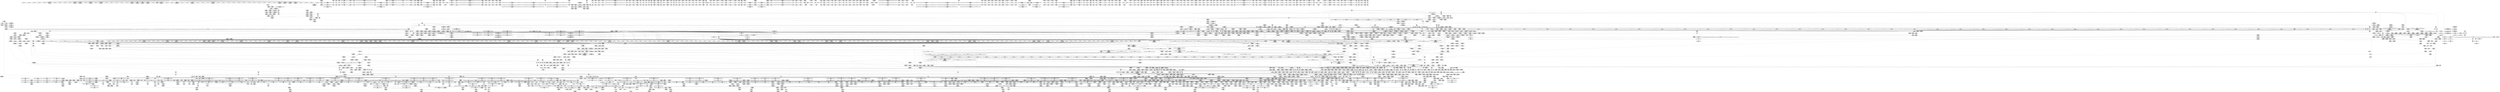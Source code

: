 digraph {
	CE0x5d3b8e0 [shape=record,shape=Mrecord,label="{CE0x5d3b8e0|tomoyo_path_number_perm:_tmp27|security/tomoyo/file.c,708}"]
	CE0x7554790 [shape=record,shape=Mrecord,label="{CE0x7554790|tomoyo_audit_path_number_log:_arrayidx5|security/tomoyo/file.c,233|*SummSink*}"]
	CE0x43b3af0 [shape=record,shape=Mrecord,label="{CE0x43b3af0|24:_%struct.dentry*,_:_SCMRE_64,65_}"]
	CE0x427b6a0 [shape=record,shape=Mrecord,label="{CE0x427b6a0|i64*_getelementptr_inbounds_(_14_x_i64_,_14_x_i64_*___llvm_gcov_ctr18115,_i64_0,_i64_0)|*Constant*|*SummSource*}"]
	CE0x4f5c1e0 [shape=record,shape=Mrecord,label="{CE0x4f5c1e0|24:_%struct.dentry*,_:_SCMRE_115,116_}"]
	CE0x4ec5af0 [shape=record,shape=Mrecord,label="{CE0x4ec5af0|tomoyo_audit_path_number_log:_tmp|*SummSink*}"]
	CE0x5e056a0 [shape=record,shape=Mrecord,label="{CE0x5e056a0|tomoyo_get_mode:_idxprom|security/tomoyo/util.c,981|*SummSource*}"]
	CE0x42d3480 [shape=record,shape=Mrecord,label="{CE0x42d3480|tomoyo_audit_path_number_log:_tmp4|security/tomoyo/file.c,222|*SummSource*}"]
	CE0x5cb1400 [shape=record,shape=Mrecord,label="{CE0x5cb1400|GLOBAL:___llvm_gcov_ctr28130|Global_var:__llvm_gcov_ctr28130|*SummSource*}"]
	CE0x4d9f1a0 [shape=record,shape=Mrecord,label="{CE0x4d9f1a0|tomoyo_const_part_length:_tmp41|security/tomoyo/util.c,644|*SummSink*}"]
	CE0x7610e60 [shape=record,shape=Mrecord,label="{CE0x7610e60|_call_void_rcu_lock_acquire(%struct.lockdep_map*_%dep_map)_#9,_!dbg_!38906|include/linux/srcu.h,222|*SummSink*}"]
	CE0x6042380 [shape=record,shape=Mrecord,label="{CE0x6042380|i8*_getelementptr_inbounds_(_15_x_i8_,_15_x_i8_*_.str3,_i32_0,_i32_0)|*Constant*|*SummSink*}"]
	CE0x404fa80 [shape=record,shape=Mrecord,label="{CE0x404fa80|24:_%struct.dentry*,_:_SCMRE_8,9_}"]
	CE0x5be27e0 [shape=record,shape=Mrecord,label="{CE0x5be27e0|i64**_getelementptr_inbounds_(_3_x_i64*_,_3_x_i64*_*___llvm_gcda_edge_table44,_i64_0,_i64_0)|*Constant*|*SummSource*}"]
	CE0x4d9d880 [shape=record,shape=Mrecord,label="{CE0x4d9d880|tomoyo_path_number_perm:_tmp11|security/tomoyo/file.c,702}"]
	CE0x50b69c0 [shape=record,shape=Mrecord,label="{CE0x50b69c0|i32_5|*Constant*}"]
	CE0x76685f0 [shape=record,shape=Mrecord,label="{CE0x76685f0|i64*_getelementptr_inbounds_(_14_x_i64_,_14_x_i64_*___llvm_gcov_ctr18115,_i64_0,_i64_13)|*Constant*|*SummSink*}"]
	CE0x5dc2d30 [shape=record,shape=Mrecord,label="{CE0x5dc2d30|tomoyo_print_ulong:_tmp16|security/tomoyo/util.c,243}"]
	CE0x5bd0ea0 [shape=record,shape=Mrecord,label="{CE0x5bd0ea0|tomoyo_get_realpath:_path|Function::tomoyo_get_realpath&Arg::path::|*SummSource*}"]
	CE0x75aadc0 [shape=record,shape=Mrecord,label="{CE0x75aadc0|tomoyo_const_part_length:_tmp53|security/tomoyo/util.c,652|*SummSink*}"]
	CE0x4fc1650 [shape=record,shape=Mrecord,label="{CE0x4fc1650|24:_%struct.dentry*,_:_SCMRE_213,214_}"]
	CE0x7603890 [shape=record,shape=Mrecord,label="{CE0x7603890|rcu_lock_acquire:_tmp2|*SummSource*}"]
	CE0x5e80dc0 [shape=record,shape=Mrecord,label="{CE0x5e80dc0|tomoyo_const_part_length:_tmp48|security/tomoyo/util.c,649|*SummSink*}"]
	CE0x5fe6cb0 [shape=record,shape=Mrecord,label="{CE0x5fe6cb0|i32_4|*Constant*|*SummSink*}"]
	CE0x7610a40 [shape=record,shape=Mrecord,label="{CE0x7610a40|srcu_read_lock:_dep_map|include/linux/srcu.h,222|*SummSource*}"]
	CE0x5c58900 [shape=record,shape=Mrecord,label="{CE0x5c58900|tomoyo_init_request_info:_tmp5|security/tomoyo/util.c,1004|*SummSink*}"]
	CE0x611e350 [shape=record,shape=Mrecord,label="{CE0x611e350|_call_void_mcount()_#3|*SummSink*}"]
	CE0x5c0c410 [shape=record,shape=Mrecord,label="{CE0x5c0c410|tomoyo_path_number_perm:_tmp17|security/tomoyo/file.c,703}"]
	CE0x5bd0d00 [shape=record,shape=Mrecord,label="{CE0x5bd0d00|i64_6|*Constant*}"]
	CE0x4d90670 [shape=record,shape=Mrecord,label="{CE0x4d90670|24:_%struct.dentry*,_:_SCMRE_59,60_}"]
	CE0x50a19a0 [shape=record,shape=Mrecord,label="{CE0x50a19a0|tomoyo_path_number_perm:_tmp47|security/tomoyo/file.c,722|*SummSource*}"]
	CE0x5bd2ac0 [shape=record,shape=Mrecord,label="{CE0x5bd2ac0|tomoyo_path_number_perm:_buf|security/tomoyo/file.c, 698}"]
	CE0x77718b0 [shape=record,shape=Mrecord,label="{CE0x77718b0|rcu_lock_release:___here}"]
	CE0x4d17220 [shape=record,shape=Mrecord,label="{CE0x4d17220|i64_1|*Constant*}"]
	CE0x75c5030 [shape=record,shape=Mrecord,label="{CE0x75c5030|rcu_lock_release:_bb}"]
	CE0x5cc1070 [shape=record,shape=Mrecord,label="{CE0x5cc1070|tomoyo_const_part_length:_tmp14|security/tomoyo/util.c,626|*SummSource*}"]
	CE0x6bd7440 [shape=record,shape=Mrecord,label="{CE0x6bd7440|0:_i8,_array:_GCRE_tomoyo_index2category_constant_39_x_i8_c_00_00_00_00_00_00_00_00_00_00_00_00_00_00_00_00_00_00_00_00_00_00_00_01_01_01_01_01_01_01_01_01_01_01_01_01_01_01_02_,_align_16:_elem_7::|security/tomoyo/util.c,983}"]
	CE0x5d45440 [shape=record,shape=Mrecord,label="{CE0x5d45440|i64_1|*Constant*}"]
	CE0x5d44bb0 [shape=record,shape=Mrecord,label="{CE0x5d44bb0|tomoyo_fill_path_info:_call2|security/tomoyo/util.c,666|*SummSource*}"]
	CE0x76cf670 [shape=record,shape=Mrecord,label="{CE0x76cf670|i64*_getelementptr_inbounds_(_2_x_i64_,_2_x_i64_*___llvm_gcov_ctr31,_i64_0,_i64_1)|*Constant*}"]
	CE0x78762e0 [shape=record,shape=Mrecord,label="{CE0x78762e0|tomoyo_domain:_tmp21|security/tomoyo/common.h,1205|*SummSink*}"]
	CE0x40e5e50 [shape=record,shape=Mrecord,label="{CE0x40e5e50|GLOBAL:___llvm_gcov_global_state_pred30|Global_var:__llvm_gcov_global_state_pred30|*SummSink*}"]
	CE0x5064850 [shape=record,shape=Mrecord,label="{CE0x5064850|tomoyo_fill_path_info:_const_len6|security/tomoyo/util.c,668}"]
	CE0x76ce160 [shape=record,shape=Mrecord,label="{CE0x76ce160|srcu_read_unlock:_sp|Function::srcu_read_unlock&Arg::sp::|*SummSink*}"]
	CE0x5c46c80 [shape=record,shape=Mrecord,label="{CE0x5c46c80|i64*_getelementptr_inbounds_(_6_x_i64_,_6_x_i64_*___llvm_gcov_ctr26,_i64_0,_i64_4)|*Constant*}"]
	CE0x4eecc00 [shape=record,shape=Mrecord,label="{CE0x4eecc00|i8*_getelementptr_inbounds_(_25_x_i8_,_25_x_i8_*_.str12,_i32_0,_i32_0)|*Constant*}"]
	CE0x43c2000 [shape=record,shape=Mrecord,label="{CE0x43c2000|tomoyo_const_part_length:_tmp39|security/tomoyo/util.c,644}"]
	CE0x4f73e20 [shape=record,shape=Mrecord,label="{CE0x4f73e20|i64*_getelementptr_inbounds_(_31_x_i64_,_31_x_i64_*___llvm_gcov_ctr43150,_i64_0,_i64_26)|*Constant*|*SummSource*}"]
	CE0x78d9850 [shape=record,shape=Mrecord,label="{CE0x78d9850|i64*_getelementptr_inbounds_(_2_x_i64_,_2_x_i64_*___llvm_gcov_ctr22,_i64_0,_i64_0)|*Constant*|*SummSource*}"]
	CE0x5b30710 [shape=record,shape=Mrecord,label="{CE0x5b30710|tomoyo_get_mode:_cmp|security/tomoyo/util.c,982}"]
	CE0x4e17e80 [shape=record,shape=Mrecord,label="{CE0x4e17e80|tomoyo_get_mode:_conv15|security/tomoyo/util.c,987|*SummSink*}"]
	CE0x76ce520 [shape=record,shape=Mrecord,label="{CE0x76ce520|i64**_getelementptr_inbounds_(_3_x_i64*_,_3_x_i64*_*___llvm_gcda_edge_table29,_i64_0,_i64_2)|*Constant*|*SummSink*}"]
	CE0x417f280 [shape=record,shape=Mrecord,label="{CE0x417f280|i64*_getelementptr_inbounds_(_14_x_i64_,_14_x_i64_*___llvm_gcov_ctr18115,_i64_0,_i64_9)|*Constant*}"]
	CE0x4f24980 [shape=record,shape=Mrecord,label="{CE0x4f24980|tomoyo_fill_path_info:_name1|security/tomoyo/util.c,663|*SummSource*}"]
	CE0x4e13a50 [shape=record,shape=Mrecord,label="{CE0x4e13a50|tomoyo_get_realpath:_tmp9|security/tomoyo/file.c,155|*SummSource*}"]
	CE0x4f08240 [shape=record,shape=Mrecord,label="{CE0x4f08240|GLOBAL:___llvm_gcov_ctr43150|Global_var:__llvm_gcov_ctr43150|*SummSource*}"]
	CE0x4d176e0 [shape=record,shape=Mrecord,label="{CE0x4d176e0|%struct.dentry*_null|*Constant*}"]
	CE0x4e4a1a0 [shape=record,shape=Mrecord,label="{CE0x4e4a1a0|tomoyo_path_number_perm:_call1|security/tomoyo/file.c,704|*SummSink*}"]
	CE0x6019590 [shape=record,shape=Mrecord,label="{CE0x6019590|tomoyo_fill_path_info:_conv3|security/tomoyo/util.c,666|*SummSink*}"]
	CE0x5b36bf0 [shape=record,shape=Mrecord,label="{CE0x5b36bf0|_ret_%struct.task_struct*_%tmp4,_!dbg_!38905|./arch/x86/include/asm/current.h,14}"]
	CE0x4d76100 [shape=record,shape=Mrecord,label="{CE0x4d76100|24:_%struct.dentry*,_:_SCMRE_87,88_}"]
	CE0x422d560 [shape=record,shape=Mrecord,label="{CE0x422d560|tomoyo_audit_path_number_log:_sw.bb|*SummSink*}"]
	CE0x609dd40 [shape=record,shape=Mrecord,label="{CE0x609dd40|tomoyo_print_ulong:_call19|security/tomoyo/util.c,246}"]
	CE0x5d9b3b0 [shape=record,shape=Mrecord,label="{CE0x5d9b3b0|0:_%struct.tomoyo_obj_info*,_24:_%struct.tomoyo_path_info*,_32:_i64,_40:_i8,_72:_i8,_76:_i8,_:_SCMRE_38,39_}"]
	CE0x4128c90 [shape=record,shape=Mrecord,label="{CE0x4128c90|tomoyo_audit_path_number_log:_tmp9|security/tomoyo/file.c,228|*SummSource*}"]
	CE0x5d82610 [shape=record,shape=Mrecord,label="{CE0x5d82610|GLOBAL:_tomoyo_mac_keywords|Global_var:tomoyo_mac_keywords|*SummSource*}"]
	CE0x78d23c0 [shape=record,shape=Mrecord,label="{CE0x78d23c0|tomoyo_audit_path_number_log:_tmp5|security/tomoyo/file.c,222|*SummSource*}"]
	CE0x7653fd0 [shape=record,shape=Mrecord,label="{CE0x7653fd0|tomoyo_path_number_perm:_tmp52|security/tomoyo/file.c,724|*SummSink*}"]
	CE0x4e469b0 [shape=record,shape=Mrecord,label="{CE0x4e469b0|i64*_getelementptr_inbounds_(_2_x_i64_,_2_x_i64_*___llvm_gcov_ctr22,_i64_0,_i64_0)|*Constant*}"]
	CE0x61c7f50 [shape=record,shape=Mrecord,label="{CE0x61c7f50|tomoyo_add_slash:_buf|Function::tomoyo_add_slash&Arg::buf::|*SummSource*}"]
	CE0x5bb8b40 [shape=record,shape=Mrecord,label="{CE0x5bb8b40|_ret_i32_%retval.0,_!dbg_!38967|security/tomoyo/file.c,724|*SummSource*}"]
	CE0x76b5f40 [shape=record,shape=Mrecord,label="{CE0x76b5f40|_ret_i32_%call,_!dbg_!38932|security/tomoyo/file.c,236|*SummSource*}"]
	CE0x5c47110 [shape=record,shape=Mrecord,label="{CE0x5c47110|__llvm_gcov_indirect_counter_increment:_pred|*SummSource*}"]
	CE0x4e6cb90 [shape=record,shape=Mrecord,label="{CE0x4e6cb90|_call_void_mcount()_#3|*SummSource*}"]
	CE0x4e6e610 [shape=record,shape=Mrecord,label="{CE0x4e6e610|__llvm_gcov_indirect_counter_increment114:_counter|*SummSource*}"]
	CE0x4d9da20 [shape=record,shape=Mrecord,label="{CE0x4d9da20|tomoyo_path_number_perm:_tmp11|security/tomoyo/file.c,702|*SummSource*}"]
	CE0x78bf660 [shape=record,shape=Mrecord,label="{CE0x78bf660|_switch_i32_%conv8,_label_%sw.epilog_i32_92,_label_%sw.bb_i32_48,_label_%sw.bb9_i32_49,_label_%sw.bb9_i32_50,_label_%sw.bb9_i32_51,_label_%sw.bb9_,_!dbg_!38926|security/tomoyo/util.c,632}"]
	CE0x78d1820 [shape=record,shape=Mrecord,label="{CE0x78d1820|tomoyo_audit_path_number_log:_operation|security/tomoyo/file.c,213}"]
	CE0x50b6c10 [shape=record,shape=Mrecord,label="{CE0x50b6c10|i32_5|*Constant*|*SummSink*}"]
	CE0x5c59ae0 [shape=record,shape=Mrecord,label="{CE0x5c59ae0|i64_6|*Constant*|*SummSink*}"]
	CE0x78f84a0 [shape=record,shape=Mrecord,label="{CE0x78f84a0|24:_%struct.dentry*,_:_SCMRE_7,8_}"]
	CE0x40896e0 [shape=record,shape=Mrecord,label="{CE0x40896e0|tomoyo_const_part_length:_filename|Function::tomoyo_const_part_length&Arg::filename::}"]
	CE0x4f31fa0 [shape=record,shape=Mrecord,label="{CE0x4f31fa0|tomoyo_const_part_length:_tmp35|security/tomoyo/util.c,643|*SummSource*}"]
	CE0x5084600 [shape=record,shape=Mrecord,label="{CE0x5084600|tomoyo_audit_path_number_log:_tmp12|security/tomoyo/file.c,231|*SummSource*}"]
	CE0x6031270 [shape=record,shape=Mrecord,label="{CE0x6031270|tomoyo_audit_path_number_log:_tmp16|security/tomoyo/file.c,235}"]
	CE0x6155f90 [shape=record,shape=Mrecord,label="{CE0x6155f90|tomoyo_path_number_perm:_tmp15|security/tomoyo/file.c,701|*SummSource*}"]
	CE0x61a1d10 [shape=record,shape=Mrecord,label="{CE0x61a1d10|128:_i8*,_1208:_%struct.file*,_:_CMRE_26,27_}"]
	CE0x75cc780 [shape=record,shape=Mrecord,label="{CE0x75cc780|tomoyo_path_number_perm:_tmp33|security/tomoyo/file.c,715}"]
	CE0x5b8f470 [shape=record,shape=Mrecord,label="{CE0x5b8f470|tomoyo_init_request_info:_tmp9|security/tomoyo/util.c,1006}"]
	CE0x76829b0 [shape=record,shape=Mrecord,label="{CE0x76829b0|tomoyo_get_mode:_entry|*SummSink*}"]
	CE0x60fa410 [shape=record,shape=Mrecord,label="{CE0x60fa410|_call_void_tomoyo_add_slash(%struct.tomoyo_path_info*_%buf)_#9,_!dbg_!38934|security/tomoyo/file.c,709}"]
	CE0x76cdbc0 [shape=record,shape=Mrecord,label="{CE0x76cdbc0|tomoyo_audit_path_number_log:_tmp2|security/tomoyo/file.c,213}"]
	CE0x4de0f70 [shape=record,shape=Mrecord,label="{CE0x4de0f70|tomoyo_get_mode:_conv|security/tomoyo/util.c,982|*SummSource*}"]
	CE0x4f67600 [shape=record,shape=Mrecord,label="{CE0x4f67600|24:_%struct.dentry*,_:_SCMRE_150,151_}"]
	CE0x4385980 [shape=record,shape=Mrecord,label="{CE0x4385980|tomoyo_get_mode:_cmp11|security/tomoyo/util.c,985|*SummSource*}"]
	CE0x41b8a50 [shape=record,shape=Mrecord,label="{CE0x41b8a50|tomoyo_print_ulong:_conv10|security/tomoyo/util.c,243|*SummSource*}"]
	CE0x43b3be0 [shape=record,shape=Mrecord,label="{CE0x43b3be0|24:_%struct.dentry*,_:_SCMRE_65,66_}"]
	CE0x5cbbaf0 [shape=record,shape=Mrecord,label="{CE0x5cbbaf0|tomoyo_get_realpath:_tmp12|security/tomoyo/file.c,156}"]
	CE0x5d00b00 [shape=record,shape=Mrecord,label="{CE0x5d00b00|GLOBAL:_tomoyo_policy_loaded|Global_var:tomoyo_policy_loaded|*SummSource*}"]
	CE0x5d8cc10 [shape=record,shape=Mrecord,label="{CE0x5d8cc10|i64*_getelementptr_inbounds_(_4_x_i64_,_4_x_i64_*___llvm_gcov_ctr33,_i64_0,_i64_0)|*Constant*|*SummSource*}"]
	CE0x5dce690 [shape=record,shape=Mrecord,label="{CE0x5dce690|tomoyo_init_request_info:_domain.addr.0|*SummSource*}"]
	CE0x438f750 [shape=record,shape=Mrecord,label="{CE0x438f750|24:_%struct.dentry*,_:_SCMRE_94,95_}"]
	CE0x4e17d10 [shape=record,shape=Mrecord,label="{CE0x4e17d10|tomoyo_get_mode:_conv15|security/tomoyo/util.c,987|*SummSource*}"]
	CE0x7603390 [shape=record,shape=Mrecord,label="{CE0x7603390|i64*_getelementptr_inbounds_(_31_x_i64_,_31_x_i64_*___llvm_gcov_ctr43150,_i64_0,_i64_0)|*Constant*}"]
	CE0x7677600 [shape=record,shape=Mrecord,label="{CE0x7677600|i64*_getelementptr_inbounds_(_5_x_i64_,_5_x_i64_*___llvm_gcov_ctr32134,_i64_0,_i64_0)|*Constant*}"]
	CE0x4ea2450 [shape=record,shape=Mrecord,label="{CE0x4ea2450|tomoyo_audit_path_number_log:_tmp14|security/tomoyo/file.c,233}"]
	CE0x427bba0 [shape=record,shape=Mrecord,label="{CE0x427bba0|_call_void___srcu_read_unlock(%struct.srcu_struct*_%sp,_i32_%idx)_#9,_!dbg_!38906|include/linux/srcu.h,237}"]
	CE0x4300d40 [shape=record,shape=Mrecord,label="{CE0x4300d40|24:_%struct.dentry*,_:_SCMRE_2,3_}"]
	CE0x5cf0c60 [shape=record,shape=Mrecord,label="{CE0x5cf0c60|tomoyo_audit_path_number_log:_param6|security/tomoyo/file.c,235|*SummSink*}"]
	CE0x5f4ae80 [shape=record,shape=Mrecord,label="{CE0x5f4ae80|%struct.task_struct*_(%struct.task_struct**)*_asm_movq_%gs:$_1:P_,$0_,_r,im,_dirflag_,_fpsr_,_flags_|*SummSource*}"]
	CE0x4f90b80 [shape=record,shape=Mrecord,label="{CE0x4f90b80|24:_%struct.dentry*,_:_SCMRE_186,187_}"]
	CE0x76133d0 [shape=record,shape=Mrecord,label="{CE0x76133d0|tomoyo_fill_path_info:_tmp13|*LoadInst*|security/tomoyo/util.c,668|*SummSink*}"]
	CE0x75c5410 [shape=record,shape=Mrecord,label="{CE0x75c5410|tomoyo_const_part_length:_tmp10|security/tomoyo/util.c,626|*SummSink*}"]
	CE0x5f09540 [shape=record,shape=Mrecord,label="{CE0x5f09540|tomoyo_path_number_perm:_call|security/tomoyo/file.c,701|*SummSink*}"]
	CE0x4268070 [shape=record,shape=Mrecord,label="{CE0x4268070|srcu_read_lock:_tmp2|*SummSource*}"]
	CE0x5cadb30 [shape=record,shape=Mrecord,label="{CE0x5cadb30|0:_i8*,_8:_i32,_12:_i16,_14:_i8,_15:_i8,_:_SCMRE_0,8_|*MultipleSource*|security/tomoyo/file.c, 698|Function::tomoyo_get_realpath&Arg::buf::|Function::tomoyo_add_slash&Arg::buf::|security/tomoyo/file.c,718}"]
	CE0x7658b40 [shape=record,shape=Mrecord,label="{CE0x7658b40|i64*_getelementptr_inbounds_(_14_x_i64_,_14_x_i64_*___llvm_gcov_ctr18115,_i64_0,_i64_12)|*Constant*|*SummSink*}"]
	CE0x78d63a0 [shape=record,shape=Mrecord,label="{CE0x78d63a0|tomoyo_domain:_tmp2}"]
	CE0x60c6030 [shape=record,shape=Mrecord,label="{CE0x60c6030|0:_%struct.tomoyo_obj_info*,_24:_%struct.tomoyo_path_info*,_32:_i64,_40:_i8,_72:_i8,_76:_i8,_:_SCMRE_62,63_}"]
	CE0x78d6060 [shape=record,shape=Mrecord,label="{CE0x78d6060|__llvm_gcov_indirect_counter_increment:_entry|*SummSource*}"]
	CE0x61c5550 [shape=record,shape=Mrecord,label="{CE0x61c5550|i32_3|*Constant*}"]
	CE0x78d5ae0 [shape=record,shape=Mrecord,label="{CE0x78d5ae0|COLLAPSED:_GCMRE___llvm_gcov_ctr54147_internal_global_11_x_i64_zeroinitializer:_elem_0:default:}"]
	CE0x5c68820 [shape=record,shape=Mrecord,label="{CE0x5c68820|tomoyo_print_ulong:_tmp2|security/tomoyo/util.c,239|*SummSink*}"]
	CE0x6116620 [shape=record,shape=Mrecord,label="{CE0x6116620|rcu_lock_release:_tmp1|*SummSink*}"]
	CE0x5ddd520 [shape=record,shape=Mrecord,label="{CE0x5ddd520|tomoyo_path_number_perm:_tmp3|security/tomoyo/file.c,694|*SummSource*}"]
	CE0x5d3c0c0 [shape=record,shape=Mrecord,label="{CE0x5d3c0c0|tomoyo_path_number_perm:_tmp29|security/tomoyo/file.c,709|*SummSink*}"]
	CE0x5b37560 [shape=record,shape=Mrecord,label="{CE0x5b37560|tomoyo_domain:_cred|security/tomoyo/common.h,1205|*SummSink*}"]
	CE0x776b890 [shape=record,shape=Mrecord,label="{CE0x776b890|i64_15|*Constant*|*SummSource*}"]
	CE0x759a040 [shape=record,shape=Mrecord,label="{CE0x759a040|tomoyo_path_number_perm:_param12|security/tomoyo/file.c,713}"]
	CE0x61c8320 [shape=record,shape=Mrecord,label="{CE0x61c8320|_ret_void,_!dbg_!38913|security/tomoyo/file.c,138}"]
	CE0x4d761f0 [shape=record,shape=Mrecord,label="{CE0x4d761f0|24:_%struct.dentry*,_:_SCMRE_88,89_}"]
	CE0x5cd9d20 [shape=record,shape=Mrecord,label="{CE0x5cd9d20|_call_void_mcount()_#3|*SummSink*}"]
	CE0x4f242c0 [shape=record,shape=Mrecord,label="{CE0x4f242c0|i64*_getelementptr_inbounds_(_2_x_i64_,_2_x_i64_*___llvm_gcov_ctr23,_i64_0,_i64_0)|*Constant*|*SummSink*}"]
	CE0x4e6d610 [shape=record,shape=Mrecord,label="{CE0x4e6d610|i64*_getelementptr_inbounds_(_14_x_i64_,_14_x_i64_*___llvm_gcov_ctr18115,_i64_0,_i64_10)|*Constant*}"]
	CE0x41295a0 [shape=record,shape=Mrecord,label="{CE0x41295a0|i8_3|*Constant*|*SummSink*}"]
	CE0x43b3cd0 [shape=record,shape=Mrecord,label="{CE0x43b3cd0|24:_%struct.dentry*,_:_SCMRE_66,67_}"]
	CE0x4d9dd10 [shape=record,shape=Mrecord,label="{CE0x4d9dd10|24:_%struct.dentry*,_:_SCMRE_0,1_}"]
	CE0x502c800 [shape=record,shape=Mrecord,label="{CE0x502c800|tomoyo_const_part_length:_tmp47|security/tomoyo/util.c,646|*SummSink*}"]
	CE0x5d15ef0 [shape=record,shape=Mrecord,label="{CE0x5d15ef0|tomoyo_audit_path_number_log:_tmp3|security/tomoyo/file.c,215}"]
	CE0x4f4dbe0 [shape=record,shape=Mrecord,label="{CE0x4f4dbe0|24:_%struct.dentry*,_:_SCMRE_102,103_}"]
	CE0x6041c40 [shape=record,shape=Mrecord,label="{CE0x6041c40|tomoyo_audit_path_number_log:_call|security/tomoyo/file.c,233|*SummSource*}"]
	CE0x75817f0 [shape=record,shape=Mrecord,label="{CE0x75817f0|tomoyo_get_mode:_tmp13|security/tomoyo/util.c,982|*SummSink*}"]
	CE0x4e908a0 [shape=record,shape=Mrecord,label="{CE0x4e908a0|tomoyo_get_realpath:_name1|security/tomoyo/file.c,151|*SummSource*}"]
	CE0x40b9620 [shape=record,shape=Mrecord,label="{CE0x40b9620|tomoyo_add_slash:_call|security/tomoyo/file.c,136|*SummSource*}"]
	CE0x7522dd0 [shape=record,shape=Mrecord,label="{CE0x7522dd0|tomoyo_domain:_tmp10|security/tomoyo/common.h,1205|*SummSink*}"]
	CE0x7610f10 [shape=record,shape=Mrecord,label="{CE0x7610f10|GLOBAL:_rcu_lock_acquire|*Constant*|*SummSink*}"]
	CE0x4ef8aa0 [shape=record,shape=Mrecord,label="{CE0x4ef8aa0|i64_22|*Constant*|*SummSource*}"]
	CE0x4375de0 [shape=record,shape=Mrecord,label="{CE0x4375de0|tomoyo_file_ioctl:_f_path|security/tomoyo/tomoyo.c,350}"]
	CE0x5f73080 [shape=record,shape=Mrecord,label="{CE0x5f73080|tomoyo_const_part_length:_conv8|security/tomoyo/util.c,632|*SummSource*}"]
	CE0x75cbe20 [shape=record,shape=Mrecord,label="{CE0x75cbe20|tomoyo_path_number_perm:_param12|security/tomoyo/file.c,713|*SummSink*}"]
	CE0x5f0b500 [shape=record,shape=Mrecord,label="{CE0x5f0b500|i64*_getelementptr_inbounds_(_2_x_i64_,_2_x_i64_*___llvm_gcov_ctr22,_i64_0,_i64_1)|*Constant*}"]
	CE0x611e910 [shape=record,shape=Mrecord,label="{CE0x611e910|tomoyo_get_realpath:_tmp4|security/tomoyo/file.c,151}"]
	CE0x4f81e80 [shape=record,shape=Mrecord,label="{CE0x4f81e80|24:_%struct.dentry*,_:_SCMRE_175,176_}"]
	CE0x50a1a10 [shape=record,shape=Mrecord,label="{CE0x50a1a10|tomoyo_path_number_perm:_tmp47|security/tomoyo/file.c,722|*SummSink*}"]
	CE0x61b3240 [shape=record,shape=Mrecord,label="{CE0x61b3240|tomoyo_path_number_perm:_tmp45|security/tomoyo/file.c,721|*SummSource*}"]
	CE0x6080250 [shape=record,shape=Mrecord,label="{CE0x6080250|_call_void_srcu_read_unlock(%struct.srcu_struct*_tomoyo_ss,_i32_%idx)_#9,_!dbg_!38903|security/tomoyo/common.h,1109|*SummSource*}"]
	CE0x6073b10 [shape=record,shape=Mrecord,label="{CE0x6073b10|tomoyo_print_ulong:_tmp20|security/tomoyo/util.c,246|*SummSource*}"]
	CE0x7646b20 [shape=record,shape=Mrecord,label="{CE0x7646b20|i64*_getelementptr_inbounds_(_22_x_i64_,_22_x_i64_*___llvm_gcov_ctr9,_i64_0,_i64_21)|*Constant*}"]
	CE0x417f9b0 [shape=record,shape=Mrecord,label="{CE0x417f9b0|tomoyo_print_ulong:_tmp12|security/tomoyo/util.c,242|*SummSource*}"]
	CE0x413e310 [shape=record,shape=Mrecord,label="{CE0x413e310|tomoyo_print_ulong:_tmp19|security/tomoyo/util.c,244}"]
	CE0x5b30c30 [shape=record,shape=Mrecord,label="{CE0x5b30c30|tomoyo_domain:_tmp23|security/tomoyo/common.h,1205}"]
	CE0x7774560 [shape=record,shape=Mrecord,label="{CE0x7774560|i32_0|*Constant*}"]
	CE0x506df10 [shape=record,shape=Mrecord,label="{CE0x506df10|tomoyo_path_number_perm:_type|Function::tomoyo_path_number_perm&Arg::type::|*SummSource*}"]
	CE0x7581680 [shape=record,shape=Mrecord,label="{CE0x7581680|tomoyo_get_mode:_tmp13|security/tomoyo/util.c,982|*SummSource*}"]
	CE0x773d460 [shape=record,shape=Mrecord,label="{CE0x773d460|i64*_getelementptr_inbounds_(_31_x_i64_,_31_x_i64_*___llvm_gcov_ctr43150,_i64_0,_i64_4)|*Constant*|*SummSource*}"]
	CE0x5c47d10 [shape=record,shape=Mrecord,label="{CE0x5c47d10|tomoyo_fill_path_info:_cmp|security/tomoyo/util.c,667|*SummSink*}"]
	CE0x769a3b0 [shape=record,shape=Mrecord,label="{CE0x769a3b0|srcu_read_unlock:_entry|*SummSink*}"]
	CE0x4e4a580 [shape=record,shape=Mrecord,label="{CE0x4e4a580|GLOBAL:_tomoyo_read_lock|*Constant*|*SummSink*}"]
	CE0x5f4ac00 [shape=record,shape=Mrecord,label="{CE0x5f4ac00|GLOBAL:_current_task|Global_var:current_task}"]
	CE0x50a1930 [shape=record,shape=Mrecord,label="{CE0x50a1930|tomoyo_path_number_perm:_tmp47|security/tomoyo/file.c,722}"]
	CE0x5e81150 [shape=record,shape=Mrecord,label="{CE0x5e81150|tomoyo_const_part_length:_tmp49|security/tomoyo/util.c,649}"]
	CE0x5dba5c0 [shape=record,shape=Mrecord,label="{CE0x5dba5c0|tomoyo_read_lock:_tmp2}"]
	CE0x5064660 [shape=record,shape=Mrecord,label="{CE0x5064660|tomoyo_fill_path_info:_land.rhs|*SummSource*}"]
	CE0x6048490 [shape=record,shape=Mrecord,label="{CE0x6048490|GLOBAL:___llvm_gcov_indirect_counter_increment|*Constant*}"]
	CE0x5c73270 [shape=record,shape=Mrecord,label="{CE0x5c73270|tomoyo_const_part_length:_lor.lhs.false}"]
	CE0x763bb90 [shape=record,shape=Mrecord,label="{CE0x763bb90|tomoyo_const_part_length:_tmp26|security/tomoyo/util.c,641|*SummSink*}"]
	CE0x6042310 [shape=record,shape=Mrecord,label="{CE0x6042310|i8*_getelementptr_inbounds_(_15_x_i8_,_15_x_i8_*_.str3,_i32_0,_i32_0)|*Constant*|*SummSource*}"]
	CE0x6021c40 [shape=record,shape=Mrecord,label="{CE0x6021c40|tomoyo_const_part_length:_incdec.ptr10|security/tomoyo/util.c,640|*SummSink*}"]
	CE0x5e5a650 [shape=record,shape=Mrecord,label="{CE0x5e5a650|_call_void_lockdep_rcu_suspicious(i8*_getelementptr_inbounds_(_25_x_i8_,_25_x_i8_*_.str12,_i32_0,_i32_0),_i32_1205,_i8*_getelementptr_inbounds_(_45_x_i8_,_45_x_i8_*_.str13,_i32_0,_i32_0))_#9,_!dbg_!38917|security/tomoyo/common.h,1205|*SummSource*}"]
	"CONST[source:1(input),value:2(dynamic)][purpose:{object}]"
	CE0x40706a0 [shape=record,shape=Mrecord,label="{CE0x40706a0|tomoyo_fill_path_info:_tmp9|security/tomoyo/util.c,667}"]
	CE0x413dc60 [shape=record,shape=Mrecord,label="{CE0x413dc60|i64*_getelementptr_inbounds_(_14_x_i64_,_14_x_i64_*___llvm_gcov_ctr18115,_i64_0,_i64_9)|*Constant*|*SummSink*}"]
	CE0x5d735e0 [shape=record,shape=Mrecord,label="{CE0x5d735e0|tomoyo_fill_path_info:_tmp8|security/tomoyo/util.c,667}"]
	CE0x60faa00 [shape=record,shape=Mrecord,label="{CE0x60faa00|GLOBAL:_tomoyo_add_slash|*Constant*}"]
	CE0x75c5950 [shape=record,shape=Mrecord,label="{CE0x75c5950|rcu_lock_acquire:_indirectgoto|*SummSource*}"]
	CE0x4d75800 [shape=record,shape=Mrecord,label="{CE0x4d75800|24:_%struct.dentry*,_:_SCMRE_56,57_}"]
	CE0x5e01310 [shape=record,shape=Mrecord,label="{CE0x5e01310|tomoyo_path_number_perm:_tmp4|security/tomoyo/file.c,694|*SummSource*}"]
	CE0x4d8e420 [shape=record,shape=Mrecord,label="{CE0x4d8e420|24:_%struct.dentry*,_:_SCMRE_67,68_}"]
	CE0x5d0d340 [shape=record,shape=Mrecord,label="{CE0x5d0d340|%struct.tomoyo_domain_info*_null|*Constant*}"]
	CE0x75b7480 [shape=record,shape=Mrecord,label="{CE0x75b7480|tomoyo_get_mode:_config|security/tomoyo/util.c,981|*SummSource*}"]
	CE0x432d660 [shape=record,shape=Mrecord,label="{CE0x432d660|tomoyo_get_mode:_arrayidx8|security/tomoyo/util.c,983|*SummSink*}"]
	CE0x77323f0 [shape=record,shape=Mrecord,label="{CE0x77323f0|__llvm_gcov_indirect_counter_increment114:_tmp6|*SummSink*}"]
	CE0x41e6620 [shape=record,shape=Mrecord,label="{CE0x41e6620|tomoyo_domain:_tmp5|security/tomoyo/common.h,1205|*SummSink*}"]
	CE0x612b800 [shape=record,shape=Mrecord,label="{CE0x612b800|tomoyo_get_realpath:_tmp|*SummSink*}"]
	CE0x4f6dc60 [shape=record,shape=Mrecord,label="{CE0x4f6dc60|24:_%struct.dentry*,_:_SCMRE_162,163_}"]
	CE0x60417c0 [shape=record,shape=Mrecord,label="{CE0x60417c0|tomoyo_audit_path_number_log:_arraydecay8|security/tomoyo/file.c,235|*SummSource*}"]
	CE0x4268990 [shape=record,shape=Mrecord,label="{CE0x4268990|tomoyo_get_mode:_tmp|*SummSink*}"]
	CE0x7739450 [shape=record,shape=Mrecord,label="{CE0x7739450|tomoyo_const_part_length:_len.0}"]
	CE0x5d82350 [shape=record,shape=Mrecord,label="{CE0x5d82350|tomoyo_audit_path_number_log:_idxprom4|security/tomoyo/file.c,233|*SummSink*}"]
	CE0x5c4a760 [shape=record,shape=Mrecord,label="{CE0x5c4a760|i64*_getelementptr_inbounds_(_31_x_i64_,_31_x_i64_*___llvm_gcov_ctr43150,_i64_0,_i64_21)|*Constant*|*SummSource*}"]
	CE0x61a2ad0 [shape=record,shape=Mrecord,label="{CE0x61a2ad0|128:_i8*,_1208:_%struct.file*,_:_CMRE_37,38_}"]
	CE0x76cdd20 [shape=record,shape=Mrecord,label="{CE0x76cdd20|tomoyo_audit_path_number_log:_tmp2|security/tomoyo/file.c,213|*SummSource*}"]
	CE0x619cdd0 [shape=record,shape=Mrecord,label="{CE0x619cdd0|tomoyo_get_mode:_config|security/tomoyo/util.c,981}"]
	CE0x6080530 [shape=record,shape=Mrecord,label="{CE0x6080530|i64*_getelementptr_inbounds_(_12_x_i64_,_12_x_i64_*___llvm_gcov_ctr28,_i64_0,_i64_0)|*Constant*|*SummSink*}"]
	CE0x40e35f0 [shape=record,shape=Mrecord,label="{CE0x40e35f0|rcu_lock_release:_tmp7|*SummSink*}"]
	CE0x4ef5ed0 [shape=record,shape=Mrecord,label="{CE0x4ef5ed0|i64*_getelementptr_inbounds_(_12_x_i64_,_12_x_i64_*___llvm_gcov_ctr31133,_i64_0,_i64_11)|*Constant*}"]
	CE0x42632a0 [shape=record,shape=Mrecord,label="{CE0x42632a0|tomoyo_get_mode:_if.end9|*SummSink*}"]
	CE0x7739b90 [shape=record,shape=Mrecord,label="{CE0x7739b90|tomoyo_const_part_length:_tmp20|security/tomoyo/util.c,628|*SummSource*}"]
	CE0x5e5a4e0 [shape=record,shape=Mrecord,label="{CE0x5e5a4e0|_call_void_lockdep_rcu_suspicious(i8*_getelementptr_inbounds_(_25_x_i8_,_25_x_i8_*_.str12,_i32_0,_i32_0),_i32_1205,_i8*_getelementptr_inbounds_(_45_x_i8_,_45_x_i8_*_.str13,_i32_0,_i32_0))_#9,_!dbg_!38917|security/tomoyo/common.h,1205}"]
	CE0x608f5c0 [shape=record,shape=Mrecord,label="{CE0x608f5c0|tomoyo_fill_path_info:_tmp11|security/tomoyo/util.c,667}"]
	CE0x41ed950 [shape=record,shape=Mrecord,label="{CE0x41ed950|tomoyo_domain:_tmp4|security/tomoyo/common.h,1205}"]
	CE0x4ea1d50 [shape=record,shape=Mrecord,label="{CE0x4ea1d50|0:_i8*,_array:_GCRE_tomoyo_mac_keywords_external_constant_42_x_i8*_:_elem_38::|security/tomoyo/file.c,233}"]
	CE0x5fc96e0 [shape=record,shape=Mrecord,label="{CE0x5fc96e0|tomoyo_const_part_length:_tmp17|security/tomoyo/util.c,627}"]
	CE0x4d05bd0 [shape=record,shape=Mrecord,label="{CE0x4d05bd0|tomoyo_file_ioctl:_tmp2|*SummSource*}"]
	CE0x5d82770 [shape=record,shape=Mrecord,label="{CE0x5d82770|GLOBAL:_tomoyo_mac_keywords|Global_var:tomoyo_mac_keywords|*SummSink*}"]
	CE0x5fb6570 [shape=record,shape=Mrecord,label="{CE0x5fb6570|tomoyo_init_request_info:_if.then}"]
	CE0x7614e60 [shape=record,shape=Mrecord,label="{CE0x7614e60|tomoyo_path_number_perm:_param10|security/tomoyo/file.c,712|*SummSink*}"]
	CE0x616f660 [shape=record,shape=Mrecord,label="{CE0x616f660|128:_i8*,_1208:_%struct.file*,_:_CMRE_21,22_}"]
	CE0x5ff2b60 [shape=record,shape=Mrecord,label="{CE0x5ff2b60|GLOBAL:___llvm_gcov_ctr26|Global_var:__llvm_gcov_ctr26|*SummSource*}"]
	CE0x5ec3b90 [shape=record,shape=Mrecord,label="{CE0x5ec3b90|tomoyo_const_part_length:_bb|*SummSource*}"]
	CE0x405ddc0 [shape=record,shape=Mrecord,label="{CE0x405ddc0|24:_%struct.dentry*,_:_SCMRE_12,13_}"]
	CE0x4ea20d0 [shape=record,shape=Mrecord,label="{CE0x4ea20d0|0:_i8*,_array:_GCRE_tomoyo_mac_keywords_external_constant_42_x_i8*_:_elem_40::|security/tomoyo/file.c,233}"]
	CE0x4fc0d10 [shape=record,shape=Mrecord,label="{CE0x4fc0d10|tomoyo_fill_path_info:_frombool|security/tomoyo/util.c,667}"]
	CE0x4dbfd00 [shape=record,shape=Mrecord,label="{CE0x4dbfd00|i64*_getelementptr_inbounds_(_22_x_i64_,_22_x_i64_*___llvm_gcov_ctr9,_i64_0,_i64_8)|*Constant*|*SummSource*}"]
	CE0x7614460 [shape=record,shape=Mrecord,label="{CE0x7614460|tomoyo_fill_path_info:_is_patterned|security/tomoyo/util.c,668|*SummSource*}"]
	CE0x4f4deb0 [shape=record,shape=Mrecord,label="{CE0x4f4deb0|24:_%struct.dentry*,_:_SCMRE_105,106_}"]
	CE0x5f6f360 [shape=record,shape=Mrecord,label="{CE0x5f6f360|GLOBAL:_tomoyo_domain|*Constant*|*SummSink*}"]
	CE0x5ce1500 [shape=record,shape=Mrecord,label="{CE0x5ce1500|tomoyo_get_realpath:_tmp11|security/tomoyo/file.c,156}"]
	CE0x75b62f0 [shape=record,shape=Mrecord,label="{CE0x75b62f0|_call_void___llvm_gcov_indirect_counter_increment114(i32*___llvm_gcov_global_state_pred45,_i64**_getelementptr_inbounds_(_3_x_i64*_,_3_x_i64*_*___llvm_gcda_edge_table44,_i64_0,_i64_1)),_!dbg_!38927|security/tomoyo/util.c,634|*SummSink*}"]
	CE0x5e05170 [shape=record,shape=Mrecord,label="{CE0x5e05170|tomoyo_fill_path_info:_tmp4|security/tomoyo/util.c,667|*SummSink*}"]
	CE0x5cce250 [shape=record,shape=Mrecord,label="{CE0x5cce250|tomoyo_read_lock:_entry|*SummSource*}"]
	CE0x5c145d0 [shape=record,shape=Mrecord,label="{CE0x5c145d0|tomoyo_print_ulong:_buffer_len|Function::tomoyo_print_ulong&Arg::buffer_len::|*SummSink*}"]
	CE0x5bdd230 [shape=record,shape=Mrecord,label="{CE0x5bdd230|0:_%struct.tomoyo_obj_info*,_24:_%struct.tomoyo_path_info*,_32:_i64,_40:_i8,_72:_i8,_76:_i8,_:_SCMRE_27,28_}"]
	CE0x418dba0 [shape=record,shape=Mrecord,label="{CE0x418dba0|tomoyo_print_ulong:_cmp|security/tomoyo/util.c,239|*SummSink*}"]
	CE0x76692e0 [shape=record,shape=Mrecord,label="{CE0x76692e0|srcu_read_unlock:_bb}"]
	CE0x4d05300 [shape=record,shape=Mrecord,label="{CE0x4d05300|tomoyo_print_ulong:_if.then6}"]
	CE0x4e15f90 [shape=record,shape=Mrecord,label="{CE0x4e15f90|srcu_read_lock:_tmp}"]
	CE0x60a9510 [shape=record,shape=Mrecord,label="{CE0x60a9510|tomoyo_print_ulong:_tmp23}"]
	CE0x5c34ef0 [shape=record,shape=Mrecord,label="{CE0x5c34ef0|i64*_getelementptr_inbounds_(_22_x_i64_,_22_x_i64_*___llvm_gcov_ctr9,_i64_0,_i64_19)|*Constant*|*SummSink*}"]
	CE0x4daa530 [shape=record,shape=Mrecord,label="{CE0x4daa530|tomoyo_get_mode:_tmp24|security/tomoyo/util.c,986}"]
	CE0x76b5990 [shape=record,shape=Mrecord,label="{CE0x76b5990|tomoyo_audit_path_number_log:_r|Function::tomoyo_audit_path_number_log&Arg::r::}"]
	CE0x5056190 [shape=record,shape=Mrecord,label="{CE0x5056190|tomoyo_fill_path_info:_tmp10|*SummSink*}"]
	CE0x408a170 [shape=record,shape=Mrecord,label="{CE0x408a170|tomoyo_get_mode:_tmp15|security/tomoyo/util.c,983}"]
	CE0x4d1ca30 [shape=record,shape=Mrecord,label="{CE0x4d1ca30|24:_%struct.dentry*,_:_SCMRE_16,24_|*MultipleSource*|security/tomoyo/tomoyo.c,350|Function::tomoyo_file_ioctl&Arg::file::}"]
	CE0x5f0a060 [shape=record,shape=Mrecord,label="{CE0x5f0a060|tomoyo_path_number_perm:_tmp9|security/tomoyo/file.c,702|*SummSource*}"]
	CE0x5eaa400 [shape=record,shape=Mrecord,label="{CE0x5eaa400|i64*_getelementptr_inbounds_(_5_x_i64_,_5_x_i64_*___llvm_gcov_ctr32134,_i64_0,_i64_3)|*Constant*|*SummSink*}"]
	CE0x5f276c0 [shape=record,shape=Mrecord,label="{CE0x5f276c0|tomoyo_get_mode:_idxprom3|security/tomoyo/util.c,983|*SummSource*}"]
	CE0x7613850 [shape=record,shape=Mrecord,label="{CE0x7613850|tomoyo_fill_path_info:_conv7|security/tomoyo/util.c,668}"]
	CE0x5f830c0 [shape=record,shape=Mrecord,label="{CE0x5f830c0|tomoyo_print_ulong:_if.end}"]
	CE0x5c58430 [shape=record,shape=Mrecord,label="{CE0x5c58430|tomoyo_path_number_perm:_tmp10|security/tomoyo/file.c,702}"]
	CE0x5f0c130 [shape=record,shape=Mrecord,label="{CE0x5f0c130|tomoyo_path_number_perm:_if.then21|*SummSource*}"]
	CE0x4e1bbb0 [shape=record,shape=Mrecord,label="{CE0x4e1bbb0|__llvm_gcov_indirect_counter_increment114:_pred|*SummSource*}"]
	CE0x75dcb60 [shape=record,shape=Mrecord,label="{CE0x75dcb60|0:_i8*,_array:_GCRE_tomoyo_mac_keywords_external_constant_42_x_i8*_:_elem_6::|security/tomoyo/file.c,233}"]
	CE0x40b1b80 [shape=record,shape=Mrecord,label="{CE0x40b1b80|tomoyo_domain:_tmp|*SummSource*}"]
	CE0x5c4b830 [shape=record,shape=Mrecord,label="{CE0x5c4b830|tomoyo_path_number_perm:_path|Function::tomoyo_path_number_perm&Arg::path::|*SummSource*}"]
	CE0x78e75e0 [shape=record,shape=Mrecord,label="{CE0x78e75e0|i64*_getelementptr_inbounds_(_6_x_i64_,_6_x_i64_*___llvm_gcov_ctr25,_i64_0,_i64_0)|*Constant*|*SummSink*}"]
	CE0x5c03310 [shape=record,shape=Mrecord,label="{CE0x5c03310|tomoyo_read_unlock:_idx|Function::tomoyo_read_unlock&Arg::idx::|*SummSink*}"]
	CE0x607fca0 [shape=record,shape=Mrecord,label="{CE0x607fca0|i64*_getelementptr_inbounds_(_12_x_i64_,_12_x_i64_*___llvm_gcov_ctr28,_i64_0,_i64_10)|*Constant*|*SummSink*}"]
	CE0x4fc0a00 [shape=record,shape=Mrecord,label="{CE0x4fc0a00|tomoyo_fill_path_info:_tmp4|security/tomoyo/util.c,667|*SummSource*}"]
	CE0x4d47900 [shape=record,shape=Mrecord,label="{CE0x4d47900|_call_void_lock_acquire(%struct.lockdep_map*_%map,_i32_0,_i32_0,_i32_2,_i32_0,_%struct.lockdep_map*_null,_i64_ptrtoint_(i8*_blockaddress(_rcu_lock_acquire,_%__here)_to_i64))_#9,_!dbg_!38907|include/linux/rcupdate.h,418}"]
	CE0x42083b0 [shape=record,shape=Mrecord,label="{CE0x42083b0|i64_25|*Constant*|*SummSink*}"]
	CE0x4d17bf0 [shape=record,shape=Mrecord,label="{CE0x4d17bf0|i64_3|*Constant*|*SummSink*}"]
	CE0x7688ac0 [shape=record,shape=Mrecord,label="{CE0x7688ac0|tomoyo_add_slash:_bb}"]
	CE0x42d36c0 [shape=record,shape=Mrecord,label="{CE0x42d36c0|tomoyo_audit_path_number_log:_tmp5|security/tomoyo/file.c,222|*SummSink*}"]
	CE0x4281860 [shape=record,shape=Mrecord,label="{CE0x4281860|tomoyo_get_mode:_config7|security/tomoyo/util.c,983}"]
	CE0x5f91260 [shape=record,shape=Mrecord,label="{CE0x5f91260|tomoyo_init_request_info:_ns|security/tomoyo/util.c,1010|*SummSource*}"]
	CE0x4f335b0 [shape=record,shape=Mrecord,label="{CE0x4f335b0|tomoyo_print_ulong:_entry}"]
	CE0x4058b80 [shape=record,shape=Mrecord,label="{CE0x4058b80|tomoyo_file_ioctl:_file|Function::tomoyo_file_ioctl&Arg::file::}"]
	CE0x611dda0 [shape=record,shape=Mrecord,label="{CE0x611dda0|tomoyo_get_realpath:_name|security/tomoyo/file.c,150|*SummSource*}"]
	CE0x5c7b000 [shape=record,shape=Mrecord,label="{CE0x5c7b000|tomoyo_path_number_perm:_if.then|*SummSink*}"]
	CE0x7642770 [shape=record,shape=Mrecord,label="{CE0x7642770|tomoyo_path_number_perm:_tmp27|security/tomoyo/file.c,708|*SummSink*}"]
	CE0x4fb88b0 [shape=record,shape=Mrecord,label="{CE0x4fb88b0|0:_i8,_array:_GCRE_tomoyo_index2category_constant_39_x_i8_c_00_00_00_00_00_00_00_00_00_00_00_00_00_00_00_00_00_00_00_00_00_00_00_01_01_01_01_01_01_01_01_01_01_01_01_01_01_01_02_,_align_16:_elem_18::|security/tomoyo/util.c,983}"]
	CE0x5d0ce50 [shape=record,shape=Mrecord,label="{CE0x5d0ce50|i64*_getelementptr_inbounds_(_6_x_i64_,_6_x_i64_*___llvm_gcov_ctr26,_i64_0,_i64_3)|*Constant*}"]
	CE0x504ced0 [shape=record,shape=Mrecord,label="{CE0x504ced0|i32_-1|*Constant*|*SummSource*}"]
	CE0x4089cd0 [shape=record,shape=Mrecord,label="{CE0x4089cd0|__llvm_gcov_indirect_counter_increment:_tmp3|*SummSink*}"]
	CE0x6155c10 [shape=record,shape=Mrecord,label="{CE0x6155c10|tomoyo_path_number_perm:_tmp14|security/tomoyo/file.c,701|*SummSink*}"]
	CE0x4e1bf20 [shape=record,shape=Mrecord,label="{CE0x4e1bf20|tomoyo_const_part_length:_tmp2|security/tomoyo/util.c,624|*SummSource*}"]
	CE0x50568a0 [shape=record,shape=Mrecord,label="{CE0x50568a0|tomoyo_fill_path_info:_tmp11|security/tomoyo/util.c,667|*SummSource*}"]
	CE0x7774cb0 [shape=record,shape=Mrecord,label="{CE0x7774cb0|tomoyo_print_ulong:_tmp9|security/tomoyo/util.c,241|*SummSink*}"]
	CE0x4f670f0 [shape=record,shape=Mrecord,label="{CE0x4f670f0|24:_%struct.dentry*,_:_SCMRE_144,145_}"]
	CE0x4f39590 [shape=record,shape=Mrecord,label="{CE0x4f39590|GLOBAL:___llvm_gcov_ctr43150|Global_var:__llvm_gcov_ctr43150|*SummSink*}"]
	CE0x5fd4b20 [shape=record,shape=Mrecord,label="{CE0x5fd4b20|tomoyo_get_realpath:_tmp10|security/tomoyo/file.c,155|*SummSink*}"]
	CE0x7682cc0 [shape=record,shape=Mrecord,label="{CE0x7682cc0|tomoyo_get_mode:_ns|Function::tomoyo_get_mode&Arg::ns::|*SummSource*}"]
	CE0x41ee530 [shape=record,shape=Mrecord,label="{CE0x41ee530|i64*_getelementptr_inbounds_(_12_x_i64_,_12_x_i64_*___llvm_gcov_ctr28,_i64_0,_i64_0)|*Constant*}"]
	CE0x4f5c280 [shape=record,shape=Mrecord,label="{CE0x4f5c280|24:_%struct.dentry*,_:_SCMRE_116,117_}"]
	CE0x76d69b0 [shape=record,shape=Mrecord,label="{CE0x76d69b0|COLLAPSED:_GCMRE___llvm_gcov_ctr25_internal_global_6_x_i64_zeroinitializer:_elem_0:default:}"]
	CE0x7688470 [shape=record,shape=Mrecord,label="{CE0x7688470|GLOBAL:___llvm_gcov_indirect_counter_increment|*Constant*|*SummSink*}"]
	CE0x5ceb120 [shape=record,shape=Mrecord,label="{CE0x5ceb120|GLOBAL:_tomoyo_print_ulong|*Constant*|*SummSink*}"]
	CE0x5b96b20 [shape=record,shape=Mrecord,label="{CE0x5b96b20|i64_5|*Constant*}"]
	CE0x502c790 [shape=record,shape=Mrecord,label="{CE0x502c790|tomoyo_const_part_length:_tmp46|security/tomoyo/util.c,646|*SummSink*}"]
	CE0x41b8bc0 [shape=record,shape=Mrecord,label="{CE0x41b8bc0|tomoyo_print_ulong:_conv10|security/tomoyo/util.c,243|*SummSink*}"]
	CE0x76cf770 [shape=record,shape=Mrecord,label="{CE0x76cf770|i64*_getelementptr_inbounds_(_2_x_i64_,_2_x_i64_*___llvm_gcov_ctr31,_i64_0,_i64_1)|*Constant*|*SummSource*}"]
	CE0x4eb2250 [shape=record,shape=Mrecord,label="{CE0x4eb2250|i64*_getelementptr_inbounds_(_11_x_i64_,_11_x_i64_*___llvm_gcov_ctr54147,_i64_0,_i64_8)|*Constant*|*SummSource*}"]
	CE0x4db9320 [shape=record,shape=Mrecord,label="{CE0x4db9320|_call_void_mcount()_#3|*SummSource*}"]
	CE0x4226a40 [shape=record,shape=Mrecord,label="{CE0x4226a40|tomoyo_add_slash:_tmp12|security/tomoyo/file.c,138|*SummSource*}"]
	CE0x78a9380 [shape=record,shape=Mrecord,label="{CE0x78a9380|_call_void_mcount()_#3}"]
	CE0x606ec20 [shape=record,shape=Mrecord,label="{CE0x606ec20|i64_19|*Constant*|*SummSource*}"]
	CE0x422d220 [shape=record,shape=Mrecord,label="{CE0x422d220|tomoyo_add_slash:_tmp13|security/tomoyo/file.c,138}"]
	CE0x616e8c0 [shape=record,shape=Mrecord,label="{CE0x616e8c0|tomoyo_get_mode:_if.end9}"]
	CE0x4fb4280 [shape=record,shape=Mrecord,label="{CE0x4fb4280|24:_%struct.dentry*,_:_SCMRE_202,203_}"]
	CE0x7731f90 [shape=record,shape=Mrecord,label="{CE0x7731f90|tomoyo_const_part_length:_tmp35|security/tomoyo/util.c,643}"]
	CE0x5be24e0 [shape=record,shape=Mrecord,label="{CE0x5be24e0|i64**_getelementptr_inbounds_(_3_x_i64*_,_3_x_i64*_*___llvm_gcda_edge_table44,_i64_0,_i64_0)|*Constant*}"]
	CE0x4fb43b0 [shape=record,shape=Mrecord,label="{CE0x4fb43b0|24:_%struct.dentry*,_:_SCMRE_203,204_}"]
	CE0x4ef9250 [shape=record,shape=Mrecord,label="{CE0x4ef9250|tomoyo_const_part_length:_tmp36|security/tomoyo/util.c,644|*SummSink*}"]
	CE0x4190eb0 [shape=record,shape=Mrecord,label="{CE0x4190eb0|i64_2|*Constant*}"]
	CE0x6021ae0 [shape=record,shape=Mrecord,label="{CE0x6021ae0|i64**_getelementptr_inbounds_(_3_x_i64*_,_3_x_i64*_*___llvm_gcda_edge_table44,_i64_0,_i64_2)|*Constant*|*SummSink*}"]
	CE0x43d4ec0 [shape=record,shape=Mrecord,label="{CE0x43d4ec0|tomoyo_fill_path_info:_conv3|security/tomoyo/util.c,666|*SummSource*}"]
	CE0x7631d20 [shape=record,shape=Mrecord,label="{CE0x7631d20|_call_void_mcount()_#3|*SummSink*}"]
	CE0x5b374f0 [shape=record,shape=Mrecord,label="{CE0x5b374f0|tomoyo_domain:_cred|security/tomoyo/common.h,1205|*SummSource*}"]
	CE0x4feb9e0 [shape=record,shape=Mrecord,label="{CE0x4feb9e0|24:_%struct.dentry*,_:_SCMRE_314,315_}"]
	CE0x617e950 [shape=record,shape=Mrecord,label="{CE0x617e950|tomoyo_add_slash:_tmp2|*LoadInst*|security/tomoyo/file.c,131}"]
	CE0x5dba980 [shape=record,shape=Mrecord,label="{CE0x5dba980|tomoyo_path_number_perm:_tmp4|security/tomoyo/file.c,694|*SummSink*}"]
	CE0x432cfd0 [shape=record,shape=Mrecord,label="{CE0x432cfd0|i32_39|*Constant*|*SummSource*}"]
	CE0x6051250 [shape=record,shape=Mrecord,label="{CE0x6051250|40:_%struct.tomoyo_policy_namespace*,_48:_i8,_:_GCRE_tomoyo_kernel_domain_external_global_%struct.tomoyo_domain_info_48,49_|*MultipleSource*|security/tomoyo/util.c,1005|security/tomoyo/util.c,1007|Function::tomoyo_init_request_info&Arg::domain::}"]
	CE0x5d8aed0 [shape=record,shape=Mrecord,label="{CE0x5d8aed0|tomoyo_fill_path_info:_conv|security/tomoyo/util.c,664|*SummSink*}"]
	CE0x5bc7690 [shape=record,shape=Mrecord,label="{CE0x5bc7690|tomoyo_get_mode:_tmp3|security/tomoyo/util.c,978|*SummSink*}"]
	CE0x76ce680 [shape=record,shape=Mrecord,label="{CE0x76ce680|i64*_getelementptr_inbounds_(_12_x_i64_,_12_x_i64_*___llvm_gcov_ctr28,_i64_0,_i64_9)|*Constant*|*SummSink*}"]
	CE0x7613b00 [shape=record,shape=Mrecord,label="{CE0x7613b00|tomoyo_fill_path_info:_conv7|security/tomoyo/util.c,668|*SummSink*}"]
	CE0x5f15c90 [shape=record,shape=Mrecord,label="{CE0x5f15c90|i64*_getelementptr_inbounds_(_22_x_i64_,_22_x_i64_*___llvm_gcov_ctr9,_i64_0,_i64_0)|*Constant*|*SummSource*}"]
	CE0x5fc88a0 [shape=record,shape=Mrecord,label="{CE0x5fc88a0|i64*_getelementptr_inbounds_(_31_x_i64_,_31_x_i64_*___llvm_gcov_ctr43150,_i64_0,_i64_4)|*Constant*|*SummSink*}"]
	CE0x78f8400 [shape=record,shape=Mrecord,label="{CE0x78f8400|24:_%struct.dentry*,_:_SCMRE_6,7_}"]
	CE0x6135670 [shape=record,shape=Mrecord,label="{CE0x6135670|tomoyo_path_number_perm:_tmp42|security/tomoyo/file.c,721|*SummSink*}"]
	CE0x5cbfcb0 [shape=record,shape=Mrecord,label="{CE0x5cbfcb0|tomoyo_const_part_length:_add|security/tomoyo/util.c,634}"]
	CE0x5ded940 [shape=record,shape=Mrecord,label="{CE0x5ded940|tomoyo_init_request_info:_domain|Function::tomoyo_init_request_info&Arg::domain::|*SummSink*}"]
	CE0x405e1e0 [shape=record,shape=Mrecord,label="{CE0x405e1e0|24:_%struct.dentry*,_:_SCMRE_117,118_}"]
	CE0x7603820 [shape=record,shape=Mrecord,label="{CE0x7603820|rcu_lock_acquire:_tmp2}"]
	CE0x5da3cd0 [shape=record,shape=Mrecord,label="{CE0x5da3cd0|tomoyo_path_number_perm:_path1|security/tomoyo/file.c,694|*SummSink*}"]
	CE0x5e5ada0 [shape=record,shape=Mrecord,label="{CE0x5e5ada0|tomoyo_file_ioctl:_bb|*SummSource*}"]
	CE0x60310c0 [shape=record,shape=Mrecord,label="{CE0x60310c0|tomoyo_audit_path_number_log:_name|security/tomoyo/file.c,235|*SummSink*}"]
	CE0x61da490 [shape=record,shape=Mrecord,label="{CE0x61da490|tomoyo_init_request_info:_if.then|*SummSink*}"]
	CE0x6be03d0 [shape=record,shape=Mrecord,label="{CE0x6be03d0|i32_1205|*Constant*|*SummSource*}"]
	CE0x4eb90e0 [shape=record,shape=Mrecord,label="{CE0x4eb90e0|__llvm_gcov_indirect_counter_increment114:_tmp3|*SummSource*}"]
	CE0x5f09650 [shape=record,shape=Mrecord,label="{CE0x5f09650|GLOBAL:_tomoyo_init_request_info|*Constant*}"]
	CE0x6bd77b0 [shape=record,shape=Mrecord,label="{CE0x6bd77b0|i64_4|*Constant*}"]
	CE0x5d0d070 [shape=record,shape=Mrecord,label="{CE0x5d0d070|tomoyo_add_slash:_tobool|security/tomoyo/file.c,131|*SummSink*}"]
	CE0x508c8e0 [shape=record,shape=Mrecord,label="{CE0x508c8e0|GLOBAL:_tomoyo_read_unlock|*Constant*}"]
	CE0x61b00e0 [shape=record,shape=Mrecord,label="{CE0x61b00e0|tomoyo_fill_path_info:_hash|security/tomoyo/util.c,669}"]
	CE0x438f840 [shape=record,shape=Mrecord,label="{CE0x438f840|24:_%struct.dentry*,_:_SCMRE_95,96_}"]
	CE0x60a99f0 [shape=record,shape=Mrecord,label="{CE0x60a99f0|tomoyo_print_ulong:_tmp23|*SummSink*}"]
	CE0x5c7a650 [shape=record,shape=Mrecord,label="{CE0x5c7a650|tomoyo_path_number_perm:_dentry|security/tomoyo/file.c,702}"]
	CE0x5c49b20 [shape=record,shape=Mrecord,label="{CE0x5c49b20|tomoyo_domain:_tmp13|security/tomoyo/common.h,1205|*SummSink*}"]
	CE0x4e90b60 [shape=record,shape=Mrecord,label="{CE0x4e90b60|tomoyo_get_realpath:_tmp2|*LoadInst*|security/tomoyo/file.c,151}"]
	CE0x759bfd0 [shape=record,shape=Mrecord,label="{CE0x759bfd0|_ret_i32_%conv6,_!dbg_!38926|security/tomoyo/util.c,1011|*SummSource*}"]
	CE0x426ef10 [shape=record,shape=Mrecord,label="{CE0x426ef10|i32_50|*Constant*}"]
	CE0x5143600 [shape=record,shape=Mrecord,label="{CE0x5143600|i64_8|*Constant*}"]
	CE0x6bd7190 [shape=record,shape=Mrecord,label="{CE0x6bd7190|0:_i8,_array:_GCRE_tomoyo_index2category_constant_39_x_i8_c_00_00_00_00_00_00_00_00_00_00_00_00_00_00_00_00_00_00_00_00_00_00_00_01_01_01_01_01_01_01_01_01_01_01_01_01_01_01_02_,_align_16:_elem_6::|security/tomoyo/util.c,983}"]
	CE0x5f18cf0 [shape=record,shape=Mrecord,label="{CE0x5f18cf0|tomoyo_path_number_perm:_out|*SummSource*}"]
	CE0x4154520 [shape=record,shape=Mrecord,label="{CE0x4154520|tomoyo_print_ulong:_conv2|security/tomoyo/util.c,240|*SummSource*}"]
	CE0x5b03530 [shape=record,shape=Mrecord,label="{CE0x5b03530|GLOBAL:_tomoyo_get_realpath|*Constant*|*SummSource*}"]
	CE0x43c1d90 [shape=record,shape=Mrecord,label="{CE0x43c1d90|tomoyo_const_part_length:_tmp38|security/tomoyo/util.c,644|*SummSink*}"]
	CE0x4e3fff0 [shape=record,shape=Mrecord,label="{CE0x4e3fff0|tomoyo_const_part_length:_tmp24|security/tomoyo/util.c,640|*SummSource*}"]
	CE0x427be80 [shape=record,shape=Mrecord,label="{CE0x427be80|tomoyo_print_ulong:_if.then}"]
	CE0x4f90590 [shape=record,shape=Mrecord,label="{CE0x4f90590|24:_%struct.dentry*,_:_SCMRE_181,182_}"]
	CE0x5c7ae20 [shape=record,shape=Mrecord,label="{CE0x5c7ae20|tomoyo_init_request_info:_call|security/tomoyo/util.c,1005}"]
	CE0x5c4efe0 [shape=record,shape=Mrecord,label="{CE0x5c4efe0|tomoyo_const_part_length:_conv|security/tomoyo/util.c,626}"]
	CE0x426ed30 [shape=record,shape=Mrecord,label="{CE0x426ed30|i32_49|*Constant*|*SummSink*}"]
	CE0x5c4a8f0 [shape=record,shape=Mrecord,label="{CE0x5c4a8f0|tomoyo_const_part_length:_tmp34|security/tomoyo/util.c,642|*SummSink*}"]
	CE0x61a1e50 [shape=record,shape=Mrecord,label="{CE0x61a1e50|128:_i8*,_1208:_%struct.file*,_:_CMRE_27,28_}"]
	CE0x76dd540 [shape=record,shape=Mrecord,label="{CE0x76dd540|tomoyo_get_realpath:_tmp7|security/tomoyo/file.c,152|*SummSink*}"]
	CE0x4f33ec0 [shape=record,shape=Mrecord,label="{CE0x4f33ec0|tomoyo_audit_path_number_log:_tmp12|security/tomoyo/file.c,231}"]
	CE0x4e365f0 [shape=record,shape=Mrecord,label="{CE0x4e365f0|_call_void_mcount()_#3|*SummSink*}"]
	CE0x5ff7ff0 [shape=record,shape=Mrecord,label="{CE0x5ff7ff0|tomoyo_add_slash:_if.end|*SummSink*}"]
	CE0x5f6f5b0 [shape=record,shape=Mrecord,label="{CE0x5f6f5b0|tomoyo_read_unlock:_tmp2|*SummSink*}"]
	CE0x5bedba0 [shape=record,shape=Mrecord,label="{CE0x5bedba0|tomoyo_print_ulong:_if.end|*SummSource*}"]
	CE0x4e06c50 [shape=record,shape=Mrecord,label="{CE0x4e06c50|VOIDTB_TE_array:_GCR_.str4118_private_unnamed_addr_constant_6_x_i8_c_0x%lX_00_,_align_1:_elem_0:default:}"]
	CE0x4f4e630 [shape=record,shape=Mrecord,label="{CE0x4f4e630|24:_%struct.dentry*,_:_SCMRE_113,114_}"]
	CE0x5084ec0 [shape=record,shape=Mrecord,label="{CE0x5084ec0|tomoyo_print_ulong:_type|Function::tomoyo_print_ulong&Arg::type::|*SummSource*}"]
	CE0x4dcd600 [shape=record,shape=Mrecord,label="{CE0x4dcd600|tomoyo_add_slash:_tmp6|security/tomoyo/file.c,131}"]
	CE0x4208110 [shape=record,shape=Mrecord,label="{CE0x4208110|i64_24|*Constant*|*SummSink*}"]
	CE0x78d8f90 [shape=record,shape=Mrecord,label="{CE0x78d8f90|tomoyo_init_request_info:_mode|security/tomoyo/util.c,1010}"]
	CE0x5eaa1e0 [shape=record,shape=Mrecord,label="{CE0x5eaa1e0|tomoyo_path_number_perm:_if.end4}"]
	CE0x4058dc0 [shape=record,shape=Mrecord,label="{CE0x4058dc0|tomoyo_file_ioctl:_tmp3}"]
	CE0x4f6d4a0 [shape=record,shape=Mrecord,label="{CE0x4f6d4a0|24:_%struct.dentry*,_:_SCMRE_154,155_}"]
	CE0x4f81500 [shape=record,shape=Mrecord,label="{CE0x4f81500|24:_%struct.dentry*,_:_SCMRE_167,168_}"]
	CE0x4ee6080 [shape=record,shape=Mrecord,label="{CE0x4ee6080|GLOBAL:___llvm_gcov_ctr9|Global_var:__llvm_gcov_ctr9|*SummSource*}"]
	CE0x7653d00 [shape=record,shape=Mrecord,label="{CE0x7653d00|tomoyo_path_number_perm:_tmp51|security/tomoyo/file.c,724|*SummSource*}"]
	CE0x504c7e0 [shape=record,shape=Mrecord,label="{CE0x504c7e0|i64_2|*Constant*}"]
	CE0x4d5b200 [shape=record,shape=Mrecord,label="{CE0x4d5b200|tomoyo_get_realpath:_path|Function::tomoyo_get_realpath&Arg::path::|*SummSink*}"]
	CE0x4e4a930 [shape=record,shape=Mrecord,label="{CE0x4e4a930|tomoyo_get_realpath:_tmp1|*SummSink*}"]
	CE0x5ca5940 [shape=record,shape=Mrecord,label="{CE0x5ca5940|get_current:_tmp4|./arch/x86/include/asm/current.h,14|*SummSink*}"]
	CE0x5c36780 [shape=record,shape=Mrecord,label="{CE0x5c36780|tomoyo_path_number_perm:_tmp1|*SummSource*}"]
	CE0x4fa0330 [shape=record,shape=Mrecord,label="{CE0x4fa0330|24:_%struct.dentry*,_:_SCMRE_192,193_}"]
	CE0x5dbad90 [shape=record,shape=Mrecord,label="{CE0x5dbad90|tomoyo_init_request_info:_tmp8|security/tomoyo/util.c,1005|*SummSink*}"]
	CE0x5083150 [shape=record,shape=Mrecord,label="{CE0x5083150|__llvm_gcov_indirect_counter_increment114:_tmp5}"]
	CE0x5fd5020 [shape=record,shape=Mrecord,label="{CE0x5fd5020|i1_true|*Constant*|*SummSink*}"]
	CE0x7754c40 [shape=record,shape=Mrecord,label="{CE0x7754c40|_call_void_mcount()_#3|*SummSink*}"]
	CE0x5f82020 [shape=record,shape=Mrecord,label="{CE0x5f82020|tomoyo_domain:_tmp1|*SummSource*}"]
	CE0x6021720 [shape=record,shape=Mrecord,label="{CE0x6021720|i64**_getelementptr_inbounds_(_3_x_i64*_,_3_x_i64*_*___llvm_gcda_edge_table44,_i64_0,_i64_2)|*Constant*}"]
	CE0x5f6ddb0 [shape=record,shape=Mrecord,label="{CE0x5f6ddb0|tomoyo_domain:_tmp3}"]
	CE0x4058520 [shape=record,shape=Mrecord,label="{CE0x4058520|24:_%struct.dentry*,_:_SCMRE_71,72_}"]
	CE0x76f10b0 [shape=record,shape=Mrecord,label="{CE0x76f10b0|i64_1|*Constant*}"]
	CE0x6bdedc0 [shape=record,shape=Mrecord,label="{CE0x6bdedc0|128:_i8*,_1208:_%struct.file*,_:_CMRE_40,41_}"]
	CE0x4d483f0 [shape=record,shape=Mrecord,label="{CE0x4d483f0|tomoyo_print_ulong:_if.else|*SummSource*}"]
	CE0x610a7b0 [shape=record,shape=Mrecord,label="{CE0x610a7b0|_ret_void,_!dbg_!38913|security/tomoyo/file.c,138|*SummSink*}"]
	CE0x5df9c90 [shape=record,shape=Mrecord,label="{CE0x5df9c90|tomoyo_const_part_length:_incdec.ptr|security/tomoyo/util.c,626|*SummSource*}"]
	CE0x7676e00 [shape=record,shape=Mrecord,label="{CE0x7676e00|tomoyo_init_request_info:_if.end}"]
	CE0x5f44e60 [shape=record,shape=Mrecord,label="{CE0x5f44e60|i8_2|*Constant*}"]
	CE0x5c89b40 [shape=record,shape=Mrecord,label="{CE0x5c89b40|tomoyo_path_number_perm:_tmp38|security/tomoyo/file.c,717}"]
	CE0x5e8daa0 [shape=record,shape=Mrecord,label="{CE0x5e8daa0|tomoyo_get_mode:_tmp12|security/tomoyo/util.c,982}"]
	CE0x7618680 [shape=record,shape=Mrecord,label="{CE0x7618680|_ret_void}"]
	CE0x607fd10 [shape=record,shape=Mrecord,label="{CE0x607fd10|tomoyo_audit_path_number_log:_tmp8|security/tomoyo/file.c,228}"]
	CE0x5bede70 [shape=record,shape=Mrecord,label="{CE0x5bede70|tomoyo_print_ulong:_bb|*SummSource*}"]
	CE0x5d82b20 [shape=record,shape=Mrecord,label="{CE0x5d82b20|tomoyo_audit_path_number_log:_arrayidx5|security/tomoyo/file.c,233|*SummSource*}"]
	CE0x42d2cf0 [shape=record,shape=Mrecord,label="{CE0x42d2cf0|__llvm_gcov_indirect_counter_increment:_counters|Function::__llvm_gcov_indirect_counter_increment&Arg::counters::}"]
	CE0x4fec230 [shape=record,shape=Mrecord,label="{CE0x4fec230|24:_%struct.dentry*,_:_SCMRE_328,336_|*MultipleSource*|security/tomoyo/tomoyo.c,350|Function::tomoyo_file_ioctl&Arg::file::}"]
	CE0x7602d20 [shape=record,shape=Mrecord,label="{CE0x7602d20|rcu_lock_acquire:_tmp5|include/linux/rcupdate.h,418}"]
	CE0x7642970 [shape=record,shape=Mrecord,label="{CE0x7642970|tomoyo_path_number_perm:_tmp28|security/tomoyo/file.c,708}"]
	CE0x775a820 [shape=record,shape=Mrecord,label="{CE0x775a820|0:_%struct.tomoyo_obj_info*,_24:_%struct.tomoyo_path_info*,_32:_i64,_40:_i8,_72:_i8,_76:_i8,_:_SCMRE_32,33_}"]
	CE0x78d2260 [shape=record,shape=Mrecord,label="{CE0x78d2260|tomoyo_audit_path_number_log:_tmp5|security/tomoyo/file.c,222}"]
	CE0x3f9e690 [shape=record,shape=Mrecord,label="{CE0x3f9e690|tomoyo_fill_path_info:_name1|security/tomoyo/util.c,663}"]
	CE0x4d463c0 [shape=record,shape=Mrecord,label="{CE0x4d463c0|tomoyo_path_number_perm:_tmp24|security/tomoyo/file.c,706|*SummSink*}"]
	CE0x4f76470 [shape=record,shape=Mrecord,label="{CE0x4f76470|srcu_read_unlock:_dep_map|include/linux/srcu.h,236}"]
	CE0x6135460 [shape=record,shape=Mrecord,label="{CE0x6135460|tomoyo_path_number_perm:_tmp42|security/tomoyo/file.c,721}"]
	CE0x6043830 [shape=record,shape=Mrecord,label="{CE0x6043830|tomoyo_init_request_info:_profile2|security/tomoyo/util.c,1007|*SummSource*}"]
	CE0x7683430 [shape=record,shape=Mrecord,label="{CE0x7683430|_ret_i32_%retval.0,_!dbg_!38935|security/tomoyo/util.c,988|*SummSink*}"]
	CE0x5c995f0 [shape=record,shape=Mrecord,label="{CE0x5c995f0|_ret_void,_!dbg_!38907|include/linux/srcu.h,238}"]
	CE0x5f7fdf0 [shape=record,shape=Mrecord,label="{CE0x5f7fdf0|tomoyo_fill_path_info:_hash|security/tomoyo/util.c,669|*SummSource*}"]
	CE0x5ff99b0 [shape=record,shape=Mrecord,label="{CE0x5ff99b0|tomoyo_get_realpath:_tobool|security/tomoyo/file.c,151|*SummSink*}"]
	CE0x5f4ca90 [shape=record,shape=Mrecord,label="{CE0x5f4ca90|tomoyo_audit_path_number_log:_tmp15|security/tomoyo/file.c,235|*SummSource*}"]
	CE0x60483f0 [shape=record,shape=Mrecord,label="{CE0x60483f0|tomoyo_get_mode:_tmp2|security/tomoyo/util.c,978|*SummSource*}"]
	CE0x773ddc0 [shape=record,shape=Mrecord,label="{CE0x773ddc0|rcu_lock_acquire:_tmp1|*SummSink*}"]
	CE0x763b8f0 [shape=record,shape=Mrecord,label="{CE0x763b8f0|tomoyo_const_part_length:_tmp26|security/tomoyo/util.c,641}"]
	CE0x5d88710 [shape=record,shape=Mrecord,label="{CE0x5d88710|tomoyo_const_part_length:_return|*SummSink*}"]
	CE0x4d1cb70 [shape=record,shape=Mrecord,label="{CE0x4d1cb70|24:_%struct.dentry*,_:_SCMRE_24,32_|*MultipleSource*|security/tomoyo/tomoyo.c,350|Function::tomoyo_file_ioctl&Arg::file::}"]
	CE0x7682840 [shape=record,shape=Mrecord,label="{CE0x7682840|GLOBAL:_tomoyo_get_mode|*Constant*|*SummSource*}"]
	CE0x50153a0 [shape=record,shape=Mrecord,label="{CE0x50153a0|24:_%struct.dentry*,_:_SCMRE_397,398_}"]
	CE0x41126a0 [shape=record,shape=Mrecord,label="{CE0x41126a0|srcu_read_unlock:_tmp}"]
	CE0x40e3880 [shape=record,shape=Mrecord,label="{CE0x40e3880|i8*_undef|*Constant*}"]
	CE0x60eba20 [shape=record,shape=Mrecord,label="{CE0x60eba20|tomoyo_path_number_perm:_tmp26|security/tomoyo/file.c,708}"]
	CE0x5c89910 [shape=record,shape=Mrecord,label="{CE0x5c89910|tomoyo_path_number_perm:_tmp37|security/tomoyo/file.c,717|*SummSink*}"]
	CE0x4de0200 [shape=record,shape=Mrecord,label="{CE0x4de0200|tomoyo_print_ulong:_if.end21}"]
	CE0x5c692c0 [shape=record,shape=Mrecord,label="{CE0x5c692c0|tomoyo_print_ulong:_conv3|security/tomoyo/util.c,241}"]
	CE0x7843590 [shape=record,shape=Mrecord,label="{CE0x7843590|tomoyo_domain:_tmp22|security/tomoyo/common.h,1205}"]
	CE0x77326f0 [shape=record,shape=Mrecord,label="{CE0x77326f0|tomoyo_const_part_length:_tmp15|security/tomoyo/util.c,627}"]
	CE0x616f160 [shape=record,shape=Mrecord,label="{CE0x616f160|128:_i8*,_1208:_%struct.file*,_:_CMRE_16,20_|*MultipleSource*|security/tomoyo/common.h,1205|security/tomoyo/common.h,1205}"]
	CE0x4f084c0 [shape=record,shape=Mrecord,label="{CE0x4f084c0|i64*_getelementptr_inbounds_(_4_x_i64_,_4_x_i64_*___llvm_gcov_ctr33,_i64_0,_i64_2)|*Constant*|*SummSink*}"]
	CE0x606eaf0 [shape=record,shape=Mrecord,label="{CE0x606eaf0|i64_19|*Constant*}"]
	CE0x5f6f4d0 [shape=record,shape=Mrecord,label="{CE0x5f6f4d0|tomoyo_read_unlock:_tmp2}"]
	CE0x4f5cb30 [shape=record,shape=Mrecord,label="{CE0x4f5cb30|24:_%struct.dentry*,_:_SCMRE_136,137_}"]
	CE0x78ed7e0 [shape=record,shape=Mrecord,label="{CE0x78ed7e0|tomoyo_fill_path_info:_tmp9|security/tomoyo/util.c,667}"]
	CE0x4e16bd0 [shape=record,shape=Mrecord,label="{CE0x4e16bd0|tomoyo_domain:_if.end|*SummSink*}"]
	CE0x5c46150 [shape=record,shape=Mrecord,label="{CE0x5c46150|GLOBAL:___llvm_gcov_ctr31133|Global_var:__llvm_gcov_ctr31133|*SummSink*}"]
	CE0x7631a50 [shape=record,shape=Mrecord,label="{CE0x7631a50|get_current:_tmp1|*SummSink*}"]
	CE0x4e18950 [shape=record,shape=Mrecord,label="{CE0x4e18950|GLOBAL:___llvm_gcov_ctr25|Global_var:__llvm_gcov_ctr25}"]
	CE0x4e16070 [shape=record,shape=Mrecord,label="{CE0x4e16070|srcu_read_lock:_tmp|*SummSource*}"]
	CE0x6048d40 [shape=record,shape=Mrecord,label="{CE0x6048d40|tomoyo_audit_path_number_log:_sw.epilog|*SummSink*}"]
	CE0x41e6ab0 [shape=record,shape=Mrecord,label="{CE0x41e6ab0|i64*_getelementptr_inbounds_(_12_x_i64_,_12_x_i64_*___llvm_gcov_ctr28,_i64_0,_i64_8)|*Constant*}"]
	CE0x5c477c0 [shape=record,shape=Mrecord,label="{CE0x5c477c0|i32_47|*Constant*}"]
	CE0x5c4b4f0 [shape=record,shape=Mrecord,label="{CE0x5c4b4f0|tomoyo_const_part_length:_sw.epilog|*SummSink*}"]
	CE0x5fc8a70 [shape=record,shape=Mrecord,label="{CE0x5fc8a70|tomoyo_const_part_length:_tmp9|security/tomoyo/util.c,626}"]
	CE0x6bdf7c0 [shape=record,shape=Mrecord,label="{CE0x6bdf7c0|128:_i8*,_1208:_%struct.file*,_:_CMRE_48,49_}"]
	CE0x4096c40 [shape=record,shape=Mrecord,label="{CE0x4096c40|srcu_read_lock:_tmp1}"]
	CE0x5d44d20 [shape=record,shape=Mrecord,label="{CE0x5d44d20|tomoyo_fill_path_info:_call2|security/tomoyo/util.c,666|*SummSink*}"]
	CE0x4edcc70 [shape=record,shape=Mrecord,label="{CE0x4edcc70|tomoyo_audit_path_number_log:_arraydecay|security/tomoyo/file.c,231}"]
	CE0x60fa110 [shape=record,shape=Mrecord,label="{CE0x60fa110|tomoyo_path_number_perm:_tmp30|security/tomoyo/file.c,709|*SummSource*}"]
	CE0x75c4ee0 [shape=record,shape=Mrecord,label="{CE0x75c4ee0|%struct.lockdep_map*_null|*Constant*|*SummSource*}"]
	CE0x426df10 [shape=record,shape=Mrecord,label="{CE0x426df10|__llvm_gcov_indirect_counter_increment114:_exit}"]
	CE0x4248380 [shape=record,shape=Mrecord,label="{CE0x4248380|0:_i8,_array:_GCRE_tomoyo_index2category_constant_39_x_i8_c_00_00_00_00_00_00_00_00_00_00_00_00_00_00_00_00_00_00_00_00_00_00_00_01_01_01_01_01_01_01_01_01_01_01_01_01_01_01_02_,_align_16:_elem_37::|security/tomoyo/util.c,983}"]
	CE0x6116820 [shape=record,shape=Mrecord,label="{CE0x6116820|i64*_getelementptr_inbounds_(_4_x_i64_,_4_x_i64_*___llvm_gcov_ctr33,_i64_0,_i64_1)|*Constant*|*SummSource*}"]
	CE0x609e2b0 [shape=record,shape=Mrecord,label="{CE0x609e2b0|VOIDTB_TE_array:_GCR_.str5119_private_unnamed_addr_constant_9_x_i8_c_type(%u)_00_,_align_1:_elem_0:default:}"]
	CE0x5dcf210 [shape=record,shape=Mrecord,label="{CE0x5dcf210|tomoyo_path_number_perm:_if.end22}"]
	CE0x4d5b300 [shape=record,shape=Mrecord,label="{CE0x4d5b300|_ret_i1_%retval.0,_!dbg_!38916|security/tomoyo/file.c,156|*SummSource*}"]
	CE0x6122d80 [shape=record,shape=Mrecord,label="{CE0x6122d80|tomoyo_get_mode:_if.then|*SummSource*}"]
	CE0x4f76260 [shape=record,shape=Mrecord,label="{CE0x4f76260|tomoyo_print_ulong:_tmp6|security/tomoyo/util.c,240|*SummSource*}"]
	CE0x5be09e0 [shape=record,shape=Mrecord,label="{CE0x5be09e0|i64*_getelementptr_inbounds_(_5_x_i64_,_5_x_i64_*___llvm_gcov_ctr32134,_i64_0,_i64_3)|*Constant*|*SummSource*}"]
	CE0x5ded080 [shape=record,shape=Mrecord,label="{CE0x5ded080|i32_2|*Constant*}"]
	CE0x4fec410 [shape=record,shape=Mrecord,label="{CE0x4fec410|24:_%struct.dentry*,_:_SCMRE_336,344_|*MultipleSource*|security/tomoyo/tomoyo.c,350|Function::tomoyo_file_ioctl&Arg::file::}"]
	CE0x5b88f80 [shape=record,shape=Mrecord,label="{CE0x5b88f80|tomoyo_get_mode:_tmp|*SummSource*}"]
	CE0x6048080 [shape=record,shape=Mrecord,label="{CE0x6048080|tomoyo_get_mode:_tobool|security/tomoyo/util.c,978|*SummSink*}"]
	CE0x7891dc0 [shape=record,shape=Mrecord,label="{CE0x7891dc0|tomoyo_get_mode:_tmp1}"]
	CE0x78a9d20 [shape=record,shape=Mrecord,label="{CE0x78a9d20|tomoyo_get_mode:_tmp10|security/tomoyo/util.c,982}"]
	CE0x76e4d00 [shape=record,shape=Mrecord,label="{CE0x76e4d00|tomoyo_add_slash:_tmp3|security/tomoyo/file.c,131|*SummSink*}"]
	CE0x4f67160 [shape=record,shape=Mrecord,label="{CE0x4f67160|24:_%struct.dentry*,_:_SCMRE_147,148_}"]
	CE0x78533d0 [shape=record,shape=Mrecord,label="{CE0x78533d0|GLOBAL:_kfree|*Constant*|*SummSource*}"]
	CE0x769a6f0 [shape=record,shape=Mrecord,label="{CE0x769a6f0|tomoyo_audit_path_number_log:_bb|*SummSink*}"]
	CE0x5cb2010 [shape=record,shape=Mrecord,label="{CE0x5cb2010|0:_i8,_array:_GCRE_tomoyo_index2category_constant_39_x_i8_c_00_00_00_00_00_00_00_00_00_00_00_00_00_00_00_00_00_00_00_00_00_00_00_01_01_01_01_01_01_01_01_01_01_01_01_01_01_01_02_,_align_16:_elem_20::|security/tomoyo/util.c,983}"]
	CE0x4f4e450 [shape=record,shape=Mrecord,label="{CE0x4f4e450|24:_%struct.dentry*,_:_SCMRE_111,112_}"]
	CE0x6122660 [shape=record,shape=Mrecord,label="{CE0x6122660|0:_i8,_array:_GCRE_tomoyo_index2category_constant_39_x_i8_c_00_00_00_00_00_00_00_00_00_00_00_00_00_00_00_00_00_00_00_00_00_00_00_01_01_01_01_01_01_01_01_01_01_01_01_01_01_01_02_,_align_16:_elem_10::|security/tomoyo/util.c,983}"]
	CE0x609dfc0 [shape=record,shape=Mrecord,label="{CE0x609dfc0|tomoyo_print_ulong:_call19|security/tomoyo/util.c,246|*SummSink*}"]
	CE0x4e1be60 [shape=record,shape=Mrecord,label="{CE0x4e1be60|tomoyo_const_part_length:_tobool|security/tomoyo/util.c,624|*SummSource*}"]
	CE0x4385280 [shape=record,shape=Mrecord,label="{CE0x4385280|tomoyo_get_mode:_conv10|security/tomoyo/util.c,985}"]
	CE0x5e59ff0 [shape=record,shape=Mrecord,label="{CE0x5e59ff0|0:_i8,_array:_GCRE_tomoyo_index2category_constant_39_x_i8_c_00_00_00_00_00_00_00_00_00_00_00_00_00_00_00_00_00_00_00_00_00_00_00_01_01_01_01_01_01_01_01_01_01_01_01_01_01_01_02_,_align_16:_elem_3::|security/tomoyo/util.c,983}"]
	CE0x5c7aa30 [shape=record,shape=Mrecord,label="{CE0x5c7aa30|tomoyo_path_number_perm:_tmp9|security/tomoyo/file.c,702|*SummSink*}"]
	CE0x4d0e6c0 [shape=record,shape=Mrecord,label="{CE0x4d0e6c0|i64*_getelementptr_inbounds_(_12_x_i64_,_12_x_i64_*___llvm_gcov_ctr31133,_i64_0,_i64_9)|*Constant*|*SummSource*}"]
	CE0x4fec100 [shape=record,shape=Mrecord,label="{CE0x4fec100|24:_%struct.dentry*,_:_SCMRE_324,328_|*MultipleSource*|security/tomoyo/tomoyo.c,350|Function::tomoyo_file_ioctl&Arg::file::}"]
	CE0x508cd30 [shape=record,shape=Mrecord,label="{CE0x508cd30|_call_void_tomoyo_read_unlock(i32_%call1)_#9,_!dbg_!38957|security/tomoyo/file.c,720|*SummSource*}"]
	CE0x4e6ed30 [shape=record,shape=Mrecord,label="{CE0x4e6ed30|tomoyo_const_part_length:_tmp25|security/tomoyo/util.c,641}"]
	CE0x5e5aa10 [shape=record,shape=Mrecord,label="{CE0x5e5aa10|_call_void_lockdep_rcu_suspicious(i8*_getelementptr_inbounds_(_25_x_i8_,_25_x_i8_*_.str12,_i32_0,_i32_0),_i32_1205,_i8*_getelementptr_inbounds_(_45_x_i8_,_45_x_i8_*_.str13,_i32_0,_i32_0))_#9,_!dbg_!38917|security/tomoyo/common.h,1205|*SummSink*}"]
	CE0x4154730 [shape=record,shape=Mrecord,label="{CE0x4154730|_call_void_rcu_lock_release(%struct.lockdep_map*_%dep_map)_#9,_!dbg_!38905|include/linux/srcu.h,236|*SummSink*}"]
	CE0x760f720 [shape=record,shape=Mrecord,label="{CE0x760f720|tomoyo_add_slash:_tmp9|security/tomoyo/file.c,136|*SummSink*}"]
	CE0x60d1280 [shape=record,shape=Mrecord,label="{CE0x60d1280|tomoyo_path_number_perm:_conv|security/tomoyo/file.c,708|*SummSource*}"]
	CE0x4207190 [shape=record,shape=Mrecord,label="{CE0x4207190|tomoyo_const_part_length:_conv24|security/tomoyo/util.c,644|*SummSink*}"]
	CE0x4f337a0 [shape=record,shape=Mrecord,label="{CE0x4f337a0|tomoyo_print_ulong:_buffer|Function::tomoyo_print_ulong&Arg::buffer::|*SummSource*}"]
	CE0x4f73fb0 [shape=record,shape=Mrecord,label="{CE0x4f73fb0|tomoyo_const_part_length:_tmp45|security/tomoyo/util.c,645|*SummSink*}"]
	CE0x763c030 [shape=record,shape=Mrecord,label="{CE0x763c030|tomoyo_const_part_length:_tmp27|security/tomoyo/util.c,641|*SummSink*}"]
	CE0x502c670 [shape=record,shape=Mrecord,label="{CE0x502c670|i64*_getelementptr_inbounds_(_31_x_i64_,_31_x_i64_*___llvm_gcov_ctr43150,_i64_0,_i64_27)|*Constant*|*SummSource*}"]
	CE0x427b3b0 [shape=record,shape=Mrecord,label="{CE0x427b3b0|_call_void_lock_acquire(%struct.lockdep_map*_%map,_i32_0,_i32_0,_i32_2,_i32_0,_%struct.lockdep_map*_null,_i64_ptrtoint_(i8*_blockaddress(_rcu_lock_acquire,_%__here)_to_i64))_#9,_!dbg_!38907|include/linux/rcupdate.h,418|*SummSink*}"]
	CE0x6020f10 [shape=record,shape=Mrecord,label="{CE0x6020f10|tomoyo_const_part_length:_sw.bb|*SummSink*}"]
	CE0x6020e00 [shape=record,shape=Mrecord,label="{CE0x6020e00|tomoyo_const_part_length:_sw.bb|*SummSource*}"]
	CE0x4191980 [shape=record,shape=Mrecord,label="{CE0x4191980|tomoyo_fill_path_info:_sub|security/tomoyo/util.c,667|*SummSink*}"]
	CE0x405e880 [shape=record,shape=Mrecord,label="{CE0x405e880|i32_1|*Constant*}"]
	CE0x4f33b50 [shape=record,shape=Mrecord,label="{CE0x4f33b50|tomoyo_audit_path_number_log:_number|security/tomoyo/file.c,231|*SummSource*}"]
	CE0x43c2130 [shape=record,shape=Mrecord,label="{CE0x43c2130|tomoyo_const_part_length:_tmp39|security/tomoyo/util.c,644|*SummSource*}"]
	CE0x5f195c0 [shape=record,shape=Mrecord,label="{CE0x5f195c0|tomoyo_path_number_perm:_tmp8|security/tomoyo/file.c,702}"]
	CE0x4e6cf50 [shape=record,shape=Mrecord,label="{CE0x4e6cf50|tomoyo_print_ulong:_tmp19|security/tomoyo/util.c,244|*SummSource*}"]
	CE0x41ede00 [shape=record,shape=Mrecord,label="{CE0x41ede00|__llvm_gcov_indirect_counter_increment:_predecessor|Function::__llvm_gcov_indirect_counter_increment&Arg::predecessor::}"]
	CE0x75fdfd0 [shape=record,shape=Mrecord,label="{CE0x75fdfd0|_call_void_tomoyo_check_acl(%struct.tomoyo_request_info*_%r,_i1_(%struct.tomoyo_request_info*,_%struct.tomoyo_acl_info*)*_tomoyo_check_path_number_acl)_#9,_!dbg_!38950|security/tomoyo/file.c,715|*SummSink*}"]
	CE0x5f731f0 [shape=record,shape=Mrecord,label="{CE0x5f731f0|tomoyo_const_part_length:_conv8|security/tomoyo/util.c,632|*SummSink*}"]
	CE0x5083350 [shape=record,shape=Mrecord,label="{CE0x5083350|tomoyo_const_part_length:_tmp31|security/tomoyo/util.c,641}"]
	CE0x5b36970 [shape=record,shape=Mrecord,label="{CE0x5b36970|get_current:_entry|*SummSink*}"]
	CE0x6030a10 [shape=record,shape=Mrecord,label="{CE0x6030a10|tomoyo_read_unlock:_tmp}"]
	CE0x5ec3d60 [shape=record,shape=Mrecord,label="{CE0x5ec3d60|tomoyo_const_part_length:_while.end|*SummSource*}"]
	CE0x61c5f50 [shape=record,shape=Mrecord,label="{CE0x61c5f50|tomoyo_fill_path_info:_frombool|security/tomoyo/util.c,667|*SummSink*}"]
	CE0x5d8d050 [shape=record,shape=Mrecord,label="{CE0x5d8d050|%struct.lockdep_map*_null|*Constant*|*SummSink*}"]
	CE0x4f03010 [shape=record,shape=Mrecord,label="{CE0x4f03010|tomoyo_const_part_length:_if.end28|*SummSource*}"]
	CE0x4248630 [shape=record,shape=Mrecord,label="{CE0x4248630|0:_i8,_array:_GCRE_tomoyo_index2category_constant_39_x_i8_c_00_00_00_00_00_00_00_00_00_00_00_00_00_00_00_00_00_00_00_00_00_00_00_01_01_01_01_01_01_01_01_01_01_01_01_01_01_01_02_,_align_16:_elem_38::|security/tomoyo/util.c,983}"]
	CE0x4e6cc50 [shape=record,shape=Mrecord,label="{CE0x4e6cc50|_call_void_mcount()_#3|*SummSink*}"]
	CE0x5e40d00 [shape=record,shape=Mrecord,label="{CE0x5e40d00|tomoyo_path_number_perm:_tmp21|security/tomoyo/file.c,705|*SummSource*}"]
	CE0x5f7fcc0 [shape=record,shape=Mrecord,label="{CE0x5f7fcc0|GLOBAL:_full_name_hash|*Constant*|*SummSink*}"]
	CE0x5dc3870 [shape=record,shape=Mrecord,label="{CE0x5dc3870|tomoyo_print_ulong:_tmp11|security/tomoyo/util.c,241}"]
	CE0x40b94c0 [shape=record,shape=Mrecord,label="{CE0x40b94c0|tomoyo_add_slash:_call|security/tomoyo/file.c,136}"]
	CE0x5ceb290 [shape=record,shape=Mrecord,label="{CE0x5ceb290|tomoyo_audit_path_number_log:_idxprom|security/tomoyo/file.c,234}"]
	CE0x76939e0 [shape=record,shape=Mrecord,label="{CE0x76939e0|0:_i8*,_array:_GCRE_tomoyo_mac_keywords_external_constant_42_x_i8*_:_elem_17::|security/tomoyo/file.c,233}"]
	CE0x4f080b0 [shape=record,shape=Mrecord,label="{CE0x4f080b0|GLOBAL:___llvm_gcov_ctr43150|Global_var:__llvm_gcov_ctr43150}"]
	CE0x4208340 [shape=record,shape=Mrecord,label="{CE0x4208340|i64_25|*Constant*|*SummSource*}"]
	CE0x604ac70 [shape=record,shape=Mrecord,label="{CE0x604ac70|tomoyo_path_number_perm:_do.body|*SummSource*}"]
	CE0x5d57830 [shape=record,shape=Mrecord,label="{CE0x5d57830|rcu_lock_release:_tmp6}"]
	CE0x616eda0 [shape=record,shape=Mrecord,label="{CE0x616eda0|128:_i8*,_1208:_%struct.file*,_:_CMRE_6,7_}"]
	CE0x6bd6b90 [shape=record,shape=Mrecord,label="{CE0x6bd6b90|_call_void_mcount()_#3}"]
	CE0x414b7a0 [shape=record,shape=Mrecord,label="{CE0x414b7a0|__llvm_gcov_indirect_counter_increment:_tmp2}"]
	CE0x6048a40 [shape=record,shape=Mrecord,label="{CE0x6048a40|srcu_read_unlock:_idx|Function::srcu_read_unlock&Arg::idx::}"]
	CE0x5f4d3e0 [shape=record,shape=Mrecord,label="{CE0x5f4d3e0|tomoyo_domain:_tobool|security/tomoyo/common.h,1205|*SummSource*}"]
	CE0x4214890 [shape=record,shape=Mrecord,label="{CE0x4214890|tomoyo_domain:_tmp7|security/tomoyo/common.h,1205|*SummSink*}"]
	CE0x60a9330 [shape=record,shape=Mrecord,label="{CE0x60a9330|i64*_getelementptr_inbounds_(_14_x_i64_,_14_x_i64_*___llvm_gcov_ctr18115,_i64_0,_i64_11)|*Constant*|*SummSink*}"]
	CE0x7581260 [shape=record,shape=Mrecord,label="{CE0x7581260|tomoyo_get_mode:_if.end|*SummSource*}"]
	CE0x4f3bee0 [shape=record,shape=Mrecord,label="{CE0x4f3bee0|tomoyo_fill_path_info:_land.rhs}"]
	CE0x4d1d440 [shape=record,shape=Mrecord,label="{CE0x4d1d440|24:_%struct.dentry*,_:_SCMRE_48,49_}"]
	CE0x4de11f0 [shape=record,shape=Mrecord,label="{CE0x4de11f0|i64_3|*Constant*}"]
	CE0x5ead3a0 [shape=record,shape=Mrecord,label="{CE0x5ead3a0|i64_2|*Constant*}"]
	CE0x7613d30 [shape=record,shape=Mrecord,label="{CE0x7613d30|tomoyo_fill_path_info:_cmp8|security/tomoyo/util.c,668}"]
	CE0x6041a80 [shape=record,shape=Mrecord,label="{CE0x6041a80|tomoyo_audit_path_number_log:_call|security/tomoyo/file.c,233}"]
	CE0x4154460 [shape=record,shape=Mrecord,label="{CE0x4154460|tomoyo_print_ulong:_conv2|security/tomoyo/util.c,240}"]
	CE0x5d47870 [shape=record,shape=Mrecord,label="{CE0x5d47870|tomoyo_const_part_length:_conv2|security/tomoyo/util.c,627}"]
	CE0x4070300 [shape=record,shape=Mrecord,label="{CE0x4070300|GLOBAL:_tomoyo_profile|*Constant*|*SummSource*}"]
	CE0x7708ac0 [shape=record,shape=Mrecord,label="{CE0x7708ac0|srcu_read_unlock:_bb|*SummSource*}"]
	CE0x7612150 [shape=record,shape=Mrecord,label="{CE0x7612150|_ret_void,_!dbg_!38908|include/linux/rcupdate.h,419}"]
	CE0x4323e90 [shape=record,shape=Mrecord,label="{CE0x4323e90|i64*_getelementptr_inbounds_(_2_x_i64_,_2_x_i64_*___llvm_gcov_ctr40189,_i64_0,_i64_0)|*Constant*}"]
	CE0x4f4e270 [shape=record,shape=Mrecord,label="{CE0x4f4e270|24:_%struct.dentry*,_:_SCMRE_109,110_}"]
	CE0x429ccf0 [shape=record,shape=Mrecord,label="{CE0x429ccf0|tomoyo_get_mode:_tmp17|security/tomoyo/util.c,983|*SummSource*}"]
	CE0x6061b30 [shape=record,shape=Mrecord,label="{CE0x6061b30|__llvm_gcov_indirect_counter_increment:_exit|*SummSink*}"]
	CE0x4f03130 [shape=record,shape=Mrecord,label="{CE0x4f03130|tomoyo_const_part_length:_if.end28|*SummSink*}"]
	CE0x5e80d50 [shape=record,shape=Mrecord,label="{CE0x5e80d50|i64*_getelementptr_inbounds_(_31_x_i64_,_31_x_i64_*___llvm_gcov_ctr43150,_i64_0,_i64_28)|*Constant*|*SummSink*}"]
	CE0x4d1d1b0 [shape=record,shape=Mrecord,label="{CE0x4d1d1b0|tomoyo_file_ioctl:_entry|*SummSink*}"]
	CE0x4e47320 [shape=record,shape=Mrecord,label="{CE0x4e47320|tomoyo_get_realpath:_if.end|*SummSink*}"]
	CE0x5b36b50 [shape=record,shape=Mrecord,label="{CE0x5b36b50|_ret_%struct.task_struct*_%tmp4,_!dbg_!38905|./arch/x86/include/asm/current.h,14|*SummSource*}"]
	CE0x76e4ac0 [shape=record,shape=Mrecord,label="{CE0x76e4ac0|tomoyo_add_slash:_tmp3|security/tomoyo/file.c,131}"]
	CE0x4fc02e0 [shape=record,shape=Mrecord,label="{CE0x4fc02e0|__llvm_gcov_indirect_counter_increment:_tmp1}"]
	CE0x75b6120 [shape=record,shape=Mrecord,label="{CE0x75b6120|_call_void___llvm_gcov_indirect_counter_increment114(i32*___llvm_gcov_global_state_pred45,_i64**_getelementptr_inbounds_(_3_x_i64*_,_3_x_i64*_*___llvm_gcda_edge_table44,_i64_0,_i64_1)),_!dbg_!38927|security/tomoyo/util.c,634}"]
	CE0x5d51440 [shape=record,shape=Mrecord,label="{CE0x5d51440|tomoyo_const_part_length:_tmp13|security/tomoyo/util.c,626|*SummSink*}"]
	CE0x5184560 [shape=record,shape=Mrecord,label="{CE0x5184560|srcu_read_lock:_call|include/linux/srcu.h,220|*SummSource*}"]
	CE0x4f33690 [shape=record,shape=Mrecord,label="{CE0x4f33690|tomoyo_print_ulong:_entry|*SummSink*}"]
	CE0x76ee6e0 [shape=record,shape=Mrecord,label="{CE0x76ee6e0|__llvm_gcov_indirect_counter_increment:_bb|*SummSink*}"]
	CE0x5f255f0 [shape=record,shape=Mrecord,label="{CE0x5f255f0|_call_void_mcount()_#3|*SummSource*}"]
	CE0x4055e10 [shape=record,shape=Mrecord,label="{CE0x4055e10|tomoyo_get_mode:_tmp19|security/tomoyo/util.c,985|*SummSource*}"]
	CE0x75aac30 [shape=record,shape=Mrecord,label="{CE0x75aac30|i64*_getelementptr_inbounds_(_31_x_i64_,_31_x_i64_*___llvm_gcov_ctr43150,_i64_0,_i64_30)|*Constant*|*SummSource*}"]
	CE0x4d8e600 [shape=record,shape=Mrecord,label="{CE0x4d8e600|24:_%struct.dentry*,_:_SCMRE_69,70_}"]
	CE0x5083260 [shape=record,shape=Mrecord,label="{CE0x5083260|__llvm_gcov_indirect_counter_increment114:_tmp5|*SummSource*}"]
	CE0x7852f20 [shape=record,shape=Mrecord,label="{CE0x7852f20|GLOBAL:_kfree|*Constant*}"]
	CE0x7876560 [shape=record,shape=Mrecord,label="{CE0x7876560|i32_22|*Constant*}"]
	CE0x43d4f30 [shape=record,shape=Mrecord,label="{CE0x43d4f30|tomoyo_fill_path_info:_conv3|security/tomoyo/util.c,666}"]
	CE0x5fd49d0 [shape=record,shape=Mrecord,label="{CE0x5fd49d0|tomoyo_get_realpath:_tmp10|security/tomoyo/file.c,155|*SummSource*}"]
	CE0x40568a0 [shape=record,shape=Mrecord,label="{CE0x40568a0|tomoyo_get_mode:_tmp21|security/tomoyo/util.c,985|*SummSource*}"]
	CE0x7731df0 [shape=record,shape=Mrecord,label="{CE0x7731df0|tomoyo_const_part_length:_tmp35|security/tomoyo/util.c,643|*SummSink*}"]
	CE0x78e7190 [shape=record,shape=Mrecord,label="{CE0x78e7190|_call_void_mcount()_#3|*SummSink*}"]
	CE0x4f14530 [shape=record,shape=Mrecord,label="{CE0x4f14530|tomoyo_audit_path_number_log:_path_number3|security/tomoyo/file.c,231|*SummSink*}"]
	CE0x78ee650 [shape=record,shape=Mrecord,label="{CE0x78ee650|i32_1|*Constant*}"]
	CE0x76bcf70 [shape=record,shape=Mrecord,label="{CE0x76bcf70|i64*_getelementptr_inbounds_(_12_x_i64_,_12_x_i64_*___llvm_gcov_ctr28,_i64_0,_i64_10)|*Constant*|*SummSource*}"]
	CE0x5fc42c0 [shape=record,shape=Mrecord,label="{CE0x5fc42c0|tomoyo_path_number_perm:_if.end9|*SummSource*}"]
	CE0x5e5a260 [shape=record,shape=Mrecord,label="{CE0x5e5a260|0:_i8,_array:_GCRE_tomoyo_index2category_constant_39_x_i8_c_00_00_00_00_00_00_00_00_00_00_00_00_00_00_00_00_00_00_00_00_00_00_00_01_01_01_01_01_01_01_01_01_01_01_01_01_01_01_02_,_align_16:_elem_4::|security/tomoyo/util.c,983}"]
	CE0x414ab00 [shape=record,shape=Mrecord,label="{CE0x414ab00|tomoyo_add_slash:_name|security/tomoyo/file.c,136|*SummSource*}"]
	CE0x422d830 [shape=record,shape=Mrecord,label="{CE0x422d830|tomoyo_audit_path_number_log:_sw.bb|*SummSource*}"]
	CE0x5b37080 [shape=record,shape=Mrecord,label="{CE0x5b37080|i32_78|*Constant*}"]
	CE0x5184790 [shape=record,shape=Mrecord,label="{CE0x5184790|COLLAPSED:_GCMRE___llvm_gcov_ctr31133_internal_global_12_x_i64_zeroinitializer:_elem_0:default:}"]
	CE0x5cc1220 [shape=record,shape=Mrecord,label="{CE0x5cc1220|tomoyo_const_part_length:_tmp14|security/tomoyo/util.c,626|*SummSink*}"]
	CE0x5c789d0 [shape=record,shape=Mrecord,label="{CE0x5c789d0|i64*_null|*Constant*|*SummSource*}"]
	CE0x5b87b00 [shape=record,shape=Mrecord,label="{CE0x5b87b00|tomoyo_print_ulong:_tmp14|security/tomoyo/util.c,243}"]
	CE0x4191300 [shape=record,shape=Mrecord,label="{CE0x4191300|i1_false|*Constant*}"]
	CE0x4e6e010 [shape=record,shape=Mrecord,label="{CE0x4e6e010|tomoyo_const_part_length:_filename.addr.0|*SummSource*}"]
	CE0x6058f30 [shape=record,shape=Mrecord,label="{CE0x6058f30|tomoyo_path_number_perm:_bb}"]
	CE0x5ff9f60 [shape=record,shape=Mrecord,label="{CE0x5ff9f60|tomoyo_init_request_info:_tmp|*SummSource*}"]
	CE0x5cad070 [shape=record,shape=Mrecord,label="{CE0x5cad070|tomoyo_path_number_perm:_tmp40|security/tomoyo/file.c,718}"]
	CE0x61afb40 [shape=record,shape=Mrecord,label="{CE0x61afb40|tomoyo_print_ulong:_tmp5|security/tomoyo/util.c,239}"]
	CE0x5b88000 [shape=record,shape=Mrecord,label="{CE0x5b88000|tomoyo_fill_path_info:_tmp1}"]
	CE0x4f73f40 [shape=record,shape=Mrecord,label="{CE0x4f73f40|tomoyo_const_part_length:_tmp44|security/tomoyo/util.c,645|*SummSink*}"]
	CE0x5ea8920 [shape=record,shape=Mrecord,label="{CE0x5ea8920|_call_void_mcount()_#3|*SummSink*}"]
	CE0x5dcf170 [shape=record,shape=Mrecord,label="{CE0x5dcf170|tomoyo_path_number_perm:_if.then21|*SummSink*}"]
	CE0x4e163c0 [shape=record,shape=Mrecord,label="{CE0x4e163c0|tomoyo_domain:_tmp2|*SummSource*}"]
	CE0x414ba70 [shape=record,shape=Mrecord,label="{CE0x414ba70|__llvm_gcov_indirect_counter_increment:_tmp2|*SummSink*}"]
	CE0x4f3a440 [shape=record,shape=Mrecord,label="{CE0x4f3a440|tomoyo_const_part_length:_tmp21|security/tomoyo/util.c,631}"]
	CE0x4e26f80 [shape=record,shape=Mrecord,label="{CE0x4e26f80|tomoyo_path_number_perm:_call2|security/tomoyo/file.c,705}"]
	CE0x5c7a780 [shape=record,shape=Mrecord,label="{CE0x5c7a780|tomoyo_path_number_perm:_dentry|security/tomoyo/file.c,702|*SummSink*}"]
	CE0x5d9abe0 [shape=record,shape=Mrecord,label="{CE0x5d9abe0|tomoyo_init_request_info:_tmp2|security/tomoyo/util.c,1003|*SummSource*}"]
	CE0x5038230 [shape=record,shape=Mrecord,label="{CE0x5038230|i64*_getelementptr_inbounds_(_11_x_i64_,_11_x_i64_*___llvm_gcov_ctr54147,_i64_0,_i64_10)|*Constant*}"]
	CE0x4ef6930 [shape=record,shape=Mrecord,label="{CE0x4ef6930|tomoyo_get_mode:_tmp28|security/tomoyo/util.c,988}"]
	CE0x78ee2f0 [shape=record,shape=Mrecord,label="{CE0x78ee2f0|tomoyo_fill_path_info:_tmp8|security/tomoyo/util.c,667|*SummSink*}"]
	CE0x5f4c7e0 [shape=record,shape=Mrecord,label="{CE0x5f4c7e0|tomoyo_audit_path_number_log:_filename|security/tomoyo/file.c,235|*SummSink*}"]
	CE0x5f92b50 [shape=record,shape=Mrecord,label="{CE0x5f92b50|tomoyo_init_request_info:_call4|security/tomoyo/util.c,1010|*SummSink*}"]
	CE0x61b5550 [shape=record,shape=Mrecord,label="{CE0x61b5550|tomoyo_path_number_perm:_conv18|security/tomoyo/file.c,721|*SummSource*}"]
	CE0x61a1bd0 [shape=record,shape=Mrecord,label="{CE0x61a1bd0|128:_i8*,_1208:_%struct.file*,_:_CMRE_25,26_}"]
	CE0x4e14820 [shape=record,shape=Mrecord,label="{CE0x4e14820|i64*_getelementptr_inbounds_(_12_x_i64_,_12_x_i64_*___llvm_gcov_ctr31133,_i64_0,_i64_10)|*Constant*|*SummSource*}"]
	CE0x427b750 [shape=record,shape=Mrecord,label="{CE0x427b750|i64*_getelementptr_inbounds_(_14_x_i64_,_14_x_i64_*___llvm_gcov_ctr18115,_i64_0,_i64_0)|*Constant*|*SummSink*}"]
	CE0x50b6690 [shape=record,shape=Mrecord,label="{CE0x50b6690|tomoyo_path_number_perm:_tmp32|security/tomoyo/file.c,710|*SummSource*}"]
	CE0x5042120 [shape=record,shape=Mrecord,label="{CE0x5042120|VOIDTB_TE:_CE_6384,6388_|*MultipleSource*|security/tomoyo/util.c,1010|Function::tomoyo_get_mode&Arg::ns::}"]
	CE0x5c47a30 [shape=record,shape=Mrecord,label="{CE0x5c47a30|i32_47|*Constant*|*SummSink*}"]
	CE0x4f6dff0 [shape=record,shape=Mrecord,label="{CE0x4f6dff0|24:_%struct.dentry*,_:_SCMRE_165,166_}"]
	CE0x5ca6620 [shape=record,shape=Mrecord,label="{CE0x5ca6620|rcu_lock_acquire:___here}"]
	CE0x76cdf90 [shape=record,shape=Mrecord,label="{CE0x76cdf90|srcu_read_unlock:_sp|Function::srcu_read_unlock&Arg::sp::}"]
	CE0x5f4bc30 [shape=record,shape=Mrecord,label="{CE0x5f4bc30|i64*_getelementptr_inbounds_(_4_x_i64_,_4_x_i64_*___llvm_gcov_ctr24,_i64_0,_i64_1)|*Constant*|*SummSink*}"]
	CE0x759be80 [shape=record,shape=Mrecord,label="{CE0x759be80|GLOBAL:_tomoyo_fill_path_info|*Constant*}"]
	CE0x5ff8830 [shape=record,shape=Mrecord,label="{CE0x5ff8830|tomoyo_add_slash:_if.then|*SummSink*}"]
	CE0x4e4a6d0 [shape=record,shape=Mrecord,label="{CE0x4e4a6d0|GLOBAL:_tomoyo_read_lock|*Constant*|*SummSource*}"]
	CE0x4f07ff0 [shape=record,shape=Mrecord,label="{CE0x4f07ff0|i64_0|*Constant*}"]
	CE0x76b1d20 [shape=record,shape=Mrecord,label="{CE0x76b1d20|tomoyo_const_part_length:_tmp28|security/tomoyo/util.c,641|*SummSource*}"]
	CE0x4e5d7a0 [shape=record,shape=Mrecord,label="{CE0x4e5d7a0|GLOBAL:___srcu_read_unlock|*Constant*|*SummSource*}"]
	CE0x5fd4ea0 [shape=record,shape=Mrecord,label="{CE0x5fd4ea0|i1_true|*Constant*|*SummSource*}"]
	CE0x5e59dd0 [shape=record,shape=Mrecord,label="{CE0x5e59dd0|0:_i8,_array:_GCRE_tomoyo_index2category_constant_39_x_i8_c_00_00_00_00_00_00_00_00_00_00_00_00_00_00_00_00_00_00_00_00_00_00_00_01_01_01_01_01_01_01_01_01_01_01_01_01_01_01_02_,_align_16:_elem_2::|security/tomoyo/util.c,983}"]
	CE0x4ddfcd0 [shape=record,shape=Mrecord,label="{CE0x4ddfcd0|rcu_lock_acquire:_tmp2|*SummSink*}"]
	CE0x40b1640 [shape=record,shape=Mrecord,label="{CE0x40b1640|rcu_lock_acquire:_tmp4|include/linux/rcupdate.h,418|*SummSource*}"]
	CE0x4292130 [shape=record,shape=Mrecord,label="{CE0x4292130|tomoyo_const_part_length:_tmp11|security/tomoyo/util.c,626|*SummSink*}"]
	CE0x5d72a50 [shape=record,shape=Mrecord,label="{CE0x5d72a50|GLOBAL:_tomoyo_const_part_length|*Constant*|*SummSource*}"]
	CE0x5b88e30 [shape=record,shape=Mrecord,label="{CE0x5b88e30|i64*_getelementptr_inbounds_(_12_x_i64_,_12_x_i64_*___llvm_gcov_ctr31133,_i64_0,_i64_0)|*Constant*|*SummSource*}"]
	CE0x6064f10 [shape=record,shape=Mrecord,label="{CE0x6064f10|tomoyo_const_part_length:_tmp29|security/tomoyo/util.c,641|*SummSink*}"]
	CE0x4304f10 [shape=record,shape=Mrecord,label="{CE0x4304f10|0:_i8,_array:_GCRE_tomoyo_index2category_constant_39_x_i8_c_00_00_00_00_00_00_00_00_00_00_00_00_00_00_00_00_00_00_00_00_00_00_00_01_01_01_01_01_01_01_01_01_01_01_01_01_01_01_02_,_align_16:_elem_26::|security/tomoyo/util.c,983}"]
	CE0x4d90850 [shape=record,shape=Mrecord,label="{CE0x4d90850|24:_%struct.dentry*,_:_SCMRE_61,62_}"]
	CE0x4d47890 [shape=record,shape=Mrecord,label="{CE0x4d47890|rcu_lock_acquire:_tmp5|include/linux/rcupdate.h,418|*SummSink*}"]
	CE0x4207960 [shape=record,shape=Mrecord,label="{CE0x4207960|tomoyo_const_part_length:_cmp25|security/tomoyo/util.c,644|*SummSource*}"]
	CE0x4f39df0 [shape=record,shape=Mrecord,label="{CE0x4f39df0|GLOBAL:___llvm_gcov_global_state_pred45|Global_var:__llvm_gcov_global_state_pred45|*SummSink*}"]
	CE0x418dc10 [shape=record,shape=Mrecord,label="{CE0x418dc10|tomoyo_print_ulong:_tmp2|security/tomoyo/util.c,239|*SummSource*}"]
	CE0x5b896c0 [shape=record,shape=Mrecord,label="{CE0x5b896c0|i8_1|*Constant*}"]
	CE0x4d0ea70 [shape=record,shape=Mrecord,label="{CE0x4d0ea70|i32_5|*Constant*}"]
	CE0x612b450 [shape=record,shape=Mrecord,label="{CE0x612b450|tomoyo_add_slash:_tmp4|security/tomoyo/file.c,131|*SummSink*}"]
	CE0x5d52140 [shape=record,shape=Mrecord,label="{CE0x5d52140|__llvm_gcov_indirect_counter_increment114:_predecessor|Function::__llvm_gcov_indirect_counter_increment114&Arg::predecessor::}"]
	CE0x5c908d0 [shape=record,shape=Mrecord,label="{CE0x5c908d0|tomoyo_path_number_perm:_tmp39|security/tomoyo/file.c,718}"]
	CE0x4d05e80 [shape=record,shape=Mrecord,label="{CE0x4d05e80|tomoyo_file_ioctl:_tmp2|*SummSink*}"]
	CE0x5c99170 [shape=record,shape=Mrecord,label="{CE0x5c99170|_switch_i32_%conv,_label_%sw.default_i32_0,_label_%sw.bb_i32_1,_label_%sw.bb_i32_2,_label_%sw.bb_i32_3,_label_%sw.bb_i32_5,_label_%sw.bb_i32_4,_label_%sw.bb1_,_!dbg_!38910|security/tomoyo/file.c,216}"]
	CE0x5bc7280 [shape=record,shape=Mrecord,label="{CE0x5bc7280|tomoyo_domain:_tmp|*SummSink*}"]
	CE0x4e13700 [shape=record,shape=Mrecord,label="{CE0x4e13700|i8*_null|*Constant*|*SummSink*}"]
	CE0x5c032a0 [shape=record,shape=Mrecord,label="{CE0x5c032a0|tomoyo_read_unlock:_entry}"]
	CE0x4eecd30 [shape=record,shape=Mrecord,label="{CE0x4eecd30|i8*_getelementptr_inbounds_(_25_x_i8_,_25_x_i8_*_.str12,_i32_0,_i32_0)|*Constant*|*SummSource*}"]
	CE0x5d888b0 [shape=record,shape=Mrecord,label="{CE0x5d888b0|rcu_lock_acquire:_tmp7}"]
	CE0x4e01d70 [shape=record,shape=Mrecord,label="{CE0x4e01d70|tomoyo_init_request_info:_conv6|security/tomoyo/util.c,1011|*SummSink*}"]
	CE0x76d6a20 [shape=record,shape=Mrecord,label="{CE0x76d6a20|tomoyo_get_realpath:_tmp|*SummSource*}"]
	CE0x4e18cd0 [shape=record,shape=Mrecord,label="{CE0x4e18cd0|i64*_getelementptr_inbounds_(_6_x_i64_,_6_x_i64_*___llvm_gcov_ctr25,_i64_0,_i64_3)|*Constant*}"]
	CE0x4e6e4a0 [shape=record,shape=Mrecord,label="{CE0x4e6e4a0|__llvm_gcov_indirect_counter_increment114:_counter}"]
	CE0x4e360e0 [shape=record,shape=Mrecord,label="{CE0x4e360e0|tomoyo_const_part_length:_if.then27|*SummSource*}"]
	CE0x75ffb90 [shape=record,shape=Mrecord,label="{CE0x75ffb90|0:_%struct.tomoyo_obj_info*,_24:_%struct.tomoyo_path_info*,_32:_i64,_40:_i8,_72:_i8,_76:_i8,_:_SCMRE_53,54_}"]
	CE0x5c46630 [shape=record,shape=Mrecord,label="{CE0x5c46630|i64*_getelementptr_inbounds_(_11_x_i64_,_11_x_i64_*___llvm_gcov_ctr54147,_i64_0,_i64_1)|*Constant*|*SummSource*}"]
	CE0x4268370 [shape=record,shape=Mrecord,label="{CE0x4268370|srcu_read_lock:_call|include/linux/srcu.h,220}"]
	CE0x4385380 [shape=record,shape=Mrecord,label="{CE0x4385380|tomoyo_get_mode:_conv10|security/tomoyo/util.c,985|*SummSource*}"]
	CE0x5d0d670 [shape=record,shape=Mrecord,label="{CE0x5d0d670|tomoyo_init_request_info:_domain|Function::tomoyo_init_request_info&Arg::domain::}"]
	CE0x5d9b7a0 [shape=record,shape=Mrecord,label="{CE0x5d9b7a0|0:_%struct.tomoyo_obj_info*,_24:_%struct.tomoyo_path_info*,_32:_i64,_40:_i8,_72:_i8,_76:_i8,_:_SCMRE_41,42_}"]
	CE0x6bd7f10 [shape=record,shape=Mrecord,label="{CE0x6bd7f10|__llvm_gcov_indirect_counter_increment:_counters|Function::__llvm_gcov_indirect_counter_increment&Arg::counters::|*SummSink*}"]
	CE0x5ff26a0 [shape=record,shape=Mrecord,label="{CE0x5ff26a0|tomoyo_init_request_info:_tmp|*SummSink*}"]
	CE0x502ca90 [shape=record,shape=Mrecord,label="{CE0x502ca90|tomoyo_const_part_length:_tmp47|security/tomoyo/util.c,646}"]
	CE0x763b0d0 [shape=record,shape=Mrecord,label="{CE0x763b0d0|tomoyo_const_part_length:_if.end18|*SummSink*}"]
	CE0x617e680 [shape=record,shape=Mrecord,label="{CE0x617e680|tomoyo_get_realpath:_tmp8|security/tomoyo/file.c,152|*SummSink*}"]
	CE0x43d4880 [shape=record,shape=Mrecord,label="{CE0x43d4880|COLLAPSED:_GCMRE___llvm_gcov_ctr26_internal_global_6_x_i64_zeroinitializer:_elem_0:default:}"]
	CE0x76dd810 [shape=record,shape=Mrecord,label="{CE0x76dd810|i64*_getelementptr_inbounds_(_12_x_i64_,_12_x_i64_*___llvm_gcov_ctr28,_i64_0,_i64_10)|*Constant*}"]
	CE0x4f08c00 [shape=record,shape=Mrecord,label="{CE0x4f08c00|_switch_i32_%conv8,_label_%sw.epilog_i32_92,_label_%sw.bb_i32_48,_label_%sw.bb9_i32_49,_label_%sw.bb9_i32_50,_label_%sw.bb9_i32_51,_label_%sw.bb9_,_!dbg_!38926|security/tomoyo/util.c,632|*SummSink*}"]
	CE0x7682940 [shape=record,shape=Mrecord,label="{CE0x7682940|tomoyo_get_mode:_entry}"]
	CE0x7877090 [shape=record,shape=Mrecord,label="{CE0x7877090|128:_i8*,_1208:_%struct.file*,_:_CMRE_2,3_}"]
	CE0x5f80820 [shape=record,shape=Mrecord,label="{CE0x5f80820|tomoyo_fill_path_info:_bb}"]
	CE0x5f6df50 [shape=record,shape=Mrecord,label="{CE0x5f6df50|tomoyo_domain:_tmp3|*SummSource*}"]
	CE0x776be40 [shape=record,shape=Mrecord,label="{CE0x776be40|tomoyo_path_number_perm:_tmp35|security/tomoyo/file.c,717|*SummSource*}"]
	CE0x42811d0 [shape=record,shape=Mrecord,label="{CE0x42811d0|tomoyo_get_mode:_tmp16|security/tomoyo/util.c,983|*SummSource*}"]
	CE0x7665360 [shape=record,shape=Mrecord,label="{CE0x7665360|tomoyo_path_number_perm:_tmp54|security/tomoyo/file.c,724}"]
	CE0x7682db0 [shape=record,shape=Mrecord,label="{CE0x7682db0|tomoyo_get_mode:_ns|Function::tomoyo_get_mode&Arg::ns::|*SummSink*}"]
	CE0x7733270 [shape=record,shape=Mrecord,label="{CE0x7733270|_call_void___llvm_gcov_indirect_counter_increment(i32*___llvm_gcov_global_state_pred30,_i64**_getelementptr_inbounds_(_3_x_i64*_,_3_x_i64*_*___llvm_gcda_edge_table29,_i64_0,_i64_1)),_!dbg_!38911|security/tomoyo/file.c,222|*SummSource*}"]
	CE0x5c78d10 [shape=record,shape=Mrecord,label="{CE0x5c78d10|tomoyo_fill_path_info:_conv|security/tomoyo/util.c,664}"]
	CE0x76bcfe0 [shape=record,shape=Mrecord,label="{CE0x76bcfe0|_call_void___llvm_gcov_indirect_counter_increment(i32*___llvm_gcov_global_state_pred30,_i64**_getelementptr_inbounds_(_3_x_i64*_,_3_x_i64*_*___llvm_gcda_edge_table29,_i64_0,_i64_0)),_!dbg_!38917|security/tomoyo/file.c,228}"]
	CE0x774bd20 [shape=record,shape=Mrecord,label="{CE0x774bd20|GLOBAL:_tomoyo_domain.__warned|Global_var:tomoyo_domain.__warned}"]
	CE0x432c7d0 [shape=record,shape=Mrecord,label="{CE0x432c7d0|tomoyo_get_mode:_conv5|security/tomoyo/util.c,983|*SummSource*}"]
	CE0x75ffd50 [shape=record,shape=Mrecord,label="{CE0x75ffd50|0:_%struct.tomoyo_obj_info*,_24:_%struct.tomoyo_path_info*,_32:_i64,_40:_i8,_72:_i8,_76:_i8,_:_SCMRE_54,55_}"]
	CE0x5dbaba0 [shape=record,shape=Mrecord,label="{CE0x5dbaba0|i8_0|*Constant*}"]
	CE0x5b87a90 [shape=record,shape=Mrecord,label="{CE0x5b87a90|tomoyo_print_ulong:_cmp11|security/tomoyo/util.c,243|*SummSink*}"]
	CE0x4f673e0 [shape=record,shape=Mrecord,label="{CE0x4f673e0|24:_%struct.dentry*,_:_SCMRE_240,248_|*MultipleSource*|security/tomoyo/tomoyo.c,350|Function::tomoyo_file_ioctl&Arg::file::}"]
	CE0x4e1c840 [shape=record,shape=Mrecord,label="{CE0x4e1c840|tomoyo_const_part_length:_conv14|security/tomoyo/util.c,641}"]
	CE0x43ea050 [shape=record,shape=Mrecord,label="{CE0x43ea050|tomoyo_fill_path_info:_frombool10|security/tomoyo/util.c,668}"]
	CE0x3f9e420 [shape=record,shape=Mrecord,label="{CE0x3f9e420|_call_void_mcount()_#3|*SummSink*}"]
	CE0x5f09f30 [shape=record,shape=Mrecord,label="{CE0x5f09f30|tomoyo_path_number_perm:_tmp12|*LoadInst*|security/tomoyo/file.c,702}"]
	CE0x61b2ef0 [shape=record,shape=Mrecord,label="{CE0x61b2ef0|tomoyo_path_number_perm:_tmp44|security/tomoyo/file.c,721|*SummSink*}"]
	CE0x4d46010 [shape=record,shape=Mrecord,label="{CE0x4d46010|24:_%struct.dentry*,_:_SCMRE_5,6_}"]
	CE0x438f2a0 [shape=record,shape=Mrecord,label="{CE0x438f2a0|24:_%struct.dentry*,_:_SCMRE_89,90_}"]
	CE0x4e17be0 [shape=record,shape=Mrecord,label="{CE0x4e17be0|tomoyo_get_mode:_conv15|security/tomoyo/util.c,987}"]
	CE0x4f24bc0 [shape=record,shape=Mrecord,label="{CE0x4f24bc0|tomoyo_fill_path_info:_tmp2|*LoadInst*|security/tomoyo/util.c,663}"]
	CE0x4d17a60 [shape=record,shape=Mrecord,label="{CE0x4d17a60|%struct.dentry*_null|*Constant*|*SummSink*}"]
	CE0x4281e40 [shape=record,shape=Mrecord,label="{CE0x4281e40|tomoyo_get_mode:_tmp17|security/tomoyo/util.c,983|*SummSink*}"]
	CE0x502c720 [shape=record,shape=Mrecord,label="{CE0x502c720|i64*_getelementptr_inbounds_(_31_x_i64_,_31_x_i64_*___llvm_gcov_ctr43150,_i64_0,_i64_27)|*Constant*|*SummSink*}"]
	CE0x60c0dc0 [shape=record,shape=Mrecord,label="{CE0x60c0dc0|i32_8|*Constant*}"]
	CE0x5c4b3a0 [shape=record,shape=Mrecord,label="{CE0x5c4b3a0|tomoyo_const_part_length:_sw.epilog|*SummSource*}"]
	CE0x42d3160 [shape=record,shape=Mrecord,label="{CE0x42d3160|tomoyo_domain:_tmp9|security/tomoyo/common.h,1205|*SummSource*}"]
	CE0x60d0c00 [shape=record,shape=Mrecord,label="{CE0x60d0c00|0:_%struct.tomoyo_obj_info*,_24:_%struct.tomoyo_path_info*,_32:_i64,_40:_i8,_72:_i8,_76:_i8,_:_SCMRE_76,77_|*MultipleSource*|security/tomoyo/file.c, 693|security/tomoyo/file.c,693|security/tomoyo/file.c,707|Function::tomoyo_init_request_info&Arg::r::}"]
	CE0x40e5940 [shape=record,shape=Mrecord,label="{CE0x40e5940|tomoyo_domain:_call|security/tomoyo/common.h,1205|*SummSink*}"]
	CE0x4f245d0 [shape=record,shape=Mrecord,label="{CE0x4f245d0|srcu_read_lock:_bb|*SummSink*}"]
	CE0x4e90030 [shape=record,shape=Mrecord,label="{CE0x4e90030|i64*_getelementptr_inbounds_(_6_x_i64_,_6_x_i64_*___llvm_gcov_ctr25,_i64_0,_i64_4)|*Constant*|*SummSource*}"]
	CE0x7653d70 [shape=record,shape=Mrecord,label="{CE0x7653d70|tomoyo_path_number_perm:_tmp51|security/tomoyo/file.c,724|*SummSink*}"]
	CE0x5c4c1a0 [shape=record,shape=Mrecord,label="{CE0x5c4c1a0|tomoyo_file_ioctl:_call|security/tomoyo/tomoyo.c,350}"]
	CE0x4da9d90 [shape=record,shape=Mrecord,label="{CE0x4da9d90|tomoyo_get_mode:_tmp24|security/tomoyo/util.c,986|*SummSink*}"]
	CE0x60b83c0 [shape=record,shape=Mrecord,label="{CE0x60b83c0|tomoyo_path_number_perm:_if.end22|*SummSink*}"]
	CE0x5056ba0 [shape=record,shape=Mrecord,label="{CE0x5056ba0|tomoyo_fill_path_info:_const_len6|security/tomoyo/util.c,668|*SummSink*}"]
	CE0x6bcbc10 [shape=record,shape=Mrecord,label="{CE0x6bcbc10|tomoyo_fill_path_info:_tmp7|security/tomoyo/util.c,667|*SummSink*}"]
	CE0x4f02020 [shape=record,shape=Mrecord,label="{CE0x4f02020|__llvm_gcov_indirect_counter_increment114:_tmp3|*SummSink*}"]
	CE0x4da9c20 [shape=record,shape=Mrecord,label="{CE0x4da9c20|tomoyo_get_mode:_default_config|security/tomoyo/util.c,986|*SummSource*}"]
	CE0x4089440 [shape=record,shape=Mrecord,label="{CE0x4089440|tomoyo_const_part_length:_entry|*SummSource*}"]
	CE0x61223b0 [shape=record,shape=Mrecord,label="{CE0x61223b0|0:_i8,_array:_GCRE_tomoyo_index2category_constant_39_x_i8_c_00_00_00_00_00_00_00_00_00_00_00_00_00_00_00_00_00_00_00_00_00_00_00_01_01_01_01_01_01_01_01_01_01_01_01_01_01_01_02_,_align_16:_elem_9::|security/tomoyo/util.c,983}"]
	CE0x7693f20 [shape=record,shape=Mrecord,label="{CE0x7693f20|0:_i8*,_array:_GCRE_tomoyo_mac_keywords_external_constant_42_x_i8*_:_elem_20::|security/tomoyo/file.c,233}"]
	CE0x429cf80 [shape=record,shape=Mrecord,label="{CE0x429cf80|tomoyo_get_mode:_mode.0|*SummSource*}"]
	CE0x5f34830 [shape=record,shape=Mrecord,label="{CE0x5f34830|i64*_getelementptr_inbounds_(_4_x_i64_,_4_x_i64_*___llvm_gcov_ctr24,_i64_0,_i64_0)|*Constant*|*SummSink*}"]
	CE0x5cda060 [shape=record,shape=Mrecord,label="{CE0x5cda060|0:_%struct.tomoyo_obj_info*,_24:_%struct.tomoyo_path_info*,_32:_i64,_40:_i8,_72:_i8,_76:_i8,_:_SCMRE_16,24_|*MultipleSource*|security/tomoyo/file.c, 693|security/tomoyo/file.c,693|security/tomoyo/file.c,707|Function::tomoyo_init_request_info&Arg::r::}"]
	CE0x5064d90 [shape=record,shape=Mrecord,label="{CE0x5064d90|i64*_getelementptr_inbounds_(_5_x_i64_,_5_x_i64_*___llvm_gcov_ctr28130,_i64_0,_i64_3)|*Constant*|*SummSource*}"]
	CE0x4f5cc60 [shape=record,shape=Mrecord,label="{CE0x4f5cc60|24:_%struct.dentry*,_:_SCMRE_119,120_}"]
	CE0x5f82340 [shape=record,shape=Mrecord,label="{CE0x5f82340|tomoyo_get_mode:_conv|security/tomoyo/util.c,982|*SummSink*}"]
	CE0x5cc04b0 [shape=record,shape=Mrecord,label="{CE0x5cc04b0|tomoyo_const_part_length:_tmp17|security/tomoyo/util.c,627|*SummSource*}"]
	CE0x61b5c10 [shape=record,shape=Mrecord,label="{CE0x61b5c10|tomoyo_path_number_perm:_cmp19|security/tomoyo/file.c,721|*SummSink*}"]
	CE0x5ec3c40 [shape=record,shape=Mrecord,label="{CE0x5ec3c40|tomoyo_const_part_length:_bb|*SummSink*}"]
	CE0x4f73550 [shape=record,shape=Mrecord,label="{CE0x4f73550|tomoyo_const_part_length:_tmp44|security/tomoyo/util.c,645}"]
	CE0x51aee20 [shape=record,shape=Mrecord,label="{CE0x51aee20|tomoyo_domain:_call3|security/tomoyo/common.h,1205|*SummSink*}"]
	CE0x7713c20 [shape=record,shape=Mrecord,label="{CE0x7713c20|0:_i8*,_array:_GCRE_tomoyo_mac_keywords_external_constant_42_x_i8*_:_elem_30::|security/tomoyo/file.c,233}"]
	CE0x4112e30 [shape=record,shape=Mrecord,label="{CE0x4112e30|srcu_read_unlock:_tmp|*SummSink*}"]
	CE0x6bd80d0 [shape=record,shape=Mrecord,label="{CE0x6bd80d0|_ret_void|*SummSource*}"]
	CE0x4e16870 [shape=record,shape=Mrecord,label="{CE0x4e16870|GLOBAL:___llvm_gcov_ctr31133|Global_var:__llvm_gcov_ctr31133}"]
	CE0x5c68d40 [shape=record,shape=Mrecord,label="{CE0x5c68d40|_call_void_mcount()_#3}"]
	CE0x4304700 [shape=record,shape=Mrecord,label="{CE0x4304700|0:_i8,_array:_GCRE_tomoyo_index2category_constant_39_x_i8_c_00_00_00_00_00_00_00_00_00_00_00_00_00_00_00_00_00_00_00_00_00_00_00_01_01_01_01_01_01_01_01_01_01_01_01_01_01_01_02_,_align_16:_elem_23::|security/tomoyo/util.c,983}"]
	CE0x61ba960 [shape=record,shape=Mrecord,label="{CE0x61ba960|128:_i8*,_1208:_%struct.file*,_:_CMRE_80,88_|*MultipleSource*|security/tomoyo/common.h,1205|security/tomoyo/common.h,1205}"]
	CE0x6003d70 [shape=record,shape=Mrecord,label="{CE0x6003d70|tomoyo_domain:_tmp}"]
	CE0x5014890 [shape=record,shape=Mrecord,label="{CE0x5014890|24:_%struct.dentry*,_:_SCMRE_360,368_|*MultipleSource*|security/tomoyo/tomoyo.c,350|Function::tomoyo_file_ioctl&Arg::file::}"]
	CE0x6021a70 [shape=record,shape=Mrecord,label="{CE0x6021a70|i64**_getelementptr_inbounds_(_3_x_i64*_,_3_x_i64*_*___llvm_gcda_edge_table44,_i64_0,_i64_2)|*Constant*|*SummSource*}"]
	CE0x6061ee0 [shape=record,shape=Mrecord,label="{CE0x6061ee0|rcu_lock_acquire:_tmp3}"]
	CE0x5d88eb0 [shape=record,shape=Mrecord,label="{CE0x5d88eb0|i8*_undef|*Constant*|*SummSink*}"]
	CE0x76b63c0 [shape=record,shape=Mrecord,label="{CE0x76b63c0|tomoyo_path_number_perm:_cmp16|security/tomoyo/file.c,717|*SummSource*}"]
	CE0x604a830 [shape=record,shape=Mrecord,label="{CE0x604a830|tomoyo_init_request_info:_type|security/tomoyo/util.c,1009|*SummSink*}"]
	CE0x61af710 [shape=record,shape=Mrecord,label="{CE0x61af710|tomoyo_fill_path_info:_tmp13|*LoadInst*|security/tomoyo/util.c,668}"]
	CE0x4ed6460 [shape=record,shape=Mrecord,label="{CE0x4ed6460|tomoyo_audit_path_number_log:_tmp10|security/tomoyo/file.c,231}"]
	CE0x5f09480 [shape=record,shape=Mrecord,label="{CE0x5f09480|tomoyo_path_number_perm:_call|security/tomoyo/file.c,701|*SummSource*}"]
	CE0x5da3910 [shape=record,shape=Mrecord,label="{CE0x5da3910|tomoyo_get_realpath:_if.then|*SummSink*}"]
	CE0x5040b30 [shape=record,shape=Mrecord,label="{CE0x5040b30|24:_%struct.dentry*,_:_SCMRE_416,424_|*MultipleSource*|security/tomoyo/tomoyo.c,350|Function::tomoyo_file_ioctl&Arg::file::}"]
	CE0x5f27830 [shape=record,shape=Mrecord,label="{CE0x5f27830|tomoyo_get_mode:_idxprom3|security/tomoyo/util.c,983|*SummSink*}"]
	CE0x5cb15e0 [shape=record,shape=Mrecord,label="{CE0x5cb15e0|GLOBAL:___llvm_gcov_ctr28130|Global_var:__llvm_gcov_ctr28130|*SummSink*}"]
	CE0x40b15d0 [shape=record,shape=Mrecord,label="{CE0x40b15d0|rcu_lock_acquire:_tmp4|include/linux/rcupdate.h,418}"]
	CE0x5d16780 [shape=record,shape=Mrecord,label="{CE0x5d16780|i64*_getelementptr_inbounds_(_6_x_i64_,_6_x_i64_*___llvm_gcov_ctr26,_i64_0,_i64_0)|*Constant*|*SummSink*}"]
	CE0x4d33a60 [shape=record,shape=Mrecord,label="{CE0x4d33a60|srcu_read_unlock:_tmp1|*SummSource*}"]
	CE0x6bcc170 [shape=record,shape=Mrecord,label="{CE0x6bcc170|tomoyo_domain:_tmp12|security/tomoyo/common.h,1205|*SummSink*}"]
	CE0x5bfbe50 [shape=record,shape=Mrecord,label="{CE0x5bfbe50|tomoyo_const_part_length:_tmp4|security/tomoyo/util.c,624|*SummSink*}"]
	CE0x60a93a0 [shape=record,shape=Mrecord,label="{CE0x60a93a0|tomoyo_print_ulong:_tmp22|*SummSink*}"]
	CE0x76d6ff0 [shape=record,shape=Mrecord,label="{CE0x76d6ff0|tomoyo_get_realpath:_return|*SummSink*}"]
	CE0x5173ca0 [shape=record,shape=Mrecord,label="{CE0x5173ca0|tomoyo_print_ulong:_tmp1|*SummSink*}"]
	CE0x4f4dcd0 [shape=record,shape=Mrecord,label="{CE0x4f4dcd0|24:_%struct.dentry*,_:_SCMRE_103,104_}"]
	CE0x417fca0 [shape=record,shape=Mrecord,label="{CE0x417fca0|tomoyo_print_ulong:_conv10|security/tomoyo/util.c,243}"]
	CE0x41540b0 [shape=record,shape=Mrecord,label="{CE0x41540b0|_call_void_rcu_lock_release(%struct.lockdep_map*_%dep_map)_#9,_!dbg_!38905|include/linux/srcu.h,236|*SummSource*}"]
	CE0x4f76990 [shape=record,shape=Mrecord,label="{CE0x4f76990|tomoyo_print_ulong:_tmp12|security/tomoyo/util.c,242}"]
	CE0x5f275e0 [shape=record,shape=Mrecord,label="{CE0x5f275e0|tomoyo_get_mode:_idxprom3|security/tomoyo/util.c,983}"]
	CE0x42686f0 [shape=record,shape=Mrecord,label="{CE0x42686f0|i32_1|*Constant*}"]
	CE0x78f1c00 [shape=record,shape=Mrecord,label="{CE0x78f1c00|rcu_lock_release:_tmp5|include/linux/rcupdate.h,423}"]
	CE0x4d04500 [shape=record,shape=Mrecord,label="{CE0x4d04500|tomoyo_print_ulong:_tmp7|security/tomoyo/util.c,240|*SummSource*}"]
	CE0x5c0c480 [shape=record,shape=Mrecord,label="{CE0x5c0c480|tomoyo_path_number_perm:_tmp17|security/tomoyo/file.c,703|*SummSource*}"]
	CE0x5c4bb20 [shape=record,shape=Mrecord,label="{CE0x5c4bb20|tomoyo_path_number_perm:_type|Function::tomoyo_path_number_perm&Arg::type::|*SummSink*}"]
	CE0x4f24330 [shape=record,shape=Mrecord,label="{CE0x4f24330|srcu_read_lock:_bb}"]
	CE0x78d9600 [shape=record,shape=Mrecord,label="{CE0x78d9600|tomoyo_init_request_info:_mode5|security/tomoyo/util.c,1011}"]
	CE0x7643350 [shape=record,shape=Mrecord,label="{CE0x7643350|tomoyo_path_number_perm:_if.then|*SummSource*}"]
	CE0x61b5ac0 [shape=record,shape=Mrecord,label="{CE0x61b5ac0|tomoyo_path_number_perm:_cmp19|security/tomoyo/file.c,721|*SummSource*}"]
	CE0x4f13e70 [shape=record,shape=Mrecord,label="{CE0x4f13e70|tomoyo_audit_path_number_log:_param2|security/tomoyo/file.c,231|*SummSource*}"]
	CE0x5fb6310 [shape=record,shape=Mrecord,label="{CE0x5fb6310|__llvm_gcov_indirect_counter_increment:_counters|Function::__llvm_gcov_indirect_counter_increment&Arg::counters::|*SummSource*}"]
	CE0x78e7a10 [shape=record,shape=Mrecord,label="{CE0x78e7a10|tomoyo_init_request_info:_tmp13|*LoadInst*|security/tomoyo/util.c,1011}"]
	CE0x5f18bc0 [shape=record,shape=Mrecord,label="{CE0x5f18bc0|tomoyo_path_number_perm:_out}"]
	CE0x7809e00 [shape=record,shape=Mrecord,label="{CE0x7809e00|_ret_i32_%conv6,_!dbg_!38926|security/tomoyo/util.c,1011}"]
	CE0x5ead540 [shape=record,shape=Mrecord,label="{CE0x5ead540|tomoyo_fill_path_info:_tmp3|security/tomoyo/util.c,667|*SummSource*}"]
	CE0x5c89d90 [shape=record,shape=Mrecord,label="{CE0x5c89d90|tomoyo_path_number_perm:_tmp38|security/tomoyo/file.c,717|*SummSink*}"]
	CE0x6bd6620 [shape=record,shape=Mrecord,label="{CE0x6bd6620|__llvm_gcov_indirect_counter_increment:_tmp|*SummSource*}"]
	CE0x4f766b0 [shape=record,shape=Mrecord,label="{CE0x4f766b0|srcu_read_unlock:_dep_map|include/linux/srcu.h,236|*SummSink*}"]
	CE0x50423e0 [shape=record,shape=Mrecord,label="{CE0x50423e0|i32_6|*Constant*}"]
	"CONST[source:2(external),value:2(dynamic)][purpose:{subject}]"
	CE0x7614970 [shape=record,shape=Mrecord,label="{CE0x7614970|i32_3|*Constant*|*SummSink*}"]
	CE0x4d75f20 [shape=record,shape=Mrecord,label="{CE0x4d75f20|24:_%struct.dentry*,_:_SCMRE_85,86_}"]
	CE0x5dcea90 [shape=record,shape=Mrecord,label="{CE0x5dcea90|tomoyo_path_number_perm:_path1|security/tomoyo/file.c,694}"]
	CE0x5d0ca90 [shape=record,shape=Mrecord,label="{CE0x5d0ca90|tomoyo_init_request_info:_entry|*SummSink*}"]
	CE0x5bec920 [shape=record,shape=Mrecord,label="{CE0x5bec920|tomoyo_const_part_length:_incdec.ptr19|security/tomoyo/util.c,643|*SummSink*}"]
	CE0x6003880 [shape=record,shape=Mrecord,label="{CE0x6003880|i64*_getelementptr_inbounds_(_2_x_i64_,_2_x_i64_*___llvm_gcov_ctr23,_i64_0,_i64_1)|*Constant*|*SummSink*}"]
	CE0x5d577c0 [shape=record,shape=Mrecord,label="{CE0x5d577c0|i64*_getelementptr_inbounds_(_4_x_i64_,_4_x_i64_*___llvm_gcov_ctr33,_i64_0,_i64_3)|*Constant*|*SummSink*}"]
	CE0x5dce790 [shape=record,shape=Mrecord,label="{CE0x5dce790|i64*_getelementptr_inbounds_(_5_x_i64_,_5_x_i64_*___llvm_gcov_ctr32134,_i64_0,_i64_4)|*Constant*}"]
	CE0x4e1c970 [shape=record,shape=Mrecord,label="{CE0x4e1c970|tomoyo_const_part_length:_conv14|security/tomoyo/util.c,641|*SummSource*}"]
	CE0x4edec30 [shape=record,shape=Mrecord,label="{CE0x4edec30|0:_%struct.tomoyo_obj_info*,_24:_%struct.tomoyo_path_info*,_32:_i64,_40:_i8,_72:_i8,_76:_i8,_:_SCMRE_60,61_}"]
	CE0x4edce30 [shape=record,shape=Mrecord,label="{CE0x4edce30|tomoyo_audit_path_number_log:_arraydecay|security/tomoyo/file.c,231|*SummSource*}"]
	CE0x5f84420 [shape=record,shape=Mrecord,label="{CE0x5f84420|tomoyo_path_number_perm:_tmp|*SummSource*}"]
	CE0x7682a20 [shape=record,shape=Mrecord,label="{CE0x7682a20|tomoyo_get_mode:_profile|Function::tomoyo_get_mode&Arg::profile::|*SummSink*}"]
	CE0x76141e0 [shape=record,shape=Mrecord,label="{CE0x76141e0|i32_4|*Constant*}"]
	CE0x4e47410 [shape=record,shape=Mrecord,label="{CE0x4e47410|i64*_getelementptr_inbounds_(_6_x_i64_,_6_x_i64_*___llvm_gcov_ctr25,_i64_0,_i64_0)|*Constant*}"]
	CE0x5c59d80 [shape=record,shape=Mrecord,label="{CE0x5c59d80|i64_7|*Constant*|*SummSource*}"]
	CE0x5e81af0 [shape=record,shape=Mrecord,label="{CE0x5e81af0|tomoyo_const_part_length:_tmp50|security/tomoyo/util.c,651|*SummSource*}"]
	CE0x5bb89f0 [shape=record,shape=Mrecord,label="{CE0x5bb89f0|i8_4|*Constant*|*SummSink*}"]
	CE0x4fa0200 [shape=record,shape=Mrecord,label="{CE0x4fa0200|24:_%struct.dentry*,_:_SCMRE_191,192_}"]
	CE0x4e368d0 [shape=record,shape=Mrecord,label="{CE0x4e368d0|tomoyo_print_ulong:_if.else16|*SummSink*}"]
	CE0x418d800 [shape=record,shape=Mrecord,label="{CE0x418d800|GLOBAL:_rcu_lock_release|*Constant*|*SummSource*}"]
	CE0x5fb6490 [shape=record,shape=Mrecord,label="{CE0x5fb6490|tomoyo_init_request_info:_if.end|*SummSink*}"]
	CE0x7642fb0 [shape=record,shape=Mrecord,label="{CE0x7642fb0|tomoyo_add_slash:_is_dir|security/tomoyo/file.c,131|*SummSource*}"]
	CE0x61bb2c0 [shape=record,shape=Mrecord,label="{CE0x61bb2c0|128:_i8*,_1208:_%struct.file*,_:_CMRE_120,128_|*MultipleSource*|security/tomoyo/common.h,1205|security/tomoyo/common.h,1205}"]
	CE0x4d85050 [shape=record,shape=Mrecord,label="{CE0x4d85050|__llvm_gcov_indirect_counter_increment:_bb4|*SummSink*}"]
	CE0x7669e00 [shape=record,shape=Mrecord,label="{CE0x7669e00|tomoyo_const_part_length:_lor.lhs.false23|*SummSink*}"]
	CE0x61b04c0 [shape=record,shape=Mrecord,label="{CE0x61b04c0|__llvm_gcov_indirect_counter_increment:_bb|*SummSource*}"]
	CE0x61b56a0 [shape=record,shape=Mrecord,label="{CE0x61b56a0|tomoyo_path_number_perm:_conv18|security/tomoyo/file.c,721|*SummSink*}"]
	CE0x6074a10 [shape=record,shape=Mrecord,label="{CE0x6074a10|tomoyo_print_ulong:_conv18|security/tomoyo/util.c,246|*SummSource*}"]
	CE0x5ead9c0 [shape=record,shape=Mrecord,label="{CE0x5ead9c0|__llvm_gcov_indirect_counter_increment:_counter}"]
	CE0x61a1a90 [shape=record,shape=Mrecord,label="{CE0x61a1a90|128:_i8*,_1208:_%struct.file*,_:_CMRE_24,25_}"]
	CE0x4089f00 [shape=record,shape=Mrecord,label="{CE0x4089f00|__llvm_gcov_indirect_counter_increment:_tmp3}"]
	CE0x5c59cb0 [shape=record,shape=Mrecord,label="{CE0x5c59cb0|i64_7|*Constant*}"]
	CE0x76b5ed0 [shape=record,shape=Mrecord,label="{CE0x76b5ed0|_ret_i32_%call,_!dbg_!38932|security/tomoyo/file.c,236|*SummSink*}"]
	CE0x5d3bfe0 [shape=record,shape=Mrecord,label="{CE0x5d3bfe0|tomoyo_path_number_perm:_tmp29|security/tomoyo/file.c,709}"]
	CE0x60739f0 [shape=record,shape=Mrecord,label="{CE0x60739f0|i64*_getelementptr_inbounds_(_14_x_i64_,_14_x_i64_*___llvm_gcov_ctr18115,_i64_0,_i64_10)|*Constant*|*SummSource*}"]
	CE0x5b97300 [shape=record,shape=Mrecord,label="{CE0x5b97300|tomoyo_domain:_do.body}"]
	CE0x5f15650 [shape=record,shape=Mrecord,label="{CE0x5f15650|tomoyo_init_request_info:_tobool|security/tomoyo/util.c,1004}"]
	CE0x4fc07b0 [shape=record,shape=Mrecord,label="{CE0x4fc07b0|tomoyo_fill_path_info:_tmp4|security/tomoyo/util.c,667}"]
	CE0x5da9e80 [shape=record,shape=Mrecord,label="{CE0x5da9e80|0:_%struct.tomoyo_obj_info*,_24:_%struct.tomoyo_path_info*,_32:_i64,_40:_i8,_72:_i8,_76:_i8,_:_SCMRE_50,51_}"]
	CE0x75a57a0 [shape=record,shape=Mrecord,label="{CE0x75a57a0|tomoyo_path_number_perm:_operation|security/tomoyo/file.c,711|*SummSource*}"]
	CE0x5e81b60 [shape=record,shape=Mrecord,label="{CE0x5e81b60|tomoyo_const_part_length:_tmp50|security/tomoyo/util.c,651}"]
	CE0x4e189c0 [shape=record,shape=Mrecord,label="{CE0x4e189c0|GLOBAL:___llvm_gcov_ctr25|Global_var:__llvm_gcov_ctr25|*SummSource*}"]
	CE0x4f33620 [shape=record,shape=Mrecord,label="{CE0x4f33620|tomoyo_print_ulong:_entry|*SummSource*}"]
	CE0x5174fe0 [shape=record,shape=Mrecord,label="{CE0x5174fe0|tomoyo_get_mode:_call|security/tomoyo/util.c,980}"]
	CE0x5ea95d0 [shape=record,shape=Mrecord,label="{CE0x5ea95d0|i64*_getelementptr_inbounds_(_31_x_i64_,_31_x_i64_*___llvm_gcov_ctr43150,_i64_0,_i64_16)|*Constant*}"]
	CE0x5c48140 [shape=record,shape=Mrecord,label="{CE0x5c48140|tomoyo_fill_path_info:_tmp10}"]
	CE0x5c59e50 [shape=record,shape=Mrecord,label="{CE0x5c59e50|i64*_getelementptr_inbounds_(_22_x_i64_,_22_x_i64_*___llvm_gcov_ctr9,_i64_0,_i64_8)|*Constant*|*SummSink*}"]
	CE0x4089c10 [shape=record,shape=Mrecord,label="{CE0x4089c10|i64*_null|*Constant*|*SummSink*}"]
	CE0x6032dc0 [shape=record,shape=Mrecord,label="{CE0x6032dc0|tomoyo_init_request_info:_tmp9|security/tomoyo/util.c,1006|*SummSource*}"]
	CE0x760fa40 [shape=record,shape=Mrecord,label="{CE0x760fa40|tomoyo_add_slash:_tmp10|security/tomoyo/file.c,136}"]
	CE0x7658770 [shape=record,shape=Mrecord,label="{CE0x7658770|tomoyo_print_ulong:_tmp24|*SummSource*}"]
	CE0x40e3400 [shape=record,shape=Mrecord,label="{CE0x40e3400|i64*_getelementptr_inbounds_(_31_x_i64_,_31_x_i64_*___llvm_gcov_ctr43150,_i64_0,_i64_21)|*Constant*}"]
	CE0x4247e20 [shape=record,shape=Mrecord,label="{CE0x4247e20|0:_i8,_array:_GCRE_tomoyo_index2category_constant_39_x_i8_c_00_00_00_00_00_00_00_00_00_00_00_00_00_00_00_00_00_00_00_00_00_00_00_01_01_01_01_01_01_01_01_01_01_01_01_01_01_01_02_,_align_16:_elem_35::|security/tomoyo/util.c,983}"]
	CE0x5f270b0 [shape=record,shape=Mrecord,label="{CE0x5f270b0|GLOBAL:___llvm_gcov_ctr18115|Global_var:__llvm_gcov_ctr18115}"]
	CE0x4f90230 [shape=record,shape=Mrecord,label="{CE0x4f90230|24:_%struct.dentry*,_:_SCMRE_178,179_}"]
	CE0x7631c60 [shape=record,shape=Mrecord,label="{CE0x7631c60|get_current:_tmp4|./arch/x86/include/asm/current.h,14}"]
	CE0x5bd09d0 [shape=record,shape=Mrecord,label="{CE0x5bd09d0|tomoyo_get_realpath:_buf|Function::tomoyo_get_realpath&Arg::buf::}"]
	CE0x4e01c10 [shape=record,shape=Mrecord,label="{CE0x4e01c10|tomoyo_init_request_info:_conv6|security/tomoyo/util.c,1011|*SummSource*}"]
	CE0x4d47210 [shape=record,shape=Mrecord,label="{CE0x4d47210|tomoyo_print_ulong:_tmp|*SummSink*}"]
	CE0x40b98e0 [shape=record,shape=Mrecord,label="{CE0x40b98e0|_call_void_tomoyo_fill_path_info(%struct.tomoyo_path_info*_%buf)_#9,_!dbg_!38911|security/tomoyo/file.c,137|*SummSink*}"]
	CE0x61b2750 [shape=record,shape=Mrecord,label="{CE0x61b2750|tomoyo_path_number_perm:_tmp43|security/tomoyo/file.c,721|*SummSink*}"]
	CE0x5174a10 [shape=record,shape=Mrecord,label="{CE0x5174a10|tomoyo_fill_path_info:_arrayidx|security/tomoyo/util.c,667}"]
	CE0x5c4c260 [shape=record,shape=Mrecord,label="{CE0x5c4c260|tomoyo_file_ioctl:_call|security/tomoyo/tomoyo.c,350|*SummSource*}"]
	CE0x60619d0 [shape=record,shape=Mrecord,label="{CE0x60619d0|__llvm_gcov_indirect_counter_increment:_tmp5}"]
	CE0x5f15970 [shape=record,shape=Mrecord,label="{CE0x5f15970|tomoyo_path_number_perm:_if.end|*SummSource*}"]
	CE0x4d849a0 [shape=record,shape=Mrecord,label="{CE0x4d849a0|tomoyo_domain:_tmp8|security/tomoyo/common.h,1205|*SummSink*}"]
	CE0x5c89700 [shape=record,shape=Mrecord,label="{CE0x5c89700|tomoyo_path_number_perm:_tmp37|security/tomoyo/file.c,717}"]
	CE0x5d26db0 [shape=record,shape=Mrecord,label="{CE0x5d26db0|tomoyo_init_request_info:_tmp6|security/tomoyo/util.c,1004}"]
	CE0x5ff2f20 [shape=record,shape=Mrecord,label="{CE0x5ff2f20|_ret_%struct.tomoyo_domain_info*_%tmp23,_!dbg_!38929|security/tomoyo/common.h,1205}"]
	CE0x5ded220 [shape=record,shape=Mrecord,label="{CE0x5ded220|i32_2|*Constant*|*SummSink*}"]
	CE0x4d17d60 [shape=record,shape=Mrecord,label="{CE0x4d17d60|i64_4|*Constant*|*SummSource*}"]
	CE0x4d0e240 [shape=record,shape=Mrecord,label="{CE0x4d0e240|i64*_getelementptr_inbounds_(_12_x_i64_,_12_x_i64_*___llvm_gcov_ctr31133,_i64_0,_i64_9)|*Constant*}"]
	CE0x5e8d780 [shape=record,shape=Mrecord,label="{CE0x5e8d780|_ret_void,_!dbg_!38908|include/linux/rcupdate.h,419|*SummSink*}"]
	CE0x7677340 [shape=record,shape=Mrecord,label="{CE0x7677340|tomoyo_init_request_info:_bb}"]
	CE0x7754710 [shape=record,shape=Mrecord,label="{CE0x7754710|i64*_getelementptr_inbounds_(_2_x_i64_,_2_x_i64_*___llvm_gcov_ctr31,_i64_0,_i64_1)|*Constant*|*SummSink*}"]
	CE0x4d04950 [shape=record,shape=Mrecord,label="{CE0x4d04950|i64*_getelementptr_inbounds_(_31_x_i64_,_31_x_i64_*___llvm_gcov_ctr43150,_i64_0,_i64_3)|*Constant*|*SummSource*}"]
	CE0x5f90cf0 [shape=record,shape=Mrecord,label="{CE0x5f90cf0|tomoyo_get_mode:_index|Function::tomoyo_get_mode&Arg::index::}"]
	CE0x5dfa4b0 [shape=record,shape=Mrecord,label="{CE0x5dfa4b0|tomoyo_const_part_length:_cmp3|security/tomoyo/util.c,627|*SummSink*}"]
	CE0x7889350 [shape=record,shape=Mrecord,label="{CE0x7889350|tomoyo_audit_path_number_log:_sw.bb1|*SummSink*}"]
	CE0x4d8fca0 [shape=record,shape=Mrecord,label="{CE0x4d8fca0|tomoyo_file_ioctl:_tmp1|*SummSink*}"]
	CE0x76dddc0 [shape=record,shape=Mrecord,label="{CE0x76dddc0|i64**_getelementptr_inbounds_(_3_x_i64*_,_3_x_i64*_*___llvm_gcda_edge_table29,_i64_0,_i64_0)|*Constant*}"]
	CE0x5d251a0 [shape=record,shape=Mrecord,label="{CE0x5d251a0|GLOBAL:_tomoyo_pn2mac|Global_var:tomoyo_pn2mac}"]
	CE0x506dc00 [shape=record,shape=Mrecord,label="{CE0x506dc00|tomoyo_file_ioctl:_cmd|Function::tomoyo_file_ioctl&Arg::cmd::}"]
	CE0x60800d0 [shape=record,shape=Mrecord,label="{CE0x60800d0|GLOBAL:_srcu_read_unlock|*Constant*|*SummSink*}"]
	CE0x4f76820 [shape=record,shape=Mrecord,label="{CE0x4f76820|i64*_getelementptr_inbounds_(_14_x_i64_,_14_x_i64_*___llvm_gcov_ctr18115,_i64_0,_i64_6)|*Constant*}"]
	CE0x40e52a0 [shape=record,shape=Mrecord,label="{CE0x40e52a0|i64*_getelementptr_inbounds_(_12_x_i64_,_12_x_i64_*___llvm_gcov_ctr31133,_i64_0,_i64_6)|*Constant*|*SummSource*}"]
	CE0x5dc2e40 [shape=record,shape=Mrecord,label="{CE0x5dc2e40|tomoyo_print_ulong:_tmp16|security/tomoyo/util.c,243|*SummSource*}"]
	CE0x5084d60 [shape=record,shape=Mrecord,label="{CE0x5084d60|tomoyo_print_ulong:_type|Function::tomoyo_print_ulong&Arg::type::}"]
	CE0x5d16710 [shape=record,shape=Mrecord,label="{CE0x5d16710|tomoyo_add_slash:_if.then}"]
	CE0x4e4a7d0 [shape=record,shape=Mrecord,label="{CE0x4e4a7d0|tomoyo_read_lock:_entry}"]
	CE0x3f9efe0 [shape=record,shape=Mrecord,label="{CE0x3f9efe0|tomoyo_audit_path_number_log:_tmp1}"]
	CE0x50851a0 [shape=record,shape=Mrecord,label="{CE0x50851a0|_ret_void,_!dbg_!38931|security/tomoyo/util.c,247}"]
	CE0x42680e0 [shape=record,shape=Mrecord,label="{CE0x42680e0|srcu_read_lock:_tmp2|*SummSink*}"]
	CE0x5b314b0 [shape=record,shape=Mrecord,label="{CE0x5b314b0|_call_void_mcount()_#3}"]
	CE0x5c47880 [shape=record,shape=Mrecord,label="{CE0x5c47880|i32_47|*Constant*|*SummSource*}"]
	CE0x616f020 [shape=record,shape=Mrecord,label="{CE0x616f020|128:_i8*,_1208:_%struct.file*,_:_CMRE_8,16_|*MultipleSource*|security/tomoyo/common.h,1205|security/tomoyo/common.h,1205}"]
	CE0x4f6d680 [shape=record,shape=Mrecord,label="{CE0x4f6d680|24:_%struct.dentry*,_:_SCMRE_156,157_}"]
	CE0x5afaf60 [shape=record,shape=Mrecord,label="{CE0x5afaf60|tomoyo_fill_path_info:_tmp}"]
	CE0x40e5350 [shape=record,shape=Mrecord,label="{CE0x40e5350|i64*_getelementptr_inbounds_(_12_x_i64_,_12_x_i64_*___llvm_gcov_ctr31133,_i64_0,_i64_6)|*Constant*|*SummSink*}"]
	CE0x4f3df40 [shape=record,shape=Mrecord,label="{CE0x4f3df40|i64_ptrtoint_(i8*_blockaddress(_rcu_lock_acquire,_%__here)_to_i64)|*Constant*|*SummSink*}"]
	CE0x4f75e50 [shape=record,shape=Mrecord,label="{CE0x4f75e50|get_current:_bb|*SummSource*}"]
	CE0x5d9b730 [shape=record,shape=Mrecord,label="{CE0x5d9b730|0:_%struct.tomoyo_obj_info*,_24:_%struct.tomoyo_path_info*,_32:_i64,_40:_i8,_72:_i8,_76:_i8,_:_SCMRE_40,41_}"]
	CE0x504c2a0 [shape=record,shape=Mrecord,label="{CE0x504c2a0|__llvm_gcov_indirect_counter_increment:_tmp6|*SummSink*}"]
	CE0x40b1b10 [shape=record,shape=Mrecord,label="{CE0x40b1b10|i64*_getelementptr_inbounds_(_11_x_i64_,_11_x_i64_*___llvm_gcov_ctr54147,_i64_0,_i64_0)|*Constant*|*SummSink*}"]
	CE0x7676a00 [shape=record,shape=Mrecord,label="{CE0x7676a00|tomoyo_path_number_perm:_tmp54|security/tomoyo/file.c,724|*SummSink*}"]
	CE0x5c78960 [shape=record,shape=Mrecord,label="{CE0x5c78960|i64_1|*Constant*}"]
	CE0x4ef8e10 [shape=record,shape=Mrecord,label="{CE0x4ef8e10|i64_23|*Constant*}"]
	CE0x417ffd0 [shape=record,shape=Mrecord,label="{CE0x417ffd0|tomoyo_print_ulong:_tmp13|security/tomoyo/util.c,242}"]
	CE0x76bf240 [shape=record,shape=Mrecord,label="{CE0x76bf240|tomoyo_init_request_info:_conv|security/tomoyo/util.c,1010|*SummSink*}"]
	CE0x5f929d0 [shape=record,shape=Mrecord,label="{CE0x5f929d0|tomoyo_init_request_info:_call4|security/tomoyo/util.c,1010|*SummSource*}"]
	CE0x4112f10 [shape=record,shape=Mrecord,label="{CE0x4112f10|i64_1|*Constant*}"]
	CE0x5eaa850 [shape=record,shape=Mrecord,label="{CE0x5eaa850|tomoyo_path_number_perm:_if.then8|*SummSink*}"]
	CE0x759bef0 [shape=record,shape=Mrecord,label="{CE0x759bef0|_call_void_tomoyo_fill_path_info(%struct.tomoyo_path_info*_%buf)_#9,_!dbg_!38913|security/tomoyo/file.c,152|*SummSource*}"]
	CE0x5cd9ee0 [shape=record,shape=Mrecord,label="{CE0x5cd9ee0|0:_%struct.tomoyo_obj_info*,_24:_%struct.tomoyo_path_info*,_32:_i64,_40:_i8,_72:_i8,_76:_i8,_:_SCMRE_0,8_|*MultipleSource*|security/tomoyo/file.c, 693|security/tomoyo/file.c,693|security/tomoyo/file.c,707|Function::tomoyo_init_request_info&Arg::r::}"]
	CE0x5bec7c0 [shape=record,shape=Mrecord,label="{CE0x5bec7c0|tomoyo_const_part_length:_incdec.ptr19|security/tomoyo/util.c,643|*SummSource*}"]
	CE0x760f080 [shape=record,shape=Mrecord,label="{CE0x760f080|i64*_getelementptr_inbounds_(_6_x_i64_,_6_x_i64_*___llvm_gcov_ctr26,_i64_0,_i64_4)|*Constant*|*SummSink*}"]
	CE0x5c467a0 [shape=record,shape=Mrecord,label="{CE0x5c467a0|tomoyo_domain:_tmp2|*SummSink*}"]
	CE0x429d920 [shape=record,shape=Mrecord,label="{CE0x429d920|tomoyo_get_mode:_mode.0|*SummSink*}"]
	CE0x5be28c0 [shape=record,shape=Mrecord,label="{CE0x5be28c0|i64*_getelementptr_inbounds_(_31_x_i64_,_31_x_i64_*___llvm_gcov_ctr43150,_i64_0,_i64_28)|*Constant*}"]
	CE0x5f0b5d0 [shape=record,shape=Mrecord,label="{CE0x5f0b5d0|i64*_getelementptr_inbounds_(_2_x_i64_,_2_x_i64_*___llvm_gcov_ctr22,_i64_0,_i64_1)|*Constant*|*SummSource*}"]
	CE0x6bdef00 [shape=record,shape=Mrecord,label="{CE0x6bdef00|128:_i8*,_1208:_%struct.file*,_:_CMRE_41,42_}"]
	CE0x418e980 [shape=record,shape=Mrecord,label="{CE0x418e980|tomoyo_print_ulong:_conv7|security/tomoyo/util.c,242|*SummSource*}"]
	CE0x5fd51a0 [shape=record,shape=Mrecord,label="{CE0x5fd51a0|i64*_getelementptr_inbounds_(_22_x_i64_,_22_x_i64_*___llvm_gcov_ctr9,_i64_0,_i64_0)|*Constant*|*SummSink*}"]
	CE0x4e26950 [shape=record,shape=Mrecord,label="{CE0x4e26950|tomoyo_get_realpath:_buf|Function::tomoyo_get_realpath&Arg::buf::|*SummSink*}"]
	CE0x51af300 [shape=record,shape=Mrecord,label="{CE0x51af300|GLOBAL:_get_current|*Constant*|*SummSource*}"]
	CE0x4385660 [shape=record,shape=Mrecord,label="{CE0x4385660|i64_8|*Constant*}"]
	CE0x4d84fe0 [shape=record,shape=Mrecord,label="{CE0x4d84fe0|__llvm_gcov_indirect_counter_increment:_bb4|*SummSource*}"]
	CE0x75b56b0 [shape=record,shape=Mrecord,label="{CE0x75b56b0|i64_5|*Constant*}"]
	CE0x4f56910 [shape=record,shape=Mrecord,label="{CE0x4f56910|tomoyo_get_realpath:_tmp5|security/tomoyo/file.c,151}"]
	CE0x4e6daa0 [shape=record,shape=Mrecord,label="{CE0x4e6daa0|__llvm_gcov_indirect_counter_increment114:_tmp2|*SummSource*}"]
	CE0x612b980 [shape=record,shape=Mrecord,label="{CE0x612b980|tomoyo_read_unlock:_tmp1|*SummSource*}"]
	CE0x4e14b80 [shape=record,shape=Mrecord,label="{CE0x4e14b80|tomoyo_get_mode:_tmp26|security/tomoyo/util.c,987|*SummSink*}"]
	CE0x4dcd4a0 [shape=record,shape=Mrecord,label="{CE0x4dcd4a0|tomoyo_add_slash:_tmp5|security/tomoyo/file.c,131|*SummSink*}"]
	CE0x51ae810 [shape=record,shape=Mrecord,label="{CE0x51ae810|tomoyo_domain:_tmp20|security/tomoyo/common.h,1205|*SummSink*}"]
	CE0x76d4960 [shape=record,shape=Mrecord,label="{CE0x76d4960|0:_i8*,_array:_GCRE_tomoyo_mac_keywords_external_constant_42_x_i8*_:_elem_25::|security/tomoyo/file.c,233}"]
	CE0x600a100 [shape=record,shape=Mrecord,label="{CE0x600a100|_call_void___llvm_gcov_indirect_counter_increment(i32*___llvm_gcov_global_state_pred30,_i64**_getelementptr_inbounds_(_3_x_i64*_,_3_x_i64*_*___llvm_gcda_edge_table29,_i64_0,_i64_2)),_!dbg_!38915|security/tomoyo/file.c,225}"]
	CE0x4ef9140 [shape=record,shape=Mrecord,label="{CE0x4ef9140|tomoyo_const_part_length:_tmp36|security/tomoyo/util.c,644|*SummSource*}"]
	CE0x5eacd40 [shape=record,shape=Mrecord,label="{CE0x5eacd40|i64_0|*Constant*}"]
	CE0x4e1c090 [shape=record,shape=Mrecord,label="{CE0x4e1c090|tomoyo_const_part_length:_tobool|security/tomoyo/util.c,624|*SummSink*}"]
	CE0x5037f90 [shape=record,shape=Mrecord,label="{CE0x5037f90|tomoyo_domain:_tmp19|security/tomoyo/common.h,1205}"]
	CE0x4263230 [shape=record,shape=Mrecord,label="{CE0x4263230|tomoyo_get_mode:_if.end9|*SummSource*}"]
	CE0x5f72b90 [shape=record,shape=Mrecord,label="{CE0x5f72b90|rcu_lock_release:_tmp1}"]
	CE0x418d940 [shape=record,shape=Mrecord,label="{CE0x418d940|rcu_lock_release:_entry}"]
	CE0x5bedd00 [shape=record,shape=Mrecord,label="{CE0x5bedd00|tomoyo_print_ulong:_if.end|*SummSink*}"]
	CE0x78433b0 [shape=record,shape=Mrecord,label="{CE0x78433b0|128:_i8*,_1208:_%struct.file*,_:_CMRE_168,176_|*MultipleSource*|security/tomoyo/common.h,1205|security/tomoyo/common.h,1205}"]
	CE0x609e860 [shape=record,shape=Mrecord,label="{CE0x609e860|rcu_lock_acquire:_tmp}"]
	CE0x61b5070 [shape=record,shape=Mrecord,label="{CE0x61b5070|i64_17|*Constant*|*SummSink*}"]
	CE0x41ee470 [shape=record,shape=Mrecord,label="{CE0x41ee470|tomoyo_get_mode:_tmp6|security/tomoyo/util.c,978}"]
	CE0x5be1f00 [shape=record,shape=Mrecord,label="{CE0x5be1f00|tomoyo_const_part_length:_tmp48|security/tomoyo/util.c,649}"]
	CE0x5d8cdd0 [shape=record,shape=Mrecord,label="{CE0x5d8cdd0|COLLAPSED:_GCMRE___llvm_gcov_ctr33_internal_global_4_x_i64_zeroinitializer:_elem_0:default:}"]
	CE0x616f2a0 [shape=record,shape=Mrecord,label="{CE0x616f2a0|128:_i8*,_1208:_%struct.file*,_:_CMRE_20,21_}"]
	CE0x5ed6990 [shape=record,shape=Mrecord,label="{CE0x5ed6990|i32_8|*Constant*|*SummSink*}"]
	CE0x75b7530 [shape=record,shape=Mrecord,label="{CE0x75b7530|tomoyo_get_mode:_tmp9|security/tomoyo/util.c,981}"]
	CE0x5d482e0 [shape=record,shape=Mrecord,label="{CE0x5d482e0|tomoyo_const_part_length:_tmp30|security/tomoyo/util.c,641|*SummSink*}"]
	CE0x5d88170 [shape=record,shape=Mrecord,label="{CE0x5d88170|rcu_lock_acquire:_tmp6}"]
	CE0x7733090 [shape=record,shape=Mrecord,label="{CE0x7733090|i32_5|*Constant*}"]
	CE0x6bdf180 [shape=record,shape=Mrecord,label="{CE0x6bdf180|128:_i8*,_1208:_%struct.file*,_:_CMRE_43,44_}"]
	CE0x4de1180 [shape=record,shape=Mrecord,label="{CE0x4de1180|tomoyo_domain:_tmp5|security/tomoyo/common.h,1205}"]
	CE0x4268b30 [shape=record,shape=Mrecord,label="{CE0x4268b30|GLOBAL:_tomoyo_policy_loaded|Global_var:tomoyo_policy_loaded}"]
	CE0x78d60d0 [shape=record,shape=Mrecord,label="{CE0x78d60d0|__llvm_gcov_indirect_counter_increment:_entry|*SummSink*}"]
	CE0x5c34920 [shape=record,shape=Mrecord,label="{CE0x5c34920|_ret_void,_!dbg_!38904|security/tomoyo/common.h,1110}"]
	CE0x773a0f0 [shape=record,shape=Mrecord,label="{CE0x773a0f0|GLOBAL:___llvm_gcov_global_state_pred45|Global_var:__llvm_gcov_global_state_pred45|*SummSource*}"]
	CE0x5174790 [shape=record,shape=Mrecord,label="{CE0x5174790|tomoyo_fill_path_info:_idxprom|security/tomoyo/util.c,667|*SummSink*}"]
	CE0x5cd9fa0 [shape=record,shape=Mrecord,label="{CE0x5cd9fa0|0:_%struct.tomoyo_obj_info*,_24:_%struct.tomoyo_path_info*,_32:_i64,_40:_i8,_72:_i8,_76:_i8,_:_SCMRE_8,16_|*MultipleSource*|security/tomoyo/file.c, 693|security/tomoyo/file.c,693|security/tomoyo/file.c,707|Function::tomoyo_init_request_info&Arg::r::}"]
	CE0x5beed10 [shape=record,shape=Mrecord,label="{CE0x5beed10|tomoyo_get_mode:_add|security/tomoyo/util.c,984|*SummSource*}"]
	CE0x5175750 [shape=record,shape=Mrecord,label="{CE0x5175750|tomoyo_get_mode:_return}"]
	CE0x5c49040 [shape=record,shape=Mrecord,label="{CE0x5c49040|tomoyo_domain:_call|security/tomoyo/common.h,1205|*SummSource*}"]
	CE0x4d47330 [shape=record,shape=Mrecord,label="{CE0x4d47330|i32_1|*Constant*}"]
	CE0x6048b20 [shape=record,shape=Mrecord,label="{CE0x6048b20|srcu_read_unlock:_idx|Function::srcu_read_unlock&Arg::idx::|*SummSource*}"]
	CE0x4154f60 [shape=record,shape=Mrecord,label="{CE0x4154f60|tomoyo_print_ulong:_call8|security/tomoyo/util.c,242|*SummSource*}"]
	CE0x406ff50 [shape=record,shape=Mrecord,label="{CE0x406ff50|tomoyo_print_ulong:_cmp4|security/tomoyo/util.c,241|*SummSource*}"]
	CE0x61b5400 [shape=record,shape=Mrecord,label="{CE0x61b5400|tomoyo_path_number_perm:_conv18|security/tomoyo/file.c,721}"]
	CE0x7732f90 [shape=record,shape=Mrecord,label="{CE0x7732f90|_switch_i32_%conv,_label_%sw.default_i32_0,_label_%sw.bb_i32_1,_label_%sw.bb_i32_2,_label_%sw.bb_i32_3,_label_%sw.bb_i32_5,_label_%sw.bb_i32_4,_label_%sw.bb1_,_!dbg_!38910|security/tomoyo/file.c,216|*SummSource*}"]
	CE0x4070130 [shape=record,shape=Mrecord,label="{CE0x4070130|COLLAPSED:_CRE:_elem_0:default:}"]
	CE0x5c5a1b0 [shape=record,shape=Mrecord,label="{CE0x5c5a1b0|GLOBAL:___llvm_gcov_ctr32134|Global_var:__llvm_gcov_ctr32134|*SummSink*}"]
	CE0x4db9090 [shape=record,shape=Mrecord,label="{CE0x4db9090|tomoyo_path_number_perm:_buf|security/tomoyo/file.c, 698|*SummSink*}"]
	CE0x414c630 [shape=record,shape=Mrecord,label="{CE0x414c630|tomoyo_fill_path_info:_tmp7|security/tomoyo/util.c,667}"]
	CE0x5037c20 [shape=record,shape=Mrecord,label="{CE0x5037c20|tomoyo_domain:_tmp18|security/tomoyo/common.h,1205|*SummSink*}"]
	CE0x4fb44e0 [shape=record,shape=Mrecord,label="{CE0x4fb44e0|24:_%struct.dentry*,_:_SCMRE_204,205_}"]
	CE0x619cb50 [shape=record,shape=Mrecord,label="{CE0x619cb50|0:_i32,_8:_%struct.srcu_struct_array*,_16:_i32,_20:_i32,_24:_i32,_32:_i8*,_40:_%struct.lock_class_key*,_48:_2_x_%struct.lock_class*_,_64:_i8*,_72:_i32,_80:_i64,_88:_i8,_96:_%struct.callback_head*,_104:_%struct.callback_head**,_112:_%struct.callback_head*,_120:_%struct.callback_head**,_128:_%struct.callback_head*,_136:_%struct.callback_head**,_144:_%struct.callback_head*,_152:_%struct.callback_head**,_160:_i64,_168:_%struct.list_head*,_176:_%struct.list_head*,_184:_void_(%struct.work_struct*)*,_192:_%struct.lock_class_key*,_200:_2_x_%struct.lock_class*_,_216:_i8*,_224:_i32,_232:_i64,_240:_%struct.list_head*,_248:_%struct.list_head*,_256:_i64,_264:_%struct.tvec_base*,_272:_void_(i64)*,_280:_i64,_288:_i32,_292:_i32,_296:_i8*,_304:_16_x_i8_,_320:_%struct.lock_class_key*,_328:_2_x_%struct.lock_class*_,_344:_i8*,_352:_i32,_360:_i64,_368:_%struct.workqueue_struct*,_376:_i32,_384:_%struct.lock_class_key*,_392:_2_x_%struct.lock_class*_,_408:_i8*,_416:_i32,_424:_i64,_:_GCE_tomoyo_ss_global_%struct.srcu_struct_i32_-300,_%struct.srcu_struct_array*_tomoyo_ss_srcu_array,_%struct.spinlock_%union.anon.14_%struct.raw_spinlock_%struct.arch_spinlock_zeroinitializer,_i32_-559067475,_i32_-1,_i8*_inttoptr_(i64_-1_to_i8*),_%struct.lockdep_map_%struct.lock_class_key*_null,_2_x_%struct.lock_class*_zeroinitializer,_i8*_getelementptr_inbounds_(_21_x_i8_,_21_x_i8_*_.str171,_i32_0,_i32_0),_i32_0,_i64_0_,_i8_0,_%struct.rcu_batch_%struct.callback_head*_null,_%struct.callback_head**_bitcast_(i8*_getelementptr_(i8,_i8*_bitcast_(%struct.srcu_struct*_tomoyo_ss_to_i8*),_i64_96)_to_%struct.callback_head**)_,_%struct.rcu_batch_%struct.callback_head*_null,_%struct.callback_head**_bitcast_(i8*_getelementptr_(i8,_i8*_bitcast_(%struct.srcu_struct*_tomoyo_ss_to_i8*),_i64_112)_to_%struct.callback_head**)_,_%struct.rcu_batch_%struct.callback_head*_null,_%struct.callback_head**_bitcast_(i8*_getelementptr_(i8,_i8*_bitcast_(%struct.srcu_struct*_tomoyo_ss_to_i8*),_i64_128)_to_%struct.callback_head**)_,_%struct.rcu_batch_%struct.callback_head*_null,_%struct.callback_head**_bitcast_(i8*_getelementptr_(i8,_i8*_bitcast_(%struct.srcu_struct*_tomoyo_ss_to_i8*),_i64_144)_to_%struct.callback_head**)_,_%struct.delayed_work_%struct.work_struct_%struct.atomic64_t_i64_137438953424_,_%struct.list_head_%struct.list_head*_bitcast_(i8*_getelementptr_(i8,_i8*_bitcast_(%struct.srcu_struct*_tomoyo_ss_to_i8*),_i64_168)_to_%struct.list_head*),_%struct.list_head*_bitcast_(i8*_getelementptr_(i8,_i8*_bitcast_(%struct.srcu_struct*_tomoyo_ss_to_i8*),_i64_168)_to_%struct.list_head*)_,_void_(%struct.work_struct*)*_process_srcu,_%struct.lockdep_map_%struct.lock_class_key*_bitcast_(i8*_getelementptr_(i8,_i8*_bitcast_(%struct.srcu_struct*_tomoyo_ss_to_i8*),_i64_160)_to_%struct.lock_class_key*),_2_x_%struct.lock_class*_zeroinitializer,_i8*_getelementptr_inbounds_(_22_x_i8_,_22_x_i8_*_.str1172,_i32_0,_i32_0),_i32_0,_i64_0_,_%struct.timer_list_%struct.list_head_%struct.list_head*_null,_%struct.list_head*_inttoptr_(i64_1953723489_to_%struct.list_head*)_,_i64_0,_%struct.tvec_base*_bitcast_(i8*_getelementptr_(i8,_i8*_bitcast_(%struct.tvec_base*_boot_tvec_bases_to_i8*),_i64_2)_to_%struct.tvec_base*),_void_(i64)*_delayed_work_timer_fn,_i64_ptrtoint_(i8*_getelementptr_(i8,_i8*_bitcast_(%struct.srcu_struct*_tomoyo_ss_to_i8*),_i64_160)_to_i64),_i32_-1,_i32_0,_i8*_null,_16_x_i8_zeroinitializer,_%struct.lockdep_map_%struct.lock_class_key*_bitcast_(_29_x_i8_*_.str2173_to_%struct.lock_class_key*),_2_x_%struct.lock_class*_zeroinitializer,_i8*_getelementptr_inbounds_(_29_x_i8_,_29_x_i8_*_.str2173,_i32_0,_i32_0),_i32_0,_i64_0_,_%struct.workqueue_struct*_null,_i32_0_,_%struct.lockdep_map_%struct.lock_class_key*_null,_2_x_%struct.lock_class*_zeroinitializer,_i8*_getelementptr_inbounds_(_10_x_i8_,_10_x_i8_*_.str3174,_i32_0,_i32_0),_i32_0,_i64_0_,_align_8:_elem_0:default:}"]
	CE0x61c7eb0 [shape=record,shape=Mrecord,label="{CE0x61c7eb0|tomoyo_add_slash:_buf|Function::tomoyo_add_slash&Arg::buf::}"]
	CE0x40e5c70 [shape=record,shape=Mrecord,label="{CE0x40e5c70|i32_0|*Constant*}"]
	CE0x5c36aa0 [shape=record,shape=Mrecord,label="{CE0x5c36aa0|GLOBAL:_tomoyo_realpath_from_path|*Constant*|*SummSource*}"]
	CE0x426e6c0 [shape=record,shape=Mrecord,label="{CE0x426e6c0|__llvm_gcov_indirect_counter_increment114:_bb}"]
	CE0x609e1a0 [shape=record,shape=Mrecord,label="{CE0x609e1a0|tomoyo_print_ulong:_tmp22}"]
	CE0x4de0310 [shape=record,shape=Mrecord,label="{CE0x4de0310|tomoyo_print_ulong:_if.end21|*SummSource*}"]
	CE0x5df9b00 [shape=record,shape=Mrecord,label="{CE0x5df9b00|tomoyo_const_part_length:_return|*SummSource*}"]
	CE0x5e05880 [shape=record,shape=Mrecord,label="{CE0x5e05880|tomoyo_fill_path_info:_tmp5|security/tomoyo/util.c,667|*SummSource*}"]
	CE0x7613f60 [shape=record,shape=Mrecord,label="{CE0x7613f60|tomoyo_fill_path_info:_cmp8|security/tomoyo/util.c,668|*SummSink*}"]
	CE0x5bd0d70 [shape=record,shape=Mrecord,label="{CE0x5bd0d70|tomoyo_get_realpath:_path|Function::tomoyo_get_realpath&Arg::path::}"]
	CE0x41ff800 [shape=record,shape=Mrecord,label="{CE0x41ff800|_call_void_mcount()_#3|*SummSink*}"]
	CE0x7739fc0 [shape=record,shape=Mrecord,label="{CE0x7739fc0|GLOBAL:___llvm_gcov_global_state_pred45|Global_var:__llvm_gcov_global_state_pred45}"]
	CE0x4d17cf0 [shape=record,shape=Mrecord,label="{CE0x4d17cf0|i64_4|*Constant*}"]
	CE0x5c396a0 [shape=record,shape=Mrecord,label="{CE0x5c396a0|i64_1|*Constant*}"]
	CE0x5fd8310 [shape=record,shape=Mrecord,label="{CE0x5fd8310|tomoyo_const_part_length:_incdec.ptr7|security/tomoyo/util.c,631|*SummSource*}"]
	CE0x50835f0 [shape=record,shape=Mrecord,label="{CE0x50835f0|tomoyo_const_part_length:_tmp31|security/tomoyo/util.c,641|*SummSink*}"]
	CE0x4fc0450 [shape=record,shape=Mrecord,label="{CE0x4fc0450|__llvm_gcov_indirect_counter_increment:_tmp1|*SummSource*}"]
	CE0x4ea2610 [shape=record,shape=Mrecord,label="{CE0x4ea2610|tomoyo_audit_path_number_log:_tmp14|security/tomoyo/file.c,233|*SummSource*}"]
	CE0x5f84e40 [shape=record,shape=Mrecord,label="{CE0x5f84e40|0:_i8,_array:_GCRE_tomoyo_pn2mac_constant_8_x_i8_c_02_05_07_08_12_0F_10_11_,_align_1:_elem_7::|security/tomoyo/file.c,701}"]
	CE0x6bcc4c0 [shape=record,shape=Mrecord,label="{CE0x6bcc4c0|tomoyo_domain:_tmp13|security/tomoyo/common.h,1205}"]
	CE0x5ec3410 [shape=record,shape=Mrecord,label="{CE0x5ec3410|rcu_lock_release:_tmp7}"]
	CE0x5c723b0 [shape=record,shape=Mrecord,label="{CE0x5c723b0|tomoyo_const_part_length:_tmp34|security/tomoyo/util.c,642}"]
	CE0x60804c0 [shape=record,shape=Mrecord,label="{CE0x60804c0|tomoyo_audit_path_number_log:_bb}"]
	CE0x4ed6540 [shape=record,shape=Mrecord,label="{CE0x4ed6540|tomoyo_audit_path_number_log:_tmp10|security/tomoyo/file.c,231|*SummSink*}"]
	CE0x4febc00 [shape=record,shape=Mrecord,label="{CE0x4febc00|24:_%struct.dentry*,_:_SCMRE_316,317_}"]
	CE0x4f75d30 [shape=record,shape=Mrecord,label="{CE0x4f75d30|get_current:_bb}"]
	CE0x43c22e0 [shape=record,shape=Mrecord,label="{CE0x43c22e0|tomoyo_const_part_length:_tmp39|security/tomoyo/util.c,644|*SummSink*}"]
	CE0x5cbbee0 [shape=record,shape=Mrecord,label="{CE0x5cbbee0|tomoyo_add_slash:_return|*SummSink*}"]
	CE0x43756b0 [shape=record,shape=Mrecord,label="{CE0x43756b0|tomoyo_path_number_perm:_tmp16|security/tomoyo/file.c,701|*SummSink*}"]
	CE0x5b89320 [shape=record,shape=Mrecord,label="{CE0x5b89320|tomoyo_domain:_tmp16|security/tomoyo/common.h,1205|*SummSink*}"]
	CE0x76ce200 [shape=record,shape=Mrecord,label="{CE0x76ce200|i64**_getelementptr_inbounds_(_3_x_i64*_,_3_x_i64*_*___llvm_gcda_edge_table29,_i64_0,_i64_2)|*Constant*}"]
	CE0x5d72d00 [shape=record,shape=Mrecord,label="{CE0x5d72d00|tomoyo_const_part_length:_entry}"]
	CE0x5cce2c0 [shape=record,shape=Mrecord,label="{CE0x5cce2c0|tomoyo_path_number_perm:_call1|security/tomoyo/file.c,704}"]
	CE0x40e55b0 [shape=record,shape=Mrecord,label="{CE0x40e55b0|tomoyo_get_mode:_tmp15|security/tomoyo/util.c,983|*SummSink*}"]
	CE0x76b57c0 [shape=record,shape=Mrecord,label="{CE0x76b57c0|tomoyo_audit_path_number_log:_entry|*SummSink*}"]
	CE0x7613df0 [shape=record,shape=Mrecord,label="{CE0x7613df0|tomoyo_fill_path_info:_cmp8|security/tomoyo/util.c,668|*SummSource*}"]
	CE0x7643260 [shape=record,shape=Mrecord,label="{CE0x7643260|tomoyo_add_slash:_is_dir|security/tomoyo/file.c,131|*SummSink*}"]
	CE0x5d8c300 [shape=record,shape=Mrecord,label="{CE0x5d8c300|GLOBAL:_lock_acquire|*Constant*|*SummSink*}"]
	CE0x42d3260 [shape=record,shape=Mrecord,label="{CE0x42d3260|tomoyo_domain:_tmp9|security/tomoyo/common.h,1205|*SummSink*}"]
	CE0x5040d70 [shape=record,shape=Mrecord,label="{CE0x5040d70|24:_%struct.dentry*,_:_SCMRE_424,428_|*MultipleSource*|security/tomoyo/tomoyo.c,350|Function::tomoyo_file_ioctl&Arg::file::}"]
	CE0x76e4f40 [shape=record,shape=Mrecord,label="{CE0x76e4f40|tomoyo_fill_path_info:_entry|*SummSink*}"]
	CE0x5b88710 [shape=record,shape=Mrecord,label="{CE0x5b88710|GLOBAL:_tomoyo_profile|*Constant*}"]
	CE0x5f84340 [shape=record,shape=Mrecord,label="{CE0x5f84340|tomoyo_path_number_perm:_tmp}"]
	CE0x773dfc0 [shape=record,shape=Mrecord,label="{CE0x773dfc0|i64*_getelementptr_inbounds_(_4_x_i64_,_4_x_i64_*___llvm_gcov_ctr24,_i64_0,_i64_1)|*Constant*|*SummSource*}"]
	CE0x76b1bf0 [shape=record,shape=Mrecord,label="{CE0x76b1bf0|tomoyo_const_part_length:_tmp28|security/tomoyo/util.c,641}"]
	CE0x7645f40 [shape=record,shape=Mrecord,label="{CE0x7645f40|tomoyo_path_number_perm:_tmp50|security/tomoyo/file.c,723|*SummSource*}"]
	CE0x41b8120 [shape=record,shape=Mrecord,label="{CE0x41b8120|tomoyo_print_ulong:_cmp|security/tomoyo/util.c,239}"]
	CE0x5f806b0 [shape=record,shape=Mrecord,label="{CE0x5f806b0|tomoyo_fill_path_info:_land.rhs}"]
	CE0x76ed760 [shape=record,shape=Mrecord,label="{CE0x76ed760|__llvm_gcov_indirect_counter_increment:_tmp5|*SummSink*}"]
	CE0x5fd4d90 [shape=record,shape=Mrecord,label="{CE0x5fd4d90|i1_true|*Constant*}"]
	CE0x4096f70 [shape=record,shape=Mrecord,label="{CE0x4096f70|i64*_getelementptr_inbounds_(_12_x_i64_,_12_x_i64_*___llvm_gcov_ctr28,_i64_0,_i64_8)|*Constant*|*SummSink*}"]
	CE0x5cdf6a0 [shape=record,shape=Mrecord,label="{CE0x5cdf6a0|i1_false|*Constant*|*SummSource*}"]
	CE0x5f834a0 [shape=record,shape=Mrecord,label="{CE0x5f834a0|tomoyo_fill_path_info:_call2|security/tomoyo/util.c,666}"]
	CE0x5f27330 [shape=record,shape=Mrecord,label="{CE0x5f27330|tomoyo_print_ulong:_tmp3|security/tomoyo/util.c,239|*SummSink*}"]
	CE0x5c12fe0 [shape=record,shape=Mrecord,label="{CE0x5c12fe0|tomoyo_const_part_length:_if.then|*SummSource*}"]
	CE0x5dc3b20 [shape=record,shape=Mrecord,label="{CE0x5dc3b20|tomoyo_print_ulong:_tmp11|security/tomoyo/util.c,241|*SummSink*}"]
	CE0x4f6dd90 [shape=record,shape=Mrecord,label="{CE0x4f6dd90|24:_%struct.dentry*,_:_SCMRE_163,164_}"]
	CE0x422d6e0 [shape=record,shape=Mrecord,label="{CE0x422d6e0|tomoyo_audit_path_number_log:_sw.bb}"]
	CE0x77546a0 [shape=record,shape=Mrecord,label="{CE0x77546a0|tomoyo_read_unlock:_tmp|*SummSink*}"]
	CE0x4300db0 [shape=record,shape=Mrecord,label="{CE0x4300db0|24:_%struct.dentry*,_:_SCMRE_4,5_}"]
	CE0x5ddde60 [shape=record,shape=Mrecord,label="{CE0x5ddde60|tomoyo_path_number_perm:_tmp16|security/tomoyo/file.c,701|*SummSource*}"]
	CE0x4e364c0 [shape=record,shape=Mrecord,label="{CE0x4e364c0|_call_void_mcount()_#3|*SummSource*}"]
	CE0x4e35890 [shape=record,shape=Mrecord,label="{CE0x4e35890|tomoyo_print_ulong:_tmp6|security/tomoyo/util.c,240}"]
	CE0x43d5f70 [shape=record,shape=Mrecord,label="{CE0x43d5f70|tomoyo_const_part_length:_tmp47|security/tomoyo/util.c,646|*SummSource*}"]
	CE0x5c73070 [shape=record,shape=Mrecord,label="{CE0x5c73070|tomoyo_const_part_length:_while.body|*SummSource*}"]
	CE0x616eb20 [shape=record,shape=Mrecord,label="{CE0x616eb20|128:_i8*,_1208:_%struct.file*,_:_CMRE_4,5_}"]
	CE0x4ef5890 [shape=record,shape=Mrecord,label="{CE0x4ef5890|tomoyo_get_mode:_retval.0}"]
	CE0x773d100 [shape=record,shape=Mrecord,label="{CE0x773d100|i64*_getelementptr_inbounds_(_31_x_i64_,_31_x_i64_*___llvm_gcov_ctr43150,_i64_0,_i64_4)|*Constant*}"]
	CE0x4e4aad0 [shape=record,shape=Mrecord,label="{CE0x4e4aad0|_call_void_mcount()_#3}"]
	CE0x4e26df0 [shape=record,shape=Mrecord,label="{CE0x4e26df0|_ret_i32_%call,_!dbg_!38902|security/tomoyo/common.h,1097|*SummSink*}"]
	CE0x417ee10 [shape=record,shape=Mrecord,label="{CE0x417ee10|tomoyo_print_ulong:_tmp17|security/tomoyo/util.c,243|*SummSink*}"]
	CE0x3f9ee40 [shape=record,shape=Mrecord,label="{CE0x3f9ee40|tomoyo_domain:_tmp10|security/tomoyo/common.h,1205}"]
	CE0x7773d60 [shape=record,shape=Mrecord,label="{CE0x7773d60|srcu_read_unlock:_tmp2}"]
	CE0x60d7730 [shape=record,shape=Mrecord,label="{CE0x60d7730|i64_10|*Constant*|*SummSource*}"]
	CE0x4e5d130 [shape=record,shape=Mrecord,label="{CE0x4e5d130|tomoyo_print_ulong:_conv3|security/tomoyo/util.c,241|*SummSource*}"]
	CE0x6062430 [shape=record,shape=Mrecord,label="{CE0x6062430|_call_void_mcount()_#3}"]
	CE0x4ed64d0 [shape=record,shape=Mrecord,label="{CE0x4ed64d0|tomoyo_audit_path_number_log:_tmp10|security/tomoyo/file.c,231|*SummSource*}"]
	CE0x4e35e90 [shape=record,shape=Mrecord,label="{CE0x4e35e90|get_current:_tmp2|*SummSink*}"]
	CE0x61c8040 [shape=record,shape=Mrecord,label="{CE0x61c8040|tomoyo_add_slash:_buf|Function::tomoyo_add_slash&Arg::buf::|*SummSink*}"]
	CE0x5d88420 [shape=record,shape=Mrecord,label="{CE0x5d88420|rcu_lock_acquire:_tmp6|*SummSource*}"]
	CE0x76d5060 [shape=record,shape=Mrecord,label="{CE0x76d5060|0:_i8*,_array:_GCRE_tomoyo_mac_keywords_external_constant_42_x_i8*_:_elem_29::|security/tomoyo/file.c,233}"]
	CE0x6041f40 [shape=record,shape=Mrecord,label="{CE0x6041f40|GLOBAL:_tomoyo_supervisor|*Constant*}"]
	CE0x4128900 [shape=record,shape=Mrecord,label="{CE0x4128900|srcu_read_lock:_tmp1|*SummSink*}"]
	CE0x61c4ff0 [shape=record,shape=Mrecord,label="{CE0x61c4ff0|tomoyo_fill_path_info:_tmp12|security/tomoyo/util.c,667}"]
	CE0x4f3c140 [shape=record,shape=Mrecord,label="{CE0x4f3c140|tomoyo_domain:_do.end|*SummSource*}"]
	CE0x5c34d70 [shape=record,shape=Mrecord,label="{CE0x5c34d70|i32_9|*Constant*|*SummSource*}"]
	CE0x4070550 [shape=record,shape=Mrecord,label="{CE0x4070550|tomoyo_fill_path_info:_arrayidx|security/tomoyo/util.c,667}"]
	CE0x76ce6f0 [shape=record,shape=Mrecord,label="{CE0x76ce6f0|tomoyo_audit_path_number_log:_tmp6|security/tomoyo/file.c,225}"]
	CE0x504c640 [shape=record,shape=Mrecord,label="{CE0x504c640|tomoyo_print_ulong:_if.else16}"]
	CE0x77746d0 [shape=record,shape=Mrecord,label="{CE0x77746d0|srcu_read_unlock:_tmp3}"]
	CE0x606e6a0 [shape=record,shape=Mrecord,label="{CE0x606e6a0|tomoyo_const_part_length:_cmp15|security/tomoyo/util.c,641}"]
	CE0x5184830 [shape=record,shape=Mrecord,label="{CE0x5184830|tomoyo_get_mode:_if.then2|*SummSource*}"]
	CE0x5040570 [shape=record,shape=Mrecord,label="{CE0x5040570|24:_%struct.dentry*,_:_SCMRE_401,402_}"]
	CE0x41edaf0 [shape=record,shape=Mrecord,label="{CE0x41edaf0|tomoyo_domain:_tmp4|security/tomoyo/common.h,1205|*SummSource*}"]
	CE0x4f56a20 [shape=record,shape=Mrecord,label="{CE0x4f56a20|tomoyo_get_realpath:_tmp5|security/tomoyo/file.c,151|*SummSource*}"]
	CE0x75cc7f0 [shape=record,shape=Mrecord,label="{CE0x75cc7f0|tomoyo_path_number_perm:_tmp33|security/tomoyo/file.c,715|*SummSource*}"]
	CE0x4edc930 [shape=record,shape=Mrecord,label="{CE0x4edc930|tomoyo_audit_path_number_log:_tmp11|security/tomoyo/file.c,231|*SummSource*}"]
	CE0x5e015f0 [shape=record,shape=Mrecord,label="{CE0x5e015f0|i64_2|*Constant*}"]
	CE0x5c46fb0 [shape=record,shape=Mrecord,label="{CE0x5c46fb0|__llvm_gcov_indirect_counter_increment:_pred}"]
	CE0x426e820 [shape=record,shape=Mrecord,label="{CE0x426e820|__llvm_gcov_indirect_counter_increment114:_bb|*SummSource*}"]
	CE0x5c36c00 [shape=record,shape=Mrecord,label="{CE0x5c36c00|GLOBAL:_tomoyo_realpath_from_path|*Constant*|*SummSink*}"]
	CE0x4e1cb20 [shape=record,shape=Mrecord,label="{CE0x4e1cb20|tomoyo_const_part_length:_conv14|security/tomoyo/util.c,641|*SummSink*}"]
	CE0x5f6f0e0 [shape=record,shape=Mrecord,label="{CE0x5f6f0e0|GLOBAL:_tomoyo_domain|*Constant*}"]
	CE0x4f90330 [shape=record,shape=Mrecord,label="{CE0x4f90330|24:_%struct.dentry*,_:_SCMRE_179,180_}"]
	CE0x5fc3f00 [shape=record,shape=Mrecord,label="{CE0x5fc3f00|tomoyo_init_request_info:_tmp11|security/tomoyo/util.c,1007|*SummSink*}"]
	CE0x612b910 [shape=record,shape=Mrecord,label="{CE0x612b910|tomoyo_read_unlock:_tmp1}"]
	CE0x4dcdfe0 [shape=record,shape=Mrecord,label="{CE0x4dcdfe0|tomoyo_add_slash:_tmp7|security/tomoyo/file.c,132}"]
	CE0x600a490 [shape=record,shape=Mrecord,label="{CE0x600a490|i64*_getelementptr_inbounds_(_12_x_i64_,_12_x_i64_*___llvm_gcov_ctr28,_i64_0,_i64_9)|*Constant*}"]
	CE0x60fa3a0 [shape=record,shape=Mrecord,label="{CE0x60fa3a0|tomoyo_add_slash:_entry|*SummSource*}"]
	CE0x5f92520 [shape=record,shape=Mrecord,label="{CE0x5f92520|tomoyo_init_request_info:_tmp12|security/tomoyo/util.c,1010|*SummSource*}"]
	CE0x75aace0 [shape=record,shape=Mrecord,label="{CE0x75aace0|i64*_getelementptr_inbounds_(_31_x_i64_,_31_x_i64_*___llvm_gcov_ctr43150,_i64_0,_i64_30)|*Constant*|*SummSink*}"]
	CE0x4ddffc0 [shape=record,shape=Mrecord,label="{CE0x4ddffc0|i64*_getelementptr_inbounds_(_4_x_i64_,_4_x_i64_*___llvm_gcov_ctr24,_i64_0,_i64_2)|*Constant*|*SummSource*}"]
	CE0x5db4290 [shape=record,shape=Mrecord,label="{CE0x5db4290|_ret_i32_%call,_!dbg_!38907|include/linux/srcu.h,223|*SummSink*}"]
	CE0x6bd7a90 [shape=record,shape=Mrecord,label="{CE0x6bd7a90|i32_-1|*Constant*}"]
	CE0x4eb2700 [shape=record,shape=Mrecord,label="{CE0x4eb2700|tomoyo_domain:_tmp16|security/tomoyo/common.h,1205|*SummSource*}"]
	CE0x5f354d0 [shape=record,shape=Mrecord,label="{CE0x5f354d0|rcu_lock_acquire:_tmp|*SummSource*}"]
	CE0x7599680 [shape=record,shape=Mrecord,label="{CE0x7599680|tomoyo_path_number_perm:_path_number11|security/tomoyo/file.c,712}"]
	CE0x4e02080 [shape=record,shape=Mrecord,label="{CE0x4e02080|tomoyo_read_lock:_bb}"]
	CE0x5dfa3c0 [shape=record,shape=Mrecord,label="{CE0x5dfa3c0|i64*_getelementptr_inbounds_(_4_x_i64_,_4_x_i64_*___llvm_gcov_ctr33,_i64_0,_i64_1)|*Constant*|*SummSink*}"]
	CE0x506dea0 [shape=record,shape=Mrecord,label="{CE0x506dea0|tomoyo_path_number_perm:_type|Function::tomoyo_path_number_perm&Arg::type::}"]
	CE0x4f3b870 [shape=record,shape=Mrecord,label="{CE0x4f3b870|tomoyo_domain:_tmp6|security/tomoyo/common.h,1205|*SummSink*}"]
	CE0x5c59960 [shape=record,shape=Mrecord,label="{CE0x5c59960|i64_6|*Constant*|*SummSource*}"]
	CE0x5e19080 [shape=record,shape=Mrecord,label="{CE0x5e19080|tomoyo_path_number_perm:_tmp6|security/tomoyo/file.c,695|*SummSink*}"]
	CE0x78d5ff0 [shape=record,shape=Mrecord,label="{CE0x78d5ff0|__llvm_gcov_indirect_counter_increment:_entry}"]
	CE0x4112f80 [shape=record,shape=Mrecord,label="{CE0x4112f80|srcu_read_unlock:_tmp1}"]
	CE0x773df00 [shape=record,shape=Mrecord,label="{CE0x773df00|i64*_getelementptr_inbounds_(_4_x_i64_,_4_x_i64_*___llvm_gcov_ctr24,_i64_0,_i64_1)|*Constant*}"]
	CE0x4385810 [shape=record,shape=Mrecord,label="{CE0x4385810|tomoyo_get_mode:_cmp11|security/tomoyo/util.c,985}"]
	CE0x43049b0 [shape=record,shape=Mrecord,label="{CE0x43049b0|0:_i8,_array:_GCRE_tomoyo_index2category_constant_39_x_i8_c_00_00_00_00_00_00_00_00_00_00_00_00_00_00_00_00_00_00_00_00_00_00_00_01_01_01_01_01_01_01_01_01_01_01_01_01_01_01_02_,_align_16:_elem_24::|security/tomoyo/util.c,983}"]
	CE0x43d4d00 [shape=record,shape=Mrecord,label="{CE0x43d4d00|tomoyo_fill_path_info:_const_len|security/tomoyo/util.c,666|*SummSink*}"]
	CE0x5ccdf90 [shape=record,shape=Mrecord,label="{CE0x5ccdf90|tomoyo_path_number_perm:_tmp18|security/tomoyo/file.c,703|*SummSource*}"]
	CE0x4de0c20 [shape=record,shape=Mrecord,label="{CE0x4de0c20|tomoyo_get_mode:_cmp|security/tomoyo/util.c,982|*SummSink*}"]
	CE0x4e021d0 [shape=record,shape=Mrecord,label="{CE0x4e021d0|tomoyo_read_lock:_bb|*SummSource*}"]
	CE0x5d0c9d0 [shape=record,shape=Mrecord,label="{CE0x5d0c9d0|tomoyo_init_request_info:_entry|*SummSource*}"]
	CE0x5cb1fa0 [shape=record,shape=Mrecord,label="{CE0x5cb1fa0|0:_i8,_array:_GCRE_tomoyo_index2category_constant_39_x_i8_c_00_00_00_00_00_00_00_00_00_00_00_00_00_00_00_00_00_00_00_00_00_00_00_01_01_01_01_01_01_01_01_01_01_01_01_01_01_01_02_,_align_16:_elem_14::|security/tomoyo/util.c,983}"]
	CE0x6117110 [shape=record,shape=Mrecord,label="{CE0x6117110|rcu_lock_release:_tmp2|*SummSource*}"]
	CE0x4e5cab0 [shape=record,shape=Mrecord,label="{CE0x4e5cab0|tomoyo_print_ulong:_tmp8|security/tomoyo/util.c,241|*SummSink*}"]
	CE0x7614860 [shape=record,shape=Mrecord,label="{CE0x7614860|tomoyo_path_number_perm:_param|security/tomoyo/file.c,711}"]
	CE0x4154040 [shape=record,shape=Mrecord,label="{CE0x4154040|GLOBAL:_rcu_lock_release|*Constant*}"]
	CE0x75dd520 [shape=record,shape=Mrecord,label="{CE0x75dd520|0:_i8*,_array:_GCRE_tomoyo_mac_keywords_external_constant_42_x_i8*_:_elem_12::|security/tomoyo/file.c,233}"]
	CE0x5c12930 [shape=record,shape=Mrecord,label="{CE0x5c12930|tomoyo_const_part_length:_inc|security/tomoyo/util.c,628|*SummSink*}"]
	CE0x438fc00 [shape=record,shape=Mrecord,label="{CE0x438fc00|24:_%struct.dentry*,_:_SCMRE_99,100_}"]
	CE0x61c5220 [shape=record,shape=Mrecord,label="{CE0x61c5220|tomoyo_fill_path_info:_tmp12|security/tomoyo/util.c,667|*SummSink*}"]
	CE0x7621660 [shape=record,shape=Mrecord,label="{CE0x7621660|GLOBAL:_tomoyo_audit_path_number_log|*Constant*|*SummSink*}"]
	CE0x42d34f0 [shape=record,shape=Mrecord,label="{CE0x42d34f0|tomoyo_audit_path_number_log:_tmp4|security/tomoyo/file.c,222|*SummSink*}"]
	CE0x4f328f0 [shape=record,shape=Mrecord,label="{CE0x4f328f0|GLOBAL:_lock_release|*Constant*}"]
	CE0x5f09980 [shape=record,shape=Mrecord,label="{CE0x5f09980|tomoyo_init_request_info:_tmp4|security/tomoyo/util.c,1004|*SummSource*}"]
	CE0x5c892e0 [shape=record,shape=Mrecord,label="{CE0x5c892e0|tomoyo_path_number_perm:_tmp36|security/tomoyo/file.c,717|*SummSource*}"]
	CE0x75cc940 [shape=record,shape=Mrecord,label="{CE0x75cc940|tomoyo_path_number_perm:_tmp33|security/tomoyo/file.c,715|*SummSink*}"]
	CE0x42d3410 [shape=record,shape=Mrecord,label="{CE0x42d3410|tomoyo_audit_path_number_log:_tmp4|security/tomoyo/file.c,222}"]
	CE0x405e3e0 [shape=record,shape=Mrecord,label="{CE0x405e3e0|24:_%struct.dentry*,_:_SCMRE_54,55_}"]
	CE0x4375a00 [shape=record,shape=Mrecord,label="{CE0x4375a00|i64*_getelementptr_inbounds_(_22_x_i64_,_22_x_i64_*___llvm_gcov_ctr9,_i64_0,_i64_5)|*Constant*}"]
	CE0x7581190 [shape=record,shape=Mrecord,label="{CE0x7581190|tomoyo_get_mode:_if.end}"]
	CE0x4222150 [shape=record,shape=Mrecord,label="{CE0x4222150|0:_i8,_array:_GCRE_tomoyo_index2category_constant_39_x_i8_c_00_00_00_00_00_00_00_00_00_00_00_00_00_00_00_00_00_00_00_00_00_00_00_01_01_01_01_01_01_01_01_01_01_01_01_01_01_01_02_,_align_16:_elem_30::|security/tomoyo/util.c,983}"]
	CE0x4ef8e80 [shape=record,shape=Mrecord,label="{CE0x4ef8e80|i64_23|*Constant*|*SummSource*}"]
	CE0x60d0a30 [shape=record,shape=Mrecord,label="{CE0x60d0a30|0:_%struct.tomoyo_obj_info*,_24:_%struct.tomoyo_path_info*,_32:_i64,_40:_i8,_72:_i8,_76:_i8,_:_SCMRE_75,76_|*MultipleSource*|security/tomoyo/file.c, 693|security/tomoyo/file.c,693|security/tomoyo/file.c,707|Function::tomoyo_init_request_info&Arg::r::}"]
	CE0x6bcb5b0 [shape=record,shape=Mrecord,label="{CE0x6bcb5b0|tomoyo_print_ulong:_tmp10|security/tomoyo/util.c,241|*SummSink*}"]
	CE0x5dceb60 [shape=record,shape=Mrecord,label="{CE0x5dceb60|tomoyo_path_number_perm:_arrayidx|security/tomoyo/file.c,701|*SummSink*}"]
	CE0x438fed0 [shape=record,shape=Mrecord,label="{CE0x438fed0|tomoyo_file_ioctl:_f_path|security/tomoyo/tomoyo.c,350|*SummSink*}"]
	CE0x4ede4f0 [shape=record,shape=Mrecord,label="{CE0x4ede4f0|0:_%struct.tomoyo_obj_info*,_24:_%struct.tomoyo_path_info*,_32:_i64,_40:_i8,_72:_i8,_76:_i8,_:_SCMRE_56,57_}"]
	CE0x610a740 [shape=record,shape=Mrecord,label="{CE0x610a740|tomoyo_add_slash:_entry|*SummSink*}"]
	CE0x5d57080 [shape=record,shape=Mrecord,label="{CE0x5d57080|tomoyo_const_part_length:_add29|security/tomoyo/util.c,646|*SummSource*}"]
	CE0x60e0920 [shape=record,shape=Mrecord,label="{CE0x60e0920|tomoyo_print_ulong:_if.else9}"]
	CE0x4fb49a0 [shape=record,shape=Mrecord,label="{CE0x4fb49a0|24:_%struct.dentry*,_:_SCMRE_208,209_}"]
	CE0x5d57750 [shape=record,shape=Mrecord,label="{CE0x5d57750|rcu_lock_release:_tmp6|*SummSource*}"]
	CE0x768a550 [shape=record,shape=Mrecord,label="{CE0x768a550|0:_i8,_array:_GCRE_tomoyo_pn2mac_constant_8_x_i8_c_02_05_07_08_12_0F_10_11_,_align_1:_elem_1::|security/tomoyo/file.c,701}"]
	CE0x4ee5ef0 [shape=record,shape=Mrecord,label="{CE0x4ee5ef0|GLOBAL:___llvm_gcov_ctr9|Global_var:__llvm_gcov_ctr9}"]
	CE0x5174350 [shape=record,shape=Mrecord,label="{CE0x5174350|tomoyo_print_ulong:_if.end20|*SummSink*}"]
	CE0x5cc1a60 [shape=record,shape=Mrecord,label="{CE0x5cc1a60|GLOBAL:___llvm_gcov_indirect_counter_increment114|*Constant*}"]
	CE0x4f67450 [shape=record,shape=Mrecord,label="{CE0x4f67450|24:_%struct.dentry*,_:_SCMRE_148,149_}"]
	CE0x5da92b0 [shape=record,shape=Mrecord,label="{CE0x5da92b0|_call_void_mcount()_#3|*SummSink*}"]
	CE0x5014e30 [shape=record,shape=Mrecord,label="{CE0x5014e30|24:_%struct.dentry*,_:_SCMRE_384,392_|*MultipleSource*|security/tomoyo/tomoyo.c,350|Function::tomoyo_file_ioctl&Arg::file::}"]
	CE0x5d63480 [shape=record,shape=Mrecord,label="{CE0x5d63480|tomoyo_audit_path_number_log:_path_number7|security/tomoyo/file.c,235|*SummSink*}"]
	CE0x6bcbb30 [shape=record,shape=Mrecord,label="{CE0x6bcbb30|tomoyo_fill_path_info:_tmp7|security/tomoyo/util.c,667}"]
	CE0x5c90940 [shape=record,shape=Mrecord,label="{CE0x5c90940|tomoyo_path_number_perm:_tmp39|security/tomoyo/file.c,718|*SummSource*}"]
	CE0x405e250 [shape=record,shape=Mrecord,label="{CE0x405e250|24:_%struct.dentry*,_:_SCMRE_52,53_}"]
	CE0x5ff30c0 [shape=record,shape=Mrecord,label="{CE0x5ff30c0|tomoyo_path_number_perm:_cleanup|*SummSink*}"]
	CE0x7646710 [shape=record,shape=Mrecord,label="{CE0x7646710|tomoyo_path_number_perm:_retval.0|*SummSource*}"]
	CE0x5d27480 [shape=record,shape=Mrecord,label="{CE0x5d27480|tomoyo_path_number_perm:_tobool|security/tomoyo/file.c,702|*SummSink*}"]
	CE0x4fa00d0 [shape=record,shape=Mrecord,label="{CE0x4fa00d0|24:_%struct.dentry*,_:_SCMRE_190,191_}"]
	CE0x4e14a00 [shape=record,shape=Mrecord,label="{CE0x4e14a00|tomoyo_get_mode:_tmp25|security/tomoyo/util.c,987|*SummSink*}"]
	CE0x5e91910 [shape=record,shape=Mrecord,label="{CE0x5e91910|0:_i8*,_array:_GCRE_tomoyo_mac_keywords_external_constant_42_x_i8*_:_elem_5::|security/tomoyo/file.c,233}"]
	CE0x5d8a8d0 [shape=record,shape=Mrecord,label="{CE0x5d8a8d0|tomoyo_domain:_tmp11|security/tomoyo/common.h,1205|*SummSink*}"]
	CE0x4e16000 [shape=record,shape=Mrecord,label="{CE0x4e16000|COLLAPSED:_GCMRE___llvm_gcov_ctr23_internal_global_2_x_i64_zeroinitializer:_elem_0:default:}"]
	CE0x5eaa310 [shape=record,shape=Mrecord,label="{CE0x5eaa310|tomoyo_path_number_perm:_if.end4|*SummSource*}"]
	CE0x4f08c70 [shape=record,shape=Mrecord,label="{CE0x4f08c70|tomoyo_const_part_length:_conv8|security/tomoyo/util.c,632}"]
	CE0x4ed6220 [shape=record,shape=Mrecord,label="{CE0x4ed6220|i64*_getelementptr_inbounds_(_12_x_i64_,_12_x_i64_*___llvm_gcov_ctr28,_i64_0,_i64_11)|*Constant*|*SummSource*}"]
	CE0x4da9af0 [shape=record,shape=Mrecord,label="{CE0x4da9af0|tomoyo_get_mode:_default_config|security/tomoyo/util.c,986}"]
	CE0x4d04e10 [shape=record,shape=Mrecord,label="{CE0x4d04e10|rcu_lock_acquire:_bb}"]
	CE0x5ec31f0 [shape=record,shape=Mrecord,label="{CE0x5ec31f0|tomoyo_const_part_length:_tmp13|security/tomoyo/util.c,626}"]
	CE0x4f32b70 [shape=record,shape=Mrecord,label="{CE0x4f32b70|tomoyo_const_part_length:_if.end|*SummSink*}"]
	CE0x418e870 [shape=record,shape=Mrecord,label="{CE0x418e870|tomoyo_print_ulong:_conv7|security/tomoyo/util.c,242}"]
	CE0x5d829d0 [shape=record,shape=Mrecord,label="{CE0x5d829d0|tomoyo_audit_path_number_log:_arrayidx5|security/tomoyo/file.c,233}"]
	CE0x5b8bee0 [shape=record,shape=Mrecord,label="{CE0x5b8bee0|i64*_getelementptr_inbounds_(_11_x_i64_,_11_x_i64_*___llvm_gcov_ctr54147,_i64_0,_i64_9)|*Constant*}"]
	CE0x5f19330 [shape=record,shape=Mrecord,label="{CE0x5f19330|i64_2|*Constant*|*SummSource*}"]
	CE0x76d67d0 [shape=record,shape=Mrecord,label="{CE0x76d67d0|i64*_getelementptr_inbounds_(_6_x_i64_,_6_x_i64_*___llvm_gcov_ctr25,_i64_0,_i64_0)|*Constant*|*SummSource*}"]
	CE0x4f67340 [shape=record,shape=Mrecord,label="{CE0x4f67340|24:_%struct.dentry*,_:_SCMRE_146,147_}"]
	CE0x5ec1e20 [shape=record,shape=Mrecord,label="{CE0x5ec1e20|0:_%struct.tomoyo_obj_info*,_24:_%struct.tomoyo_path_info*,_32:_i64,_40:_i8,_72:_i8,_76:_i8,_:_SCMRE_42,43_}"]
	CE0x5f271c0 [shape=record,shape=Mrecord,label="{CE0x5f271c0|GLOBAL:___llvm_gcov_ctr18115|Global_var:__llvm_gcov_ctr18115|*SummSource*}"]
	CE0x4153d90 [shape=record,shape=Mrecord,label="{CE0x4153d90|srcu_read_unlock:_dep_map|include/linux/srcu.h,236|*SummSource*}"]
	CE0x5c399b0 [shape=record,shape=Mrecord,label="{CE0x5c399b0|get_current:_tmp3|*SummSource*}"]
	CE0x418ddb0 [shape=record,shape=Mrecord,label="{CE0x418ddb0|tomoyo_print_ulong:_tmp2|security/tomoyo/util.c,239}"]
	CE0x6bdf400 [shape=record,shape=Mrecord,label="{CE0x6bdf400|128:_i8*,_1208:_%struct.file*,_:_CMRE_45,46_}"]
	CE0x5c78ab0 [shape=record,shape=Mrecord,label="{CE0x5c78ab0|tomoyo_fill_path_info:_call|security/tomoyo/util.c,664|*SummSink*}"]
	CE0x5be0ad0 [shape=record,shape=Mrecord,label="{CE0x5be0ad0|tomoyo_path_number_perm:_if.then8|*SummSource*}"]
	CE0x4edc7d0 [shape=record,shape=Mrecord,label="{CE0x4edc7d0|tomoyo_audit_path_number_log:_tmp11|security/tomoyo/file.c,231}"]
	CE0x76dd2e0 [shape=record,shape=Mrecord,label="{CE0x76dd2e0|tomoyo_get_realpath:_tmp7|security/tomoyo/file.c,152}"]
	CE0x5d01890 [shape=record,shape=Mrecord,label="{CE0x5d01890|tomoyo_domain:_land.lhs.true|*SummSource*}"]
	CE0x5bfc5b0 [shape=record,shape=Mrecord,label="{CE0x5bfc5b0|tomoyo_const_part_length:_tmp20|security/tomoyo/util.c,628|*SummSink*}"]
	CE0x7603470 [shape=record,shape=Mrecord,label="{CE0x7603470|i64*_getelementptr_inbounds_(_31_x_i64_,_31_x_i64_*___llvm_gcov_ctr43150,_i64_0,_i64_0)|*Constant*|*SummSource*}"]
	CE0x7658c20 [shape=record,shape=Mrecord,label="{CE0x7658c20|tomoyo_print_ulong:_tmp26|security/tomoyo/util.c,247}"]
	CE0x7613980 [shape=record,shape=Mrecord,label="{CE0x7613980|tomoyo_fill_path_info:_conv7|security/tomoyo/util.c,668|*SummSource*}"]
	CE0x4207f60 [shape=record,shape=Mrecord,label="{CE0x4207f60|i64_24|*Constant*|*SummSource*}"]
	CE0x4385cb0 [shape=record,shape=Mrecord,label="{CE0x4385cb0|i64_7|*Constant*}"]
	CE0x5f6f540 [shape=record,shape=Mrecord,label="{CE0x5f6f540|tomoyo_read_unlock:_tmp2|*SummSource*}"]
	CE0x4e14040 [shape=record,shape=Mrecord,label="{CE0x4e14040|tomoyo_get_mode:_mode.1|*SummSource*}"]
	CE0x5d9b1f0 [shape=record,shape=Mrecord,label="{CE0x5d9b1f0|0:_%struct.tomoyo_obj_info*,_24:_%struct.tomoyo_path_info*,_32:_i64,_40:_i8,_72:_i8,_76:_i8,_:_SCMRE_37,38_}"]
	CE0x5f16000 [shape=record,shape=Mrecord,label="{CE0x5f16000|tomoyo_read_lock:_tmp3|*SummSink*}"]
	CE0x4056770 [shape=record,shape=Mrecord,label="{CE0x4056770|tomoyo_get_mode:_tmp21|security/tomoyo/util.c,985}"]
	CE0x7882330 [shape=record,shape=Mrecord,label="{CE0x7882330|tomoyo_const_part_length:_if.then5|*SummSink*}"]
	CE0x4197550 [shape=record,shape=Mrecord,label="{CE0x4197550|tomoyo_file_ioctl:_tmp3|*SummSink*}"]
	CE0x75a5de0 [shape=record,shape=Mrecord,label="{CE0x75a5de0|tomoyo_path_number_perm:_param10|security/tomoyo/file.c,712}"]
	CE0x75a9050 [shape=record,shape=Mrecord,label="{CE0x75a9050|tomoyo_path_number_perm:_path_number13|security/tomoyo/file.c,713|*SummSource*}"]
	CE0x4eec8e0 [shape=record,shape=Mrecord,label="{CE0x4eec8e0|GLOBAL:_lockdep_rcu_suspicious|*Constant*|*SummSink*}"]
	CE0x4fa0920 [shape=record,shape=Mrecord,label="{CE0x4fa0920|24:_%struct.dentry*,_:_SCMRE_197,198_}"]
	CE0x6bcb440 [shape=record,shape=Mrecord,label="{CE0x6bcb440|tomoyo_print_ulong:_tmp10|security/tomoyo/util.c,241|*SummSource*}"]
	CE0x763b200 [shape=record,shape=Mrecord,label="{CE0x763b200|tomoyo_const_part_length:_if.end6}"]
	CE0x4d8e2a0 [shape=record,shape=Mrecord,label="{CE0x4d8e2a0|24:_%struct.dentry*,_:_SCMRE_15,16_}"]
	CE0x5cdf8b0 [shape=record,shape=Mrecord,label="{CE0x5cdf8b0|tomoyo_get_realpath:_retval.0|*SummSource*}"]
	CE0x6073b80 [shape=record,shape=Mrecord,label="{CE0x6073b80|tomoyo_print_ulong:_tmp20|security/tomoyo/util.c,246|*SummSink*}"]
	CE0x4f90460 [shape=record,shape=Mrecord,label="{CE0x4f90460|24:_%struct.dentry*,_:_SCMRE_180,181_}"]
	CE0x5c34a80 [shape=record,shape=Mrecord,label="{CE0x5c34a80|_ret_void,_!dbg_!38904|security/tomoyo/common.h,1110|*SummSource*}"]
	CE0x7888950 [shape=record,shape=Mrecord,label="{CE0x7888950|tomoyo_domain:_land.lhs.true2|*SummSource*}"]
	CE0x5cbfee0 [shape=record,shape=Mrecord,label="{CE0x5cbfee0|tomoyo_const_part_length:_add|security/tomoyo/util.c,634|*SummSink*}"]
	CE0x4e078e0 [shape=record,shape=Mrecord,label="{CE0x4e078e0|tomoyo_print_ulong:_conv|security/tomoyo/util.c,239}"]
	CE0x7618520 [shape=record,shape=Mrecord,label="{CE0x7618520|__llvm_gcov_indirect_counter_increment114:_counters|Function::__llvm_gcov_indirect_counter_increment114&Arg::counters::|*SummSink*}"]
	CE0x4207e30 [shape=record,shape=Mrecord,label="{CE0x4207e30|i64_24|*Constant*}"]
	CE0x427b990 [shape=record,shape=Mrecord,label="{CE0x427b990|rcu_lock_release:_map|Function::rcu_lock_release&Arg::map::|*SummSink*}"]
	CE0x40e3160 [shape=record,shape=Mrecord,label="{CE0x40e3160|tomoyo_const_part_length:_tmp33|security/tomoyo/util.c,642}"]
	CE0x5bdd100 [shape=record,shape=Mrecord,label="{CE0x5bdd100|0:_%struct.tomoyo_obj_info*,_24:_%struct.tomoyo_path_info*,_32:_i64,_40:_i8,_72:_i8,_76:_i8,_:_SCMRE_26,27_}"]
	CE0x611e5c0 [shape=record,shape=Mrecord,label="{CE0x611e5c0|tomoyo_get_realpath:_name|security/tomoyo/file.c,150}"]
	CE0x5d62e90 [shape=record,shape=Mrecord,label="{CE0x5d62e90|tomoyo_audit_path_number_log:_param6|security/tomoyo/file.c,235}"]
	CE0x60d7a70 [shape=record,shape=Mrecord,label="{CE0x60d7a70|i64*_getelementptr_inbounds_(_22_x_i64_,_22_x_i64_*___llvm_gcov_ctr9,_i64_0,_i64_11)|*Constant*|*SummSink*}"]
	CE0x4292ec0 [shape=record,shape=Mrecord,label="{CE0x4292ec0|i32_55|*Constant*|*SummSink*}"]
	CE0x5f88880 [shape=record,shape=Mrecord,label="{CE0x5f88880|tomoyo_const_part_length:_tmp23|security/tomoyo/util.c,634|*SummSink*}"]
	CE0x5da9cc0 [shape=record,shape=Mrecord,label="{CE0x5da9cc0|0:_%struct.tomoyo_obj_info*,_24:_%struct.tomoyo_path_info*,_32:_i64,_40:_i8,_72:_i8,_76:_i8,_:_SCMRE_49,50_}"]
	CE0x4248b90 [shape=record,shape=Mrecord,label="{CE0x4248b90|tomoyo_get_mode:_tmp16|security/tomoyo/util.c,983}"]
	CE0x4f23b10 [shape=record,shape=Mrecord,label="{CE0x4f23b10|tomoyo_get_mode:_tmp28|security/tomoyo/util.c,988|*SummSource*}"]
	CE0x75b6ed0 [shape=record,shape=Mrecord,label="{CE0x75b6ed0|tomoyo_fill_path_info:_cmp|security/tomoyo/util.c,667}"]
	CE0x61a1f90 [shape=record,shape=Mrecord,label="{CE0x61a1f90|128:_i8*,_1208:_%struct.file*,_:_CMRE_28,29_}"]
	CE0x4eb2370 [shape=record,shape=Mrecord,label="{CE0x4eb2370|tomoyo_domain:_tmp15|security/tomoyo/common.h,1205|*SummSink*}"]
	CE0x5ea9ff0 [shape=record,shape=Mrecord,label="{CE0x5ea9ff0|tomoyo_path_number_perm:_do.end|*SummSource*}"]
	CE0x404fb70 [shape=record,shape=Mrecord,label="{CE0x404fb70|24:_%struct.dentry*,_:_SCMRE_9,10_}"]
	CE0x766aa90 [shape=record,shape=Mrecord,label="{CE0x766aa90|i64**_getelementptr_inbounds_(_3_x_i64*_,_3_x_i64*_*___llvm_gcda_edge_table44,_i64_0,_i64_1)|*Constant*}"]
	CE0x4375ac0 [shape=record,shape=Mrecord,label="{CE0x4375ac0|i64*_getelementptr_inbounds_(_22_x_i64_,_22_x_i64_*___llvm_gcov_ctr9,_i64_0,_i64_5)|*Constant*|*SummSource*}"]
	CE0x5c99a70 [shape=record,shape=Mrecord,label="{CE0x5c99a70|tomoyo_audit_path_number_log:_tmp6|security/tomoyo/file.c,225|*SummSink*}"]
	CE0x5e8d900 [shape=record,shape=Mrecord,label="{CE0x5e8d900|rcu_lock_acquire:_entry|*SummSource*}"]
	CE0x4d758f0 [shape=record,shape=Mrecord,label="{CE0x4d758f0|24:_%struct.dentry*,_:_SCMRE_57,58_}"]
	CE0x60d77a0 [shape=record,shape=Mrecord,label="{CE0x60d77a0|i64_10|*Constant*|*SummSink*}"]
	CE0x5e0dc60 [shape=record,shape=Mrecord,label="{CE0x5e0dc60|tomoyo_fill_path_info:_call11|security/tomoyo/util.c,669|*SummSource*}"]
	CE0x776bf10 [shape=record,shape=Mrecord,label="{CE0x776bf10|tomoyo_path_number_perm:_tmp35|security/tomoyo/file.c,717|*SummSink*}"]
	CE0x4fa0b80 [shape=record,shape=Mrecord,label="{CE0x4fa0b80|24:_%struct.dentry*,_:_SCMRE_199,200_}"]
	CE0x41974e0 [shape=record,shape=Mrecord,label="{CE0x41974e0|tomoyo_file_ioctl:_tmp3|*SummSource*}"]
	CE0x5f825f0 [shape=record,shape=Mrecord,label="{CE0x5f825f0|i32_255|*Constant*}"]
	CE0x4207830 [shape=record,shape=Mrecord,label="{CE0x4207830|tomoyo_const_part_length:_cmp25|security/tomoyo/util.c,644}"]
	CE0x4058750 [shape=record,shape=Mrecord,label="{CE0x4058750|24:_%struct.dentry*,_:_SCMRE_73,74_}"]
	CE0x5cc1cf0 [shape=record,shape=Mrecord,label="{CE0x5cc1cf0|GLOBAL:___llvm_gcov_indirect_counter_increment114|*Constant*|*SummSource*}"]
	CE0x4129190 [shape=record,shape=Mrecord,label="{CE0x4129190|i8_1|*Constant*|*SummSource*}"]
	CE0x6bd7d20 [shape=record,shape=Mrecord,label="{CE0x6bd7d20|__llvm_gcov_indirect_counter_increment:_exit|*SummSource*}"]
	CE0x60d7640 [shape=record,shape=Mrecord,label="{CE0x60d7640|tomoyo_path_number_perm:_tmp25|security/tomoyo/file.c,708}"]
	CE0x5ed6d40 [shape=record,shape=Mrecord,label="{CE0x5ed6d40|tomoyo_read_lock:_tmp1|*SummSink*}"]
	CE0x782a1d0 [shape=record,shape=Mrecord,label="{CE0x782a1d0|0:_i8*,_8:_i32,_12:_i16,_14:_i8,_15:_i8,_:_SCMRE_15,16_|*MultipleSource*|security/tomoyo/file.c, 698|Function::tomoyo_get_realpath&Arg::buf::|Function::tomoyo_add_slash&Arg::buf::|security/tomoyo/file.c,718}"]
	CE0x4edf180 [shape=record,shape=Mrecord,label="{CE0x4edf180|tomoyo_file_ioctl:_tmp|*SummSink*}"]
	CE0x5f25b70 [shape=record,shape=Mrecord,label="{CE0x5f25b70|__llvm_gcov_indirect_counter_increment114:_counters|Function::__llvm_gcov_indirect_counter_increment114&Arg::counters::}"]
	CE0x5d8ac40 [shape=record,shape=Mrecord,label="{CE0x5d8ac40|tomoyo_domain:_tmp12|security/tomoyo/common.h,1205|*SummSource*}"]
	CE0x4dbc9f0 [shape=record,shape=Mrecord,label="{CE0x4dbc9f0|srcu_read_lock:_entry}"]
	CE0x5bb8c40 [shape=record,shape=Mrecord,label="{CE0x5bb8c40|_ret_i32_%call,_!dbg_!38908|security/tomoyo/tomoyo.c,350|*SummSource*}"]
	CE0x4d341f0 [shape=record,shape=Mrecord,label="{CE0x4d341f0|i64*_getelementptr_inbounds_(_2_x_i64_,_2_x_i64_*___llvm_gcov_ctr32,_i64_0,_i64_1)|*Constant*}"]
	CE0x606dfb0 [shape=record,shape=Mrecord,label="{CE0x606dfb0|tomoyo_const_part_length:_if.then17|*SummSource*}"]
	CE0x5f81a90 [shape=record,shape=Mrecord,label="{CE0x5f81a90|tomoyo_fill_path_info:_tmp3|security/tomoyo/util.c,667}"]
	CE0x5dfab90 [shape=record,shape=Mrecord,label="{CE0x5dfab90|i64*_getelementptr_inbounds_(_2_x_i64_,_2_x_i64_*___llvm_gcov_ctr53148,_i64_0,_i64_1)|*Constant*|*SummSource*}"]
	CE0x427b5c0 [shape=record,shape=Mrecord,label="{CE0x427b5c0|i64*_getelementptr_inbounds_(_14_x_i64_,_14_x_i64_*___llvm_gcov_ctr18115,_i64_0,_i64_0)|*Constant*}"]
	CE0x4fb4c00 [shape=record,shape=Mrecord,label="{CE0x4fb4c00|24:_%struct.dentry*,_:_SCMRE_210,211_}"]
	CE0x5c4a880 [shape=record,shape=Mrecord,label="{CE0x5c4a880|tomoyo_const_part_length:_tmp33|security/tomoyo/util.c,642|*SummSink*}"]
	CE0x60faad0 [shape=record,shape=Mrecord,label="{CE0x60faad0|GLOBAL:_tomoyo_add_slash|*Constant*|*SummSink*}"]
	CE0x5d82ec0 [shape=record,shape=Mrecord,label="{CE0x5d82ec0|0:_i8*,_array:_GCRE_tomoyo_mac_keywords_external_constant_42_x_i8*_:_elem_1::|security/tomoyo/file.c,233}"]
	CE0x7876800 [shape=record,shape=Mrecord,label="{CE0x7876800|i32_22|*Constant*|*SummSink*}"]
	CE0x6074110 [shape=record,shape=Mrecord,label="{CE0x6074110|tomoyo_print_ulong:_tmp21|security/tomoyo/util.c,246}"]
	CE0x5e0f1e0 [shape=record,shape=Mrecord,label="{CE0x5e0f1e0|tomoyo_path_number_perm:_arrayidx|security/tomoyo/file.c,701|*SummSource*}"]
	CE0x5fd48c0 [shape=record,shape=Mrecord,label="{CE0x5fd48c0|tomoyo_init_request_info:_domain1|security/tomoyo/util.c,1006|*SummSource*}"]
	CE0x4fc18b0 [shape=record,shape=Mrecord,label="{CE0x4fc18b0|24:_%struct.dentry*,_:_SCMRE_215,216_}"]
	CE0x5c47c40 [shape=record,shape=Mrecord,label="{CE0x5c47c40|tomoyo_fill_path_info:_cmp|security/tomoyo/util.c,667|*SummSource*}"]
	CE0x5f72980 [shape=record,shape=Mrecord,label="{CE0x5f72980|tomoyo_const_part_length:_tmp6|security/tomoyo/util.c,625}"]
	CE0x4f678d0 [shape=record,shape=Mrecord,label="{CE0x4f678d0|24:_%struct.dentry*,_:_SCMRE_153,154_}"]
	CE0x4e4ac20 [shape=record,shape=Mrecord,label="{CE0x4e4ac20|_call_void_mcount()_#3|*SummSource*}"]
	CE0x61c8570 [shape=record,shape=Mrecord,label="{CE0x61c8570|i64*_getelementptr_inbounds_(_22_x_i64_,_22_x_i64_*___llvm_gcov_ctr9,_i64_0,_i64_12)|*Constant*|*SummSource*}"]
	CE0x4ea27d0 [shape=record,shape=Mrecord,label="{CE0x4ea27d0|tomoyo_audit_path_number_log:_tmp14|security/tomoyo/file.c,233|*SummSink*}"]
	CE0x4f3d7d0 [shape=record,shape=Mrecord,label="{CE0x4f3d7d0|rcu_lock_acquire:_tmp1}"]
	CE0x5ead860 [shape=record,shape=Mrecord,label="{CE0x5ead860|i64*_null|*Constant*}"]
	CE0x76ce050 [shape=record,shape=Mrecord,label="{CE0x76ce050|srcu_read_unlock:_sp|Function::srcu_read_unlock&Arg::sp::|*SummSource*}"]
	CE0x612b300 [shape=record,shape=Mrecord,label="{CE0x612b300|tomoyo_add_slash:_tmp4|security/tomoyo/file.c,131|*SummSource*}"]
	CE0x78431d0 [shape=record,shape=Mrecord,label="{CE0x78431d0|128:_i8*,_1208:_%struct.file*,_:_CMRE_160,168_|*MultipleSource*|security/tomoyo/common.h,1205|security/tomoyo/common.h,1205}"]
	CE0x5fd4730 [shape=record,shape=Mrecord,label="{CE0x5fd4730|tomoyo_init_request_info:_domain1|security/tomoyo/util.c,1006}"]
	CE0x4d17e40 [shape=record,shape=Mrecord,label="{CE0x4d17e40|tomoyo_path_number_perm:_tmp13|security/tomoyo/file.c,701}"]
	CE0x5b81050 [shape=record,shape=Mrecord,label="{CE0x5b81050|tomoyo_get_mode:_bb|*SummSink*}"]
	CE0x60eb2c0 [shape=record,shape=Mrecord,label="{CE0x60eb2c0|tomoyo_path_number_perm:_cmp6|security/tomoyo/file.c,708}"]
	CE0x7599f40 [shape=record,shape=Mrecord,label="{CE0x7599f40|tomoyo_path_number_perm:_path_number11|security/tomoyo/file.c,712|*SummSource*}"]
	CE0x42262a0 [shape=record,shape=Mrecord,label="{CE0x42262a0|i64*_getelementptr_inbounds_(_6_x_i64_,_6_x_i64_*___llvm_gcov_ctr26,_i64_0,_i64_5)|*Constant*}"]
	CE0x7773dd0 [shape=record,shape=Mrecord,label="{CE0x7773dd0|srcu_read_unlock:_tmp2|*SummSource*}"]
	CE0x5f19730 [shape=record,shape=Mrecord,label="{CE0x5f19730|tomoyo_path_number_perm:_tmp8|security/tomoyo/file.c,702|*SummSink*}"]
	CE0x5ce1040 [shape=record,shape=Mrecord,label="{CE0x5ce1040|tomoyo_get_realpath:_tmp3|security/tomoyo/file.c,151}"]
	CE0x5056830 [shape=record,shape=Mrecord,label="{CE0x5056830|tomoyo_fill_path_info:_tmp11|security/tomoyo/util.c,667}"]
	CE0x4d8e1e0 [shape=record,shape=Mrecord,label="{CE0x4d8e1e0|24:_%struct.dentry*,_:_SCMRE_14,15_}"]
	CE0x60a9d00 [shape=record,shape=Mrecord,label="{CE0x60a9d00|tomoyo_print_ulong:_tmp24}"]
	CE0x43d68e0 [shape=record,shape=Mrecord,label="{CE0x43d68e0|_call_void___llvm_gcov_indirect_counter_increment114(i32*___llvm_gcov_global_state_pred45,_i64**_getelementptr_inbounds_(_3_x_i64*_,_3_x_i64*_*___llvm_gcda_edge_table44,_i64_0,_i64_0)),_!dbg_!38954|security/tomoyo/util.c,649}"]
	CE0x51aeb80 [shape=record,shape=Mrecord,label="{CE0x51aeb80|tomoyo_domain:_call3|security/tomoyo/common.h,1205}"]
	CE0x5ddd460 [shape=record,shape=Mrecord,label="{CE0x5ddd460|tomoyo_path_number_perm:_tmp3|security/tomoyo/file.c,694}"]
	CE0x7876b30 [shape=record,shape=Mrecord,label="{CE0x7876b30|tomoyo_domain:_security|security/tomoyo/common.h,1205|*SummSource*}"]
	CE0x5b310b0 [shape=record,shape=Mrecord,label="{CE0x5b310b0|tomoyo_get_mode:_if.end14|*SummSink*}"]
	CE0x60742b0 [shape=record,shape=Mrecord,label="{CE0x60742b0|tomoyo_print_ulong:_tmp21|security/tomoyo/util.c,246|*SummSource*}"]
	CE0x5c351d0 [shape=record,shape=Mrecord,label="{CE0x5c351d0|tomoyo_path_number_perm:_mode|security/tomoyo/file.c,721|*SummSink*}"]
	CE0x604a160 [shape=record,shape=Mrecord,label="{CE0x604a160|tomoyo_init_request_info:_profile3|security/tomoyo/util.c,1008}"]
	CE0x5d3c050 [shape=record,shape=Mrecord,label="{CE0x5d3c050|tomoyo_path_number_perm:_tmp29|security/tomoyo/file.c,709|*SummSource*}"]
	CE0x438fa20 [shape=record,shape=Mrecord,label="{CE0x438fa20|24:_%struct.dentry*,_:_SCMRE_97,98_}"]
	CE0x76d6bb0 [shape=record,shape=Mrecord,label="{CE0x76d6bb0|tomoyo_add_slash:_tmp1|*SummSource*}"]
	CE0x5cb1290 [shape=record,shape=Mrecord,label="{CE0x5cb1290|GLOBAL:___llvm_gcov_ctr28130|Global_var:__llvm_gcov_ctr28130}"]
	CE0x5b033e0 [shape=record,shape=Mrecord,label="{CE0x5b033e0|GLOBAL:_tomoyo_get_realpath|*Constant*}"]
	CE0x7603170 [shape=record,shape=Mrecord,label="{CE0x7603170|tomoyo_const_part_length:_tmp}"]
	CE0x414c7e0 [shape=record,shape=Mrecord,label="{CE0x414c7e0|COLLAPSED:_GCMRE___llvm_gcov_ctr28130_internal_global_5_x_i64_zeroinitializer:_elem_0:default:}"]
	CE0x4385fc0 [shape=record,shape=Mrecord,label="{CE0x4385fc0|tomoyo_get_mode:_tmp18|security/tomoyo/util.c,985|*SummSink*}"]
	CE0x5e8d100 [shape=record,shape=Mrecord,label="{CE0x5e8d100|GLOBAL:_rcu_lock_acquire|*Constant*|*SummSource*}"]
	CE0x76686d0 [shape=record,shape=Mrecord,label="{CE0x76686d0|tomoyo_print_ulong:_tmp26|security/tomoyo/util.c,247|*SummSink*}"]
	CE0x5bd28f0 [shape=record,shape=Mrecord,label="{CE0x5bd28f0|tomoyo_path_number_perm:_obj|security/tomoyo/file.c, 694|*SummSink*}"]
	CE0x776bb40 [shape=record,shape=Mrecord,label="{CE0x776bb40|i64*_getelementptr_inbounds_(_22_x_i64_,_22_x_i64_*___llvm_gcov_ctr9,_i64_0,_i64_16)|*Constant*|*SummSink*}"]
	CE0x604a7c0 [shape=record,shape=Mrecord,label="{CE0x604a7c0|i32_10|*Constant*|*SummSink*}"]
	CE0x7809700 [shape=record,shape=Mrecord,label="{CE0x7809700|tomoyo_path_number_perm:_call|security/tomoyo/file.c,701}"]
	CE0x60fa660 [shape=record,shape=Mrecord,label="{CE0x60fa660|_call_void_tomoyo_add_slash(%struct.tomoyo_path_info*_%buf)_#9,_!dbg_!38934|security/tomoyo/file.c,709|*SummSink*}"]
	CE0x5c46810 [shape=record,shape=Mrecord,label="{CE0x5c46810|_call_void_mcount()_#3}"]
	CE0x5c46380 [shape=record,shape=Mrecord,label="{CE0x5c46380|tomoyo_get_mode:_tmp4|security/tomoyo/util.c,978}"]
	CE0x78d1b40 [shape=record,shape=Mrecord,label="{CE0x78d1b40|tomoyo_audit_path_number_log:_operation|security/tomoyo/file.c,213|*SummSink*}"]
	CE0x5e91420 [shape=record,shape=Mrecord,label="{CE0x5e91420|i64*_getelementptr_inbounds_(_12_x_i64_,_12_x_i64_*___llvm_gcov_ctr31133,_i64_0,_i64_3)|*Constant*}"]
	CE0x4e6ee10 [shape=record,shape=Mrecord,label="{CE0x4e6ee10|tomoyo_const_part_length:_cmp12|security/tomoyo/util.c,641|*SummSink*}"]
	CE0x42266d0 [shape=record,shape=Mrecord,label="{CE0x42266d0|i64*_getelementptr_inbounds_(_6_x_i64_,_6_x_i64_*___llvm_gcov_ctr26,_i64_0,_i64_5)|*Constant*|*SummSource*}"]
	CE0x5eaa690 [shape=record,shape=Mrecord,label="{CE0x5eaa690|GLOBAL:___llvm_gcov_ctr32134|Global_var:__llvm_gcov_ctr32134}"]
	CE0x609db60 [shape=record,shape=Mrecord,label="{CE0x609db60|tomoyo_print_ulong:_conv18|security/tomoyo/util.c,246|*SummSink*}"]
	CE0x60dfd30 [shape=record,shape=Mrecord,label="{CE0x60dfd30|tomoyo_print_ulong:_tmp14|security/tomoyo/util.c,243|*SummSource*}"]
	CE0x5ead330 [shape=record,shape=Mrecord,label="{CE0x5ead330|i64*_getelementptr_inbounds_(_5_x_i64_,_5_x_i64_*___llvm_gcov_ctr28130,_i64_0,_i64_3)|*Constant*|*SummSink*}"]
	CE0x4d99f50 [shape=record,shape=Mrecord,label="{CE0x4d99f50|tomoyo_path_number_perm:_obj|security/tomoyo/file.c, 694}"]
	CE0x6073aa0 [shape=record,shape=Mrecord,label="{CE0x6073aa0|i64*_getelementptr_inbounds_(_14_x_i64_,_14_x_i64_*___llvm_gcov_ctr18115,_i64_0,_i64_10)|*Constant*|*SummSink*}"]
	CE0x7581370 [shape=record,shape=Mrecord,label="{CE0x7581370|tomoyo_get_mode:_if.end|*SummSink*}"]
	CE0x5fd4630 [shape=record,shape=Mrecord,label="{CE0x5fd4630|i32_0|*Constant*}"]
	CE0x76684f0 [shape=record,shape=Mrecord,label="{CE0x76684f0|i64*_getelementptr_inbounds_(_14_x_i64_,_14_x_i64_*___llvm_gcov_ctr18115,_i64_0,_i64_13)|*Constant*|*SummSource*}"]
	CE0x78299e0 [shape=record,shape=Mrecord,label="{CE0x78299e0|0:_i8*,_8:_i32,_12:_i16,_14:_i8,_15:_i8,_:_SCMRE_12,14_|*MultipleSource*|security/tomoyo/file.c, 698|Function::tomoyo_get_realpath&Arg::buf::|Function::tomoyo_add_slash&Arg::buf::|security/tomoyo/file.c,718}"]
	CE0x78f2170 [shape=record,shape=Mrecord,label="{CE0x78f2170|tomoyo_const_part_length:_tmp5|security/tomoyo/util.c,624|*SummSink*}"]
	CE0x5038510 [shape=record,shape=Mrecord,label="{CE0x5038510|i64*_getelementptr_inbounds_(_11_x_i64_,_11_x_i64_*___llvm_gcov_ctr54147,_i64_0,_i64_10)|*Constant*|*SummSource*}"]
	CE0x41915d0 [shape=record,shape=Mrecord,label="{CE0x41915d0|i64*_getelementptr_inbounds_(_5_x_i64_,_5_x_i64_*___llvm_gcov_ctr28130,_i64_0,_i64_4)|*Constant*}"]
	CE0x759b890 [shape=record,shape=Mrecord,label="{CE0x759b890|i32_1|*Constant*}"]
	CE0x6bcbba0 [shape=record,shape=Mrecord,label="{CE0x6bcbba0|tomoyo_fill_path_info:_tmp7|security/tomoyo/util.c,667|*SummSource*}"]
	CE0x78d6750 [shape=record,shape=Mrecord,label="{CE0x78d6750|tomoyo_audit_path_number_log:_sw.default|*SummSource*}"]
	CE0x76b5a50 [shape=record,shape=Mrecord,label="{CE0x76b5a50|tomoyo_audit_path_number_log:_r|Function::tomoyo_audit_path_number_log&Arg::r::|*SummSource*}"]
	CE0x5d15ff0 [shape=record,shape=Mrecord,label="{CE0x5d15ff0|tomoyo_audit_path_number_log:_tmp3|security/tomoyo/file.c,215|*SummSource*}"]
	CE0x5bb8ad0 [shape=record,shape=Mrecord,label="{CE0x5bb8ad0|_ret_i32_%retval.0,_!dbg_!38967|security/tomoyo/file.c,724|*SummSink*}"]
	CE0x5cad200 [shape=record,shape=Mrecord,label="{CE0x5cad200|tomoyo_path_number_perm:_tmp40|security/tomoyo/file.c,718|*SummSource*}"]
	CE0x5e981a0 [shape=record,shape=Mrecord,label="{CE0x5e981a0|tomoyo_path_number_perm:_if.end22|*SummSource*}"]
	CE0x5174f70 [shape=record,shape=Mrecord,label="{CE0x5174f70|VOIDTB_TE:_CE_0,2048_|*MultipleSource*|security/tomoyo/util.c,1010|Function::tomoyo_get_mode&Arg::ns::}"]
	CE0x5d48130 [shape=record,shape=Mrecord,label="{CE0x5d48130|tomoyo_const_part_length:_tmp30|security/tomoyo/util.c,641|*SummSource*}"]
	CE0x76107d0 [shape=record,shape=Mrecord,label="{CE0x76107d0|srcu_read_lock:_dep_map|include/linux/srcu.h,222}"]
	CE0x5c997f0 [shape=record,shape=Mrecord,label="{CE0x5c997f0|tomoyo_audit_path_number_log:_tmp6|security/tomoyo/file.c,225|*SummSource*}"]
	CE0x4385e50 [shape=record,shape=Mrecord,label="{CE0x4385e50|i64_8|*Constant*|*SummSink*}"]
	CE0x4e40170 [shape=record,shape=Mrecord,label="{CE0x4e40170|tomoyo_const_part_length:_tmp24|security/tomoyo/util.c,640|*SummSink*}"]
	CE0x5f4b5e0 [shape=record,shape=Mrecord,label="{CE0x5f4b5e0|tomoyo_const_part_length:_cmp|security/tomoyo/util.c,626}"]
	CE0x40b9a30 [shape=record,shape=Mrecord,label="{CE0x40b9a30|_ret_void,_!dbg_!38929|security/tomoyo/util.c,670}"]
	CE0x5c46d90 [shape=record,shape=Mrecord,label="{CE0x5c46d90|tomoyo_add_slash:_tmp8|security/tomoyo/file.c,132}"]
	CE0x7708c60 [shape=record,shape=Mrecord,label="{CE0x7708c60|srcu_read_unlock:_bb|*SummSink*}"]
	CE0x5cda570 [shape=record,shape=Mrecord,label="{CE0x5cda570|0:_%struct.tomoyo_obj_info*,_24:_%struct.tomoyo_path_info*,_32:_i64,_40:_i8,_72:_i8,_76:_i8,_:_SCMRE_24,25_}"]
	CE0x5e06050 [shape=record,shape=Mrecord,label="{CE0x5e06050|tomoyo_get_mode:_tmp16|security/tomoyo/util.c,983|*SummSink*}"]
	CE0x5d449b0 [shape=record,shape=Mrecord,label="{CE0x5d449b0|i64*_getelementptr_inbounds_(_4_x_i64_,_4_x_i64_*___llvm_gcov_ctr24,_i64_0,_i64_2)|*Constant*|*SummSink*}"]
	CE0x5c46730 [shape=record,shape=Mrecord,label="{CE0x5c46730|i64*_getelementptr_inbounds_(_11_x_i64_,_11_x_i64_*___llvm_gcov_ctr54147,_i64_0,_i64_1)|*Constant*|*SummSink*}"]
	CE0x604a5c0 [shape=record,shape=Mrecord,label="{CE0x604a5c0|i32_10|*Constant*}"]
	CE0x5b37130 [shape=record,shape=Mrecord,label="{CE0x5b37130|i32_78|*Constant*|*SummSink*}"]
	CE0x6117710 [shape=record,shape=Mrecord,label="{CE0x6117710|i32_92|*Constant*|*SummSource*}"]
	CE0x4154aa0 [shape=record,shape=Mrecord,label="{CE0x4154aa0|tomoyo_print_ulong:_conv7|security/tomoyo/util.c,242|*SummSink*}"]
	CE0x4d0f320 [shape=record,shape=Mrecord,label="{CE0x4d0f320|tomoyo_get_mode:_default_config|security/tomoyo/util.c,986|*SummSink*}"]
	CE0x3f9e750 [shape=record,shape=Mrecord,label="{CE0x3f9e750|tomoyo_fill_path_info:_name1|security/tomoyo/util.c,663|*SummSink*}"]
	CE0x50a2920 [shape=record,shape=Mrecord,label="{CE0x50a2920|tomoyo_const_part_length:_tmp50|security/tomoyo/util.c,651|*SummSink*}"]
	CE0x5f84840 [shape=record,shape=Mrecord,label="{CE0x5f84840|_call_void_mcount()_#3|*SummSink*}"]
	CE0x4fac8a0 [shape=record,shape=Mrecord,label="{CE0x4fac8a0|_call_void_mcount()_#3}"]
	CE0x51752d0 [shape=record,shape=Mrecord,label="{CE0x51752d0|tomoyo_get_mode:_call|security/tomoyo/util.c,980|*SummSink*}"]
	CE0x5c5a3a0 [shape=record,shape=Mrecord,label="{CE0x5c5a3a0|i64_0|*Constant*}"]
	CE0x61ba2a0 [shape=record,shape=Mrecord,label="{CE0x61ba2a0|128:_i8*,_1208:_%struct.file*,_:_CMRE_52,56_|*MultipleSource*|security/tomoyo/common.h,1205|security/tomoyo/common.h,1205}"]
	CE0x6032aa0 [shape=record,shape=Mrecord,label="{CE0x6032aa0|tomoyo_get_realpath:_tmp6|security/tomoyo/file.c,151}"]
	CE0x4e6deb0 [shape=record,shape=Mrecord,label="{CE0x4e6deb0|tomoyo_const_part_length:_filename.addr.0}"]
	CE0x78f1aa0 [shape=record,shape=Mrecord,label="{CE0x78f1aa0|_call_void_lock_release(%struct.lockdep_map*_%map,_i32_1,_i64_ptrtoint_(i8*_blockaddress(_rcu_lock_release,_%__here)_to_i64))_#9,_!dbg_!38907|include/linux/rcupdate.h,423}"]
	CE0x4222400 [shape=record,shape=Mrecord,label="{CE0x4222400|0:_i8,_array:_GCRE_tomoyo_index2category_constant_39_x_i8_c_00_00_00_00_00_00_00_00_00_00_00_00_00_00_00_00_00_00_00_00_00_00_00_01_01_01_01_01_01_01_01_01_01_01_01_01_01_01_02_,_align_16:_elem_31::|security/tomoyo/util.c,983}"]
	CE0x5d00ed0 [shape=record,shape=Mrecord,label="{CE0x5d00ed0|srcu_read_lock:_call|include/linux/srcu.h,220|*SummSink*}"]
	CE0x617e6f0 [shape=record,shape=Mrecord,label="{CE0x617e6f0|_call_void_tomoyo_fill_path_info(%struct.tomoyo_path_info*_%buf)_#9,_!dbg_!38913|security/tomoyo/file.c,152}"]
	CE0x4d480d0 [shape=record,shape=Mrecord,label="{CE0x4d480d0|_call_void___srcu_read_unlock(%struct.srcu_struct*_%sp,_i32_%idx)_#9,_!dbg_!38906|include/linux/srcu.h,237|*SummSource*}"]
	CE0x50e0170 [shape=record,shape=Mrecord,label="{CE0x50e0170|tomoyo_audit_path_number_log:_tmp7|security/tomoyo/file.c,225}"]
	CE0x4e14d20 [shape=record,shape=Mrecord,label="{CE0x4e14d20|i32_3|*Constant*}"]
	CE0x60eb550 [shape=record,shape=Mrecord,label="{CE0x60eb550|i64_10|*Constant*}"]
	CE0x4e06960 [shape=record,shape=Mrecord,label="{CE0x4e06960|tomoyo_print_ulong:_call15|security/tomoyo/util.c,244|*SummSink*}"]
	CE0x4f39710 [shape=record,shape=Mrecord,label="{CE0x4f39710|tomoyo_const_part_length:_tmp3|security/tomoyo/util.c,624}"]
	CE0x4dbc980 [shape=record,shape=Mrecord,label="{CE0x4dbc980|tomoyo_get_realpath:_entry|*SummSink*}"]
	CE0x51af1d0 [shape=record,shape=Mrecord,label="{CE0x51af1d0|GLOBAL:_get_current|*Constant*}"]
	CE0x60e0b30 [shape=record,shape=Mrecord,label="{CE0x60e0b30|tomoyo_print_ulong:_if.else9|*SummSink*}"]
	CE0x50a2560 [shape=record,shape=Mrecord,label="{CE0x50a2560|i64*_getelementptr_inbounds_(_31_x_i64_,_31_x_i64_*___llvm_gcov_ctr43150,_i64_0,_i64_29)|*Constant*}"]
	CE0x776b740 [shape=record,shape=Mrecord,label="{CE0x776b740|i64_15|*Constant*}"]
	CE0x75b76b0 [shape=record,shape=Mrecord,label="{CE0x75b76b0|__llvm_gcov_indirect_counter_increment:_bb4}"]
	CE0x50d1100 [shape=record,shape=Mrecord,label="{CE0x50d1100|tomoyo_path_number_perm:_error.1|*SummSink*}"]
	CE0x4fada60 [shape=record,shape=Mrecord,label="{CE0x4fada60|i64*_getelementptr_inbounds_(_31_x_i64_,_31_x_i64_*___llvm_gcov_ctr43150,_i64_0,_i64_9)|*Constant*|*SummSource*}"]
	CE0x76324d0 [shape=record,shape=Mrecord,label="{CE0x76324d0|tomoyo_print_ulong:_if.end20|*SummSource*}"]
	CE0x5bfb8c0 [shape=record,shape=Mrecord,label="{CE0x5bfb8c0|GLOBAL:_lock_release|*Constant*|*SummSource*}"]
	CE0x4f81d50 [shape=record,shape=Mrecord,label="{CE0x4f81d50|24:_%struct.dentry*,_:_SCMRE_174,175_}"]
	CE0x426f0a0 [shape=record,shape=Mrecord,label="{CE0x426f0a0|i32_50|*Constant*|*SummSink*}"]
	CE0x4128f60 [shape=record,shape=Mrecord,label="{CE0x4128f60|i64*_getelementptr_inbounds_(_12_x_i64_,_12_x_i64_*___llvm_gcov_ctr28,_i64_0,_i64_11)|*Constant*|*SummSink*}"]
	CE0x5cf1330 [shape=record,shape=Mrecord,label="{CE0x5cf1330|GLOBAL:___llvm_gcov_ctr54147|Global_var:__llvm_gcov_ctr54147|*SummSink*}"]
	CE0x5e01750 [shape=record,shape=Mrecord,label="{CE0x5e01750|tomoyo_init_request_info:_tmp3|security/tomoyo/util.c,1004}"]
	CE0x4f31b30 [shape=record,shape=Mrecord,label="{CE0x4f31b30|rcu_lock_release:_tmp4|include/linux/rcupdate.h,423}"]
	CE0x5e0eae0 [shape=record,shape=Mrecord,label="{CE0x5e0eae0|tomoyo_get_realpath:_bb}"]
	CE0x776bc50 [shape=record,shape=Mrecord,label="{CE0x776bc50|i64_14|*Constant*|*SummSink*}"]
	CE0x5083960 [shape=record,shape=Mrecord,label="{CE0x5083960|tomoyo_const_part_length:_tmp32|security/tomoyo/util.c,641|*SummSource*}"]
	CE0x4e25210 [shape=record,shape=Mrecord,label="{CE0x4e25210|tomoyo_file_ioctl:_f_path|security/tomoyo/tomoyo.c,350|*SummSource*}"]
	CE0x76b12e0 [shape=record,shape=Mrecord,label="{CE0x76b12e0|tomoyo_const_part_length:_while.cond|*SummSink*}"]
	CE0x5bd08c0 [shape=record,shape=Mrecord,label="{CE0x5bd08c0|_ret_i1_%retval.0,_!dbg_!38916|security/tomoyo/file.c,156}"]
	CE0x50a12b0 [shape=record,shape=Mrecord,label="{CE0x50a12b0|i64_18|*Constant*|*SummSink*}"]
	CE0x7581070 [shape=record,shape=Mrecord,label="{CE0x7581070|tomoyo_fill_path_info:_bb}"]
	CE0x5e05510 [shape=record,shape=Mrecord,label="{CE0x5e05510|tomoyo_get_mode:_idxprom|security/tomoyo/util.c,981}"]
	CE0x5c494c0 [shape=record,shape=Mrecord,label="{CE0x5c494c0|tomoyo_get_mode:_arrayidx|security/tomoyo/util.c,981|*SummSink*}"]
	CE0x4d05410 [shape=record,shape=Mrecord,label="{CE0x4d05410|tomoyo_print_ulong:_if.then6|*SummSource*}"]
	CE0x7852f90 [shape=record,shape=Mrecord,label="{CE0x7852f90|_call_void_kfree(i8*_%tmp41)_#9,_!dbg_!38956|security/tomoyo/file.c,718}"]
	CE0x5bfc540 [shape=record,shape=Mrecord,label="{CE0x5bfc540|tomoyo_const_part_length:_tmp19|security/tomoyo/util.c,628|*SummSink*}"]
	CE0x61ba700 [shape=record,shape=Mrecord,label="{CE0x61ba700|128:_i8*,_1208:_%struct.file*,_:_CMRE_72,80_|*MultipleSource*|security/tomoyo/common.h,1205|security/tomoyo/common.h,1205}"]
	CE0x4d9f4a0 [shape=record,shape=Mrecord,label="{CE0x4d9f4a0|tomoyo_const_part_length:_tmp42|security/tomoyo/util.c,644}"]
	CE0x5fc8d10 [shape=record,shape=Mrecord,label="{CE0x5fc8d10|rcu_lock_release:_tmp3}"]
	CE0x5fc8470 [shape=record,shape=Mrecord,label="{CE0x5fc8470|rcu_lock_release:_tmp2|*SummSink*}"]
	CE0x438f480 [shape=record,shape=Mrecord,label="{CE0x438f480|24:_%struct.dentry*,_:_SCMRE_91,92_}"]
	CE0x50d0f70 [shape=record,shape=Mrecord,label="{CE0x50d0f70|tomoyo_path_number_perm:_error.1|*SummSource*}"]
	CE0x600a420 [shape=record,shape=Mrecord,label="{CE0x600a420|_call_void___llvm_gcov_indirect_counter_increment(i32*___llvm_gcov_global_state_pred30,_i64**_getelementptr_inbounds_(_3_x_i64*_,_3_x_i64*_*___llvm_gcda_edge_table29,_i64_0,_i64_2)),_!dbg_!38915|security/tomoyo/file.c,225|*SummSink*}"]
	CE0x769a220 [shape=record,shape=Mrecord,label="{CE0x769a220|_call_void_srcu_read_unlock(%struct.srcu_struct*_tomoyo_ss,_i32_%idx)_#9,_!dbg_!38903|security/tomoyo/common.h,1109|*SummSink*}"]
	CE0x4e35db0 [shape=record,shape=Mrecord,label="{CE0x4e35db0|get_current:_tmp2}"]
	CE0x600a2c0 [shape=record,shape=Mrecord,label="{CE0x600a2c0|_call_void___llvm_gcov_indirect_counter_increment(i32*___llvm_gcov_global_state_pred30,_i64**_getelementptr_inbounds_(_3_x_i64*_,_3_x_i64*_*___llvm_gcda_edge_table29,_i64_0,_i64_2)),_!dbg_!38915|security/tomoyo/file.c,225|*SummSource*}"]
	CE0x61b3390 [shape=record,shape=Mrecord,label="{CE0x61b3390|tomoyo_path_number_perm:_tmp45|security/tomoyo/file.c,721|*SummSink*}"]
	CE0x4e17b70 [shape=record,shape=Mrecord,label="{CE0x4e17b70|tomoyo_get_mode:_and|security/tomoyo/util.c,987|*SummSink*}"]
	CE0x6121bf0 [shape=record,shape=Mrecord,label="{CE0x6121bf0|tomoyo_const_part_length:_filename|Function::tomoyo_const_part_length&Arg::filename::|*SummSource*}"]
	CE0x6bd6ee0 [shape=record,shape=Mrecord,label="{CE0x6bd6ee0|0:_i8,_array:_GCRE_tomoyo_index2category_constant_39_x_i8_c_00_00_00_00_00_00_00_00_00_00_00_00_00_00_00_00_00_00_00_00_00_00_00_01_01_01_01_01_01_01_01_01_01_01_01_01_01_01_02_,_align_16:_elem_5::|security/tomoyo/util.c,983}"]
	CE0x60eb380 [shape=record,shape=Mrecord,label="{CE0x60eb380|tomoyo_path_number_perm:_cmp6|security/tomoyo/file.c,708|*SummSource*}"]
	CE0x5e8d6a0 [shape=record,shape=Mrecord,label="{CE0x5e8d6a0|rcu_lock_acquire:_entry}"]
	CE0x506ff60 [shape=record,shape=Mrecord,label="{CE0x506ff60|24:_%struct.dentry*,_:_SCMRE_436,440_|*MultipleSource*|security/tomoyo/tomoyo.c,350|Function::tomoyo_file_ioctl&Arg::file::}"]
	CE0x5ceb020 [shape=record,shape=Mrecord,label="{CE0x5ceb020|_call_void_tomoyo_print_ulong(i8*_%arraydecay,_i32_64,_i64_%tmp12,_i8_zeroext_%radix.0)_#9,_!dbg_!38923|security/tomoyo/file.c,231|*SummSink*}"]
	CE0x43c17f0 [shape=record,shape=Mrecord,label="{CE0x43c17f0|tomoyo_const_part_length:_tmp37|security/tomoyo/util.c,644|*SummSink*}"]
	CE0x759bf60 [shape=record,shape=Mrecord,label="{CE0x759bf60|_ret_i32_%conv6,_!dbg_!38926|security/tomoyo/util.c,1011|*SummSink*}"]
	CE0x4248d30 [shape=record,shape=Mrecord,label="{CE0x4248d30|tomoyo_get_mode:_idxprom6|security/tomoyo/util.c,983|*SummSource*}"]
	CE0x5ea9cf0 [shape=record,shape=Mrecord,label="{CE0x5ea9cf0|tomoyo_read_lock:_call|security/tomoyo/common.h,1097|*SummSink*}"]
	CE0x61afc50 [shape=record,shape=Mrecord,label="{CE0x61afc50|tomoyo_print_ulong:_tmp5|security/tomoyo/util.c,239|*SummSource*}"]
	CE0x5ca6280 [shape=record,shape=Mrecord,label="{CE0x5ca6280|get_current:_tmp1|*SummSource*}"]
	CE0x5c348b0 [shape=record,shape=Mrecord,label="{CE0x5c348b0|i32_9|*Constant*}"]
	CE0x4d0ef50 [shape=record,shape=Mrecord,label="{CE0x4d0ef50|tomoyo_get_mode:_tmp23|security/tomoyo/util.c,986|*SummSource*}"]
	CE0x5014a90 [shape=record,shape=Mrecord,label="{CE0x5014a90|24:_%struct.dentry*,_:_SCMRE_368,372_|*MultipleSource*|security/tomoyo/tomoyo.c,350|Function::tomoyo_file_ioctl&Arg::file::}"]
	CE0x5e05940 [shape=record,shape=Mrecord,label="{CE0x5e05940|tomoyo_fill_path_info:_tmp5|security/tomoyo/util.c,667|*SummSink*}"]
	CE0x78d19e0 [shape=record,shape=Mrecord,label="{CE0x78d19e0|tomoyo_audit_path_number_log:_operation|security/tomoyo/file.c,213|*SummSource*}"]
	CE0x6064be0 [shape=record,shape=Mrecord,label="{CE0x6064be0|i64_20|*Constant*|*SummSink*}"]
	CE0x61baf00 [shape=record,shape=Mrecord,label="{CE0x61baf00|128:_i8*,_1208:_%struct.file*,_:_CMRE_104,112_|*MultipleSource*|security/tomoyo/common.h,1205|security/tomoyo/common.h,1205}"]
	CE0x60c61f0 [shape=record,shape=Mrecord,label="{CE0x60c61f0|0:_%struct.tomoyo_obj_info*,_24:_%struct.tomoyo_path_info*,_32:_i64,_40:_i8,_72:_i8,_76:_i8,_:_SCMRE_63,64_}"]
	CE0x4f66cf0 [shape=record,shape=Mrecord,label="{CE0x4f66cf0|24:_%struct.dentry*,_:_SCMRE_132,136_|*MultipleSource*|security/tomoyo/tomoyo.c,350|Function::tomoyo_file_ioctl&Arg::file::}"]
	CE0x4e3f150 [shape=record,shape=Mrecord,label="{CE0x4e3f150|__llvm_gcov_indirect_counter_increment114:_tmp1|*SummSource*}"]
	CE0x5d25650 [shape=record,shape=Mrecord,label="{CE0x5d25650|tomoyo_audit_path_number_log:_arrayidx|security/tomoyo/file.c,234}"]
	CE0x4d9a0b0 [shape=record,shape=Mrecord,label="{CE0x4d9a0b0|tomoyo_path_number_perm:_obj|security/tomoyo/file.c, 694|*SummSource*}"]
	CE0x405df00 [shape=record,shape=Mrecord,label="{CE0x405df00|24:_%struct.dentry*,_:_SCMRE_13,14_}"]
	CE0x5c12af0 [shape=record,shape=Mrecord,label="{CE0x5c12af0|tomoyo_const_part_length:_add29|security/tomoyo/util.c,646}"]
	CE0x619d580 [shape=record,shape=Mrecord,label="{CE0x619d580|tomoyo_get_mode:_tmp13|security/tomoyo/util.c,982}"]
	CE0x4fad430 [shape=record,shape=Mrecord,label="{CE0x4fad430|i64*_getelementptr_inbounds_(_31_x_i64_,_31_x_i64_*___llvm_gcov_ctr43150,_i64_0,_i64_9)|*Constant*}"]
	CE0x5b371a0 [shape=record,shape=Mrecord,label="{CE0x5b371a0|i32_78|*Constant*|*SummSource*}"]
	CE0x4e15100 [shape=record,shape=Mrecord,label="{CE0x4e15100|tomoyo_get_mode:_tmp26|security/tomoyo/util.c,987}"]
	CE0x4fbff40 [shape=record,shape=Mrecord,label="{CE0x4fbff40|tomoyo_fill_path_info:_tmp2|*LoadInst*|security/tomoyo/util.c,663|*SummSource*}"]
	CE0x41ee160 [shape=record,shape=Mrecord,label="{CE0x41ee160|tomoyo_get_mode:_tmp5|security/tomoyo/util.c,978}"]
	CE0x60e0690 [shape=record,shape=Mrecord,label="{CE0x60e0690|GLOBAL:___srcu_read_unlock|*Constant*}"]
	CE0x4d76010 [shape=record,shape=Mrecord,label="{CE0x4d76010|24:_%struct.dentry*,_:_SCMRE_86,87_}"]
	CE0x5f44f90 [shape=record,shape=Mrecord,label="{CE0x5f44f90|i8_2|*Constant*|*SummSource*}"]
	CE0x7853360 [shape=record,shape=Mrecord,label="{CE0x7853360|i32_-12|*Constant*}"]
	CE0x609de50 [shape=record,shape=Mrecord,label="{CE0x609de50|tomoyo_print_ulong:_call19|security/tomoyo/util.c,246|*SummSource*}"]
	CE0x41543f0 [shape=record,shape=Mrecord,label="{CE0x41543f0|tomoyo_print_ulong:_conv3|security/tomoyo/util.c,241|*SummSink*}"]
	CE0x4f6d770 [shape=record,shape=Mrecord,label="{CE0x4f6d770|24:_%struct.dentry*,_:_SCMRE_157,158_}"]
	CE0x5b31670 [shape=record,shape=Mrecord,label="{CE0x5b31670|_call_void_mcount()_#3|*SummSink*}"]
	CE0x4281b70 [shape=record,shape=Mrecord,label="{CE0x4281b70|tomoyo_get_mode:_config7|security/tomoyo/util.c,983|*SummSink*}"]
	CE0x5f83fc0 [shape=record,shape=Mrecord,label="{CE0x5f83fc0|tomoyo_fill_path_info:_tmp2|*LoadInst*|security/tomoyo/util.c,663}"]
	CE0x769a420 [shape=record,shape=Mrecord,label="{CE0x769a420|srcu_read_unlock:_entry|*SummSource*}"]
	CE0x5f3c360 [shape=record,shape=Mrecord,label="{CE0x5f3c360|tomoyo_path_number_perm:_tmp14|security/tomoyo/file.c,701|*SummSource*}"]
	CE0x5f3bce0 [shape=record,shape=Mrecord,label="{CE0x5f3bce0|i64*_getelementptr_inbounds_(_5_x_i64_,_5_x_i64_*___llvm_gcov_ctr32134,_i64_0,_i64_4)|*Constant*|*SummSource*}"]
	CE0x604aad0 [shape=record,shape=Mrecord,label="{CE0x604aad0|tomoyo_init_request_info:_ns|security/tomoyo/util.c,1010|*SummSink*}"]
	CE0x76ce4b0 [shape=record,shape=Mrecord,label="{CE0x76ce4b0|i64**_getelementptr_inbounds_(_3_x_i64*_,_3_x_i64*_*___llvm_gcda_edge_table29,_i64_0,_i64_2)|*Constant*|*SummSource*}"]
	CE0x611e160 [shape=record,shape=Mrecord,label="{CE0x611e160|tomoyo_domain:_call|security/tomoyo/common.h,1205}"]
	CE0x5b97210 [shape=record,shape=Mrecord,label="{CE0x5b97210|tomoyo_domain:_bb|*SummSink*}"]
	CE0x4ef6180 [shape=record,shape=Mrecord,label="{CE0x4ef6180|i64*_getelementptr_inbounds_(_12_x_i64_,_12_x_i64_*___llvm_gcov_ctr31133,_i64_0,_i64_11)|*Constant*|*SummSink*}"]
	CE0x50d09f0 [shape=record,shape=Mrecord,label="{CE0x50d09f0|tomoyo_path_number_perm:_tmp48|security/tomoyo/file.c,722}"]
	CE0x5f84b80 [shape=record,shape=Mrecord,label="{CE0x5f84b80|i64_16|*Constant*|*SummSink*}"]
	CE0x6135520 [shape=record,shape=Mrecord,label="{CE0x6135520|tomoyo_path_number_perm:_tmp42|security/tomoyo/file.c,721|*SummSource*}"]
	CE0x75aad50 [shape=record,shape=Mrecord,label="{CE0x75aad50|tomoyo_const_part_length:_tmp52|security/tomoyo/util.c,652|*SummSink*}"]
	CE0x76bd920 [shape=record,shape=Mrecord,label="{CE0x76bd920|tomoyo_audit_path_number_log:_sw.epilog}"]
	CE0x7876ac0 [shape=record,shape=Mrecord,label="{CE0x7876ac0|tomoyo_domain:_security|security/tomoyo/common.h,1205}"]
	CE0x5fa20a0 [shape=record,shape=Mrecord,label="{CE0x5fa20a0|srcu_read_unlock:_tmp3|*SummSink*}"]
	CE0x4f3b460 [shape=record,shape=Mrecord,label="{CE0x4f3b460|tomoyo_get_mode:_tobool|security/tomoyo/util.c,978|*SummSource*}"]
	CE0x5ff9d10 [shape=record,shape=Mrecord,label="{CE0x5ff9d10|i64*_getelementptr_inbounds_(_5_x_i64_,_5_x_i64_*___llvm_gcov_ctr32134,_i64_0,_i64_0)|*Constant*|*SummSource*}"]
	CE0x5ed6850 [shape=record,shape=Mrecord,label="{CE0x5ed6850|i32_8|*Constant*}"]
	CE0x50a1160 [shape=record,shape=Mrecord,label="{CE0x50a1160|i64_18|*Constant*|*SummSource*}"]
	CE0x776b6d0 [shape=record,shape=Mrecord,label="{CE0x776b6d0|i64_14|*Constant*}"]
	CE0x5fe7360 [shape=record,shape=Mrecord,label="{CE0x5fe7360|tomoyo_path_number_perm:_cleanup|*SummSource*}"]
	CE0x61b5230 [shape=record,shape=Mrecord,label="{CE0x61b5230|tomoyo_path_number_perm:_tmp43|security/tomoyo/file.c,721|*SummSource*}"]
	CE0x775a320 [shape=record,shape=Mrecord,label="{CE0x775a320|i64*_getelementptr_inbounds_(_6_x_i64_,_6_x_i64_*___llvm_gcov_ctr25,_i64_0,_i64_3)|*Constant*|*SummSource*}"]
	CE0x5043290 [shape=record,shape=Mrecord,label="{CE0x5043290|tomoyo_get_mode:_if.then13|*SummSink*}"]
	CE0x5c3a210 [shape=record,shape=Mrecord,label="{CE0x5c3a210|tomoyo_const_part_length:_tmp7|security/tomoyo/util.c,625}"]
	CE0x5bed5b0 [shape=record,shape=Mrecord,label="{CE0x5bed5b0|_call_void___llvm_gcov_indirect_counter_increment114(i32*___llvm_gcov_global_state_pred45,_i64**_getelementptr_inbounds_(_3_x_i64*_,_3_x_i64*_*___llvm_gcda_edge_table44,_i64_0,_i64_2)),_!dbg_!38930|security/tomoyo/util.c,640|*SummSource*}"]
	CE0x4f90a50 [shape=record,shape=Mrecord,label="{CE0x4f90a50|24:_%struct.dentry*,_:_SCMRE_185,186_}"]
	CE0x4fa0460 [shape=record,shape=Mrecord,label="{CE0x4fa0460|24:_%struct.dentry*,_:_SCMRE_193,194_}"]
	CE0x5ed71d0 [shape=record,shape=Mrecord,label="{CE0x5ed71d0|0:_i8,_array:_GCRE_tomoyo_pn2mac_constant_8_x_i8_c_02_05_07_08_12_0F_10_11_,_align_1:_elem_0::|security/tomoyo/file.c,701}"]
	CE0x7602a50 [shape=record,shape=Mrecord,label="{CE0x7602a50|rcu_lock_release:_indirectgoto|*SummSource*}"]
	CE0x4ed5bb0 [shape=record,shape=Mrecord,label="{CE0x4ed5bb0|i8_2|*Constant*}"]
	CE0x61b2af0 [shape=record,shape=Mrecord,label="{CE0x61b2af0|tomoyo_path_number_perm:_tmp44|security/tomoyo/file.c,721}"]
	CE0x5dfaaf0 [shape=record,shape=Mrecord,label="{CE0x5dfaaf0|i64*_getelementptr_inbounds_(_2_x_i64_,_2_x_i64_*___llvm_gcov_ctr53148,_i64_0,_i64_1)|*Constant*}"]
	CE0x61a2490 [shape=record,shape=Mrecord,label="{CE0x61a2490|128:_i8*,_1208:_%struct.file*,_:_CMRE_32,33_}"]
	CE0x5b8cd60 [shape=record,shape=Mrecord,label="{CE0x5b8cd60|i64*_getelementptr_inbounds_(_2_x_i64_,_2_x_i64_*___llvm_gcov_ctr40189,_i64_0,_i64_0)|*Constant*|*SummSink*}"]
	CE0x4edcfd0 [shape=record,shape=Mrecord,label="{CE0x4edcfd0|tomoyo_audit_path_number_log:_arraydecay|security/tomoyo/file.c,231|*SummSink*}"]
	CE0x4055f80 [shape=record,shape=Mrecord,label="{CE0x4055f80|tomoyo_get_mode:_tmp19|security/tomoyo/util.c,985|*SummSink*}"]
	CE0x5cd9be0 [shape=record,shape=Mrecord,label="{CE0x5cd9be0|_call_void_mcount()_#3|*SummSource*}"]
	CE0x4ee5e30 [shape=record,shape=Mrecord,label="{CE0x4ee5e30|i64_0|*Constant*}"]
	CE0x60c0600 [shape=record,shape=Mrecord,label="{CE0x60c0600|tomoyo_init_request_info:_type|security/tomoyo/util.c,1009}"]
	CE0x61b3180 [shape=record,shape=Mrecord,label="{CE0x61b3180|tomoyo_path_number_perm:_tmp45|security/tomoyo/file.c,721}"]
	CE0x5f7fd80 [shape=record,shape=Mrecord,label="{CE0x5f7fd80|i64_1|*Constant*}"]
	CE0x5084140 [shape=record,shape=Mrecord,label="{CE0x5084140|tomoyo_const_part_length:_lor.lhs.false|*SummSink*}"]
	CE0x5d27030 [shape=record,shape=Mrecord,label="{CE0x5d27030|tomoyo_init_request_info:_tmp6|security/tomoyo/util.c,1004|*SummSink*}"]
	CE0x60d0dd0 [shape=record,shape=Mrecord,label="{CE0x60d0dd0|0:_%struct.tomoyo_obj_info*,_24:_%struct.tomoyo_path_info*,_32:_i64,_40:_i8,_72:_i8,_76:_i8,_:_SCMRE_77,78_|*MultipleSource*|security/tomoyo/file.c, 693|security/tomoyo/file.c,693|security/tomoyo/file.c,707|Function::tomoyo_init_request_info&Arg::r::}"]
	CE0x5f92810 [shape=record,shape=Mrecord,label="{CE0x5f92810|tomoyo_init_request_info:_call4|security/tomoyo/util.c,1010}"]
	CE0x7842a50 [shape=record,shape=Mrecord,label="{CE0x7842a50|128:_i8*,_1208:_%struct.file*,_:_CMRE_128,136_|*MultipleSource*|security/tomoyo/common.h,1205|security/tomoyo/common.h,1205}"]
	CE0x42226b0 [shape=record,shape=Mrecord,label="{CE0x42226b0|0:_i8,_array:_GCRE_tomoyo_index2category_constant_39_x_i8_c_00_00_00_00_00_00_00_00_00_00_00_00_00_00_00_00_00_00_00_00_00_00_00_01_01_01_01_01_01_01_01_01_01_01_01_01_01_01_02_,_align_16:_elem_32::|security/tomoyo/util.c,983}"]
	CE0x5cb1790 [shape=record,shape=Mrecord,label="{CE0x5cb1790|0:_i8,_array:_GCRE_tomoyo_index2category_constant_39_x_i8_c_00_00_00_00_00_00_00_00_00_00_00_00_00_00_00_00_00_00_00_00_00_00_00_01_01_01_01_01_01_01_01_01_01_01_01_01_01_01_02_,_align_16:_elem_11::|security/tomoyo/util.c,983}"]
	CE0x4055ce0 [shape=record,shape=Mrecord,label="{CE0x4055ce0|tomoyo_get_mode:_tmp19|security/tomoyo/util.c,985}"]
	CE0x4112710 [shape=record,shape=Mrecord,label="{CE0x4112710|COLLAPSED:_GCMRE___llvm_gcov_ctr32_internal_global_2_x_i64_zeroinitializer:_elem_0:default:}"]
	CE0x4d48140 [shape=record,shape=Mrecord,label="{CE0x4d48140|_call_void___srcu_read_unlock(%struct.srcu_struct*_%sp,_i32_%idx)_#9,_!dbg_!38906|include/linux/srcu.h,237|*SummSink*}"]
	CE0x609e8d0 [shape=record,shape=Mrecord,label="{CE0x609e8d0|COLLAPSED:_GCMRE___llvm_gcov_ctr24_internal_global_4_x_i64_zeroinitializer:_elem_0:default:}"]
	CE0x5c47bd0 [shape=record,shape=Mrecord,label="{CE0x5c47bd0|tomoyo_fill_path_info:_cmp|security/tomoyo/util.c,667}"]
	CE0x4f31cb0 [shape=record,shape=Mrecord,label="{CE0x4f31cb0|rcu_lock_release:_tmp4|include/linux/rcupdate.h,423|*SummSink*}"]
	CE0x4d04360 [shape=record,shape=Mrecord,label="{CE0x4d04360|tomoyo_print_ulong:_tmp7|security/tomoyo/util.c,240}"]
	CE0x504d160 [shape=record,shape=Mrecord,label="{CE0x504d160|__llvm_gcov_indirect_counter_increment:_tmp1|*SummSink*}"]
	CE0x775a660 [shape=record,shape=Mrecord,label="{CE0x775a660|0:_%struct.tomoyo_obj_info*,_24:_%struct.tomoyo_path_info*,_32:_i64,_40:_i8,_72:_i8,_76:_i8,_:_SCMRE_31,32_}"]
	CE0x61b5990 [shape=record,shape=Mrecord,label="{CE0x61b5990|tomoyo_path_number_perm:_cmp19|security/tomoyo/file.c,721}"]
	CE0x5f25be0 [shape=record,shape=Mrecord,label="{CE0x5f25be0|__llvm_gcov_indirect_counter_increment114:_entry}"]
	CE0x4f76dc0 [shape=record,shape=Mrecord,label="{CE0x4f76dc0|i64*_getelementptr_inbounds_(_14_x_i64_,_14_x_i64_*___llvm_gcov_ctr18115,_i64_0,_i64_6)|*Constant*|*SummSource*}"]
	CE0x5e97c90 [shape=record,shape=Mrecord,label="{CE0x5e97c90|i32_0|*Constant*}"]
	CE0x76bccf0 [shape=record,shape=Mrecord,label="{CE0x76bccf0|tomoyo_audit_path_number_log:_tmp7|security/tomoyo/file.c,225|*SummSource*}"]
	CE0x43d6dd0 [shape=record,shape=Mrecord,label="{CE0x43d6dd0|_call_void___llvm_gcov_indirect_counter_increment114(i32*___llvm_gcov_global_state_pred45,_i64**_getelementptr_inbounds_(_3_x_i64*_,_3_x_i64*_*___llvm_gcda_edge_table44,_i64_0,_i64_0)),_!dbg_!38954|security/tomoyo/util.c,649|*SummSink*}"]
	CE0x78d5bc0 [shape=record,shape=Mrecord,label="{CE0x78d5bc0|tomoyo_domain:_if.then}"]
	CE0x7615020 [shape=record,shape=Mrecord,label="{CE0x7615020|tomoyo_path_number_perm:_path_number|security/tomoyo/file.c,711|*SummSource*}"]
	CE0x61da5c0 [shape=record,shape=Mrecord,label="{CE0x61da5c0|tomoyo_path_number_perm:_if.then}"]
	CE0x6064ad0 [shape=record,shape=Mrecord,label="{CE0x6064ad0|i64_20|*Constant*}"]
	CE0x5084b70 [shape=record,shape=Mrecord,label="{CE0x5084b70|tomoyo_audit_path_number_log:_idxprom|security/tomoyo/file.c,234|*SummSource*}"]
	CE0x5ffa530 [shape=record,shape=Mrecord,label="{CE0x5ffa530|tomoyo_path_number_perm:_lor.lhs.false|*SummSource*}"]
	CE0x78ed910 [shape=record,shape=Mrecord,label="{CE0x78ed910|tomoyo_fill_path_info:_tmp9|security/tomoyo/util.c,667|*SummSource*}"]
	CE0x4226740 [shape=record,shape=Mrecord,label="{CE0x4226740|i64*_getelementptr_inbounds_(_6_x_i64_,_6_x_i64_*___llvm_gcov_ctr26,_i64_0,_i64_5)|*Constant*|*SummSink*}"]
	CE0x50151d0 [shape=record,shape=Mrecord,label="{CE0x50151d0|24:_%struct.dentry*,_:_SCMRE_396,397_}"]
	CE0x4e46940 [shape=record,shape=Mrecord,label="{CE0x4e46940|i64*_getelementptr_inbounds_(_2_x_i64_,_2_x_i64_*___llvm_gcov_ctr22,_i64_0,_i64_0)|*Constant*|*SummSink*}"]
	CE0x42269d0 [shape=record,shape=Mrecord,label="{CE0x42269d0|tomoyo_add_slash:_tmp12|security/tomoyo/file.c,138}"]
	CE0x5ff9bb0 [shape=record,shape=Mrecord,label="{CE0x5ff9bb0|tomoyo_get_realpath:_tmp4|security/tomoyo/file.c,151|*SummSource*}"]
	CE0x7888c30 [shape=record,shape=Mrecord,label="{CE0x7888c30|tomoyo_audit_path_number_log:_param|security/tomoyo/file.c,213}"]
	CE0x5c47430 [shape=record,shape=Mrecord,label="{CE0x5c47430|tomoyo_fill_path_info:_conv4|security/tomoyo/util.c,667|*SummSink*}"]
	CE0x7658bb0 [shape=record,shape=Mrecord,label="{CE0x7658bb0|tomoyo_print_ulong:_tmp24|*SummSink*}"]
	CE0x5f3c030 [shape=record,shape=Mrecord,label="{CE0x5f3c030|tomoyo_path_number_perm:_tmp13|security/tomoyo/file.c,701|*SummSink*}"]
	CE0x50a2990 [shape=record,shape=Mrecord,label="{CE0x50a2990|tomoyo_const_part_length:_tmp51|security/tomoyo/util.c,651|*SummSink*}"]
	CE0x5cad4c0 [shape=record,shape=Mrecord,label="{CE0x5cad4c0|_call_void_kfree(i8*_%tmp41)_#9,_!dbg_!38956|security/tomoyo/file.c,718|*SummSink*}"]
	CE0x5d14610 [shape=record,shape=Mrecord,label="{CE0x5d14610|tomoyo_read_unlock:_bb|*SummSource*}"]
	CE0x60c0900 [shape=record,shape=Mrecord,label="{CE0x60c0900|tomoyo_init_request_info:_ns|security/tomoyo/util.c,1010}"]
	CE0x432c6f0 [shape=record,shape=Mrecord,label="{CE0x432c6f0|tomoyo_get_mode:_conv5|security/tomoyo/util.c,983}"]
	CE0x4e6cd60 [shape=record,shape=Mrecord,label="{CE0x4e6cd60|i64*_getelementptr_inbounds_(_4_x_i64_,_4_x_i64_*___llvm_gcov_ctr24,_i64_0,_i64_2)|*Constant*}"]
	CE0x4d8e7f0 [shape=record,shape=Mrecord,label="{CE0x4d8e7f0|tomoyo_file_ioctl:_tmp1|*SummSource*}"]
	CE0x4f6db30 [shape=record,shape=Mrecord,label="{CE0x4f6db30|24:_%struct.dentry*,_:_SCMRE_161,162_}"]
	CE0x5fc3dc0 [shape=record,shape=Mrecord,label="{CE0x5fc3dc0|tomoyo_init_request_info:_tmp11|security/tomoyo/util.c,1007|*SummSource*}"]
	CE0x50428d0 [shape=record,shape=Mrecord,label="{CE0x50428d0|tomoyo_fill_path_info:_tobool|security/tomoyo/util.c,667|*SummSource*}"]
	CE0x4dbcbc0 [shape=record,shape=Mrecord,label="{CE0x4dbcbc0|GLOBAL:_srcu_read_lock|*Constant*|*SummSource*}"]
	"CONST[source:0(mediator),value:0(static)][purpose:{operation}]"
	CE0x5f826a0 [shape=record,shape=Mrecord,label="{CE0x5f826a0|tomoyo_domain:_if.then|*SummSink*}"]
	CE0x4e57db0 [shape=record,shape=Mrecord,label="{CE0x4e57db0|i64_1|*Constant*|*SummSource*}"]
	CE0x4f142d0 [shape=record,shape=Mrecord,label="{CE0x4f142d0|tomoyo_audit_path_number_log:_path_number3|security/tomoyo/file.c,231}"]
	CE0x78d6550 [shape=record,shape=Mrecord,label="{CE0x78d6550|i64*_getelementptr_inbounds_(_11_x_i64_,_11_x_i64_*___llvm_gcov_ctr54147,_i64_0,_i64_1)|*Constant*}"]
	CE0x5e0d4e0 [shape=record,shape=Mrecord,label="{CE0x5e0d4e0|tomoyo_fill_path_info:_frombool10|security/tomoyo/util.c,668}"]
	CE0x4fc1de0 [shape=record,shape=Mrecord,label="{CE0x4fc1de0|24:_%struct.dentry*,_:_SCMRE_248,256_|*MultipleSource*|security/tomoyo/tomoyo.c,350|Function::tomoyo_file_ioctl&Arg::file::}"]
	CE0x76e4e00 [shape=record,shape=Mrecord,label="{CE0x76e4e00|_ret_void,_!dbg_!38929|security/tomoyo/util.c,670|*SummSink*}"]
	CE0x4fb8350 [shape=record,shape=Mrecord,label="{CE0x4fb8350|0:_i8,_array:_GCRE_tomoyo_index2category_constant_39_x_i8_c_00_00_00_00_00_00_00_00_00_00_00_00_00_00_00_00_00_00_00_00_00_00_00_01_01_01_01_01_01_01_01_01_01_01_01_01_01_01_02_,_align_16:_elem_16::|security/tomoyo/util.c,983}"]
	CE0x5fc8760 [shape=record,shape=Mrecord,label="{CE0x5fc8760|i64*_getelementptr_inbounds_(_4_x_i64_,_4_x_i64_*___llvm_gcov_ctr33,_i64_0,_i64_2)|*Constant*}"]
	CE0x4db9c50 [shape=record,shape=Mrecord,label="{CE0x4db9c50|tomoyo_file_ioctl:_tmp|*SummSource*}"]
	CE0x426e070 [shape=record,shape=Mrecord,label="{CE0x426e070|__llvm_gcov_indirect_counter_increment114:_exit|*SummSource*}"]
	CE0x41e64a0 [shape=record,shape=Mrecord,label="{CE0x41e64a0|tomoyo_domain:_tmp5|security/tomoyo/common.h,1205|*SummSource*}"]
	CE0x5dbafe0 [shape=record,shape=Mrecord,label="{CE0x5dbafe0|tomoyo_init_request_info:_tmp8|security/tomoyo/util.c,1005|*SummSource*}"]
	CE0x5e0d820 [shape=record,shape=Mrecord,label="{CE0x5e0d820|tomoyo_fill_path_info:_frombool10|security/tomoyo/util.c,668|*SummSink*}"]
	CE0x7842ff0 [shape=record,shape=Mrecord,label="{CE0x7842ff0|128:_i8*,_1208:_%struct.file*,_:_CMRE_152,160_|*MultipleSource*|security/tomoyo/common.h,1205|security/tomoyo/common.h,1205}"]
	CE0x4fcbb60 [shape=record,shape=Mrecord,label="{CE0x4fcbb60|24:_%struct.dentry*,_:_SCMRE_304,312_|*MultipleSource*|security/tomoyo/tomoyo.c,350|Function::tomoyo_file_ioctl&Arg::file::}"]
	CE0x414bd90 [shape=record,shape=Mrecord,label="{CE0x414bd90|tomoyo_fill_path_info:_call|security/tomoyo/util.c,664|*SummSource*}"]
	CE0x6030da0 [shape=record,shape=Mrecord,label="{CE0x6030da0|tomoyo_audit_path_number_log:_name|security/tomoyo/file.c,235}"]
	CE0x76029e0 [shape=record,shape=Mrecord,label="{CE0x76029e0|rcu_lock_release:_indirectgoto}"]
	CE0x4f32b00 [shape=record,shape=Mrecord,label="{CE0x4f32b00|i64*_getelementptr_inbounds_(_4_x_i64_,_4_x_i64_*___llvm_gcov_ctr33,_i64_0,_i64_3)|*Constant*}"]
	CE0x4e13f10 [shape=record,shape=Mrecord,label="{CE0x4e13f10|tomoyo_get_realpath:_tmp10|security/tomoyo/file.c,155}"]
	CE0x417f640 [shape=record,shape=Mrecord,label="{CE0x417f640|rcu_lock_release:_entry|*SummSource*}"]
	CE0x5c496a0 [shape=record,shape=Mrecord,label="{CE0x5c496a0|i64*_getelementptr_inbounds_(_11_x_i64_,_11_x_i64_*___llvm_gcov_ctr54147,_i64_0,_i64_6)|*Constant*}"]
	CE0x5e8dd40 [shape=record,shape=Mrecord,label="{CE0x5e8dd40|tomoyo_get_mode:_tmp12|security/tomoyo/util.c,982|*SummSink*}"]
	CE0x4daa370 [shape=record,shape=Mrecord,label="{CE0x4daa370|tomoyo_get_mode:_mode.1}"]
	CE0x4d0e770 [shape=record,shape=Mrecord,label="{CE0x4d0e770|i64*_getelementptr_inbounds_(_12_x_i64_,_12_x_i64_*___llvm_gcov_ctr31133,_i64_0,_i64_9)|*Constant*|*SummSink*}"]
	CE0x6bdf040 [shape=record,shape=Mrecord,label="{CE0x6bdf040|128:_i8*,_1208:_%struct.file*,_:_CMRE_42,43_}"]
	CE0x7771840 [shape=record,shape=Mrecord,label="{CE0x7771840|i64*_getelementptr_inbounds_(_4_x_i64_,_4_x_i64_*___llvm_gcov_ctr33,_i64_0,_i64_0)|*Constant*}"]
	CE0x7843770 [shape=record,shape=Mrecord,label="{CE0x7843770|tomoyo_domain:_tmp22|security/tomoyo/common.h,1205|*SummSource*}"]
	CE0x4126bd0 [shape=record,shape=Mrecord,label="{CE0x4126bd0|tomoyo_const_part_length:_tmp23|security/tomoyo/util.c,634}"]
	CE0x5cbbc70 [shape=record,shape=Mrecord,label="{CE0x5cbbc70|tomoyo_get_realpath:_tmp12|security/tomoyo/file.c,156|*SummSource*}"]
	CE0x4281430 [shape=record,shape=Mrecord,label="{CE0x4281430|tomoyo_get_mode:_idxprom6|security/tomoyo/util.c,983}"]
	CE0x413dd40 [shape=record,shape=Mrecord,label="{CE0x413dd40|tomoyo_print_ulong:_tmp18|security/tomoyo/util.c,244|*SummSink*}"]
	CE0x42488e0 [shape=record,shape=Mrecord,label="{CE0x42488e0|i32_39|*Constant*}"]
	CE0x50df610 [shape=record,shape=Mrecord,label="{CE0x50df610|tomoyo_audit_path_number_log:_path_number|security/tomoyo/file.c,213}"]
	CE0x5bdfe60 [shape=record,shape=Mrecord,label="{CE0x5bdfe60|tomoyo_path_number_perm:_tmp19|security/tomoyo/file.c,705|*SummSink*}"]
	CE0x763be90 [shape=record,shape=Mrecord,label="{CE0x763be90|tomoyo_const_part_length:_tmp27|security/tomoyo/util.c,641}"]
	CE0x5db4a00 [shape=record,shape=Mrecord,label="{CE0x5db4a00|i64_2|*Constant*}"]
	CE0x7733850 [shape=record,shape=Mrecord,label="{CE0x7733850|tomoyo_domain:_tmp13|security/tomoyo/common.h,1205|*SummSource*}"]
	CE0x5f34730 [shape=record,shape=Mrecord,label="{CE0x5f34730|GLOBAL:_current_task|Global_var:current_task|*SummSink*}"]
	CE0x5f0ba30 [shape=record,shape=Mrecord,label="{CE0x5f0ba30|tomoyo_path_number_perm:_if.then3|*SummSource*}"]
	CE0x5c72890 [shape=record,shape=Mrecord,label="{CE0x5c72890|tomoyo_const_part_length:_tmp34|security/tomoyo/util.c,642|*SummSource*}"]
	CE0x4323c00 [shape=record,shape=Mrecord,label="{CE0x4323c00|_call_void_mcount()_#3|*SummSource*}"]
	CE0x5b30ab0 [shape=record,shape=Mrecord,label="{CE0x5b30ab0|tomoyo_get_mode:_tmp10|security/tomoyo/util.c,982|*SummSink*}"]
	CE0x502c340 [shape=record,shape=Mrecord,label="{CE0x502c340|i64*_getelementptr_inbounds_(_31_x_i64_,_31_x_i64_*___llvm_gcov_ctr43150,_i64_0,_i64_27)|*Constant*}"]
	CE0x4ed5e20 [shape=record,shape=Mrecord,label="{CE0x4ed5e20|tomoyo_audit_path_number_log:_radix.0|*SummSink*}"]
	CE0x7677540 [shape=record,shape=Mrecord,label="{CE0x7677540|tomoyo_init_request_info:_bb|*SummSink*}"]
	CE0x7669680 [shape=record,shape=Mrecord,label="{CE0x7669680|i64*_getelementptr_inbounds_(_2_x_i64_,_2_x_i64_*___llvm_gcov_ctr32,_i64_0,_i64_0)|*Constant*}"]
	CE0x75ab630 [shape=record,shape=Mrecord,label="{CE0x75ab630|tomoyo_const_part_length:_tmp53|security/tomoyo/util.c,652|*SummSource*}"]
	CE0x4089a10 [shape=record,shape=Mrecord,label="{CE0x4089a10|VOIDTB_TE:_CE_6376,6384_|*MultipleSource*|security/tomoyo/util.c,1010|Function::tomoyo_get_mode&Arg::ns::}"]
	CE0x75d4f40 [shape=record,shape=Mrecord,label="{CE0x75d4f40|tomoyo_path_number_perm:_number14|security/tomoyo/file.c,713|*SummSource*}"]
	CE0x414c770 [shape=record,shape=Mrecord,label="{CE0x414c770|tomoyo_fill_path_info:_tmp}"]
	CE0x4e13ea0 [shape=record,shape=Mrecord,label="{CE0x4e13ea0|i64*_getelementptr_inbounds_(_6_x_i64_,_6_x_i64_*___llvm_gcov_ctr25,_i64_0,_i64_5)|*Constant*|*SummSink*}"]
	CE0x7614780 [shape=record,shape=Mrecord,label="{CE0x7614780|tomoyo_path_number_perm:_param_type|security/tomoyo/file.c,710}"]
	CE0x4e3f570 [shape=record,shape=Mrecord,label="{CE0x4e3f570|tomoyo_const_part_length:_incdec.ptr|security/tomoyo/util.c,626}"]
	CE0x5c897c0 [shape=record,shape=Mrecord,label="{CE0x5c897c0|tomoyo_path_number_perm:_tmp37|security/tomoyo/file.c,717|*SummSource*}"]
	CE0x6032e30 [shape=record,shape=Mrecord,label="{CE0x6032e30|tomoyo_init_request_info:_tmp9|security/tomoyo/util.c,1006|*SummSink*}"]
	CE0x5c39910 [shape=record,shape=Mrecord,label="{CE0x5c39910|get_current:_tmp3}"]
	CE0x4d9f740 [shape=record,shape=Mrecord,label="{CE0x4d9f740|tomoyo_const_part_length:_tmp42|security/tomoyo/util.c,644|*SummSink*}"]
	CE0x76bd780 [shape=record,shape=Mrecord,label="{CE0x76bd780|_ret_void,_!dbg_!38907|include/linux/srcu.h,238|*SummSink*}"]
	CE0x5b96ce0 [shape=record,shape=Mrecord,label="{CE0x5b96ce0|tomoyo_domain:_tobool1|security/tomoyo/common.h,1205|*SummSource*}"]
	CE0x6bdf2c0 [shape=record,shape=Mrecord,label="{CE0x6bdf2c0|128:_i8*,_1208:_%struct.file*,_:_CMRE_44,45_}"]
	CE0x61b2bb0 [shape=record,shape=Mrecord,label="{CE0x61b2bb0|tomoyo_path_number_perm:_tmp44|security/tomoyo/file.c,721|*SummSource*}"]
	CE0x4096a30 [shape=record,shape=Mrecord,label="{CE0x4096a30|i64_1|*Constant*}"]
	CE0x611e8a0 [shape=record,shape=Mrecord,label="{CE0x611e8a0|GLOBAL:___llvm_gcov_ctr25|Global_var:__llvm_gcov_ctr25|*SummSink*}"]
	CE0x5b37370 [shape=record,shape=Mrecord,label="{CE0x5b37370|tomoyo_domain:_security|security/tomoyo/common.h,1205|*SummSink*}"]
	CE0x60c6a20 [shape=record,shape=Mrecord,label="{CE0x60c6a20|0:_%struct.tomoyo_obj_info*,_24:_%struct.tomoyo_path_info*,_32:_i64,_40:_i8,_72:_i8,_76:_i8,_:_SCMRE_74,75_|*MultipleSource*|security/tomoyo/file.c, 693|security/tomoyo/file.c,693|security/tomoyo/file.c,707|Function::tomoyo_init_request_info&Arg::r::}"]
	CE0x5fd9260 [shape=record,shape=Mrecord,label="{CE0x5fd9260|tomoyo_const_part_length:_while.end|*SummSink*}"]
	CE0x78f8330 [shape=record,shape=Mrecord,label="{CE0x78f8330|24:_%struct.dentry*,_:_SCMRE_50,51_}"]
	CE0x76ee0d0 [shape=record,shape=Mrecord,label="{CE0x76ee0d0|i64*_getelementptr_inbounds_(_2_x_i64_,_2_x_i64_*___llvm_gcov_ctr53148,_i64_0,_i64_0)|*Constant*|*SummSink*}"]
	CE0x7664f40 [shape=record,shape=Mrecord,label="{CE0x7664f40|tomoyo_path_number_perm:_tmp53|security/tomoyo/file.c,724|*SummSource*}"]
	CE0x5ff2710 [shape=record,shape=Mrecord,label="{CE0x5ff2710|tomoyo_init_request_info:_tmp2|security/tomoyo/util.c,1003}"]
	CE0x604ab40 [shape=record,shape=Mrecord,label="{CE0x604ab40|i32_3|*Constant*}"]
	CE0x5c49350 [shape=record,shape=Mrecord,label="{CE0x5c49350|tomoyo_get_mode:_arrayidx|security/tomoyo/util.c,981|*SummSource*}"]
	CE0x76e5060 [shape=record,shape=Mrecord,label="{CE0x76e5060|tomoyo_fill_path_info:_ptr|Function::tomoyo_fill_path_info&Arg::ptr::}"]
	CE0x76b11c0 [shape=record,shape=Mrecord,label="{CE0x76b11c0|tomoyo_const_part_length:_while.cond|*SummSource*}"]
	CE0x5cbff90 [shape=record,shape=Mrecord,label="{CE0x5cbff90|i64_ptrtoint_(i8*_blockaddress(_rcu_lock_release,_%__here)_to_i64)|*Constant*}"]
	CE0x7875f60 [shape=record,shape=Mrecord,label="{CE0x7875f60|tomoyo_domain:_tmp21|security/tomoyo/common.h,1205}"]
	CE0x60c11b0 [shape=record,shape=Mrecord,label="{CE0x60c11b0|tomoyo_path_number_perm:_bb|*SummSource*}"]
	CE0x4226d30 [shape=record,shape=Mrecord,label="{CE0x4226d30|tomoyo_add_slash:_tmp12|security/tomoyo/file.c,138|*SummSink*}"]
	CE0x75c4bd0 [shape=record,shape=Mrecord,label="{CE0x75c4bd0|%struct.lockdep_map*_null|*Constant*}"]
	CE0x4e3f2a0 [shape=record,shape=Mrecord,label="{CE0x4e3f2a0|tomoyo_const_part_length:_len.0|*SummSink*}"]
	CE0x50a34f0 [shape=record,shape=Mrecord,label="{CE0x50a34f0|tomoyo_const_part_length:_tmp52|security/tomoyo/util.c,652|*SummSource*}"]
	CE0x4d47f90 [shape=record,shape=Mrecord,label="{CE0x4d47f90|_ret_void,_!dbg_!38908|include/linux/rcupdate.h,424|*SummSource*}"]
	CE0x75b5d50 [shape=record,shape=Mrecord,label="{CE0x75b5d50|i32_51|*Constant*}"]
	CE0x426e5a0 [shape=record,shape=Mrecord,label="{CE0x426e5a0|tomoyo_const_part_length:_tmp2|security/tomoyo/util.c,624}"]
	CE0x5cbc1e0 [shape=record,shape=Mrecord,label="{CE0x5cbc1e0|tomoyo_add_slash:_return|*SummSource*}"]
	CE0x5f839f0 [shape=record,shape=Mrecord,label="{CE0x5f839f0|tomoyo_print_ulong:_tmp8|security/tomoyo/util.c,241}"]
	CE0x4f4e540 [shape=record,shape=Mrecord,label="{CE0x4f4e540|24:_%struct.dentry*,_:_SCMRE_112,113_}"]
	CE0x787f7d0 [shape=record,shape=Mrecord,label="{CE0x787f7d0|GLOBAL:_kfree|*Constant*|*SummSink*}"]
	CE0x5f09c60 [shape=record,shape=Mrecord,label="{CE0x5f09c60|tomoyo_path_number_perm:_tmp9|security/tomoyo/file.c,702}"]
	CE0x61c8470 [shape=record,shape=Mrecord,label="{CE0x61c8470|_ret_void,_!dbg_!38913|security/tomoyo/file.c,138|*SummSource*}"]
	CE0x4f33990 [shape=record,shape=Mrecord,label="{CE0x4f33990|tomoyo_audit_path_number_log:_number|security/tomoyo/file.c,231}"]
	CE0x76d0180 [shape=record,shape=Mrecord,label="{CE0x76d0180|tomoyo_add_slash:_tmp5|security/tomoyo/file.c,131|*SummSource*}"]
	CE0x4ddf1e0 [shape=record,shape=Mrecord,label="{CE0x4ddf1e0|tomoyo_print_ulong:_call|security/tomoyo/util.c,240}"]
	CE0x76d45e0 [shape=record,shape=Mrecord,label="{CE0x76d45e0|0:_i8*,_array:_GCRE_tomoyo_mac_keywords_external_constant_42_x_i8*_:_elem_23::|security/tomoyo/file.c,233}"]
	CE0x4febce0 [shape=record,shape=Mrecord,label="{CE0x4febce0|24:_%struct.dentry*,_:_SCMRE_317,318_}"]
	CE0x5d268d0 [shape=record,shape=Mrecord,label="{CE0x5d268d0|GLOBAL:_tomoyo_init_request_info|*Constant*|*SummSource*}"]
	CE0x4fa06c0 [shape=record,shape=Mrecord,label="{CE0x4fa06c0|24:_%struct.dentry*,_:_SCMRE_195,196_}"]
	CE0x426ec60 [shape=record,shape=Mrecord,label="{CE0x426ec60|i32_49|*Constant*|*SummSource*}"]
	CE0x4096680 [shape=record,shape=Mrecord,label="{CE0x4096680|tomoyo_audit_path_number_log:_conv|security/tomoyo/file.c,216}"]
	CE0x7664e80 [shape=record,shape=Mrecord,label="{CE0x7664e80|tomoyo_path_number_perm:_tmp53|security/tomoyo/file.c,724}"]
	CE0x5c4bf60 [shape=record,shape=Mrecord,label="{CE0x5c4bf60|tomoyo_file_ioctl:_conv|security/tomoyo/tomoyo.c,350}"]
	CE0x4f3bc80 [shape=record,shape=Mrecord,label="{CE0x4f3bc80|tomoyo_fill_path_info:_land.end}"]
	CE0x4f76370 [shape=record,shape=Mrecord,label="{CE0x4f76370|i32_9|*Constant*}"]
	CE0x5f15a70 [shape=record,shape=Mrecord,label="{CE0x5f15a70|tomoyo_path_number_perm:_if.end|*SummSink*}"]
	CE0x4f3c0b0 [shape=record,shape=Mrecord,label="{CE0x4f3c0b0|tomoyo_domain:_do.end}"]
	CE0x5c909b0 [shape=record,shape=Mrecord,label="{CE0x5c909b0|tomoyo_path_number_perm:_tmp39|security/tomoyo/file.c,718|*SummSink*}"]
	CE0x5dc2fb0 [shape=record,shape=Mrecord,label="{CE0x5dc2fb0|tomoyo_print_ulong:_tmp16|security/tomoyo/util.c,243|*SummSink*}"]
	"CONST[source:1(input),value:2(dynamic)][purpose:{subject}]"
	CE0x4e6d360 [shape=record,shape=Mrecord,label="{CE0x4e6d360|tomoyo_print_ulong:_conv14|security/tomoyo/util.c,244|*SummSource*}"]
	CE0x5d2be40 [shape=record,shape=Mrecord,label="{CE0x5d2be40|i64*_getelementptr_inbounds_(_2_x_i64_,_2_x_i64_*___llvm_gcov_ctr31,_i64_0,_i64_0)|*Constant*|*SummSource*}"]
	CE0x7613250 [shape=record,shape=Mrecord,label="{CE0x7613250|tomoyo_fill_path_info:_tmp13|*LoadInst*|security/tomoyo/util.c,668|*SummSource*}"]
	CE0x504c6b0 [shape=record,shape=Mrecord,label="{CE0x504c6b0|tomoyo_fill_path_info:_tobool|security/tomoyo/util.c,667}"]
	CE0x78bea30 [shape=record,shape=Mrecord,label="{CE0x78bea30|__llvm_gcov_indirect_counter_increment114:_bb4}"]
	CE0x4d904c0 [shape=record,shape=Mrecord,label="{CE0x4d904c0|i32_0|*Constant*|*SummSink*}"]
	CE0x76dd350 [shape=record,shape=Mrecord,label="{CE0x76dd350|tomoyo_get_realpath:_tmp7|security/tomoyo/file.c,152|*SummSource*}"]
	CE0x7602b10 [shape=record,shape=Mrecord,label="{CE0x7602b10|rcu_lock_release:_indirectgoto|*SummSink*}"]
	CE0x5bc7de0 [shape=record,shape=Mrecord,label="{CE0x5bc7de0|i64*_getelementptr_inbounds_(_11_x_i64_,_11_x_i64_*___llvm_gcov_ctr54147,_i64_0,_i64_8)|*Constant*}"]
	CE0x4262cc0 [shape=record,shape=Mrecord,label="{CE0x4262cc0|tomoyo_audit_path_number_log:_buffer|security/tomoyo/file.c, 215|*SummSink*}"]
	CE0x76d4b20 [shape=record,shape=Mrecord,label="{CE0x76d4b20|0:_i8*,_array:_GCRE_tomoyo_mac_keywords_external_constant_42_x_i8*_:_elem_26::|security/tomoyo/file.c,233}"]
	CE0x4e16b40 [shape=record,shape=Mrecord,label="{CE0x4e16b40|tomoyo_domain:_if.end|*SummSource*}"]
	CE0x5fc4330 [shape=record,shape=Mrecord,label="{CE0x5fc4330|tomoyo_path_number_perm:_if.end9|*SummSink*}"]
	CE0x7809b60 [shape=record,shape=Mrecord,label="{CE0x7809b60|tomoyo_add_slash:_if.end|*SummSource*}"]
	CE0x5b8bf50 [shape=record,shape=Mrecord,label="{CE0x5b8bf50|tomoyo_domain:_tmp17|security/tomoyo/common.h,1205|*SummSource*}"]
	CE0x50407a0 [shape=record,shape=Mrecord,label="{CE0x50407a0|24:_%struct.dentry*,_:_SCMRE_403,404_}"]
	CE0x6bd7bf0 [shape=record,shape=Mrecord,label="{CE0x6bd7bf0|__llvm_gcov_indirect_counter_increment:_exit}"]
	CE0x5ec3cb0 [shape=record,shape=Mrecord,label="{CE0x5ec3cb0|tomoyo_const_part_length:_while.end}"]
	CE0x50d0e40 [shape=record,shape=Mrecord,label="{CE0x50d0e40|i64*_getelementptr_inbounds_(_22_x_i64_,_22_x_i64_*___llvm_gcov_ctr9,_i64_0,_i64_20)|*Constant*|*SummSink*}"]
	CE0x619d8e0 [shape=record,shape=Mrecord,label="{CE0x619d8e0|tomoyo_get_mode:_tmp11|security/tomoyo/util.c,982|*SummSink*}"]
	CE0x4e36860 [shape=record,shape=Mrecord,label="{CE0x4e36860|tomoyo_print_ulong:_if.else16|*SummSource*}"]
	CE0x5d63830 [shape=record,shape=Mrecord,label="{CE0x5d63830|tomoyo_audit_path_number_log:_filename|security/tomoyo/file.c,235}"]
	CE0x4f73ed0 [shape=record,shape=Mrecord,label="{CE0x4f73ed0|i64*_getelementptr_inbounds_(_31_x_i64_,_31_x_i64_*___llvm_gcov_ctr43150,_i64_0,_i64_26)|*Constant*|*SummSink*}"]
	CE0x600a090 [shape=record,shape=Mrecord,label="{CE0x600a090|i64*_getelementptr_inbounds_(_12_x_i64_,_12_x_i64_*___llvm_gcov_ctr28,_i64_0,_i64_9)|*Constant*|*SummSource*}"]
	CE0x607fad0 [shape=record,shape=Mrecord,label="{CE0x607fad0|i64**_getelementptr_inbounds_(_3_x_i64*_,_3_x_i64*_*___llvm_gcda_edge_table29,_i64_0,_i64_0)|*Constant*|*SummSource*}"]
	CE0x6061280 [shape=record,shape=Mrecord,label="{CE0x6061280|tomoyo_fill_path_info:_const_len|security/tomoyo/util.c,666}"]
	CE0x76b62d0 [shape=record,shape=Mrecord,label="{CE0x76b62d0|tomoyo_path_number_perm:_cmp16|security/tomoyo/file.c,717}"]
	CE0x7689fe0 [shape=record,shape=Mrecord,label="{CE0x7689fe0|_ret_%struct.tomoyo_domain_info*_%tmp23,_!dbg_!38929|security/tomoyo/common.h,1205|*SummSink*}"]
	CE0x5cead00 [shape=record,shape=Mrecord,label="{CE0x5cead00|_call_void_tomoyo_print_ulong(i8*_%arraydecay,_i32_64,_i64_%tmp12,_i8_zeroext_%radix.0)_#9,_!dbg_!38923|security/tomoyo/file.c,231}"]
	CE0x5c4c4b0 [shape=record,shape=Mrecord,label="{CE0x5c4c4b0|GLOBAL:_tomoyo_path_number_perm|*Constant*|*SummSource*}"]
	CE0x41292f0 [shape=record,shape=Mrecord,label="{CE0x41292f0|i8_1|*Constant*|*SummSink*}"]
	CE0x5d639f0 [shape=record,shape=Mrecord,label="{CE0x5d639f0|tomoyo_audit_path_number_log:_filename|security/tomoyo/file.c,235|*SummSource*}"]
	CE0x5bb8930 [shape=record,shape=Mrecord,label="{CE0x5bb8930|i8_4|*Constant*|*SummSource*}"]
	CE0x4f907f0 [shape=record,shape=Mrecord,label="{CE0x4f907f0|24:_%struct.dentry*,_:_SCMRE_183,184_}"]
	CE0x4f148b0 [shape=record,shape=Mrecord,label="{CE0x4f148b0|i32_64|*Constant*}"]
	CE0x5b889a0 [shape=record,shape=Mrecord,label="{CE0x5b889a0|tomoyo_const_part_length:_tmp8|security/tomoyo/util.c,626}"]
	CE0x75c4840 [shape=record,shape=Mrecord,label="{CE0x75c4840|rcu_lock_acquire:___here|*SummSink*}"]
	CE0x4f765e0 [shape=record,shape=Mrecord,label="{CE0x4f765e0|_call_void_rcu_lock_release(%struct.lockdep_map*_%dep_map)_#9,_!dbg_!38905|include/linux/srcu.h,236}"]
	CE0x5c4bfd0 [shape=record,shape=Mrecord,label="{CE0x5c4bfd0|tomoyo_file_ioctl:_conv|security/tomoyo/tomoyo.c,350|*SummSource*}"]
	CE0x76bd340 [shape=record,shape=Mrecord,label="{CE0x76bd340|_call_void___llvm_gcov_indirect_counter_increment(i32*___llvm_gcov_global_state_pred30,_i64**_getelementptr_inbounds_(_3_x_i64*_,_3_x_i64*_*___llvm_gcda_edge_table29,_i64_0,_i64_0)),_!dbg_!38917|security/tomoyo/file.c,228|*SummSink*}"]
	CE0x5d01550 [shape=record,shape=Mrecord,label="{CE0x5d01550|tomoyo_get_mode:_tmp8|security/tomoyo/util.c,979}"]
	CE0x7621510 [shape=record,shape=Mrecord,label="{CE0x7621510|GLOBAL:_tomoyo_audit_path_number_log|*Constant*|*SummSource*}"]
	CE0x7554960 [shape=record,shape=Mrecord,label="{CE0x7554960|tomoyo_audit_path_number_log:_tmp13|security/tomoyo/file.c,234|*SummSource*}"]
	CE0x4e907c0 [shape=record,shape=Mrecord,label="{CE0x4e907c0|tomoyo_get_realpath:_tobool|security/tomoyo/file.c,151}"]
	CE0x5fc92a0 [shape=record,shape=Mrecord,label="{CE0x5fc92a0|tomoyo_const_part_length:_cmp3|security/tomoyo/util.c,627}"]
	CE0x4fb8600 [shape=record,shape=Mrecord,label="{CE0x4fb8600|0:_i8,_array:_GCRE_tomoyo_index2category_constant_39_x_i8_c_00_00_00_00_00_00_00_00_00_00_00_00_00_00_00_00_00_00_00_00_00_00_00_01_01_01_01_01_01_01_01_01_01_01_01_01_01_01_02_,_align_16:_elem_17::|security/tomoyo/util.c,983}"]
	CE0x6be0360 [shape=record,shape=Mrecord,label="{CE0x6be0360|i32_1205|*Constant*}"]
	CE0x78f2790 [shape=record,shape=Mrecord,label="{CE0x78f2790|tomoyo_const_part_length:_tmp16|security/tomoyo/util.c,627}"]
	CE0x78aa690 [shape=record,shape=Mrecord,label="{CE0x78aa690|GLOBAL:_lockdep_rcu_suspicious|*Constant*|*SummSource*}"]
	CE0x5fd9a80 [shape=record,shape=Mrecord,label="{CE0x5fd9a80|tomoyo_const_part_length:_tmp|*SummSource*}"]
	CE0x75814c0 [shape=record,shape=Mrecord,label="{CE0x75814c0|tomoyo_get_mode:_tmp}"]
	CE0x77328b0 [shape=record,shape=Mrecord,label="{CE0x77328b0|tomoyo_const_part_length:_tmp15|security/tomoyo/util.c,627|*SummSource*}"]
	CE0x41129b0 [shape=record,shape=Mrecord,label="{CE0x41129b0|tomoyo_fill_path_info:_call11|security/tomoyo/util.c,669}"]
	CE0x76d47a0 [shape=record,shape=Mrecord,label="{CE0x76d47a0|0:_i8*,_array:_GCRE_tomoyo_mac_keywords_external_constant_42_x_i8*_:_elem_24::|security/tomoyo/file.c,233}"]
	CE0x40e4810 [shape=record,shape=Mrecord,label="{CE0x40e4810|tomoyo_fill_path_info:_const_len|security/tomoyo/util.c,666|*SummSource*}"]
	CE0x4dbca60 [shape=record,shape=Mrecord,label="{CE0x4dbca60|GLOBAL:_srcu_read_lock|*Constant*|*SummSink*}"]
	CE0x429cb80 [shape=record,shape=Mrecord,label="{CE0x429cb80|tomoyo_get_mode:_tmp17|security/tomoyo/util.c,983}"]
	CE0x7688110 [shape=record,shape=Mrecord,label="{CE0x7688110|tomoyo_add_slash:_tobool|security/tomoyo/file.c,131|*SummSource*}"]
	CE0x4ee5660 [shape=record,shape=Mrecord,label="{CE0x4ee5660|tomoyo_path_number_perm:_tmp2|security/tomoyo/file.c,693|*SummSource*}"]
	CE0x5e05ee0 [shape=record,shape=Mrecord,label="{CE0x5e05ee0|GLOBAL:_tomoyo_index2category|Global_var:tomoyo_index2category|*SummSink*}"]
	CE0x506dda0 [shape=record,shape=Mrecord,label="{CE0x506dda0|tomoyo_file_ioctl:_cmd|Function::tomoyo_file_ioctl&Arg::cmd::|*SummSource*}"]
	CE0x5d26ee0 [shape=record,shape=Mrecord,label="{CE0x5d26ee0|tomoyo_init_request_info:_tmp6|security/tomoyo/util.c,1004|*SummSource*}"]
	CE0x4d9a720 [shape=record,shape=Mrecord,label="{CE0x4d9a720|24:_%struct.dentry*,_:_SCMRE_80,81_}"]
	CE0x5183ac0 [shape=record,shape=Mrecord,label="{CE0x5183ac0|tomoyo_get_mode:_tmp9|security/tomoyo/util.c,981|*SummSink*}"]
	CE0x4d0e950 [shape=record,shape=Mrecord,label="{CE0x4d0e950|tomoyo_get_mode:_tmp23|security/tomoyo/util.c,986|*SummSink*}"]
	CE0x5174d40 [shape=record,shape=Mrecord,label="{CE0x5174d40|tomoyo_fill_path_info:_arrayidx|security/tomoyo/util.c,667|*SummSink*}"]
	CE0x75a9140 [shape=record,shape=Mrecord,label="{CE0x75a9140|tomoyo_path_number_perm:_path_number13|security/tomoyo/file.c,713}"]
	CE0x769a630 [shape=record,shape=Mrecord,label="{CE0x769a630|tomoyo_audit_path_number_log:_bb|*SummSource*}"]
	CE0x426e990 [shape=record,shape=Mrecord,label="{CE0x426e990|__llvm_gcov_indirect_counter_increment114:_bb|*SummSink*}"]
	CE0x405e2f0 [shape=record,shape=Mrecord,label="{CE0x405e2f0|24:_%struct.dentry*,_:_SCMRE_53,54_}"]
	CE0x76468a0 [shape=record,shape=Mrecord,label="{CE0x76468a0|tomoyo_path_number_perm:_retval.0|*SummSink*}"]
	CE0x5042220 [shape=record,shape=Mrecord,label="{CE0x5042220|VOIDTB_TE:_CE_6392,6400_|*MultipleSource*|security/tomoyo/util.c,1010|Function::tomoyo_get_mode&Arg::ns::}"]
	CE0x5ea9c50 [shape=record,shape=Mrecord,label="{CE0x5ea9c50|tomoyo_read_lock:_call|security/tomoyo/common.h,1097|*SummSource*}"]
	CE0x5e0e280 [shape=record,shape=Mrecord,label="{CE0x5e0e280|GLOBAL:_full_name_hash|*Constant*|*SummSource*}"]
	CE0x5f6f210 [shape=record,shape=Mrecord,label="{CE0x5f6f210|GLOBAL:_tomoyo_domain|*Constant*|*SummSource*}"]
	CE0x6061960 [shape=record,shape=Mrecord,label="{CE0x6061960|__llvm_gcov_indirect_counter_increment:_tmp6|*SummSource*}"]
	CE0x607fb40 [shape=record,shape=Mrecord,label="{CE0x607fb40|i64**_getelementptr_inbounds_(_3_x_i64*_,_3_x_i64*_*___llvm_gcda_edge_table29,_i64_0,_i64_0)|*Constant*|*SummSink*}"]
	CE0x6031430 [shape=record,shape=Mrecord,label="{CE0x6031430|tomoyo_audit_path_number_log:_tmp16|security/tomoyo/file.c,235|*SummSource*}"]
	CE0x5d88ca0 [shape=record,shape=Mrecord,label="{CE0x5d88ca0|i8*_undef|*Constant*}"]
	CE0x414afb0 [shape=record,shape=Mrecord,label="{CE0x414afb0|tomoyo_add_slash:_tmp11|*LoadInst*|security/tomoyo/file.c,136|*SummSource*}"]
	CE0x61b5110 [shape=record,shape=Mrecord,label="{CE0x61b5110|tomoyo_path_number_perm:_tmp43|security/tomoyo/file.c,721}"]
	CE0x5ed6b70 [shape=record,shape=Mrecord,label="{CE0x5ed6b70|tomoyo_read_lock:_tmp1}"]
	CE0x5056340 [shape=record,shape=Mrecord,label="{CE0x5056340|i64*_getelementptr_inbounds_(_5_x_i64_,_5_x_i64_*___llvm_gcov_ctr28130,_i64_0,_i64_4)|*Constant*}"]
	CE0x77395b0 [shape=record,shape=Mrecord,label="{CE0x77395b0|tomoyo_const_part_length:_len.0|*SummSource*}"]
	CE0x5cc0620 [shape=record,shape=Mrecord,label="{CE0x5cc0620|tomoyo_const_part_length:_tmp17|security/tomoyo/util.c,627|*SummSink*}"]
	CE0x4e4ad40 [shape=record,shape=Mrecord,label="{CE0x4e4ad40|tomoyo_path_number_perm:_if.then8}"]
	CE0x5fd9370 [shape=record,shape=Mrecord,label="{CE0x5fd9370|tomoyo_const_part_length:_if.end}"]
	CE0x50d0eb0 [shape=record,shape=Mrecord,label="{CE0x50d0eb0|tomoyo_path_number_perm:_error.1}"]
	CE0x60ebb70 [shape=record,shape=Mrecord,label="{CE0x60ebb70|tomoyo_path_number_perm:_tmp26|security/tomoyo/file.c,708|*SummSource*}"]
	CE0x5cce680 [shape=record,shape=Mrecord,label="{CE0x5cce680|_ret_i32_%call,_!dbg_!38907|include/linux/srcu.h,223}"]
	CE0x5d270f0 [shape=record,shape=Mrecord,label="{CE0x5d270f0|i64*_getelementptr_inbounds_(_22_x_i64_,_22_x_i64_*___llvm_gcov_ctr9,_i64_0,_i64_5)|*Constant*|*SummSink*}"]
	CE0x4febdc0 [shape=record,shape=Mrecord,label="{CE0x4febdc0|24:_%struct.dentry*,_:_SCMRE_318,319_}"]
	CE0x5ce1570 [shape=record,shape=Mrecord,label="{CE0x5ce1570|tomoyo_get_realpath:_tmp11|security/tomoyo/file.c,156|*SummSource*}"]
	CE0x5e8dbd0 [shape=record,shape=Mrecord,label="{CE0x5e8dbd0|tomoyo_get_mode:_tmp12|security/tomoyo/util.c,982|*SummSource*}"]
	CE0x76d0310 [shape=record,shape=Mrecord,label="{CE0x76d0310|tomoyo_get_realpath:_return}"]
	CE0x4d75d40 [shape=record,shape=Mrecord,label="{CE0x4d75d40|24:_%struct.dentry*,_:_SCMRE_83,84_}"]
	CE0x4f9ff50 [shape=record,shape=Mrecord,label="{CE0x4f9ff50|24:_%struct.dentry*,_:_SCMRE_189,190_}"]
	CE0x50dfe80 [shape=record,shape=Mrecord,label="{CE0x50dfe80|tomoyo_audit_path_number_log:_tmp7|security/tomoyo/file.c,225|*SummSink*}"]
	CE0x76323e0 [shape=record,shape=Mrecord,label="{CE0x76323e0|tomoyo_print_ulong:_if.end20}"]
	CE0x76b60e0 [shape=record,shape=Mrecord,label="{CE0x76b60e0|tomoyo_path_number_perm:_cmp16|security/tomoyo/file.c,717|*SummSink*}"]
	CE0x4edea70 [shape=record,shape=Mrecord,label="{CE0x4edea70|0:_%struct.tomoyo_obj_info*,_24:_%struct.tomoyo_path_info*,_32:_i64,_40:_i8,_72:_i8,_76:_i8,_:_SCMRE_59,60_}"]
	CE0x4d9a450 [shape=record,shape=Mrecord,label="{CE0x4d9a450|24:_%struct.dentry*,_:_SCMRE_77,78_}"]
	CE0x5f155e0 [shape=record,shape=Mrecord,label="{CE0x5f155e0|%struct.tomoyo_domain_info*_null|*Constant*}"]
	CE0x42d2ad0 [shape=record,shape=Mrecord,label="{CE0x42d2ad0|i64**_getelementptr_inbounds_(_3_x_i64*_,_3_x_i64*_*___llvm_gcda_edge_table29,_i64_0,_i64_1)|*Constant*|*SummSource*}"]
	CE0x50705a0 [shape=record,shape=Mrecord,label="{CE0x50705a0|24:_%struct.dentry*,_:_SCMRE_464,472_|*MultipleSource*|security/tomoyo/tomoyo.c,350|Function::tomoyo_file_ioctl&Arg::file::}"]
	CE0x7843950 [shape=record,shape=Mrecord,label="{CE0x7843950|tomoyo_domain:_tmp22|security/tomoyo/common.h,1205|*SummSink*}"]
	CE0x4f24460 [shape=record,shape=Mrecord,label="{CE0x4f24460|srcu_read_lock:_bb|*SummSource*}"]
	CE0x43d4d70 [shape=record,shape=Mrecord,label="{CE0x43d4d70|_ret_i32_%retval.0,_!dbg_!38957|security/tomoyo/util.c,652|*SummSink*}"]
	CE0x5f0bb30 [shape=record,shape=Mrecord,label="{CE0x5f0bb30|tomoyo_path_number_perm:_if.then3|*SummSink*}"]
	CE0x5b88930 [shape=record,shape=Mrecord,label="{CE0x5b88930|tomoyo_const_part_length:_tmp8|security/tomoyo/util.c,626|*SummSource*}"]
	CE0x5d8ab10 [shape=record,shape=Mrecord,label="{CE0x5d8ab10|tomoyo_domain:_tmp12|security/tomoyo/common.h,1205}"]
	CE0x5c34ff0 [shape=record,shape=Mrecord,label="{CE0x5c34ff0|tomoyo_path_number_perm:_mode|security/tomoyo/file.c,721}"]
	CE0x7668ea0 [shape=record,shape=Mrecord,label="{CE0x7668ea0|tomoyo_print_ulong:_tmp27|security/tomoyo/util.c,247|*SummSource*}"]
	CE0x5ff87c0 [shape=record,shape=Mrecord,label="{CE0x5ff87c0|tomoyo_add_slash:_if.then|*SummSource*}"]
	CE0x61bab40 [shape=record,shape=Mrecord,label="{CE0x61bab40|128:_i8*,_1208:_%struct.file*,_:_CMRE_88,89_|*MultipleSource*|security/tomoyo/common.h,1205|security/tomoyo/common.h,1205}"]
	CE0x5dbae90 [shape=record,shape=Mrecord,label="{CE0x5dbae90|tomoyo_init_request_info:_tmp8|security/tomoyo/util.c,1005}"]
	CE0x5b37300 [shape=record,shape=Mrecord,label="{CE0x5b37300|tomoyo_domain:_cred|security/tomoyo/common.h,1205}"]
	CE0x506e730 [shape=record,shape=Mrecord,label="{CE0x506e730|tomoyo_path_number_perm:_number|Function::tomoyo_path_number_perm&Arg::number::|*SummSink*}"]
	CE0x5f09820 [shape=record,shape=Mrecord,label="{CE0x5f09820|tomoyo_init_request_info:_tmp4|security/tomoyo/util.c,1004}"]
	CE0x6042040 [shape=record,shape=Mrecord,label="{CE0x6042040|GLOBAL:_tomoyo_supervisor|*Constant*|*SummSource*}"]
	CE0x609e5f0 [shape=record,shape=Mrecord,label="{CE0x609e5f0|i64*_getelementptr_inbounds_(_4_x_i64_,_4_x_i64_*___llvm_gcov_ctr24,_i64_0,_i64_0)|*Constant*}"]
	CE0x76e4760 [shape=record,shape=Mrecord,label="{CE0x76e4760|i64*_getelementptr_inbounds_(_6_x_i64_,_6_x_i64_*___llvm_gcov_ctr25,_i64_0,_i64_3)|*Constant*|*SummSink*}"]
	CE0x5174b60 [shape=record,shape=Mrecord,label="{CE0x5174b60|tomoyo_fill_path_info:_arrayidx|security/tomoyo/util.c,667|*SummSource*}"]
	CE0x4ea1bd0 [shape=record,shape=Mrecord,label="{CE0x4ea1bd0|0:_i8*,_array:_GCRE_tomoyo_mac_keywords_external_constant_42_x_i8*_:_elem_37::|security/tomoyo/file.c,233}"]
	CE0x60a9410 [shape=record,shape=Mrecord,label="{CE0x60a9410|i64*_getelementptr_inbounds_(_14_x_i64_,_14_x_i64_*___llvm_gcov_ctr18115,_i64_0,_i64_12)|*Constant*}"]
	CE0x5f925e0 [shape=record,shape=Mrecord,label="{CE0x5f925e0|tomoyo_init_request_info:_tmp12|security/tomoyo/util.c,1010|*SummSink*}"]
	CE0x6122bc0 [shape=record,shape=Mrecord,label="{CE0x6122bc0|_ret_i32_%retval.0,_!dbg_!38957|security/tomoyo/util.c,652}"]
	CE0x78f2000 [shape=record,shape=Mrecord,label="{CE0x78f2000|tomoyo_const_part_length:_tmp5|security/tomoyo/util.c,624|*SummSource*}"]
	CE0x40e5a40 [shape=record,shape=Mrecord,label="{CE0x40e5a40|tomoyo_domain:_tobool|security/tomoyo/common.h,1205|*SummSink*}"]
	CE0x619d770 [shape=record,shape=Mrecord,label="{CE0x619d770|tomoyo_get_mode:_tmp11|security/tomoyo/util.c,982|*SummSource*}"]
	CE0x5b31520 [shape=record,shape=Mrecord,label="{CE0x5b31520|_call_void_mcount()_#3|*SummSource*}"]
	CE0x5cbfc40 [shape=record,shape=Mrecord,label="{CE0x5cbfc40|tomoyo_const_part_length:_tmp14|security/tomoyo/util.c,626}"]
	CE0x4e6dc50 [shape=record,shape=Mrecord,label="{CE0x4e6dc50|__llvm_gcov_indirect_counter_increment114:_tmp2|*SummSink*}"]
	CE0x4281540 [shape=record,shape=Mrecord,label="{CE0x4281540|tomoyo_get_mode:_arrayidx8|security/tomoyo/util.c,983}"]
	CE0x6021150 [shape=record,shape=Mrecord,label="{CE0x6021150|tomoyo_const_part_length:_if.end18|*SummSource*}"]
	CE0x4d06690 [shape=record,shape=Mrecord,label="{CE0x4d06690|i64*_getelementptr_inbounds_(_2_x_i64_,_2_x_i64_*___llvm_gcov_ctr40189,_i64_0,_i64_0)|*Constant*|*SummSource*}"]
	CE0x5ec17f0 [shape=record,shape=Mrecord,label="{CE0x5ec17f0|GLOBAL:_tomoyo_ss|Global_var:tomoyo_ss|*SummSink*}"]
	CE0x5da4020 [shape=record,shape=Mrecord,label="{CE0x5da4020|tomoyo_path_number_perm:_tmp5|security/tomoyo/file.c,695|*SummSource*}"]
	CE0x5c0c650 [shape=record,shape=Mrecord,label="{CE0x5c0c650|tomoyo_path_number_perm:_tmp18|security/tomoyo/file.c,703|*SummSink*}"]
	CE0x60d7c10 [shape=record,shape=Mrecord,label="{CE0x60d7c10|tomoyo_path_number_perm:_tmp25|security/tomoyo/file.c,708|*SummSink*}"]
	CE0x5c89c00 [shape=record,shape=Mrecord,label="{CE0x5c89c00|tomoyo_path_number_perm:_tmp38|security/tomoyo/file.c,717|*SummSource*}"]
	CE0x5f15b60 [shape=record,shape=Mrecord,label="{CE0x5f15b60|i64*_getelementptr_inbounds_(_22_x_i64_,_22_x_i64_*___llvm_gcov_ctr9,_i64_0,_i64_0)|*Constant*}"]
	CE0x60eb200 [shape=record,shape=Mrecord,label="{CE0x60eb200|tomoyo_path_number_perm:_cmp6|security/tomoyo/file.c,708|*SummSink*}"]
	CE0x4e47220 [shape=record,shape=Mrecord,label="{CE0x4e47220|tomoyo_get_realpath:_if.end|*SummSource*}"]
	CE0x5da9b00 [shape=record,shape=Mrecord,label="{CE0x5da9b00|0:_%struct.tomoyo_obj_info*,_24:_%struct.tomoyo_path_info*,_32:_i64,_40:_i8,_72:_i8,_76:_i8,_:_SCMRE_48,49_}"]
	CE0x760f3c0 [shape=record,shape=Mrecord,label="{CE0x760f3c0|tomoyo_add_slash:_tmp9|security/tomoyo/file.c,136}"]
	CE0x4e067f0 [shape=record,shape=Mrecord,label="{CE0x4e067f0|tomoyo_print_ulong:_call15|security/tomoyo/util.c,244|*SummSource*}"]
	CE0x5fd94a0 [shape=record,shape=Mrecord,label="{CE0x5fd94a0|tomoyo_const_part_length:_if.end|*SummSource*}"]
	CE0x78f2a70 [shape=record,shape=Mrecord,label="{CE0x78f2a70|tomoyo_const_part_length:_tmp16|security/tomoyo/util.c,627|*SummSink*}"]
	CE0x4fcb480 [shape=record,shape=Mrecord,label="{CE0x4fcb480|24:_%struct.dentry*,_:_SCMRE_264,280_|*MultipleSource*|security/tomoyo/tomoyo.c,350|Function::tomoyo_file_ioctl&Arg::file::}"]
	CE0x5ec3640 [shape=record,shape=Mrecord,label="{CE0x5ec3640|rcu_lock_release:_tmp7|*SummSource*}"]
	CE0x7602e90 [shape=record,shape=Mrecord,label="{CE0x7602e90|rcu_lock_acquire:_tmp5|include/linux/rcupdate.h,418|*SummSource*}"]
	CE0x5f4d280 [shape=record,shape=Mrecord,label="{CE0x5f4d280|tomoyo_domain:_tobool|security/tomoyo/common.h,1205}"]
	CE0x5f0bd20 [shape=record,shape=Mrecord,label="{CE0x5f0bd20|tomoyo_init_request_info:_tmp7|security/tomoyo/util.c,1005|*SummSource*}"]
	CE0x414b210 [shape=record,shape=Mrecord,label="{CE0x414b210|tomoyo_add_slash:_call|security/tomoyo/file.c,136|*SummSink*}"]
	CE0x7714320 [shape=record,shape=Mrecord,label="{CE0x7714320|0:_i8*,_array:_GCRE_tomoyo_mac_keywords_external_constant_42_x_i8*_:_elem_34::|security/tomoyo/file.c,233}"]
	CE0x7891e30 [shape=record,shape=Mrecord,label="{CE0x7891e30|tomoyo_get_mode:_tmp1|*SummSource*}"]
	CE0x5c798c0 [shape=record,shape=Mrecord,label="{CE0x5c798c0|i64*_getelementptr_inbounds_(_5_x_i64_,_5_x_i64_*___llvm_gcov_ctr28130,_i64_0,_i64_0)|*Constant*}"]
	CE0x4e169a0 [shape=record,shape=Mrecord,label="{CE0x4e169a0|GLOBAL:___llvm_gcov_ctr31133|Global_var:__llvm_gcov_ctr31133|*SummSource*}"]
	CE0x60e05b0 [shape=record,shape=Mrecord,label="{CE0x60e05b0|i64*_getelementptr_inbounds_(_2_x_i64_,_2_x_i64_*___llvm_gcov_ctr53148,_i64_0,_i64_0)|*Constant*}"]
	CE0x75ff9d0 [shape=record,shape=Mrecord,label="{CE0x75ff9d0|0:_%struct.tomoyo_obj_info*,_24:_%struct.tomoyo_path_info*,_32:_i64,_40:_i8,_72:_i8,_76:_i8,_:_SCMRE_52,53_}"]
	CE0x4d9eb40 [shape=record,shape=Mrecord,label="{CE0x4d9eb40|tomoyo_const_part_length:_tmp40|security/tomoyo/util.c,644|*SummSink*}"]
	CE0x4f819c0 [shape=record,shape=Mrecord,label="{CE0x4f819c0|24:_%struct.dentry*,_:_SCMRE_171,172_}"]
	CE0x506e6c0 [shape=record,shape=Mrecord,label="{CE0x506e6c0|tomoyo_path_number_perm:_number|Function::tomoyo_path_number_perm&Arg::number::|*SummSource*}"]
	CE0x5ca5870 [shape=record,shape=Mrecord,label="{CE0x5ca5870|get_current:_tmp4|./arch/x86/include/asm/current.h,14|*SummSource*}"]
	CE0x5c03960 [shape=record,shape=Mrecord,label="{CE0x5c03960|tomoyo_read_unlock:_idx|Function::tomoyo_read_unlock&Arg::idx::|*SummSource*}"]
	CE0x405e170 [shape=record,shape=Mrecord,label="{CE0x405e170|24:_%struct.dentry*,_:_SCMRE_51,52_}"]
	CE0x4dce050 [shape=record,shape=Mrecord,label="{CE0x4dce050|tomoyo_add_slash:_tmp7|security/tomoyo/file.c,132|*SummSource*}"]
	CE0x4de1320 [shape=record,shape=Mrecord,label="{CE0x4de1320|i64_2|*Constant*}"]
	CE0x6003810 [shape=record,shape=Mrecord,label="{CE0x6003810|srcu_read_lock:_tmp|*SummSink*}"]
	CE0x5c584a0 [shape=record,shape=Mrecord,label="{CE0x5c584a0|tomoyo_path_number_perm:_tmp10|security/tomoyo/file.c,702|*SummSource*}"]
	CE0x7654580 [shape=record,shape=Mrecord,label="{CE0x7654580|tomoyo_path_number_perm:_tmp52|security/tomoyo/file.c,724|*SummSource*}"]
	CE0x5fda470 [shape=record,shape=Mrecord,label="{CE0x5fda470|tomoyo_const_part_length:_conv11|security/tomoyo/util.c,641}"]
	CE0x5cf0f20 [shape=record,shape=Mrecord,label="{CE0x5cf0f20|tomoyo_read_unlock:_bb|*SummSink*}"]
	CE0x4e9c070 [shape=record,shape=Mrecord,label="{CE0x4e9c070|tomoyo_get_mode:_tobool|security/tomoyo/util.c,978}"]
	CE0x5fc9370 [shape=record,shape=Mrecord,label="{CE0x5fc9370|tomoyo_const_part_length:_cmp3|security/tomoyo/util.c,627|*SummSource*}"]
	CE0x5f09de0 [shape=record,shape=Mrecord,label="{CE0x5f09de0|i64_0|*Constant*|*SummSink*}"]
	CE0x60a9280 [shape=record,shape=Mrecord,label="{CE0x60a9280|i64*_getelementptr_inbounds_(_14_x_i64_,_14_x_i64_*___llvm_gcov_ctr18115,_i64_0,_i64_11)|*Constant*|*SummSource*}"]
	CE0x5159660 [shape=record,shape=Mrecord,label="{CE0x5159660|tomoyo_add_slash:_bb|*SummSource*}"]
	CE0x414b900 [shape=record,shape=Mrecord,label="{CE0x414b900|__llvm_gcov_indirect_counter_increment:_tmp2|*SummSource*}"]
	CE0x4281a20 [shape=record,shape=Mrecord,label="{CE0x4281a20|tomoyo_get_mode:_config7|security/tomoyo/util.c,983|*SummSource*}"]
	CE0x4f6da40 [shape=record,shape=Mrecord,label="{CE0x4f6da40|24:_%struct.dentry*,_:_SCMRE_160,161_}"]
	CE0x5f0b960 [shape=record,shape=Mrecord,label="{CE0x5f0b960|tomoyo_path_number_perm:_if.then3}"]
	CE0x5f0bc20 [shape=record,shape=Mrecord,label="{CE0x5f0bc20|tomoyo_path_number_perm:_do.cond}"]
	CE0x60749a0 [shape=record,shape=Mrecord,label="{CE0x60749a0|i64*_getelementptr_inbounds_(_14_x_i64_,_14_x_i64_*___llvm_gcov_ctr18115,_i64_0,_i64_11)|*Constant*}"]
	CE0x40894e0 [shape=record,shape=Mrecord,label="{CE0x40894e0|tomoyo_const_part_length:_entry|*SummSink*}"]
	CE0x5d0d600 [shape=record,shape=Mrecord,label="{CE0x5d0d600|%struct.tomoyo_domain_info*_null|*Constant*|*SummSink*}"]
	CE0x5ef1a10 [shape=record,shape=Mrecord,label="{CE0x5ef1a10|GLOBAL:_tomoyo_pn2mac|Global_var:tomoyo_pn2mac}"]
	CE0x4e14100 [shape=record,shape=Mrecord,label="{CE0x4e14100|tomoyo_get_mode:_mode.1|*SummSink*}"]
	CE0x616ec60 [shape=record,shape=Mrecord,label="{CE0x616ec60|128:_i8*,_1208:_%struct.file*,_:_CMRE_5,6_}"]
	CE0x4e023d0 [shape=record,shape=Mrecord,label="{CE0x4e023d0|COLLAPSED:_GCMRE___llvm_gcov_ctr22_internal_global_2_x_i64_zeroinitializer:_elem_0:default:}"]
	CE0x5df9a40 [shape=record,shape=Mrecord,label="{CE0x5df9a40|tomoyo_const_part_length:_return}"]
	CE0x78d1df0 [shape=record,shape=Mrecord,label="{CE0x78d1df0|tomoyo_domain:_if.then|*SummSource*}"]
	CE0x5d44b40 [shape=record,shape=Mrecord,label="{CE0x5d44b40|_call_void_mcount()_#3}"]
	CE0x4d33ca0 [shape=record,shape=Mrecord,label="{CE0x4d33ca0|srcu_read_unlock:_tmp1|*SummSink*}"]
	CE0x4300c40 [shape=record,shape=Mrecord,label="{CE0x4300c40|24:_%struct.dentry*,_:_SCMRE_1,2_}"]
	CE0x4e18ff0 [shape=record,shape=Mrecord,label="{CE0x4e18ff0|tomoyo_get_realpath:_tmp3|security/tomoyo/file.c,151|*SummSink*}"]
	CE0x5c39a50 [shape=record,shape=Mrecord,label="{CE0x5c39a50|get_current:_tmp3|*SummSink*}"]
	CE0x41b7fb0 [shape=record,shape=Mrecord,label="{CE0x41b7fb0|tomoyo_print_ulong:_conv|security/tomoyo/util.c,239|*SummSink*}"]
	CE0x4f81760 [shape=record,shape=Mrecord,label="{CE0x4f81760|24:_%struct.dentry*,_:_SCMRE_169,170_}"]
	CE0x7668660 [shape=record,shape=Mrecord,label="{CE0x7668660|tomoyo_print_ulong:_tmp26|security/tomoyo/util.c,247|*SummSource*}"]
	CE0x5da9580 [shape=record,shape=Mrecord,label="{CE0x5da9580|tomoyo_get_realpath:_call|security/tomoyo/file.c,150|*SummSource*}"]
	CE0x4089810 [shape=record,shape=Mrecord,label="{CE0x4089810|VOIDTB_TE:_CE_2272,6368_|*MultipleSource*|security/tomoyo/util.c,1010|Function::tomoyo_get_mode&Arg::ns::}"]
	CE0x5c031a0 [shape=record,shape=Mrecord,label="{CE0x5c031a0|GLOBAL:_tomoyo_read_unlock|*Constant*|*SummSource*}"]
	CE0x5d62ff0 [shape=record,shape=Mrecord,label="{CE0x5d62ff0|tomoyo_audit_path_number_log:_param6|security/tomoyo/file.c,235|*SummSource*}"]
	CE0x6bdfa40 [shape=record,shape=Mrecord,label="{CE0x6bdfa40|128:_i8*,_1208:_%struct.file*,_:_CMRE_50,51_}"]
	CE0x7554e30 [shape=record,shape=Mrecord,label="{CE0x7554e30|tomoyo_audit_path_number_log:_idxprom4|security/tomoyo/file.c,233}"]
	CE0x4f66e90 [shape=record,shape=Mrecord,label="{CE0x4f66e90|24:_%struct.dentry*,_:_SCMRE_137,138_}"]
	CE0x60623c0 [shape=record,shape=Mrecord,label="{CE0x60623c0|i32_0|*Constant*}"]
	CE0x5fc9750 [shape=record,shape=Mrecord,label="{CE0x5fc9750|i64_8|*Constant*}"]
	CE0x61da390 [shape=record,shape=Mrecord,label="{CE0x61da390|tomoyo_init_request_info:_if.then|*SummSource*}"]
	CE0x4f4db20 [shape=record,shape=Mrecord,label="{CE0x4f4db20|24:_%struct.dentry*,_:_SCMRE_101,102_}"]
	CE0x609e730 [shape=record,shape=Mrecord,label="{CE0x609e730|i64*_getelementptr_inbounds_(_4_x_i64_,_4_x_i64_*___llvm_gcov_ctr24,_i64_0,_i64_0)|*Constant*|*SummSource*}"]
	CE0x5d57650 [shape=record,shape=Mrecord,label="{CE0x5d57650|i64*_getelementptr_inbounds_(_4_x_i64_,_4_x_i64_*___llvm_gcov_ctr33,_i64_0,_i64_3)|*Constant*|*SummSource*}"]
	CE0x5c36900 [shape=record,shape=Mrecord,label="{CE0x5c36900|tomoyo_get_realpath:_call|security/tomoyo/file.c,150|*SummSink*}"]
	CE0x4058660 [shape=record,shape=Mrecord,label="{CE0x4058660|24:_%struct.dentry*,_:_SCMRE_72,73_}"]
	CE0x5d271c0 [shape=record,shape=Mrecord,label="{CE0x5d271c0|tomoyo_path_number_perm:_tmp12|*LoadInst*|security/tomoyo/file.c,702|*SummSource*}"]
	CE0x4f3bab0 [shape=record,shape=Mrecord,label="{CE0x4f3bab0|tomoyo_domain:_tmp7|security/tomoyo/common.h,1205}"]
	CE0x4f5c890 [shape=record,shape=Mrecord,label="{CE0x4f5c890|24:_%struct.dentry*,_:_SCMRE_504,512_|*MultipleSource*|security/tomoyo/tomoyo.c,350|Function::tomoyo_file_ioctl&Arg::file::}"]
	CE0x5c4fa50 [shape=record,shape=Mrecord,label="{CE0x5c4fa50|tomoyo_const_part_length:_tmp25|security/tomoyo/util.c,641|*SummSource*}"]
	CE0x414bbd0 [shape=record,shape=Mrecord,label="{CE0x414bbd0|tomoyo_fill_path_info:_call|security/tomoyo/util.c,664}"]
	CE0x417fb20 [shape=record,shape=Mrecord,label="{CE0x417fb20|tomoyo_print_ulong:_tmp13|security/tomoyo/util.c,242|*SummSink*}"]
	CE0x619c100 [shape=record,shape=Mrecord,label="{CE0x619c100|i32_48|*Constant*|*SummSource*}"]
	CE0x5c49220 [shape=record,shape=Mrecord,label="{CE0x5c49220|tomoyo_get_mode:_arrayidx|security/tomoyo/util.c,981}"]
	CE0x3f9ef70 [shape=record,shape=Mrecord,label="{CE0x3f9ef70|tomoyo_domain:_tmp10|security/tomoyo/common.h,1205|*SummSource*}"]
	CE0x427b7c0 [shape=record,shape=Mrecord,label="{CE0x427b7c0|tomoyo_print_ulong:_tmp|*SummSource*}"]
	CE0x4128fd0 [shape=record,shape=Mrecord,label="{CE0x4128fd0|i8_1|*Constant*}"]
	CE0x4d75e30 [shape=record,shape=Mrecord,label="{CE0x4d75e30|24:_%struct.dentry*,_:_SCMRE_84,85_}"]
	CE0x5e59cf0 [shape=record,shape=Mrecord,label="{CE0x5e59cf0|0:_i8,_array:_GCRE_tomoyo_index2category_constant_39_x_i8_c_00_00_00_00_00_00_00_00_00_00_00_00_00_00_00_00_00_00_00_00_00_00_00_01_01_01_01_01_01_01_01_01_01_01_01_01_01_01_02_,_align_16:_elem_1::|security/tomoyo/util.c,983}"]
	CE0x50a3690 [shape=record,shape=Mrecord,label="{CE0x50a3690|tomoyo_const_part_length:_retval.0|*SummSource*}"]
	CE0x40e4f50 [shape=record,shape=Mrecord,label="{CE0x40e4f50|tomoyo_fill_path_info:_conv4|security/tomoyo/util.c,667}"]
	CE0x776b9e0 [shape=record,shape=Mrecord,label="{CE0x776b9e0|i64_15|*Constant*|*SummSink*}"]
	CE0x4db9260 [shape=record,shape=Mrecord,label="{CE0x4db9260|_call_void_mcount()_#3}"]
	CE0x5bb83a0 [shape=record,shape=Mrecord,label="{CE0x5bb83a0|GLOBAL:_tomoyo_path_number_perm|*Constant*|*SummSink*}"]
	CE0x4d844f0 [shape=record,shape=Mrecord,label="{CE0x4d844f0|tomoyo_get_mode:_tmp4|security/tomoyo/util.c,978|*SummSource*}"]
	CE0x5bfc4d0 [shape=record,shape=Mrecord,label="{CE0x5bfc4d0|i64*_getelementptr_inbounds_(_31_x_i64_,_31_x_i64_*___llvm_gcov_ctr43150,_i64_0,_i64_9)|*Constant*|*SummSink*}"]
	CE0x774bfc0 [shape=record,shape=Mrecord,label="{CE0x774bfc0|GLOBAL:_tomoyo_domain.__warned|Global_var:tomoyo_domain.__warned|*SummSink*}"]
	CE0x4f4e180 [shape=record,shape=Mrecord,label="{CE0x4f4e180|24:_%struct.dentry*,_:_SCMRE_108,109_}"]
	CE0x7774760 [shape=record,shape=Mrecord,label="{CE0x7774760|tomoyo_print_ulong:_tmp8|security/tomoyo/util.c,241|*SummSource*}"]
	CE0x5db4990 [shape=record,shape=Mrecord,label="{CE0x5db4990|GLOBAL:___llvm_gcov_ctr9|Global_var:__llvm_gcov_ctr9|*SummSink*}"]
	CE0x77339f0 [shape=record,shape=Mrecord,label="{CE0x77339f0|tomoyo_domain:_tmp9|security/tomoyo/common.h,1205}"]
	CE0x76e4b80 [shape=record,shape=Mrecord,label="{CE0x76e4b80|tomoyo_add_slash:_tmp3|security/tomoyo/file.c,131|*SummSource*}"]
	CE0x5e0e5d0 [shape=record,shape=Mrecord,label="{CE0x5e0e5d0|tomoyo_path_number_perm:_tmp2|security/tomoyo/file.c,693}"]
	CE0x75cc610 [shape=record,shape=Mrecord,label="{CE0x75cc610|tomoyo_path_number_perm:_tmp34|security/tomoyo/file.c,715}"]
	CE0x5e90ef0 [shape=record,shape=Mrecord,label="{CE0x5e90ef0|0:_i8*,_array:_GCRE_tomoyo_mac_keywords_external_constant_42_x_i8*_:_elem_2::|security/tomoyo/file.c,233}"]
	CE0x5cadbf0 [shape=record,shape=Mrecord,label="{CE0x5cadbf0|0:_i8*,_8:_i32,_12:_i16,_14:_i8,_15:_i8,_:_SCMRE_8,12_|*MultipleSource*|security/tomoyo/file.c, 698|Function::tomoyo_get_realpath&Arg::buf::|Function::tomoyo_add_slash&Arg::buf::|security/tomoyo/file.c,718}"]
	CE0x5d88970 [shape=record,shape=Mrecord,label="{CE0x5d88970|rcu_lock_acquire:_tmp7|*SummSource*}"]
	CE0x4f02ee0 [shape=record,shape=Mrecord,label="{CE0x4f02ee0|tomoyo_const_part_length:_if.end28}"]
	CE0x75aaab0 [shape=record,shape=Mrecord,label="{CE0x75aaab0|i64*_getelementptr_inbounds_(_31_x_i64_,_31_x_i64_*___llvm_gcov_ctr43150,_i64_0,_i64_30)|*Constant*}"]
	CE0x4e02360 [shape=record,shape=Mrecord,label="{CE0x4e02360|tomoyo_read_lock:_tmp}"]
	CE0x50a28b0 [shape=record,shape=Mrecord,label="{CE0x50a28b0|i64*_getelementptr_inbounds_(_31_x_i64_,_31_x_i64_*___llvm_gcov_ctr43150,_i64_0,_i64_29)|*Constant*|*SummSink*}"]
	CE0x76b13c0 [shape=record,shape=Mrecord,label="{CE0x76b13c0|tomoyo_const_part_length:_sw.bb9}"]
	CE0x60481e0 [shape=record,shape=Mrecord,label="{CE0x60481e0|tomoyo_get_mode:_tmp2|security/tomoyo/util.c,978}"]
	CE0x4ef59c0 [shape=record,shape=Mrecord,label="{CE0x4ef59c0|tomoyo_get_mode:_retval.0|*SummSource*}"]
	CE0x438f660 [shape=record,shape=Mrecord,label="{CE0x438f660|24:_%struct.dentry*,_:_SCMRE_93,94_}"]
	CE0x7664e10 [shape=record,shape=Mrecord,label="{CE0x7664e10|tomoyo_init_request_info:_if.end|*SummSource*}"]
	CE0x760f8c0 [shape=record,shape=Mrecord,label="{CE0x760f8c0|tomoyo_add_slash:_tmp10|security/tomoyo/file.c,136|*SummSink*}"]
	CE0x4ea1f10 [shape=record,shape=Mrecord,label="{CE0x4ea1f10|0:_i8*,_array:_GCRE_tomoyo_mac_keywords_external_constant_42_x_i8*_:_elem_39::|security/tomoyo/file.c,233}"]
	CE0x4f6dec0 [shape=record,shape=Mrecord,label="{CE0x4f6dec0|24:_%struct.dentry*,_:_SCMRE_164,165_}"]
	CE0x75c50a0 [shape=record,shape=Mrecord,label="{CE0x75c50a0|rcu_lock_release:_bb|*SummSource*}"]
	CE0x432d100 [shape=record,shape=Mrecord,label="{CE0x432d100|i32_39|*Constant*|*SummSink*}"]
	CE0x43d6a90 [shape=record,shape=Mrecord,label="{CE0x43d6a90|_call_void___llvm_gcov_indirect_counter_increment114(i32*___llvm_gcov_global_state_pred45,_i64**_getelementptr_inbounds_(_3_x_i64*_,_3_x_i64*_*___llvm_gcda_edge_table44,_i64_0,_i64_0)),_!dbg_!38954|security/tomoyo/util.c,649|*SummSource*}"]
	CE0x4fc1b10 [shape=record,shape=Mrecord,label="{CE0x4fc1b10|24:_%struct.dentry*,_:_SCMRE_224,232_|*MultipleSource*|security/tomoyo/tomoyo.c,350|Function::tomoyo_file_ioctl&Arg::file::}"]
	CE0x4dcdc70 [shape=record,shape=Mrecord,label="{CE0x4dcdc70|i64*_getelementptr_inbounds_(_6_x_i64_,_6_x_i64_*___llvm_gcov_ctr26,_i64_0,_i64_3)|*Constant*|*SummSink*}"]
	CE0x508c870 [shape=record,shape=Mrecord,label="{CE0x508c870|i32_-12|*Constant*|*SummSink*}"]
	CE0x50a2800 [shape=record,shape=Mrecord,label="{CE0x50a2800|i64*_getelementptr_inbounds_(_31_x_i64_,_31_x_i64_*___llvm_gcov_ctr43150,_i64_0,_i64_29)|*Constant*|*SummSource*}"]
	CE0x5f88710 [shape=record,shape=Mrecord,label="{CE0x5f88710|i64*_getelementptr_inbounds_(_31_x_i64_,_31_x_i64_*___llvm_gcov_ctr43150,_i64_0,_i64_16)|*Constant*|*SummSource*}"]
	"CONST[source:0(mediator),value:2(dynamic)][purpose:{object}]"
	CE0x4d9d360 [shape=record,shape=Mrecord,label="{CE0x4d9d360|tomoyo_path_number_perm:_tmp7|security/tomoyo/file.c,701|*SummSource*}"]
	CE0x4e5d990 [shape=record,shape=Mrecord,label="{CE0x4e5d990|tomoyo_print_ulong:_if.end21|*SummSink*}"]
	CE0x5c34be0 [shape=record,shape=Mrecord,label="{CE0x5c34be0|_ret_void,_!dbg_!38904|security/tomoyo/common.h,1110|*SummSink*}"]
	CE0x76d4ea0 [shape=record,shape=Mrecord,label="{CE0x76d4ea0|0:_i8*,_array:_GCRE_tomoyo_mac_keywords_external_constant_42_x_i8*_:_elem_28::|security/tomoyo/file.c,233}"]
	CE0x611e200 [shape=record,shape=Mrecord,label="{CE0x611e200|_call_void_mcount()_#3|*SummSource*}"]
	CE0x40969a0 [shape=record,shape=Mrecord,label="{CE0x40969a0|tomoyo_audit_path_number_log:_conv|security/tomoyo/file.c,216|*SummSink*}"]
	CE0x4056290 [shape=record,shape=Mrecord,label="{CE0x4056290|tomoyo_get_mode:_tmp20|security/tomoyo/util.c,985}"]
	CE0x5c72f40 [shape=record,shape=Mrecord,label="{CE0x5c72f40|tomoyo_const_part_length:_while.body}"]
	CE0x5ef1b40 [shape=record,shape=Mrecord,label="{CE0x5ef1b40|GLOBAL:_tomoyo_pn2mac|Global_var:tomoyo_pn2mac|*SummSource*}"]
	CE0x607fe90 [shape=record,shape=Mrecord,label="{CE0x607fe90|tomoyo_audit_path_number_log:_tmp8|security/tomoyo/file.c,228|*SummSource*}"]
	CE0x4f761f0 [shape=record,shape=Mrecord,label="{CE0x4f761f0|i64*_getelementptr_inbounds_(_14_x_i64_,_14_x_i64_*___llvm_gcov_ctr18115,_i64_0,_i64_3)|*Constant*|*SummSink*}"]
	CE0x5d44fc0 [shape=record,shape=Mrecord,label="{CE0x5d44fc0|i64_0|*Constant*}"]
	CE0x5cce4c0 [shape=record,shape=Mrecord,label="{CE0x5cce4c0|srcu_read_lock:_sp|Function::srcu_read_lock&Arg::sp::|*SummSink*}"]
	CE0x5b30f80 [shape=record,shape=Mrecord,label="{CE0x5b30f80|tomoyo_get_mode:_if.end14|*SummSource*}"]
	CE0x7642ed0 [shape=record,shape=Mrecord,label="{CE0x7642ed0|i64*_getelementptr_inbounds_(_22_x_i64_,_22_x_i64_*___llvm_gcov_ctr9,_i64_0,_i64_11)|*Constant*}"]
	CE0x5e0dde0 [shape=record,shape=Mrecord,label="{CE0x5e0dde0|tomoyo_fill_path_info:_call11|security/tomoyo/util.c,669|*SummSink*}"]
	CE0x75d50a0 [shape=record,shape=Mrecord,label="{CE0x75d50a0|tomoyo_path_number_perm:_number14|security/tomoyo/file.c,713|*SummSink*}"]
	CE0x4e19260 [shape=record,shape=Mrecord,label="{CE0x4e19260|i64*_getelementptr_inbounds_(_2_x_i64_,_2_x_i64_*___llvm_gcov_ctr22,_i64_0,_i64_1)|*Constant*|*SummSink*}"]
	CE0x4e5db10 [shape=record,shape=Mrecord,label="{CE0x4e5db10|tomoyo_print_ulong:_bb}"]
	CE0x5d82df0 [shape=record,shape=Mrecord,label="{CE0x5d82df0|0:_i8*,_array:_GCRE_tomoyo_mac_keywords_external_constant_42_x_i8*_:_elem_0::|security/tomoyo/file.c,233}"]
	CE0x4d99ea0 [shape=record,shape=Mrecord,label="{CE0x4d99ea0|tomoyo_path_number_perm:_r|security/tomoyo/file.c, 693|*SummSink*}"]
	CE0x4e4a4c0 [shape=record,shape=Mrecord,label="{CE0x4e4a4c0|GLOBAL:_tomoyo_read_lock|*Constant*}"]
	CE0x42082d0 [shape=record,shape=Mrecord,label="{CE0x42082d0|i64_25|*Constant*}"]
	CE0x763b450 [shape=record,shape=Mrecord,label="{CE0x763b450|tomoyo_const_part_length:_if.end6|*SummSink*}"]
	CE0x4f81fb0 [shape=record,shape=Mrecord,label="{CE0x4f81fb0|24:_%struct.dentry*,_:_SCMRE_176,177_}"]
	CE0x50df9d0 [shape=record,shape=Mrecord,label="{CE0x50df9d0|tomoyo_domain:_tmp3|*SummSink*}"]
	CE0x41b8760 [shape=record,shape=Mrecord,label="{CE0x41b8760|tomoyo_print_ulong:_call8|security/tomoyo/util.c,242|*SummSink*}"]
	CE0x5f887a0 [shape=record,shape=Mrecord,label="{CE0x5f887a0|i64*_getelementptr_inbounds_(_31_x_i64_,_31_x_i64_*___llvm_gcov_ctr43150,_i64_0,_i64_16)|*Constant*|*SummSink*}"]
	CE0x60fab60 [shape=record,shape=Mrecord,label="{CE0x60fab60|get_current:_tmp|*SummSource*}"]
	CE0x5df9df0 [shape=record,shape=Mrecord,label="{CE0x5df9df0|tomoyo_const_part_length:_incdec.ptr|security/tomoyo/util.c,626|*SummSink*}"]
	CE0x4d474c0 [shape=record,shape=Mrecord,label="{CE0x4d474c0|tomoyo_print_ulong:_tmp1}"]
	CE0x5fa1f50 [shape=record,shape=Mrecord,label="{CE0x5fa1f50|srcu_read_unlock:_tmp3|*SummSource*}"]
	CE0x5ea9be0 [shape=record,shape=Mrecord,label="{CE0x5ea9be0|tomoyo_read_lock:_call|security/tomoyo/common.h,1097}"]
	CE0x5d453d0 [shape=record,shape=Mrecord,label="{CE0x5d453d0|i32_0|*Constant*}"]
	CE0x7755120 [shape=record,shape=Mrecord,label="{CE0x7755120|GLOBAL:_tomoyo_fill_path_info|*Constant*|*SummSink*}"]
	CE0x4d9a360 [shape=record,shape=Mrecord,label="{CE0x4d9a360|24:_%struct.dentry*,_:_SCMRE_76,77_}"]
	CE0x760f930 [shape=record,shape=Mrecord,label="{CE0x760f930|tomoyo_add_slash:_tmp11|*LoadInst*|security/tomoyo/file.c,136}"]
	CE0x4d04ae0 [shape=record,shape=Mrecord,label="{CE0x4d04ae0|tomoyo_const_part_length:_tmp7|security/tomoyo/util.c,625|*SummSink*}"]
	CE0x5f6f460 [shape=record,shape=Mrecord,label="{CE0x5f6f460|tomoyo_domain:_entry}"]
	CE0x4facf70 [shape=record,shape=Mrecord,label="{CE0x4facf70|tomoyo_const_part_length:_tmp4|security/tomoyo/util.c,624}"]
	CE0x4dbc810 [shape=record,shape=Mrecord,label="{CE0x4dbc810|tomoyo_get_realpath:_entry|*SummSource*}"]
	CE0x77144e0 [shape=record,shape=Mrecord,label="{CE0x77144e0|0:_i8*,_array:_GCRE_tomoyo_mac_keywords_external_constant_42_x_i8*_:_elem_35::|security/tomoyo/file.c,233}"]
	CE0x5bec6f0 [shape=record,shape=Mrecord,label="{CE0x5bec6f0|tomoyo_const_part_length:_incdec.ptr19|security/tomoyo/util.c,643}"]
	CE0x61bb0e0 [shape=record,shape=Mrecord,label="{CE0x61bb0e0|128:_i8*,_1208:_%struct.file*,_:_CMRE_112,120_|*MultipleSource*|security/tomoyo/common.h,1205|security/tomoyo/common.h,1205}"]
	CE0x5bb8750 [shape=record,shape=Mrecord,label="{CE0x5bb8750|tomoyo_path_number_perm:_entry|*SummSink*}"]
	CE0x759b950 [shape=record,shape=Mrecord,label="{CE0x759b950|tomoyo_path_number_perm:_r|security/tomoyo/file.c, 693}"]
	CE0x759c140 [shape=record,shape=Mrecord,label="{CE0x759c140|tomoyo_path_number_perm:_cmp|security/tomoyo/file.c,702|*SummSink*}"]
	CE0x5e0ecf0 [shape=record,shape=Mrecord,label="{CE0x5e0ecf0|GLOBAL:_tomoyo_ss|Global_var:tomoyo_ss|*SummSource*}"]
	CE0x4e139e0 [shape=record,shape=Mrecord,label="{CE0x4e139e0|tomoyo_get_realpath:_tmp9|security/tomoyo/file.c,155}"]
	CE0x7809af0 [shape=record,shape=Mrecord,label="{CE0x7809af0|tomoyo_add_slash:_if.end}"]
	CE0x78ee8d0 [shape=record,shape=Mrecord,label="{CE0x78ee8d0|tomoyo_fill_path_info:_sub|security/tomoyo/util.c,667|*SummSource*}"]
	CE0x61a25d0 [shape=record,shape=Mrecord,label="{CE0x61a25d0|128:_i8*,_1208:_%struct.file*,_:_CMRE_33,34_}"]
	CE0x7829f30 [shape=record,shape=Mrecord,label="{CE0x7829f30|0:_i8*,_8:_i32,_12:_i16,_14:_i8,_15:_i8,_:_SCMRE_14,15_|*MultipleSource*|security/tomoyo/file.c, 698|Function::tomoyo_get_realpath&Arg::buf::|Function::tomoyo_add_slash&Arg::buf::|security/tomoyo/file.c,718}"]
	CE0x427bda0 [shape=record,shape=Mrecord,label="{CE0x427bda0|tomoyo_print_ulong:_if.else|*SummSink*}"]
	CE0x774be50 [shape=record,shape=Mrecord,label="{CE0x774be50|GLOBAL:_tomoyo_domain.__warned|Global_var:tomoyo_domain.__warned|*SummSource*}"]
	CE0x75c5250 [shape=record,shape=Mrecord,label="{CE0x75c5250|tomoyo_const_part_length:_tmp10|security/tomoyo/util.c,626|*SummSource*}"]
	CE0x61175e0 [shape=record,shape=Mrecord,label="{CE0x61175e0|i32_92|*Constant*}"]
	CE0x7642a30 [shape=record,shape=Mrecord,label="{CE0x7642a30|tomoyo_path_number_perm:_tmp28|security/tomoyo/file.c,708|*SummSource*}"]
	CE0x5ff8500 [shape=record,shape=Mrecord,label="{CE0x5ff8500|srcu_read_lock:_tmp3|*SummSource*}"]
	CE0x4e1bdd0 [shape=record,shape=Mrecord,label="{CE0x4e1bdd0|0:_i64*,_array:_GCR___llvm_gcda_edge_table44_internal_unnamed_addr_constant_3_x_i64*_i64*_getelementptr_inbounds_(_31_x_i64_,_31_x_i64_*___llvm_gcov_ctr43150,_i64_0,_i64_10),_i64*_getelementptr_inbounds_(_31_x_i64_,_31_x_i64_*___llvm_gcov_ctr43150,_i64_0,_i64_11),_i64*_getelementptr_inbounds_(_31_x_i64_,_31_x_i64_*___llvm_gcov_ctr43150,_i64_0,_i64_15)_:_elem_0::}"]
	CE0x4fcbf00 [shape=record,shape=Mrecord,label="{CE0x4fcbf00|24:_%struct.dentry*,_:_SCMRE_313,314_}"]
	CE0x4e47080 [shape=record,shape=Mrecord,label="{CE0x4e47080|tomoyo_get_realpath:_if.end}"]
	CE0x4fb4610 [shape=record,shape=Mrecord,label="{CE0x4fb4610|24:_%struct.dentry*,_:_SCMRE_205,206_}"]
	CE0x5bdd490 [shape=record,shape=Mrecord,label="{CE0x5bdd490|0:_%struct.tomoyo_obj_info*,_24:_%struct.tomoyo_path_info*,_32:_i64,_40:_i8,_72:_i8,_76:_i8,_:_SCMRE_29,30_}"]
	CE0x76d4ce0 [shape=record,shape=Mrecord,label="{CE0x76d4ce0|0:_i8*,_array:_GCRE_tomoyo_mac_keywords_external_constant_42_x_i8*_:_elem_27::|security/tomoyo/file.c,233}"]
	CE0x5fd9a10 [shape=record,shape=Mrecord,label="{CE0x5fd9a10|i64*_getelementptr_inbounds_(_31_x_i64_,_31_x_i64_*___llvm_gcov_ctr43150,_i64_0,_i64_0)|*Constant*|*SummSink*}"]
	CE0x759a240 [shape=record,shape=Mrecord,label="{CE0x759a240|tomoyo_path_number_perm:_operation|security/tomoyo/file.c,711}"]
	CE0x4221940 [shape=record,shape=Mrecord,label="{CE0x4221940|0:_i8,_array:_GCRE_tomoyo_index2category_constant_39_x_i8_c_00_00_00_00_00_00_00_00_00_00_00_00_00_00_00_00_00_00_00_00_00_00_00_01_01_01_01_01_01_01_01_01_01_01_01_01_01_01_02_,_align_16:_elem_27::|security/tomoyo/util.c,983}"]
	CE0x5f72ab0 [shape=record,shape=Mrecord,label="{CE0x5f72ab0|i64*_getelementptr_inbounds_(_31_x_i64_,_31_x_i64_*___llvm_gcov_ctr43150,_i64_0,_i64_3)|*Constant*}"]
	CE0x50830e0 [shape=record,shape=Mrecord,label="{CE0x50830e0|__llvm_gcov_indirect_counter_increment114:_tmp6|*SummSource*}"]
	CE0x5c47240 [shape=record,shape=Mrecord,label="{CE0x5c47240|__llvm_gcov_indirect_counter_increment:_pred|*SummSink*}"]
	CE0x4f3b800 [shape=record,shape=Mrecord,label="{CE0x4f3b800|tomoyo_get_mode:_tmp3|security/tomoyo/util.c,978|*SummSource*}"]
	CE0x7659790 [shape=record,shape=Mrecord,label="{CE0x7659790|i64*_getelementptr_inbounds_(_14_x_i64_,_14_x_i64_*___llvm_gcov_ctr18115,_i64_0,_i64_13)|*Constant*}"]
	CE0x5eacad0 [shape=record,shape=Mrecord,label="{CE0x5eacad0|tomoyo_fill_path_info:_tmp3|security/tomoyo/util.c,667|*SummSink*}"]
	CE0x41b8940 [shape=record,shape=Mrecord,label="{CE0x41b8940|VOIDTB_TE_array:_GCR_.str3117_private_unnamed_addr_constant_5_x_i8_c_0%lo_00_,_align_1:_elem_0:default:}"]
	CE0x5b8c670 [shape=record,shape=Mrecord,label="{CE0x5b8c670|tomoyo_domain:_tmp19|security/tomoyo/common.h,1205|*SummSource*}"]
	CE0x5c03870 [shape=record,shape=Mrecord,label="{CE0x5c03870|tomoyo_read_unlock:_idx|Function::tomoyo_read_unlock&Arg::idx::}"]
	CE0x5c89470 [shape=record,shape=Mrecord,label="{CE0x5c89470|tomoyo_path_number_perm:_tmp36|security/tomoyo/file.c,717|*SummSink*}"]
	CE0x61c86f0 [shape=record,shape=Mrecord,label="{CE0x61c86f0|i64*_getelementptr_inbounds_(_22_x_i64_,_22_x_i64_*___llvm_gcov_ctr9,_i64_0,_i64_12)|*Constant*|*SummSink*}"]
	CE0x5db43d0 [shape=record,shape=Mrecord,label="{CE0x5db43d0|tomoyo_get_realpath:_if.then}"]
	CE0x76bd1a0 [shape=record,shape=Mrecord,label="{CE0x76bd1a0|_call_void___llvm_gcov_indirect_counter_increment(i32*___llvm_gcov_global_state_pred30,_i64**_getelementptr_inbounds_(_3_x_i64*_,_3_x_i64*_*___llvm_gcda_edge_table29,_i64_0,_i64_0)),_!dbg_!38917|security/tomoyo/file.c,228|*SummSource*}"]
	CE0x6122100 [shape=record,shape=Mrecord,label="{CE0x6122100|0:_i8,_array:_GCRE_tomoyo_index2category_constant_39_x_i8_c_00_00_00_00_00_00_00_00_00_00_00_00_00_00_00_00_00_00_00_00_00_00_00_01_01_01_01_01_01_01_01_01_01_01_01_01_01_01_02_,_align_16:_elem_8::|security/tomoyo/util.c,983}"]
	CE0x5040a00 [shape=record,shape=Mrecord,label="{CE0x5040a00|24:_%struct.dentry*,_:_SCMRE_408,416_|*MultipleSource*|security/tomoyo/tomoyo.c,350|Function::tomoyo_file_ioctl&Arg::file::}"]
	CE0x40b1fa0 [shape=record,shape=Mrecord,label="{CE0x40b1fa0|GLOBAL:___llvm_gcov_ctr54147|Global_var:__llvm_gcov_ctr54147}"]
	CE0x43d67b0 [shape=record,shape=Mrecord,label="{CE0x43d67b0|i32_4|*Constant*}"]
	CE0x5d72bc0 [shape=record,shape=Mrecord,label="{CE0x5d72bc0|GLOBAL:_tomoyo_const_part_length|*Constant*|*SummSink*}"]
	CE0x5d736a0 [shape=record,shape=Mrecord,label="{CE0x5d736a0|tomoyo_fill_path_info:_tmp8|security/tomoyo/util.c,667|*SummSource*}"]
	CE0x4d17dd0 [shape=record,shape=Mrecord,label="{CE0x4d17dd0|i64_4|*Constant*|*SummSink*}"]
	CE0x5fe6b50 [shape=record,shape=Mrecord,label="{CE0x5fe6b50|i32_4|*Constant*|*SummSource*}"]
	CE0x4d47e40 [shape=record,shape=Mrecord,label="{CE0x4d47e40|_ret_void,_!dbg_!38908|include/linux/rcupdate.h,424}"]
	CE0x5f72b20 [shape=record,shape=Mrecord,label="{CE0x5f72b20|i64_1|*Constant*}"]
	CE0x760f430 [shape=record,shape=Mrecord,label="{CE0x760f430|tomoyo_add_slash:_tmp9|security/tomoyo/file.c,136|*SummSource*}"]
	CE0x775a9e0 [shape=record,shape=Mrecord,label="{CE0x775a9e0|0:_%struct.tomoyo_obj_info*,_24:_%struct.tomoyo_path_info*,_32:_i64,_40:_i8,_72:_i8,_76:_i8,_:_SCMRE_33,34_}"]
	CE0x7614ed0 [shape=record,shape=Mrecord,label="{CE0x7614ed0|tomoyo_path_number_perm:_path_number|security/tomoyo/file.c,711}"]
	CE0x78beee0 [shape=record,shape=Mrecord,label="{CE0x78beee0|tomoyo_const_part_length:_tmp6|security/tomoyo/util.c,625|*SummSource*}"]
	CE0x4f737f0 [shape=record,shape=Mrecord,label="{CE0x4f737f0|i64*_getelementptr_inbounds_(_31_x_i64_,_31_x_i64_*___llvm_gcov_ctr43150,_i64_0,_i64_26)|*Constant*}"]
	CE0x414c850 [shape=record,shape=Mrecord,label="{CE0x414c850|tomoyo_fill_path_info:_tmp|*SummSource*}"]
	CE0x4d46180 [shape=record,shape=Mrecord,label="{CE0x4d46180|tomoyo_path_number_perm:_tmp23|security/tomoyo/file.c,706}"]
	CE0x7617df0 [shape=record,shape=Mrecord,label="{CE0x7617df0|tomoyo_const_part_length:_sw.bb9|*SummSink*}"]
	CE0x6bd6a20 [shape=record,shape=Mrecord,label="{CE0x6bd6a20|tomoyo_fill_path_info:_tmp1|*SummSink*}"]
	CE0x5d26a20 [shape=record,shape=Mrecord,label="{CE0x5d26a20|GLOBAL:_tomoyo_init_request_info|*Constant*|*SummSink*}"]
	CE0x50385c0 [shape=record,shape=Mrecord,label="{CE0x50385c0|i64*_getelementptr_inbounds_(_11_x_i64_,_11_x_i64_*___llvm_gcov_ctr54147,_i64_0,_i64_10)|*Constant*|*SummSink*}"]
	CE0x4e90cd0 [shape=record,shape=Mrecord,label="{CE0x4e90cd0|tomoyo_get_realpath:_tmp2|*LoadInst*|security/tomoyo/file.c,151|*SummSink*}"]
	CE0x5d88a70 [shape=record,shape=Mrecord,label="{CE0x5d88a70|rcu_lock_acquire:_tmp7|*SummSink*}"]
	CE0x7733b60 [shape=record,shape=Mrecord,label="{CE0x7733b60|tomoyo_audit_path_number_log:_sw.bb1}"]
	CE0x75d5610 [shape=record,shape=Mrecord,label="{CE0x75d5610|i64*_getelementptr_inbounds_(_22_x_i64_,_22_x_i64_*___llvm_gcov_ctr9,_i64_0,_i64_13)|*Constant*|*SummSource*}"]
	CE0x619d090 [shape=record,shape=Mrecord,label="{CE0x619d090|tomoyo_get_mode:_config|security/tomoyo/util.c,981|*SummSink*}"]
	CE0x5c46a80 [shape=record,shape=Mrecord,label="{CE0x5c46a80|tomoyo_add_slash:_tmp7|security/tomoyo/file.c,132|*SummSink*}"]
	CE0x75b5e10 [shape=record,shape=Mrecord,label="{CE0x75b5e10|i32_51|*Constant*|*SummSource*}"]
	CE0x5d8d2e0 [shape=record,shape=Mrecord,label="{CE0x5d8d2e0|i64_ptrtoint_(i8*_blockaddress(_rcu_lock_acquire,_%__here)_to_i64)|*Constant*|*SummSource*}"]
	CE0x60a8fc0 [shape=record,shape=Mrecord,label="{CE0x60a8fc0|tomoyo_print_ulong:_tmp22|*SummSource*}"]
	CE0x5f3c6f0 [shape=record,shape=Mrecord,label="{CE0x5f3c6f0|tomoyo_path_number_perm:_tobool|security/tomoyo/file.c,702}"]
	CE0x5cce820 [shape=record,shape=Mrecord,label="{CE0x5cce820|_ret_i32_%call,_!dbg_!38907|include/linux/srcu.h,223|*SummSource*}"]
	CE0x61c8a40 [shape=record,shape=Mrecord,label="{CE0x61c8a40|tomoyo_path_number_perm:_tmp31|security/tomoyo/file.c,710|*SummSink*}"]
	CE0x438fb10 [shape=record,shape=Mrecord,label="{CE0x438fb10|24:_%struct.dentry*,_:_SCMRE_98,99_}"]
	CE0x61a20d0 [shape=record,shape=Mrecord,label="{CE0x61a20d0|128:_i8*,_1208:_%struct.file*,_:_CMRE_29,30_}"]
	CE0x3f95120 [shape=record,shape=Mrecord,label="{CE0x3f95120|24:_%struct.dentry*,_:_SCMRE_11,12_}"]
	CE0x4eb1f20 [shape=record,shape=Mrecord,label="{CE0x4eb1f20|i64*_getelementptr_inbounds_(_2_x_i64_,_2_x_i64_*___llvm_gcov_ctr23,_i64_0,_i64_0)|*Constant*}"]
	CE0x5ef1000 [shape=record,shape=Mrecord,label="{CE0x5ef1000|tomoyo_path_number_perm:_do.cond|*SummSink*}"]
	CE0x5e918a0 [shape=record,shape=Mrecord,label="{CE0x5e918a0|0:_i8*,_array:_GCRE_tomoyo_mac_keywords_external_constant_42_x_i8*_:_elem_4::|security/tomoyo/file.c,233}"]
	CE0x76d02a0 [shape=record,shape=Mrecord,label="{CE0x76d02a0|tomoyo_get_realpath:_bb|*SummSink*}"]
	CE0x508c950 [shape=record,shape=Mrecord,label="{CE0x508c950|tomoyo_path_number_perm:_error.0}"]
	CE0x6003330 [shape=record,shape=Mrecord,label="{CE0x6003330|0:_i8,_:_GCMR_tomoyo_domain.__warned_internal_global_i8_0,_section_.data.unlikely_,_align_1:_elem_0:default:}"]
	CE0x7623210 [shape=record,shape=Mrecord,label="{CE0x7623210|tomoyo_path_number_perm:_tmp50|security/tomoyo/file.c,723}"]
	CE0x76832d0 [shape=record,shape=Mrecord,label="{CE0x76832d0|_ret_i32_%retval.0,_!dbg_!38935|security/tomoyo/util.c,988|*SummSource*}"]
	CE0x4e135a0 [shape=record,shape=Mrecord,label="{CE0x4e135a0|i8*_null|*Constant*|*SummSource*}"]
	CE0x612ac10 [shape=record,shape=Mrecord,label="{CE0x612ac10|rcu_lock_acquire:_map|Function::rcu_lock_acquire&Arg::map::}"]
	CE0x5cb1cf0 [shape=record,shape=Mrecord,label="{CE0x5cb1cf0|0:_i8,_array:_GCRE_tomoyo_index2category_constant_39_x_i8_c_00_00_00_00_00_00_00_00_00_00_00_00_00_00_00_00_00_00_00_00_00_00_00_01_01_01_01_01_01_01_01_01_01_01_01_01_01_01_02_,_align_16:_elem_13::|security/tomoyo/util.c,983}"]
	CE0x4ef8970 [shape=record,shape=Mrecord,label="{CE0x4ef8970|i64_22|*Constant*}"]
	CE0x4fec5e0 [shape=record,shape=Mrecord,label="{CE0x4fec5e0|24:_%struct.dentry*,_:_SCMRE_344,360_|*MultipleSource*|security/tomoyo/tomoyo.c,350|Function::tomoyo_file_ioctl&Arg::file::}"]
	CE0x50a3560 [shape=record,shape=Mrecord,label="{CE0x50a3560|tomoyo_const_part_length:_retval.0}"]
	CE0x61c50b0 [shape=record,shape=Mrecord,label="{CE0x61c50b0|tomoyo_fill_path_info:_tmp12|security/tomoyo/util.c,667|*SummSource*}"]
	CE0x5ef1690 [shape=record,shape=Mrecord,label="{CE0x5ef1690|0:_i8,_array:_GCRE_tomoyo_pn2mac_constant_8_x_i8_c_02_05_07_08_12_0F_10_11_,_align_1:_elem_5::|security/tomoyo/file.c,701}"]
	CE0x4d17570 [shape=record,shape=Mrecord,label="{CE0x4d17570|tomoyo_init_request_info:_tmp1|*SummSource*}"]
	CE0x5be29b0 [shape=record,shape=Mrecord,label="{CE0x5be29b0|tomoyo_const_part_length:_tmp48|security/tomoyo/util.c,649|*SummSource*}"]
	CE0x4fcbd30 [shape=record,shape=Mrecord,label="{CE0x4fcbd30|24:_%struct.dentry*,_:_SCMRE_312,313_}"]
	CE0x5fd8490 [shape=record,shape=Mrecord,label="{CE0x5fd8490|tomoyo_const_part_length:_incdec.ptr7|security/tomoyo/util.c,631|*SummSink*}"]
	CE0x41e68b0 [shape=record,shape=Mrecord,label="{CE0x41e68b0|_ret_void|*SummSink*}"]
	CE0x5c4b8a0 [shape=record,shape=Mrecord,label="{CE0x5c4b8a0|tomoyo_path_number_perm:_path|Function::tomoyo_path_number_perm&Arg::path::|*SummSink*}"]
	CE0x5ca5c20 [shape=record,shape=Mrecord,label="{CE0x5ca5c20|%struct.task_struct*_(%struct.task_struct**)*_asm_movq_%gs:$_1:P_,$0_,_r,im,_dirflag_,_fpsr_,_flags_|*SummSink*}"]
	CE0x6116a10 [shape=record,shape=Mrecord,label="{CE0x6116a10|tomoyo_const_part_length:_tmp9|security/tomoyo/util.c,626|*SummSource*}"]
	CE0x5ce11d0 [shape=record,shape=Mrecord,label="{CE0x5ce11d0|i64*_getelementptr_inbounds_(_6_x_i64_,_6_x_i64_*___llvm_gcov_ctr25,_i64_0,_i64_5)|*Constant*|*SummSource*}"]
	CE0x7754ab0 [shape=record,shape=Mrecord,label="{CE0x7754ab0|_call_void_mcount()_#3}"]
	CE0x775ad60 [shape=record,shape=Mrecord,label="{CE0x775ad60|0:_%struct.tomoyo_obj_info*,_24:_%struct.tomoyo_path_info*,_32:_i64,_40:_i8,_72:_i8,_76:_i8,_:_SCMRE_35,36_}"]
	CE0x5ed68c0 [shape=record,shape=Mrecord,label="{CE0x5ed68c0|i32_8|*Constant*|*SummSource*}"]
	CE0x5f923a0 [shape=record,shape=Mrecord,label="{CE0x5f923a0|tomoyo_get_mode:_entry|*SummSource*}"]
	CE0x5b307f0 [shape=record,shape=Mrecord,label="{CE0x5b307f0|tomoyo_get_mode:_cmp|security/tomoyo/util.c,982|*SummSource*}"]
	CE0x5ea8be0 [shape=record,shape=Mrecord,label="{CE0x5ea8be0|tomoyo_const_part_length:_tobool|security/tomoyo/util.c,624}"]
	CE0x78e79a0 [shape=record,shape=Mrecord,label="{CE0x78e79a0|tomoyo_read_lock:_bb|*SummSink*}"]
	CE0x418e430 [shape=record,shape=Mrecord,label="{CE0x418e430|tomoyo_print_ulong:_tmp13|security/tomoyo/util.c,242|*SummSource*}"]
	CE0x5c796e0 [shape=record,shape=Mrecord,label="{CE0x5c796e0|tomoyo_fill_path_info:_bb|*SummSource*}"]
	CE0x5da3fb0 [shape=record,shape=Mrecord,label="{CE0x5da3fb0|tomoyo_path_number_perm:_tmp5|security/tomoyo/file.c,695}"]
	CE0x4058840 [shape=record,shape=Mrecord,label="{CE0x4058840|24:_%struct.dentry*,_:_SCMRE_74,75_}"]
	CE0x61b03d0 [shape=record,shape=Mrecord,label="{CE0x61b03d0|__llvm_gcov_indirect_counter_increment:_bb}"]
	CE0x78760d0 [shape=record,shape=Mrecord,label="{CE0x78760d0|tomoyo_domain:_tmp21|security/tomoyo/common.h,1205|*SummSource*}"]
	CE0x4ee5760 [shape=record,shape=Mrecord,label="{CE0x4ee5760|tomoyo_path_number_perm:_tmp2|security/tomoyo/file.c,693|*SummSink*}"]
	CE0x4eb2560 [shape=record,shape=Mrecord,label="{CE0x4eb2560|tomoyo_domain:_tmp16|security/tomoyo/common.h,1205}"]
	CE0x514a2d0 [shape=record,shape=Mrecord,label="{CE0x514a2d0|tomoyo_audit_path_number_log:_tmp13|security/tomoyo/file.c,234|*SummSink*}"]
	CE0x5084020 [shape=record,shape=Mrecord,label="{CE0x5084020|tomoyo_const_part_length:_lor.lhs.false|*SummSource*}"]
	CE0x51af610 [shape=record,shape=Mrecord,label="{CE0x51af610|get_current:_entry}"]
	CE0x5040670 [shape=record,shape=Mrecord,label="{CE0x5040670|24:_%struct.dentry*,_:_SCMRE_402,403_}"]
	CE0x4fa0590 [shape=record,shape=Mrecord,label="{CE0x4fa0590|24:_%struct.dentry*,_:_SCMRE_194,195_}"]
	CE0x78bf7d0 [shape=record,shape=Mrecord,label="{CE0x78bf7d0|_switch_i32_%conv8,_label_%sw.epilog_i32_92,_label_%sw.bb_i32_48,_label_%sw.bb9_i32_49,_label_%sw.bb9_i32_50,_label_%sw.bb9_i32_51,_label_%sw.bb9_,_!dbg_!38926|security/tomoyo/util.c,632|*SummSource*}"]
	CE0x4f81af0 [shape=record,shape=Mrecord,label="{CE0x4f81af0|24:_%struct.dentry*,_:_SCMRE_172,173_}"]
	CE0x5084a00 [shape=record,shape=Mrecord,label="{CE0x5084a00|tomoyo_print_ulong:_value|Function::tomoyo_print_ulong&Arg::value::|*SummSource*}"]
	CE0x4d9fae0 [shape=record,shape=Mrecord,label="{CE0x4d9fae0|tomoyo_const_part_length:_tmp43|security/tomoyo/util.c,644|*SummSource*}"]
	CE0x6be0b10 [shape=record,shape=Mrecord,label="{CE0x6be0b10|i8*_getelementptr_inbounds_(_45_x_i8_,_45_x_i8_*_.str13,_i32_0,_i32_0)|*Constant*|*SummSink*}"]
	CE0x5e18e70 [shape=record,shape=Mrecord,label="{CE0x5e18e70|tomoyo_path_number_perm:_idxprom|security/tomoyo/file.c,701}"]
	CE0x5043180 [shape=record,shape=Mrecord,label="{CE0x5043180|tomoyo_get_mode:_if.then13|*SummSource*}"]
	CE0x5063dd0 [shape=record,shape=Mrecord,label="{CE0x5063dd0|tomoyo_fill_path_info:_tmp6|security/tomoyo/util.c,667|*SummSource*}"]
	CE0x3f9f240 [shape=record,shape=Mrecord,label="{CE0x3f9f240|tomoyo_audit_path_number_log:_tmp1|*SummSource*}"]
	CE0x4dcd710 [shape=record,shape=Mrecord,label="{CE0x4dcd710|tomoyo_add_slash:_tmp6|security/tomoyo/file.c,131|*SummSource*}"]
	CE0x418da60 [shape=record,shape=Mrecord,label="{CE0x418da60|_ret_void,_!dbg_!38908|include/linux/rcupdate.h,424|*SummSink*}"]
	CE0x619cd60 [shape=record,shape=Mrecord,label="{CE0x619cd60|i32_6|*Constant*|*SummSource*}"]
	CE0x508ca90 [shape=record,shape=Mrecord,label="{CE0x508ca90|tomoyo_path_number_perm:_error.0|*SummSink*}"]
	CE0x7646650 [shape=record,shape=Mrecord,label="{CE0x7646650|tomoyo_path_number_perm:_retval.0}"]
	CE0x6073e20 [shape=record,shape=Mrecord,label="{CE0x6073e20|tomoyo_print_ulong:_conv17|security/tomoyo/util.c,246}"]
	CE0x604a8d0 [shape=record,shape=Mrecord,label="{CE0x604a8d0|tomoyo_init_request_info:_conv|security/tomoyo/util.c,1010}"]
	CE0x5d25020 [shape=record,shape=Mrecord,label="{CE0x5d25020|tomoyo_audit_path_number_log:_idxprom|security/tomoyo/file.c,234|*SummSink*}"]
	CE0x5e80e30 [shape=record,shape=Mrecord,label="{CE0x5e80e30|tomoyo_const_part_length:_tmp49|security/tomoyo/util.c,649|*SummSink*}"]
	CE0x426e3f0 [shape=record,shape=Mrecord,label="{CE0x426e3f0|i64_2|*Constant*}"]
	CE0x7724860 [shape=record,shape=Mrecord,label="{CE0x7724860|tomoyo_fill_path_info:_tmp13|*LoadInst*|security/tomoyo/util.c,668}"]
	CE0x5d3baf0 [shape=record,shape=Mrecord,label="{CE0x5d3baf0|i64*_getelementptr_inbounds_(_22_x_i64_,_22_x_i64_*___llvm_gcov_ctr9,_i64_0,_i64_11)|*Constant*|*SummSource*}"]
	CE0x4d33780 [shape=record,shape=Mrecord,label="{CE0x4d33780|tomoyo_fill_path_info:_cmp8|security/tomoyo/util.c,668}"]
	CE0x5ffa210 [shape=record,shape=Mrecord,label="{CE0x5ffa210|tomoyo_get_mode:_tmp1|*SummSink*}"]
	CE0x5ce0e30 [shape=record,shape=Mrecord,label="{CE0x5ce0e30|tomoyo_get_realpath:_tmp3|security/tomoyo/file.c,151|*SummSource*}"]
	CE0x4ef5b30 [shape=record,shape=Mrecord,label="{CE0x4ef5b30|tomoyo_get_mode:_retval.0|*SummSink*}"]
	CE0x40e3940 [shape=record,shape=Mrecord,label="{CE0x40e3940|i32_-1|*Constant*}"]
	CE0x609ee70 [shape=record,shape=Mrecord,label="{CE0x609ee70|tomoyo_read_unlock:_bb}"]
	CE0x4febfd0 [shape=record,shape=Mrecord,label="{CE0x4febfd0|24:_%struct.dentry*,_:_SCMRE_320,324_|*MultipleSource*|security/tomoyo/tomoyo.c,350|Function::tomoyo_file_ioctl&Arg::file::}"]
	CE0x43c1510 [shape=record,shape=Mrecord,label="{CE0x43c1510|tomoyo_const_part_length:_tmp37|security/tomoyo/util.c,644}"]
	CE0x76316a0 [shape=record,shape=Mrecord,label="{CE0x76316a0|tomoyo_print_ulong:_tmp4|security/tomoyo/util.c,239|*SummSource*}"]
	CE0x5d0cde0 [shape=record,shape=Mrecord,label="{CE0x5d0cde0|tomoyo_add_slash:_tmp2|*LoadInst*|security/tomoyo/file.c,131|*SummSource*}"]
	CE0x5c4f750 [shape=record,shape=Mrecord,label="{CE0x5c4f750|tomoyo_const_part_length:_tmp33|security/tomoyo/util.c,642|*SummSource*}"]
	CE0x612b0f0 [shape=record,shape=Mrecord,label="{CE0x612b0f0|GLOBAL:___llvm_gcov_ctr26|Global_var:__llvm_gcov_ctr26|*SummSink*}"]
	CE0x4e7f7a0 [shape=record,shape=Mrecord,label="{CE0x4e7f7a0|24:_%struct.dentry*,_:_SCMRE_40,48_|*MultipleSource*|security/tomoyo/tomoyo.c,350|Function::tomoyo_file_ioctl&Arg::file::}"]
	CE0x60ebcc0 [shape=record,shape=Mrecord,label="{CE0x60ebcc0|tomoyo_path_number_perm:_tmp26|security/tomoyo/file.c,708|*SummSink*}"]
	CE0x7876f10 [shape=record,shape=Mrecord,label="{CE0x7876f10|128:_i8*,_1208:_%struct.file*,_:_CMRE_1,2_}"]
	CE0x4f33700 [shape=record,shape=Mrecord,label="{CE0x4f33700|tomoyo_print_ulong:_buffer|Function::tomoyo_print_ulong&Arg::buffer::}"]
	CE0x4ef8c50 [shape=record,shape=Mrecord,label="{CE0x4ef8c50|i64_22|*Constant*|*SummSink*}"]
	CE0x51aecb0 [shape=record,shape=Mrecord,label="{CE0x51aecb0|tomoyo_domain:_call3|security/tomoyo/common.h,1205|*SummSource*}"]
	CE0x7654430 [shape=record,shape=Mrecord,label="{CE0x7654430|tomoyo_path_number_perm:_tmp52|security/tomoyo/file.c,724}"]
	CE0x413dfe0 [shape=record,shape=Mrecord,label="{CE0x413dfe0|tomoyo_print_ulong:_conv14|security/tomoyo/util.c,244}"]
	CE0x3f95060 [shape=record,shape=Mrecord,label="{CE0x3f95060|24:_%struct.dentry*,_:_SCMRE_10,11_}"]
	CE0x4e133e0 [shape=record,shape=Mrecord,label="{CE0x4e133e0|i8*_null|*Constant*}"]
	CE0x50389c0 [shape=record,shape=Mrecord,label="{CE0x50389c0|tomoyo_domain:_tmp20|security/tomoyo/common.h,1205|*SummSource*}"]
	CE0x5ec1fe0 [shape=record,shape=Mrecord,label="{CE0x5ec1fe0|0:_%struct.tomoyo_obj_info*,_24:_%struct.tomoyo_path_info*,_32:_i64,_40:_i8,_72:_i8,_76:_i8,_:_SCMRE_43,44_}"]
	CE0x4f5c4c0 [shape=record,shape=Mrecord,label="{CE0x4f5c4c0|24:_%struct.dentry*,_:_SCMRE_488,496_|*MultipleSource*|security/tomoyo/tomoyo.c,350|Function::tomoyo_file_ioctl&Arg::file::}"]
	CE0x5ccde00 [shape=record,shape=Mrecord,label="{CE0x5ccde00|tomoyo_path_number_perm:_tmp18|security/tomoyo/file.c,703}"]
	CE0x51839b0 [shape=record,shape=Mrecord,label="{CE0x51839b0|tomoyo_get_mode:_tmp9|security/tomoyo/util.c,981|*SummSource*}"]
	CE0x5b88f10 [shape=record,shape=Mrecord,label="{CE0x5b88f10|i64*_getelementptr_inbounds_(_12_x_i64_,_12_x_i64_*___llvm_gcov_ctr31133,_i64_0,_i64_0)|*Constant*|*SummSink*}"]
	CE0x418d9f0 [shape=record,shape=Mrecord,label="{CE0x418d9f0|rcu_lock_release:_entry|*SummSink*}"]
	CE0x5d0cc10 [shape=record,shape=Mrecord,label="{CE0x5d0cc10|tomoyo_init_request_info:_r|Function::tomoyo_init_request_info&Arg::r::|*SummSource*}"]
	CE0x78edec0 [shape=record,shape=Mrecord,label="{CE0x78edec0|tomoyo_fill_path_info:_tmp8|security/tomoyo/util.c,667}"]
	CE0x4ea2290 [shape=record,shape=Mrecord,label="{CE0x4ea2290|0:_i8*,_array:_GCRE_tomoyo_mac_keywords_external_constant_42_x_i8*_:_elem_41::|security/tomoyo/file.c,233}"]
	CE0x61bad20 [shape=record,shape=Mrecord,label="{CE0x61bad20|128:_i8*,_1208:_%struct.file*,_:_CMRE_96,104_|*MultipleSource*|security/tomoyo/common.h,1205|security/tomoyo/common.h,1205}"]
	CE0x5da9780 [shape=record,shape=Mrecord,label="{CE0x5da9780|0:_%struct.tomoyo_obj_info*,_24:_%struct.tomoyo_path_info*,_32:_i64,_40:_i8,_72:_i8,_76:_i8,_:_SCMRE_46,47_}"]
	CE0x75fdcf0 [shape=record,shape=Mrecord,label="{CE0x75fdcf0|_ret_i32_%call,_!dbg_!38932|security/tomoyo/file.c,236}"]
	CE0x5f92e10 [shape=record,shape=Mrecord,label="{CE0x5f92e10|GLOBAL:_tomoyo_get_mode|*Constant*}"]
	CE0x5042940 [shape=record,shape=Mrecord,label="{CE0x5042940|tomoyo_get_mode:_idxprom|security/tomoyo/util.c,981|*SummSink*}"]
	CE0x4e9bd00 [shape=record,shape=Mrecord,label="{CE0x4e9bd00|tomoyo_domain:_tmp11|security/tomoyo/common.h,1205|*SummSource*}"]
	CE0x4d9a630 [shape=record,shape=Mrecord,label="{CE0x4d9a630|24:_%struct.dentry*,_:_SCMRE_79,80_}"]
	CE0x4d9eec0 [shape=record,shape=Mrecord,label="{CE0x4d9eec0|tomoyo_const_part_length:_tmp41|security/tomoyo/util.c,644}"]
	CE0x7677440 [shape=record,shape=Mrecord,label="{CE0x7677440|tomoyo_init_request_info:_bb|*SummSource*}"]
	CE0x60433d0 [shape=record,shape=Mrecord,label="{CE0x60433d0|tomoyo_init_request_info:_profile3|security/tomoyo/util.c,1008|*SummSink*}"]
	CE0x619c260 [shape=record,shape=Mrecord,label="{CE0x619c260|i32_48|*Constant*|*SummSink*}"]
	CE0x76696f0 [shape=record,shape=Mrecord,label="{CE0x76696f0|i64*_getelementptr_inbounds_(_2_x_i64_,_2_x_i64_*___llvm_gcov_ctr32,_i64_0,_i64_0)|*Constant*|*SummSource*}"]
	CE0x75c5730 [shape=record,shape=Mrecord,label="{CE0x75c5730|tomoyo_const_part_length:_bb}"]
	CE0x78d9750 [shape=record,shape=Mrecord,label="{CE0x78d9750|tomoyo_init_request_info:_mode5|security/tomoyo/util.c,1011|*SummSource*}"]
	CE0x61c5610 [shape=record,shape=Mrecord,label="{CE0x61c5610|tomoyo_fill_path_info:_is_dir|security/tomoyo/util.c,667}"]
	CE0x61c87b0 [shape=record,shape=Mrecord,label="{CE0x61c87b0|tomoyo_path_number_perm:_tmp31|security/tomoyo/file.c,710}"]
	CE0x7659220 [shape=record,shape=Mrecord,label="{CE0x7659220|tomoyo_print_ulong:_tmp25|*SummSink*}"]
	CE0x76831d0 [shape=record,shape=Mrecord,label="{CE0x76831d0|tomoyo_get_mode:_profile|Function::tomoyo_get_mode&Arg::profile::|*SummSource*}"]
	CE0x5bed2d0 [shape=record,shape=Mrecord,label="{CE0x5bed2d0|i32_2|*Constant*}"]
	CE0x60f9f80 [shape=record,shape=Mrecord,label="{CE0x60f9f80|tomoyo_path_number_perm:_tmp30|security/tomoyo/file.c,709}"]
	CE0x5f15f10 [shape=record,shape=Mrecord,label="{CE0x5f15f10|tomoyo_read_lock:_tmp3|*SummSource*}"]
	CE0x42480d0 [shape=record,shape=Mrecord,label="{CE0x42480d0|0:_i8,_array:_GCRE_tomoyo_index2category_constant_39_x_i8_c_00_00_00_00_00_00_00_00_00_00_00_00_00_00_00_00_00_00_00_00_00_00_00_01_01_01_01_01_01_01_01_01_01_01_01_01_01_01_02_,_align_16:_elem_36::|security/tomoyo/util.c,983}"]
	CE0x61358a0 [shape=record,shape=Mrecord,label="{CE0x61358a0|tomoyo_path_number_perm:_tmp46|security/tomoyo/file.c,721}"]
	CE0x414b3a0 [shape=record,shape=Mrecord,label="{CE0x414b3a0|tomoyo_fill_path_info:_entry}"]
	CE0x7693820 [shape=record,shape=Mrecord,label="{CE0x7693820|0:_i8*,_array:_GCRE_tomoyo_mac_keywords_external_constant_42_x_i8*_:_elem_16::|security/tomoyo/file.c,233}"]
	CE0x50d13b0 [shape=record,shape=Mrecord,label="{CE0x50d13b0|i64*_getelementptr_inbounds_(_22_x_i64_,_22_x_i64_*___llvm_gcov_ctr9,_i64_0,_i64_20)|*Constant*}"]
	CE0x7882210 [shape=record,shape=Mrecord,label="{CE0x7882210|tomoyo_const_part_length:_if.then5|*SummSource*}"]
	CE0x5b31770 [shape=record,shape=Mrecord,label="{CE0x5b31770|tomoyo_get_mode:_return|*SummSink*}"]
	CE0x5b30df0 [shape=record,shape=Mrecord,label="{CE0x5b30df0|tomoyo_domain:_tmp23|security/tomoyo/common.h,1205|*SummSink*}"]
	CE0x4292be0 [shape=record,shape=Mrecord,label="{CE0x4292be0|i32_55|*Constant*}"]
	CE0x5d2da90 [shape=record,shape=Mrecord,label="{CE0x5d2da90|tomoyo_path_number_perm:_obj5|security/tomoyo/file.c,707|*SummSource*}"]
	CE0x61afdf0 [shape=record,shape=Mrecord,label="{CE0x61afdf0|tomoyo_print_ulong:_tmp5|security/tomoyo/util.c,239|*SummSink*}"]
	CE0x75aa4b0 [shape=record,shape=Mrecord,label="{CE0x75aa4b0|tomoyo_const_part_length:_retval.0|*SummSink*}"]
	CE0x78aa330 [shape=record,shape=Mrecord,label="{CE0x78aa330|GLOBAL:_lockdep_rcu_suspicious|*Constant*}"]
	CE0x4daa6a0 [shape=record,shape=Mrecord,label="{CE0x4daa6a0|tomoyo_get_mode:_tmp24|security/tomoyo/util.c,986|*SummSource*}"]
	CE0x4f5ce40 [shape=record,shape=Mrecord,label="{CE0x4f5ce40|24:_%struct.dentry*,_:_SCMRE_128,132_|*MultipleSource*|security/tomoyo/tomoyo.c,350|Function::tomoyo_file_ioctl&Arg::file::}"]
	CE0x6bd68d0 [shape=record,shape=Mrecord,label="{CE0x6bd68d0|0:_i64*,_array:_GCR___llvm_gcda_edge_table29_internal_unnamed_addr_constant_3_x_i64*_i64*_getelementptr_inbounds_(_12_x_i64_,_12_x_i64_*___llvm_gcov_ctr28,_i64_0,_i64_1),_i64*_getelementptr_inbounds_(_12_x_i64_,_12_x_i64_*___llvm_gcov_ctr28,_i64_0,_i64_6),_i64*_getelementptr_inbounds_(_12_x_i64_,_12_x_i64_*___llvm_gcov_ctr28,_i64_0,_i64_7)_:_elem_0::}"]
	CE0x75db0e0 [shape=record,shape=Mrecord,label="{CE0x75db0e0|i64*_getelementptr_inbounds_(_4_x_i64_,_4_x_i64_*___llvm_gcov_ctr24,_i64_0,_i64_3)|*Constant*}"]
	CE0x43c2670 [shape=record,shape=Mrecord,label="{CE0x43c2670|tomoyo_const_part_length:_conv24|security/tomoyo/util.c,644}"]
	CE0x5dbac60 [shape=record,shape=Mrecord,label="{CE0x5dbac60|i8_0|*Constant*|*SummSource*}"]
	CE0x4e90bd0 [shape=record,shape=Mrecord,label="{CE0x4e90bd0|tomoyo_get_realpath:_tmp2|*LoadInst*|security/tomoyo/file.c,151|*SummSource*}"]
	CE0x766ac40 [shape=record,shape=Mrecord,label="{CE0x766ac40|i64**_getelementptr_inbounds_(_3_x_i64*_,_3_x_i64*_*___llvm_gcda_edge_table44,_i64_0,_i64_1)|*Constant*|*SummSource*}"]
	CE0x5d2dda0 [shape=record,shape=Mrecord,label="{CE0x5d2dda0|tomoyo_init_request_info:_tmp2|security/tomoyo/util.c,1003|*SummSink*}"]
	CE0x4e1bce0 [shape=record,shape=Mrecord,label="{CE0x4e1bce0|__llvm_gcov_indirect_counter_increment114:_pred|*SummSink*}"]
	CE0x5e05b70 [shape=record,shape=Mrecord,label="{CE0x5e05b70|tomoyo_fill_path_info:_tmp6|security/tomoyo/util.c,667}"]
	CE0x5ec21a0 [shape=record,shape=Mrecord,label="{CE0x5ec21a0|0:_%struct.tomoyo_obj_info*,_24:_%struct.tomoyo_path_info*,_32:_i64,_40:_i8,_72:_i8,_76:_i8,_:_SCMRE_44,45_}"]
	CE0x5dced60 [shape=record,shape=Mrecord,label="{CE0x5dced60|tomoyo_get_realpath:_tmp1}"]
	CE0x4f90cb0 [shape=record,shape=Mrecord,label="{CE0x4f90cb0|24:_%struct.dentry*,_:_SCMRE_187,188_}"]
	CE0x414c4a0 [shape=record,shape=Mrecord,label="{CE0x414c4a0|i64*_getelementptr_inbounds_(_5_x_i64_,_5_x_i64_*___llvm_gcov_ctr28130,_i64_0,_i64_3)|*Constant*}"]
	CE0x4d342b0 [shape=record,shape=Mrecord,label="{CE0x4d342b0|i64*_getelementptr_inbounds_(_2_x_i64_,_2_x_i64_*___llvm_gcov_ctr32,_i64_0,_i64_1)|*Constant*|*SummSource*}"]
	CE0x5040470 [shape=record,shape=Mrecord,label="{CE0x5040470|24:_%struct.dentry*,_:_SCMRE_400,401_}"]
	CE0x76bf0f0 [shape=record,shape=Mrecord,label="{CE0x76bf0f0|tomoyo_init_request_info:_conv|security/tomoyo/util.c,1010|*SummSource*}"]
	CE0x5e19250 [shape=record,shape=Mrecord,label="{CE0x5e19250|i64_16|*Constant*|*SummSource*}"]
	CE0x5cce380 [shape=record,shape=Mrecord,label="{CE0x5cce380|tomoyo_path_number_perm:_call1|security/tomoyo/file.c,704|*SummSource*}"]
	CE0x4e36200 [shape=record,shape=Mrecord,label="{CE0x4e36200|tomoyo_const_part_length:_if.then27|*SummSink*}"]
	CE0x5dc34f0 [shape=record,shape=Mrecord,label="{CE0x5dc34f0|_call_void_mcount()_#3|*SummSource*}"]
	CE0x5d2e080 [shape=record,shape=Mrecord,label="{CE0x5d2e080|i64_80|*Constant*}"]
	CE0x5cdf7c0 [shape=record,shape=Mrecord,label="{CE0x5cdf7c0|tomoyo_get_realpath:_retval.0}"]
	CE0x612bb70 [shape=record,shape=Mrecord,label="{CE0x612bb70|tomoyo_read_unlock:_tmp1|*SummSink*}"]
	CE0x5040280 [shape=record,shape=Mrecord,label="{CE0x5040280|24:_%struct.dentry*,_:_SCMRE_398,399_}"]
	CE0x4fbfe80 [shape=record,shape=Mrecord,label="{CE0x4fbfe80|_ret_i32_%retval.0,_!dbg_!38957|security/tomoyo/util.c,652|*SummSource*}"]
	CE0x4292060 [shape=record,shape=Mrecord,label="{CE0x4292060|tomoyo_const_part_length:_tmp11|security/tomoyo/util.c,626|*SummSource*}"]
	CE0x5ec2360 [shape=record,shape=Mrecord,label="{CE0x5ec2360|0:_%struct.tomoyo_obj_info*,_24:_%struct.tomoyo_path_info*,_32:_i64,_40:_i8,_72:_i8,_76:_i8,_:_SCMRE_45,46_}"]
	CE0x5b8c7f0 [shape=record,shape=Mrecord,label="{CE0x5b8c7f0|tomoyo_domain:_tmp18|security/tomoyo/common.h,1205|*SummSource*}"]
	CE0x5d15c50 [shape=record,shape=Mrecord,label="{CE0x5d15c50|tomoyo_add_slash:_tmp|*SummSink*}"]
	CE0x4d90760 [shape=record,shape=Mrecord,label="{CE0x4d90760|24:_%struct.dentry*,_:_SCMRE_60,61_}"]
	CE0x4edcc00 [shape=record,shape=Mrecord,label="{CE0x4edcc00|GLOBAL:_tomoyo_print_ulong|*Constant*}"]
	CE0x43d4fe0 [shape=record,shape=Mrecord,label="{CE0x43d4fe0|tomoyo_add_slash:_tmp6|security/tomoyo/file.c,131|*SummSink*}"]
	CE0x6043fc0 [shape=record,shape=Mrecord,label="{CE0x6043fc0|tomoyo_path_number_perm:_do.body}"]
	CE0x406fde0 [shape=record,shape=Mrecord,label="{CE0x406fde0|i64_5|*Constant*}"]
	CE0x4fc19e0 [shape=record,shape=Mrecord,label="{CE0x4fc19e0|24:_%struct.dentry*,_:_SCMRE_216,224_|*MultipleSource*|security/tomoyo/tomoyo.c,350|Function::tomoyo_file_ioctl&Arg::file::}"]
	CE0x4e36980 [shape=record,shape=Mrecord,label="{CE0x4e36980|tomoyo_print_ulong:_if.then13}"]
	CE0x7622a70 [shape=record,shape=Mrecord,label="{CE0x7622a70|tomoyo_path_number_perm:_tmp49|security/tomoyo/file.c,723}"]
	CE0x76d6940 [shape=record,shape=Mrecord,label="{CE0x76d6940|tomoyo_get_realpath:_tmp}"]
	CE0x5cdf9e0 [shape=record,shape=Mrecord,label="{CE0x5cdf9e0|tomoyo_get_realpath:_retval.0|*SummSink*}"]
	CE0x40e5d50 [shape=record,shape=Mrecord,label="{CE0x40e5d50|GLOBAL:___llvm_gcov_global_state_pred30|Global_var:__llvm_gcov_global_state_pred30|*SummSource*}"]
	CE0x5fb3110 [shape=record,shape=Mrecord,label="{CE0x5fb3110|tomoyo_path_number_perm:_if.end9}"]
	CE0x78527b0 [shape=record,shape=Mrecord,label="{CE0x78527b0|tomoyo_path_number_perm:_tmp41|security/tomoyo/file.c,718|*SummSource*}"]
	CE0x769a040 [shape=record,shape=Mrecord,label="{CE0x769a040|tomoyo_audit_path_number_log:_tmp9|security/tomoyo/file.c,228}"]
	CE0x5b36810 [shape=record,shape=Mrecord,label="{CE0x5b36810|get_current:_entry|*SummSource*}"]
	CE0x5d01370 [shape=record,shape=Mrecord,label="{CE0x5d01370|i64*_getelementptr_inbounds_(_12_x_i64_,_12_x_i64_*___llvm_gcov_ctr31133,_i64_0,_i64_3)|*Constant*|*SummSink*}"]
	CE0x5fb6500 [shape=record,shape=Mrecord,label="{CE0x5fb6500|i64*_getelementptr_inbounds_(_5_x_i64_,_5_x_i64_*___llvm_gcov_ctr32134,_i64_0,_i64_0)|*Constant*|*SummSink*}"]
	CE0x4f5c320 [shape=record,shape=Mrecord,label="{CE0x4f5c320|24:_%struct.dentry*,_:_SCMRE_480,488_|*MultipleSource*|security/tomoyo/tomoyo.c,350|Function::tomoyo_file_ioctl&Arg::file::}"]
	CE0x4fb4740 [shape=record,shape=Mrecord,label="{CE0x4fb4740|24:_%struct.dentry*,_:_SCMRE_206,207_}"]
	CE0x7809a00 [shape=record,shape=Mrecord,label="{CE0x7809a00|tomoyo_add_slash:_bb|*SummSink*}"]
	CE0x60c6570 [shape=record,shape=Mrecord,label="{CE0x60c6570|0:_%struct.tomoyo_obj_info*,_24:_%struct.tomoyo_path_info*,_32:_i64,_40:_i8,_72:_i8,_76:_i8,_:_SCMRE_72,73_|*MultipleSource*|security/tomoyo/file.c, 693|security/tomoyo/file.c,693|security/tomoyo/file.c,707|Function::tomoyo_init_request_info&Arg::r::}"]
	CE0x4282280 [shape=record,shape=Mrecord,label="{CE0x4282280|tomoyo_get_mode:_add|security/tomoyo/util.c,984}"]
	CE0x5f83a60 [shape=record,shape=Mrecord,label="{CE0x5f83a60|i64_4|*Constant*}"]
	CE0x75d4e70 [shape=record,shape=Mrecord,label="{CE0x75d4e70|tomoyo_path_number_perm:_number14|security/tomoyo/file.c,713}"]
	CE0x6090310 [shape=record,shape=Mrecord,label="{CE0x6090310|tomoyo_print_ulong:_tmp3|security/tomoyo/util.c,239|*SummSource*}"]
	CE0x4ef8900 [shape=record,shape=Mrecord,label="{CE0x4ef8900|tomoyo_const_part_length:_tmp44|security/tomoyo/util.c,645|*SummSource*}"]
	CE0x5c903a0 [shape=record,shape=Mrecord,label="{CE0x5c903a0|i64*_getelementptr_inbounds_(_22_x_i64_,_22_x_i64_*___llvm_gcov_ctr9,_i64_0,_i64_16)|*Constant*|*SummSource*}"]
	CE0x5bed400 [shape=record,shape=Mrecord,label="{CE0x5bed400|_call_void___llvm_gcov_indirect_counter_increment114(i32*___llvm_gcov_global_state_pred45,_i64**_getelementptr_inbounds_(_3_x_i64*_,_3_x_i64*_*___llvm_gcda_edge_table44,_i64_0,_i64_2)),_!dbg_!38930|security/tomoyo/util.c,640}"]
	CE0x4304450 [shape=record,shape=Mrecord,label="{CE0x4304450|0:_i8,_array:_GCRE_tomoyo_index2category_constant_39_x_i8_c_00_00_00_00_00_00_00_00_00_00_00_00_00_00_00_00_00_00_00_00_00_00_00_01_01_01_01_01_01_01_01_01_01_01_01_01_01_01_02_,_align_16:_elem_22::|security/tomoyo/util.c,983}"]
	CE0x43041a0 [shape=record,shape=Mrecord,label="{CE0x43041a0|0:_i8,_array:_GCRE_tomoyo_index2category_constant_39_x_i8_c_00_00_00_00_00_00_00_00_00_00_00_00_00_00_00_00_00_00_00_00_00_00_00_01_01_01_01_01_01_01_01_01_01_01_01_01_01_01_02_,_align_16:_elem_21::|security/tomoyo/util.c,983}"]
	CE0x5f7f880 [shape=record,shape=Mrecord,label="{CE0x5f7f880|i64*_getelementptr_inbounds_(_6_x_i64_,_6_x_i64_*___llvm_gcov_ctr26,_i64_0,_i64_4)|*Constant*|*SummSource*}"]
	CE0x40563c0 [shape=record,shape=Mrecord,label="{CE0x40563c0|tomoyo_get_mode:_tmp20|security/tomoyo/util.c,985|*SummSource*}"]
	CE0x5cbfd70 [shape=record,shape=Mrecord,label="{CE0x5cbfd70|tomoyo_const_part_length:_add|security/tomoyo/util.c,634|*SummSource*}"]
	CE0x5f92f40 [shape=record,shape=Mrecord,label="{CE0x5f92f40|GLOBAL:_tomoyo_get_mode|*Constant*|*SummSink*}"]
	CE0x4d04e80 [shape=record,shape=Mrecord,label="{CE0x4d04e80|rcu_lock_acquire:_bb|*SummSource*}"]
	CE0x5ec1a30 [shape=record,shape=Mrecord,label="{CE0x5ec1a30|srcu_read_lock:_sp|Function::srcu_read_lock&Arg::sp::|*SummSource*}"]
	CE0x5e81730 [shape=record,shape=Mrecord,label="{CE0x5e81730|tomoyo_const_part_length:_tmp49|security/tomoyo/util.c,649|*SummSource*}"]
	CE0x76b1ed0 [shape=record,shape=Mrecord,label="{CE0x76b1ed0|tomoyo_const_part_length:_tmp28|security/tomoyo/util.c,641|*SummSink*}"]
	CE0x5038820 [shape=record,shape=Mrecord,label="{CE0x5038820|tomoyo_domain:_tmp20|security/tomoyo/common.h,1205}"]
	CE0x5c4b910 [shape=record,shape=Mrecord,label="{CE0x5c4b910|tomoyo_path_number_perm:_number|Function::tomoyo_path_number_perm&Arg::number::}"]
	CE0x4f4ddc0 [shape=record,shape=Mrecord,label="{CE0x4f4ddc0|24:_%struct.dentry*,_:_SCMRE_104,105_}"]
	CE0x4f398d0 [shape=record,shape=Mrecord,label="{CE0x4f398d0|tomoyo_const_part_length:_tmp3|security/tomoyo/util.c,624|*SummSource*}"]
	CE0x5d257d0 [shape=record,shape=Mrecord,label="{CE0x5d257d0|tomoyo_audit_path_number_log:_arrayidx|security/tomoyo/file.c,234|*SummSource*}"]
	CE0x5d017f0 [shape=record,shape=Mrecord,label="{CE0x5d017f0|tomoyo_domain:_land.lhs.true}"]
	CE0x5b80f90 [shape=record,shape=Mrecord,label="{CE0x5b80f90|tomoyo_get_mode:_bb|*SummSource*}"]
	CE0x5e40c40 [shape=record,shape=Mrecord,label="{CE0x5e40c40|tomoyo_path_number_perm:_tmp21|security/tomoyo/file.c,705}"]
	CE0x612b1f0 [shape=record,shape=Mrecord,label="{CE0x612b1f0|tomoyo_add_slash:_tmp4|security/tomoyo/file.c,131}"]
	CE0x78f28c0 [shape=record,shape=Mrecord,label="{CE0x78f28c0|tomoyo_const_part_length:_tmp16|security/tomoyo/util.c,627|*SummSource*}"]
	CE0x6bdf540 [shape=record,shape=Mrecord,label="{CE0x6bdf540|128:_i8*,_1208:_%struct.file*,_:_CMRE_46,47_}"]
	CE0x5c7af50 [shape=record,shape=Mrecord,label="{CE0x5c7af50|tomoyo_init_request_info:_call|security/tomoyo/util.c,1005|*SummSource*}"]
	CE0x4f029b0 [shape=record,shape=Mrecord,label="{CE0x4f029b0|i32_1|*Constant*}"]
	CE0x43e9ed0 [shape=record,shape=Mrecord,label="{CE0x43e9ed0|tomoyo_fill_path_info:_is_patterned|security/tomoyo/util.c,668}"]
	CE0x5dba6a0 [shape=record,shape=Mrecord,label="{CE0x5dba6a0|tomoyo_read_lock:_tmp2|*SummSink*}"]
	CE0x77247f0 [shape=record,shape=Mrecord,label="{CE0x77247f0|tomoyo_fill_path_info:_hash|security/tomoyo/util.c,669}"]
	CE0x5cc0f40 [shape=record,shape=Mrecord,label="{CE0x5cc0f40|tomoyo_const_part_length:_conv2|security/tomoyo/util.c,627|*SummSource*}"]
	CE0x5c03130 [shape=record,shape=Mrecord,label="{CE0x5c03130|GLOBAL:_tomoyo_read_unlock|*Constant*|*SummSink*}"]
	CE0x75dd360 [shape=record,shape=Mrecord,label="{CE0x75dd360|0:_i8*,_array:_GCRE_tomoyo_mac_keywords_external_constant_42_x_i8*_:_elem_11::|security/tomoyo/file.c,233}"]
	CE0x60802c0 [shape=record,shape=Mrecord,label="{CE0x60802c0|GLOBAL:_srcu_read_unlock|*Constant*|*SummSource*}"]
	CE0x7617f40 [shape=record,shape=Mrecord,label="{CE0x7617f40|tomoyo_const_part_length:_lor.lhs.false23}"]
	CE0x4dbfc40 [shape=record,shape=Mrecord,label="{CE0x4dbfc40|i64*_getelementptr_inbounds_(_22_x_i64_,_22_x_i64_*___llvm_gcov_ctr9,_i64_0,_i64_8)|*Constant*}"]
	CE0x6122cb0 [shape=record,shape=Mrecord,label="{CE0x6122cb0|tomoyo_get_mode:_if.then}"]
	CE0x5ca6700 [shape=record,shape=Mrecord,label="{CE0x5ca6700|rcu_lock_acquire:___here|*SummSource*}"]
	CE0x75dce60 [shape=record,shape=Mrecord,label="{CE0x75dce60|0:_i8*,_array:_GCRE_tomoyo_mac_keywords_external_constant_42_x_i8*_:_elem_8::|security/tomoyo/file.c,233}"]
	CE0x75b55f0 [shape=record,shape=Mrecord,label="{CE0x75b55f0|i64_6|*Constant*}"]
	CE0x4d0e3b0 [shape=record,shape=Mrecord,label="{CE0x4d0e3b0|tomoyo_get_mode:_tmp22|security/tomoyo/util.c,986}"]
	CE0x619b4b0 [shape=record,shape=Mrecord,label="{CE0x619b4b0|tomoyo_const_part_length:_cmp|security/tomoyo/util.c,626|*SummSource*}"]
	CE0x7699d50 [shape=record,shape=Mrecord,label="{CE0x7699d50|tomoyo_audit_path_number_log:_tmp9|security/tomoyo/file.c,228|*SummSink*}"]
	CE0x4e16630 [shape=record,shape=Mrecord,label="{CE0x4e16630|tomoyo_domain:_tmp1}"]
	CE0x50df740 [shape=record,shape=Mrecord,label="{CE0x50df740|tomoyo_audit_path_number_log:_path_number|security/tomoyo/file.c,213|*SummSource*}"]
	CE0x422d370 [shape=record,shape=Mrecord,label="{CE0x422d370|tomoyo_add_slash:_tmp13|security/tomoyo/file.c,138|*SummSource*}"]
	CE0x5d63320 [shape=record,shape=Mrecord,label="{CE0x5d63320|tomoyo_audit_path_number_log:_path_number7|security/tomoyo/file.c,235|*SummSource*}"]
	CE0x5e0d6a0 [shape=record,shape=Mrecord,label="{CE0x5e0d6a0|tomoyo_fill_path_info:_frombool10|security/tomoyo/util.c,668|*SummSource*}"]
	CE0x61a2710 [shape=record,shape=Mrecord,label="{CE0x61a2710|128:_i8*,_1208:_%struct.file*,_:_CMRE_34,35_}"]
	CE0x7774b40 [shape=record,shape=Mrecord,label="{CE0x7774b40|tomoyo_print_ulong:_tmp9|security/tomoyo/util.c,241|*SummSource*}"]
	CE0x4ede6f0 [shape=record,shape=Mrecord,label="{CE0x4ede6f0|0:_%struct.tomoyo_obj_info*,_24:_%struct.tomoyo_path_info*,_32:_i64,_40:_i8,_72:_i8,_76:_i8,_:_SCMRE_57,58_}"]
	CE0x6061670 [shape=record,shape=Mrecord,label="{CE0x6061670|__llvm_gcov_indirect_counter_increment:_tmp3|*SummSource*}"]
	CE0x75dcce0 [shape=record,shape=Mrecord,label="{CE0x75dcce0|0:_i8*,_array:_GCRE_tomoyo_mac_keywords_external_constant_42_x_i8*_:_elem_7::|security/tomoyo/file.c,233}"]
	CE0x77242e0 [shape=record,shape=Mrecord,label="{CE0x77242e0|tomoyo_fill_path_info:_const_len6|security/tomoyo/util.c,668|*SummSource*}"]
	CE0x5c7a710 [shape=record,shape=Mrecord,label="{CE0x5c7a710|tomoyo_path_number_perm:_dentry|security/tomoyo/file.c,702|*SummSource*}"]
	CE0x50df5a0 [shape=record,shape=Mrecord,label="{CE0x50df5a0|_switch_i32_%conv,_label_%sw.default_i32_0,_label_%sw.bb_i32_1,_label_%sw.bb_i32_2,_label_%sw.bb_i32_3,_label_%sw.bb_i32_5,_label_%sw.bb_i32_4,_label_%sw.bb1_,_!dbg_!38910|security/tomoyo/file.c,216|*SummSink*}"]
	CE0x413d1b0 [shape=record,shape=Mrecord,label="{CE0x413d1b0|tomoyo_print_ulong:_tmp7|security/tomoyo/util.c,240|*SummSink*}"]
	CE0x5dc3980 [shape=record,shape=Mrecord,label="{CE0x5dc3980|tomoyo_print_ulong:_tmp11|security/tomoyo/util.c,241|*SummSource*}"]
	CE0x5ce15e0 [shape=record,shape=Mrecord,label="{CE0x5ce15e0|tomoyo_get_realpath:_tmp11|security/tomoyo/file.c,156|*SummSink*}"]
	CE0x78d9210 [shape=record,shape=Mrecord,label="{CE0x78d9210|tomoyo_init_request_info:_mode|security/tomoyo/util.c,1010|*SummSink*}"]
	CE0x5d9b570 [shape=record,shape=Mrecord,label="{CE0x5d9b570|0:_%struct.tomoyo_obj_info*,_24:_%struct.tomoyo_path_info*,_32:_i64,_40:_i8,_72:_i8,_76:_i8,_:_SCMRE_39,40_}"]
	CE0x5b8c6e0 [shape=record,shape=Mrecord,label="{CE0x5b8c6e0|tomoyo_domain:_tmp18|security/tomoyo/common.h,1205}"]
	CE0x40b97b0 [shape=record,shape=Mrecord,label="{CE0x40b97b0|tomoyo_fill_path_info:_ptr|Function::tomoyo_fill_path_info&Arg::ptr::}"]
	CE0x5ded570 [shape=record,shape=Mrecord,label="{CE0x5ded570|i64_80|*Constant*|*SummSink*}"]
	CE0x78a9500 [shape=record,shape=Mrecord,label="{CE0x78a9500|_call_void_mcount()_#3|*SummSink*}"]
	CE0x432d270 [shape=record,shape=Mrecord,label="{CE0x432d270|tomoyo_get_mode:_add|security/tomoyo/util.c,984|*SummSink*}"]
	CE0x5c59ec0 [shape=record,shape=Mrecord,label="{CE0x5c59ec0|tomoyo_path_number_perm:_tmp19|security/tomoyo/file.c,705}"]
	CE0x5fd9b60 [shape=record,shape=Mrecord,label="{CE0x5fd9b60|tomoyo_const_part_length:_tmp|*SummSink*}"]
	CE0x609f8f0 [shape=record,shape=Mrecord,label="{CE0x609f8f0|tomoyo_audit_path_number_log:_tmp17|security/tomoyo/file.c,236|*SummSource*}"]
	CE0x5bb86e0 [shape=record,shape=Mrecord,label="{CE0x5bb86e0|tomoyo_path_number_perm:_entry|*SummSource*}"]
	CE0x5042860 [shape=record,shape=Mrecord,label="{CE0x5042860|tomoyo_fill_path_info:_tobool|security/tomoyo/util.c,667}"]
	CE0x7668850 [shape=record,shape=Mrecord,label="{CE0x7668850|tomoyo_print_ulong:_tmp27|security/tomoyo/util.c,247|*SummSink*}"]
	CE0x5d631c0 [shape=record,shape=Mrecord,label="{CE0x5d631c0|tomoyo_audit_path_number_log:_path_number7|security/tomoyo/file.c,235}"]
	CE0x6bdeb40 [shape=record,shape=Mrecord,label="{CE0x6bdeb40|128:_i8*,_1208:_%struct.file*,_:_CMRE_38,39_}"]
	CE0x4e184a0 [shape=record,shape=Mrecord,label="{CE0x4e184a0|tomoyo_get_mode:_tmp27|security/tomoyo/util.c,988}"]
	CE0x426efd0 [shape=record,shape=Mrecord,label="{CE0x426efd0|i32_50|*Constant*|*SummSource*}"]
	CE0x5d0d220 [shape=record,shape=Mrecord,label="{CE0x5d0d220|tomoyo_init_request_info:_index|Function::tomoyo_init_request_info&Arg::index::}"]
	CE0x4dbc5c0 [shape=record,shape=Mrecord,label="{CE0x4dbc5c0|GLOBAL:_tomoyo_get_realpath|*Constant*|*SummSink*}"]
	CE0x4304c60 [shape=record,shape=Mrecord,label="{CE0x4304c60|0:_i8,_array:_GCRE_tomoyo_index2category_constant_39_x_i8_c_00_00_00_00_00_00_00_00_00_00_00_00_00_00_00_00_00_00_00_00_00_00_00_01_01_01_01_01_01_01_01_01_01_01_01_01_01_01_02_,_align_16:_elem_25::|security/tomoyo/util.c,983}"]
	CE0x5fe6730 [shape=record,shape=Mrecord,label="{CE0x5fe6730|tomoyo_init_request_info:_domain1|security/tomoyo/util.c,1006|*SummSink*}"]
	CE0x4dc01f0 [shape=record,shape=Mrecord,label="{CE0x4dc01f0|tomoyo_init_request_info:_tmp10|security/tomoyo/util.c,1006|*SummSource*}"]
	CE0x606e7b0 [shape=record,shape=Mrecord,label="{CE0x606e7b0|tomoyo_const_part_length:_cmp15|security/tomoyo/util.c,641|*SummSink*}"]
	CE0x6019f00 [shape=record,shape=Mrecord,label="{CE0x6019f00|tomoyo_domain:_tmp14|security/tomoyo/common.h,1205|*SummSink*}"]
	CE0x5f009a0 [shape=record,shape=Mrecord,label="{CE0x5f009a0|tomoyo_domain:_land.lhs.true|*SummSink*}"]
	CE0x43c1c20 [shape=record,shape=Mrecord,label="{CE0x43c1c20|tomoyo_const_part_length:_tmp38|security/tomoyo/util.c,644|*SummSource*}"]
	CE0x4ef6080 [shape=record,shape=Mrecord,label="{CE0x4ef6080|i64*_getelementptr_inbounds_(_12_x_i64_,_12_x_i64_*___llvm_gcov_ctr31133,_i64_0,_i64_11)|*Constant*|*SummSource*}"]
	CE0x4d04a00 [shape=record,shape=Mrecord,label="{CE0x4d04a00|i64*_getelementptr_inbounds_(_31_x_i64_,_31_x_i64_*___llvm_gcov_ctr43150,_i64_0,_i64_3)|*Constant*|*SummSink*}"]
	CE0x75b5790 [shape=record,shape=Mrecord,label="{CE0x75b5790|tomoyo_const_part_length:_tmp11|security/tomoyo/util.c,626}"]
	CE0x5083830 [shape=record,shape=Mrecord,label="{CE0x5083830|tomoyo_const_part_length:_tmp32|security/tomoyo/util.c,641}"]
	CE0x7622ae0 [shape=record,shape=Mrecord,label="{CE0x7622ae0|tomoyo_path_number_perm:_tmp49|security/tomoyo/file.c,723|*SummSource*}"]
	CE0x61af920 [shape=record,shape=Mrecord,label="{CE0x61af920|tomoyo_fill_path_info:_conv7|security/tomoyo/util.c,668}"]
	CE0x406fc60 [shape=record,shape=Mrecord,label="{CE0x406fc60|tomoyo_print_ulong:_cmp4|security/tomoyo/util.c,241}"]
	CE0x43c1640 [shape=record,shape=Mrecord,label="{CE0x43c1640|tomoyo_const_part_length:_tmp37|security/tomoyo/util.c,644|*SummSource*}"]
	CE0x60ed120 [shape=record,shape=Mrecord,label="{CE0x60ed120|tomoyo_file_ioctl:_entry}"]
	CE0x5f3c2a0 [shape=record,shape=Mrecord,label="{CE0x5f3c2a0|tomoyo_path_number_perm:_tmp14|security/tomoyo/file.c,701}"]
	CE0x4eed440 [shape=record,shape=Mrecord,label="{CE0x4eed440|i32_1|*Constant*|*SummSink*}"]
	CE0x61a19e0 [shape=record,shape=Mrecord,label="{CE0x61a19e0|128:_i8*,_1208:_%struct.file*,_:_CMRE_23,24_}"]
	CE0x422d0a0 [shape=record,shape=Mrecord,label="{CE0x422d0a0|tomoyo_add_slash:_tmp13|security/tomoyo/file.c,138|*SummSink*}"]
	CE0x60b8460 [shape=record,shape=Mrecord,label="{CE0x60b8460|tomoyo_path_number_perm:_do.end}"]
	CE0x41294f0 [shape=record,shape=Mrecord,label="{CE0x41294f0|i8_3|*Constant*|*SummSource*}"]
	CE0x76105a0 [shape=record,shape=Mrecord,label="{CE0x76105a0|i32_9|*Constant*}"]
	CE0x6bd7f80 [shape=record,shape=Mrecord,label="{CE0x6bd7f80|i64**_getelementptr_inbounds_(_3_x_i64*_,_3_x_i64*_*___llvm_gcda_edge_table29,_i64_0,_i64_1)|*Constant*|*SummSink*}"]
	CE0x5b973d0 [shape=record,shape=Mrecord,label="{CE0x5b973d0|tomoyo_domain:_do.body|*SummSource*}"]
	CE0x5cad530 [shape=record,shape=Mrecord,label="{CE0x5cad530|tomoyo_path_number_perm:_name|security/tomoyo/file.c,718}"]
	CE0x4f3d9b0 [shape=record,shape=Mrecord,label="{CE0x4f3d9b0|rcu_lock_acquire:_tmp1|*SummSource*}"]
	CE0x50b6950 [shape=record,shape=Mrecord,label="{CE0x50b6950|tomoyo_path_number_perm:_param|security/tomoyo/file.c,711|*SummSink*}"]
	CE0x5b31220 [shape=record,shape=Mrecord,label="{CE0x5b31220|tomoyo_get_mode:_if.then2}"]
	CE0x4268ca0 [shape=record,shape=Mrecord,label="{CE0x4268ca0|tomoyo_audit_path_number_log:_tmp}"]
	CE0x4ed6130 [shape=record,shape=Mrecord,label="{CE0x4ed6130|i64*_getelementptr_inbounds_(_12_x_i64_,_12_x_i64_*___llvm_gcov_ctr28,_i64_0,_i64_11)|*Constant*}"]
	CE0x5063f90 [shape=record,shape=Mrecord,label="{CE0x5063f90|tomoyo_fill_path_info:_tmp6|security/tomoyo/util.c,667|*SummSink*}"]
	CE0x4f81c20 [shape=record,shape=Mrecord,label="{CE0x4f81c20|24:_%struct.dentry*,_:_SCMRE_173,174_}"]
	CE0x4e90160 [shape=record,shape=Mrecord,label="{CE0x4e90160|i64*_getelementptr_inbounds_(_6_x_i64_,_6_x_i64_*___llvm_gcov_ctr25,_i64_0,_i64_4)|*Constant*|*SummSink*}"]
	CE0x4d06260 [shape=record,shape=Mrecord,label="{CE0x4d06260|tomoyo_file_ioctl:_bb|*SummSink*}"]
	CE0x5e59c80 [shape=record,shape=Mrecord,label="{CE0x5e59c80|0:_i8,_array:_GCRE_tomoyo_index2category_constant_39_x_i8_c_00_00_00_00_00_00_00_00_00_00_00_00_00_00_00_00_00_00_00_00_00_00_00_01_01_01_01_01_01_01_01_01_01_01_01_01_01_01_02_,_align_16:_elem_0::|security/tomoyo/util.c,983}"]
	CE0x76ede10 [shape=record,shape=Mrecord,label="{CE0x76ede10|get_current:_bb|*SummSink*}"]
	CE0x4323ca0 [shape=record,shape=Mrecord,label="{CE0x4323ca0|_call_void_mcount()_#3|*SummSink*}"]
	CE0x5c13100 [shape=record,shape=Mrecord,label="{CE0x5c13100|tomoyo_const_part_length:_if.then|*SummSink*}"]
	CE0x76934a0 [shape=record,shape=Mrecord,label="{CE0x76934a0|0:_i8*,_array:_GCRE_tomoyo_mac_keywords_external_constant_42_x_i8*_:_elem_14::|security/tomoyo/file.c,233}"]
	CE0x6156290 [shape=record,shape=Mrecord,label="{CE0x6156290|i64_3|*Constant*}"]
	CE0x4e1c360 [shape=record,shape=Mrecord,label="{CE0x4e1c360|__llvm_gcov_indirect_counter_increment114:_tmp}"]
	CE0x4ef9020 [shape=record,shape=Mrecord,label="{CE0x4ef9020|tomoyo_const_part_length:_tmp36|security/tomoyo/util.c,644}"]
	CE0x5084760 [shape=record,shape=Mrecord,label="{CE0x5084760|tomoyo_audit_path_number_log:_tmp12|security/tomoyo/file.c,231|*SummSink*}"]
	CE0x5f4ad50 [shape=record,shape=Mrecord,label="{CE0x5f4ad50|%struct.task_struct*_(%struct.task_struct**)*_asm_movq_%gs:$_1:P_,$0_,_r,im,_dirflag_,_fpsr_,_flags_}"]
	CE0x4dbc340 [shape=record,shape=Mrecord,label="{CE0x4dbc340|tomoyo_path_number_perm:_call2|security/tomoyo/file.c,705|*SummSink*}"]
	CE0x4d17290 [shape=record,shape=Mrecord,label="{CE0x4d17290|tomoyo_init_request_info:_tmp1}"]
	CE0x76e5280 [shape=record,shape=Mrecord,label="{CE0x76e5280|tomoyo_fill_path_info:_ptr|Function::tomoyo_fill_path_info&Arg::ptr::|*SummSink*}"]
	CE0x5cd9ae0 [shape=record,shape=Mrecord,label="{CE0x5cd9ae0|_call_void_mcount()_#3}"]
	CE0x40b1a30 [shape=record,shape=Mrecord,label="{CE0x40b1a30|i64*_getelementptr_inbounds_(_11_x_i64_,_11_x_i64_*___llvm_gcov_ctr54147,_i64_0,_i64_0)|*Constant*|*SummSource*}"]
	CE0x5ded3f0 [shape=record,shape=Mrecord,label="{CE0x5ded3f0|i64_80|*Constant*|*SummSource*}"]
	CE0x4070b70 [shape=record,shape=Mrecord,label="{CE0x4070b70|tomoyo_get_mode:_tmp14|security/tomoyo/util.c,983}"]
	CE0x5d815e0 [shape=record,shape=Mrecord,label="{CE0x5d815e0|tomoyo_const_part_length:_cmp21|security/tomoyo/util.c,644|*SummSink*}"]
	CE0x5084be0 [shape=record,shape=Mrecord,label="{CE0x5084be0|tomoyo_print_ulong:_value|Function::tomoyo_print_ulong&Arg::value::|*SummSink*}"]
	CE0x4ec5b60 [shape=record,shape=Mrecord,label="{CE0x4ec5b60|0:_i32,_:_GCMR___llvm_gcov_global_state_pred30_internal_unnamed_addr_global_i32_-1:_elem_0:default:}"]
	CE0x5d2bd70 [shape=record,shape=Mrecord,label="{CE0x5d2bd70|i64*_getelementptr_inbounds_(_2_x_i64_,_2_x_i64_*___llvm_gcov_ctr31,_i64_0,_i64_0)|*Constant*}"]
	CE0x5e0e560 [shape=record,shape=Mrecord,label="{CE0x5e0e560|tomoyo_path_number_perm:_tmp|*SummSink*}"]
	CE0x5e97a60 [shape=record,shape=Mrecord,label="{CE0x5e97a60|tomoyo_path_number_perm:_idxprom|security/tomoyo/file.c,701|*SummSource*}"]
	CE0x4e251a0 [shape=record,shape=Mrecord,label="{CE0x4e251a0|24:_%struct.dentry*,_:_SCMRE_3,4_}"]
	CE0x5f909e0 [shape=record,shape=Mrecord,label="{CE0x5f909e0|tomoyo_init_request_info:_mode5|security/tomoyo/util.c,1011|*SummSink*}"]
	CE0x7876690 [shape=record,shape=Mrecord,label="{CE0x7876690|i32_22|*Constant*|*SummSource*}"]
	CE0x5d0cfb0 [shape=record,shape=Mrecord,label="{CE0x5d0cfb0|tomoyo_add_slash:_tmp2|*LoadInst*|security/tomoyo/file.c,131|*SummSink*}"]
	CE0x5d82d80 [shape=record,shape=Mrecord,label="{CE0x5d82d80|0:_i8*,_array:_GCRE_tomoyo_mac_keywords_external_constant_42_x_i8*_:_elem_3::|security/tomoyo/file.c,233}"]
	CE0x5bfbd00 [shape=record,shape=Mrecord,label="{CE0x5bfbd00|tomoyo_const_part_length:_tmp4|security/tomoyo/util.c,624|*SummSource*}"]
	CE0x5d81780 [shape=record,shape=Mrecord,label="{CE0x5d81780|tomoyo_const_part_length:_conv20|security/tomoyo/util.c,644|*SummSource*}"]
	CE0x75a6220 [shape=record,shape=Mrecord,label="{CE0x75a6220|tomoyo_path_number_perm:_tmp34|security/tomoyo/file.c,715|*SummSink*}"]
	CE0x4fc1780 [shape=record,shape=Mrecord,label="{CE0x4fc1780|24:_%struct.dentry*,_:_SCMRE_214,215_}"]
	CE0x41271a0 [shape=record,shape=Mrecord,label="{CE0x41271a0|tomoyo_const_part_length:_tmp23|security/tomoyo/util.c,634|*SummSource*}"]
	CE0x5eaa0f0 [shape=record,shape=Mrecord,label="{CE0x5eaa0f0|tomoyo_path_number_perm:_do.end|*SummSink*}"]
	CE0x4fcb650 [shape=record,shape=Mrecord,label="{CE0x4fcb650|24:_%struct.dentry*,_:_SCMRE_280,288_|*MultipleSource*|security/tomoyo/tomoyo.c,350|Function::tomoyo_file_ioctl&Arg::file::}"]
	CE0x4f3c250 [shape=record,shape=Mrecord,label="{CE0x4f3c250|tomoyo_domain:_do.end|*SummSink*}"]
	CE0x5b8c600 [shape=record,shape=Mrecord,label="{CE0x5b8c600|tomoyo_domain:_tmp17|security/tomoyo/common.h,1205|*SummSink*}"]
	CE0x4e9bbd0 [shape=record,shape=Mrecord,label="{CE0x4e9bbd0|tomoyo_domain:_tmp11|security/tomoyo/common.h,1205}"]
	CE0x4ed6830 [shape=record,shape=Mrecord,label="{CE0x4ed6830|tomoyo_audit_path_number_log:_tmp11|security/tomoyo/file.c,231|*SummSink*}"]
	CE0x426e1c0 [shape=record,shape=Mrecord,label="{CE0x426e1c0|__llvm_gcov_indirect_counter_increment114:_exit|*SummSink*}"]
	CE0x7669ce0 [shape=record,shape=Mrecord,label="{CE0x7669ce0|tomoyo_const_part_length:_lor.lhs.false23|*SummSource*}"]
	CE0x5cd99c0 [shape=record,shape=Mrecord,label="{CE0x5cd99c0|tomoyo_init_request_info:_tmp1|*SummSink*}"]
	CE0x4e35fb0 [shape=record,shape=Mrecord,label="{CE0x4e35fb0|COLLAPSED:_GCMRE___llvm_gcov_ctr43150_internal_global_31_x_i64_zeroinitializer:_elem_0:default:}"]
	CE0x5070430 [shape=record,shape=Mrecord,label="{CE0x5070430|24:_%struct.dentry*,_:_SCMRE_456,464_|*MultipleSource*|security/tomoyo/tomoyo.c,350|Function::tomoyo_file_ioctl&Arg::file::}"]
	CE0x5b8ccc0 [shape=record,shape=Mrecord,label="{CE0x5b8ccc0|i32_1|*Constant*|*SummSource*}"]
	CE0x759ba90 [shape=record,shape=Mrecord,label="{CE0x759ba90|tomoyo_path_number_perm:_r|security/tomoyo/file.c, 693|*SummSource*}"]
	CE0x5eaa760 [shape=record,shape=Mrecord,label="{CE0x5eaa760|GLOBAL:___llvm_gcov_ctr32134|Global_var:__llvm_gcov_ctr32134|*SummSource*}"]
	CE0x7713de0 [shape=record,shape=Mrecord,label="{CE0x7713de0|0:_i8*,_array:_GCRE_tomoyo_mac_keywords_external_constant_42_x_i8*_:_elem_31::|security/tomoyo/file.c,233}"]
	CE0x42084b0 [shape=record,shape=Mrecord,label="{CE0x42084b0|tomoyo_const_part_length:_tmp40|security/tomoyo/util.c,644}"]
	CE0x4f820e0 [shape=record,shape=Mrecord,label="{CE0x4f820e0|24:_%struct.dentry*,_:_SCMRE_177,178_}"]
	CE0x4e4a880 [shape=record,shape=Mrecord,label="{CE0x4e4a880|tomoyo_read_lock:_entry|*SummSink*}"]
	CE0x60c6730 [shape=record,shape=Mrecord,label="{CE0x60c6730|0:_%struct.tomoyo_obj_info*,_24:_%struct.tomoyo_path_info*,_32:_i64,_40:_i8,_72:_i8,_76:_i8,_:_SCMRE_73,74_|*MultipleSource*|security/tomoyo/file.c, 693|security/tomoyo/file.c,693|security/tomoyo/file.c,707|Function::tomoyo_init_request_info&Arg::r::}"]
	CE0x76940e0 [shape=record,shape=Mrecord,label="{CE0x76940e0|0:_i8*,_array:_GCRE_tomoyo_mac_keywords_external_constant_42_x_i8*_:_elem_21::|security/tomoyo/file.c,233}"]
	CE0x5d01160 [shape=record,shape=Mrecord,label="{CE0x5d01160|GLOBAL:___srcu_read_lock|*Constant*}"]
	CE0x7771b80 [shape=record,shape=Mrecord,label="{CE0x7771b80|rcu_lock_release:___here|*SummSink*}"]
	CE0x7612800 [shape=record,shape=Mrecord,label="{CE0x7612800|tomoyo_domain:_tmp14|security/tomoyo/common.h,1205|*SummSource*}"]
	CE0x6061fd0 [shape=record,shape=Mrecord,label="{CE0x6061fd0|rcu_lock_acquire:_tmp3|*SummSource*}"]
	CE0x60e0090 [shape=record,shape=Mrecord,label="{CE0x60e0090|tomoyo_print_ulong:_tmp15|security/tomoyo/util.c,243}"]
	CE0x5c364f0 [shape=record,shape=Mrecord,label="{CE0x5c364f0|tomoyo_path_number_perm:_tmp1}"]
	CE0x4fb4ad0 [shape=record,shape=Mrecord,label="{CE0x4fb4ad0|24:_%struct.dentry*,_:_SCMRE_209,210_}"]
	CE0x5c587b0 [shape=record,shape=Mrecord,label="{CE0x5c587b0|tomoyo_init_request_info:_tmp5|security/tomoyo/util.c,1004|*SummSource*}"]
	CE0x610a550 [shape=record,shape=Mrecord,label="{CE0x610a550|GLOBAL:_tomoyo_add_slash|*Constant*|*SummSource*}"]
	CE0x775aba0 [shape=record,shape=Mrecord,label="{CE0x775aba0|0:_%struct.tomoyo_obj_info*,_24:_%struct.tomoyo_path_info*,_32:_i64,_40:_i8,_72:_i8,_76:_i8,_:_SCMRE_34,35_}"]
	CE0x5e94d10 [shape=record,shape=Mrecord,label="{CE0x5e94d10|tomoyo_file_ioctl:_tmp}"]
	CE0x4facd00 [shape=record,shape=Mrecord,label="{CE0x4facd00|tomoyo_const_part_length:_tmp3|security/tomoyo/util.c,624|*SummSink*}"]
	CE0x6bdfb80 [shape=record,shape=Mrecord,label="{CE0x6bdfb80|128:_i8*,_1208:_%struct.file*,_:_CMRE_51,52_}"]
	CE0x7610900 [shape=record,shape=Mrecord,label="{CE0x7610900|_call_void_rcu_lock_acquire(%struct.lockdep_map*_%dep_map)_#9,_!dbg_!38906|include/linux/srcu.h,222}"]
	CE0x5d0cb50 [shape=record,shape=Mrecord,label="{CE0x5d0cb50|tomoyo_init_request_info:_r|Function::tomoyo_init_request_info&Arg::r::}"]
	CE0x4f56b70 [shape=record,shape=Mrecord,label="{CE0x4f56b70|tomoyo_get_realpath:_tmp5|security/tomoyo/file.c,151|*SummSink*}"]
	CE0x7754fe0 [shape=record,shape=Mrecord,label="{CE0x7754fe0|GLOBAL:_tomoyo_fill_path_info|*Constant*|*SummSource*}"]
	CE0x413dbb0 [shape=record,shape=Mrecord,label="{CE0x413dbb0|i64*_getelementptr_inbounds_(_14_x_i64_,_14_x_i64_*___llvm_gcov_ctr18115,_i64_0,_i64_9)|*Constant*|*SummSource*}"]
	CE0x4db94c0 [shape=record,shape=Mrecord,label="{CE0x4db94c0|tomoyo_file_ioctl:_entry|*SummSource*}"]
	CE0x4e18200 [shape=record,shape=Mrecord,label="{CE0x4e18200|tomoyo_get_mode:_and|security/tomoyo/util.c,987}"]
	CE0x61563c0 [shape=record,shape=Mrecord,label="{CE0x61563c0|i64_3|*Constant*|*SummSource*}"]
	CE0x60d7b70 [shape=record,shape=Mrecord,label="{CE0x60d7b70|tomoyo_path_number_perm:_tmp25|security/tomoyo/file.c,708|*SummSource*}"]
	CE0x5eaa470 [shape=record,shape=Mrecord,label="{CE0x5eaa470|tomoyo_init_request_info:_tmp3|security/tomoyo/util.c,1004|*SummSink*}"]
	CE0x6bdec80 [shape=record,shape=Mrecord,label="{CE0x6bdec80|128:_i8*,_1208:_%struct.file*,_:_CMRE_39,40_}"]
	CE0x7809c90 [shape=record,shape=Mrecord,label="{CE0x7809c90|tomoyo_init_request_info:_index|Function::tomoyo_init_request_info&Arg::index::|*SummSource*}"]
	CE0x75cbf80 [shape=record,shape=Mrecord,label="{CE0x75cbf80|tomoyo_path_number_perm:_param12|security/tomoyo/file.c,713|*SummSource*}"]
	CE0x5c0c4f0 [shape=record,shape=Mrecord,label="{CE0x5c0c4f0|tomoyo_path_number_perm:_tmp17|security/tomoyo/file.c,703|*SummSink*}"]
	CE0x7739f50 [shape=record,shape=Mrecord,label="{CE0x7739f50|0:_i32,_:_GCMR___llvm_gcov_global_state_pred45_internal_unnamed_addr_global_i32_-1:_elem_0:default:}"]
	CE0x4d75710 [shape=record,shape=Mrecord,label="{CE0x4d75710|24:_%struct.dentry*,_:_SCMRE_55,56_}"]
	CE0x763ba20 [shape=record,shape=Mrecord,label="{CE0x763ba20|tomoyo_const_part_length:_tmp26|security/tomoyo/util.c,641|*SummSource*}"]
	CE0x4207b10 [shape=record,shape=Mrecord,label="{CE0x4207b10|tomoyo_const_part_length:_cmp25|security/tomoyo/util.c,644|*SummSink*}"]
	CE0x5c73190 [shape=record,shape=Mrecord,label="{CE0x5c73190|tomoyo_const_part_length:_while.body|*SummSink*}"]
	CE0x4ef63e0 [shape=record,shape=Mrecord,label="{CE0x4ef63e0|tomoyo_get_mode:_tmp28|security/tomoyo/util.c,988|*SummSink*}"]
	CE0x4e14920 [shape=record,shape=Mrecord,label="{CE0x4e14920|i64*_getelementptr_inbounds_(_12_x_i64_,_12_x_i64_*___llvm_gcov_ctr31133,_i64_0,_i64_10)|*Constant*|*SummSink*}"]
	CE0x5064c80 [shape=record,shape=Mrecord,label="{CE0x5064c80|i64*_getelementptr_inbounds_(_5_x_i64_,_5_x_i64_*___llvm_gcov_ctr28130,_i64_0,_i64_3)|*Constant*}"]
	CE0x763b330 [shape=record,shape=Mrecord,label="{CE0x763b330|tomoyo_const_part_length:_if.end6|*SummSource*}"]
	CE0x4d04a70 [shape=record,shape=Mrecord,label="{CE0x4d04a70|tomoyo_const_part_length:_tmp6|security/tomoyo/util.c,625|*SummSink*}"]
	CE0x78edab0 [shape=record,shape=Mrecord,label="{CE0x78edab0|tomoyo_fill_path_info:_tmp9|security/tomoyo/util.c,667|*SummSink*}"]
	CE0x78f1f40 [shape=record,shape=Mrecord,label="{CE0x78f1f40|tomoyo_const_part_length:_tmp5|security/tomoyo/util.c,624}"]
	CE0x4eb9c00 [shape=record,shape=Mrecord,label="{CE0x4eb9c00|_call_void___llvm_gcov_indirect_counter_increment114(i32*___llvm_gcov_global_state_pred45,_i64**_getelementptr_inbounds_(_3_x_i64*_,_3_x_i64*_*___llvm_gcda_edge_table44,_i64_0,_i64_2)),_!dbg_!38930|security/tomoyo/util.c,640|*SummSink*}"]
	CE0x5ed6720 [shape=record,shape=Mrecord,label="{CE0x5ed6720|i8_0|*Constant*|*SummSink*}"]
	CE0x4e01a50 [shape=record,shape=Mrecord,label="{CE0x4e01a50|tomoyo_init_request_info:_conv6|security/tomoyo/util.c,1011}"]
	CE0x438f570 [shape=record,shape=Mrecord,label="{CE0x438f570|24:_%struct.dentry*,_:_SCMRE_92,93_}"]
	CE0x619d5f0 [shape=record,shape=Mrecord,label="{CE0x619d5f0|tomoyo_get_mode:_tmp11|security/tomoyo/util.c,982}"]
	CE0x619c4e0 [shape=record,shape=Mrecord,label="{CE0x619c4e0|GLOBAL:___llvm_gcov_indirect_counter_increment114|*Constant*|*SummSink*}"]
	CE0x6bd6cb0 [shape=record,shape=Mrecord,label="{CE0x6bd6cb0|_call_void_mcount()_#3|*SummSource*}"]
	CE0x50b6110 [shape=record,shape=Mrecord,label="{CE0x50b6110|tomoyo_path_number_perm:_tmp32|security/tomoyo/file.c,710|*SummSink*}"]
	CE0x75fde50 [shape=record,shape=Mrecord,label="{CE0x75fde50|_call_void_tomoyo_check_acl(%struct.tomoyo_request_info*_%r,_i1_(%struct.tomoyo_request_info*,_%struct.tomoyo_acl_info*)*_tomoyo_check_path_number_acl)_#9,_!dbg_!38950|security/tomoyo/file.c,715|*SummSource*}"]
	CE0x7622b50 [shape=record,shape=Mrecord,label="{CE0x7622b50|tomoyo_path_number_perm:_tmp49|security/tomoyo/file.c,723|*SummSink*}"]
	CE0x43855f0 [shape=record,shape=Mrecord,label="{CE0x43855f0|tomoyo_get_mode:_cmp11|security/tomoyo/util.c,985|*SummSink*}"]
	CE0x413dcd0 [shape=record,shape=Mrecord,label="{CE0x413dcd0|tomoyo_print_ulong:_tmp18|security/tomoyo/util.c,244|*SummSource*}"]
	CE0x4fc1c40 [shape=record,shape=Mrecord,label="{CE0x4fc1c40|24:_%struct.dentry*,_:_SCMRE_232,240_|*MultipleSource*|security/tomoyo/tomoyo.c,350|Function::tomoyo_file_ioctl&Arg::file::}"]
	CE0x7754b50 [shape=record,shape=Mrecord,label="{CE0x7754b50|_call_void_mcount()_#3|*SummSource*}"]
	CE0x5e412d0 [shape=record,shape=Mrecord,label="{CE0x5e412d0|tomoyo_path_number_perm:_tmp22|security/tomoyo/file.c,705|*SummSink*}"]
	CE0x5015000 [shape=record,shape=Mrecord,label="{CE0x5015000|24:_%struct.dentry*,_:_SCMRE_392,396_|*MultipleSource*|security/tomoyo/tomoyo.c,350|Function::tomoyo_file_ioctl&Arg::file::}"]
	CE0x4f75b50 [shape=record,shape=Mrecord,label="{CE0x4f75b50|GLOBAL:___srcu_read_unlock|*Constant*|*SummSink*}"]
	CE0x7687fb0 [shape=record,shape=Mrecord,label="{CE0x7687fb0|tomoyo_add_slash:_tobool|security/tomoyo/file.c,131}"]
	CE0x5e41140 [shape=record,shape=Mrecord,label="{CE0x5e41140|tomoyo_path_number_perm:_tmp22|security/tomoyo/file.c,705|*SummSource*}"]
	CE0x75d53c0 [shape=record,shape=Mrecord,label="{CE0x75d53c0|i64*_getelementptr_inbounds_(_22_x_i64_,_22_x_i64_*___llvm_gcov_ctr9,_i64_0,_i64_13)|*Constant*}"]
	CE0x6be0a50 [shape=record,shape=Mrecord,label="{CE0x6be0a50|i8*_getelementptr_inbounds_(_45_x_i8_,_45_x_i8_*_.str13,_i32_0,_i32_0)|*Constant*|*SummSource*}"]
	CE0x619ca80 [shape=record,shape=Mrecord,label="{CE0x619ca80|GLOBAL:___srcu_read_lock|*Constant*|*SummSource*}"]
	CE0x4112780 [shape=record,shape=Mrecord,label="{CE0x4112780|srcu_read_unlock:_tmp|*SummSource*}"]
	CE0x5005940 [shape=record,shape=Mrecord,label="{CE0x5005940|tomoyo_path_number_perm:_param_type|security/tomoyo/file.c,710|*SummSource*}"]
	CE0x4268d10 [shape=record,shape=Mrecord,label="{CE0x4268d10|COLLAPSED:_GCMRE___llvm_gcov_ctr28_internal_global_12_x_i64_zeroinitializer:_elem_0:default:}"]
	CE0x5bb84f0 [shape=record,shape=Mrecord,label="{CE0x5bb84f0|tomoyo_path_number_perm:_path|Function::tomoyo_path_number_perm&Arg::path::}"]
	CE0x4e13c40 [shape=record,shape=Mrecord,label="{CE0x4e13c40|tomoyo_get_realpath:_tmp9|security/tomoyo/file.c,155|*SummSink*}"]
	CE0x6062350 [shape=record,shape=Mrecord,label="{CE0x6062350|tomoyo_fill_path_info:_tmp1}"]
	CE0x612b870 [shape=record,shape=Mrecord,label="{CE0x612b870|GLOBAL:_tomoyo_realpath_from_path|*Constant*}"]
	CE0x61a2850 [shape=record,shape=Mrecord,label="{CE0x61a2850|128:_i8*,_1208:_%struct.file*,_:_CMRE_35,36_}"]
	CE0x5f16210 [shape=record,shape=Mrecord,label="{CE0x5f16210|tomoyo_path_number_perm:_if.then21}"]
	CE0x4058940 [shape=record,shape=Mrecord,label="{CE0x4058940|tomoyo_path_number_perm:_tmp10|security/tomoyo/file.c,702|*SummSink*}"]
	CE0x4f90de0 [shape=record,shape=Mrecord,label="{CE0x4f90de0|24:_%struct.dentry*,_:_SCMRE_188,189_}"]
	CE0x6073730 [shape=record,shape=Mrecord,label="{CE0x6073730|tomoyo_print_ulong:_tmp20|security/tomoyo/util.c,246}"]
	CE0x5c36480 [shape=record,shape=Mrecord,label="{CE0x5c36480|i64_1|*Constant*}"]
	CE0x5c3a720 [shape=record,shape=Mrecord,label="{CE0x5c3a720|i64*_getelementptr_inbounds_(_2_x_i64_,_2_x_i64_*___llvm_gcov_ctr53148,_i64_0,_i64_0)|*Constant*|*SummSource*}"]
	CE0x7693660 [shape=record,shape=Mrecord,label="{CE0x7693660|0:_i8*,_array:_GCRE_tomoyo_mac_keywords_external_constant_42_x_i8*_:_elem_15::|security/tomoyo/file.c,233}"]
	CE0x5f88390 [shape=record,shape=Mrecord,label="{CE0x5f88390|_ret_void|*SummSink*}"]
	CE0x4d90450 [shape=record,shape=Mrecord,label="{CE0x4d90450|i32_0|*Constant*}"]
	CE0x6058a10 [shape=record,shape=Mrecord,label="{CE0x6058a10|40:_%struct.tomoyo_policy_namespace*,_48:_i8,_:_GCRE_tomoyo_kernel_domain_external_global_%struct.tomoyo_domain_info_40,48_|*MultipleSource*|security/tomoyo/util.c,1005|security/tomoyo/util.c,1007|Function::tomoyo_init_request_info&Arg::domain::}"]
	CE0x50a3130 [shape=record,shape=Mrecord,label="{CE0x50a3130|tomoyo_const_part_length:_tmp51|security/tomoyo/util.c,651|*SummSource*}"]
	CE0x5ef10f0 [shape=record,shape=Mrecord,label="{CE0x5ef10f0|tomoyo_path_number_perm:_if.end}"]
	CE0x75fe1f0 [shape=record,shape=Mrecord,label="{CE0x75fe1f0|tomoyo_path_number_perm:_call15|security/tomoyo/file.c,716}"]
	CE0x4d47b40 [shape=record,shape=Mrecord,label="{CE0x4d47b40|tomoyo_print_ulong:_conv2|security/tomoyo/util.c,240|*SummSink*}"]
	CE0x4f149e0 [shape=record,shape=Mrecord,label="{CE0x4f149e0|i32_64|*Constant*|*SummSource*}"]
	CE0x4221ea0 [shape=record,shape=Mrecord,label="{CE0x4221ea0|0:_i8,_array:_GCRE_tomoyo_index2category_constant_39_x_i8_c_00_00_00_00_00_00_00_00_00_00_00_00_00_00_00_00_00_00_00_00_00_00_00_01_01_01_01_01_01_01_01_01_01_01_01_01_01_01_02_,_align_16:_elem_29::|security/tomoyo/util.c,983}"]
	CE0x5d8cd60 [shape=record,shape=Mrecord,label="{CE0x5d8cd60|rcu_lock_release:_tmp}"]
	CE0x7876a50 [shape=record,shape=Mrecord,label="{CE0x7876a50|128:_i8*,_1208:_%struct.file*,_:_CMRE_0,1_}"]
	CE0x5c144f0 [shape=record,shape=Mrecord,label="{CE0x5c144f0|tomoyo_print_ulong:_buffer_len|Function::tomoyo_print_ulong&Arg::buffer_len::}"]
	CE0x5dc3360 [shape=record,shape=Mrecord,label="{CE0x5dc3360|tomoyo_print_ulong:_tmp17|security/tomoyo/util.c,243|*SummSource*}"]
	CE0x4e6e890 [shape=record,shape=Mrecord,label="{CE0x4e6e890|tomoyo_const_part_length:_cmp12|security/tomoyo/util.c,641}"]
	CE0x50a1400 [shape=record,shape=Mrecord,label="{CE0x50a1400|i64*_getelementptr_inbounds_(_22_x_i64_,_22_x_i64_*___llvm_gcov_ctr9,_i64_0,_i64_19)|*Constant*|*SummSource*}"]
	CE0x7733c60 [shape=record,shape=Mrecord,label="{CE0x7733c60|tomoyo_audit_path_number_log:_sw.bb1|*SummSource*}"]
	CE0x4edd290 [shape=record,shape=Mrecord,label="{CE0x4edd290|tomoyo_audit_path_number_log:_param2|security/tomoyo/file.c,231}"]
	CE0x4f32a90 [shape=record,shape=Mrecord,label="{CE0x4f32a90|_call_void_lock_release(%struct.lockdep_map*_%map,_i32_1,_i64_ptrtoint_(i8*_blockaddress(_rcu_lock_release,_%__here)_to_i64))_#9,_!dbg_!38907|include/linux/rcupdate.h,423|*SummSink*}"]
	CE0x40e65b0 [shape=record,shape=Mrecord,label="{CE0x40e65b0|tomoyo_audit_path_number_log:_sw.default|*SummSink*}"]
	CE0x76184b0 [shape=record,shape=Mrecord,label="{CE0x76184b0|i64**_getelementptr_inbounds_(_3_x_i64*_,_3_x_i64*_*___llvm_gcda_edge_table44,_i64_0,_i64_1)|*Constant*|*SummSink*}"]
	CE0x75a5f40 [shape=record,shape=Mrecord,label="{CE0x75a5f40|tomoyo_path_number_perm:_param10|security/tomoyo/file.c,712|*SummSource*}"]
	CE0x75a93b0 [shape=record,shape=Mrecord,label="{CE0x75a93b0|tomoyo_path_number_perm:_filename|security/tomoyo/file.c,712|*SummSource*}"]
	CE0x5ef1530 [shape=record,shape=Mrecord,label="{CE0x5ef1530|tomoyo_init_request_info:_tmp10|security/tomoyo/util.c,1006}"]
	CE0x4f14030 [shape=record,shape=Mrecord,label="{CE0x4f14030|tomoyo_audit_path_number_log:_param2|security/tomoyo/file.c,231|*SummSink*}"]
	CE0x60421a0 [shape=record,shape=Mrecord,label="{CE0x60421a0|GLOBAL:_tomoyo_supervisor|*Constant*|*SummSink*}"]
	CE0x5f15e70 [shape=record,shape=Mrecord,label="{CE0x5f15e70|tomoyo_read_lock:_tmp3}"]
	CE0x5dddda0 [shape=record,shape=Mrecord,label="{CE0x5dddda0|tomoyo_path_number_perm:_tmp16|security/tomoyo/file.c,701}"]
	CE0x5e18e00 [shape=record,shape=Mrecord,label="{CE0x5e18e00|tomoyo_path_number_perm:_tmp6|security/tomoyo/file.c,695}"]
	CE0x504d030 [shape=record,shape=Mrecord,label="{CE0x504d030|i32_-1|*Constant*|*SummSink*}"]
	CE0x5bd0ac0 [shape=record,shape=Mrecord,label="{CE0x5bd0ac0|tomoyo_get_realpath:_buf|Function::tomoyo_get_realpath&Arg::buf::|*SummSource*}"]
	CE0x4056530 [shape=record,shape=Mrecord,label="{CE0x4056530|tomoyo_get_mode:_tmp20|security/tomoyo/util.c,985|*SummSink*}"]
	CE0x43d5260 [shape=record,shape=Mrecord,label="{CE0x43d5260|i64*_getelementptr_inbounds_(_6_x_i64_,_6_x_i64_*___llvm_gcov_ctr26,_i64_0,_i64_3)|*Constant*|*SummSource*}"]
	CE0x41135e0 [shape=record,shape=Mrecord,label="{CE0x41135e0|GLOBAL:_tomoyo_const_part_length|*Constant*}"]
	CE0x5db3e90 [shape=record,shape=Mrecord,label="{CE0x5db3e90|tomoyo_path_number_perm:_tmp5|security/tomoyo/file.c,695|*SummSink*}"]
	CE0x7699a60 [shape=record,shape=Mrecord,label="{CE0x7699a60|tomoyo_audit_path_number_log:_tmp8|security/tomoyo/file.c,228|*SummSink*}"]
	CE0x5085020 [shape=record,shape=Mrecord,label="{CE0x5085020|tomoyo_print_ulong:_type|Function::tomoyo_print_ulong&Arg::type::|*SummSink*}"]
	CE0x5d24d30 [shape=record,shape=Mrecord,label="{CE0x5d24d30|_ret_void,_!dbg_!38931|security/tomoyo/util.c,247|*SummSource*}"]
	CE0x4dbc230 [shape=record,shape=Mrecord,label="{CE0x4dbc230|tomoyo_path_number_perm:_call2|security/tomoyo/file.c,705|*SummSource*}"]
	CE0x5cc0a30 [shape=record,shape=Mrecord,label="{CE0x5cc0a30|tomoyo_const_part_length:_tmp18|security/tomoyo/util.c,627|*SummSink*}"]
	CE0x41e62b0 [shape=record,shape=Mrecord,label="{CE0x41e62b0|tomoyo_domain:_tobool1|security/tomoyo/common.h,1205|*SummSink*}"]
	CE0x5c3a8c0 [shape=record,shape=Mrecord,label="{CE0x5c3a8c0|get_current:_tmp}"]
	CE0x4262dd0 [shape=record,shape=Mrecord,label="{CE0x4262dd0|GLOBAL:___llvm_gcov_global_state_pred30|Global_var:__llvm_gcov_global_state_pred30}"]
	CE0x78a93f0 [shape=record,shape=Mrecord,label="{CE0x78a93f0|_call_void_mcount()_#3|*SummSource*}"]
	CE0x4e7f610 [shape=record,shape=Mrecord,label="{CE0x4e7f610|24:_%struct.dentry*,_:_SCMRE_32,40_|*MultipleSource*|security/tomoyo/tomoyo.c,350|Function::tomoyo_file_ioctl&Arg::file::}"]
	CE0x7611f70 [shape=record,shape=Mrecord,label="{CE0x7611f70|tomoyo_get_mode:_tmp6|security/tomoyo/util.c,978|*SummSink*}"]
	CE0x4f3be00 [shape=record,shape=Mrecord,label="{CE0x4f3be00|tomoyo_fill_path_info:_land.end|*SummSink*}"]
	CE0x5d881e0 [shape=record,shape=Mrecord,label="{CE0x5d881e0|i64*_getelementptr_inbounds_(_4_x_i64_,_4_x_i64_*___llvm_gcov_ctr24,_i64_0,_i64_3)|*Constant*|*SummSink*}"]
	CE0x5beeb20 [shape=record,shape=Mrecord,label="{CE0x5beeb20|tomoyo_get_mode:_arrayidx4|security/tomoyo/util.c,983|*SummSink*}"]
	CE0x4f56d20 [shape=record,shape=Mrecord,label="{CE0x4f56d20|tomoyo_get_realpath:_tmp4|security/tomoyo/file.c,151|*SummSink*}"]
	CE0x75ff490 [shape=record,shape=Mrecord,label="{CE0x75ff490|tomoyo_init_request_info:_call|security/tomoyo/util.c,1005|*SummSink*}"]
	CE0x414b0c0 [shape=record,shape=Mrecord,label="{CE0x414b0c0|tomoyo_add_slash:_tmp11|*LoadInst*|security/tomoyo/file.c,136|*SummSink*}"]
	CE0x4d9fc90 [shape=record,shape=Mrecord,label="{CE0x4d9fc90|tomoyo_const_part_length:_tmp43|security/tomoyo/util.c,644|*SummSink*}"]
	CE0x4f67250 [shape=record,shape=Mrecord,label="{CE0x4f67250|24:_%struct.dentry*,_:_SCMRE_145,146_}"]
	CE0x4f01f40 [shape=record,shape=Mrecord,label="{CE0x4f01f40|__llvm_gcov_indirect_counter_increment114:_tmp3}"]
	CE0x5c46f40 [shape=record,shape=Mrecord,label="{CE0x5c46f40|__llvm_gcov_indirect_counter_increment:_tmp}"]
	CE0x4fb4150 [shape=record,shape=Mrecord,label="{CE0x4fb4150|24:_%struct.dentry*,_:_SCMRE_201,202_}"]
	CE0x4f3bcf0 [shape=record,shape=Mrecord,label="{CE0x4f3bcf0|tomoyo_fill_path_info:_land.end|*SummSource*}"]
	CE0x61c5a70 [shape=record,shape=Mrecord,label="{CE0x61c5a70|tomoyo_fill_path_info:_is_dir|security/tomoyo/util.c,667|*SummSink*}"]
	CE0x5e40e50 [shape=record,shape=Mrecord,label="{CE0x5e40e50|tomoyo_path_number_perm:_tmp21|security/tomoyo/file.c,705|*SummSink*}"]
	CE0x7614900 [shape=record,shape=Mrecord,label="{CE0x7614900|tomoyo_path_number_perm:_param|security/tomoyo/file.c,711|*SummSource*}"]
	CE0x5fc3d10 [shape=record,shape=Mrecord,label="{CE0x5fc3d10|tomoyo_init_request_info:_tmp11|security/tomoyo/util.c,1007}"]
	CE0x5f83980 [shape=record,shape=Mrecord,label="{CE0x5f83980|tomoyo_print_ulong:_cmp4|security/tomoyo/util.c,241|*SummSink*}"]
	CE0x5174530 [shape=record,shape=Mrecord,label="{CE0x5174530|tomoyo_print_ulong:_tmp}"]
	CE0x40e2dd0 [shape=record,shape=Mrecord,label="{CE0x40e2dd0|tomoyo_const_part_length:_tmp32|security/tomoyo/util.c,641|*SummSink*}"]
	CE0x502c060 [shape=record,shape=Mrecord,label="{CE0x502c060|tomoyo_const_part_length:_tmp46|security/tomoyo/util.c,646}"]
	CE0x506fd90 [shape=record,shape=Mrecord,label="{CE0x506fd90|24:_%struct.dentry*,_:_SCMRE_432,436_|*MultipleSource*|security/tomoyo/tomoyo.c,350|Function::tomoyo_file_ioctl&Arg::file::}"]
	CE0x5f4b2b0 [shape=record,shape=Mrecord,label="{CE0x5f4b2b0|tomoyo_const_part_length:_conv|security/tomoyo/util.c,626|*SummSink*}"]
	CE0x4292d10 [shape=record,shape=Mrecord,label="{CE0x4292d10|i32_55|*Constant*|*SummSource*}"]
	CE0x5c89220 [shape=record,shape=Mrecord,label="{CE0x5c89220|tomoyo_path_number_perm:_tmp36|security/tomoyo/file.c,717}"]
	CE0x4f676f0 [shape=record,shape=Mrecord,label="{CE0x4f676f0|24:_%struct.dentry*,_:_SCMRE_151,152_}"]
	CE0x6bcb330 [shape=record,shape=Mrecord,label="{CE0x6bcb330|tomoyo_print_ulong:_tmp10|security/tomoyo/util.c,241}"]
	CE0x5d083a0 [shape=record,shape=Mrecord,label="{CE0x5d083a0|tomoyo_const_part_length:_tmp12|security/tomoyo/util.c,626}"]
	CE0x6135af0 [shape=record,shape=Mrecord,label="{CE0x6135af0|tomoyo_path_number_perm:_tmp46|security/tomoyo/file.c,721|*SummSink*}"]
	CE0x60e01a0 [shape=record,shape=Mrecord,label="{CE0x60e01a0|tomoyo_print_ulong:_tmp15|security/tomoyo/util.c,243|*SummSource*}"]
	CE0x5c59fc0 [shape=record,shape=Mrecord,label="{CE0x5c59fc0|tomoyo_path_number_perm:_tmp19|security/tomoyo/file.c,705|*SummSource*}"]
	CE0x413de40 [shape=record,shape=Mrecord,label="{CE0x413de40|tomoyo_print_ulong:_tmp19|security/tomoyo/util.c,244|*SummSink*}"]
	CE0x5ddd270 [shape=record,shape=Mrecord,label="{CE0x5ddd270|i64_176|*Constant*}"]
	CE0x616f920 [shape=record,shape=Mrecord,label="{CE0x616f920|128:_i8*,_1208:_%struct.file*,_:_CMRE_22,23_}"]
	CE0x7653c90 [shape=record,shape=Mrecord,label="{CE0x7653c90|tomoyo_path_number_perm:_tmp51|security/tomoyo/file.c,724}"]
	CE0x5f885d0 [shape=record,shape=Mrecord,label="{CE0x5f885d0|tomoyo_const_part_length:_tmp22|security/tomoyo/util.c,634|*SummSource*}"]
	CE0x75c58e0 [shape=record,shape=Mrecord,label="{CE0x75c58e0|rcu_lock_acquire:_indirectgoto}"]
	CE0x7642b80 [shape=record,shape=Mrecord,label="{CE0x7642b80|tomoyo_path_number_perm:_tmp28|security/tomoyo/file.c,708|*SummSink*}"]
	CE0x7882130 [shape=record,shape=Mrecord,label="{CE0x7882130|tomoyo_const_part_length:_if.then5}"]
	CE0x7602870 [shape=record,shape=Mrecord,label="{CE0x7602870|i64*_getelementptr_inbounds_(_2_x_i64_,_2_x_i64_*___llvm_gcov_ctr53148,_i64_0,_i64_1)|*Constant*|*SummSink*}"]
	CE0x5e062a0 [shape=record,shape=Mrecord,label="{CE0x5e062a0|tomoyo_get_mode:_arrayidx4|security/tomoyo/util.c,983|*SummSource*}"]
	CE0x5d8ce40 [shape=record,shape=Mrecord,label="{CE0x5d8ce40|rcu_lock_release:_tmp|*SummSource*}"]
	CE0x6135960 [shape=record,shape=Mrecord,label="{CE0x6135960|tomoyo_path_number_perm:_tmp46|security/tomoyo/file.c,721|*SummSource*}"]
	CE0x60e0a10 [shape=record,shape=Mrecord,label="{CE0x60e0a10|tomoyo_print_ulong:_if.else9|*SummSource*}"]
	CE0x5c46c10 [shape=record,shape=Mrecord,label="{CE0x5c46c10|tomoyo_add_slash:_tmp8|security/tomoyo/file.c,132|*SummSink*}"]
	CE0x7614ab0 [shape=record,shape=Mrecord,label="{CE0x7614ab0|i32_3|*Constant*}"]
	CE0x40e4b10 [shape=record,shape=Mrecord,label="{CE0x40e4b10|VOIDTB_TE:_CE_2048,2096_|*MultipleSource*|security/tomoyo/util.c,1010|Function::tomoyo_get_mode&Arg::ns::}"]
	CE0x5d8c620 [shape=record,shape=Mrecord,label="{CE0x5d8c620|i32_2|*Constant*}"]
	CE0x4f32cf0 [shape=record,shape=Mrecord,label="{CE0x4f32cf0|tomoyo_const_part_length:_if.then}"]
	CE0x5b96b90 [shape=record,shape=Mrecord,label="{CE0x5b96b90|tomoyo_domain:_tobool1|security/tomoyo/common.h,1205}"]
	CE0x4f4e360 [shape=record,shape=Mrecord,label="{CE0x4f4e360|24:_%struct.dentry*,_:_SCMRE_110,111_}"]
	CE0x5cad5f0 [shape=record,shape=Mrecord,label="{CE0x5cad5f0|tomoyo_path_number_perm:_name|security/tomoyo/file.c,718|*SummSource*}"]
	CE0x40e5750 [shape=record,shape=Mrecord,label="{CE0x40e5750|GLOBAL:_tomoyo_index2category|Global_var:tomoyo_index2category}"]
	CE0x4f6d590 [shape=record,shape=Mrecord,label="{CE0x4f6d590|24:_%struct.dentry*,_:_SCMRE_155,156_}"]
	CE0x43b3a00 [shape=record,shape=Mrecord,label="{CE0x43b3a00|24:_%struct.dentry*,_:_SCMRE_63,64_}"]
	CE0x4ede8b0 [shape=record,shape=Mrecord,label="{CE0x4ede8b0|0:_%struct.tomoyo_obj_info*,_24:_%struct.tomoyo_path_info*,_32:_i64,_40:_i8,_72:_i8,_76:_i8,_:_SCMRE_58,59_}"]
	CE0x6051b70 [shape=record,shape=Mrecord,label="{CE0x6051b70|tomoyo_path_number_perm:_do.body|*SummSink*}"]
	CE0x4ef61f0 [shape=record,shape=Mrecord,label="{CE0x4ef61f0|tomoyo_get_mode:_tmp27|security/tomoyo/util.c,988|*SummSource*}"]
	CE0x4f31eb0 [shape=record,shape=Mrecord,label="{CE0x4f31eb0|rcu_lock_release:_tmp5|include/linux/rcupdate.h,423|*SummSink*}"]
	CE0x5dce620 [shape=record,shape=Mrecord,label="{CE0x5dce620|tomoyo_init_request_info:_domain.addr.0|*SummSink*}"]
	CE0x4f3b680 [shape=record,shape=Mrecord,label="{CE0x4f3b680|tomoyo_get_mode:_tmp3|security/tomoyo/util.c,978}"]
	CE0x5f4c930 [shape=record,shape=Mrecord,label="{CE0x5f4c930|tomoyo_audit_path_number_log:_tmp15|security/tomoyo/file.c,235}"]
	CE0x4e9be10 [shape=record,shape=Mrecord,label="{CE0x4e9be10|tomoyo_get_mode:_tmp2|security/tomoyo/util.c,978|*SummSink*}"]
	CE0x5042630 [shape=record,shape=Mrecord,label="{CE0x5042630|tomoyo_fill_path_info:_tobool|security/tomoyo/util.c,667|*SummSink*}"]
	CE0x61c57c0 [shape=record,shape=Mrecord,label="{CE0x61c57c0|tomoyo_fill_path_info:_is_dir|security/tomoyo/util.c,667|*SummSource*}"]
	CE0x4f57080 [shape=record,shape=Mrecord,label="{CE0x4f57080|_call_void_tomoyo_fill_path_info(%struct.tomoyo_path_info*_%buf)_#9,_!dbg_!38913|security/tomoyo/file.c,152|*SummSink*}"]
	CE0x41136f0 [shape=record,shape=Mrecord,label="{CE0x41136f0|tomoyo_fill_path_info:_call|security/tomoyo/util.c,664}"]
	CE0x40e3b20 [shape=record,shape=Mrecord,label="{CE0x40e3b20|tomoyo_const_part_length:_tmp21|security/tomoyo/util.c,631|*SummSource*}"]
	CE0x606e0d0 [shape=record,shape=Mrecord,label="{CE0x606e0d0|tomoyo_const_part_length:_if.then17|*SummSink*}"]
	CE0x5f7f620 [shape=record,shape=Mrecord,label="{CE0x5f7f620|tomoyo_add_slash:_tmp8|security/tomoyo/file.c,132|*SummSource*}"]
	CE0x4e3f960 [shape=record,shape=Mrecord,label="{CE0x4e3f960|__llvm_gcov_indirect_counter_increment114:_tmp2}"]
	CE0x4f66fc0 [shape=record,shape=Mrecord,label="{CE0x4f66fc0|24:_%struct.dentry*,_:_SCMRE_138,139_}"]
	CE0x5d2de40 [shape=record,shape=Mrecord,label="{CE0x5d2de40|tomoyo_init_request_info:_tmp3|security/tomoyo/util.c,1004|*SummSource*}"]
	CE0x50059b0 [shape=record,shape=Mrecord,label="{CE0x50059b0|tomoyo_path_number_perm:_param_type|security/tomoyo/file.c,710|*SummSink*}"]
	CE0x7612660 [shape=record,shape=Mrecord,label="{CE0x7612660|tomoyo_domain:_tmp14|security/tomoyo/common.h,1205}"]
	CE0x50645f0 [shape=record,shape=Mrecord,label="{CE0x50645f0|i64*_getelementptr_inbounds_(_5_x_i64_,_5_x_i64_*___llvm_gcov_ctr28130,_i64_0,_i64_0)|*Constant*|*SummSink*}"]
	CE0x60fa4d0 [shape=record,shape=Mrecord,label="{CE0x60fa4d0|_call_void_tomoyo_add_slash(%struct.tomoyo_path_info*_%buf)_#9,_!dbg_!38934|security/tomoyo/file.c,709|*SummSource*}"]
	CE0x61b4f90 [shape=record,shape=Mrecord,label="{CE0x61b4f90|i64_17|*Constant*}"]
	CE0x5dc3460 [shape=record,shape=Mrecord,label="{CE0x5dc3460|_call_void_mcount()_#3}"]
	CE0x5d26b20 [shape=record,shape=Mrecord,label="{CE0x5d26b20|tomoyo_init_request_info:_entry}"]
	CE0x4d9dca0 [shape=record,shape=Mrecord,label="{CE0x4d9dca0|tomoyo_file_ioctl:_file|Function::tomoyo_file_ioctl&Arg::file::|*SummSink*}"]
	CE0x4d05e10 [shape=record,shape=Mrecord,label="{CE0x4d05e10|tomoyo_file_ioctl:_tmp2}"]
	CE0x76e5180 [shape=record,shape=Mrecord,label="{CE0x76e5180|tomoyo_fill_path_info:_ptr|Function::tomoyo_fill_path_info&Arg::ptr::|*SummSource*}"]
	CE0x4154e50 [shape=record,shape=Mrecord,label="{CE0x4154e50|tomoyo_print_ulong:_call8|security/tomoyo/util.c,242}"]
	CE0x414a980 [shape=record,shape=Mrecord,label="{CE0x414a980|_call_void_tomoyo_fill_path_info(%struct.tomoyo_path_info*_%buf)_#9,_!dbg_!38911|security/tomoyo/file.c,137}"]
	CE0x4191480 [shape=record,shape=Mrecord,label="{CE0x4191480|tomoyo_fill_path_info:_tmp10}"]
	CE0x6061ba0 [shape=record,shape=Mrecord,label="{CE0x6061ba0|tomoyo_fill_path_info:_is_dir|security/tomoyo/util.c,667}"]
	CE0x5f453c0 [shape=record,shape=Mrecord,label="{CE0x5f453c0|tomoyo_audit_path_number_log:_param|security/tomoyo/file.c,213|*SummSource*}"]
	CE0x75a5900 [shape=record,shape=Mrecord,label="{CE0x75a5900|tomoyo_path_number_perm:_operation|security/tomoyo/file.c,711|*SummSink*}"]
	CE0x5afaed0 [shape=record,shape=Mrecord,label="{CE0x5afaed0|i64*_getelementptr_inbounds_(_5_x_i64_,_5_x_i64_*___llvm_gcov_ctr28130,_i64_0,_i64_0)|*Constant*}"]
	CE0x75daf70 [shape=record,shape=Mrecord,label="{CE0x75daf70|_call_void_mcount()_#3|*SummSource*}"]
	CE0x5014c60 [shape=record,shape=Mrecord,label="{CE0x5014c60|24:_%struct.dentry*,_:_SCMRE_376,384_|*MultipleSource*|security/tomoyo/tomoyo.c,350|Function::tomoyo_file_ioctl&Arg::file::}"]
	CE0x5dce800 [shape=record,shape=Mrecord,label="{CE0x5dce800|i64*_getelementptr_inbounds_(_5_x_i64_,_5_x_i64_*___llvm_gcov_ctr32134,_i64_0,_i64_4)|*Constant*|*SummSink*}"]
	CE0x7617cd0 [shape=record,shape=Mrecord,label="{CE0x7617cd0|tomoyo_const_part_length:_sw.bb9|*SummSource*}"]
	CE0x75b61e0 [shape=record,shape=Mrecord,label="{CE0x75b61e0|_call_void___llvm_gcov_indirect_counter_increment114(i32*___llvm_gcov_global_state_pred45,_i64**_getelementptr_inbounds_(_3_x_i64*_,_3_x_i64*_*___llvm_gcda_edge_table44,_i64_0,_i64_1)),_!dbg_!38927|security/tomoyo/util.c,634|*SummSource*}"]
	CE0x7632310 [shape=record,shape=Mrecord,label="{CE0x7632310|tomoyo_print_ulong:_bb|*SummSink*}"]
	CE0x619c090 [shape=record,shape=Mrecord,label="{CE0x619c090|i32_48|*Constant*}"]
	CE0x43c27a0 [shape=record,shape=Mrecord,label="{CE0x43c27a0|tomoyo_const_part_length:_conv24|security/tomoyo/util.c,644|*SummSource*}"]
	CE0x5c3a930 [shape=record,shape=Mrecord,label="{CE0x5c3a930|COLLAPSED:_GCMRE___llvm_gcov_ctr53148_internal_global_2_x_i64_zeroinitializer:_elem_0:default:}"]
	CE0x5d14800 [shape=record,shape=Mrecord,label="{CE0x5d14800|i64*_getelementptr_inbounds_(_2_x_i64_,_2_x_i64_*___llvm_gcov_ctr31,_i64_0,_i64_0)|*Constant*|*SummSink*}"]
	CE0x6031590 [shape=record,shape=Mrecord,label="{CE0x6031590|tomoyo_audit_path_number_log:_tmp16|security/tomoyo/file.c,235|*SummSink*}"]
	CE0x4e35e20 [shape=record,shape=Mrecord,label="{CE0x4e35e20|get_current:_tmp2|*SummSource*}"]
	CE0x5dce540 [shape=record,shape=Mrecord,label="{CE0x5dce540|tomoyo_init_request_info:_domain.addr.0}"]
	CE0x7580f90 [shape=record,shape=Mrecord,label="{CE0x7580f90|tomoyo_fill_path_info:_land.rhs|*SummSink*}"]
	CE0x5c47350 [shape=record,shape=Mrecord,label="{CE0x5c47350|i64*_getelementptr_inbounds_(_5_x_i64_,_5_x_i64_*___llvm_gcov_ctr28130,_i64_0,_i64_4)|*Constant*|*SummSink*}"]
	CE0x5ed7160 [shape=record,shape=Mrecord,label="{CE0x5ed7160|tomoyo_path_number_perm:_tmp7|security/tomoyo/file.c,701}"]
	CE0x5e01220 [shape=record,shape=Mrecord,label="{CE0x5e01220|tomoyo_path_number_perm:_tmp4|security/tomoyo/file.c,694}"]
	CE0x414b730 [shape=record,shape=Mrecord,label="{CE0x414b730|__llvm_gcov_indirect_counter_increment:_counter|*SummSink*}"]
	CE0x4386310 [shape=record,shape=Mrecord,label="{CE0x4386310|tomoyo_get_mode:_tmp18|security/tomoyo/util.c,985|*SummSource*}"]
	CE0x5da9f80 [shape=record,shape=Mrecord,label="{CE0x5da9f80|0:_%struct.tomoyo_obj_info*,_24:_%struct.tomoyo_path_info*,_32:_i64,_40:_i8,_72:_i8,_76:_i8,_:_SCMRE_51,52_}"]
	CE0x5ceaec0 [shape=record,shape=Mrecord,label="{CE0x5ceaec0|_call_void_tomoyo_print_ulong(i8*_%arraydecay,_i32_64,_i64_%tmp12,_i8_zeroext_%radix.0)_#9,_!dbg_!38923|security/tomoyo/file.c,231|*SummSource*}"]
	CE0x5f4bba0 [shape=record,shape=Mrecord,label="{CE0x5f4bba0|rcu_lock_acquire:_tmp|*SummSink*}"]
	CE0x4fb8b60 [shape=record,shape=Mrecord,label="{CE0x4fb8b60|0:_i8,_array:_GCRE_tomoyo_index2category_constant_39_x_i8_c_00_00_00_00_00_00_00_00_00_00_00_00_00_00_00_00_00_00_00_00_00_00_00_01_01_01_01_01_01_01_01_01_01_01_01_01_01_01_02_,_align_16:_elem_19::|security/tomoyo/util.c,983}"]
	CE0x5bdd360 [shape=record,shape=Mrecord,label="{CE0x5bdd360|0:_%struct.tomoyo_obj_info*,_24:_%struct.tomoyo_path_info*,_32:_i64,_40:_i8,_72:_i8,_76:_i8,_:_SCMRE_28,29_}"]
	CE0x7618790 [shape=record,shape=Mrecord,label="{CE0x7618790|_ret_void|*SummSource*}"]
	CE0x5f15720 [shape=record,shape=Mrecord,label="{CE0x5f15720|tomoyo_init_request_info:_tobool|security/tomoyo/util.c,1004|*SummSource*}"]
	CE0x4d346e0 [shape=record,shape=Mrecord,label="{CE0x4d346e0|tomoyo_fill_path_info:_conv|security/tomoyo/util.c,664}"]
	CE0x76d6b40 [shape=record,shape=Mrecord,label="{CE0x76d6b40|tomoyo_add_slash:_tmp1}"]
	CE0x4128b80 [shape=record,shape=Mrecord,label="{CE0x4128b80|i64*_getelementptr_inbounds_(_2_x_i64_,_2_x_i64_*___llvm_gcov_ctr23,_i64_0,_i64_1)|*Constant*|*SummSource*}"]
	CE0x6bd7950 [shape=record,shape=Mrecord,label="{CE0x6bd7950|i64_5|*Constant*|*SummSink*}"]
	CE0x4e3eff0 [shape=record,shape=Mrecord,label="{CE0x4e3eff0|__llvm_gcov_indirect_counter_increment114:_tmp1}"]
	CE0x75aa810 [shape=record,shape=Mrecord,label="{CE0x75aa810|tomoyo_const_part_length:_tmp52|security/tomoyo/util.c,652}"]
	CE0x4ddf2f0 [shape=record,shape=Mrecord,label="{CE0x4ddf2f0|tomoyo_print_ulong:_call|security/tomoyo/util.c,240|*SummSource*}"]
	CE0x7621870 [shape=record,shape=Mrecord,label="{CE0x7621870|tomoyo_audit_path_number_log:_entry|*SummSource*}"]
	CE0x5cc00e0 [shape=record,shape=Mrecord,label="{CE0x5cc00e0|i64_ptrtoint_(i8*_blockaddress(_rcu_lock_release,_%__here)_to_i64)|*Constant*|*SummSource*}"]
	CE0x6090190 [shape=record,shape=Mrecord,label="{CE0x6090190|tomoyo_print_ulong:_tmp3|security/tomoyo/util.c,239}"]
	CE0x4e6d470 [shape=record,shape=Mrecord,label="{CE0x4e6d470|tomoyo_print_ulong:_conv14|security/tomoyo/util.c,244|*SummSink*}"]
	CE0x616eee0 [shape=record,shape=Mrecord,label="{CE0x616eee0|128:_i8*,_1208:_%struct.file*,_:_CMRE_7,8_}"]
	CE0x417f420 [shape=record,shape=Mrecord,label="{CE0x417f420|tomoyo_print_ulong:_tmp18|security/tomoyo/util.c,244}"]
	CE0x76bf2b0 [shape=record,shape=Mrecord,label="{CE0x76bf2b0|i32_9|*Constant*}"]
	CE0x75b6c40 [shape=record,shape=Mrecord,label="{CE0x75b6c40|i32_255|*Constant*|*SummSink*}"]
	CE0x75b7a20 [shape=record,shape=Mrecord,label="{CE0x75b7a20|tomoyo_get_mode:_if.then|*SummSink*}"]
	CE0x60197a0 [shape=record,shape=Mrecord,label="{CE0x60197a0|i32_2|*Constant*}"]
	CE0x78ee030 [shape=record,shape=Mrecord,label="{CE0x78ee030|tomoyo_fill_path_info:_tmp5|security/tomoyo/util.c,667}"]
	CE0x60620e0 [shape=record,shape=Mrecord,label="{CE0x60620e0|rcu_lock_acquire:_tmp3|*SummSink*}"]
	CE0x5c89e00 [shape=record,shape=Mrecord,label="{CE0x5c89e00|i64*_getelementptr_inbounds_(_22_x_i64_,_22_x_i64_*___llvm_gcov_ctr9,_i64_0,_i64_16)|*Constant*}"]
	CE0x5fb6210 [shape=record,shape=Mrecord,label="{CE0x5fb6210|i64**_getelementptr_inbounds_(_3_x_i64*_,_3_x_i64*_*___llvm_gcda_edge_table29,_i64_0,_i64_1)|*Constant*}"]
	CE0x4f74240 [shape=record,shape=Mrecord,label="{CE0x4f74240|tomoyo_const_part_length:_tmp45|security/tomoyo/util.c,645}"]
	CE0x5d8c4f0 [shape=record,shape=Mrecord,label="{CE0x5d8c4f0|i32_0|*Constant*}"]
	CE0x40b1920 [shape=record,shape=Mrecord,label="{CE0x40b1920|i64*_getelementptr_inbounds_(_11_x_i64_,_11_x_i64_*___llvm_gcov_ctr54147,_i64_0,_i64_0)|*Constant*}"]
	CE0x6bd6690 [shape=record,shape=Mrecord,label="{CE0x6bd6690|__llvm_gcov_indirect_counter_increment:_tmp|*SummSink*}"]
	CE0x5dba630 [shape=record,shape=Mrecord,label="{CE0x5dba630|tomoyo_read_lock:_tmp2|*SummSource*}"]
	CE0x60b7af0 [shape=record,shape=Mrecord,label="{CE0x60b7af0|tomoyo_init_request_info:_tmp7|security/tomoyo/util.c,1005}"]
	CE0x604a260 [shape=record,shape=Mrecord,label="{CE0x604a260|tomoyo_init_request_info:_profile3|security/tomoyo/util.c,1008|*SummSource*}"]
	CE0x5c143f0 [shape=record,shape=Mrecord,label="{CE0x5c143f0|i32_64|*Constant*|*SummSink*}"]
	CE0x40e4cc0 [shape=record,shape=Mrecord,label="{CE0x40e4cc0|VOIDTB_TE:_CE_2096,2272_|*MultipleSource*|security/tomoyo/util.c,1010|Function::tomoyo_get_mode&Arg::ns::}"]
	CE0x4096d00 [shape=record,shape=Mrecord,label="{CE0x4096d00|srcu_read_lock:_tmp1|*SummSource*}"]
	CE0x4fc00b0 [shape=record,shape=Mrecord,label="{CE0x4fc00b0|tomoyo_fill_path_info:_tmp2|*LoadInst*|security/tomoyo/util.c,663|*SummSink*}"]
	CE0x5c4a810 [shape=record,shape=Mrecord,label="{CE0x5c4a810|i64*_getelementptr_inbounds_(_31_x_i64_,_31_x_i64_*___llvm_gcov_ctr43150,_i64_0,_i64_21)|*Constant*|*SummSink*}"]
	CE0x41ff6a0 [shape=record,shape=Mrecord,label="{CE0x41ff6a0|_call_void_mcount()_#3}"]
	CE0x5e0e0e0 [shape=record,shape=Mrecord,label="{CE0x5e0e0e0|GLOBAL:_full_name_hash|*Constant*}"]
	CE0x7714160 [shape=record,shape=Mrecord,label="{CE0x7714160|0:_i8*,_array:_GCRE_tomoyo_mac_keywords_external_constant_42_x_i8*_:_elem_33::|security/tomoyo/file.c,233}"]
	CE0x5f88810 [shape=record,shape=Mrecord,label="{CE0x5f88810|tomoyo_const_part_length:_tmp22|security/tomoyo/util.c,634|*SummSink*}"]
	CE0x619d100 [shape=record,shape=Mrecord,label="{CE0x619d100|tomoyo_get_mode:_conv|security/tomoyo/util.c,982}"]
	CE0x4fac960 [shape=record,shape=Mrecord,label="{CE0x4fac960|_call_void_mcount()_#3|*SummSource*}"]
	CE0x5143380 [shape=record,shape=Mrecord,label="{CE0x5143380|i32_3|*Constant*}"]
	CE0x617f0b0 [shape=record,shape=Mrecord,label="{CE0x617f0b0|_ret_void,_!dbg_!38929|security/tomoyo/util.c,670|*SummSource*}"]
	CE0x78f1d70 [shape=record,shape=Mrecord,label="{CE0x78f1d70|rcu_lock_release:_tmp5|include/linux/rcupdate.h,423|*SummSource*}"]
	CE0x5ff8490 [shape=record,shape=Mrecord,label="{CE0x5ff8490|srcu_read_lock:_tmp3}"]
	CE0x4268d80 [shape=record,shape=Mrecord,label="{CE0x4268d80|tomoyo_audit_path_number_log:_tmp|*SummSource*}"]
	CE0x5c78dd0 [shape=record,shape=Mrecord,label="{CE0x5c78dd0|tomoyo_fill_path_info:_conv|security/tomoyo/util.c,664|*SummSource*}"]
	CE0x6061ac0 [shape=record,shape=Mrecord,label="{CE0x6061ac0|i32_3|*Constant*}"]
	CE0x60746f0 [shape=record,shape=Mrecord,label="{CE0x60746f0|tomoyo_print_ulong:_conv17|security/tomoyo/util.c,246|*SummSource*}"]
	CE0x4d0ede0 [shape=record,shape=Mrecord,label="{CE0x4d0ede0|tomoyo_get_mode:_tmp23|security/tomoyo/util.c,986}"]
	CE0x5c39710 [shape=record,shape=Mrecord,label="{CE0x5c39710|get_current:_tmp1}"]
	CE0x61a2210 [shape=record,shape=Mrecord,label="{CE0x61a2210|128:_i8*,_1208:_%struct.file*,_:_CMRE_30,31_}"]
	CE0x5d013e0 [shape=record,shape=Mrecord,label="{CE0x5d013e0|tomoyo_get_mode:_tmp7|security/tomoyo/util.c,979|*SummSink*}"]
	CE0x4d851d0 [shape=record,shape=Mrecord,label="{CE0x4d851d0|tomoyo_domain:_bb|*SummSource*}"]
	CE0x5c78760 [shape=record,shape=Mrecord,label="{CE0x5c78760|__llvm_gcov_indirect_counter_increment:_counter|*SummSource*}"]
	CE0x76b10d0 [shape=record,shape=Mrecord,label="{CE0x76b10d0|tomoyo_const_part_length:_while.cond}"]
	CE0x438fcf0 [shape=record,shape=Mrecord,label="{CE0x438fcf0|24:_%struct.dentry*,_:_SCMRE_100,101_}"]
	CE0x5f253b0 [shape=record,shape=Mrecord,label="{CE0x5f253b0|tomoyo_const_part_length:_tmp1|*SummSink*}"]
	CE0x61170a0 [shape=record,shape=Mrecord,label="{CE0x61170a0|rcu_lock_release:_tmp2}"]
	CE0x4e18850 [shape=record,shape=Mrecord,label="{CE0x4e18850|tomoyo_init_request_info:_tmp13|*LoadInst*|security/tomoyo/util.c,1011|*SummSink*}"]
	CE0x75a61b0 [shape=record,shape=Mrecord,label="{CE0x75a61b0|tomoyo_path_number_perm:_path_number13|security/tomoyo/file.c,713|*SummSink*}"]
	CE0x502b820 [shape=record,shape=Mrecord,label="{CE0x502b820|tomoyo_const_part_length:_tmp45|security/tomoyo/util.c,645|*SummSource*}"]
	CE0x50b6a80 [shape=record,shape=Mrecord,label="{CE0x50b6a80|i32_5|*Constant*|*SummSource*}"]
	CE0x4f01e80 [shape=record,shape=Mrecord,label="{CE0x4f01e80|i64_1|*Constant*}"]
	CE0x7668d00 [shape=record,shape=Mrecord,label="{CE0x7668d00|tomoyo_print_ulong:_tmp27|security/tomoyo/util.c,247}"]
	CE0x4e1ba50 [shape=record,shape=Mrecord,label="{CE0x4e1ba50|__llvm_gcov_indirect_counter_increment114:_pred}"]
	CE0x6021cb0 [shape=record,shape=Mrecord,label="{CE0x6021cb0|i64_18|*Constant*}"]
	CE0x7610230 [shape=record,shape=Mrecord,label="{CE0x7610230|i32_0|*Constant*}"]
	CE0x76109d0 [shape=record,shape=Mrecord,label="{CE0x76109d0|srcu_read_lock:_dep_map|include/linux/srcu.h,222|*SummSink*}"]
	CE0x5d27410 [shape=record,shape=Mrecord,label="{CE0x5d27410|tomoyo_path_number_perm:_tobool|security/tomoyo/file.c,702|*SummSource*}"]
	CE0x4e6eda0 [shape=record,shape=Mrecord,label="{CE0x4e6eda0|i64_17|*Constant*}"]
	CE0x5084a70 [shape=record,shape=Mrecord,label="{CE0x5084a70|tomoyo_print_ulong:_value|Function::tomoyo_print_ulong&Arg::value::}"]
	CE0x61b5000 [shape=record,shape=Mrecord,label="{CE0x61b5000|i64_17|*Constant*|*SummSource*}"]
	CE0x4e363c0 [shape=record,shape=Mrecord,label="{CE0x4e363c0|_call_void_mcount()_#3}"]
	CE0x5cc09c0 [shape=record,shape=Mrecord,label="{CE0x5cc09c0|tomoyo_const_part_length:_tmp18|security/tomoyo/util.c,627|*SummSource*}"]
	CE0x40e53c0 [shape=record,shape=Mrecord,label="{CE0x40e53c0|tomoyo_get_mode:_tmp14|security/tomoyo/util.c,983|*SummSource*}"]
	CE0x5f7edb0 [shape=record,shape=Mrecord,label="{CE0x5f7edb0|GLOBAL:_srcu_read_unlock|*Constant*}"]
	CE0x5d48000 [shape=record,shape=Mrecord,label="{CE0x5d48000|tomoyo_const_part_length:_tmp30|security/tomoyo/util.c,641}"]
	CE0x60eb5c0 [shape=record,shape=Mrecord,label="{CE0x60eb5c0|i64_9|*Constant*}"]
	CE0x50a10a0 [shape=record,shape=Mrecord,label="{CE0x50a10a0|i64_18|*Constant*}"]
	CE0x617ea20 [shape=record,shape=Mrecord,label="{CE0x617ea20|tomoyo_add_slash:_is_dir|security/tomoyo/file.c,131}"]
	CE0x40e4670 [shape=record,shape=Mrecord,label="{CE0x40e4670|tomoyo_fill_path_info:_const_len|security/tomoyo/util.c,666}"]
	CE0x417fa20 [shape=record,shape=Mrecord,label="{CE0x417fa20|tomoyo_print_ulong:_tmp12|security/tomoyo/util.c,242|*SummSink*}"]
	CE0x78a9e90 [shape=record,shape=Mrecord,label="{CE0x78a9e90|tomoyo_get_mode:_tmp10|security/tomoyo/util.c,982|*SummSource*}"]
	CE0x60d1560 [shape=record,shape=Mrecord,label="{CE0x60d1560|tomoyo_path_number_perm:_conv|security/tomoyo/file.c,708|*SummSink*}"]
	CE0x5d9b030 [shape=record,shape=Mrecord,label="{CE0x5d9b030|0:_%struct.tomoyo_obj_info*,_24:_%struct.tomoyo_path_info*,_32:_i64,_40:_i8,_72:_i8,_76:_i8,_:_SCMRE_36,37_}"]
	CE0x7809c20 [shape=record,shape=Mrecord,label="{CE0x7809c20|tomoyo_init_request_info:_index|Function::tomoyo_init_request_info&Arg::index::|*SummSink*}"]
	CE0x5dfa330 [shape=record,shape=Mrecord,label="{CE0x5dfa330|rcu_lock_release:_tmp|*SummSink*}"]
	CE0x4faca70 [shape=record,shape=Mrecord,label="{CE0x4faca70|_call_void_mcount()_#3|*SummSink*}"]
	CE0x5f27040 [shape=record,shape=Mrecord,label="{CE0x5f27040|GLOBAL:___llvm_gcov_ctr18115|Global_var:__llvm_gcov_ctr18115|*SummSink*}"]
	CE0x5d08560 [shape=record,shape=Mrecord,label="{CE0x5d08560|tomoyo_const_part_length:_tmp12|security/tomoyo/util.c,626|*SummSource*}"]
	CE0x417f5d0 [shape=record,shape=Mrecord,label="{CE0x417f5d0|GLOBAL:_rcu_lock_release|*Constant*|*SummSink*}"]
	CE0x41ee1f0 [shape=record,shape=Mrecord,label="{CE0x41ee1f0|tomoyo_get_mode:_tmp5|security/tomoyo/util.c,978|*SummSource*}"]
	CE0x78d5f80 [shape=record,shape=Mrecord,label="{CE0x78d5f80|__llvm_gcov_indirect_counter_increment:_predecessor|Function::__llvm_gcov_indirect_counter_increment&Arg::predecessor::|*SummSource*}"]
	CE0x5e8d710 [shape=record,shape=Mrecord,label="{CE0x5e8d710|rcu_lock_acquire:_entry|*SummSink*}"]
	CE0x42d2be0 [shape=record,shape=Mrecord,label="{CE0x42d2be0|__llvm_gcov_indirect_counter_increment:_predecessor|Function::__llvm_gcov_indirect_counter_increment&Arg::predecessor::|*SummSink*}"]
	CE0x4d47530 [shape=record,shape=Mrecord,label="{CE0x4d47530|tomoyo_print_ulong:_tmp1|*SummSource*}"]
	CE0x5ff8650 [shape=record,shape=Mrecord,label="{CE0x5ff8650|srcu_read_lock:_tmp3|*SummSink*}"]
	CE0x5c4fb20 [shape=record,shape=Mrecord,label="{CE0x5c4fb20|tomoyo_const_part_length:_tmp25|security/tomoyo/util.c,641|*SummSink*}"]
	CE0x5f18b00 [shape=record,shape=Mrecord,label="{CE0x5f18b00|tomoyo_path_number_perm:_if.end4|*SummSink*}"]
	CE0x427bfd0 [shape=record,shape=Mrecord,label="{CE0x427bfd0|tomoyo_print_ulong:_if.then|*SummSource*}"]
	CE0x5f18df0 [shape=record,shape=Mrecord,label="{CE0x5f18df0|tomoyo_path_number_perm:_out|*SummSink*}"]
	CE0x5f19660 [shape=record,shape=Mrecord,label="{CE0x5f19660|tomoyo_path_number_perm:_tmp8|security/tomoyo/file.c,702|*SummSource*}"]
	CE0x42687f0 [shape=record,shape=Mrecord,label="{CE0x42687f0|tomoyo_audit_path_number_log:_buffer|security/tomoyo/file.c, 215}"]
	CE0x766a520 [shape=record,shape=Mrecord,label="{CE0x766a520|__llvm_gcov_indirect_counter_increment114:_counters|Function::__llvm_gcov_indirect_counter_increment114&Arg::counters::|*SummSource*}"]
	CE0x5ff2a50 [shape=record,shape=Mrecord,label="{CE0x5ff2a50|GLOBAL:___llvm_gcov_ctr26|Global_var:__llvm_gcov_ctr26}"]
	CE0x759bc10 [shape=record,shape=Mrecord,label="{CE0x759bc10|tomoyo_get_realpath:_tmp8|security/tomoyo/file.c,152|*SummSource*}"]
	CE0x5d8b0f0 [shape=record,shape=Mrecord,label="{CE0x5d8b0f0|tomoyo_fill_path_info:_call2|security/tomoyo/util.c,666}"]
	CE0x5c90b10 [shape=record,shape=Mrecord,label="{CE0x5c90b10|tomoyo_path_number_perm:_tmp40|security/tomoyo/file.c,718|*SummSink*}"]
	CE0x5e05dd0 [shape=record,shape=Mrecord,label="{CE0x5e05dd0|GLOBAL:_tomoyo_index2category|Global_var:tomoyo_index2category|*SummSource*}"]
	CE0x5c79460 [shape=record,shape=Mrecord,label="{CE0x5c79460|tomoyo_fill_path_info:_tmp12|security/tomoyo/util.c,667}"]
	CE0x418e120 [shape=record,shape=Mrecord,label="{CE0x418e120|rcu_lock_release:_map|Function::rcu_lock_release&Arg::map::}"]
	CE0x4197610 [shape=record,shape=Mrecord,label="{CE0x4197610|i64*_getelementptr_inbounds_(_2_x_i64_,_2_x_i64_*___llvm_gcov_ctr40189,_i64_0,_i64_1)|*Constant*|*SummSink*}"]
	CE0x768a3f0 [shape=record,shape=Mrecord,label="{CE0x768a3f0|0:_i8,_array:_GCRE_tomoyo_pn2mac_constant_8_x_i8_c_02_05_07_08_12_0F_10_11_,_align_1:_elem_2::|security/tomoyo/file.c,701}"]
	CE0x5cdf750 [shape=record,shape=Mrecord,label="{CE0x5cdf750|i1_false|*Constant*|*SummSink*}"]
	CE0x50b6500 [shape=record,shape=Mrecord,label="{CE0x50b6500|tomoyo_path_number_perm:_tmp32|security/tomoyo/file.c,710}"]
	CE0x5f09cd0 [shape=record,shape=Mrecord,label="{CE0x5f09cd0|i64_0|*Constant*|*SummSource*}"]
	CE0x6048c00 [shape=record,shape=Mrecord,label="{CE0x6048c00|srcu_read_unlock:_idx|Function::srcu_read_unlock&Arg::idx::|*SummSink*}"]
	CE0x4fb80a0 [shape=record,shape=Mrecord,label="{CE0x4fb80a0|0:_i8,_array:_GCRE_tomoyo_index2category_constant_39_x_i8_c_00_00_00_00_00_00_00_00_00_00_00_00_00_00_00_00_00_00_00_00_00_00_00_01_01_01_01_01_01_01_01_01_01_01_01_01_01_01_02_,_align_16:_elem_15::|security/tomoyo/util.c,983}"]
	CE0x5f90df0 [shape=record,shape=Mrecord,label="{CE0x5f90df0|tomoyo_get_mode:_index|Function::tomoyo_get_mode&Arg::index::|*SummSource*}"]
	CE0x78887e0 [shape=record,shape=Mrecord,label="{CE0x78887e0|_ret_void,_!dbg_!38907|include/linux/srcu.h,238|*SummSource*}"]
	CE0x60c63b0 [shape=record,shape=Mrecord,label="{CE0x60c63b0|0:_%struct.tomoyo_obj_info*,_24:_%struct.tomoyo_path_info*,_32:_i64,_40:_i8,_72:_i8,_76:_i8,_:_SCMRE_64,72_|*MultipleSource*|security/tomoyo/file.c, 693|security/tomoyo/file.c,693|security/tomoyo/file.c,707|Function::tomoyo_init_request_info&Arg::r::}"]
	CE0x604a6f0 [shape=record,shape=Mrecord,label="{CE0x604a6f0|i32_10|*Constant*|*SummSource*}"]
	CE0x51840a0 [shape=record,shape=Mrecord,label="{CE0x51840a0|tomoyo_get_mode:_return|*SummSource*}"]
	CE0x606de80 [shape=record,shape=Mrecord,label="{CE0x606de80|tomoyo_const_part_length:_if.then17}"]
	CE0x4fa0a50 [shape=record,shape=Mrecord,label="{CE0x4fa0a50|24:_%struct.dentry*,_:_SCMRE_198,199_}"]
	CE0x76321f0 [shape=record,shape=Mrecord,label="{CE0x76321f0|COLLAPSED:_GCMRE___llvm_gcov_ctr18115_internal_global_14_x_i64_zeroinitializer:_elem_0:default:}"]
	CE0x6bcbed0 [shape=record,shape=Mrecord,label="{CE0x6bcbed0|tomoyo_get_mode:_tmp8|security/tomoyo/util.c,979|*SummSource*}"]
	CE0x4070a00 [shape=record,shape=Mrecord,label="{CE0x4070a00|i64*_getelementptr_inbounds_(_12_x_i64_,_12_x_i64_*___llvm_gcov_ctr31133,_i64_0,_i64_6)|*Constant*}"]
	CE0x408a2e0 [shape=record,shape=Mrecord,label="{CE0x408a2e0|tomoyo_get_mode:_tmp15|security/tomoyo/util.c,983|*SummSource*}"]
	CE0x5f25cf0 [shape=record,shape=Mrecord,label="{CE0x5f25cf0|__llvm_gcov_indirect_counter_increment114:_entry|*SummSource*}"]
	CE0x4f5ca60 [shape=record,shape=Mrecord,label="{CE0x4f5ca60|GLOBAL:_tomoyo_path_number_perm|*Constant*}"]
	CE0x5f26b30 [shape=record,shape=Mrecord,label="{CE0x5f26b30|i32_2|*Constant*}"]
	CE0x768a850 [shape=record,shape=Mrecord,label="{CE0x768a850|0:_i8,_array:_GCRE_tomoyo_pn2mac_constant_8_x_i8_c_02_05_07_08_12_0F_10_11_,_align_1:_elem_6::|security/tomoyo/file.c,701}"]
	CE0x5da9940 [shape=record,shape=Mrecord,label="{CE0x5da9940|0:_%struct.tomoyo_obj_info*,_24:_%struct.tomoyo_path_info*,_32:_i64,_40:_i8,_72:_i8,_76:_i8,_:_SCMRE_47,48_}"]
	CE0x5be01c0 [shape=record,shape=Mrecord,label="{CE0x5be01c0|tomoyo_path_number_perm:_tmp20|security/tomoyo/file.c,705}"]
	CE0x4eb2300 [shape=record,shape=Mrecord,label="{CE0x4eb2300|i64*_getelementptr_inbounds_(_11_x_i64_,_11_x_i64_*___llvm_gcov_ctr54147,_i64_0,_i64_8)|*Constant*|*SummSink*}"]
	CE0x5bc79a0 [shape=record,shape=Mrecord,label="{CE0x5bc79a0|tomoyo_domain:_tmp15|security/tomoyo/common.h,1205}"]
	CE0x5b87830 [shape=record,shape=Mrecord,label="{CE0x5b87830|tomoyo_print_ulong:_cmp11|security/tomoyo/util.c,243}"]
	CE0x5f87bf0 [shape=record,shape=Mrecord,label="{CE0x5f87bf0|tomoyo_const_part_length:_tmp1|*SummSource*}"]
	CE0x7876ea0 [shape=record,shape=Mrecord,label="{CE0x7876ea0|128:_i8*,_1208:_%struct.file*,_:_CMRE_3,4_}"]
	CE0x5bd0f60 [shape=record,shape=Mrecord,label="{CE0x5bd0f60|_ret_i32_%retval.0,_!dbg_!38967|security/tomoyo/file.c,724}"]
	CE0x5f843b0 [shape=record,shape=Mrecord,label="{CE0x5f843b0|COLLAPSED:_GCMRE___llvm_gcov_ctr9_internal_global_22_x_i64_zeroinitializer:_elem_0:default:}"]
	CE0x5fc8dd0 [shape=record,shape=Mrecord,label="{CE0x5fc8dd0|rcu_lock_release:_tmp3|*SummSource*}"]
	CE0x4ee54d0 [shape=record,shape=Mrecord,label="{CE0x4ee54d0|_call_void_mcount()_#3|*SummSink*}"]
	CE0x5e0e9e0 [shape=record,shape=Mrecord,label="{CE0x5e0e9e0|GLOBAL:_tomoyo_ss|Global_var:tomoyo_ss}"]
	CE0x60eb680 [shape=record,shape=Mrecord,label="{CE0x60eb680|i64_9|*Constant*|*SummSource*}"]
	CE0x5dc3250 [shape=record,shape=Mrecord,label="{CE0x5dc3250|tomoyo_print_ulong:_tmp17|security/tomoyo/util.c,243}"]
	CE0x5d81650 [shape=record,shape=Mrecord,label="{CE0x5d81650|tomoyo_const_part_length:_conv20|security/tomoyo/util.c,644}"]
	CE0x60d0fa0 [shape=record,shape=Mrecord,label="{CE0x60d0fa0|tomoyo_path_number_perm:_conv|security/tomoyo/file.c,708}"]
	CE0x432d550 [shape=record,shape=Mrecord,label="{CE0x432d550|tomoyo_get_mode:_arrayidx8|security/tomoyo/util.c,983|*SummSource*}"]
	CE0x4dbcc80 [shape=record,shape=Mrecord,label="{CE0x4dbcc80|srcu_read_lock:_entry|*SummSource*}"]
	CE0x508cc70 [shape=record,shape=Mrecord,label="{CE0x508cc70|_call_void_tomoyo_read_unlock(i32_%call1)_#9,_!dbg_!38957|security/tomoyo/file.c,720}"]
	CE0x418e1e0 [shape=record,shape=Mrecord,label="{CE0x418e1e0|rcu_lock_release:_map|Function::rcu_lock_release&Arg::map::|*SummSource*}"]
	CE0x7842c30 [shape=record,shape=Mrecord,label="{CE0x7842c30|128:_i8*,_1208:_%struct.file*,_:_CMRE_136,144_|*MultipleSource*|security/tomoyo/common.h,1205|security/tomoyo/common.h,1205}"]
	CE0x5d51320 [shape=record,shape=Mrecord,label="{CE0x5d51320|tomoyo_const_part_length:_tmp13|security/tomoyo/util.c,626|*SummSource*}"]
	CE0x75fe2d0 [shape=record,shape=Mrecord,label="{CE0x75fe2d0|tomoyo_path_number_perm:_call15|security/tomoyo/file.c,716|*SummSink*}"]
	CE0x5cbc060 [shape=record,shape=Mrecord,label="{CE0x5cbc060|tomoyo_add_slash:_return}"]
	CE0x4e6d2f0 [shape=record,shape=Mrecord,label="{CE0x4e6d2f0|tomoyo_print_ulong:_call15|security/tomoyo/util.c,244}"]
	CE0x4d461f0 [shape=record,shape=Mrecord,label="{CE0x4d461f0|tomoyo_path_number_perm:_tmp23|security/tomoyo/file.c,706|*SummSource*}"]
	CE0x7658a40 [shape=record,shape=Mrecord,label="{CE0x7658a40|i64*_getelementptr_inbounds_(_14_x_i64_,_14_x_i64_*___llvm_gcov_ctr18115,_i64_0,_i64_12)|*Constant*|*SummSource*}"]
	CE0x4d9f5d0 [shape=record,shape=Mrecord,label="{CE0x4d9f5d0|tomoyo_const_part_length:_tmp42|security/tomoyo/util.c,644|*SummSource*}"]
	CE0x5c4c0a0 [shape=record,shape=Mrecord,label="{CE0x5c4c0a0|tomoyo_file_ioctl:_conv|security/tomoyo/tomoyo.c,350|*SummSink*}"]
	CE0x426ebf0 [shape=record,shape=Mrecord,label="{CE0x426ebf0|i32_49|*Constant*}"]
	CE0x5ce1850 [shape=record,shape=Mrecord,label="{CE0x5ce1850|tomoyo_get_realpath:_tmp12|security/tomoyo/file.c,156|*SummSink*}"]
	CE0x6021060 [shape=record,shape=Mrecord,label="{CE0x6021060|tomoyo_const_part_length:_if.end18}"]
	CE0x5d44f20 [shape=record,shape=Mrecord,label="{CE0x5d44f20|GLOBAL:_tomoyo_const_part_length|*Constant*}"]
	CE0x5d88490 [shape=record,shape=Mrecord,label="{CE0x5d88490|rcu_lock_acquire:_tmp6|*SummSink*}"]
	CE0x75a92e0 [shape=record,shape=Mrecord,label="{CE0x75a92e0|tomoyo_path_number_perm:_filename|security/tomoyo/file.c,712}"]
	CE0x438f930 [shape=record,shape=Mrecord,label="{CE0x438f930|24:_%struct.dentry*,_:_SCMRE_96,97_}"]
	CE0x4e26c60 [shape=record,shape=Mrecord,label="{CE0x4e26c60|_ret_i32_%call,_!dbg_!38902|security/tomoyo/common.h,1097}"]
	CE0x5070300 [shape=record,shape=Mrecord,label="{CE0x5070300|24:_%struct.dentry*,_:_SCMRE_448,456_|*MultipleSource*|security/tomoyo/tomoyo.c,350|Function::tomoyo_file_ioctl&Arg::file::}"]
	CE0x50d0b80 [shape=record,shape=Mrecord,label="{CE0x50d0b80|tomoyo_path_number_perm:_tmp48|security/tomoyo/file.c,722|*SummSource*}"]
	CE0x5da94b0 [shape=record,shape=Mrecord,label="{CE0x5da94b0|tomoyo_get_realpath:_call|security/tomoyo/file.c,150}"]
	CE0x5f450f0 [shape=record,shape=Mrecord,label="{CE0x5f450f0|i8_2|*Constant*|*SummSink*}"]
	CE0x7658d20 [shape=record,shape=Mrecord,label="{CE0x7658d20|tomoyo_print_ulong:_tmp25}"]
	CE0x5ff8110 [shape=record,shape=Mrecord,label="{CE0x5ff8110|i64*_getelementptr_inbounds_(_6_x_i64_,_6_x_i64_*___llvm_gcov_ctr26,_i64_0,_i64_0)|*Constant*}"]
	CE0x5f0bf20 [shape=record,shape=Mrecord,label="{CE0x5f0bf20|tomoyo_init_request_info:_tobool|security/tomoyo/util.c,1004|*SummSink*}"]
	CE0x6041da0 [shape=record,shape=Mrecord,label="{CE0x6041da0|tomoyo_audit_path_number_log:_call|security/tomoyo/file.c,233|*SummSink*}"]
	CE0x6064e00 [shape=record,shape=Mrecord,label="{CE0x6064e00|tomoyo_const_part_length:_tmp29|security/tomoyo/util.c,641|*SummSource*}"]
	CE0x787fa30 [shape=record,shape=Mrecord,label="{CE0x787fa30|COLLAPSED:_GCMRE_.str2_private_unnamed_addr_constant_2_x_i8_c_/_00_,_align_1:_elem_0:default:}"]
	CE0x4febea0 [shape=record,shape=Mrecord,label="{CE0x4febea0|24:_%struct.dentry*,_:_SCMRE_319,320_}"]
	CE0x5d2bc70 [shape=record,shape=Mrecord,label="{CE0x5d2bc70|tomoyo_audit_path_number_log:_tmp17|security/tomoyo/file.c,236}"]
	CE0x75dcfe0 [shape=record,shape=Mrecord,label="{CE0x75dcfe0|0:_i8*,_array:_GCRE_tomoyo_mac_keywords_external_constant_42_x_i8*_:_elem_9::|security/tomoyo/file.c,233}"]
	CE0x4375ce0 [shape=record,shape=Mrecord,label="{CE0x4375ce0|tomoyo_file_ioctl:_file|Function::tomoyo_file_ioctl&Arg::file::|*SummSource*}"]
	CE0x4f5c6c0 [shape=record,shape=Mrecord,label="{CE0x4f5c6c0|24:_%struct.dentry*,_:_SCMRE_496,504_|*MultipleSource*|security/tomoyo/tomoyo.c,350|Function::tomoyo_file_ioctl&Arg::file::}"]
	CE0x4221bf0 [shape=record,shape=Mrecord,label="{CE0x4221bf0|0:_i8,_array:_GCRE_tomoyo_index2category_constant_39_x_i8_c_00_00_00_00_00_00_00_00_00_00_00_00_00_00_00_00_00_00_00_00_00_00_00_01_01_01_01_01_01_01_01_01_01_01_01_01_01_01_02_,_align_16:_elem_28::|security/tomoyo/util.c,983}"]
	CE0x414a9f0 [shape=record,shape=Mrecord,label="{CE0x414a9f0|tomoyo_add_slash:_name|security/tomoyo/file.c,136}"]
	CE0x6030a80 [shape=record,shape=Mrecord,label="{CE0x6030a80|COLLAPSED:_GCMRE___llvm_gcov_ctr31_internal_global_2_x_i64_zeroinitializer:_elem_0:default:}"]
	CE0x7612560 [shape=record,shape=Mrecord,label="{CE0x7612560|tomoyo_domain:_tmp15|security/tomoyo/common.h,1205|*SummSource*}"]
	CE0x5d733b0 [shape=record,shape=Mrecord,label="{CE0x5d733b0|tomoyo_fill_path_info:_conv4|security/tomoyo/util.c,667|*SummSource*}"]
	CE0x60a96b0 [shape=record,shape=Mrecord,label="{CE0x60a96b0|tomoyo_print_ulong:_tmp23|*SummSource*}"]
	CE0x5ded890 [shape=record,shape=Mrecord,label="{CE0x5ded890|tomoyo_init_request_info:_domain|Function::tomoyo_init_request_info&Arg::domain::|*SummSource*}"]
	CE0x619b620 [shape=record,shape=Mrecord,label="{CE0x619b620|tomoyo_const_part_length:_cmp|security/tomoyo/util.c,626|*SummSink*}"]
	CE0x5f72da0 [shape=record,shape=Mrecord,label="{CE0x5f72da0|rcu_lock_release:_tmp1|*SummSource*}"]
	CE0x4f143d0 [shape=record,shape=Mrecord,label="{CE0x4f143d0|tomoyo_audit_path_number_log:_path_number3|security/tomoyo/file.c,231|*SummSource*}"]
	CE0x5c4bef0 [shape=record,shape=Mrecord,label="{CE0x5c4bef0|tomoyo_path_number_perm:_entry}"]
	CE0x612ae10 [shape=record,shape=Mrecord,label="{CE0x612ae10|rcu_lock_acquire:_map|Function::rcu_lock_acquire&Arg::map::|*SummSink*}"]
	CE0x76bda20 [shape=record,shape=Mrecord,label="{CE0x76bda20|tomoyo_audit_path_number_log:_sw.epilog|*SummSource*}"]
	CE0x429da90 [shape=record,shape=Mrecord,label="{CE0x429da90|tomoyo_get_mode:_conv10|security/tomoyo/util.c,985|*SummSink*}"]
	CE0x7614b20 [shape=record,shape=Mrecord,label="{CE0x7614b20|i32_3|*Constant*|*SummSource*}"]
	CE0x5f82770 [shape=record,shape=Mrecord,label="{CE0x5f82770|tomoyo_domain:_if.end}"]
	CE0x78ee1b0 [shape=record,shape=Mrecord,label="{CE0x78ee1b0|tomoyo_fill_path_info:_tmp6|security/tomoyo/util.c,667}"]
	CE0x5d3c220 [shape=record,shape=Mrecord,label="{CE0x5d3c220|tomoyo_path_number_perm:_tmp30|security/tomoyo/file.c,709|*SummSink*}"]
	CE0x5d086d0 [shape=record,shape=Mrecord,label="{CE0x5d086d0|tomoyo_const_part_length:_tmp12|security/tomoyo/util.c,626|*SummSink*}"]
	CE0x4f906c0 [shape=record,shape=Mrecord,label="{CE0x4f906c0|24:_%struct.dentry*,_:_SCMRE_182,183_}"]
	CE0x6048700 [shape=record,shape=Mrecord,label="{CE0x6048700|GLOBAL:___llvm_gcov_indirect_counter_increment|*Constant*|*SummSource*}"]
	CE0x4f76140 [shape=record,shape=Mrecord,label="{CE0x4f76140|i64*_getelementptr_inbounds_(_14_x_i64_,_14_x_i64_*___llvm_gcov_ctr18115,_i64_0,_i64_3)|*Constant*|*SummSource*}"]
	CE0x5f92410 [shape=record,shape=Mrecord,label="{CE0x5f92410|tomoyo_init_request_info:_tmp12|security/tomoyo/util.c,1010}"]
	CE0x61ba520 [shape=record,shape=Mrecord,label="{CE0x61ba520|128:_i8*,_1208:_%struct.file*,_:_CMRE_64,72_|*MultipleSource*|security/tomoyo/common.h,1205|security/tomoyo/common.h,1205}"]
	CE0x7842e10 [shape=record,shape=Mrecord,label="{CE0x7842e10|128:_i8*,_1208:_%struct.file*,_:_CMRE_144,152_|*MultipleSource*|security/tomoyo/common.h,1205|security/tomoyo/common.h,1205}"]
	CE0x5d27310 [shape=record,shape=Mrecord,label="{CE0x5d27310|tomoyo_path_number_perm:_tmp12|*LoadInst*|security/tomoyo/file.c,702|*SummSink*}"]
	CE0x426dea0 [shape=record,shape=Mrecord,label="{CE0x426dea0|__llvm_gcov_indirect_counter_increment114:_tmp|*SummSource*}"]
	CE0x5f3bf60 [shape=record,shape=Mrecord,label="{CE0x5f3bf60|tomoyo_path_number_perm:_tmp13|security/tomoyo/file.c,701|*SummSource*}"]
	CE0x41ee280 [shape=record,shape=Mrecord,label="{CE0x41ee280|tomoyo_get_mode:_tmp5|security/tomoyo/util.c,978|*SummSink*}"]
	CE0x5f84750 [shape=record,shape=Mrecord,label="{CE0x5f84750|_call_void_mcount()_#3|*SummSource*}"]
	CE0x5d56ce0 [shape=record,shape=Mrecord,label="{CE0x5d56ce0|i64_ptrtoint_(i8*_blockaddress(_rcu_lock_release,_%__here)_to_i64)|*Constant*|*SummSink*}"]
	CE0x40899a0 [shape=record,shape=Mrecord,label="{CE0x40899a0|VOIDTB_TE:_CE_6368,6376_|*MultipleSource*|security/tomoyo/util.c,1010|Function::tomoyo_get_mode&Arg::ns::}"]
	CE0x60316e0 [shape=record,shape=Mrecord,label="{CE0x60316e0|tomoyo_audit_path_number_log:_arraydecay8|security/tomoyo/file.c,235}"]
	CE0x4fad290 [shape=record,shape=Mrecord,label="{CE0x4fad290|i64*_getelementptr_inbounds_(_4_x_i64_,_4_x_i64_*___llvm_gcov_ctr33,_i64_0,_i64_2)|*Constant*|*SummSource*}"]
	CE0x4d468d0 [shape=record,shape=Mrecord,label="{CE0x4d468d0|tomoyo_path_number_perm:_tmp24|security/tomoyo/file.c,706|*SummSource*}"]
	CE0x5083480 [shape=record,shape=Mrecord,label="{CE0x5083480|tomoyo_const_part_length:_tmp31|security/tomoyo/util.c,641|*SummSource*}"]
	CE0x4d9a220 [shape=record,shape=Mrecord,label="{CE0x4d9a220|24:_%struct.dentry*,_:_SCMRE_75,76_}"]
	CE0x75b7b20 [shape=record,shape=Mrecord,label="{CE0x75b7b20|tomoyo_get_mode:_bb}"]
	CE0x5d250e0 [shape=record,shape=Mrecord,label="{CE0x5d250e0|tomoyo_audit_path_number_log:_arrayidx|security/tomoyo/file.c,234|*SummSink*}"]
	CE0x5dddb70 [shape=record,shape=Mrecord,label="{CE0x5dddb70|tomoyo_path_number_perm:_tmp15|security/tomoyo/file.c,701|*SummSink*}"]
	CE0x4e14990 [shape=record,shape=Mrecord,label="{CE0x4e14990|tomoyo_get_mode:_tmp25|security/tomoyo/util.c,987|*SummSource*}"]
	CE0x7732980 [shape=record,shape=Mrecord,label="{CE0x7732980|tomoyo_const_part_length:_tmp15|security/tomoyo/util.c,627|*SummSink*}"]
	CE0x4d9ea30 [shape=record,shape=Mrecord,label="{CE0x4d9ea30|tomoyo_const_part_length:_tmp40|security/tomoyo/util.c,644|*SummSource*}"]
	CE0x610a690 [shape=record,shape=Mrecord,label="{CE0x610a690|tomoyo_add_slash:_entry}"]
	CE0x75a63c0 [shape=record,shape=Mrecord,label="{CE0x75a63c0|tomoyo_path_number_perm:_tmp34|security/tomoyo/file.c,715|*SummSource*}"]
	CE0x5b36d00 [shape=record,shape=Mrecord,label="{CE0x5b36d00|_ret_%struct.task_struct*_%tmp4,_!dbg_!38905|./arch/x86/include/asm/current.h,14|*SummSink*}"]
	CE0x5c03490 [shape=record,shape=Mrecord,label="{CE0x5c03490|tomoyo_read_unlock:_entry|*SummSource*}"]
	CE0x5f84090 [shape=record,shape=Mrecord,label="{CE0x5f84090|tomoyo_fill_path_info:_name1|security/tomoyo/util.c,663}"]
	CE0x617ee50 [shape=record,shape=Mrecord,label="{CE0x617ee50|i64*_getelementptr_inbounds_(_6_x_i64_,_6_x_i64_*___llvm_gcov_ctr25,_i64_0,_i64_4)|*Constant*}"]
	CE0x4d9eff0 [shape=record,shape=Mrecord,label="{CE0x4d9eff0|tomoyo_const_part_length:_tmp41|security/tomoyo/util.c,644|*SummSource*}"]
	CE0x78e7b40 [shape=record,shape=Mrecord,label="{CE0x78e7b40|tomoyo_init_request_info:_tmp13|*LoadInst*|security/tomoyo/util.c,1011|*SummSource*}"]
	CE0x5ff2d70 [shape=record,shape=Mrecord,label="{CE0x5ff2d70|tomoyo_domain:_entry|*SummSink*}"]
	CE0x5dba890 [shape=record,shape=Mrecord,label="{CE0x5dba890|GLOBAL:_srcu_read_lock|*Constant*}"]
	CE0x42684c0 [shape=record,shape=Mrecord,label="{CE0x42684c0|tomoyo_audit_path_number_log:_tmp1|*SummSink*}"]
	CE0x50a2c20 [shape=record,shape=Mrecord,label="{CE0x50a2c20|tomoyo_const_part_length:_tmp51|security/tomoyo/util.c,651}"]
	CE0x6009e30 [shape=record,shape=Mrecord,label="{CE0x6009e30|_call_void_srcu_read_unlock(%struct.srcu_struct*_tomoyo_ss,_i32_%idx)_#9,_!dbg_!38903|security/tomoyo/common.h,1109}"]
	CE0x5ff9e80 [shape=record,shape=Mrecord,label="{CE0x5ff9e80|tomoyo_init_request_info:_tmp}"]
	CE0x6064b40 [shape=record,shape=Mrecord,label="{CE0x6064b40|i64_20|*Constant*|*SummSource*}"]
	CE0x4d1d4e0 [shape=record,shape=Mrecord,label="{CE0x4d1d4e0|COLLAPSED:_GCMRE___llvm_gcov_ctr40189_internal_global_2_x_i64_zeroinitializer:_elem_0:default:}"]
	CE0x5c49a00 [shape=record,shape=Mrecord,label="{CE0x5c49a00|i64*_getelementptr_inbounds_(_11_x_i64_,_11_x_i64_*___llvm_gcov_ctr54147,_i64_0,_i64_6)|*Constant*|*SummSource*}"]
	CE0x75fe260 [shape=record,shape=Mrecord,label="{CE0x75fe260|tomoyo_path_number_perm:_call15|security/tomoyo/file.c,716|*SummSource*}"]
	CE0x7732240 [shape=record,shape=Mrecord,label="{CE0x7732240|__llvm_gcov_indirect_counter_increment114:_tmp6}"]
	CE0x61ba3e0 [shape=record,shape=Mrecord,label="{CE0x61ba3e0|128:_i8*,_1208:_%struct.file*,_:_CMRE_56,64_|*MultipleSource*|security/tomoyo/common.h,1205|security/tomoyo/common.h,1205}"]
	CE0x76b5b10 [shape=record,shape=Mrecord,label="{CE0x76b5b10|tomoyo_audit_path_number_log:_r|Function::tomoyo_audit_path_number_log&Arg::r::|*SummSink*}"]
	CE0x787fad0 [shape=record,shape=Mrecord,label="{CE0x787fad0|i32_-12|*Constant*|*SummSource*}"]
	CE0x4d75c50 [shape=record,shape=Mrecord,label="{CE0x4d75c50|24:_%struct.dentry*,_:_SCMRE_82,83_}"]
	CE0x5d3b9a0 [shape=record,shape=Mrecord,label="{CE0x5d3b9a0|tomoyo_path_number_perm:_tmp27|security/tomoyo/file.c,708|*SummSource*}"]
	CE0x7733100 [shape=record,shape=Mrecord,label="{CE0x7733100|_call_void___llvm_gcov_indirect_counter_increment(i32*___llvm_gcov_global_state_pred30,_i64**_getelementptr_inbounds_(_3_x_i64*_,_3_x_i64*_*___llvm_gcda_edge_table29,_i64_0,_i64_1)),_!dbg_!38911|security/tomoyo/file.c,222}"]
	CE0x76465e0 [shape=record,shape=Mrecord,label="{CE0x76465e0|i64*_getelementptr_inbounds_(_22_x_i64_,_22_x_i64_*___llvm_gcov_ctr9,_i64_0,_i64_21)|*Constant*|*SummSink*}"]
	CE0x61a2990 [shape=record,shape=Mrecord,label="{CE0x61a2990|128:_i8*,_1208:_%struct.file*,_:_CMRE_36,37_}"]
	CE0x768a650 [shape=record,shape=Mrecord,label="{CE0x768a650|0:_i8,_array:_GCRE_tomoyo_pn2mac_constant_8_x_i8_c_02_05_07_08_12_0F_10_11_,_align_1:_elem_4::|security/tomoyo/file.c,701}"]
	CE0x612ad00 [shape=record,shape=Mrecord,label="{CE0x612ad00|rcu_lock_acquire:_map|Function::rcu_lock_acquire&Arg::map::|*SummSource*}"]
	CE0x41edbc0 [shape=record,shape=Mrecord,label="{CE0x41edbc0|tomoyo_domain:_tmp4|security/tomoyo/common.h,1205|*SummSink*}"]
	CE0x4112ce0 [shape=record,shape=Mrecord,label="{CE0x4112ce0|GLOBAL:_full_name_hash|*Constant*}"]
	CE0x427b210 [shape=record,shape=Mrecord,label="{CE0x427b210|GLOBAL:_lock_acquire|*Constant*}"]
	CE0x4d05510 [shape=record,shape=Mrecord,label="{CE0x4d05510|tomoyo_print_ulong:_if.then6|*SummSink*}"]
	CE0x4fc1520 [shape=record,shape=Mrecord,label="{CE0x4fc1520|24:_%struct.dentry*,_:_SCMRE_212,213_}"]
	CE0x5ff2cb0 [shape=record,shape=Mrecord,label="{CE0x5ff2cb0|tomoyo_domain:_entry|*SummSource*}"]
	CE0x4e18330 [shape=record,shape=Mrecord,label="{CE0x4e18330|tomoyo_get_mode:_and|security/tomoyo/util.c,987|*SummSource*}"]
	CE0x4f67510 [shape=record,shape=Mrecord,label="{CE0x4f67510|24:_%struct.dentry*,_:_SCMRE_149,150_}"]
	CE0x76213e0 [shape=record,shape=Mrecord,label="{CE0x76213e0|GLOBAL:_tomoyo_audit_path_number_log|*Constant*}"]
	CE0x76d6f50 [shape=record,shape=Mrecord,label="{CE0x76d6f50|tomoyo_get_realpath:_return|*SummSource*}"]
	CE0x6021b50 [shape=record,shape=Mrecord,label="{CE0x6021b50|tomoyo_const_part_length:_incdec.ptr10|security/tomoyo/util.c,640|*SummSource*}"]
	CE0x5d8d1a0 [shape=record,shape=Mrecord,label="{CE0x5d8d1a0|i64_ptrtoint_(i8*_blockaddress(_rcu_lock_acquire,_%__here)_to_i64)|*Constant*}"]
	CE0x4fb4870 [shape=record,shape=Mrecord,label="{CE0x4fb4870|24:_%struct.dentry*,_:_SCMRE_207,208_}"]
	CE0x5c49ab0 [shape=record,shape=Mrecord,label="{CE0x5c49ab0|i64*_getelementptr_inbounds_(_11_x_i64_,_11_x_i64_*___llvm_gcov_ctr54147,_i64_0,_i64_6)|*Constant*|*SummSink*}"]
	CE0x5fa1e80 [shape=record,shape=Mrecord,label="{CE0x5fa1e80|i64*_getelementptr_inbounds_(_14_x_i64_,_14_x_i64_*___llvm_gcov_ctr18115,_i64_0,_i64_3)|*Constant*}"]
	CE0x4d8e6f0 [shape=record,shape=Mrecord,label="{CE0x4d8e6f0|24:_%struct.dentry*,_:_SCMRE_70,71_}"]
	CE0x5ded150 [shape=record,shape=Mrecord,label="{CE0x5ded150|i32_2|*Constant*|*SummSource*}"]
	CE0x4d0e7e0 [shape=record,shape=Mrecord,label="{CE0x4d0e7e0|tomoyo_get_mode:_tmp22|security/tomoyo/util.c,986|*SummSource*}"]
	CE0x7631630 [shape=record,shape=Mrecord,label="{CE0x7631630|tomoyo_print_ulong:_tmp4|security/tomoyo/util.c,239}"]
	CE0x5d72fa0 [shape=record,shape=Mrecord,label="{CE0x5d72fa0|tomoyo_fill_path_info:_idxprom|security/tomoyo/util.c,667}"]
	CE0x4fc1f80 [shape=record,shape=Mrecord,label="{CE0x4fc1f80|24:_%struct.dentry*,_:_SCMRE_256,264_|*MultipleSource*|security/tomoyo/tomoyo.c,350|Function::tomoyo_file_ioctl&Arg::file::}"]
	CE0x5c69020 [shape=record,shape=Mrecord,label="{CE0x5c69020|tomoyo_print_ulong:_call|security/tomoyo/util.c,240|*SummSink*}"]
	CE0x5c4b2c0 [shape=record,shape=Mrecord,label="{CE0x5c4b2c0|i32_1|*Constant*}"]
	CE0x60eb7d0 [shape=record,shape=Mrecord,label="{CE0x60eb7d0|i64_9|*Constant*|*SummSink*}"]
	CE0x41ff910 [shape=record,shape=Mrecord,label="{CE0x41ff910|GLOBAL:_tomoyo_policy_loaded|Global_var:tomoyo_policy_loaded|*SummSink*}"]
	CE0x4e3ef80 [shape=record,shape=Mrecord,label="{CE0x4e3ef80|__llvm_gcov_indirect_counter_increment114:_counter|*SummSink*}"]
	CE0x5f45460 [shape=record,shape=Mrecord,label="{CE0x5f45460|tomoyo_audit_path_number_log:_param|security/tomoyo/file.c,213|*SummSink*}"]
	CE0x7693d60 [shape=record,shape=Mrecord,label="{CE0x7693d60|0:_i8*,_array:_GCRE_tomoyo_mac_keywords_external_constant_42_x_i8*_:_elem_19::|security/tomoyo/file.c,233}"]
	CE0x773d610 [shape=record,shape=Mrecord,label="{CE0x773d610|GLOBAL:_lock_acquire|*Constant*|*SummSource*}"]
	CE0x6064ce0 [shape=record,shape=Mrecord,label="{CE0x6064ce0|tomoyo_const_part_length:_tmp29|security/tomoyo/util.c,641}"]
	CE0x6074680 [shape=record,shape=Mrecord,label="{CE0x6074680|tomoyo_print_ulong:_conv18|security/tomoyo/util.c,246}"]
	CE0x5d57210 [shape=record,shape=Mrecord,label="{CE0x5d57210|tomoyo_const_part_length:_add29|security/tomoyo/util.c,646|*SummSink*}"]
	CE0x7615170 [shape=record,shape=Mrecord,label="{CE0x7615170|tomoyo_path_number_perm:_path_number|security/tomoyo/file.c,711|*SummSink*}"]
	CE0x4fc1ce0 [shape=record,shape=Mrecord,label="{CE0x4fc1ce0|24:_%struct.dentry*,_:_SCMRE_288,292_|*MultipleSource*|security/tomoyo/tomoyo.c,350|Function::tomoyo_file_ioctl&Arg::file::}"]
	CE0x4d9f9b0 [shape=record,shape=Mrecord,label="{CE0x4d9f9b0|tomoyo_const_part_length:_tmp43|security/tomoyo/util.c,644}"]
	CE0x5c12810 [shape=record,shape=Mrecord,label="{CE0x5c12810|tomoyo_const_part_length:_inc|security/tomoyo/util.c,628|*SummSource*}"]
	CE0x5f26100 [shape=record,shape=Mrecord,label="{CE0x5f26100|__llvm_gcov_indirect_counter_increment114:_predecessor|Function::__llvm_gcov_indirect_counter_increment114&Arg::predecessor::|*SummSource*}"]
	CE0x7773e40 [shape=record,shape=Mrecord,label="{CE0x7773e40|srcu_read_unlock:_tmp2|*SummSink*}"]
	CE0x4d8fd10 [shape=record,shape=Mrecord,label="{CE0x4d8fd10|i64*_getelementptr_inbounds_(_2_x_i64_,_2_x_i64_*___llvm_gcov_ctr40189,_i64_0,_i64_1)|*Constant*}"]
	CE0x50a1b70 [shape=record,shape=Mrecord,label="{CE0x50a1b70|tomoyo_path_number_perm:_tmp48|security/tomoyo/file.c,722|*SummSink*}"]
	CE0x5c58680 [shape=record,shape=Mrecord,label="{CE0x5c58680|tomoyo_init_request_info:_tmp5|security/tomoyo/util.c,1004}"]
	CE0x5d012e0 [shape=record,shape=Mrecord,label="{CE0x5d012e0|i64*_getelementptr_inbounds_(_12_x_i64_,_12_x_i64_*___llvm_gcov_ctr31133,_i64_0,_i64_3)|*Constant*|*SummSource*}"]
	CE0x4096840 [shape=record,shape=Mrecord,label="{CE0x4096840|tomoyo_audit_path_number_log:_conv|security/tomoyo/file.c,216|*SummSource*}"]
	CE0x4f5cd50 [shape=record,shape=Mrecord,label="{CE0x4f5cd50|24:_%struct.dentry*,_:_SCMRE_120,128_|*MultipleSource*|security/tomoyo/tomoyo.c,350|Function::tomoyo_file_ioctl&Arg::file::}"]
	CE0x5070770 [shape=record,shape=Mrecord,label="{CE0x5070770|24:_%struct.dentry*,_:_SCMRE_472,480_|*MultipleSource*|security/tomoyo/tomoyo.c,350|Function::tomoyo_file_ioctl&Arg::file::}"]
	CE0x4ededf0 [shape=record,shape=Mrecord,label="{CE0x4ededf0|0:_%struct.tomoyo_obj_info*,_24:_%struct.tomoyo_path_info*,_32:_i64,_40:_i8,_72:_i8,_76:_i8,_:_SCMRE_61,62_}"]
	CE0x4fcb990 [shape=record,shape=Mrecord,label="{CE0x4fcb990|24:_%struct.dentry*,_:_SCMRE_296,304_|*MultipleSource*|security/tomoyo/tomoyo.c,350|Function::tomoyo_file_ioctl&Arg::file::}"]
	CE0x5f194c0 [shape=record,shape=Mrecord,label="{CE0x5f194c0|i64_2|*Constant*|*SummSink*}"]
	CE0x5ddd5e0 [shape=record,shape=Mrecord,label="{CE0x5ddd5e0|tomoyo_path_number_perm:_tmp3|security/tomoyo/file.c,694|*SummSink*}"]
	CE0x41ff630 [shape=record,shape=Mrecord,label="{CE0x41ff630|_call_void_mcount()_#3|*SummSource*}"]
	CE0x4e191f0 [shape=record,shape=Mrecord,label="{CE0x4e191f0|tomoyo_read_lock:_tmp|*SummSink*}"]
	CE0x5fda5d0 [shape=record,shape=Mrecord,label="{CE0x5fda5d0|tomoyo_const_part_length:_conv11|security/tomoyo/util.c,641|*SummSource*}"]
	CE0x5f7f0b0 [shape=record,shape=Mrecord,label="{CE0x5f7f0b0|tomoyo_read_unlock:_tmp3|*SummSink*}"]
	CE0x75dd6e0 [shape=record,shape=Mrecord,label="{CE0x75dd6e0|0:_i8*,_array:_GCRE_tomoyo_mac_keywords_external_constant_42_x_i8*_:_elem_13::|security/tomoyo/file.c,233}"]
	CE0x4d178a0 [shape=record,shape=Mrecord,label="{CE0x4d178a0|%struct.dentry*_null|*Constant*|*SummSource*}"]
	CE0x4e15270 [shape=record,shape=Mrecord,label="{CE0x4e15270|tomoyo_get_mode:_tmp26|security/tomoyo/util.c,987|*SummSource*}"]
	CE0x763bfc0 [shape=record,shape=Mrecord,label="{CE0x763bfc0|tomoyo_const_part_length:_tmp27|security/tomoyo/util.c,641|*SummSource*}"]
	CE0x5be0280 [shape=record,shape=Mrecord,label="{CE0x5be0280|tomoyo_path_number_perm:_tmp20|security/tomoyo/file.c,705|*SummSource*}"]
	CE0x4f6d950 [shape=record,shape=Mrecord,label="{CE0x4f6d950|24:_%struct.dentry*,_:_SCMRE_159,160_}"]
	CE0x5dce9f0 [shape=record,shape=Mrecord,label="{CE0x5dce9f0|i64_176|*Constant*|*SummSource*}"]
	CE0x4ef6260 [shape=record,shape=Mrecord,label="{CE0x4ef6260|tomoyo_get_mode:_tmp27|security/tomoyo/util.c,988|*SummSink*}"]
	CE0x5d57d00 [shape=record,shape=Mrecord,label="{CE0x5d57d00|tomoyo_const_part_length:_tmp19|security/tomoyo/util.c,628}"]
	CE0x5d8cb20 [shape=record,shape=Mrecord,label="{CE0x5d8cb20|i64*_getelementptr_inbounds_(_4_x_i64_,_4_x_i64_*___llvm_gcov_ctr33,_i64_0,_i64_0)|*Constant*|*SummSink*}"]
	CE0x6155ed0 [shape=record,shape=Mrecord,label="{CE0x6155ed0|tomoyo_path_number_perm:_tmp15|security/tomoyo/file.c,701}"]
	CE0x5f4b130 [shape=record,shape=Mrecord,label="{CE0x5f4b130|tomoyo_const_part_length:_if.then27}"]
	CE0x4ef8200 [shape=record,shape=Mrecord,label="{CE0x4ef8200|tomoyo_const_part_length:_cmp21|security/tomoyo/util.c,644|*SummSource*}"]
	CE0x7580ab0 [shape=record,shape=Mrecord,label="{CE0x7580ab0|tomoyo_get_mode:_tmp7|security/tomoyo/util.c,979}"]
	CE0x504d4f0 [shape=record,shape=Mrecord,label="{CE0x504d4f0|tomoyo_fill_path_info:_tmp|*SummSink*}"]
	CE0x4f146c0 [shape=record,shape=Mrecord,label="{CE0x4f146c0|GLOBAL:_tomoyo_print_ulong|*Constant*|*SummSource*}"]
	CE0x4d9dbb0 [shape=record,shape=Mrecord,label="{CE0x4d9dbb0|tomoyo_path_number_perm:_tmp11|security/tomoyo/file.c,702|*SummSink*}"]
	CE0x5be08b0 [shape=record,shape=Mrecord,label="{CE0x5be08b0|i64*_getelementptr_inbounds_(_5_x_i64_,_5_x_i64_*___llvm_gcov_ctr32134,_i64_0,_i64_3)|*Constant*}"]
	CE0x4f5cba0 [shape=record,shape=Mrecord,label="{CE0x4f5cba0|24:_%struct.dentry*,_:_SCMRE_118,119_}"]
	CE0x5f7ef10 [shape=record,shape=Mrecord,label="{CE0x5f7ef10|tomoyo_read_unlock:_tmp3}"]
	CE0x438f390 [shape=record,shape=Mrecord,label="{CE0x438f390|24:_%struct.dentry*,_:_SCMRE_90,91_}"]
	CE0x5056910 [shape=record,shape=Mrecord,label="{CE0x5056910|tomoyo_fill_path_info:_tmp11|security/tomoyo/util.c,667|*SummSink*}"]
	CE0x5d8c850 [shape=record,shape=Mrecord,label="{CE0x5d8c850|tomoyo_const_part_length:_tmp7|security/tomoyo/util.c,625|*SummSource*}"]
	CE0x5f80550 [shape=record,shape=Mrecord,label="{CE0x5f80550|tomoyo_fill_path_info:_land.end}"]
	CE0x75b5f20 [shape=record,shape=Mrecord,label="{CE0x75b5f20|i32_51|*Constant*|*SummSink*}"]
	CE0x5fd9ce0 [shape=record,shape=Mrecord,label="{CE0x5fd9ce0|i8*_null|*Constant*}"]
	CE0x4fcb780 [shape=record,shape=Mrecord,label="{CE0x4fcb780|24:_%struct.dentry*,_:_SCMRE_315,316_}"]
	CE0x7621760 [shape=record,shape=Mrecord,label="{CE0x7621760|tomoyo_audit_path_number_log:_entry}"]
	CE0x4d5b620 [shape=record,shape=Mrecord,label="{CE0x4d5b620|i64_7|*Constant*|*SummSink*}"]
	CE0x5bdcf30 [shape=record,shape=Mrecord,label="{CE0x5bdcf30|0:_%struct.tomoyo_obj_info*,_24:_%struct.tomoyo_path_info*,_32:_i64,_40:_i8,_72:_i8,_76:_i8,_:_SCMRE_25,26_}"]
	CE0x5cc0890 [shape=record,shape=Mrecord,label="{CE0x5cc0890|tomoyo_const_part_length:_tmp18|security/tomoyo/util.c,627}"]
	CE0x7683050 [shape=record,shape=Mrecord,label="{CE0x7683050|tomoyo_get_mode:_profile|Function::tomoyo_get_mode&Arg::profile::}"]
	CE0x5c14560 [shape=record,shape=Mrecord,label="{CE0x5c14560|tomoyo_print_ulong:_buffer_len|Function::tomoyo_print_ulong&Arg::buffer_len::|*SummSource*}"]
	CE0x76d4420 [shape=record,shape=Mrecord,label="{CE0x76d4420|0:_i8*,_array:_GCRE_tomoyo_mac_keywords_external_constant_42_x_i8*_:_elem_22::|security/tomoyo/file.c,233}"]
	CE0x40703b0 [shape=record,shape=Mrecord,label="{CE0x40703b0|GLOBAL:_tomoyo_profile|*Constant*|*SummSink*}"]
	CE0x5cf1170 [shape=record,shape=Mrecord,label="{CE0x5cf1170|GLOBAL:___llvm_gcov_ctr54147|Global_var:__llvm_gcov_ctr54147|*SummSource*}"]
	CE0x6030af0 [shape=record,shape=Mrecord,label="{CE0x6030af0|tomoyo_read_unlock:_tmp|*SummSource*}"]
	CE0x4d46260 [shape=record,shape=Mrecord,label="{CE0x4d46260|tomoyo_path_number_perm:_tmp23|security/tomoyo/file.c,706|*SummSink*}"]
	CE0x601a2a0 [shape=record,shape=Mrecord,label="{CE0x601a2a0|i1_true|*Constant*}"]
	CE0x4eb1d60 [shape=record,shape=Mrecord,label="{CE0x4eb1d60|tomoyo_domain:_tmp6|security/tomoyo/common.h,1205|*SummSource*}"]
	CE0x4fc13a0 [shape=record,shape=Mrecord,label="{CE0x4fc13a0|24:_%struct.dentry*,_:_SCMRE_211,212_}"]
	CE0x4e14690 [shape=record,shape=Mrecord,label="{CE0x4e14690|i64*_getelementptr_inbounds_(_12_x_i64_,_12_x_i64_*___llvm_gcov_ctr31133,_i64_0,_i64_10)|*Constant*}"]
	CE0x5db44e0 [shape=record,shape=Mrecord,label="{CE0x5db44e0|tomoyo_get_realpath:_if.then|*SummSource*}"]
	CE0x5ead460 [shape=record,shape=Mrecord,label="{CE0x5ead460|tomoyo_fill_path_info:_tmp3|security/tomoyo/util.c,667}"]
	CE0x61c5d20 [shape=record,shape=Mrecord,label="{CE0x61c5d20|tomoyo_fill_path_info:_frombool|security/tomoyo/util.c,667}"]
	CE0x5ff2f90 [shape=record,shape=Mrecord,label="{CE0x5ff2f90|_ret_%struct.tomoyo_domain_info*_%tmp23,_!dbg_!38929|security/tomoyo/common.h,1205|*SummSource*}"]
	CE0x5e18fa0 [shape=record,shape=Mrecord,label="{CE0x5e18fa0|tomoyo_path_number_perm:_tmp6|security/tomoyo/file.c,695}"]
	CE0x4e90750 [shape=record,shape=Mrecord,label="{CE0x4e90750|tomoyo_get_realpath:_name|security/tomoyo/file.c,150|*SummSink*}"]
	CE0x6032d00 [shape=record,shape=Mrecord,label="{CE0x6032d00|tomoyo_get_realpath:_tmp6|security/tomoyo/file.c,151|*SummSink*}"]
	CE0x4f66e20 [shape=record,shape=Mrecord,label="{CE0x4f66e20|24:_%struct.dentry*,_:_SCMRE_139,140_}"]
	CE0x78bef50 [shape=record,shape=Mrecord,label="{CE0x78bef50|tomoyo_const_part_length:_tmp2|security/tomoyo/util.c,624|*SummSink*}"]
	CE0x5db4590 [shape=record,shape=Mrecord,label="{CE0x5db4590|tomoyo_path_number_perm:_cmp|security/tomoyo/file.c,702}"]
	CE0x6bd7ff0 [shape=record,shape=Mrecord,label="{CE0x6bd7ff0|_ret_void}"]
	CE0x60c0a90 [shape=record,shape=Mrecord,label="{CE0x60c0a90|tomoyo_get_mode:_index|Function::tomoyo_get_mode&Arg::index::|*SummSink*}"]
	CE0x5c79810 [shape=record,shape=Mrecord,label="{CE0x5c79810|tomoyo_fill_path_info:_bb|*SummSink*}"]
	CE0x5c793f0 [shape=record,shape=Mrecord,label="{CE0x5c793f0|i32_1|*Constant*}"]
	CE0x4e141e0 [shape=record,shape=Mrecord,label="{CE0x4e141e0|tomoyo_get_mode:_tmp25|security/tomoyo/util.c,987}"]
	CE0x75a9510 [shape=record,shape=Mrecord,label="{CE0x75a9510|tomoyo_path_number_perm:_filename|security/tomoyo/file.c,712|*SummSink*}"]
	CE0x6030f60 [shape=record,shape=Mrecord,label="{CE0x6030f60|tomoyo_audit_path_number_log:_name|security/tomoyo/file.c,235|*SummSource*}"]
	CE0x5f821e0 [shape=record,shape=Mrecord,label="{CE0x5f821e0|tomoyo_domain:_tmp1|*SummSink*}"]
	CE0x5b31890 [shape=record,shape=Mrecord,label="{CE0x5b31890|tomoyo_get_mode:_if.then13}"]
	CE0x75ab050 [shape=record,shape=Mrecord,label="{CE0x75ab050|tomoyo_const_part_length:_tmp53|security/tomoyo/util.c,652}"]
	CE0x5db4630 [shape=record,shape=Mrecord,label="{CE0x5db4630|tomoyo_path_number_perm:_cmp|security/tomoyo/file.c,702|*SummSource*}"]
	CE0x4db9620 [shape=record,shape=Mrecord,label="{CE0x4db9620|i64_1|*Constant*|*SummSink*}"]
	CE0x776bbb0 [shape=record,shape=Mrecord,label="{CE0x776bbb0|i64_14|*Constant*|*SummSource*}"]
	CE0x40b1e70 [shape=record,shape=Mrecord,label="{CE0x40b1e70|i64_0|*Constant*}"]
	CE0x775a4a0 [shape=record,shape=Mrecord,label="{CE0x775a4a0|0:_%struct.tomoyo_obj_info*,_24:_%struct.tomoyo_path_info*,_32:_i64,_40:_i8,_72:_i8,_76:_i8,_:_SCMRE_30,31_}"]
	CE0x76f1120 [shape=record,shape=Mrecord,label="{CE0x76f1120|tomoyo_const_part_length:_tmp1}"]
	CE0x5c4b0b0 [shape=record,shape=Mrecord,label="{CE0x5c4b0b0|GLOBAL:_lock_release|*Constant*|*SummSink*}"]
	CE0x4f57200 [shape=record,shape=Mrecord,label="{CE0x4f57200|tomoyo_fill_path_info:_entry|*SummSource*}"]
	CE0x5cad780 [shape=record,shape=Mrecord,label="{CE0x5cad780|tomoyo_path_number_perm:_name|security/tomoyo/file.c,718|*SummSink*}"]
	CE0x5cb1a40 [shape=record,shape=Mrecord,label="{CE0x5cb1a40|0:_i8,_array:_GCRE_tomoyo_index2category_constant_39_x_i8_c_00_00_00_00_00_00_00_00_00_00_00_00_00_00_00_00_00_00_00_00_00_00_00_01_01_01_01_01_01_01_01_01_01_01_01_01_01_01_02_,_align_16:_elem_12::|security/tomoyo/util.c,983}"]
	CE0x5d821f0 [shape=record,shape=Mrecord,label="{CE0x5d821f0|tomoyo_audit_path_number_log:_idxprom4|security/tomoyo/file.c,233|*SummSource*}"]
	CE0x4f08720 [shape=record,shape=Mrecord,label="{CE0x4f08720|rcu_lock_release:_tmp4|include/linux/rcupdate.h,423|*SummSource*}"]
	CE0x5cdfc20 [shape=record,shape=Mrecord,label="{CE0x5cdfc20|i64*_getelementptr_inbounds_(_6_x_i64_,_6_x_i64_*___llvm_gcov_ctr25,_i64_0,_i64_5)|*Constant*}"]
	CE0x78888e0 [shape=record,shape=Mrecord,label="{CE0x78888e0|tomoyo_domain:_land.lhs.true2|*SummSink*}"]
	CE0x4113450 [shape=record,shape=Mrecord,label="{CE0x4113450|tomoyo_print_ulong:_if.then13|*SummSink*}"]
	CE0x5beca90 [shape=record,shape=Mrecord,label="{CE0x5beca90|tomoyo_const_part_length:_incdec.ptr7|security/tomoyo/util.c,631}"]
	CE0x5038630 [shape=record,shape=Mrecord,label="{CE0x5038630|tomoyo_domain:_tmp19|security/tomoyo/common.h,1205|*SummSink*}"]
	CE0x5bd2d90 [shape=record,shape=Mrecord,label="{CE0x5bd2d90|_ret_i32_%call,_!dbg_!38908|security/tomoyo/tomoyo.c,350|*SummSink*}"]
	CE0x506fc00 [shape=record,shape=Mrecord,label="{CE0x506fc00|24:_%struct.dentry*,_:_SCMRE_428,432_|*MultipleSource*|security/tomoyo/tomoyo.c,350|Function::tomoyo_file_ioctl&Arg::file::}"]
	CE0x7669f30 [shape=record,shape=Mrecord,label="{CE0x7669f30|tomoyo_const_part_length:_sw.bb}"]
	CE0x7554800 [shape=record,shape=Mrecord,label="{CE0x7554800|tomoyo_audit_path_number_log:_tmp13|security/tomoyo/file.c,234}"]
	CE0x5070130 [shape=record,shape=Mrecord,label="{CE0x5070130|24:_%struct.dentry*,_:_SCMRE_440,448_|*MultipleSource*|security/tomoyo/tomoyo.c,350|Function::tomoyo_file_ioctl&Arg::file::}"]
	CE0x76bd510 [shape=record,shape=Mrecord,label="{CE0x76bd510|srcu_read_unlock:_entry}"]
	CE0x4e02440 [shape=record,shape=Mrecord,label="{CE0x4e02440|tomoyo_read_lock:_tmp|*SummSource*}"]
	CE0x5f26800 [shape=record,shape=Mrecord,label="{CE0x5f26800|tomoyo_fill_path_info:_tmp4|security/tomoyo/util.c,667}"]
	CE0x5e0e970 [shape=record,shape=Mrecord,label="{CE0x5e0e970|srcu_read_lock:_entry|*SummSink*}"]
	CE0x5b8bd80 [shape=record,shape=Mrecord,label="{CE0x5b8bd80|tomoyo_domain:_tmp17|security/tomoyo/common.h,1205}"]
	CE0x5ec2d30 [shape=record,shape=Mrecord,label="{CE0x5ec2d30|__llvm_gcov_indirect_counter_increment114:_bb4|*SummSink*}"]
	CE0x7669270 [shape=record,shape=Mrecord,label="{CE0x7669270|i64*_getelementptr_inbounds_(_2_x_i64_,_2_x_i64_*___llvm_gcov_ctr32,_i64_0,_i64_0)|*Constant*|*SummSink*}"]
	CE0x5ca5db0 [shape=record,shape=Mrecord,label="{CE0x5ca5db0|GLOBAL:_current_task|Global_var:current_task|*SummSource*}"]
	CE0x5ff9ef0 [shape=record,shape=Mrecord,label="{CE0x5ff9ef0|COLLAPSED:_GCMRE___llvm_gcov_ctr32134_internal_global_5_x_i64_zeroinitializer:_elem_0:default:}"]
	CE0x4ed5cb0 [shape=record,shape=Mrecord,label="{CE0x4ed5cb0|tomoyo_audit_path_number_log:_radix.0}"]
	CE0x4d1cf50 [shape=record,shape=Mrecord,label="{CE0x4d1cf50|i32_0|*Constant*|*SummSource*}"]
	CE0x417f940 [shape=record,shape=Mrecord,label="{CE0x417f940|i64*_getelementptr_inbounds_(_14_x_i64_,_14_x_i64_*___llvm_gcov_ctr18115,_i64_0,_i64_6)|*Constant*|*SummSink*}"]
	CE0x7853140 [shape=record,shape=Mrecord,label="{CE0x7853140|_call_void_kfree(i8*_%tmp41)_#9,_!dbg_!38956|security/tomoyo/file.c,718|*SummSource*}"]
	CE0x4db9cc0 [shape=record,shape=Mrecord,label="{CE0x4db9cc0|i64_1|*Constant*}"]
	CE0x4f677e0 [shape=record,shape=Mrecord,label="{CE0x4f677e0|24:_%struct.dentry*,_:_SCMRE_152,153_}"]
	CE0x4f81890 [shape=record,shape=Mrecord,label="{CE0x4f81890|24:_%struct.dentry*,_:_SCMRE_170,171_}"]
	CE0x78d66a0 [shape=record,shape=Mrecord,label="{CE0x78d66a0|tomoyo_audit_path_number_log:_sw.default}"]
	CE0x78e70a0 [shape=record,shape=Mrecord,label="{CE0x78e70a0|_call_void_mcount()_#3|*SummSource*}"]
	CE0x6009730 [shape=record,shape=Mrecord,label="{CE0x6009730|_call_void___llvm_gcov_indirect_counter_increment(i32*___llvm_gcov_global_state_pred30,_i64**_getelementptr_inbounds_(_3_x_i64*_,_3_x_i64*_*___llvm_gcda_edge_table29,_i64_0,_i64_1)),_!dbg_!38911|security/tomoyo/file.c,222|*SummSink*}"]
	CE0x7665420 [shape=record,shape=Mrecord,label="{CE0x7665420|tomoyo_path_number_perm:_tmp54|security/tomoyo/file.c,724|*SummSource*}"]
	CE0x5f0bd90 [shape=record,shape=Mrecord,label="{CE0x5f0bd90|tomoyo_init_request_info:_tmp7|security/tomoyo/util.c,1005|*SummSink*}"]
	CE0x5cf0e20 [shape=record,shape=Mrecord,label="{CE0x5cf0e20|tomoyo_audit_path_number_log:_tmp17|security/tomoyo/file.c,236|*SummSink*}"]
	CE0x61c5de0 [shape=record,shape=Mrecord,label="{CE0x61c5de0|tomoyo_fill_path_info:_frombool|security/tomoyo/util.c,667|*SummSource*}"]
	CE0x76650d0 [shape=record,shape=Mrecord,label="{CE0x76650d0|tomoyo_path_number_perm:_tmp53|security/tomoyo/file.c,724|*SummSink*}"]
	CE0x5f27570 [shape=record,shape=Mrecord,label="{CE0x5f27570|tomoyo_get_mode:_arrayidx4|security/tomoyo/util.c,983}"]
	CE0x617e800 [shape=record,shape=Mrecord,label="{CE0x617e800|tomoyo_get_realpath:_tmp8|security/tomoyo/file.c,152}"]
	CE0x50408d0 [shape=record,shape=Mrecord,label="{CE0x50408d0|24:_%struct.dentry*,_:_SCMRE_404,408_|*MultipleSource*|security/tomoyo/tomoyo.c,350|Function::tomoyo_file_ioctl&Arg::file::}"]
	CE0x612bd20 [shape=record,shape=Mrecord,label="{CE0x612bd20|tomoyo_get_realpath:_bb|*SummSource*}"]
	CE0x4e165c0 [shape=record,shape=Mrecord,label="{CE0x4e165c0|i64_1|*Constant*}"]
	CE0x7622db0 [shape=record,shape=Mrecord,label="{CE0x7622db0|tomoyo_path_number_perm:_tmp50|security/tomoyo/file.c,723|*SummSink*}"]
	CE0x759b740 [shape=record,shape=Mrecord,label="{CE0x759b740|tomoyo_path_number_perm:_tmp1|*SummSink*}"]
	CE0x4d84670 [shape=record,shape=Mrecord,label="{CE0x4d84670|tomoyo_get_mode:_tmp4|security/tomoyo/util.c,978|*SummSink*}"]
	CE0x4f762d0 [shape=record,shape=Mrecord,label="{CE0x4f762d0|tomoyo_print_ulong:_tmp6|security/tomoyo/util.c,240|*SummSink*}"]
	CE0x4d90940 [shape=record,shape=Mrecord,label="{CE0x4d90940|24:_%struct.dentry*,_:_SCMRE_62,63_}"]
	CE0x7611e00 [shape=record,shape=Mrecord,label="{CE0x7611e00|tomoyo_get_mode:_tmp6|security/tomoyo/util.c,978|*SummSource*}"]
	CE0x76d0070 [shape=record,shape=Mrecord,label="{CE0x76d0070|tomoyo_add_slash:_tmp5|security/tomoyo/file.c,131}"]
	CE0x4d759e0 [shape=record,shape=Mrecord,label="{CE0x4d759e0|24:_%struct.dentry*,_:_SCMRE_58,59_}"]
	CE0x6043790 [shape=record,shape=Mrecord,label="{CE0x6043790|tomoyo_init_request_info:_profile2|security/tomoyo/util.c,1007}"]
	CE0x4386210 [shape=record,shape=Mrecord,label="{CE0x4386210|tomoyo_get_mode:_tmp18|security/tomoyo/util.c,985}"]
	CE0x43d4810 [shape=record,shape=Mrecord,label="{CE0x43d4810|tomoyo_add_slash:_tmp}"]
	CE0x7704040 [shape=record,shape=Mrecord,label="{CE0x7704040|_call_void_mcount()_#3}"]
	CE0x7682c20 [shape=record,shape=Mrecord,label="{CE0x7682c20|tomoyo_get_mode:_ns|Function::tomoyo_get_mode&Arg::ns::}"]
	CE0x5f7fe80 [shape=record,shape=Mrecord,label="{CE0x5f7fe80|tomoyo_fill_path_info:_hash|security/tomoyo/util.c,669|*SummSink*}"]
	CE0x75b6ad0 [shape=record,shape=Mrecord,label="{CE0x75b6ad0|i32_255|*Constant*|*SummSource*}"]
	CE0x5d88d60 [shape=record,shape=Mrecord,label="{CE0x5d88d60|i8*_undef|*Constant*|*SummSource*}"]
	CE0x4e3f710 [shape=record,shape=Mrecord,label="{CE0x4e3f710|__llvm_gcov_indirect_counter_increment114:_tmp1|*SummSink*}"]
	CE0x4f4e720 [shape=record,shape=Mrecord,label="{CE0x4f4e720|24:_%struct.dentry*,_:_SCMRE_114,115_}"]
	CE0x5be0410 [shape=record,shape=Mrecord,label="{CE0x5be0410|tomoyo_path_number_perm:_tmp20|security/tomoyo/file.c,705|*SummSink*}"]
	CE0x5c035b0 [shape=record,shape=Mrecord,label="{CE0x5c035b0|tomoyo_read_unlock:_entry|*SummSink*}"]
	CE0x776bd20 [shape=record,shape=Mrecord,label="{CE0x776bd20|tomoyo_path_number_perm:_tmp35|security/tomoyo/file.c,717}"]
	CE0x76ed630 [shape=record,shape=Mrecord,label="{CE0x76ed630|__llvm_gcov_indirect_counter_increment:_tmp5|*SummSource*}"]
	CE0x76d6d10 [shape=record,shape=Mrecord,label="{CE0x76d6d10|tomoyo_add_slash:_tmp1|*SummSink*}"]
	CE0x4e1c4f0 [shape=record,shape=Mrecord,label="{CE0x4e1c4f0|__llvm_gcov_indirect_counter_increment114:_tmp|*SummSink*}"]
	CE0x7774a80 [shape=record,shape=Mrecord,label="{CE0x7774a80|tomoyo_print_ulong:_tmp9|security/tomoyo/util.c,241}"]
	CE0x4214ba0 [shape=record,shape=Mrecord,label="{CE0x4214ba0|i64*_getelementptr_inbounds_(_12_x_i64_,_12_x_i64_*___llvm_gcov_ctr28,_i64_0,_i64_0)|*Constant*|*SummSource*}"]
	CE0x4eecec0 [shape=record,shape=Mrecord,label="{CE0x4eecec0|i8*_getelementptr_inbounds_(_25_x_i8_,_25_x_i8_*_.str12,_i32_0,_i32_0)|*Constant*|*SummSink*}"]
	CE0x75c5180 [shape=record,shape=Mrecord,label="{CE0x75c5180|tomoyo_const_part_length:_tmp10|security/tomoyo/util.c,626}"]
	CE0x6bd8060 [shape=record,shape=Mrecord,label="{CE0x6bd8060|i64*_getelementptr_inbounds_(_12_x_i64_,_12_x_i64_*___llvm_gcov_ctr28,_i64_0,_i64_8)|*Constant*|*SummSource*}"]
	CE0x77552a0 [shape=record,shape=Mrecord,label="{CE0x77552a0|tomoyo_fill_path_info:_entry}"]
	CE0x7631780 [shape=record,shape=Mrecord,label="{CE0x7631780|tomoyo_print_ulong:_tmp4|security/tomoyo/util.c,239|*SummSink*}"]
	CE0x6116760 [shape=record,shape=Mrecord,label="{CE0x6116760|i64*_getelementptr_inbounds_(_4_x_i64_,_4_x_i64_*___llvm_gcov_ctr33,_i64_0,_i64_1)|*Constant*}"]
	CE0x4fa07f0 [shape=record,shape=Mrecord,label="{CE0x4fa07f0|24:_%struct.dentry*,_:_SCMRE_196,197_}"]
	CE0x78edd30 [shape=record,shape=Mrecord,label="{CE0x78edd30|tomoyo_fill_path_info:_conv4|security/tomoyo/util.c,667}"]
	CE0x4eb1cd0 [shape=record,shape=Mrecord,label="{CE0x4eb1cd0|tomoyo_domain:_tmp6|security/tomoyo/common.h,1205}"]
	CE0x5e19010 [shape=record,shape=Mrecord,label="{CE0x5e19010|tomoyo_path_number_perm:_tmp6|security/tomoyo/file.c,695|*SummSource*}"]
	CE0x6bdf680 [shape=record,shape=Mrecord,label="{CE0x6bdf680|128:_i8*,_1208:_%struct.file*,_:_CMRE_47,48_}"]
	CE0x75fff10 [shape=record,shape=Mrecord,label="{CE0x75fff10|0:_%struct.tomoyo_obj_info*,_24:_%struct.tomoyo_path_info*,_32:_i64,_40:_i8,_72:_i8,_76:_i8,_:_SCMRE_55,56_}"]
	CE0x4129480 [shape=record,shape=Mrecord,label="{CE0x4129480|i8_3|*Constant*}"]
	CE0x5f4cbf0 [shape=record,shape=Mrecord,label="{CE0x5f4cbf0|tomoyo_audit_path_number_log:_tmp15|security/tomoyo/file.c,235|*SummSink*}"]
	CE0x4f3b610 [shape=record,shape=Mrecord,label="{CE0x4f3b610|tomoyo_get_mode:_tmp7|security/tomoyo/util.c,979|*SummSource*}"]
	CE0x606e710 [shape=record,shape=Mrecord,label="{CE0x606e710|tomoyo_const_part_length:_cmp15|security/tomoyo/util.c,641|*SummSource*}"]
	CE0x5e41080 [shape=record,shape=Mrecord,label="{CE0x5e41080|tomoyo_path_number_perm:_tmp22|security/tomoyo/file.c,705}"]
	CE0x5bed260 [shape=record,shape=Mrecord,label="{CE0x5bed260|tomoyo_const_part_length:_incdec.ptr10|security/tomoyo/util.c,640}"]
	CE0x61a2350 [shape=record,shape=Mrecord,label="{CE0x61a2350|128:_i8*,_1208:_%struct.file*,_:_CMRE_31,32_}"]
	CE0x5184940 [shape=record,shape=Mrecord,label="{CE0x5184940|tomoyo_get_mode:_if.then2|*SummSink*}"]
	CE0x5c4f1a0 [shape=record,shape=Mrecord,label="{CE0x5c4f1a0|tomoyo_const_part_length:_conv|security/tomoyo/util.c,626|*SummSource*}"]
	CE0x4113320 [shape=record,shape=Mrecord,label="{CE0x4113320|tomoyo_print_ulong:_if.then13|*SummSource*}"]
	CE0x405e610 [shape=record,shape=Mrecord,label="{CE0x405e610|24:_%struct.dentry*,_:_SCMRE_49,50_}"]
	CE0x43d48f0 [shape=record,shape=Mrecord,label="{CE0x43d48f0|tomoyo_add_slash:_tmp|*SummSource*}"]
	CE0x5eadab0 [shape=record,shape=Mrecord,label="{CE0x5eadab0|i64*_getelementptr_inbounds_(_5_x_i64_,_5_x_i64_*___llvm_gcov_ctr28130,_i64_0,_i64_0)|*Constant*|*SummSource*}"]
	CE0x61da550 [shape=record,shape=Mrecord,label="{CE0x61da550|tomoyo_path_number_perm:_bb|*SummSink*}"]
	CE0x7843be0 [shape=record,shape=Mrecord,label="{CE0x7843be0|tomoyo_get_mode:_if.end14}"]
	CE0x5e01b60 [shape=record,shape=Mrecord,label="{CE0x5e01b60|0:_i8,_array:_GCRE_tomoyo_pn2mac_constant_8_x_i8_c_02_05_07_08_12_0F_10_11_,_align_1:_elem_3::|security/tomoyo/file.c,701}"]
	CE0x7682f90 [shape=record,shape=Mrecord,label="{CE0x7682f90|_ret_i32_%retval.0,_!dbg_!38935|security/tomoyo/util.c,988}"]
	CE0x418dc80 [shape=record,shape=Mrecord,label="{CE0x418dc80|i64_0|*Constant*}"]
	CE0x7724170 [shape=record,shape=Mrecord,label="{CE0x7724170|tomoyo_fill_path_info:_const_len6|security/tomoyo/util.c,668}"]
	CE0x508ce30 [shape=record,shape=Mrecord,label="{CE0x508ce30|_call_void_tomoyo_read_unlock(i32_%call1)_#9,_!dbg_!38957|security/tomoyo/file.c,720|*SummSink*}"]
	CE0x4191b50 [shape=record,shape=Mrecord,label="{CE0x4191b50|tomoyo_fill_path_info:_idxprom|security/tomoyo/util.c,667}"]
	CE0x4112ea0 [shape=record,shape=Mrecord,label="{CE0x4112ea0|i64*_getelementptr_inbounds_(_2_x_i64_,_2_x_i64_*___llvm_gcov_ctr32,_i64_0,_i64_1)|*Constant*|*SummSink*}"]
	CE0x5ed6be0 [shape=record,shape=Mrecord,label="{CE0x5ed6be0|tomoyo_read_lock:_tmp1|*SummSource*}"]
	CE0x4f90920 [shape=record,shape=Mrecord,label="{CE0x4f90920|24:_%struct.dentry*,_:_SCMRE_184,185_}"]
	CE0x41ffa30 [shape=record,shape=Mrecord,label="{CE0x41ffa30|0:_i8,_:_GCRE_tomoyo_policy_loaded_global_i8_0,_align_1:_elem_0:default:}"]
	CE0x4dbc6f0 [shape=record,shape=Mrecord,label="{CE0x4dbc6f0|tomoyo_get_realpath:_entry}"]
	CE0x42817f0 [shape=record,shape=Mrecord,label="{CE0x42817f0|tomoyo_get_mode:_mode.0}"]
	CE0x5f846e0 [shape=record,shape=Mrecord,label="{CE0x5f846e0|_call_void_mcount()_#3}"]
	CE0x40b9820 [shape=record,shape=Mrecord,label="{CE0x40b9820|_call_void_tomoyo_fill_path_info(%struct.tomoyo_path_info*_%buf)_#9,_!dbg_!38911|security/tomoyo/file.c,137|*SummSource*}"]
	CE0x5b30d10 [shape=record,shape=Mrecord,label="{CE0x5b30d10|tomoyo_domain:_tmp23|security/tomoyo/common.h,1205|*SummSource*}"]
	CE0x6073c80 [shape=record,shape=Mrecord,label="{CE0x6073c80|tomoyo_print_ulong:_tmp21|security/tomoyo/util.c,246|*SummSink*}"]
	CE0x6121d20 [shape=record,shape=Mrecord,label="{CE0x6121d20|tomoyo_const_part_length:_filename|Function::tomoyo_const_part_length&Arg::filename::|*SummSink*}"]
	CE0x4385d20 [shape=record,shape=Mrecord,label="{CE0x4385d20|i64_8|*Constant*|*SummSource*}"]
	CE0x5d16150 [shape=record,shape=Mrecord,label="{CE0x5d16150|tomoyo_audit_path_number_log:_tmp3|security/tomoyo/file.c,215|*SummSink*}"]
	CE0x51af4d0 [shape=record,shape=Mrecord,label="{CE0x51af4d0|GLOBAL:_get_current|*Constant*|*SummSink*}"]
	CE0x4d0e850 [shape=record,shape=Mrecord,label="{CE0x4d0e850|tomoyo_get_mode:_tmp22|security/tomoyo/util.c,986|*SummSink*}"]
	CE0x782a450 [shape=record,shape=Mrecord,label="{CE0x782a450|tomoyo_path_number_perm:_tmp41|security/tomoyo/file.c,718}"]
	CE0x5dcedd0 [shape=record,shape=Mrecord,label="{CE0x5dcedd0|tomoyo_get_realpath:_tmp1|*SummSource*}"]
	CE0x5dfa660 [shape=record,shape=Mrecord,label="{CE0x5dfa660|tomoyo_const_part_length:_conv2|security/tomoyo/util.c,627|*SummSink*}"]
	CE0x5056460 [shape=record,shape=Mrecord,label="{CE0x5056460|i64*_getelementptr_inbounds_(_5_x_i64_,_5_x_i64_*___llvm_gcov_ctr28130,_i64_0,_i64_4)|*Constant*|*SummSource*}"]
	CE0x414ac50 [shape=record,shape=Mrecord,label="{CE0x414ac50|tomoyo_add_slash:_name|security/tomoyo/file.c,136|*SummSink*}"]
	CE0x6074800 [shape=record,shape=Mrecord,label="{CE0x6074800|tomoyo_print_ulong:_conv17|security/tomoyo/util.c,246|*SummSink*}"]
	"CONST[source:1(input),value:2(dynamic)][purpose:{operation}]"
	CE0x4f6e120 [shape=record,shape=Mrecord,label="{CE0x4f6e120|24:_%struct.dentry*,_:_SCMRE_166,167_}"]
	CE0x7693ba0 [shape=record,shape=Mrecord,label="{CE0x7693ba0|0:_i8*,_array:_GCRE_tomoyo_mac_keywords_external_constant_42_x_i8*_:_elem_18::|security/tomoyo/file.c,233}"]
	CE0x4f3bbe0 [shape=record,shape=Mrecord,label="{CE0x4f3bbe0|tomoyo_domain:_tmp7|security/tomoyo/common.h,1205|*SummSource*}"]
	CE0x5e80b90 [shape=record,shape=Mrecord,label="{CE0x5e80b90|i64*_getelementptr_inbounds_(_31_x_i64_,_31_x_i64_*___llvm_gcov_ctr43150,_i64_0,_i64_28)|*Constant*|*SummSource*}"]
	CE0x4d850c0 [shape=record,shape=Mrecord,label="{CE0x4d850c0|tomoyo_domain:_bb}"]
	CE0x5bb8870 [shape=record,shape=Mrecord,label="{CE0x5bb8870|i8_4|*Constant*}"]
	CE0x5d01450 [shape=record,shape=Mrecord,label="{CE0x5d01450|tomoyo_get_mode:_tmp8|security/tomoyo/util.c,979|*SummSink*}"]
	CE0x5fc90a0 [shape=record,shape=Mrecord,label="{CE0x5fc90a0|i32_92|*Constant*|*SummSink*}"]
	CE0x5ec2cc0 [shape=record,shape=Mrecord,label="{CE0x5ec2cc0|rcu_lock_release:_tmp6|*SummSink*}"]
	CE0x5d2d7d0 [shape=record,shape=Mrecord,label="{CE0x5d2d7d0|tomoyo_path_number_perm:_obj5|security/tomoyo/file.c,707|*SummSink*}"]
	CE0x75a8f80 [shape=record,shape=Mrecord,label="{CE0x75a8f80|i64*_getelementptr_inbounds_(_22_x_i64_,_22_x_i64_*___llvm_gcov_ctr9,_i64_0,_i64_13)|*Constant*|*SummSink*}"]
	CE0x75c57d0 [shape=record,shape=Mrecord,label="{CE0x75c57d0|rcu_lock_acquire:_bb|*SummSink*}"]
	CE0x4e6e340 [shape=record,shape=Mrecord,label="{CE0x4e6e340|i64*_null|*Constant*}"]
	CE0x5e0da10 [shape=record,shape=Mrecord,label="{CE0x5e0da10|tomoyo_fill_path_info:_call11|security/tomoyo/util.c,669}"]
	CE0x5db3f90 [shape=record,shape=Mrecord,label="{CE0x5db3f90|tomoyo_path_number_perm:_idxprom|security/tomoyo/file.c,701|*SummSink*}"]
	CE0x78ee760 [shape=record,shape=Mrecord,label="{CE0x78ee760|tomoyo_fill_path_info:_sub|security/tomoyo/util.c,667}"]
	CE0x5f254f0 [shape=record,shape=Mrecord,label="{CE0x5f254f0|_call_void_mcount()_#3}"]
	CE0x4d9d560 [shape=record,shape=Mrecord,label="{CE0x4d9d560|tomoyo_path_number_perm:_tmp7|security/tomoyo/file.c,701|*SummSink*}"]
	CE0x5d45110 [shape=record,shape=Mrecord,label="{CE0x5d45110|GLOBAL:___llvm_gcov_ctr28130|Global_var:__llvm_gcov_ctr28130}"]
	CE0x5f83220 [shape=record,shape=Mrecord,label="{CE0x5f83220|__llvm_gcov_indirect_counter_increment:_tmp6}"]
	CE0x7602910 [shape=record,shape=Mrecord,label="{CE0x7602910|rcu_lock_release:_bb|*SummSink*}"]
	CE0x4f3d760 [shape=record,shape=Mrecord,label="{CE0x4f3d760|i64_1|*Constant*}"]
	CE0x5e053e0 [shape=record,shape=Mrecord,label="{CE0x5e053e0|tomoyo_fill_path_info:_tmp5|security/tomoyo/util.c,667}"]
	CE0x4e90830 [shape=record,shape=Mrecord,label="{CE0x4e90830|tomoyo_get_realpath:_name1|security/tomoyo/file.c,151}"]
	CE0x5e0d1d0 [shape=record,shape=Mrecord,label="{CE0x5e0d1d0|tomoyo_fill_path_info:_is_patterned|security/tomoyo/util.c,668|*SummSink*}"]
	CE0x4247b30 [shape=record,shape=Mrecord,label="{CE0x4247b30|0:_i8,_array:_GCRE_tomoyo_index2category_constant_39_x_i8_c_00_00_00_00_00_00_00_00_00_00_00_00_00_00_00_00_00_00_00_00_00_00_00_01_01_01_01_01_01_01_01_01_01_01_01_01_01_01_02_,_align_16:_elem_34::|security/tomoyo/util.c,983}"]
	CE0x4e3fb40 [shape=record,shape=Mrecord,label="{CE0x4e3fb40|tomoyo_const_part_length:_tmp24|security/tomoyo/util.c,640}"]
	CE0x4fb4050 [shape=record,shape=Mrecord,label="{CE0x4fb4050|24:_%struct.dentry*,_:_SCMRE_200,201_}"]
	CE0x5be2850 [shape=record,shape=Mrecord,label="{CE0x5be2850|i64**_getelementptr_inbounds_(_3_x_i64*_,_3_x_i64*_*___llvm_gcda_edge_table44,_i64_0,_i64_0)|*Constant*|*SummSink*}"]
	CE0x418e800 [shape=record,shape=Mrecord,label="{CE0x418e800|tomoyo_print_ulong:_cmp11|security/tomoyo/util.c,243|*SummSource*}"]
	CE0x60331d0 [shape=record,shape=Mrecord,label="{CE0x60331d0|tomoyo_path_number_perm:_lor.lhs.false|*SummSink*}"]
	CE0x77719e0 [shape=record,shape=Mrecord,label="{CE0x77719e0|rcu_lock_release:___here|*SummSource*}"]
	CE0x5d824b0 [shape=record,shape=Mrecord,label="{CE0x5d824b0|GLOBAL:_tomoyo_mac_keywords|Global_var:tomoyo_mac_keywords}"]
	CE0x5e97c20 [shape=record,shape=Mrecord,label="{CE0x5e97c20|tomoyo_path_number_perm:_path1|security/tomoyo/file.c,694|*SummSource*}"]
	CE0x4f3e590 [shape=record,shape=Mrecord,label="{CE0x4f3e590|i64*_getelementptr_inbounds_(_4_x_i64_,_4_x_i64_*___llvm_gcov_ctr24,_i64_0,_i64_3)|*Constant*|*SummSource*}"]
	CE0x5ff9940 [shape=record,shape=Mrecord,label="{CE0x5ff9940|tomoyo_get_realpath:_tobool|security/tomoyo/file.c,151|*SummSource*}"]
	CE0x5bd2b80 [shape=record,shape=Mrecord,label="{CE0x5bd2b80|tomoyo_path_number_perm:_buf|security/tomoyo/file.c, 698|*SummSource*}"]
	CE0x6be09e0 [shape=record,shape=Mrecord,label="{CE0x6be09e0|i8*_getelementptr_inbounds_(_45_x_i8_,_45_x_i8_*_.str13,_i32_0,_i32_0)|*Constant*}"]
	CE0x41980f0 [shape=record,shape=Mrecord,label="{CE0x41980f0|tomoyo_file_ioctl:_bb}"]
	CE0x4f81630 [shape=record,shape=Mrecord,label="{CE0x4f81630|24:_%struct.dentry*,_:_SCMRE_168,169_}"]
	CE0x508c9c0 [shape=record,shape=Mrecord,label="{CE0x508c9c0|tomoyo_path_number_perm:_error.0|*SummSource*}"]
	CE0x5d63150 [shape=record,shape=Mrecord,label="{CE0x5d63150|VOIDTB_TE_array:_GCE_.str3_private_unnamed_addr_constant_15_x_i8_c_file_%s_%s_%s_0A_00_,_align_1:_elem_0:default:}"]
	CE0x5fda740 [shape=record,shape=Mrecord,label="{CE0x5fda740|tomoyo_const_part_length:_conv11|security/tomoyo/util.c,641|*SummSink*}"]
	CE0x5ec1930 [shape=record,shape=Mrecord,label="{CE0x5ec1930|srcu_read_lock:_sp|Function::srcu_read_lock&Arg::sp::}"]
	CE0x6032bb0 [shape=record,shape=Mrecord,label="{CE0x6032bb0|tomoyo_get_realpath:_tmp6|security/tomoyo/file.c,151|*SummSource*}"]
	CE0x5f26950 [shape=record,shape=Mrecord,label="{CE0x5f26950|tomoyo_fill_path_info:_conv3|security/tomoyo/util.c,666}"]
	CE0x5b88230 [shape=record,shape=Mrecord,label="{CE0x5b88230|tomoyo_fill_path_info:_tmp1|*SummSource*}"]
	CE0x5d81d50 [shape=record,shape=Mrecord,label="{CE0x5d81d50|tomoyo_const_part_length:_cmp21|security/tomoyo/util.c,644}"]
	CE0x5b8c590 [shape=record,shape=Mrecord,label="{CE0x5b8c590|i64*_getelementptr_inbounds_(_11_x_i64_,_11_x_i64_*___llvm_gcov_ctr54147,_i64_0,_i64_9)|*Constant*|*SummSink*}"]
	CE0x5fe6990 [shape=record,shape=Mrecord,label="{CE0x5fe6990|i32_4|*Constant*}"]
	CE0x6003c90 [shape=record,shape=Mrecord,label="{CE0x6003c90|tomoyo_domain:_do.body|*SummSink*}"]
	CE0x4e909a0 [shape=record,shape=Mrecord,label="{CE0x4e909a0|tomoyo_get_realpath:_name1|security/tomoyo/file.c,151|*SummSink*}"]
	CE0x5fd5210 [shape=record,shape=Mrecord,label="{CE0x5fd5210|tomoyo_path_number_perm:_cleanup}"]
	CE0x5fc8910 [shape=record,shape=Mrecord,label="{CE0x5fc8910|tomoyo_const_part_length:_tmp8|security/tomoyo/util.c,626|*SummSink*}"]
	CE0x5b37920 [shape=record,shape=Mrecord,label="{CE0x5b37920|COLLAPSED:_GCRE_current_task_external_global_%struct.task_struct*:_elem_0::|security/tomoyo/common.h,1205}"]
	CE0x4056a10 [shape=record,shape=Mrecord,label="{CE0x4056a10|tomoyo_get_mode:_tmp21|security/tomoyo/util.c,985|*SummSink*}"]
	CE0x5bfc720 [shape=record,shape=Mrecord,label="{CE0x5bfc720|tomoyo_const_part_length:_tmp20|security/tomoyo/util.c,628}"]
	CE0x619c950 [shape=record,shape=Mrecord,label="{CE0x619c950|GLOBAL:___srcu_read_lock|*Constant*|*SummSink*}"]
	CE0x60422a0 [shape=record,shape=Mrecord,label="{CE0x60422a0|i8*_getelementptr_inbounds_(_15_x_i8_,_15_x_i8_*_.str3,_i32_0,_i32_0)|*Constant*}"]
	CE0x6064910 [shape=record,shape=Mrecord,label="{CE0x6064910|i64_19|*Constant*|*SummSink*}"]
	CE0x5ff8210 [shape=record,shape=Mrecord,label="{CE0x5ff8210|i64*_getelementptr_inbounds_(_6_x_i64_,_6_x_i64_*___llvm_gcov_ctr26,_i64_0,_i64_0)|*Constant*|*SummSource*}"]
	CE0x43c1af0 [shape=record,shape=Mrecord,label="{CE0x43c1af0|tomoyo_const_part_length:_tmp38|security/tomoyo/util.c,644}"]
	CE0x5042c20 [shape=record,shape=Mrecord,label="{CE0x5042c20|i32_6|*Constant*|*SummSink*}"]
	CE0x5f25eb0 [shape=record,shape=Mrecord,label="{CE0x5f25eb0|__llvm_gcov_indirect_counter_increment114:_entry|*SummSink*}"]
	CE0x40e5430 [shape=record,shape=Mrecord,label="{CE0x40e5430|tomoyo_get_mode:_tmp14|security/tomoyo/util.c,983|*SummSink*}"]
	CE0x75b78e0 [shape=record,shape=Mrecord,label="{CE0x75b78e0|i32_4|*Constant*}"]
	CE0x6041920 [shape=record,shape=Mrecord,label="{CE0x6041920|tomoyo_audit_path_number_log:_arraydecay8|security/tomoyo/file.c,235|*SummSink*}"]
	CE0x6bd7820 [shape=record,shape=Mrecord,label="{CE0x6bd7820|i64_5|*Constant*|*SummSource*}"]
	CE0x4ef8f20 [shape=record,shape=Mrecord,label="{CE0x4ef8f20|i64_23|*Constant*|*SummSink*}"]
	CE0x4d46740 [shape=record,shape=Mrecord,label="{CE0x4d46740|tomoyo_path_number_perm:_tmp24|security/tomoyo/file.c,706}"]
	CE0x5c34e30 [shape=record,shape=Mrecord,label="{CE0x5c34e30|i32_9|*Constant*|*SummSink*}"]
	CE0x5c350c0 [shape=record,shape=Mrecord,label="{CE0x5c350c0|tomoyo_path_number_perm:_mode|security/tomoyo/file.c,721|*SummSource*}"]
	CE0x5ff3130 [shape=record,shape=Mrecord,label="{CE0x5ff3130|tomoyo_path_number_perm:_lor.lhs.false}"]
	CE0x5b8c520 [shape=record,shape=Mrecord,label="{CE0x5b8c520|i64*_getelementptr_inbounds_(_11_x_i64_,_11_x_i64_*___llvm_gcov_ctr54147,_i64_0,_i64_9)|*Constant*|*SummSource*}"]
	CE0x427b280 [shape=record,shape=Mrecord,label="{CE0x427b280|_call_void_lock_acquire(%struct.lockdep_map*_%map,_i32_0,_i32_0,_i32_2,_i32_0,_%struct.lockdep_map*_null,_i64_ptrtoint_(i8*_blockaddress(_rcu_lock_acquire,_%__here)_to_i64))_#9,_!dbg_!38907|include/linux/rcupdate.h,418|*SummSource*}"]
	CE0x76027e0 [shape=record,shape=Mrecord,label="{CE0x76027e0|get_current:_tmp|*SummSink*}"]
	CE0x5175160 [shape=record,shape=Mrecord,label="{CE0x5175160|tomoyo_get_mode:_call|security/tomoyo/util.c,980|*SummSource*}"]
	CE0x4eb9610 [shape=record,shape=Mrecord,label="{CE0x4eb9610|tomoyo_const_part_length:_inc|security/tomoyo/util.c,628}"]
	CE0x7809500 [shape=record,shape=Mrecord,label="{CE0x7809500|tomoyo_init_request_info:_r|Function::tomoyo_init_request_info&Arg::r::|*SummSink*}"]
	CE0x5bd3570 [shape=record,shape=Mrecord,label="{CE0x5bd3570|_ret_i32_%call,_!dbg_!38908|security/tomoyo/tomoyo.c,350}"]
	CE0x7732540 [shape=record,shape=Mrecord,label="{CE0x7732540|i64_7|*Constant*}"]
	CE0x75c5a30 [shape=record,shape=Mrecord,label="{CE0x75c5a30|rcu_lock_acquire:_indirectgoto|*SummSink*}"]
	CE0x7610cd0 [shape=record,shape=Mrecord,label="{CE0x7610cd0|GLOBAL:_rcu_lock_acquire|*Constant*}"]
	CE0x4222960 [shape=record,shape=Mrecord,label="{CE0x4222960|0:_i8,_array:_GCRE_tomoyo_index2category_constant_39_x_i8_c_00_00_00_00_00_00_00_00_00_00_00_00_00_00_00_00_00_00_00_00_00_00_00_01_01_01_01_01_01_01_01_01_01_01_01_01_01_01_02_,_align_16:_elem_33::|security/tomoyo/util.c,983}"]
	CE0x4e079b0 [shape=record,shape=Mrecord,label="{CE0x4e079b0|tomoyo_print_ulong:_conv|security/tomoyo/util.c,239|*SummSource*}"]
	CE0x5fc8ee0 [shape=record,shape=Mrecord,label="{CE0x5fc8ee0|rcu_lock_release:_tmp3|*SummSink*}"]
	CE0x617ef20 [shape=record,shape=Mrecord,label="{CE0x617ef20|_ret_void,_!dbg_!38929|security/tomoyo/util.c,670}"]
	CE0x7658ec0 [shape=record,shape=Mrecord,label="{CE0x7658ec0|tomoyo_print_ulong:_tmp25|*SummSource*}"]
	CE0x4febae0 [shape=record,shape=Mrecord,label="{CE0x4febae0|tomoyo_file_ioctl:_cmd|Function::tomoyo_file_ioctl&Arg::cmd::|*SummSink*}"]
	CE0x4281700 [shape=record,shape=Mrecord,label="{CE0x4281700|tomoyo_get_mode:_idxprom6|security/tomoyo/util.c,983|*SummSink*}"]
	CE0x5cdf630 [shape=record,shape=Mrecord,label="{CE0x5cdf630|i1_false|*Constant*}"]
	CE0x50403c0 [shape=record,shape=Mrecord,label="{CE0x50403c0|24:_%struct.dentry*,_:_SCMRE_399,400_}"]
	CE0x40e51d0 [shape=record,shape=Mrecord,label="{CE0x40e51d0|i32_47|*Constant*}"]
	CE0x4191010 [shape=record,shape=Mrecord,label="{CE0x4191010|tomoyo_print_ulong:_cmp|security/tomoyo/util.c,239|*SummSource*}"]
	CE0x4d75b10 [shape=record,shape=Mrecord,label="{CE0x4d75b10|24:_%struct.dentry*,_:_SCMRE_81,82_}"]
	CE0x5e0ee60 [shape=record,shape=Mrecord,label="{CE0x5e0ee60|GLOBAL:_tomoyo_pn2mac|Global_var:tomoyo_pn2mac|*SummSink*}"]
	CE0x78892a0 [shape=record,shape=Mrecord,label="{CE0x78892a0|srcu_read_lock:_tmp2}"]
	CE0x4d848a0 [shape=record,shape=Mrecord,label="{CE0x4d848a0|tomoyo_domain:_tmp8|security/tomoyo/common.h,1205|*SummSource*}"]
	CE0x5cc0380 [shape=record,shape=Mrecord,label="{CE0x5cc0380|tomoyo_const_part_length:_tmp19|security/tomoyo/util.c,628|*SummSource*}"]
	CE0x5ef0eb0 [shape=record,shape=Mrecord,label="{CE0x5ef0eb0|tomoyo_path_number_perm:_do.cond|*SummSource*}"]
	CE0x5c4c3b0 [shape=record,shape=Mrecord,label="{CE0x5c4c3b0|tomoyo_file_ioctl:_call|security/tomoyo/tomoyo.c,350|*SummSink*}"]
	CE0x413d2d0 [shape=record,shape=Mrecord,label="{CE0x413d2d0|i32_2|*Constant*}"]
	CE0x4f33840 [shape=record,shape=Mrecord,label="{CE0x4f33840|tomoyo_print_ulong:_buffer|Function::tomoyo_print_ulong&Arg::buffer::|*SummSink*}"]
	CE0x76142f0 [shape=record,shape=Mrecord,label="{CE0x76142f0|tomoyo_fill_path_info:_is_patterned|security/tomoyo/util.c,668}"]
	CE0x5d24e90 [shape=record,shape=Mrecord,label="{CE0x5d24e90|_ret_void,_!dbg_!38931|security/tomoyo/util.c,247|*SummSink*}"]
	CE0x5c794d0 [shape=record,shape=Mrecord,label="{CE0x5c794d0|tomoyo_fill_path_info:_sub|security/tomoyo/util.c,667}"]
	CE0x77146a0 [shape=record,shape=Mrecord,label="{CE0x77146a0|0:_i8*,_array:_GCRE_tomoyo_mac_keywords_external_constant_42_x_i8*_:_elem_36::|security/tomoyo/file.c,233}"]
	CE0x4f6d860 [shape=record,shape=Mrecord,label="{CE0x4f6d860|24:_%struct.dentry*,_:_SCMRE_158,159_}"]
	CE0x75fdd60 [shape=record,shape=Mrecord,label="{CE0x75fdd60|_call_void_tomoyo_check_acl(%struct.tomoyo_request_info*_%r,_i1_(%struct.tomoyo_request_info*,_%struct.tomoyo_acl_info*)*_tomoyo_check_path_number_acl)_#9,_!dbg_!38950|security/tomoyo/file.c,715}"]
	CE0x5dc3640 [shape=record,shape=Mrecord,label="{CE0x5dc3640|_call_void_mcount()_#3|*SummSink*}"]
	CE0x4d9a540 [shape=record,shape=Mrecord,label="{CE0x4d9a540|24:_%struct.dentry*,_:_SCMRE_78,79_}"]
	CE0x760fb90 [shape=record,shape=Mrecord,label="{CE0x760fb90|tomoyo_add_slash:_tmp10|security/tomoyo/file.c,136|*SummSource*}"]
	CE0x7653960 [shape=record,shape=Mrecord,label="{CE0x7653960|i64*_getelementptr_inbounds_(_22_x_i64_,_22_x_i64_*___llvm_gcov_ctr9,_i64_0,_i64_21)|*Constant*|*SummSource*}"]
	CE0x4f33cb0 [shape=record,shape=Mrecord,label="{CE0x4f33cb0|tomoyo_audit_path_number_log:_number|security/tomoyo/file.c,231|*SummSink*}"]
	CE0x4d48290 [shape=record,shape=Mrecord,label="{CE0x4d48290|tomoyo_print_ulong:_if.else}"]
	CE0x78529e0 [shape=record,shape=Mrecord,label="{CE0x78529e0|tomoyo_path_number_perm:_tmp41|security/tomoyo/file.c,718|*SummSink*}"]
	CE0x4f4dfa0 [shape=record,shape=Mrecord,label="{CE0x4f4dfa0|24:_%struct.dentry*,_:_SCMRE_106,107_}"]
	CE0x7599850 [shape=record,shape=Mrecord,label="{CE0x7599850|tomoyo_path_number_perm:_path_number11|security/tomoyo/file.c,712|*SummSink*}"]
	CE0x5fc8980 [shape=record,shape=Mrecord,label="{CE0x5fc8980|tomoyo_const_part_length:_tmp9|security/tomoyo/util.c,626|*SummSink*}"]
	CE0x7610d40 [shape=record,shape=Mrecord,label="{CE0x7610d40|_call_void_rcu_lock_acquire(%struct.lockdep_map*_%dep_map)_#9,_!dbg_!38906|include/linux/srcu.h,222|*SummSource*}"]
	CE0x61c8220 [shape=record,shape=Mrecord,label="{CE0x61c8220|i64*_getelementptr_inbounds_(_22_x_i64_,_22_x_i64_*___llvm_gcov_ctr9,_i64_0,_i64_12)|*Constant*}"]
	CE0x4d476c0 [shape=record,shape=Mrecord,label="{CE0x4d476c0|rcu_lock_acquire:_tmp4|include/linux/rcupdate.h,418|*SummSink*}"]
	CE0x4e6e190 [shape=record,shape=Mrecord,label="{CE0x4e6e190|tomoyo_const_part_length:_filename.addr.0|*SummSink*}"]
	CE0x502bff0 [shape=record,shape=Mrecord,label="{CE0x502bff0|tomoyo_const_part_length:_tmp46|security/tomoyo/util.c,646|*SummSource*}"]
	CE0x50df8a0 [shape=record,shape=Mrecord,label="{CE0x50df8a0|tomoyo_audit_path_number_log:_path_number|security/tomoyo/file.c,213|*SummSink*}"]
	CE0x4d5b490 [shape=record,shape=Mrecord,label="{CE0x4d5b490|_ret_i1_%retval.0,_!dbg_!38916|security/tomoyo/file.c,156|*SummSink*}"]
	CE0x5d0d4a0 [shape=record,shape=Mrecord,label="{CE0x5d0d4a0|%struct.tomoyo_domain_info*_null|*Constant*|*SummSource*}"]
	CE0x5d573d0 [shape=record,shape=Mrecord,label="{CE0x5d573d0|i32_0|*Constant*}"]
	CE0x40e3b90 [shape=record,shape=Mrecord,label="{CE0x40e3b90|tomoyo_const_part_length:_tmp21|security/tomoyo/util.c,631|*SummSink*}"]
	CE0x5d818f0 [shape=record,shape=Mrecord,label="{CE0x5d818f0|tomoyo_const_part_length:_conv20|security/tomoyo/util.c,644|*SummSink*}"]
	CE0x4dc05a0 [shape=record,shape=Mrecord,label="{CE0x4dc05a0|i32_2|*Constant*}"]
	CE0x4ed5d80 [shape=record,shape=Mrecord,label="{CE0x4ed5d80|tomoyo_audit_path_number_log:_radix.0|*SummSource*}"]
	CE0x6bdf900 [shape=record,shape=Mrecord,label="{CE0x6bdf900|128:_i8*,_1208:_%struct.file*,_:_CMRE_49,50_}"]
	CE0x75dd1a0 [shape=record,shape=Mrecord,label="{CE0x75dd1a0|0:_i8*,_array:_GCRE_tomoyo_mac_keywords_external_constant_42_x_i8*_:_elem_10::|security/tomoyo/file.c,233}"]
	CE0x4eb1ff0 [shape=record,shape=Mrecord,label="{CE0x4eb1ff0|i64*_getelementptr_inbounds_(_2_x_i64_,_2_x_i64_*___llvm_gcov_ctr23,_i64_0,_i64_0)|*Constant*|*SummSource*}"]
	CE0x4f32960 [shape=record,shape=Mrecord,label="{CE0x4f32960|_call_void_lock_release(%struct.lockdep_map*_%map,_i32_1,_i64_ptrtoint_(i8*_blockaddress(_rcu_lock_release,_%__here)_to_i64))_#9,_!dbg_!38907|include/linux/rcupdate.h,423|*SummSource*}"]
	CE0x61c89d0 [shape=record,shape=Mrecord,label="{CE0x61c89d0|tomoyo_path_number_perm:_tmp31|security/tomoyo/file.c,710|*SummSource*}"]
	CE0x405e9b0 [shape=record,shape=Mrecord,label="{CE0x405e9b0|tomoyo_file_ioctl:_tmp1}"]
	CE0x5e0f070 [shape=record,shape=Mrecord,label="{CE0x5e0f070|tomoyo_path_number_perm:_arrayidx|security/tomoyo/file.c,701}"]
	CE0x7713fa0 [shape=record,shape=Mrecord,label="{CE0x7713fa0|0:_i8*,_array:_GCRE_tomoyo_mac_keywords_external_constant_42_x_i8*_:_elem_32::|security/tomoyo/file.c,233}"]
	CE0x4197680 [shape=record,shape=Mrecord,label="{CE0x4197680|i64*_getelementptr_inbounds_(_2_x_i64_,_2_x_i64_*___llvm_gcov_ctr40189,_i64_0,_i64_1)|*Constant*|*SummSource*}"]
	CE0x4128b10 [shape=record,shape=Mrecord,label="{CE0x4128b10|i64*_getelementptr_inbounds_(_2_x_i64_,_2_x_i64_*___llvm_gcov_ctr23,_i64_0,_i64_1)|*Constant*}"]
	CE0x5f00050 [shape=record,shape=Mrecord,label="{CE0x5f00050|tomoyo_domain:_tmp8|security/tomoyo/common.h,1205}"]
	CE0x7622740 [shape=record,shape=Mrecord,label="{CE0x7622740|i64*_getelementptr_inbounds_(_22_x_i64_,_22_x_i64_*___llvm_gcov_ctr9,_i64_0,_i64_20)|*Constant*|*SummSource*}"]
	CE0x432c8b0 [shape=record,shape=Mrecord,label="{CE0x432c8b0|tomoyo_get_mode:_conv5|security/tomoyo/util.c,983|*SummSink*}"]
	CE0x5f7f2b0 [shape=record,shape=Mrecord,label="{CE0x5f7f2b0|tomoyo_audit_path_number_log:_tmp2|security/tomoyo/file.c,213|*SummSink*}"]
	CE0x4f02bf0 [shape=record,shape=Mrecord,label="{CE0x4f02bf0|__llvm_gcov_indirect_counter_increment114:_tmp5|*SummSink*}"]
	CE0x4191c60 [shape=record,shape=Mrecord,label="{CE0x4191c60|tomoyo_fill_path_info:_idxprom|security/tomoyo/util.c,667|*SummSource*}"]
	CE0x78d9110 [shape=record,shape=Mrecord,label="{CE0x78d9110|tomoyo_init_request_info:_mode|security/tomoyo/util.c,1010|*SummSource*}"]
	CE0x4e6ea40 [shape=record,shape=Mrecord,label="{CE0x4e6ea40|tomoyo_const_part_length:_cmp12|security/tomoyo/util.c,641|*SummSource*}"]
	CE0x4e26d00 [shape=record,shape=Mrecord,label="{CE0x4e26d00|_ret_i32_%call,_!dbg_!38902|security/tomoyo/common.h,1097|*SummSource*}"]
	CE0x5decfe0 [shape=record,shape=Mrecord,label="{CE0x5decfe0|i64_176|*Constant*|*SummSink*}"]
	CE0x7618610 [shape=record,shape=Mrecord,label="{CE0x7618610|tomoyo_const_part_length:_tmp22|security/tomoyo/util.c,634}"]
	CE0x5c69200 [shape=record,shape=Mrecord,label="{CE0x5c69200|VOIDTB_TE_array:_GCR_.str2116_private_unnamed_addr_constant_4_x_i8_c_%lu_00_,_align_1:_elem_0:default:}"]
	CE0x5d2d900 [shape=record,shape=Mrecord,label="{CE0x5d2d900|tomoyo_path_number_perm:_obj5|security/tomoyo/file.c,707}"]
	CE0x6032ea0 [shape=record,shape=Mrecord,label="{CE0x6032ea0|tomoyo_init_request_info:_tmp10|security/tomoyo/util.c,1006|*SummSink*}"]
	CE0x5c47fe0 [shape=record,shape=Mrecord,label="{CE0x5c47fe0|i1_false|*Constant*}"]
	CE0x76122c0 [shape=record,shape=Mrecord,label="{CE0x76122c0|_ret_void,_!dbg_!38908|include/linux/rcupdate.h,419|*SummSource*}"]
	CE0x5b88d20 [shape=record,shape=Mrecord,label="{CE0x5b88d20|i64*_getelementptr_inbounds_(_12_x_i64_,_12_x_i64_*___llvm_gcov_ctr31133,_i64_0,_i64_0)|*Constant*}"]
	CE0x5c994a0 [shape=record,shape=Mrecord,label="{CE0x5c994a0|tomoyo_domain:_land.lhs.true2}"]
	CE0x78e6fa0 [shape=record,shape=Mrecord,label="{CE0x78e6fa0|_call_void_mcount()_#3}"]
	CE0x4f4e090 [shape=record,shape=Mrecord,label="{CE0x4f4e090|24:_%struct.dentry*,_:_SCMRE_107,108_}"]
	CE0x5c13230 [shape=record,shape=Mrecord,label="{CE0x5c13230|tomoyo_const_part_length:_sw.epilog}"]
	CE0x4262bc0 [shape=record,shape=Mrecord,label="{CE0x4262bc0|tomoyo_audit_path_number_log:_buffer|security/tomoyo/file.c, 215|*SummSource*}"]
	CE0x60e0310 [shape=record,shape=Mrecord,label="{CE0x60e0310|tomoyo_print_ulong:_tmp15|security/tomoyo/util.c,243|*SummSink*}"]
	CE0x5055fd0 [shape=record,shape=Mrecord,label="{CE0x5055fd0|tomoyo_fill_path_info:_tmp10|*SummSource*}"]
	CE0x4de0100 [shape=record,shape=Mrecord,label="{CE0x4de0100|tomoyo_print_ulong:_if.then|*SummSink*}"]
	CE0x6135e40 [shape=record,shape=Mrecord,label="{CE0x6135e40|i64*_getelementptr_inbounds_(_22_x_i64_,_22_x_i64_*___llvm_gcov_ctr9,_i64_0,_i64_19)|*Constant*}"]
	CE0x5f09a80 [shape=record,shape=Mrecord,label="{CE0x5f09a80|tomoyo_init_request_info:_tmp4|security/tomoyo/util.c,1004|*SummSink*}"]
	CE0x4d8e510 [shape=record,shape=Mrecord,label="{CE0x4d8e510|24:_%struct.dentry*,_:_SCMRE_68,69_}"]
	CE0x60c06a0 [shape=record,shape=Mrecord,label="{CE0x60c06a0|tomoyo_init_request_info:_type|security/tomoyo/util.c,1009|*SummSource*}"]
	CE0x5f7f010 [shape=record,shape=Mrecord,label="{CE0x5f7f010|tomoyo_read_unlock:_tmp3|*SummSource*}"]
	CE0x5b87b70 [shape=record,shape=Mrecord,label="{CE0x5b87b70|i64_7|*Constant*}"]
	CE0x5f261c0 [shape=record,shape=Mrecord,label="{CE0x5f261c0|__llvm_gcov_indirect_counter_increment114:_predecessor|Function::__llvm_gcov_indirect_counter_increment114&Arg::predecessor::|*SummSink*}"]
	CE0x78beda0 [shape=record,shape=Mrecord,label="{CE0x78beda0|__llvm_gcov_indirect_counter_increment114:_bb4|*SummSource*}"]
	CE0x5b87e20 [shape=record,shape=Mrecord,label="{CE0x5b87e20|tomoyo_print_ulong:_tmp14|security/tomoyo/util.c,243|*SummSink*}"]
	CE0x5e191e0 [shape=record,shape=Mrecord,label="{CE0x5e191e0|i64_16|*Constant*}"]
	CE0x6be0550 [shape=record,shape=Mrecord,label="{CE0x6be0550|i32_1205|*Constant*|*SummSink*}"]
	CE0x6043690 [shape=record,shape=Mrecord,label="{CE0x6043690|tomoyo_init_request_info:_profile2|security/tomoyo/util.c,1007|*SummSink*}"]
	CE0x5f843b0 -> CE0x5c908d0
	CE0x5cf1170 -> CE0x40b1fa0
	CE0x7603470 -> CE0x7603390
	CE0x4dbc230 -> CE0x4e26f80
	CE0x75a57a0 -> CE0x759a240
	CE0x4f6d860 -> CE0x787fa30
	"CONST[source:1(input),value:2(dynamic)][purpose:{object}]" -> CE0x4f67340
	CE0x5be0280 -> CE0x5be01c0
	CE0x4197680 -> CE0x4d8fd10
	CE0x41ede00 -> CE0x42d2be0
	CE0x4129190 -> CE0x4128fd0
	CE0x4d99f50 -> CE0x5e01220
	CE0x6032aa0 -> CE0x6032d00
	CE0x5dbaba0 -> CE0x4f81500
	CE0x76cf770 -> CE0x76cf670
	CE0x5cb1fa0 -> CE0x4248b90
	CE0x5cc1cf0 -> CE0x5cc1a60
	CE0x502c340 -> CE0x502c060
	CE0x4d9a360 -> CE0x5da94b0
	CE0x78a9e90 -> CE0x78a9d20
	CE0x5e80b90 -> CE0x5be28c0
	CE0x76cdbc0 -> CE0x5ceb290
	CE0x43c1640 -> CE0x43c1510
	CE0x5c89b40 -> CE0x5c89d90
	CE0x4f737f0 -> CE0x4f73ed0
	CE0x43b3cd0 -> CE0x787fa30
	CE0x5040280 -> CE0x787fa30
	CE0x5f825f0 -> CE0x75b6c40
	CE0x5dbaba0 -> CE0x4fa00d0
	CE0x5083830 -> CE0x40e2dd0
	CE0x5bdd360 -> CE0x6041a80
	"CONST[source:2(external),value:2(dynamic)][purpose:{subject}]" -> CE0x6bdf180
	CE0x5d01550 -> CE0x5184790
	CE0x612ac10 -> CE0x612ae10
	CE0x4fa06c0 -> CE0x787fa30
	CE0x5ff9ef0 -> CE0x5ff9e80
	CE0x4d17220 -> CE0x6032aa0
	CE0x4f398d0 -> CE0x4f39710
	CE0x612b870 -> CE0x5c36c00
	CE0x5c350c0 -> CE0x5c34ff0
	CE0x4d342b0 -> CE0x4d341f0
	CE0x4e251a0 -> CE0x5da94b0
	CE0x5beca90 -> CE0x5fd8490
	CE0x7618680 -> CE0x43d68e0
	CE0x4f3bab0 -> CE0x78d5ae0
	CE0x4268ca0 -> CE0x3f9efe0
	CE0x4da9af0 -> CE0x4daa530
	CE0x5d736a0 -> CE0x78edec0
	CE0x5040670 -> CE0x5da94b0
	CE0x4128fd0 -> CE0x41292f0
	CE0x4070550 -> CE0x40706a0
	CE0x4d75c50 -> CE0x5da94b0
	CE0x4ee5ef0 -> CE0x61b2af0
	CE0x759b890 -> CE0x5c7a650
	"CONST[source:1(input),value:2(dynamic)][purpose:{object}]" -> CE0x4f6d860
	CE0x5dbaba0 -> CE0x4febc00
	CE0x4154f60 -> CE0x4154e50
	CE0x5c36480 -> CE0x50d09f0
	CE0x5c5a3a0 -> CE0x612b1f0
	CE0x4e90bd0 -> CE0x4e90b60
	CE0x5d44bb0 -> CE0x5f834a0
	CE0x4e02360 -> CE0x4e191f0
	CE0x4300d40 -> CE0x787fa30
	CE0x4d483f0 -> CE0x4d48290
	CE0x4de0f70 -> CE0x619d100
	CE0x7658a40 -> CE0x60a9410
	CE0x4d9a450 -> CE0x5da94b0
	CE0x4fa0200 -> CE0x5da94b0
	CE0x4058840 -> CE0x787fa30
	CE0x5174f70 -> CE0x5174fe0
	CE0x5042120 -> CE0x4070130
	CE0x5dbaba0 -> CE0x4f820e0
	CE0x5dbaba0 -> CE0x438f2a0
	CE0x60eb2c0 -> CE0x60eb200
	CE0x604ab40 -> CE0x7888c30
	CE0x5d8c620 -> CE0x5ded220
	CE0x75d4e70 -> CE0x75d50a0
	CE0x75d4f40 -> CE0x75d4e70
	CE0x7614b20 -> CE0x5143380
	CE0x4f6dec0 -> CE0x5da94b0
	CE0x6021a70 -> CE0x6021720
	CE0x40e3400 -> CE0x40e3160
	"CONST[source:1(input),value:2(dynamic)][purpose:{object}]" -> CE0x438fb10
	CE0x5e91420 -> CE0x7580ab0
	CE0x78d9110 -> CE0x78d8f90
	CE0x5be28c0 -> CE0x5be1f00
	CE0x4d99f50 -> CE0x5bd28f0
	CE0x4fc1b10 -> CE0x5da94b0
	CE0x6031430 -> CE0x6031270
	CE0x7732240 -> CE0x77323f0
	CE0x5bd2ac0 -> CE0x775a660
	CE0x4d17220 -> CE0x5d26db0
	CE0x75cc780 -> CE0x75cc610
	CE0x60f9f80 -> CE0x5d3c220
	CE0x414a9f0 -> CE0x760f930
	CE0x60e0920 -> CE0x60e0b30
	CE0x506fd90 -> CE0x787fa30
	CE0x6bd7a90 -> CE0x504d030
	CE0x4dbfc40 -> CE0x4d46180
	CE0x75dd520 -> CE0x4ea2450
	CE0x41ed950 -> CE0x41edbc0
	CE0x4ef8e10 -> CE0x4ef8f20
	CE0x5c789d0 -> CE0x5ead860
	"CONST[source:1(input),value:2(dynamic)][purpose:{object}]" -> CE0x4febea0
	CE0x5d88170 -> CE0x5d888b0
	CE0x5e41080 -> CE0x5f843b0
	CE0x42817f0 -> CE0x429d920
	CE0x5be09e0 -> CE0x5be08b0
	CE0x4207960 -> CE0x4207830
	CE0x5c789d0 -> CE0x4e6e340
	CE0x41ee470 -> CE0x7611f70
	CE0x4f080b0 -> CE0x763b8f0
	CE0x4fc13a0 -> CE0x787fa30
	CE0x5d00b00 -> CE0x4268b30
	CE0x75c5250 -> CE0x75c5180
	"CONST[source:1(input),value:2(dynamic)][purpose:{object}]" -> CE0x4f6da40
	CE0x3f95120 -> CE0x787fa30
	CE0x5c995f0 -> CE0x76bd780
	"CONST[source:1(input),value:2(dynamic)][purpose:{object}]" -> CE0x4d46010
	CE0x50a10a0 -> CE0x50a12b0
	"CONST[source:1(input),value:2(dynamic)][purpose:{object}]" -> CE0x4f6e120
	CE0x4e3f960 -> CE0x4e6dc50
	CE0x76f1120 -> CE0x5f253b0
	CE0x78533d0 -> CE0x7852f20
	CE0x5d824b0 -> CE0x5d829d0
	CE0x7682c20 -> CE0x5174fe0
	CE0x50153a0 -> CE0x787fa30
	CE0x4f90a50 -> CE0x787fa30
	CE0x4070130 -> CE0x429cb80
	CE0x5db4590 -> CE0x5f195c0
	CE0x5cdf7c0 -> CE0x5cdf9e0
	"CONST[source:1(input),value:2(dynamic)][purpose:{object}]" -> CE0x4f81fb0
	CE0x76e5060 -> CE0x40e4670
	CE0x42082d0 -> CE0x42084b0
	CE0x4e135a0 -> CE0x4e133e0
	CE0x776b890 -> CE0x776b740
	CE0x5f72b90 -> CE0x5d8cdd0
	CE0x78f8330 -> CE0x787fa30
	CE0x4096840 -> CE0x4096680
	"CONST[source:1(input),value:2(dynamic)][purpose:{object}]" -> CE0x4f81c20
	CE0x40b1e70 -> CE0x4de1180
	CE0x417ffd0 -> CE0x76321f0
	CE0x5f09c60 -> CE0x5c58430
	CE0x4f5cd50 -> CE0x787fa30
	CE0x4d17220 -> CE0x76e4ac0
	CE0x4d848a0 -> CE0x5f00050
	CE0x4daa370 -> CE0x4e17be0
	CE0x3f9efe0 -> CE0x4268d10
	CE0x4e18200 -> CE0x4e17b70
	CE0x78edd30 -> CE0x5c47bd0
	CE0x5f72ab0 -> CE0x4d04a00
	CE0x4eb1f20 -> CE0x4f242c0
	CE0x5f4ca90 -> CE0x5f4c930
	CE0x4e26c60 -> CE0x4e26df0
	CE0x5b8ccc0 -> CE0x5c793f0
	CE0x5f0bc20 -> CE0x5ef1000
	CE0x76122c0 -> CE0x7612150
	CE0x4f5c6c0 -> CE0x5da94b0
	CE0x7622a70 -> CE0x7622b50
	CE0x787fa30 -> CE0x6041a80
	CE0x5d453d0 -> CE0x5042860
	CE0x4ef5890 -> CE0x7682f90
	CE0x4facf70 -> CE0x5bfbe50
	"CONST[source:2(external),value:2(dynamic)][purpose:{subject}]" -> CE0x61bab40
	CE0x5ec1a30 -> CE0x5ec1930
	CE0x5b8ccc0 -> CE0x4f029b0
	CE0x43b3be0 -> CE0x787fa30
	CE0x4d8e2a0 -> CE0x787fa30
	CE0x5dbaba0 -> CE0x405e170
	CE0x5f00050 -> CE0x5b96b90
	CE0x5f4b5e0 -> CE0x619b620
	CE0x4f4e630 -> CE0x5da94b0
	CE0x76d69b0 -> CE0x76d6940
	CE0x4d90940 -> CE0x787fa30
	CE0x4d1d4e0 -> CE0x4d05e10
	CE0x4385810 -> CE0x4386210
	CE0x6116a10 -> CE0x5fc8a70
	CE0x75aa810 -> CE0x75aad50
	CE0x7665360 -> CE0x7676a00
	CE0x4e469b0 -> CE0x4e02360
	CE0x76d6bb0 -> CE0x76d6b40
	CE0x4f81500 -> CE0x5da94b0
	CE0x4fa0330 -> CE0x5da94b0
	CE0x7653d00 -> CE0x7653c90
	CE0x414c7e0 -> CE0x5afaf60
	CE0x5cbfcb0 -> CE0x7739450
	CE0x5ea9ff0 -> CE0x60b8460
	CE0x5ff8110 -> CE0x43d4810
	CE0x5c798c0 -> CE0x414c770
	CE0x5d9b570 -> CE0x6041a80
	CE0x5dbaba0 -> CE0x60c63b0
	CE0x4e6e4a0 -> CE0x5083150
	CE0x5f843b0 -> CE0x5c58430
	CE0x7876ac0 -> CE0x5b37370
	CE0x4ef6080 -> CE0x4ef5ed0
	CE0x4fa0200 -> CE0x787fa30
	CE0x4d8e420 -> CE0x5da94b0
	CE0x7614b20 -> CE0x6061ac0
	CE0x422d830 -> CE0x422d6e0
	CE0x5f83a60 -> CE0x5f839f0
	CE0x5dc3360 -> CE0x5dc3250
	CE0x4dbc6f0 -> CE0x4dbc980
	CE0x4e6ed30 -> CE0x5c4fb20
	CE0x5d0d340 -> CE0x5d0d670
	CE0x5e41140 -> CE0x5e41080
	CE0x5c90940 -> CE0x5c908d0
	CE0x4e14040 -> CE0x4daa370
	CE0x4d05410 -> CE0x4d05300
	CE0x5c78960 -> CE0x4d04360
	CE0x5d8c850 -> CE0x5c3a210
	CE0x40e53c0 -> CE0x4070b70
	CE0x414a9f0 -> CE0x414ac50
	CE0x5d15ff0 -> CE0x5d15ef0
	CE0x6003d70 -> CE0x5bc7280
	CE0x4323e90 -> CE0x5e94d10
	CE0x4f819c0 -> CE0x5da94b0
	CE0x5e053e0 -> CE0x5e05b70
	"CONST[source:1(input),value:2(dynamic)][purpose:{object}]" -> CE0x4f4dcd0
	CE0x4f3d760 -> CE0x4f3d7d0
	"CONST[source:1(input),value:2(dynamic)][purpose:{object}]" -> CE0x4058750
	CE0x4fb8350 -> CE0x4248b90
	CE0x77339f0 -> CE0x3f9ee40
	CE0x40b1fa0 -> CE0x5cf1330
	CE0x5ead540 -> CE0x5ead460
	CE0x4f67160 -> CE0x5da94b0
	CE0x76323e0 -> CE0x5174350
	"CONST[source:1(input),value:2(dynamic)][purpose:{object}]" -> CE0x4f81af0
	CE0x5e5a650 -> CE0x5e5a4e0
	CE0x5ce0e30 -> CE0x5ce1040
	CE0x619c090 -> CE0x5d81d50
	CE0x4dbc9f0 -> CE0x5e0e970
	CE0x759b950 -> CE0x5d2d900
	CE0x5dbaba0 -> CE0x5014c60
	CE0x76bf2b0 -> CE0x78d8f90
	CE0x5afaed0 -> CE0x50645f0
	CE0x4edce30 -> CE0x4edcc70
	CE0x5064d90 -> CE0x414c4a0
	CE0x4f6d680 -> CE0x5da94b0
	CE0x4d04360 -> CE0x76321f0
	CE0x429cb80 -> CE0x4281e40
	"CONST[source:1(input),value:2(dynamic)][purpose:{object}]" -> CE0x405e3e0
	CE0x4e165c0 -> CE0x408a170
	CE0x6122bc0 -> CE0x43d4d70
	CE0x5ceaec0 -> CE0x5cead00
	CE0x5dbaba0 -> CE0x4fb4c00
	CE0x5dbaba0 -> CE0x4d46010
	CE0x76832d0 -> CE0x7682f90
	CE0x5f72da0 -> CE0x5f72b90
	CE0x4ef6930 -> CE0x5184790
	CE0x7731f90 -> CE0x43c2670
	CE0x43c2000 -> CE0x4e35fb0
	CE0x5d829d0 -> CE0x4ea2450
	CE0x5cd9fa0 -> CE0x6041a80
	CE0x506dea0 -> CE0x5e18e70
	CE0x4f66fc0 -> CE0x787fa30
	CE0x5df9b00 -> CE0x5df9a40
	CE0x606de80 -> CE0x606e0d0
	CE0x75ab630 -> CE0x75ab050
	CE0x4ef8aa0 -> CE0x4ef8970
	CE0x43c2670 -> CE0x4207190
	CE0x6061fd0 -> CE0x6061ee0
	"CONST[source:2(external),value:2(dynamic)][purpose:{subject}]" -> CE0x61ba2a0
	CE0x5dbaba0 -> CE0x5070430
	CE0x4f819c0 -> CE0x787fa30
	CE0x5dbaba0 -> CE0x5bdd230
	CE0x4d75800 -> CE0x5da94b0
	CE0x5dbaba0 -> CE0x4f5cba0
	CE0x4f67600 -> CE0x5da94b0
	CE0x5d9b030 -> CE0x4f33ec0
	CE0x5f44f90 -> CE0x4ed5bb0
	CE0x4e57db0 -> CE0x76f10b0
	CE0x5dbaba0 -> CE0x4d75710
	CE0x6117710 -> CE0x61175e0
	CE0x5ff2a50 -> CE0x612b1f0
	CE0x5ed6850 -> CE0x5ed6990
	CE0x5f27570 -> CE0x5beeb20
	CE0x61b2af0 -> CE0x61b2ef0
	CE0x5ddd520 -> CE0x5ddd460
	CE0x4dc05a0 -> CE0x5ded220
	CE0x4e18950 -> CE0x611e8a0
	CE0x76321f0 -> CE0x4f76990
	CE0x787fa30 -> CE0x4f3a440
	CE0x5dbaba0 -> CE0x4fc1b10
	CE0x5ef1690 -> CE0x7554800
	CE0x5ccde00 -> CE0x5c0c650
	CE0x5f15720 -> CE0x5f15650
	CE0x5cd9ee0 -> CE0x6041a80
	CE0x43b3a00 -> CE0x787fa30
	CE0x506ff60 -> CE0x787fa30
	CE0x5dbaba0 -> CE0x5ec1e20
	CE0x4281430 -> CE0x4281700
	CE0x75dd360 -> CE0x4ea2450
	CE0x5dbaba0 -> CE0x5070770
	CE0x4d758f0 -> CE0x787fa30
	CE0x75fdcf0 -> CE0x75fe1f0
	CE0x7612150 -> CE0x7610900
	CE0x5dfaaf0 -> CE0x4e35db0
	"CONST[source:1(input),value:2(dynamic)][purpose:{object}]" -> CE0x438f390
	CE0x76dd2e0 -> CE0x617e800
	CE0x768a3f0 -> CE0x7554800
	CE0x4d8e600 -> CE0x787fa30
	CE0x60b7af0 -> CE0x5dbae90
	"CONST[source:1(input),value:2(dynamic)][purpose:{object}]" -> CE0x4fcbb60
	CE0x5b973d0 -> CE0x5b97300
	"CONST[source:1(input),value:2(dynamic)][purpose:{object}]" -> CE0x4f677e0
	CE0x50151d0 -> CE0x5da94b0
	CE0x4112f80 -> CE0x4112710
	CE0x4f24980 -> CE0x3f9e690
	CE0x5d0cb50 -> CE0x7809500
	CE0x61b5110 -> CE0x61b2750
	CE0x5c58680 -> CE0x5d26db0
	CE0x4262dd0 -> CE0x40e5e50
	CE0x4e251a0 -> CE0x787fa30
	CE0x5c12af0 -> CE0x5d57210
	CE0x5174b60 -> CE0x4070550
	"CONST[source:1(input),value:2(dynamic)][purpose:{object}]" -> CE0x4f67250
	CE0x5ff9ef0 -> CE0x5b8f470
	CE0x4f81630 -> CE0x5da94b0
	"CONST[source:2(external),value:2(dynamic)][purpose:{subject}]" -> CE0x61a19e0
	CE0x5ef0eb0 -> CE0x5f0bc20
	CE0x5dbaba0 -> CE0x4f5c320
	CE0x7614ab0 -> CE0x75a5de0
	CE0x4f9ff50 -> CE0x5da94b0
	CE0x4e9bbd0 -> CE0x5d8ab10
	CE0x619d5f0 -> CE0x5e8daa0
	CE0x4f6d680 -> CE0x787fa30
	CE0x4e079b0 -> CE0x4e078e0
	CE0x4f07ff0 -> CE0x763b8f0
	CE0x5ff9e80 -> CE0x5ff26a0
	CE0x5c58430 -> CE0x4d9d880
	CE0x5ff2f90 -> CE0x5ff2f20
	CE0x60623c0 -> CE0x61b00e0
	CE0x5dbaba0 -> CE0x4fc1ce0
	"CONST[source:2(external),value:2(dynamic)][purpose:{subject}]" -> CE0x6bdf400
	CE0x5b31520 -> CE0x5b314b0
	CE0x5f15e70 -> CE0x4e023d0
	CE0x6061ac0 -> CE0x6061ba0
	CE0x40e5750 -> CE0x5f27570
	CE0x5e8d6a0 -> CE0x5e8d710
	CE0x617f0b0 -> CE0x40b9a30
	CE0x41ee530 -> CE0x6080530
	CE0x5f09480 -> CE0x7809700
	CE0x5cce820 -> CE0x5cce680
	CE0x76d6940 -> CE0x5dced60
	CE0x7603390 -> CE0x7603170
	CE0x4f01e80 -> CE0x4db9620
	CE0x61c8470 -> CE0x61c8320
	CE0x607fad0 -> CE0x76dddc0
	CE0x5070300 -> CE0x5da94b0
	CE0x760fb90 -> CE0x760fa40
	CE0x40e5c70 -> CE0x4d904c0
	CE0x75b5790 -> CE0x5d083a0
	CE0x4f31b30 -> CE0x78f1c00
	CE0x78a93f0 -> CE0x78a9380
	CE0x4d346e0 -> CE0x5c794d0
	CE0x4fad430 -> CE0x5d57d00
	CE0x61c8220 -> CE0x61c86f0
	CE0x60a9d00 -> CE0x7658d20
	CE0x5d9b030 -> "CONST[source:0(mediator),value:0(static)][purpose:{operation}]"
	CE0x4ee5ef0 -> CE0x5be01c0
	CE0x4f3b800 -> CE0x4f3b680
	CE0x60d7730 -> CE0x60eb550
	CE0x61c87b0 -> CE0x50b6500
	CE0x4f67450 -> CE0x787fa30
	CE0x5ead3a0 -> CE0x5f194c0
	CE0x502ca90 -> CE0x4e35fb0
	CE0x4d0ea70 -> CE0x4da9af0
	"CONST[source:1(input),value:2(dynamic)][purpose:{object}]" -> CE0x4f4db20
	CE0x4207830 -> CE0x4207b10
	CE0x759b950 -> CE0x4d99ea0
	CE0x5184560 -> CE0x4268370
	CE0x4e6e610 -> CE0x4e6e4a0
	CE0x5b87830 -> CE0x5b87a90
	CE0x609e1a0 -> CE0x60a9510
	CE0x5e40c40 -> CE0x5e40e50
	CE0x41b8120 -> CE0x418dba0
	CE0x5014a90 -> CE0x787fa30
	CE0x414b900 -> CE0x414b7a0
	CE0x42817f0 -> CE0x4daa370
	CE0x7754ab0 -> CE0x7754c40
	CE0x5f18cf0 -> CE0x5f18bc0
	CE0x759b890 -> CE0x4d99f50
	CE0x5d52140 -> CE0x5f261c0
	CE0x5dbaba0 -> CE0x4f67160
	CE0x5fd4630 -> CE0x611e5c0
	CE0x405ddc0 -> CE0x787fa30
	CE0x5f3c360 -> CE0x5f3c2a0
	CE0x405df00 -> CE0x5f09f30
	CE0x4fec410 -> CE0x787fa30
	CE0x768a550 -> CE0x5ed7160
	CE0x5bdd230 -> CE0x5f4c930
	CE0x775a9e0 -> "CONST[source:0(mediator),value:0(static)][purpose:{operation}]"
	CE0x405e9b0 -> CE0x4d1d4e0
	CE0x5dbaba0 -> CE0x4d8e510
	CE0x50428d0 -> CE0x5042860
	CE0x4d8e1e0 -> CE0x5f09f30
	CE0x5e0d4e0 -> CE0x5e0d820
	"CONST[source:1(input),value:2(dynamic)][purpose:{object}]" -> CE0x506fd90
	CE0x5ff87c0 -> CE0x5d16710
	CE0x7774a80 -> CE0x7774cb0
	CE0x76321f0 -> CE0x5174530
	CE0x5c0c410 -> CE0x5ccde00
	CE0x5c794d0 -> CE0x4191980
	CE0x4d1d440 -> CE0x5da94b0
	CE0x4268d10 -> CE0x4ed6460
	CE0x5c78d10 -> CE0x78ee760
	CE0x75aac30 -> CE0x75aaab0
	CE0x7622a70 -> CE0x7623210
	CE0x4fc1c40 -> CE0x787fa30
	CE0x42082d0 -> CE0x42083b0
	CE0x75db0e0 -> CE0x5d88170
	CE0x4d46010 -> CE0x5da94b0
	CE0x5b8c6e0 -> CE0x5037c20
	CE0x4e6deb0 -> CE0x4e6e190
	CE0x5dbaba0 -> CE0x5da9e80
	CE0x4e6e890 -> CE0x4e6ee10
	CE0x5ff9940 -> CE0x4e907c0
	"CONST[source:1(input),value:2(dynamic)][purpose:{object}]" -> CE0x4d75d40
	CE0x4de11f0 -> CE0x4d17bf0
	CE0x5c897c0 -> CE0x5c89700
	CE0x4d75d40 -> CE0x5da94b0
	CE0x4ef59c0 -> CE0x4ef5890
	CE0x418e120 -> CE0x427b990
	CE0x612b1f0 -> CE0x76d0070
	"CONST[source:1(input),value:2(dynamic)][purpose:{object}]" -> CE0x4f6dff0
	CE0x5f72980 -> CE0x5c3a210
	"CONST[source:1(input),value:2(dynamic)][purpose:{object}]" -> CE0x4febc00
	CE0x78f1f40 -> CE0x4e35fb0
	CE0x5be1f00 -> CE0x5e81150
	CE0x61358a0 -> CE0x6135af0
	CE0x76321f0 -> CE0x609e1a0
	CE0x4f5cc60 -> CE0x787fa30
	CE0x5dbaba0 -> CE0x4e7f610
	CE0x5bd09d0 -> CE0x76e5060
	CE0x5f275e0 -> CE0x5f27570
	"CONST[source:1(input),value:2(dynamic)][purpose:{object}]" -> CE0x4febdc0
	CE0x5d888b0 -> CE0x5d88a70
	CE0x414bbd0 -> CE0x5c78ab0
	CE0x76141e0 -> CE0x76142f0
	"CONST[source:1(input),value:2(dynamic)][purpose:{object}]" -> CE0x4058660
	CE0x4d90850 -> CE0x787fa30
	CE0x43e9ed0 -> CE0x5e0d1d0
	"CONST[source:1(input),value:2(dynamic)][purpose:{object}]" -> CE0x4f5c4c0
	CE0x4ef8200 -> CE0x5d81d50
	CE0x78ee030 -> CE0x78ee1b0
	CE0x5dbaba0 -> CE0x506ff60
	CE0x6116760 -> CE0x5dfa3c0
	CE0x4f76370 -> CE0x5c34e30
	CE0x5014c60 -> CE0x787fa30
	CE0x4e4ad40 -> CE0x5eaa850
	CE0x4e7f7a0 -> CE0x5da94b0
	CE0x5dbaba0 -> CE0x4fcbf00
	CE0x7613250 -> CE0x7724860
	CE0x5c4b2c0 -> CE0x4eed440
	CE0x4fad430 -> CE0x5bfc4d0
	"CONST[source:2(external),value:2(dynamic)][purpose:{subject}]" -> CE0x7842a50
	CE0x5cc04b0 -> CE0x5fc96e0
	CE0x4d1cf50 -> CE0x5e97c90
	CE0x422d6e0 -> CE0x422d560
	CE0x5bdd490 -> CE0x5f4c930
	CE0x7642ed0 -> CE0x60d7a70
	CE0x41b8120 -> CE0x418ddb0
	CE0x7688110 -> CE0x7687fb0
	CE0x7617cd0 -> CE0x76b13c0
	CE0x5db4590 -> CE0x759c140
	CE0x5bb8b40 -> CE0x5bd0f60
	CE0x438f750 -> CE0x5da94b0
	"CONST[source:1(input),value:2(dynamic)][purpose:{object}]" -> CE0x4fb4280
	CE0x50423e0 -> CE0x4281860
	CE0x5fd4ea0 -> CE0x601a2a0
	CE0x78f8330 -> CE0x5da94b0
	CE0x5f7f620 -> CE0x5c46d90
	CE0x3f9e690 -> CE0x3f9e750
	CE0x4de0310 -> CE0x4de0200
	CE0x611e910 -> CE0x4f56d20
	CE0x5c59960 -> CE0x75b55f0
	CE0x404fb70 -> CE0x5f09f30
	CE0x4ee5ef0 -> CE0x5f09c60
	CE0x5dbaba0 -> CE0x4f4e450
	CE0x61b5990 -> CE0x61b5110
	CE0x5014890 -> CE0x787fa30
	CE0x5f83fc0 -> CE0x4070550
	CE0x5f155e0 -> CE0x5d0d600
	CE0x5f0b500 -> CE0x5dba5c0
	CE0x5f7fdf0 -> CE0x61b00e0
	CE0x42811d0 -> CE0x4248b90
	CE0x5cb1400 -> CE0x5d45110
	CE0x5c3a720 -> CE0x60e05b0
	CE0x619c090 -> CE0x4e6e890
	CE0x4f67340 -> CE0x787fa30
	CE0x6062430 -> CE0x3f9e420
	CE0x5d8d1a0 -> CE0x4f3df40
	CE0x5c3a930 -> CE0x4e35db0
	CE0x5dc2d30 -> CE0x5dc3250
	CE0x5184790 -> CE0x75814c0
	CE0x5c03870 -> CE0x5c03310
	CE0x4f4e360 -> CE0x5da94b0
	CE0x4eb2250 -> CE0x5bc7de0
	CE0x4281a20 -> CE0x4281860
	CE0x60d7640 -> CE0x60d7c10
	CE0x5d25650 -> CE0x7554800
	CE0x4f07ff0 -> CE0x5d48000
	CE0x6073e20 -> CE0x6074800
	CE0x43d68e0 -> CE0x43d6dd0
	CE0x5c36480 -> CE0x61358a0
	CE0x4e57db0 -> CE0x4f3d760
	CE0x5bd2ac0 -> CE0x775a4a0
	CE0x5c997f0 -> CE0x76ce6f0
	CE0x5e05880 -> CE0x78ee030
	CE0x6bcbba0 -> CE0x414c630
	CE0x41ede00 -> CE0x5c46fb0
	CE0x5dbaba0 -> CE0x4f4e630
	CE0x76dd350 -> CE0x76dd2e0
	CE0x432cfd0 -> CE0x42488e0
	CE0x5fc42c0 -> CE0x5fb3110
	CE0x5da9940 -> CE0x6041a80
	CE0x7610900 -> CE0x7610e60
	CE0x4058520 -> CE0x5da94b0
	CE0x4f4e180 -> CE0x787fa30
	CE0x6135e40 -> CE0x50a1930
	CE0x5fd4630 -> CE0x60c0600
	CE0x759bef0 -> CE0x617e6f0
	CE0x4d76100 -> CE0x5da94b0
	CE0x5d14610 -> CE0x609ee70
	CE0x5c78960 -> CE0x4d474c0
	CE0x4f81fb0 -> CE0x787fa30
	CE0x5037f90 -> CE0x5038820
	CE0x5064850 -> CE0x5056ba0
	CE0x7809700 -> CE0x5f09540
	CE0x787fa30 -> CE0x78ed7e0
	CE0x5dbaba0 -> CE0x4feb9e0
	"CONST[source:1(input),value:2(dynamic)][purpose:{object}]" -> CE0x4fb44e0
	"CONST[source:1(input),value:2(dynamic)][purpose:{object}]" -> CE0x4f5c320
	CE0x414c850 -> CE0x414c770
	CE0x4f24460 -> CE0x4f24330
	CE0x5e91910 -> CE0x4ea2450
	CE0x5f09cd0 -> CE0x418dc80
	CE0x7603820 -> CE0x6061ee0
	CE0x5b03530 -> CE0x5b033e0
	CE0x5beca90 -> CE0x5bed260
	CE0x4f08c70 -> CE0x5f731f0
	CE0x5dbaba0 -> CE0x5d9b570
	CE0x4268d10 -> CE0x4268ca0
	CE0x5e05dd0 -> CE0x40e5750
	CE0x4089810 -> CE0x5174fe0
	CE0x4f029b0 -> CE0x5bed260
	CE0x40896e0 -> CE0x4e6deb0
	CE0x5bc7de0 -> CE0x4eb2300
	CE0x5f843b0 -> CE0x61b3180
	CE0x5f843b0 -> CE0x5c0c410
	CE0x4d8e6f0 -> CE0x5da94b0
	CE0x6043830 -> CE0x6043790
	CE0x4323c00 -> CE0x7704040
	CE0x5c144f0 -> CE0x5c145d0
	CE0x4dc05a0 -> CE0x5fd4730
	CE0x5c89c00 -> CE0x5c89b40
	CE0x60739f0 -> CE0x4e6d610
	CE0x5e97c90 -> CE0x7646650
	CE0x4eb1d60 -> CE0x4eb1cd0
	CE0x75ab050 -> CE0x4e35fb0
	CE0x4f3bbe0 -> CE0x4f3bab0
	CE0x7668ea0 -> CE0x7668d00
	CE0x5dbaba0 -> CE0x4f90cb0
	CE0x40e4cc0 -> CE0x4070130
	CE0x75dcfe0 -> CE0x4ea2450
	CE0x50b6a80 -> CE0x4d0ea70
	CE0x76e5060 -> CE0x7724170
	CE0x5f26800 -> CE0x78ee030
	CE0x5f4ac00 -> CE0x5b37920
	CE0x78bea30 -> CE0x5ec2d30
	CE0x78d5bc0 -> CE0x5f826a0
	"CONST[source:1(input),value:2(dynamic)][purpose:{object}]" -> CE0x4f4dfa0
	CE0x5e5a260 -> CE0x4248b90
	CE0x4096a30 -> CE0x5ff8490
	CE0x4268070 -> CE0x78892a0
	CE0x5c89e00 -> CE0x776bb40
	"CONST[source:2(external),value:2(dynamic)][purpose:{subject}]" -> CE0x61a1d10
	CE0x4ec5b60 -> CE0x5c46fb0
	CE0x5da9e80 -> CE0x6041a80
	CE0x5070430 -> CE0x5da94b0
	CE0x5c79460 -> CE0x414c7e0
	CE0x4d47e40 -> CE0x418da60
	CE0x5f25b70 -> CE0x4e3f960
	CE0x60fa410 -> CE0x60fa660
	CE0x5f72b20 -> CE0x5f72b90
	CE0x60fa4d0 -> CE0x60fa410
	CE0x61c8320 -> CE0x60fa410
	CE0x5064c80 -> CE0x6bcbb30
	CE0x5f81a90 -> CE0x5eacad0
	CE0x4e133e0 -> CE0x4e907c0
	CE0x5dbaba0 -> CE0x4d9a450
	CE0x5dbaba0 -> CE0x4d9a220
	CE0x5b033e0 -> CE0x4dbc5c0
	CE0x43d48f0 -> CE0x43d4810
	CE0x760f430 -> CE0x760f3c0
	CE0x4f3bcf0 -> CE0x4f3bc80
	CE0x4d0ea70 -> CE0x50b6c10
	CE0x5e05b70 -> CE0x414c7e0
	CE0x5d573d0 -> CE0x7739450
	CE0x600a2c0 -> CE0x600a100
	CE0x6030a10 -> CE0x77546a0
	CE0x4281860 -> CE0x4281b70
	CE0x768a3f0 -> CE0x5ed7160
	CE0x5dce540 -> CE0x6043790
	CE0x5d0cb50 -> CE0x60c0600
	CE0x5dced60 -> CE0x76d69b0
	CE0x60316e0 -> CE0x6041920
	CE0x4f07ff0 -> CE0x4d9eec0
	CE0x5f09cd0 -> CE0x4ee5e30
	CE0x5ec3410 -> CE0x5d8cdd0
	CE0x5e18e70 -> CE0x5db3f90
	CE0x50d13b0 -> CE0x7622a70
	CE0x5084d60 -> CE0x5085020
	CE0x5f25cf0 -> CE0x5f25be0
	"CONST[source:1(input),value:2(dynamic)][purpose:{object}]" -> CE0x5014a90
	CE0x4fcb650 -> CE0x5da94b0
	CE0x4e1bf20 -> CE0x426e5a0
	CE0x5dbaba0 -> CE0x4ededf0
	CE0x5e05510 -> CE0x5c49220
	CE0x5ce11d0 -> CE0x5cdfc20
	CE0x5e8dbd0 -> CE0x5e8daa0
	CE0x5fd4630 -> CE0x5d63830
	CE0x6122660 -> CE0x4248b90
	CE0x5ded150 -> CE0x413d2d0
	"CONST[source:1(input),value:2(dynamic)][purpose:{object}]" -> CE0x405e1e0
	"CONST[source:1(input),value:2(dynamic)][purpose:{object}]" -> CE0x4f4e360
	CE0x5e18e70 -> CE0x5e0f070
	CE0x4096d00 -> CE0x4096c40
	CE0x75dce60 -> CE0x4ea2450
	CE0x4ef8e80 -> CE0x4ef8e10
	CE0x773d610 -> CE0x427b210
	CE0x5dbaba0 -> CE0x438f750
	CE0x5dbaba0 -> CE0x4f6d770
	CE0x759b890 -> CE0x5bd2ac0
	CE0x76e5060 -> CE0x76e5280
	CE0x5da9780 -> CE0x6041a80
	CE0x5beed10 -> CE0x4282280
	CE0x504c6b0 -> CE0x5f81a90
	CE0x5bd0d70 -> CE0x4d5b200
	CE0x5dbaba0 -> CE0x4f6d680
	CE0x4f90a50 -> CE0x5da94b0
	CE0x4fec100 -> CE0x5da94b0
	CE0x4300db0 -> CE0x5da94b0
	CE0x4e3f570 -> CE0x4e6deb0
	CE0x5d88d60 -> CE0x5d88ca0
	CE0x4fec230 -> CE0x787fa30
	CE0x438f2a0 -> CE0x5da94b0
	CE0x5d631c0 -> CE0x5d63480
	CE0x7653c90 -> CE0x7654430
	"CONST[source:1(input),value:2(dynamic)][purpose:{object}]" -> CE0x4d9dd10
	CE0x4129480 -> CE0x41295a0
	CE0x41ffa30 -> CE0x60481e0
	CE0x4ddffc0 -> CE0x4e6cd60
	CE0x5e97c90 -> CE0x5d2d900
	CE0x4208340 -> CE0x42082d0
	CE0x7581190 -> CE0x7581370
	CE0x609e860 -> CE0x4f3d7d0
	CE0x5f3c2a0 -> CE0x6155ed0
	CE0x5b88930 -> CE0x5b889a0
	CE0x4ef8970 -> CE0x4ef9020
	CE0x5084a00 -> CE0x5084a70
	"CONST[source:1(input),value:2(dynamic)][purpose:{object}]" -> CE0x4fb4740
	"CONST[source:2(external),value:2(dynamic)][purpose:{subject}]" -> CE0x6bdef00
	CE0x4d76100 -> CE0x787fa30
	CE0x50a2800 -> CE0x50a2560
	CE0x5dbaba0 -> CE0x404fa80
	CE0x5f90df0 -> CE0x5f90cf0
	CE0x76d6b40 -> CE0x43d4880
	CE0x4e6cd60 -> CE0x40b15d0
	"CONST[source:1(input),value:2(dynamic)][purpose:{object}]" -> CE0x4d9a360
	CE0x5cdf6a0 -> CE0x5c47fe0
	CE0x60623c0 -> CE0x5064850
	CE0x5cda060 -> CE0x6041a80
	CE0x611e910 -> CE0x4f56910
	CE0x5d81650 -> CE0x5d818f0
	CE0x775aba0 -> "CONST[source:0(mediator),value:0(static)][purpose:{operation}]"
	"CONST[source:1(input),value:2(dynamic)][purpose:{object}]" -> CE0x4fa0200
	CE0x787fa30 -> CE0x75c5180
	CE0x5083350 -> CE0x50835f0
	CE0x78d2260 -> CE0x42d36c0
	CE0x4e02080 -> CE0x78e79a0
	CE0x4248b90 -> CE0x432c6f0
	CE0x4f3d760 -> CE0x4db9620
	CE0x4d9eec0 -> CE0x4d9f1a0
	CE0x76b62d0 -> CE0x776bd20
	CE0x5dbaba0 -> CE0x4fc19e0
	CE0x75aaab0 -> CE0x75aace0
	CE0x5e90ef0 -> CE0x4ea2450
	CE0x7739f50 -> CE0x4e1ba50
	CE0x5ded3f0 -> CE0x5d2e080
	CE0x7613df0 -> CE0x7613d30
	CE0x4e35fb0 -> CE0x5d57d00
	"CONST[source:1(input),value:2(dynamic)][purpose:{object}]" -> CE0x4d1cb70
	"CONST[source:1(input),value:2(dynamic)][purpose:{object}]" -> CE0x4f66e20
	CE0x5cdfc20 -> CE0x5ce1500
	CE0x5f843b0 -> CE0x7622a70
	CE0x5bed2d0 -> CE0x5ded220
	CE0x76bf2b0 -> CE0x5c34e30
	CE0x42687f0 -> CE0x5d15ef0
	CE0x4feb9e0 -> CE0x5da94b0
	CE0x405e1e0 -> CE0x5da94b0
	CE0x4d1cf50 -> CE0x5d8c4f0
	CE0x4e4a4c0 -> CE0x4e4a580
	CE0x4e14d20 -> CE0x4e18200
	CE0x5d72a50 -> CE0x5d44f20
	CE0x5bfb8c0 -> CE0x4f328f0
	CE0x76ce200 -> CE0x42d2cf0
	CE0x78e7a10 -> CE0x4e18850
	CE0x5dfaaf0 -> CE0x7602870
	"CONST[source:2(external),value:2(dynamic)][purpose:{subject}]" -> CE0x61ba520
	CE0x405e250 -> CE0x787fa30
	CE0x76d69b0 -> CE0x4e139e0
	CE0x6030f60 -> CE0x6030da0
	CE0x4e165c0 -> CE0x4d0ede0
	CE0x7642970 -> CE0x5f843b0
	CE0x5f7fd80 -> CE0x6062350
	"CONST[source:1(input),value:2(dynamic)][purpose:{object}]" -> CE0x4fec230
	CE0x4ed5d80 -> CE0x4ed5cb0
	CE0x4e1be60 -> CE0x5ea8be0
	CE0x4f142d0 -> CE0x4f33990
	CE0x4e15f90 -> CE0x6003810
	CE0x5b8bd80 -> CE0x5b8c600
	CE0x5d829d0 -> CE0x7554790
	CE0x5c7a650 -> CE0x5c7a780
	CE0x4375de0 -> CE0x5bb84f0
	CE0x6043790 -> CE0x6043690
	CE0x41ee160 -> CE0x41ee280
	CE0x4055ce0 -> CE0x4055f80
	CE0x5dbaba0 -> CE0x4fa0330
	"CONST[source:1(input),value:2(dynamic)][purpose:{object}]" -> CE0x4fb49a0
	CE0x4375de0 -> CE0x438fed0
	CE0x7713c20 -> CE0x4ea2450
	CE0x5bd08c0 -> CE0x4d5b490
	CE0x5dced60 -> CE0x4e4a930
	CE0x5cc0380 -> CE0x5d57d00
	CE0x5cc0f40 -> CE0x5d47870
	"CONST[source:2(external),value:2(dynamic)][purpose:{subject}]" -> CE0x61a1bd0
	CE0x502bff0 -> CE0x502c060
	CE0x5d2bd70 -> CE0x5d14800
	CE0x4375ce0 -> CE0x4058b80
	CE0x7891e30 -> CE0x7891dc0
	CE0x506dda0 -> CE0x506dc00
	CE0x6021060 -> CE0x763b0d0
	CE0x6061ac0 -> CE0x7614970
	CE0x5dbaba0 -> CE0x4f6dc60
	CE0x4d17220 -> CE0x5dced60
	"CONST[source:1(input),value:2(dynamic)][purpose:{object}]" -> CE0x4f907f0
	CE0x4e165c0 -> CE0x4056770
	CE0x4d9a360 -> CE0x787fa30
	CE0x4fc0d10 -> CE0x61c5f50
	CE0x5d0d670 -> CE0x5ded940
	CE0x5d017f0 -> CE0x5f009a0
	CE0x50423e0 -> CE0x619cdd0
	CE0x4f07ff0 -> CE0x5d083a0
	CE0x600a100 -> CE0x600a420
	CE0x43d4880 -> CE0x42269d0
	CE0x787fa30 -> CE0x4ddf1e0
	CE0x78527b0 -> CE0x782a450
	CE0x5cd9ae0 -> CE0x5cd9d20
	CE0x5d45110 -> CE0x5f26800
	CE0x5cce380 -> CE0x5cce2c0
	CE0x7669680 -> CE0x7669270
	"CONST[source:2(external),value:2(dynamic)][purpose:{subject}]" -> CE0x6bdf900
	CE0x5b30d10 -> CE0x5b30c30
	CE0x40e4f50 -> CE0x75b6ed0
	CE0x4ee5e30 -> CE0x61b2af0
	CE0x5e94d10 -> CE0x405e9b0
	CE0x5dbaba0 -> CE0x4fa0920
	CE0x5083150 -> CE0x4f02bf0
	CE0x6bd8060 -> CE0x41e6ab0
	CE0x6bd6cb0 -> CE0x6bd6b90
	CE0x4f6da40 -> CE0x787fa30
	CE0x5dc3250 -> CE0x417ee10
	CE0x4f4dcd0 -> CE0x787fa30
	"CONST[source:1(input),value:2(dynamic)][purpose:{object}]" -> CE0x4d761f0
	CE0x5b36810 -> CE0x51af610
	CE0x5fa1f50 -> CE0x77746d0
	CE0x414c850 -> CE0x5afaf60
	CE0x4f5cb30 -> CE0x787fa30
	CE0x50d09f0 -> CE0x5f843b0
	CE0x5dbaba0 -> CE0x4f6d950
	CE0x7603170 -> CE0x76f1120
	CE0x418e1e0 -> CE0x418e120
	CE0x502ca90 -> CE0x502c800
	"CONST[source:1(input),value:2(dynamic)][purpose:{object}]" -> CE0x4f673e0
	CE0x5c47fe0 -> CE0x5cdf750
	"CONST[source:1(input),value:2(dynamic)][purpose:{object}]" -> CE0x4fc18b0
	"CONST[source:2(external),value:2(dynamic)][purpose:{subject}]" -> CE0x61a1e50
	CE0x5dbaba0 -> CE0x405e1e0
	CE0x5c4b910 -> CE0x775a820
	CE0x4fb4280 -> CE0x5da94b0
	CE0x5dce790 -> CE0x5dce800
	CE0x413dcd0 -> CE0x417f420
	CE0x5f7ef10 -> CE0x6030a80
	CE0x5b87b70 -> CE0x5b87b00
	CE0x4ee5ef0 -> CE0x5c89220
	CE0x76f10b0 -> CE0x5c3a210
	CE0x5c78960 -> CE0x60a9510
	CE0x7682c20 -> CE0x7682db0
	CE0x4d75d40 -> CE0x787fa30
	CE0x4f4db20 -> CE0x5da94b0
	CE0x7618610 -> CE0x5f88810
	CE0x4fcb650 -> CE0x787fa30
	CE0x4fcbd30 -> CE0x787fa30
	CE0x76f10b0 -> CE0x76f1120
	CE0x5cbfd70 -> CE0x5cbfcb0
	CE0x5d81650 -> CE0x5d81d50
	"CONST[source:2(external),value:2(dynamic)][purpose:{subject}]" -> CE0x6bdf680
	CE0x43c1510 -> CE0x43c1af0
	CE0x7876ac0 -> CE0x7843590
	CE0x5c47880 -> CE0x5c477c0
	CE0x4096a30 -> CE0x4096c40
	CE0x4d75e30 -> CE0x5da94b0
	CE0x4f4e090 -> CE0x5da94b0
	CE0x5b87b70 -> CE0x4d5b620
	"CONST[source:1(input),value:2(dynamic)][purpose:{object}]" -> CE0x4d9a450
	CE0x5ec1e20 -> CE0x6041a80
	CE0x414b7a0 -> CE0x5ead9c0
	"CONST[source:1(input),value:2(dynamic)][purpose:{object}]" -> CE0x43b3a00
	CE0x5dbaba0 -> CE0x50151d0
	CE0x61c5d20 -> CE0x61c5f50
	CE0x5fd4630 -> CE0x4e90830
	CE0x5f90cf0 -> CE0x5e05510
	CE0x5f19330 -> CE0x4de1320
	CE0x4ed6130 -> CE0x4128f60
	CE0x4d850c0 -> CE0x5b97210
	CE0x5f16210 -> CE0x5dcf170
	CE0x6048a40 -> CE0x6048c00
	CE0x616e8c0 -> CE0x42632a0
	CE0x6122100 -> CE0x4248b90
	CE0x6062350 -> CE0x6bd6a20
	CE0x42686f0 -> CE0x42687f0
	CE0x60a9510 -> CE0x76321f0
	"CONST[source:2(external),value:2(dynamic)][purpose:{subject}]" -> CE0x7877090
	CE0x4248380 -> CE0x4248b90
	CE0x759b950 -> CE0x7614780
	CE0x5f271c0 -> CE0x5f270b0
	CE0x4fa0590 -> CE0x5da94b0
	CE0x40b1fa0 -> CE0x3f9ee40
	"CONST[source:1(input),value:2(dynamic)][purpose:{object}]" -> CE0x4f6d680
	CE0x5bed260 -> CE0x6021c40
	CE0x5cda570 -> "CONST[source:0(mediator),value:2(dynamic)][purpose:{object}]"
	"CONST[source:1(input),value:2(dynamic)][purpose:{object}]" -> CE0x4d1ca30
	CE0x4d46740 -> CE0x5f843b0
	CE0x5d45440 -> CE0x61c4ff0
	CE0x4edcc00 -> CE0x5ceb120
	CE0x4058840 -> CE0x5da94b0
	CE0x405e170 -> CE0x5da94b0
	CE0x76cf670 -> CE0x5f6f4d0
	CE0x5dbaba0 -> CE0x4f4dcd0
	CE0x5c3a210 -> CE0x4e35fb0
	CE0x4191b50 -> CE0x5174a10
	CE0x76d0310 -> CE0x76d6ff0
	CE0x5f255f0 -> CE0x5f254f0
	CE0x4056770 -> CE0x4056a10
	CE0x76f1120 -> CE0x4e35fb0
	CE0x5dc34f0 -> CE0x5dc3460
	CE0x5dbaba0 -> CE0x4f67250
	CE0x5f270b0 -> CE0x7774a80
	CE0x5083960 -> CE0x5083830
	CE0x6bd6cb0 -> CE0x6062430
	CE0x7733090 -> CE0x50b6c10
	CE0x60b8460 -> CE0x5eaa0f0
	CE0x4d1cf50 -> CE0x5fd4630
	CE0x7580ab0 -> CE0x5d013e0
	CE0x5f92410 -> CE0x7682c20
	CE0x4e16070 -> CE0x4e15f90
	CE0x5d57750 -> CE0x5d57830
	CE0x4e6daa0 -> CE0x4e3f960
	CE0x78d5f80 -> CE0x41ede00
	CE0x4f3bee0 -> CE0x7580f90
	CE0x75cc610 -> CE0x5f843b0
	CE0x5f4b130 -> CE0x4e36200
	CE0x5b30f80 -> CE0x7843be0
	CE0x4f02ee0 -> CE0x4f03130
	"CONST[source:1(input),value:2(dynamic)][purpose:{object}]" -> CE0x405e610
	CE0x4f90230 -> CE0x787fa30
	CE0x75a9140 -> CE0x75a61b0
	CE0x4f670f0 -> CE0x787fa30
	CE0x5cb2010 -> CE0x4248b90
	CE0x4f143d0 -> CE0x4f142d0
	CE0x76142f0 -> CE0x5e0d1d0
	CE0x5c59ec0 -> CE0x5be01c0
	CE0x60eb550 -> CE0x60d7640
	CE0x4fc1f80 -> CE0x787fa30
	"CONST[source:1(input),value:2(dynamic)][purpose:{object}]" -> CE0x4f90de0
	CE0x5c4f1a0 -> CE0x5c4efe0
	CE0x759b950 -> CE0x759a040
	CE0x7602e90 -> CE0x7602d20
	CE0x42269d0 -> CE0x422d220
	CE0x4f080b0 -> CE0x43c1510
	CE0x50a3690 -> CE0x50a3560
	CE0x40e5750 -> CE0x5e05ee0
	CE0x4d75b10 -> CE0x5da94b0
	CE0x4e16870 -> CE0x619d5f0
	CE0x76d67d0 -> CE0x4e47410
	CE0x4f03010 -> CE0x4f02ee0
	CE0x5cdf7c0 -> CE0x5bd08c0
	CE0x40b9620 -> CE0x40b94c0
	CE0x5b80f90 -> CE0x75b7b20
	CE0x414bd90 -> CE0x414bbd0
	CE0x42d2cf0 -> CE0x414b7a0
	CE0x5cbfc40 -> CE0x4e35fb0
	CE0x5040470 -> CE0x787fa30
	CE0x5f26950 -> CE0x6019590
	CE0x5fd4630 -> CE0x4edcc70
	CE0x5dba630 -> CE0x5dba5c0
	CE0x5c723b0 -> CE0x5c4a8f0
	CE0x5ead860 -> CE0x4089f00
	CE0x5ea9be0 -> CE0x5ea9cf0
	CE0x76dd810 -> CE0x607fca0
	CE0x76ce6f0 -> CE0x5c99a70
	CE0x5174fe0 -> CE0x4da9af0
	CE0x5bdd490 -> CE0x6041a80
	CE0x4ed6220 -> CE0x4ed6130
	CE0x7611e00 -> CE0x41ee470
	"CONST[source:1(input),value:2(dynamic)][purpose:{object}]" -> CE0x4f67600
	CE0x4fa0a50 -> CE0x5da94b0
	CE0x4ef5ed0 -> CE0x4ef6180
	CE0x5f72b20 -> CE0x4db9620
	CE0x4f3c140 -> CE0x4f3c0b0
	"CONST[source:1(input),value:2(dynamic)][purpose:{object}]" -> CE0x4fc1520
	CE0x7612660 -> CE0x78d5ae0
	CE0x76f10b0 -> CE0x4db9620
	CE0x4d90760 -> CE0x5da94b0
	CE0x4d33a60 -> CE0x4112f80
	CE0x4fc1f80 -> CE0x5da94b0
	CE0x5e97a60 -> CE0x5e18e70
	CE0x5174a10 -> CE0x5174d40
	"CONST[source:1(input),value:2(dynamic)][purpose:{object}]" -> CE0x50403c0
	CE0x77242e0 -> CE0x5064850
	"CONST[source:2(external),value:2(dynamic)][purpose:{subject}]" -> CE0x6bdeb40
	CE0x5d88970 -> CE0x5d888b0
	"CONST[source:2(external),value:2(dynamic)][purpose:{subject}]" -> CE0x616eb20
	CE0x5e97c20 -> CE0x5dcea90
	CE0x4ed6460 -> CE0x4edc7d0
	CE0x5042120 -> CE0x5174fe0
	CE0x5e59ff0 -> CE0x4248b90
	CE0x7773d60 -> CE0x77746d0
	CE0x75b5e10 -> CE0x75b5d50
	CE0x5d9b3b0 -> CE0x6041a80
	CE0x5f09f30 -> CE0x5d27310
	CE0x504ced0 -> CE0x6bd7a90
	CE0x5dbaba0 -> CE0x5cd9fa0
	CE0x763bfc0 -> CE0x763be90
	CE0x5d57650 -> CE0x4f32b00
	"CONST[source:1(input),value:2(dynamic)][purpose:{object}]" -> CE0x4375ce0
	CE0x4fc1de0 -> CE0x787fa30
	CE0x768a550 -> CE0x7554800
	CE0x61c8320 -> CE0x610a7b0
	CE0x76f10b0 -> CE0x5cbfc40
	CE0x5ff2cb0 -> CE0x5f6f460
	CE0x5f82020 -> CE0x4e16630
	CE0x75fdd60 -> CE0x75fdfd0
	CE0x78d5ae0 -> CE0x6bcc4c0
	CE0x5f7fd80 -> CE0x4db9620
	CE0x4e078e0 -> CE0x41b8120
	CE0x5dbac60 -> CE0x5dbaba0
	CE0x4f56910 -> CE0x4f56b70
	CE0x5c36480 -> CE0x5ccde00
	CE0x5dbaba0 -> CE0x4f4e180
	CE0x5f7fd80 -> CE0x5c79460
	"CONST[source:1(input),value:2(dynamic)][purpose:{object}]" -> CE0x4f67160
	CE0x4e6ea40 -> CE0x4e6e890
	"CONST[source:1(input),value:2(dynamic)][purpose:{object}]" -> CE0x4d8e420
	CE0x5dbaba0 -> CE0x4fa0a50
	CE0x5d63150 -> CE0x6041a80
	CE0x50a3560 -> CE0x75aa4b0
	CE0x42687f0 -> CE0x60316e0
	CE0x4e06c50 -> CE0x787fa30
	CE0x76213e0 -> CE0x7621660
	CE0x60d0c00 -> CE0x6135460
	CE0x4e57db0 -> CE0x4112f10
	CE0x787fa30 -> CE0x7731f90
	CE0x61563c0 -> CE0x6156290
	CE0x773a0f0 -> CE0x7739fc0
	CE0x41980f0 -> CE0x4d06260
	CE0x4292d10 -> CE0x4292be0
	CE0x438f480 -> CE0x5da94b0
	"CONST[source:1(input),value:2(dynamic)][purpose:{object}]" -> CE0x4f66cf0
	CE0x5dbaba0 -> CE0x4d8e6f0
	CE0x4f4e270 -> CE0x5da94b0
	CE0x4e067f0 -> CE0x4e6d2f0
	CE0x5f276c0 -> CE0x5f275e0
	CE0x4da9af0 -> CE0x4d0f320
	CE0x5dbaba0 -> CE0x4f81630
	CE0x5dbaba0 -> CE0x5040d70
	CE0x759b950 -> CE0x75a5de0
	CE0x7612800 -> CE0x7612660
	CE0x5eadab0 -> CE0x5c798c0
	"CONST[source:2(external),value:2(dynamic)][purpose:{subject}]" -> CE0x61a2350
	CE0x78ee1b0 -> CE0x414c7e0
	CE0x5bd0ea0 -> CE0x5bd0d70
	CE0x5e40d00 -> CE0x5e40c40
	CE0x4fb4610 -> CE0x787fa30
	CE0x42262a0 -> CE0x42269d0
	CE0x5ded080 -> CE0x759a240
	CE0x5dbaba0 -> CE0x5ec2360
	CE0x4d0e7e0 -> CE0x4d0e3b0
	CE0x763ba20 -> CE0x763b8f0
	CE0x5bb8870 -> CE0x506dea0
	CE0x4056770 -> CE0x5184790
	CE0x5afaf60 -> CE0x504d4f0
	CE0x7733270 -> CE0x7733100
	CE0x4f4e450 -> CE0x5da94b0
	CE0x5d88170 -> CE0x5d88490
	CE0x5dbaba0 -> CE0x404fb70
	CE0x775a320 -> CE0x4e18cd0
	CE0x5d44f20 -> CE0x5d72bc0
	CE0x5040570 -> CE0x787fa30
	CE0x5dbaba0 -> CE0x43b3cd0
	"CONST[source:1(input),value:2(dynamic)][purpose:{object}]" -> CE0x4d758f0
	CE0x4fcb990 -> CE0x5da94b0
	CE0x60ebb70 -> CE0x60eba20
	CE0x426dea0 -> CE0x4e1c360
	CE0x5dbaba0 -> CE0x4f90590
	CE0x75c5950 -> CE0x75c58e0
	CE0x604a8d0 -> CE0x60d0c00
	CE0x5fc8a70 -> CE0x4e35fb0
	CE0x5fd4630 -> CE0x78d1820
	CE0x5dbaba0 -> CE0x4300c40
	CE0x4e3fb40 -> CE0x4e1c840
	CE0x4e1bbb0 -> CE0x4e1ba50
	CE0x5dbaba0 -> CE0x78f8330
	CE0x5f92520 -> CE0x5f92410
	CE0x5c49040 -> CE0x611e160
	CE0x5c47bd0 -> CE0x5c47d10
	CE0x5d8b0f0 -> CE0x43d4f30
	CE0x427b210 -> CE0x5d8c300
	CE0x51839b0 -> CE0x75b7530
	CE0x76f10b0 -> CE0x5083830
	CE0x5dbaba0 -> CE0x5bdcf30
	CE0x5dbaba0 -> CE0x4fa0590
	CE0x5c58430 -> CE0x4058940
	CE0x5b896c0 -> CE0x41292f0
	CE0x5fe6b50 -> CE0x75b78e0
	CE0x4e15100 -> CE0x5184790
	CE0x4fc0450 -> CE0x4fc02e0
	CE0x4e35890 -> CE0x4d04360
	CE0x4e6ed30 -> CE0x763b8f0
	CE0x6be0a50 -> CE0x6be09e0
	CE0x50b6500 -> CE0x5f843b0
	CE0x787fa30 -> CE0x41136f0
	CE0x4221bf0 -> CE0x4248b90
	CE0x40563c0 -> CE0x4056290
	CE0x5c4bef0 -> CE0x5bb8750
	CE0x76d47a0 -> CE0x4ea2450
	CE0x7613250 -> CE0x61af710
	CE0x5c364f0 -> CE0x5f843b0
	CE0x5fd4630 -> CE0x414a9f0
	CE0x50df610 -> CE0x50df8a0
	CE0x76dddc0 -> CE0x42d2cf0
	CE0x5c68d40 -> CE0x7631d20
	CE0x61c50b0 -> CE0x61c4ff0
	CE0x4d1cf50 -> CE0x7610230
	CE0x5dbaba0 -> CE0x4f6da40
	CE0x405e1e0 -> CE0x787fa30
	CE0x61c57c0 -> CE0x6061ba0
	CE0x41b8a50 -> CE0x417fca0
	CE0x5c723b0 -> CE0x4e35fb0
	"CONST[source:1(input),value:2(dynamic)][purpose:{object}]" -> CE0x4f90cb0
	CE0x5dbaba0 -> CE0x4300d40
	CE0x4d761f0 -> CE0x787fa30
	CE0x775a820 -> CE0x6041a80
	CE0x61223b0 -> CE0x4248b90
	CE0x5e94d10 -> CE0x4edf180
	CE0x4d99f50 -> CE0x7664e80
	CE0x5c4b910 -> CE0x5d9b570
	CE0x5dbaba0 -> CE0x50153a0
	CE0x5d251a0 -> CE0x5d25650
	CE0x775a4a0 -> CE0x6041a80
	CE0x5f80820 -> CE0x5c79810
	CE0x5f7fd80 -> CE0x78edec0
	CE0x4f76990 -> CE0x417ffd0
	CE0x5c7a650 -> CE0x5f09f30
	CE0x5b8ccc0 -> CE0x405e880
	CE0x5b96b20 -> CE0x77339f0
	CE0x414c7e0 -> CE0x78ee030
	CE0x404fa80 -> CE0x787fa30
	"CONST[source:1(input),value:2(dynamic)][purpose:{object}]" -> CE0x4fa0590
	CE0x5dbaba0 -> CE0x3f95060
	CE0x5dbaba0 -> CE0x4f678d0
	CE0x4f4e450 -> CE0x787fa30
	CE0x5dbaba0 -> CE0x4febdc0
	CE0x4385810 -> CE0x43855f0
	CE0x7603390 -> CE0x5fd9a10
	CE0x7809e00 -> CE0x759bf60
	CE0x4f81760 -> CE0x5da94b0
	CE0x5ce1570 -> CE0x5ce1500
	CE0x5c4b3a0 -> CE0x5c13230
	CE0x5bb8930 -> CE0x5bb8870
	CE0x4385cb0 -> CE0x4386210
	CE0x75c5180 -> CE0x5d47870
	CE0x5fb6210 -> CE0x6bd7f80
	CE0x414c7e0 -> CE0x6bcbb30
	CE0x4d46010 -> CE0x787fa30
	"CONST[source:1(input),value:2(dynamic)][purpose:{object}]" -> CE0x4f5cd50
	CE0x4e9c070 -> CE0x4f3b680
	CE0x4f81c20 -> CE0x5da94b0
	CE0x5ca6620 -> CE0x75c4840
	"CONST[source:1(input),value:2(dynamic)][purpose:{object}]" -> CE0x4f4e450
	CE0x4d1cb70 -> CE0x5da94b0
	CE0x6074110 -> CE0x76321f0
	CE0x4f67600 -> CE0x787fa30
	CE0x5e053e0 -> CE0x5e05940
	CE0x609dd40 -> CE0x609dfc0
	CE0x5b96b90 -> CE0x77339f0
	CE0x4d1cf50 -> CE0x5d573d0
	CE0x4eb1ff0 -> CE0x4eb1f20
	CE0x5c78d10 -> CE0x5042860
	CE0x5bec7c0 -> CE0x5bec6f0
	CE0x75a5de0 -> CE0x7614e60
	CE0x4daa530 -> CE0x4da9d90
	CE0x5dbaba0 -> CE0x60c6570
	CE0x5cc1a60 -> CE0x619c4e0
	CE0x78d5ae0 -> CE0x6003d70
	CE0x4375a00 -> CE0x5d270f0
	CE0x61c87b0 -> CE0x61c8a40
	CE0x5dbaba0 -> CE0x405ddc0
	CE0x4f66e20 -> CE0x787fa30
	CE0x5dbaba0 -> CE0x4f66cf0
	CE0x4d9d360 -> CE0x5ed7160
	CE0x4fc19e0 -> CE0x787fa30
	CE0x4dce050 -> CE0x4dcdfe0
	CE0x4eb2560 -> CE0x5b89320
	"CONST[source:1(input),value:2(dynamic)][purpose:{object}]" -> CE0x4fc13a0
	CE0x4fc1650 -> CE0x787fa30
	CE0x5ed71d0 -> CE0x5ed7160
	CE0x404fa80 -> CE0x5f09f30
	CE0x5e0d6a0 -> CE0x5e0d4e0
	CE0x40e5d50 -> CE0x4262dd0
	CE0x50568a0 -> CE0x608f5c0
	CE0x4292be0 -> CE0x4207830
	CE0x5084b70 -> CE0x5ceb290
	CE0x5bd2ac0 -> CE0x61c7eb0
	CE0x4f66cf0 -> CE0x5da94b0
	CE0x4f07ff0 -> CE0x5f09de0
	CE0x5e01b60 -> CE0x7554800
	CE0x6bd7ff0 -> CE0x600a100
	CE0x75aa810 -> CE0x75ab050
	CE0x4ef9140 -> CE0x4ef9020
	CE0x5f09980 -> CE0x5f09820
	CE0x7888950 -> CE0x5c994a0
	CE0x429cf80 -> CE0x42817f0
	CE0x4e7f7a0 -> CE0x787fa30
	CE0x5d8cc10 -> CE0x7771840
	CE0x4f6dff0 -> CE0x787fa30
	CE0x7646650 -> CE0x76468a0
	CE0x5fd48c0 -> CE0x5fd4730
	CE0x7875f60 -> CE0x7876ac0
	CE0x5fd4630 -> CE0x4ec5b60
	CE0x426e3f0 -> CE0x426e5a0
	CE0x4e01c10 -> CE0x4e01a50
	CE0x7888c30 -> CE0x50df610
	CE0x5d63320 -> CE0x5d631c0
	CE0x5014e30 -> CE0x5da94b0
	CE0x5083150 -> CE0x7732240
	CE0x60623c0 -> CE0x6061280
	CE0x4d47330 -> CE0x4eed440
	"CONST[source:1(input),value:2(dynamic)][purpose:{object}]" -> CE0x4d1d440
	CE0x5fd8310 -> CE0x5beca90
	CE0x5143600 -> CE0x5b87b00
	CE0x5c73270 -> CE0x5084140
	CE0x76b5990 -> CE0x6041a80
	CE0x768a850 -> CE0x7554800
	CE0x40899a0 -> CE0x4070130
	CE0x5f4c930 -> CE0x6030da0
	CE0x5dbaba0 -> CE0x4d76100
	CE0x5bfc720 -> CE0x5bfc5b0
	CE0x5f72b90 -> CE0x6116620
	CE0x5c4b910 -> CE0x5d9b3b0
	CE0x4f9ff50 -> CE0x787fa30
	CE0x4edc930 -> CE0x4edc7d0
	CE0x4d17220 -> CE0x4dcd600
	CE0x5d733b0 -> CE0x40e4f50
	CE0x5f09cd0 -> CE0x5eacd40
	CE0x759b950 -> CE0x5e0e5d0
	CE0x5d735e0 -> CE0x414c7e0
	CE0x5c78d10 -> CE0x5e0da10
	CE0x4daa6a0 -> CE0x4daa530
	CE0x7882130 -> CE0x7882330
	CE0x5f27570 -> CE0x4248b90
	CE0x4dc01f0 -> CE0x5ef1530
	CE0x4d17220 -> CE0x5f15e70
	"CONST[source:1(input),value:2(dynamic)][purpose:{object}]" -> CE0x405e250
	CE0x5cb1cf0 -> CE0x4248b90
	CE0x7614b20 -> CE0x7614ab0
	CE0x41294f0 -> CE0x4129480
	CE0x5e0dc60 -> CE0x5e0da10
	CE0x4d04950 -> CE0x5f72ab0
	CE0x4112780 -> CE0x41126a0
	CE0x50153a0 -> CE0x5da94b0
	CE0x60623c0 -> CE0x43e9ed0
	CE0x4f3d7d0 -> CE0x773ddc0
	CE0x5dbaba0 -> CE0x4febfd0
	CE0x4f4e270 -> CE0x787fa30
	CE0x773df00 -> CE0x7603820
	CE0x4d0ef50 -> CE0x4d0ede0
	CE0x4e15100 -> CE0x4e14b80
	CE0x7876560 -> CE0x7876800
	CE0x4e14690 -> CE0x4e141e0
	"CONST[source:1(input),value:2(dynamic)][purpose:{object}]" -> CE0x4d8e2a0
	CE0x4d851d0 -> CE0x4d850c0
	CE0x5fd4630 -> CE0x617ea20
	CE0x4e7f610 -> CE0x5da94b0
	CE0x4d844f0 -> CE0x5c46380
	CE0x5f7ef10 -> CE0x5f7f0b0
	CE0x4f90460 -> CE0x5da94b0
	CE0x75b7530 -> CE0x42817f0
	CE0x4fc1b10 -> CE0x787fa30
	CE0x763be90 -> CE0x76b1bf0
	CE0x763b8f0 -> CE0x763be90
	CE0x502c060 -> CE0x502ca90
	"CONST[source:1(input),value:2(dynamic)][purpose:{object}]" -> CE0x506fc00
	CE0x7733100 -> CE0x6009730
	CE0x7732540 -> CE0x4d5b620
	CE0x5c36480 -> CE0x60f9f80
	CE0x5dbaba0 -> CE0x4fa0b80
	CE0x5cce680 -> CE0x5ea9be0
	"CONST[source:1(input),value:2(dynamic)][purpose:{object}]" -> CE0x4f906c0
	CE0x5f92e10 -> CE0x5f92f40
	CE0x418dc80 -> CE0x6090190
	CE0x4e6cf50 -> CE0x413e310
	CE0x5dbaba0 -> CE0x775a660
	CE0x4e57db0 -> CE0x5d45440
	CE0x76696f0 -> CE0x7669680
	CE0x4eecd30 -> CE0x4eecc00
	CE0x78f1d70 -> CE0x78f1c00
	CE0x769a040 -> CE0x7699d50
	CE0x4f148b0 -> CE0x5c143f0
	CE0x7623210 -> CE0x5f843b0
	CE0x4fc1de0 -> CE0x5da94b0
	CE0x5dbaba0 -> CE0x5040670
	CE0x5beca90 -> CE0x4e6deb0
	CE0x7739fc0 -> CE0x4f39df0
	CE0x766aa90 -> CE0x5f25b70
	CE0x4e1c840 -> CE0x4e1cb20
	CE0x4db9cc0 -> CE0x405e9b0
	CE0x5dcf210 -> CE0x60b83c0
	CE0x4d04500 -> CE0x4d04360
	CE0x4eb2560 -> CE0x78d5ae0
	CE0x7732540 -> CE0x77326f0
	"CONST[source:1(input),value:2(dynamic)][purpose:{object}]" -> CE0x4fb43b0
	CE0x5bb8870 -> CE0x5bb89f0
	CE0x50403c0 -> CE0x787fa30
	"CONST[source:1(input),value:2(dynamic)][purpose:{object}]" -> CE0x4fa00d0
	CE0x40b9a30 -> CE0x76e4e00
	CE0x4d176e0 -> CE0x5f3c6f0
	CE0x5c793f0 -> CE0x5c794d0
	CE0x5ded080 -> CE0x5ded220
	CE0x759b950 -> CE0x7614860
	CE0x759b950 -> CE0x7665360
	CE0x405ddc0 -> CE0x5f09f30
	CE0x429ccf0 -> CE0x429cb80
	CE0x76b13c0 -> CE0x7617df0
	CE0x5eaa690 -> CE0x5f09820
	CE0x5be28c0 -> CE0x5e80d50
	"CONST[source:2(external),value:2(dynamic)][purpose:{subject}]" -> CE0x61a2990
	CE0x7888c30 -> CE0x5f45460
	CE0x759b890 -> CE0x60eb2c0
	CE0x5f0bd20 -> CE0x60b7af0
	CE0x4f81500 -> CE0x787fa30
	CE0x5d573d0 -> CE0x5f4b5e0
	CE0x5c79460 -> CE0x61c5220
	CE0x4d47f90 -> CE0x4d47e40
	CE0x4e360e0 -> CE0x5f4b130
	CE0x5f4b5e0 -> CE0x75b5790
	CE0x4fb43b0 -> CE0x5da94b0
	CE0x5d45440 -> CE0x5e05b70
	CE0x5ef1b40 -> CE0x5ef1a10
	CE0x5dbaba0 -> CE0x4f6db30
	"CONST[source:1(input),value:2(dynamic)][purpose:{object}]" -> CE0x3f95120
	CE0x4dbc810 -> CE0x4dbc6f0
	CE0x414b7a0 -> CE0x414ba70
	CE0x502b820 -> CE0x4f74240
	CE0x417f420 -> CE0x413e310
	CE0x6bcc4c0 -> CE0x7612660
	CE0x5c7ae20 -> CE0x5dce540
	CE0x5f843b0 -> CE0x50a1930
	CE0x5f15650 -> CE0x5e01750
	CE0x4fb49a0 -> CE0x5da94b0
	CE0x4dcdfe0 -> CE0x5c46a80
	CE0x40b94c0 -> CE0x414b210
	CE0x76b5f40 -> CE0x75fdcf0
	CE0x612b980 -> CE0x612b910
	CE0x4fa06c0 -> CE0x5da94b0
	CE0x5dbaba0 -> CE0x5cda570
	CE0x5070770 -> CE0x787fa30
	CE0x7891dc0 -> CE0x5ffa210
	CE0x5ff9ef0 -> CE0x60b7af0
	CE0x4f678d0 -> CE0x787fa30
	"CONST[source:2(external),value:2(dynamic)][purpose:{subject}]" -> CE0x61bb2c0
	CE0x417f640 -> CE0x418d940
	CE0x4385d20 -> CE0x5fc9750
	CE0x5c36480 -> CE0x7642970
	CE0x438fa20 -> CE0x787fa30
	CE0x6bcbed0 -> CE0x5d01550
	CE0x76b5990 -> CE0x7888c30
	CE0x5d2d900 -> CE0x5d2d7d0
	CE0x7677340 -> CE0x7677540
	CE0x5c99170 -> CE0x50df5a0
	CE0x4d8e1e0 -> CE0x787fa30
	"CONST[source:1(input),value:2(dynamic)][purpose:{object}]" -> CE0x4d9a540
	CE0x6bd6ee0 -> CE0x4248b90
	CE0x75b5790 -> CE0x4292130
	CE0x5d8cdd0 -> CE0x5d8cd60
	CE0x4fa0460 -> CE0x787fa30
	CE0x41135e0 -> CE0x5d72bc0
	CE0x4f029b0 -> CE0x5beca90
	CE0x5ff2f20 -> CE0x7689fe0
	CE0x6bd7d20 -> CE0x6bd7bf0
	CE0x7774b40 -> CE0x7774a80
	CE0x7658d20 -> CE0x7659220
	CE0x7612150 -> CE0x5e8d780
	CE0x5f15c90 -> CE0x5f15b60
	CE0x619cdd0 -> CE0x5c49220
	CE0x5dbaba0 -> CE0x4febea0
	CE0x76321f0 -> CE0x60a9d00
	CE0x60623c0 -> CE0x504c6b0
	CE0x610a550 -> CE0x60faa00
	CE0x414a980 -> CE0x40b98e0
	CE0x76f10b0 -> CE0x4d9f9b0
	CE0x759a040 -> CE0x75a9140
	CE0x508c9c0 -> CE0x508c950
	CE0x5d453d0 -> CE0x61c5610
	CE0x5da4020 -> CE0x5da3fb0
	CE0x4fb4050 -> CE0x5da94b0
	CE0x611e5c0 -> CE0x4e90750
	CE0x76f10b0 -> CE0x4f74240
	CE0x5c36480 -> CE0x4db9620
	CE0x4386210 -> CE0x4385fc0
	CE0x4d05bd0 -> CE0x4d05e10
	CE0x5b88000 -> CE0x6bd6a20
	CE0x5b37080 -> CE0x5b37300
	CE0x61afc50 -> CE0x61afb40
	CE0x7618610 -> CE0x4126bd0
	CE0x5dba5c0 -> CE0x5f15e70
	CE0x5056830 -> CE0x61c4ff0
	CE0x6122cb0 -> CE0x75b7a20
	CE0x78d63a0 -> CE0x5c467a0
	CE0x4d468d0 -> CE0x4d46740
	CE0x5dce540 -> CE0x60c0900
	CE0x78d5ff0 -> CE0x78d60d0
	CE0x4f146c0 -> CE0x4edcc00
	CE0x5fd4630 -> CE0x5d62e90
	CE0x5fc8dd0 -> CE0x5fc8d10
	CE0x78edec0 -> CE0x414c7e0
	CE0x414bbd0 -> CE0x5c78d10
	CE0x5dbaba0 -> CE0x50403c0
	CE0x5d631c0 -> CE0x5d63830
	CE0x7614ed0 -> CE0x7615170
	CE0x60d7640 -> CE0x60eba20
	CE0x5dbaba0 -> CE0x4d758f0
	CE0x61b03d0 -> CE0x76ee6e0
	CE0x4fc1780 -> CE0x787fa30
	CE0x5c46630 -> CE0x78d6550
	CE0x5e0d4e0 -> CE0x782a1d0
	CE0x4d1cf50 -> CE0x40e5c70
	CE0x78e6fa0 -> CE0x78e7190
	CE0x432c7d0 -> CE0x432c6f0
	CE0x5c78960 -> CE0x413e310
	CE0x7618790 -> CE0x7618680
	"CONST[source:2(external),value:2(dynamic)][purpose:{subject}]" -> CE0x61ba700
	CE0x4e57db0 -> CE0x5c78960
	CE0x5f09820 -> CE0x5c58680
	CE0x42084b0 -> CE0x4d9eb40
	CE0x4de11f0 -> CE0x41ed950
	CE0x7668d00 -> CE0x76321f0
	CE0x4262bc0 -> CE0x42687f0
	CE0x4d0e3b0 -> CE0x4d0e850
	CE0x5c0c480 -> CE0x5c0c410
	CE0x7642970 -> CE0x7642b80
	CE0x50b6690 -> CE0x50b6500
	CE0x4f66e90 -> CE0x787fa30
	CE0x617f0b0 -> CE0x617ef20
	CE0x769a630 -> CE0x60804c0
	"CONST[source:1(input),value:2(dynamic)][purpose:{object}]" -> CE0x5014e30
	CE0x4112ce0 -> CE0x5f7fcc0
	CE0x4f4e720 -> CE0x5da94b0
	CE0x5014e30 -> CE0x787fa30
	CE0x76f10b0 -> CE0x4126bd0
	CE0x4d474c0 -> CE0x76321f0
	CE0x4f66e20 -> CE0x5da94b0
	CE0x76d4420 -> CE0x4ea2450
	CE0x4db9c50 -> CE0x5e94d10
	CE0x61c5de0 -> CE0x4fc0d10
	CE0x417fca0 -> CE0x41b8bc0
	CE0x5e41080 -> CE0x5e412d0
	CE0x5dbaba0 -> CE0x4d761f0
	CE0x5dbaba0 -> CE0x4f9ff50
	CE0x5ff8210 -> CE0x5ff8110
	CE0x4ed6460 -> CE0x4ed6540
	CE0x5ded150 -> CE0x5bed2d0
	CE0x75fff10 -> CE0x6041a80
	CE0x5f83220 -> CE0x4268d10
	CE0x502c670 -> CE0x502c340
	CE0x6064ad0 -> CE0x6064ce0
	CE0x4fb4740 -> CE0x787fa30
	CE0x5dbaba0 -> CE0x5da9940
	"CONST[source:1(input),value:2(dynamic)][purpose:{object}]" -> CE0x4f6dd90
	CE0x5d083a0 -> CE0x5ec31f0
	CE0x5d0c9d0 -> CE0x5d26b20
	CE0x4dbfc40 -> CE0x5c59e50
	CE0x4fc18b0 -> CE0x787fa30
	CE0x4e47410 -> CE0x76d6940
	CE0x5ceb290 -> CE0x5d25650
	CE0x414c630 -> CE0x78edec0
	CE0x5d57080 -> CE0x5c12af0
	CE0x4f3c0b0 -> CE0x4f3c250
	CE0x5040470 -> CE0x5da94b0
	"CONST[source:1(input),value:2(dynamic)][purpose:{object}]" -> CE0x4f5cc60
	CE0x4dc05a0 -> CE0x78d1820
	CE0x5d8c4f0 -> CE0x4d904c0
	CE0x4f33ec0 -> CE0x5084760
	CE0x4d75800 -> CE0x787fa30
	CE0x775a4a0 -> CE0x5f4c930
	CE0x4056290 -> CE0x4056770
	CE0x506dc00 -> CE0x5c4bf60
	CE0x7642a30 -> CE0x7642970
	CE0x5d9b7a0 -> CE0x6041a80
	CE0x76684f0 -> CE0x7659790
	CE0x4268370 -> CE0x5d00ed0
	CE0x5056830 -> CE0x5056910
	CE0x5f88710 -> CE0x5ea95d0
	CE0x76316a0 -> CE0x7631630
	CE0x5eaa760 -> CE0x5eaa690
	CE0x7646b20 -> CE0x7653c90
	CE0x606eaf0 -> CE0x6064910
	CE0x5dbaba0 -> CE0x4fcbd30
	CE0x60eb550 -> CE0x60d77a0
	CE0x61b5000 -> CE0x4e6eda0
	CE0x5dbaba0 -> CE0x438f930
	CE0x4e907c0 -> CE0x5ff99b0
	CE0x4e165c0 -> CE0x7612660
	CE0x4058750 -> CE0x787fa30
	CE0x5bd2ac0 -> CE0x5bd09d0
	CE0x42817f0 -> CE0x4385280
	CE0x4f07ff0 -> CE0x78f2790
	"CONST[source:2(external),value:2(dynamic)][purpose:{subject}]" -> CE0x616f660
	CE0x5b97300 -> CE0x6003c90
	CE0x4f90230 -> CE0x5da94b0
	CE0x5b88f80 -> CE0x75814c0
	CE0x5b37300 -> CE0x7875f60
	CE0x4fc07b0 -> CE0x5e053e0
	CE0x5dbaba0 -> CE0x4fb43b0
	CE0x4f81890 -> CE0x5da94b0
	CE0x76d45e0 -> CE0x4ea2450
	CE0x7669680 -> CE0x41126a0
	"CONST[source:1(input),value:2(dynamic)][purpose:{object}]" -> CE0x4d90940
	CE0x5f7fd80 -> CE0x5f81a90
	CE0x438fb10 -> CE0x5da94b0
	CE0x506fc00 -> CE0x787fa30
	CE0x414c770 -> CE0x5b88000
	"CONST[source:1(input),value:2(dynamic)][purpose:{object}]" -> CE0x4fcbd30
	"CONST[source:1(input),value:2(dynamic)][purpose:{object}]" -> CE0x4fa07f0
	CE0x5d8ce40 -> CE0x5d8cd60
	CE0x4214ba0 -> CE0x41ee530
	CE0x4375ac0 -> CE0x4375a00
	CE0x5fb6210 -> CE0x42d2cf0
	"CONST[source:1(input),value:2(dynamic)][purpose:{object}]" -> CE0x4fc1c40
	CE0x40e4cc0 -> CE0x5174fe0
	CE0x4f4e360 -> CE0x787fa30
	CE0x4154460 -> CE0x4d47b40
	CE0x4eb1f20 -> CE0x4e15f90
	CE0x775a660 -> "CONST[source:0(mediator),value:2(dynamic)][purpose:{object}]"
	CE0x5f3c6f0 -> CE0x4d17e40
	CE0x5dbaba0 -> CE0x4d1ca30
	CE0x61c5550 -> CE0x7614970
	CE0x5cad070 -> CE0x5c90b10
	CE0x5f839f0 -> CE0x4e5cab0
	CE0x405df00 -> CE0x5da94b0
	CE0x775ad60 -> "CONST[source:0(mediator),value:0(static)][purpose:{operation}]"
	CE0x775a820 -> "CONST[source:0(mediator),value:0(static)][purpose:{operation}]"
	CE0x4f6d860 -> CE0x5da94b0
	CE0x408a170 -> CE0x5184790
	CE0x5dbae90 -> CE0x5dbad90
	CE0x5da94b0 -> CE0x5cadb30
	CE0x76321f0 -> CE0x4e35890
	CE0x5dbaba0 -> CE0x4058520
	CE0x4f080b0 -> CE0x4f39710
	CE0x4d17220 -> CE0x422d220
	"CONST[source:1(input),value:2(dynamic)][purpose:{object}]" -> CE0x4f4e180
	CE0x5d57d00 -> CE0x5bfc720
	CE0x5dbaba0 -> CE0x4f5c1e0
	CE0x5b88710 -> CE0x40703b0
	CE0x4d17220 -> CE0x78d2260
	CE0x5c78d10 -> CE0x7613d30
	CE0x4e17be0 -> CE0x4e17e80
	CE0x4d9a630 -> CE0x5da94b0
	CE0x5dbaba0 -> CE0x4f677e0
	CE0x4268d10 -> CE0x76ce6f0
	CE0x4191c60 -> CE0x4191b50
	CE0x43d67b0 -> CE0x5fe6cb0
	"CONST[source:1(input),value:2(dynamic)][purpose:{object}]" -> CE0x4f4ddc0
	"CONST[source:2(external),value:2(dynamic)][purpose:{subject}]" -> CE0x6bdf7c0
	CE0x50389c0 -> CE0x5038820
	CE0x5fd4630 -> CE0x7888c30
	CE0x5c36480 -> CE0x7623210
	CE0x6030a80 -> CE0x5f6f4d0
	CE0x7581680 -> CE0x619d580
	CE0x4d9a450 -> CE0x787fa30
	CE0x5bd0d70 -> CE0x5da94b0
	CE0x504c7e0 -> CE0x5f194c0
	CE0x4153d90 -> CE0x4f76470
	CE0x6bd6620 -> CE0x5c46f40
	CE0x5f270b0 -> CE0x5f27040
	CE0x4ed5bb0 -> CE0x5f450f0
	CE0x405e3e0 -> CE0x787fa30
	CE0x61563c0 -> CE0x4de11f0
	CE0x4d05300 -> CE0x4d05510
	CE0x41b8940 -> CE0x787fa30
	CE0x5be08b0 -> CE0x60b7af0
	CE0x406fc60 -> CE0x5f83980
	CE0x5fc8a70 -> CE0x5fc8980
	CE0x61af710 -> CE0x76133d0
	CE0x5d81d50 -> CE0x4ef9020
	"CONST[source:1(input),value:2(dynamic)][purpose:{object}]" -> CE0x4fa0330
	CE0x4f32b00 -> CE0x5d577c0
	CE0x7622740 -> CE0x50d13b0
	CE0x4fa0920 -> CE0x5da94b0
	CE0x5c34d70 -> CE0x4f76370
	CE0x759b950 -> CE0x5d0cb50
	CE0x4f6dd90 -> CE0x5da94b0
	CE0x5ff9bb0 -> CE0x611e910
	CE0x759be80 -> CE0x7755120
	CE0x5084d60 -> CE0x6074680
	CE0x5d251a0 -> CE0x5e0ee60
	CE0x4e57db0 -> CE0x5c396a0
	CE0x76f10b0 -> CE0x5fc8a70
	CE0x609e8d0 -> CE0x7603820
	CE0x5b96b20 -> CE0x78a9d20
	CE0x5b30710 -> CE0x78a9d20
	CE0x4f57200 -> CE0x414b3a0
	CE0x5f3bf60 -> CE0x4d17e40
	CE0x5c46380 -> CE0x4d84670
	CE0x5174fe0 -> CE0x51752d0
	CE0x5e8daa0 -> CE0x5e8dd40
	CE0x4e184a0 -> CE0x4ef6260
	CE0x7645f40 -> CE0x7623210
	"CONST[source:1(input),value:2(dynamic)][purpose:{object}]" -> CE0x4e251a0
	CE0x5e97c90 -> CE0x75d4e70
	CE0x60746f0 -> CE0x6073e20
	CE0x5f4ac00 -> CE0x7631c60
	CE0x6020e00 -> CE0x7669f30
	CE0x5dbaba0 -> CE0x4f66e90
	CE0x5083480 -> CE0x5083350
	CE0x76831d0 -> CE0x7683050
	CE0x5174b60 -> CE0x5174a10
	CE0x61b5400 -> CE0x61b56a0
	CE0x5f15b60 -> CE0x5fd51a0
	CE0x50a3130 -> CE0x50a2c20
	CE0x60ed120 -> CE0x4d1d1b0
	CE0x414c4a0 -> CE0x5ead330
	CE0x5ca5db0 -> CE0x5f4ac00
	CE0x5ce1040 -> CE0x611e910
	CE0x5c36480 -> CE0x5cad070
	CE0x6bd7ff0 -> CE0x76bcfe0
	CE0x4268b30 -> CE0x60481e0
	CE0x7617f40 -> CE0x7669e00
	CE0x769a040 -> CE0x4268d10
	CE0x5f84e40 -> CE0x7554800
	CE0x5f6f4d0 -> CE0x5f6f5b0
	CE0x5df9a40 -> CE0x5d88710
	CE0x5d62ff0 -> CE0x5d62e90
	CE0x4d05e10 -> CE0x4d05e80
	CE0x5c4fa50 -> CE0x4e6ed30
	CE0x4f74240 -> CE0x4e35fb0
	"CONST[source:1(input),value:2(dynamic)][purpose:{object}]" -> CE0x405e2f0
	CE0x40b9a30 -> CE0x414a980
	"CONST[source:1(input),value:2(dynamic)][purpose:{object}]" -> CE0x4fc19e0
	CE0x5175160 -> CE0x5174fe0
	CE0x5e97c90 -> CE0x5cad530
	CE0x75cc610 -> CE0x75a6220
	CE0x5c46fb0 -> CE0x5c46f40
	CE0x4d47330 -> CE0x41b8120
	CE0x7618680 -> CE0x5f88390
	CE0x5d9b570 -> "CONST[source:0(mediator),value:0(static)][purpose:{operation}]"
	CE0x438f390 -> CE0x5da94b0
	CE0x406fc60 -> CE0x5f839f0
	CE0x4191480 -> CE0x4fc0d10
	CE0x5ec31f0 -> CE0x5d51440
	CE0x5e0e280 -> CE0x5e0e0e0
	CE0x5dbaba0 -> CE0x4fb4870
	CE0x413e310 -> CE0x76321f0
	CE0x5dbaba0 -> CE0x4f81d50
	CE0x5da9cc0 -> CE0x6041a80
	CE0x5cad200 -> CE0x5cad070
	CE0x5d72d00 -> CE0x40894e0
	CE0x76d6f50 -> CE0x76d0310
	CE0x418e430 -> CE0x417ffd0
	CE0x4d9fae0 -> CE0x4d9f9b0
	CE0x4f66fc0 -> CE0x5da94b0
	CE0x6135520 -> CE0x6135460
	CE0x4385d20 -> CE0x4385660
	CE0x5c69200 -> CE0x787fa30
	CE0x5dce690 -> CE0x5dce540
	CE0x7668660 -> CE0x7658c20
	CE0x5bede70 -> CE0x4e5db10
	CE0x4d9a220 -> CE0x5da94b0
	CE0x4fa0920 -> CE0x787fa30
	CE0x5ded150 -> CE0x5f26b30
	CE0x5c396a0 -> CE0x5c39710
	CE0x41126a0 -> CE0x4112f80
	"CONST[source:1(input),value:2(dynamic)][purpose:{object}]" -> CE0x4fb4050
	CE0x5dc3460 -> CE0x5dc3640
	CE0x5ead460 -> CE0x4fc07b0
	"CONST[source:1(input),value:2(dynamic)][purpose:{object}]" -> CE0x5040a00
	CE0x6117110 -> CE0x61170a0
	CE0x609ee70 -> CE0x5cf0f20
	CE0x43d4f30 -> CE0x6019590
	CE0x5d44fc0 -> CE0x5f26800
	CE0x5b87b00 -> CE0x60e0090
	CE0x77146a0 -> CE0x4ea2450
	CE0x43c1af0 -> CE0x43c1d90
	CE0x75dcb60 -> CE0x4ea2450
	CE0x4304450 -> CE0x4248b90
	CE0x4d17220 -> CE0x760fa40
	CE0x4daa370 -> CE0x4e14100
	CE0x4f6d590 -> CE0x5da94b0
	CE0x4e9bbd0 -> CE0x5d8a8d0
	CE0x7739b90 -> CE0x5bfc720
	CE0x4fc1520 -> CE0x5da94b0
	CE0x4d1d4e0 -> CE0x5e94d10
	CE0x61afb40 -> CE0x76321f0
	CE0x5d257d0 -> CE0x5d25650
	"CONST[source:1(input),value:2(dynamic)][purpose:{object}]" -> CE0x438fcf0
	CE0x60749a0 -> CE0x60a9330
	CE0x77339f0 -> CE0x42d3260
	CE0x5e0eae0 -> CE0x76d02a0
	CE0x7658d20 -> CE0x76321f0
	CE0x5f19330 -> CE0x5db4a00
	CE0x40e4810 -> CE0x40e4670
	CE0x5bc7de0 -> CE0x5bc79a0
	CE0x5d8b0f0 -> CE0x5d44d20
	CE0x4ee5ef0 -> CE0x5f3c2a0
	CE0x43d4880 -> CE0x4dcdfe0
	CE0x78ee650 -> CE0x78ee760
	CE0x76bcf70 -> CE0x76dd810
	CE0x7875f60 -> CE0x78762e0
	CE0x5c4b910 -> CE0x5d9b1f0
	CE0x5e81150 -> CE0x4e35fb0
	CE0x5dbaba0 -> CE0x5cd9ee0
	CE0x5bfbd00 -> CE0x4facf70
	CE0x78f84a0 -> CE0x5da94b0
	CE0x5c34d70 -> CE0x76105a0
	CE0x75b6ed0 -> CE0x5c47d10
	CE0x404fb70 -> CE0x787fa30
	CE0x405e9b0 -> CE0x4d8fca0
	CE0x5dbaba0 -> CE0x5bdd360
	CE0x4d9a720 -> CE0x5da94b0
	CE0x4f90460 -> CE0x787fa30
	CE0x42d3160 -> CE0x77339f0
	CE0x40e4810 -> CE0x6061280
	CE0x5f19330 -> CE0x504c7e0
	CE0x4207e30 -> CE0x4208110
	CE0x612b300 -> CE0x612b1f0
	CE0x5e0d6a0 -> CE0x43ea050
	"CONST[source:2(external),value:2(dynamic)][purpose:{subject}]" -> CE0x61ba960
	CE0x5f09cd0 -> CE0x5d44fc0
	CE0x5f6f4d0 -> CE0x5f7ef10
	CE0x4f3a440 -> CE0x4f08c70
	CE0x5c46fb0 -> CE0x4fc02e0
	CE0x5042220 -> CE0x5174fe0
	CE0x5cce680 -> CE0x5db4290
	CE0x3f95120 -> CE0x5f09f30
	CE0x5dbaba0 -> CE0x4f90230
	CE0x5f6df50 -> CE0x5f6ddb0
	CE0x75cc7f0 -> CE0x75cc780
	CE0x40e51d0 -> CE0x75b6ed0
	CE0x4d17220 -> CE0x5ce1040
	CE0x5ded150 -> CE0x4dc05a0
	CE0x75b76b0 -> CE0x4d85050
	CE0x7610a40 -> CE0x76107d0
	"CONST[source:1(input),value:2(dynamic)][purpose:{object}]" -> CE0x4058520
	CE0x4190eb0 -> CE0x418ddb0
	"CONST[source:1(input),value:2(dynamic)][purpose:{object}]" -> CE0x4d90670
	CE0x5184790 -> CE0x4070b70
	CE0x4f3bab0 -> CE0x4214890
	CE0x5cc09c0 -> CE0x5cc0890
	"CONST[source:1(input),value:2(dynamic)][purpose:{object}]" -> CE0x438f930
	CE0x5f885d0 -> CE0x7618610
	CE0x7659790 -> CE0x7658c20
	CE0x4089440 -> CE0x5d72d00
	"CONST[source:1(input),value:2(dynamic)][purpose:{object}]" -> CE0x4d759e0
	CE0x4dcd710 -> CE0x4dcd600
	"CONST[source:1(input),value:2(dynamic)][purpose:{object}]" -> CE0x5015000
	CE0x60d7b70 -> CE0x60d7640
	CE0x4febfd0 -> CE0x5da94b0
	CE0x76b5990 -> CE0x5d62e90
	CE0x5bb84f0 -> CE0x5c7a650
	CE0x78edec0 -> CE0x78ee2f0
	CE0x5ef1530 -> CE0x6032ea0
	CE0x5042860 -> CE0x5042630
	CE0x612b1f0 -> CE0x612b450
	CE0x60e0a10 -> CE0x60e0920
	CE0x61b5400 -> CE0x61b5990
	CE0x4226a40 -> CE0x42269d0
	CE0x76e5060 -> CE0x76142f0
	CE0x5b8ccc0 -> CE0x42686f0
	CE0x50d13b0 -> CE0x50d0e40
	CE0x4fb4c00 -> CE0x5da94b0
	CE0x4f13e70 -> CE0x4edd290
	CE0x4e90b60 -> CE0x4e90cd0
	CE0x776bd20 -> CE0x5c89220
	CE0x41ff6a0 -> CE0x41ff800
	CE0x6021720 -> CE0x6021ae0
	CE0x4febce0 -> CE0x787fa30
	CE0x5c5a3a0 -> CE0x611e910
	CE0x4e165c0 -> CE0x5d8ab10
	CE0x787fa30 -> CE0x5e0da10
	CE0x5dbaba0 -> CE0x4fb4ad0
	CE0x4f81af0 -> CE0x787fa30
	CE0x5d26db0 -> CE0x5ff9ef0
	CE0x5dbaba0 -> CE0x4fcbb60
	CE0x5dbaba0 -> CE0x4f67510
	CE0x78f2790 -> CE0x78f2a70
	CE0x6061ee0 -> CE0x609e8d0
	CE0x4fb4ad0 -> CE0x5da94b0
	CE0x5e81b60 -> CE0x50a2c20
	CE0x4fa07f0 -> CE0x5da94b0
	CE0x4ee5660 -> CE0x5e0e5d0
	CE0x5f84340 -> CE0x5e0e560
	CE0x5dbaba0 -> CE0x4fc13a0
	CE0x5f44e60 -> CE0x60c6570
	CE0x4e35fb0 -> CE0x5f72980
	"CONST[source:1(input),value:2(dynamic)][purpose:{object}]" -> CE0x4f6d770
	CE0x4058dc0 -> CE0x4197550
	CE0x5bdd100 -> CE0x6041a80
	CE0x4ede6f0 -> CE0x6041a80
	CE0x4e6deb0 -> CE0x75c5180
	CE0x5cbbaf0 -> CE0x76d69b0
	CE0x4248d30 -> CE0x4281430
	CE0x6bd6b90 -> CE0x3f9e420
	CE0x7580ab0 -> CE0x5d01550
	CE0x40b1e70 -> CE0x4055ce0
	CE0x5e97c90 -> CE0x5e0f070
	CE0x4fa00d0 -> CE0x5da94b0
	"CONST[source:1(input),value:2(dynamic)][purpose:{object}]" -> CE0x50151d0
	CE0x5c4b830 -> CE0x5bb84f0
	CE0x5dbaba0 -> CE0x4058840
	CE0x4fa0a50 -> CE0x787fa30
	CE0x4eb1cd0 -> CE0x4f3b870
	CE0x4eb2700 -> CE0x4eb2560
	"CONST[source:1(input),value:2(dynamic)][purpose:{object}]" -> CE0x4f90590
	CE0x4fa0590 -> CE0x787fa30
	CE0x6061ba0 -> CE0x61c5a70
	CE0x4d9d880 -> CE0x5f843b0
	CE0x5cb1a40 -> CE0x4248b90
	CE0x5e05880 -> CE0x5e053e0
	CE0x5dbaba0 -> CE0x4f4dbe0
	CE0x5cd9be0 -> CE0x5cd9ae0
	CE0x508c950 -> CE0x508ca90
	CE0x4e3f570 -> CE0x5df9df0
	CE0x4300db0 -> CE0x787fa30
	CE0x5e97c90 -> CE0x5c34ff0
	CE0x5f91260 -> CE0x60c0900
	CE0x4e023d0 -> CE0x4e02360
	CE0x61c5d20 -> CE0x7829f30
	CE0x4d17220 -> CE0x76d6b40
	CE0x5b88e30 -> CE0x5b88d20
	CE0x78ee8d0 -> CE0x5c794d0
	CE0x42d2ad0 -> CE0x5fb6210
	CE0x5d44bb0 -> CE0x5d8b0f0
	CE0x5d2bd70 -> CE0x6030a10
	CE0x75a9050 -> CE0x75a9140
	CE0x4207830 -> CE0x42084b0
	CE0x4070a00 -> CE0x4070b70
	CE0x6021150 -> CE0x6021060
	"CONST[source:1(input),value:2(dynamic)][purpose:{object}]" -> CE0x5070430
	CE0x604ac70 -> CE0x6043fc0
	CE0x5d0d670 -> CE0x5dce540
	CE0x4f81e80 -> CE0x5da94b0
	CE0x75ab050 -> CE0x75aadc0
	CE0x78ee650 -> CE0x77247f0
	CE0x76f10b0 -> CE0x426e5a0
	CE0x4e35fb0 -> CE0x5b889a0
	CE0x5c78960 -> CE0x5dc3870
	"CONST[source:2(external),value:2(dynamic)][purpose:{subject}]" -> CE0x78431d0
	CE0x763b8f0 -> CE0x763bb90
	CE0x6116820 -> CE0x6116760
	CE0x609e8d0 -> CE0x609e860
	CE0x5c34920 -> CE0x5c34be0
	CE0x5b36bf0 -> CE0x5b36d00
	CE0x5d72a50 -> CE0x41135e0
	CE0x5dbaba0 -> CE0x4d9a360
	CE0x5ded150 -> CE0x5ded080
	CE0x5c908d0 -> CE0x5c909b0
	CE0x4f76370 -> CE0x4f76470
	CE0x4f4dbe0 -> CE0x5da94b0
	CE0x60d0dd0 -> CE0x6041a80
	CE0x5dbaba0 -> CE0x4f6d4a0
	CE0x601a2a0 -> CE0x5fd5020
	CE0x4e57db0 -> CE0x5f7fd80
	CE0x4e02360 -> CE0x5ed6b70
	CE0x418dc10 -> CE0x418ddb0
	CE0x5dce540 -> CE0x5cda060
	CE0x78e70a0 -> CE0x78e6fa0
	CE0x76d4ce0 -> CE0x4ea2450
	CE0x60749a0 -> CE0x609e1a0
	CE0x4ee5e30 -> CE0x5f09c60
	CE0x4112710 -> CE0x41126a0
	CE0x4f5cba0 -> CE0x5da94b0
	CE0x617ef20 -> CE0x617e6f0
	CE0x5d82b20 -> CE0x5d829d0
	CE0x6bcb440 -> CE0x6bcb330
	"CONST[source:2(external),value:2(dynamic)][purpose:{subject}]" -> CE0x61bad20
	CE0x43b3cd0 -> CE0x5da94b0
	CE0x50705a0 -> CE0x787fa30
	CE0x43d4810 -> CE0x76d6b40
	CE0x76bd1a0 -> CE0x76bcfe0
	CE0x426ec60 -> CE0x426ebf0
	CE0x5143380 -> CE0x5b87830
	CE0x4070550 -> CE0x5174d40
	CE0x5d47870 -> CE0x5fc92a0
	CE0x76029e0 -> CE0x7602b10
	CE0x4f75d30 -> CE0x76ede10
	CE0x5fc92a0 -> CE0x77326f0
	CE0x4d04e10 -> CE0x75c57d0
	CE0x7614ab0 -> CE0x759a040
	CE0x4d06690 -> CE0x4323e90
	CE0x4edc7d0 -> CE0x4268d10
	CE0x4f080b0 -> CE0x5d083a0
	CE0x7668d00 -> CE0x7668850
	CE0x5c78dd0 -> CE0x4d346e0
	CE0x4f029b0 -> CE0x5bec6f0
	CE0x4128c90 -> CE0x769a040
	CE0x405e610 -> CE0x787fa30
	CE0x5cead00 -> CE0x5ceb020
	CE0x6080250 -> CE0x6009e30
	CE0x4f07ff0 -> CE0x43c1510
	CE0x5c59ec0 -> CE0x5bdfe60
	CE0x6041f40 -> CE0x60421a0
	CE0x5c78960 -> CE0x5dc3250
	CE0x5fda470 -> CE0x5fda740
	CE0x76ce6f0 -> CE0x50e0170
	CE0x4e35fb0 -> CE0x502c060
	CE0x5f84090 -> CE0x5f83fc0
	"CONST[source:1(input),value:2(dynamic)][purpose:{object}]" -> CE0x4fb4610
	CE0x60eb5c0 -> CE0x60eb7d0
	CE0x4febea0 -> CE0x5da94b0
	CE0x7653960 -> CE0x7646b20
	CE0x5c78dd0 -> CE0x5c78d10
	CE0x5c78960 -> CE0x4db9620
	CE0x6073730 -> CE0x6073b80
	CE0x4ef9020 -> CE0x43c1510
	CE0x4f32960 -> CE0x78f1aa0
	CE0x4f76470 -> CE0x418e120
	"CONST[source:2(external),value:2(dynamic)][purpose:{subject}]" -> CE0x616f2a0
	CE0x4d75710 -> CE0x5da94b0
	"CONST[source:1(input),value:2(dynamic)][purpose:{object}]" -> CE0x4d76010
	CE0x5dbaba0 -> CE0x4edea70
	CE0x5bd3570 -> CE0x5bd2d90
	CE0x5014a90 -> CE0x5da94b0
	CE0x40b1a30 -> CE0x40b1920
	CE0x5dbaba0 -> CE0x4f66e20
	"CONST[source:2(external),value:2(dynamic)][purpose:{subject}]" -> CE0x616eee0
	CE0x76d0070 -> CE0x4dcd600
	CE0x5d9abe0 -> CE0x5ff2710
	CE0x4385cb0 -> CE0x4d5b620
	CE0x506dea0 -> CE0x5c4bb20
	CE0x5f7f010 -> CE0x5f7ef10
	CE0x5ec31f0 -> CE0x5cbfc40
	"CONST[source:1(input),value:2(dynamic)][purpose:{object}]" -> CE0x4fa0b80
	CE0x406ff50 -> CE0x406fc60
	CE0x76e5060 -> CE0x77247f0
	CE0x4e469b0 -> CE0x4e46940
	CE0x5f254f0 -> CE0x5ea8920
	CE0x5dbaba0 -> CE0x4f67450
	CE0x6041a80 -> CE0x6041da0
	CE0x5f83fc0 -> CE0x41129b0
	CE0x5dc2d30 -> CE0x5dc2fb0
	CE0x5ded080 -> CE0x5dcea90
	CE0x5d453d0 -> CE0x7724170
	CE0x5f92410 -> CE0x5f925e0
	CE0x5cbbc70 -> CE0x5cbbaf0
	CE0x76b10d0 -> CE0x76b12e0
	CE0x4262dd0 -> CE0x41ede00
	"CONST[source:1(input),value:2(dynamic)][purpose:{object}]" -> CE0x4f5ce40
	CE0x5bd2ac0 -> CE0x5cda570
	CE0x609de50 -> CE0x609dd40
	CE0x4ee5e30 -> CE0x5c89220
	CE0x405e170 -> CE0x787fa30
	CE0x5bed260 -> CE0x7731f90
	CE0x75814c0 -> CE0x4268990
	"CONST[source:1(input),value:2(dynamic)][purpose:{object}]" -> CE0x4fa0a50
	CE0x5c59d80 -> CE0x5c59cb0
	CE0x60623c0 -> CE0x6061ba0
	CE0x60c06a0 -> CE0x60c0600
	CE0x5083350 -> CE0x5083830
	CE0x759b890 -> CE0x76b62d0
	CE0x5f825f0 -> CE0x4385810
	CE0x5c4b910 -> CE0x775aba0
	"CONST[source:1(input),value:2(dynamic)][purpose:{object}]" -> CE0x4d76100
	CE0x5fc3d10 -> CE0x5fc3f00
	CE0x60481e0 -> CE0x4e9be10
	CE0x4222960 -> CE0x4248b90
	CE0x4f90cb0 -> CE0x787fa30
	CE0x75fe1f0 -> CE0x75fe2d0
	CE0x5f4ae80 -> CE0x5f4ad50
	CE0x5cadb30 -> CE0x6031270
	CE0x7631630 -> CE0x7631780
	"CONST[source:2(external),value:2(dynamic)][purpose:{subject}]" -> CE0x7876f10
	CE0x6021cb0 -> CE0x4e6ed30
	CE0x438f840 -> CE0x787fa30
	CE0x78ee760 -> CE0x4191980
	CE0x5dbaba0 -> CE0x5bdd100
	CE0x43d67b0 -> CE0x5c12af0
	CE0x4d75e30 -> CE0x787fa30
	CE0x5fd4630 -> CE0x60c0900
	CE0x417f420 -> CE0x413dd40
	"CONST[source:1(input),value:2(dynamic)][purpose:{object}]" -> CE0x5070770
	CE0x5dbaba0 -> CE0x405e2f0
	CE0x4248b90 -> CE0x5e06050
	CE0x50d0eb0 -> CE0x50d1100
	CE0x773d100 -> CE0x5fc88a0
	CE0x4385660 -> CE0x4385e50
	CE0x5d0d220 -> CE0x5f90cf0
	CE0x78d6550 -> CE0x78d63a0
	CE0x5c14560 -> CE0x5c144f0
	CE0x5ded150 -> CE0x60197a0
	"CONST[source:1(input),value:2(dynamic)][purpose:{object}]" -> CE0x438f840
	CE0x5d271c0 -> CE0x5f09f30
	CE0x5c46fb0 -> CE0x5c47240
	CE0x4fc1ce0 -> CE0x5da94b0
	CE0x6048490 -> CE0x7688470
	CE0x5dbaba0 -> CE0x5cda060
	CE0x5056340 -> CE0x5c47350
	CE0x427b280 -> CE0x4d47900
	CE0x5f09cd0 -> CE0x5c5a3a0
	"CONST[source:1(input),value:2(dynamic)][purpose:{object}]" -> CE0x4f81630
	CE0x78ee760 -> CE0x4191b50
	CE0x4d1cf50 -> CE0x5d453d0
	CE0x4d17220 -> CE0x4d17290
	CE0x60dfd30 -> CE0x5b87b00
	CE0x604a6f0 -> CE0x604a5c0
	CE0x40e3b20 -> CE0x4f3a440
	"CONST[source:1(input),value:2(dynamic)][purpose:{object}]" -> CE0x4fb4c00
	CE0x5dbaba0 -> CE0x60d0a30
	CE0x5c03490 -> CE0x5c032a0
	CE0x5d8ab10 -> CE0x6bcc170
	CE0x76d4ea0 -> CE0x4ea2450
	CE0x4e078e0 -> CE0x41b7fb0
	CE0x5d0d220 -> CE0x60d0dd0
	CE0x4f5cba0 -> CE0x787fa30
	CE0x5d01890 -> CE0x5d017f0
	CE0x418dc80 -> CE0x5f09de0
	CE0x60fa110 -> CE0x60f9f80
	CE0x4d759e0 -> CE0x5da94b0
	CE0x75b7530 -> CE0x5183ac0
	CE0x5070130 -> CE0x787fa30
	CE0x4d17220 -> CE0x5ef1530
	CE0x432c6f0 -> CE0x432c8b0
	CE0x40896e0 -> CE0x5ea8be0
	CE0x76bccf0 -> CE0x50e0170
	CE0x426ef10 -> CE0x426f0a0
	CE0x76b11c0 -> CE0x76b10d0
	"CONST[source:1(input),value:2(dynamic)][purpose:{object}]" -> CE0x4f819c0
	CE0x4e90b60 -> CE0x4e907c0
	CE0x76f10b0 -> CE0x76b1bf0
	CE0x5d81d50 -> CE0x5d815e0
	CE0x5ce1040 -> CE0x4e18ff0
	CE0x4e165c0 -> CE0x4db9620
	CE0x5055fd0 -> CE0x5c48140
	CE0x4f5c320 -> CE0x787fa30
	CE0x7602a50 -> CE0x76029e0
	CE0x4d76010 -> CE0x787fa30
	CE0x426e5a0 -> CE0x4f39710
	"CONST[source:1(input),value:2(dynamic)][purpose:{object}]" -> CE0x4300db0
	CE0x40e52a0 -> CE0x4070a00
	CE0x41129b0 -> CE0x5e0dde0
	CE0x5f0b960 -> CE0x5f0bb30
	CE0x40e5c70 -> CE0x5f27570
	CE0x6064ce0 -> CE0x6064f10
	CE0x76f10b0 -> CE0x43c2000
	CE0x6042310 -> CE0x60422a0
	CE0x40e5c70 -> CE0x4281540
	CE0x608f5c0 -> CE0x5c79460
	CE0x4e5d130 -> CE0x5c692c0
	CE0x438f480 -> CE0x787fa30
	"CONST[source:1(input),value:2(dynamic)][purpose:{object}]" -> CE0x78f84a0
	CE0x4ef61f0 -> CE0x4e184a0
	CE0x5b8bee0 -> CE0x5b8bd80
	CE0x5bdd230 -> "CONST[source:0(mediator),value:2(dynamic)][purpose:{object}]"
	CE0x4d8e2a0 -> CE0x5da94b0
	CE0x5084020 -> CE0x5c73270
	CE0x4d05e10 -> CE0x4058dc0
	CE0x5f843b0 -> CE0x75cc780
	CE0x6bd7440 -> CE0x4248b90
	CE0x7774560 -> CE0x4d904c0
	CE0x40e3160 -> CE0x5c4a880
	CE0x5d08560 -> CE0x5d083a0
	CE0x604a8d0 -> CE0x76bf240
	CE0x5c47110 -> CE0x5c46fb0
	CE0x75ff9d0 -> CE0x6041a80
	CE0x4323e90 -> CE0x5b8cd60
	CE0x619cdd0 -> CE0x619d090
	CE0x5cadb30 -> CE0x4f24bc0
	CE0x5dbaba0 -> CE0x4058660
	CE0x4d5b300 -> CE0x5bd08c0
	CE0x4e16870 -> CE0x5c46380
	CE0x5ddd460 -> CE0x5ddd5e0
	CE0x4d48290 -> CE0x427bda0
	CE0x4f4ddc0 -> CE0x787fa30
	CE0x5f0a060 -> CE0x5f09c60
	CE0x7614860 -> CE0x50b6950
	CE0x4f76820 -> CE0x4f76990
	CE0x4e1bdd0 -> CE0x4e6e4a0
	"CONST[source:1(input),value:2(dynamic)][purpose:{object}]" -> CE0x4d75f20
	CE0x40e4f50 -> CE0x5c47430
	CE0x7693ba0 -> CE0x4ea2450
	CE0x5cce2c0 -> CE0x4e4a1a0
	CE0x50851a0 -> CE0x5cead00
	"CONST[source:2(external),value:2(dynamic)][purpose:{subject}]" -> CE0x5b37920
	CE0x3f95060 -> CE0x5da94b0
	CE0x4e35fb0 -> CE0x5083350
	CE0x775a660 -> CE0x6041a80
	CE0x5dbaba0 -> CE0x4f5cc60
	CE0x4d90850 -> CE0x5da94b0
	CE0x4070b70 -> CE0x408a170
	CE0x5dbaba0 -> CE0x4ede4f0
	CE0x4d04360 -> CE0x413d1b0
	CE0x4ef9020 -> CE0x4ef9250
	CE0x4f67450 -> CE0x5da94b0
	CE0x4f24bc0 -> CE0x4fc00b0
	CE0x4d33780 -> CE0x7613f60
	CE0x5bd0d00 -> CE0x5c59ec0
	CE0x4e3f570 -> CE0x4f3a440
	"CONST[source:1(input),value:2(dynamic)][purpose:{object}]" -> CE0x4f90230
	CE0x6009e30 -> CE0x769a220
	"CONST[source:2(external),value:2(dynamic)][purpose:{subject}]" -> CE0x7842ff0
	CE0x7646b20 -> CE0x76465e0
	CE0x4edc7d0 -> CE0x4ed6830
	CE0x4f677e0 -> CE0x787fa30
	CE0x43d4880 -> CE0x76d0070
	CE0x4304c60 -> CE0x4248b90
	CE0x4e16000 -> CE0x4e15f90
	CE0x504c7e0 -> CE0x5f81a90
	CE0x5ea9c50 -> CE0x5ea9be0
	"CONST[source:1(input),value:2(dynamic)][purpose:{object}]" -> CE0x4fec100
	CE0x5e97c90 -> CE0x5dcea90
	CE0x4febfd0 -> CE0x787fa30
	CE0x43c1af0 -> CE0x43c2000
	CE0x4058dc0 -> CE0x4d1d4e0
	CE0x4e57db0 -> CE0x4d17220
	CE0x5dbaba0 -> CE0x4f90460
	CE0x4f56910 -> CE0x6032aa0
	"CONST[source:2(external),value:2(dynamic)][purpose:{subject}]" -> CE0x6bdec80
	CE0x6be0360 -> CE0x6be0550
	CE0x5f270b0 -> CE0x60e0090
	CE0x5d8ab10 -> CE0x78d5ae0
	CE0x5c144f0 -> CE0x413dfe0
	CE0x4d0e6c0 -> CE0x4d0e240
	CE0x5dbaba0 -> CE0x4f5c280
	CE0x5dba890 -> CE0x4dbca60
	CE0x75dd6e0 -> CE0x4ea2450
	"CONST[source:2(external),value:2(dynamic)][purpose:{subject}]" -> CE0x61a20d0
	CE0x5d9b1f0 -> "CONST[source:0(mediator),value:0(static)][purpose:{operation}]"
	CE0x619cd60 -> CE0x50423e0
	CE0x406fde0 -> CE0x6bd7950
	CE0x5b96b90 -> CE0x41e62b0
	CE0x4f23b10 -> CE0x4ef6930
	CE0x5dbaba0 -> CE0x5040570
	CE0x5dbaba0 -> CE0x4f90de0
	CE0x438fc00 -> CE0x787fa30
	CE0x41136f0 -> CE0x4d346e0
	CE0x413d2d0 -> CE0x5ded220
	CE0x5e18e00 -> CE0x5e19080
	CE0x4f5c6c0 -> CE0x787fa30
	CE0x5cbc060 -> CE0x5cbbee0
	CE0x4f76990 -> CE0x417fa20
	CE0x4e35fb0 -> CE0x5ec31f0
	CE0x5f6ddb0 -> CE0x78d5ae0
	CE0x5064d90 -> CE0x5064c80
	CE0x77326f0 -> CE0x78f2790
	"CONST[source:1(input),value:2(dynamic)][purpose:{object}]" -> CE0x43b3be0
	CE0x5c796e0 -> CE0x5f80820
	CE0x6051250 -> CE0x5fc3d10
	CE0x4e90830 -> CE0x4e909a0
	CE0x4fbfe80 -> CE0x6122bc0
	CE0x427b6a0 -> CE0x427b5c0
	CE0x4d90940 -> CE0x5da94b0
	CE0x5ec1930 -> CE0x4268370
	CE0x5ead460 -> CE0x5eacad0
	CE0x6061ee0 -> CE0x60620e0
	CE0x5c36aa0 -> CE0x612b870
	CE0x5c36480 -> CE0x50b6500
	CE0x5dbaba0 -> CE0x4d9a630
	CE0x5dbaba0 -> CE0x4fc1520
	CE0x775a660 -> CE0x5f4c930
	CE0x50568a0 -> CE0x5056830
	CE0x40e3940 -> CE0x504d030
	CE0x75b55f0 -> CE0x75b5790
	CE0x4ee5e30 -> CE0x5f3c2a0
	CE0x5dbaba0 -> CE0x78f84a0
	CE0x4d46180 -> CE0x4d46740
	CE0x5d63830 -> CE0x5f4c7e0
	CE0x5afaf60 -> CE0x6062350
	CE0x5c34920 -> CE0x508cc70
	CE0x5fc3d10 -> CE0x7683050
	CE0x7713de0 -> CE0x4ea2450
	CE0x5dbaba0 -> CE0x405e3e0
	CE0x418dc80 -> CE0x7774a80
	"CONST[source:1(input),value:2(dynamic)][purpose:{object}]" -> CE0x5040b30
	CE0x60422a0 -> CE0x6042380
	CE0x4d8e510 -> CE0x5da94b0
	CE0x60eb5c0 -> CE0x60d7640
	CE0x5dbaba0 -> CE0x4d75b10
	CE0x5c7ae20 -> CE0x75ff490
	"CONST[source:1(input),value:2(dynamic)][purpose:{object}]" -> CE0x4fcb990
	CE0x4f6da40 -> CE0x5da94b0
	CE0x4f670f0 -> CE0x5da94b0
	CE0x43ea050 -> CE0x782a1d0
	CE0x4e3f150 -> CE0x4e3eff0
	CE0x5b87b00 -> CE0x5b87e20
	"CONST[source:1(input),value:2(dynamic)][purpose:{object}]" -> CE0x50407a0
	CE0x600a090 -> CE0x600a490
	CE0x7664e80 -> CE0x76650d0
	CE0x5f843b0 -> CE0x5e40c40
	CE0x50df610 -> CE0x78d1820
	CE0x5b8c520 -> CE0x5b8bee0
	CE0x5ed7160 -> CE0x5d0d220
	CE0x5e97c90 -> CE0x759a240
	CE0x4ee5ef0 -> CE0x5db4990
	CE0x418d940 -> CE0x418d9f0
	CE0x5c48140 -> CE0x5056190
	CE0x4e4ac20 -> CE0x4e4aad0
	CE0x5ddd270 -> CE0x5decfe0
	CE0x5f354d0 -> CE0x609e860
	CE0x604ab40 -> CE0x7614970
	CE0x5d01160 -> CE0x619c950
	CE0x4e26d00 -> CE0x4e26c60
	CE0x5d88420 -> CE0x5d88170
	CE0x5db43d0 -> CE0x5da3910
	CE0x5dbaba0 -> CE0x4f819c0
	"CONST[source:1(input),value:2(dynamic)][purpose:{object}]" -> CE0x4d9a720
	"CONST[source:2(external),value:2(dynamic)][purpose:{subject}]" -> CE0x6bdfa40
	CE0x4e35fb0 -> CE0x7603170
	CE0x5dbaba0 -> CE0x405e250
	CE0x5d736a0 -> CE0x5d735e0
	CE0x4e184a0 -> CE0x4ef6930
	CE0x617ee50 -> CE0x4e90160
	CE0x4f3b460 -> CE0x4e9c070
	CE0x5e8d100 -> CE0x7610cd0
	CE0x5b87830 -> CE0x5b87b00
	CE0x506dea0 -> CE0x5d9b730
	CE0x75fe1f0 -> CE0x76b62d0
	CE0x5dbaba0 -> CE0x5da9f80
	CE0x4d9a220 -> CE0x787fa30
	CE0x427b5c0 -> CE0x427b750
	"CONST[source:1(input),value:2(dynamic)][purpose:{object}]" -> CE0x4d8e6f0
	"CONST[source:2(external),value:2(dynamic)][purpose:{subject}]" -> CE0x7876ea0
	CE0x4f39710 -> CE0x4facf70
	CE0x75c5180 -> CE0x5c4efe0
	CE0x5c72890 -> CE0x5c723b0
	CE0x4f67340 -> CE0x5da94b0
	CE0x7622ae0 -> CE0x7622a70
	CE0x5d62e90 -> CE0x5d631c0
	CE0x78d5ae0 -> CE0x5037f90
	CE0x5ead540 -> CE0x5f81a90
	CE0x5da94b0 -> CE0x5c36900
	CE0x5c59cb0 -> CE0x4d5b620
	CE0x60d0c00 -> CE0x6041a80
	CE0x7658c20 -> CE0x7668d00
	CE0x4292060 -> CE0x75b5790
	CE0x4f820e0 -> CE0x5da94b0
	CE0x5c36480 -> CE0x5dddda0
	CE0x78aa330 -> CE0x4eec8e0
	CE0x5dbaba0 -> CE0x438fcf0
	"CONST[source:2(external),value:2(dynamic)][purpose:{subject}]" -> CE0x61a2210
	CE0x5c692c0 -> CE0x41543f0
	CE0x4126bd0 -> CE0x5f88880
	CE0x617ef20 -> CE0x76e4e00
	CE0x5dbaba0 -> CE0x4fb4150
	CE0x75b78e0 -> CE0x5fe6cb0
	CE0x604ab40 -> CE0x617ea20
	CE0x4e1ba50 -> CE0x4e1c360
	CE0x5dbaba0 -> CE0x5da9b00
	CE0x5be0ad0 -> CE0x4e4ad40
	CE0x5d3c050 -> CE0x5d3bfe0
	CE0x40b9820 -> CE0x414a980
	CE0x41b8940 -> CE0x4154e50
	CE0x60eb380 -> CE0x60eb2c0
	CE0x606ec20 -> CE0x606eaf0
	CE0x5e97c90 -> CE0x75a92e0
	CE0x5b8bd80 -> CE0x5b8c6e0
	CE0x5e97c90 -> CE0x50d0eb0
	CE0x5dbaba0 -> CE0x4f81e80
	CE0x4f81e80 -> CE0x787fa30
	CE0x4ea2450 -> CE0x4ea27d0
	CE0x5fa1e80 -> CE0x4f761f0
	CE0x5f83a60 -> CE0x4d17dd0
	CE0x4febdc0 -> CE0x5da94b0
	CE0x405e2f0 -> CE0x787fa30
	CE0x5c46c80 -> CE0x760f3c0
	CE0x5dcea90 -> CE0x5da3cd0
	CE0x4f6d950 -> CE0x5da94b0
	CE0x774bd20 -> CE0x5f00050
	CE0x40e5c70 -> CE0x4ef5890
	CE0x4ddf2f0 -> CE0x4ddf1e0
	CE0x4e023d0 -> CE0x5dba5c0
	CE0x61da5c0 -> CE0x5c7b000
	CE0x5db4630 -> CE0x5db4590
	CE0x4385280 -> CE0x4385810
	CE0x5c47c40 -> CE0x5c47bd0
	CE0x773dfc0 -> CE0x773df00
	CE0x5ea8be0 -> CE0x426e5a0
	CE0x768a650 -> CE0x7554800
	CE0x4d759e0 -> CE0x787fa30
	CE0x5dbaba0 -> CE0x4f81fb0
	CE0x41915d0 -> CE0x608f5c0
	CE0x5dbaba0 -> CE0x4f90b80
	CE0x5d8cdd0 -> CE0x61170a0
	CE0x760fa40 -> CE0x43d4880
	CE0x6041c40 -> CE0x6041a80
	CE0x5dbaba0 -> CE0x5d9b030
	CE0x5040d70 -> CE0x5da94b0
	CE0x50e0170 -> CE0x4268d10
	CE0x40899a0 -> CE0x5174fe0
	CE0x76f10b0 -> CE0x5bfc720
	CE0x782a450 -> CE0x78529e0
	CE0x6bd77b0 -> CE0x77339f0
	CE0x5c0c410 -> CE0x5c0c4f0
	CE0x40706a0 -> CE0x40e4f50
	CE0x6bcbb30 -> CE0x6bcbc10
	CE0x418ddb0 -> CE0x5c68820
	CE0x5ead9c0 -> CE0x60619d0
	CE0x5015000 -> CE0x787fa30
	CE0x7683050 -> CE0x4070130
	"CONST[source:1(input),value:2(dynamic)][purpose:{object}]" -> CE0x4fcb650
	CE0x5f72980 -> CE0x4d04a70
	CE0x4e3eff0 -> CE0x4e3f710
	CE0x4e6eda0 -> CE0x61b5070
	CE0x5dbaba0 -> CE0x5da9780
	CE0x4ede4f0 -> CE0x6041a80
	"CONST[source:1(input),value:2(dynamic)][purpose:{object}]" -> CE0x4fcbf00
	CE0x5dbaba0 -> CE0x4f81af0
	CE0x422d370 -> CE0x422d220
	CE0x7610230 -> CE0x4d904c0
	CE0x5d72fa0 -> CE0x5174790
	CE0x5fb6570 -> CE0x61da490
	CE0x768a650 -> CE0x5ed7160
	CE0x5dbaba0 -> CE0x5070130
	CE0x5e0dc60 -> CE0x41129b0
	CE0x5c89220 -> CE0x5c89470
	CE0x6121bf0 -> CE0x40896e0
	CE0x4f24bc0 -> CE0x5174a10
	CE0x4207e30 -> CE0x42084b0
	CE0x51af610 -> CE0x5b36970
	CE0x5d012e0 -> CE0x5e91420
	"CONST[source:1(input),value:2(dynamic)][purpose:{object}]" -> CE0x4fec5e0
	CE0x604a5c0 -> CE0x604a7c0
	CE0x768a850 -> CE0x5ed7160
	CE0x5184790 -> CE0x41ee160
	CE0x438f660 -> CE0x787fa30
	CE0x40e5c70 -> CE0x5c49220
	CE0x4112f80 -> CE0x4d33ca0
	CE0x7853140 -> CE0x7852f90
	CE0x4ea1d50 -> CE0x4ea2450
	CE0x76f10b0 -> CE0x5cc0890
	CE0x4f81760 -> CE0x787fa30
	CE0x604ab40 -> CE0x60c0900
	CE0x60eb680 -> CE0x60eb5c0
	CE0x4e135a0 -> CE0x5fd9ce0
	CE0x50407a0 -> CE0x787fa30
	CE0x4ef8900 -> CE0x4f73550
	CE0x5dbaba0 -> CE0x4d90670
	CE0x6116760 -> CE0x61170a0
	CE0x5fd4d90 -> CE0x5fd5020
	CE0x4e3fb40 -> CE0x5fda470
	CE0x7774a80 -> CE0x6bcb330
	CE0x6155f90 -> CE0x6155ed0
	CE0x61b3180 -> CE0x61b3390
	CE0x4e4a7d0 -> CE0x4e4a880
	CE0x6021720 -> CE0x5f25b70
	CE0x4089810 -> CE0x4070130
	CE0x5c59960 -> CE0x5bd0d00
	CE0x4fbff40 -> CE0x5f83fc0
	CE0x7613980 -> CE0x61af920
	CE0x426e820 -> CE0x426e6c0
	CE0x4f4dfa0 -> CE0x787fa30
	CE0x60c0600 -> CE0x604a830
	CE0x75a93b0 -> CE0x75a92e0
	CE0x5bd2ac0 -> CE0x5bdd230
	CE0x4ea20d0 -> CE0x4ea2450
	CE0x5c47c40 -> CE0x75b6ed0
	CE0x608f5c0 -> CE0x5056910
	CE0x41ee1f0 -> CE0x41ee160
	CE0x7646710 -> CE0x7646650
	CE0x41136f0 -> CE0x5c78ab0
	CE0x759b950 -> CE0x5c34ff0
	CE0x41ed950 -> CE0x4de1180
	CE0x5c4efe0 -> CE0x5f4b5e0
	CE0x6bd7820 -> CE0x75b56b0
	CE0x5fd49d0 -> CE0x4e13f10
	CE0x5c7af50 -> CE0x5c7ae20
	CE0x5055fd0 -> CE0x4191480
	CE0x769a420 -> CE0x76bd510
	CE0x5ffa530 -> CE0x5ff3130
	CE0x5e97c90 -> CE0x5db4590
	CE0x4f4db20 -> CE0x787fa30
	CE0x3f9e690 -> CE0x4f24bc0
	CE0x40b97b0 -> CE0x6061280
	CE0x5fc92a0 -> CE0x5dfa4b0
	CE0x5b31890 -> CE0x5043290
	CE0x5f18bc0 -> CE0x5f18df0
	CE0x4d1d440 -> CE0x787fa30
	CE0x5cdfc20 -> CE0x4e13ea0
	CE0x7724860 -> CE0x7613850
	CE0x43b3af0 -> CE0x787fa30
	CE0x7732240 -> CE0x4e35fb0
	CE0x7693d60 -> CE0x4ea2450
	CE0x5b36bf0 -> CE0x51aeb80
	CE0x612b910 -> CE0x612bb70
	CE0x6032aa0 -> CE0x76d69b0
	"CONST[source:2(external),value:2(dynamic)][purpose:{subject}]" -> CE0x7842e10
	CE0x5bb84f0 -> CE0x5c4b8a0
	CE0x6021b50 -> CE0x5bed260
	"CONST[source:1(input),value:2(dynamic)][purpose:{object}]" -> CE0x4f5c280
	CE0x5f843b0 -> CE0x4d46180
	CE0x4d17290 -> CE0x5cd99c0
	CE0x5dddda0 -> CE0x43756b0
	CE0x7658ec0 -> CE0x7658d20
	CE0x7773d60 -> CE0x7773e40
	CE0x76b5990 -> CE0x4edd290
	CE0x7614780 -> CE0x50059b0
	CE0x7829f30 -> CE0x617e950
	CE0x4d346e0 -> CE0x41129b0
	CE0x6bd7190 -> CE0x4248b90
	CE0x5f90cf0 -> CE0x60c0a90
	CE0x5d2da90 -> CE0x5d2d900
	CE0x5b96ce0 -> CE0x5b96b90
	CE0x7713fa0 -> CE0x4ea2450
	CE0x4f76dc0 -> CE0x4f76820
	CE0x4207f60 -> CE0x4207e30
	CE0x5bdcf30 -> CE0x5f4c930
	CE0x4fcbf00 -> CE0x787fa30
	CE0x426e3f0 -> CE0x5f194c0
	CE0x4128b10 -> CE0x78892a0
	CE0x4292be0 -> CE0x606e6a0
	CE0x6031270 -> CE0x6041a80
	CE0x4f90590 -> CE0x787fa30
	CE0x4f337a0 -> CE0x4f33700
	CE0x617e800 -> CE0x617e680
	CE0x43b3a00 -> CE0x5da94b0
	CE0x50b6a80 -> CE0x7733090
	CE0x5f19660 -> CE0x5f195c0
	CE0x4e9bd00 -> CE0x4e9bbd0
	CE0x5c78d10 -> CE0x5d8aed0
	"CONST[source:1(input),value:2(dynamic)][purpose:{object}]" -> CE0x4f90920
	CE0x5c72f40 -> CE0x5c73190
	CE0x7683050 -> CE0x5174fe0
	CE0x5ec1930 -> CE0x76107d0
	CE0x7602d20 -> CE0x4d47890
	CE0x5f19330 -> CE0x426e3f0
	CE0x7599680 -> CE0x7599850
	CE0x43041a0 -> CE0x4248b90
	CE0x60eb2c0 -> CE0x60d7640
	CE0x5ed6b70 -> CE0x4e023d0
	CE0x43b3be0 -> CE0x5da94b0
	CE0x5c793f0 -> CE0x61b00e0
	CE0x4fb4150 -> CE0x787fa30
	"CONST[source:1(input),value:2(dynamic)][purpose:{object}]" -> CE0x4f90460
	CE0x6074680 -> CE0x609db60
	CE0x76ce200 -> CE0x76ce520
	CE0x4fa07f0 -> CE0x787fa30
	CE0x7739450 -> CE0x4e3f2a0
	CE0x60e0090 -> CE0x60e0310
	CE0x50b69c0 -> CE0x50b6c10
	CE0x60d0c00 -> CE0x78e7a10
	CE0x759b950 -> CE0x76b5990
	CE0x5ed6b70 -> CE0x5ed6d40
	CE0x5cb1400 -> CE0x5cb1290
	CE0x7554800 -> CE0x514a2d0
	CE0x5ead9c0 -> CE0x414b730
	CE0x432d550 -> CE0x4281540
	CE0x50a19a0 -> CE0x50a1930
	CE0x4d9a630 -> CE0x787fa30
	CE0x5dbaba0 -> CE0x4f66fc0
	CE0x5ec1fe0 -> CE0x6041a80
	CE0x766ac40 -> CE0x766aa90
	CE0x5e01310 -> CE0x5e01220
	CE0x60c63b0 -> CE0x6041a80
	CE0x40b1e70 -> CE0x5f09de0
	CE0x4fb88b0 -> CE0x4248b90
	CE0x4de1180 -> CE0x4eb1cd0
	CE0x4f3b680 -> CE0x5bc7690
	"CONST[source:1(input),value:2(dynamic)][purpose:{object}]" -> CE0x4f67510
	CE0x5d44b40 -> CE0x4e6cc50
	CE0x7603170 -> CE0x5fd9b60
	CE0x5bb84f0 -> CE0x5bd0d70
	CE0x5bed260 -> CE0x5bec6f0
	CE0x5b8c670 -> CE0x5037f90
	CE0x75b5d50 -> CE0x75b5f20
	CE0x7613850 -> CE0x7613b00
	CE0x4f01e80 -> CE0x7732240
	CE0x50d0b80 -> CE0x50d09f0
	CE0x506fd90 -> CE0x5da94b0
	CE0x76321f0 -> CE0x5dc2d30
	CE0x5fe6b50 -> CE0x43d67b0
	CE0x5fc3dc0 -> CE0x5fc3d10
	CE0x5dcea90 -> CE0x5da3fb0
	CE0x5040d70 -> CE0x787fa30
	CE0x4fa0330 -> CE0x787fa30
	CE0x759a240 -> CE0x75a5900
	CE0x60e05b0 -> CE0x5c3a8c0
	CE0x774bd20 -> CE0x774bfc0
	CE0x78ee1b0 -> CE0x5063f90
	CE0x4f33990 -> CE0x4f33ec0
	CE0x7621760 -> CE0x76b57c0
	CE0x4fc18b0 -> CE0x5da94b0
	CE0x5dbaba0 -> CE0x4fb4280
	CE0x60c6570 -> CE0x6041a80
	CE0x75b56b0 -> CE0x6bd7950
	CE0x76d6940 -> CE0x612b800
	CE0x7693f20 -> CE0x4ea2450
	CE0x60417c0 -> CE0x60316e0
	CE0x60faa00 -> CE0x60faad0
	CE0x78bf7d0 -> CE0x78bf660
	CE0x4070a00 -> CE0x40e5350
	CE0x617ea20 -> CE0x7643260
	"CONST[source:1(input),value:2(dynamic)][purpose:{object}]" -> CE0x50153a0
	CE0x60a9d00 -> CE0x7658bb0
	CE0x5fe6990 -> CE0x5fe6cb0
	"CONST[source:1(input),value:2(dynamic)][purpose:{object}]" -> CE0x4febfd0
	CE0x5dc3870 -> CE0x5dc3b20
	CE0x77746d0 -> CE0x4112710
	CE0x78d6750 -> CE0x78d66a0
	CE0x5d82df0 -> CE0x4ea2450
	CE0x5dbaba0 -> CE0x4d8e1e0
	CE0x78887e0 -> CE0x5c995f0
	CE0x5b889a0 -> CE0x5fc8910
	CE0x4d90670 -> CE0x787fa30
	CE0x7704040 -> CE0x4323ca0
	CE0x41129b0 -> CE0x5cadbf0
	CE0x766a520 -> CE0x5f25b70
	"CONST[source:1(input),value:2(dynamic)][purpose:{object}]" -> CE0x4fb4ad0
	CE0x5c46810 -> CE0x611e350
	CE0x5eaa1e0 -> CE0x5f18b00
	CE0x60c0900 -> CE0x604aad0
	CE0x4f3bcf0 -> CE0x5f80550
	"CONST[source:1(input),value:2(dynamic)][purpose:{object}]" -> CE0x4f6d4a0
	CE0x418e980 -> CE0x418e870
	CE0x5dbaba0 -> CE0x78f8400
	CE0x4222400 -> CE0x4248b90
	CE0x4d17220 -> CE0x5dbae90
	CE0x78d5ae0 -> CE0x4e9bbd0
	"CONST[source:1(input),value:2(dynamic)][purpose:{object}]" -> CE0x4d8e600
	CE0x4d8e420 -> CE0x787fa30
	CE0x5ff9d10 -> CE0x7677600
	CE0x4f080b0 -> CE0x5d48000
	CE0x61c50b0 -> CE0x5c79460
	CE0x78f1f40 -> CE0x78f2170
	CE0x6156290 -> CE0x4d17e40
	CE0x5dbaba0 -> CE0x4f906c0
	CE0x5f806b0 -> CE0x7580f90
	CE0x5e97c90 -> CE0x7614860
	CE0x3f95060 -> CE0x787fa30
	CE0x5ceb290 -> CE0x5d25020
	CE0x787fa30 -> CE0x4154e50
	CE0x7610230 -> CE0x76107d0
	CE0x5f92810 -> CE0x604a8d0
	CE0x60422a0 -> CE0x6041a80
	CE0x5be24e0 -> CE0x5be2850
	CE0x5ec3640 -> CE0x5ec3410
	CE0x4f81d50 -> CE0x5da94b0
	CE0x60623c0 -> CE0x4d904c0
	CE0x4e18200 -> CE0x4ef5890
	CE0x4e6d2f0 -> CE0x4e06960
	CE0x5cc0890 -> CE0x4e35fb0
	CE0x5da3fb0 -> CE0x5db3e90
	CE0x6003330 -> CE0x5f00050
	CE0x787fa30 -> CE0x414bbd0
	CE0x6064ce0 -> CE0x5d48000
	CE0x5038230 -> CE0x5037f90
	CE0x5c4bfd0 -> CE0x5c4bf60
	CE0x4f76140 -> CE0x5fa1e80
	CE0x78f84a0 -> CE0x787fa30
	CE0x5ed68c0 -> CE0x60c0dc0
	CE0x5dbaba0 -> CE0x4f5c6c0
	CE0x41ee530 -> CE0x4268ca0
	CE0x4d8e510 -> CE0x787fa30
	CE0x5bdcf30 -> "CONST[source:0(mediator),value:2(dynamic)][purpose:{object}]"
	CE0x40e3880 -> CE0x5d88eb0
	CE0x4e3f960 -> CE0x4e6e4a0
	CE0x759a040 -> CE0x75cbe20
	CE0x5d47870 -> CE0x5dfa660
	CE0x75a5de0 -> CE0x7599680
	CE0x4f6d4a0 -> CE0x5da94b0
	CE0x76141e0 -> CE0x5fe6cb0
	CE0x5f09c60 -> CE0x5c7aa30
	CE0x5d3b9a0 -> CE0x5d3b8e0
	CE0x7774760 -> CE0x5f839f0
	CE0x6090310 -> CE0x6090190
	"CONST[source:1(input),value:2(dynamic)][purpose:{object}]" -> CE0x4f5c890
	CE0x5fb3110 -> CE0x5fc4330
	CE0x75d53c0 -> CE0x75a8f80
	CE0x5dbaba0 -> CE0x4f6e120
	CE0x5e5a4e0 -> CE0x5e5aa10
	CE0x5e062a0 -> CE0x5f27570
	CE0x4191010 -> CE0x41b8120
	CE0x438fcf0 -> CE0x5da94b0
	"CONST[source:2(external),value:2(dynamic)][purpose:{subject}]" -> CE0x5ca5db0
	CE0x4febc00 -> CE0x5da94b0
	CE0x417f280 -> CE0x413dc60
	CE0x7614ab0 -> CE0x7614970
	CE0x7646650 -> CE0x5bd0f60
	CE0x4fc1650 -> CE0x5da94b0
	CE0x76d69b0 -> CE0x4f56910
	CE0x5fd4630 -> CE0x4f33990
	CE0x5c49350 -> CE0x5c49220
	CE0x773d100 -> CE0x5b889a0
	CE0x5c477c0 -> CE0x5c47bd0
	CE0x5cc1070 -> CE0x5cbfc40
	CE0x775a4a0 -> "CONST[source:0(mediator),value:2(dynamic)][purpose:{object}]"
	CE0x5dbaba0 -> CE0x506fd90
	CE0x5dbaba0 -> CE0x4f6dd90
	CE0x4f5c280 -> CE0x787fa30
	CE0x4d17e40 -> CE0x5f3c2a0
	CE0x5c995f0 -> CE0x6009e30
	CE0x5b88d20 -> CE0x5b88f10
	CE0x5f7f880 -> CE0x5c46c80
	CE0x4f4e540 -> CE0x787fa30
	CE0x41974e0 -> CE0x4058dc0
	CE0x5c36480 -> CE0x7654430
	CE0x5ce1500 -> CE0x5cbbaf0
	CE0x7876b30 -> CE0x7876ac0
	CE0x7658770 -> CE0x60a9d00
	CE0x5dfab90 -> CE0x5dfaaf0
	CE0x773df00 -> CE0x5f4bc30
	CE0x5dbaba0 -> CE0x4d76010
	CE0x502c340 -> CE0x502c720
	CE0x5dce540 -> CE0x5dce620
	CE0x4f4dbe0 -> CE0x787fa30
	CE0x5bc79a0 -> CE0x4eb2370
	CE0x427b7c0 -> CE0x5174530
	CE0x506ff60 -> CE0x5da94b0
	CE0x7708ac0 -> CE0x76692e0
	CE0x75c5730 -> CE0x5ec3c40
	CE0x78d5ae0 -> CE0x78d63a0
	CE0x5d62e90 -> CE0x5cf0c60
	CE0x4ee6080 -> CE0x4ee5ef0
	CE0x5dbaba0 -> CE0x4fcb480
	CE0x5d3b8e0 -> CE0x7642970
	CE0x611e160 -> CE0x5f4d280
	"CONST[source:1(input),value:2(dynamic)][purpose:{operation}]" -> CE0x506dda0
	CE0x5dbaba0 -> CE0x4fec100
	CE0x60197a0 -> CE0x7724170
	CE0x4fb8600 -> CE0x4248b90
	CE0x5c496a0 -> CE0x5c49ab0
	CE0x5b36b50 -> CE0x5b36bf0
	CE0x43c2670 -> CE0x4207830
	CE0x40b1b80 -> CE0x6003d70
	CE0x61c57c0 -> CE0x61c5610
	CE0x5ff3130 -> CE0x60331d0
	"CONST[source:1(input),value:2(dynamic)][purpose:{object}]" -> CE0x4058840
	CE0x4dbcc80 -> CE0x4dbc9f0
	CE0x6bd68d0 -> CE0x5ead9c0
	CE0x787fa30 -> CE0x4e6d2f0
	CE0x5c994a0 -> CE0x78888e0
	CE0x4f328f0 -> CE0x5c4b0b0
	CE0x60c0dc0 -> CE0x604a160
	CE0x5d0cde0 -> CE0x617e950
	CE0x5c12810 -> CE0x4eb9610
	"CONST[source:1(input),value:2(dynamic)][purpose:{object}]" -> CE0x4f90330
	CE0x5bd0d00 -> CE0x5c59ae0
	CE0x5fc8760 -> CE0x4f084c0
	CE0x7754fe0 -> CE0x759be80
	CE0x5f3c6f0 -> CE0x5d27480
	CE0x5d573d0 -> CE0x7739f50
	CE0x5dbaba0 -> CE0x775aba0
	"CONST[source:1(input),value:2(dynamic)][purpose:{object}]" -> CE0x4e7f7a0
	CE0x5f00050 -> CE0x4d849a0
	CE0x4febea0 -> CE0x787fa30
	CE0x5cdf6a0 -> CE0x5cdf630
	CE0x4dcdfe0 -> CE0x5c46d90
	CE0x7733b60 -> CE0x7889350
	CE0x78ee030 -> CE0x5e05940
	CE0x42084b0 -> CE0x4d9eec0
	CE0x4e9c070 -> CE0x6048080
	CE0x5dbaba0 -> CE0x4f6dec0
	CE0x4386310 -> CE0x4386210
	CE0x4d90450 -> CE0x4375de0
	CE0x6074a10 -> CE0x6074680
	CE0x5f09f30 -> CE0x5f3c6f0
	CE0x4d9eff0 -> CE0x4d9eec0
	CE0x5be24e0 -> CE0x5f25b70
	CE0x5040280 -> CE0x5da94b0
	CE0x5dbaba0 -> CE0x775a820
	CE0x438f930 -> CE0x787fa30
	CE0x41271a0 -> CE0x4126bd0
	CE0x5d82d80 -> CE0x4ea2450
	CE0x60e0690 -> CE0x4f75b50
	CE0x5b37920 -> CE0x5b37920
	CE0x5dbaba0 -> CE0x4f4ddc0
	CE0x5f09cd0 -> CE0x4f07ff0
	CE0x5dbaba0 -> CE0x4f5c890
	"CONST[source:2(external),value:2(dynamic)][purpose:{subject}]" -> CE0x61a1a90
	CE0x78d9600 -> CE0x78e7a10
	CE0x4268d10 -> CE0x60619d0
	CE0x7677600 -> CE0x5fb6500
	CE0x4f335b0 -> CE0x4f33690
	CE0x4e141e0 -> CE0x4e14a00
	CE0x40e3160 -> CE0x5c723b0
	CE0x611e160 -> CE0x40e5940
	CE0x4f57200 -> CE0x77552a0
	CE0x506dc00 -> CE0x4febae0
	CE0x6bcb330 -> CE0x5dc3870
	CE0x5dbaba0 -> CE0x4f6d590
	CE0x7615020 -> CE0x7614ed0
	CE0x43d4f30 -> CE0x78299e0
	CE0x4f6dec0 -> CE0x787fa30
	CE0x4d99f50 -> CE0x5cd9ee0
	CE0x4096c40 -> CE0x4e16000
	CE0x6048b20 -> CE0x6048a40
	CE0x4f24bc0 -> CE0x40896e0
	CE0x5bdd100 -> CE0x5f4c930
	CE0x5f26b30 -> CE0x5ded220
	CE0x5cad530 -> CE0x782a450
	CE0x50705a0 -> CE0x5da94b0
	CE0x413dfe0 -> CE0x4e6d470
	CE0x5042860 -> CE0x5ead460
	CE0x4f31fa0 -> CE0x7731f90
	CE0x4e35fb0 -> CE0x75aa810
	"CONST[source:1(input),value:2(dynamic)][purpose:{object}]" -> CE0x5040280
	CE0x61b5230 -> CE0x61b5110
	"CONST[source:2(external),value:2(dynamic)][purpose:{subject}]" -> CE0x7842c30
	CE0x6bcbba0 -> CE0x6bcbb30
	CE0x438fb10 -> CE0x787fa30
	CE0x406fde0 -> CE0x5f839f0
	CE0x4f906c0 -> CE0x787fa30
	CE0x40b1920 -> CE0x6003d70
	CE0x760f930 -> CE0x414b0c0
	CE0x4f76470 -> CE0x4f766b0
	CE0x4e35fb0 -> CE0x5be1f00
	CE0x76d4960 -> CE0x4ea2450
	CE0x414b3a0 -> CE0x76e4f40
	CE0x76bcfe0 -> CE0x76bd340
	CE0x4e6e340 -> CE0x4089c10
	CE0x508c8e0 -> CE0x5c03130
	CE0x4f90330 -> CE0x5da94b0
	CE0x5be29b0 -> CE0x5be1f00
	CE0x4d75f20 -> CE0x787fa30
	CE0x4d75c50 -> CE0x787fa30
	CE0x5c692c0 -> CE0x406fc60
	CE0x5174fe0 -> CE0x4281860
	CE0x5f834a0 -> CE0x5d44d20
	CE0x418d800 -> CE0x4154040
	"CONST[source:1(input),value:2(dynamic)][purpose:{object}]" -> CE0x4d8e510
	CE0x42226b0 -> CE0x4248b90
	CE0x4fb4c00 -> CE0x787fa30
	CE0x5fd5210 -> CE0x5ff30c0
	CE0x427b5c0 -> CE0x5174530
	CE0x4f5c4c0 -> CE0x5da94b0
	CE0x5c4b910 -> CE0x775ad60
	CE0x5b96b20 -> CE0x6bd7950
	CE0x5f84e40 -> CE0x5ed7160
	CE0x76bda20 -> CE0x76bd920
	CE0x5c4c4b0 -> CE0x4f5ca60
	CE0x7581070 -> CE0x5c79810
	CE0x5f83fc0 -> CE0x40896e0
	CE0x5fc9370 -> CE0x5fc92a0
	CE0x7618680 -> CE0x75b6120
	CE0x5dbaba0 -> CE0x75ff9d0
	CE0x4ef5890 -> CE0x4ef5b30
	"CONST[source:1(input),value:2(dynamic)][purpose:{object}]" -> CE0x4f90a50
	CE0x5f4d280 -> CE0x40e5a40
	CE0x5f73080 -> CE0x4f08c70
	CE0x5c34d70 -> CE0x5c348b0
	CE0x4d480d0 -> CE0x427bba0
	CE0x417f9b0 -> CE0x4f76990
	CE0x5d9b030 -> CE0x6041a80
	CE0x60a9510 -> CE0x60a99f0
	CE0x76f10b0 -> CE0x78f1f40
	CE0x5dbaba0 -> CE0x4d90940
	CE0x50df740 -> CE0x50df610
	CE0x4edd290 -> CE0x4f142d0
	CE0x43c1510 -> CE0x43c17f0
	CE0x5d0d670 -> CE0x5f15650
	CE0x5040670 -> CE0x787fa30
	CE0x4070130 -> CE0x4daa530
	CE0x51af1d0 -> CE0x51af4d0
	"CONST[source:1(input),value:2(dynamic)][purpose:{object}]" -> CE0x5040670
	CE0x5c4b910 -> CE0x5d9b030
	CE0x405e880 -> CE0x4375de0
	CE0x5b896c0 -> CE0x6003330
	CE0x4154040 -> CE0x417f5d0
	CE0x6031270 -> CE0x6031590
	CE0x5dbaba0 -> CE0x4fa0200
	CE0x5ccdf90 -> CE0x5ccde00
	CE0x4f5c4c0 -> CE0x787fa30
	CE0x50407a0 -> CE0x5da94b0
	CE0x5f923a0 -> CE0x7682940
	CE0x78d1820 -> CE0x78d1b40
	CE0x5ed7160 -> CE0x4d9d560
	CE0x7603820 -> CE0x4ddfcd0
	CE0x76bf0f0 -> CE0x604a8d0
	CE0x4055e10 -> CE0x4055ce0
	CE0x4f73550 -> CE0x4f73f40
	CE0x5fd4630 -> CE0x4d904c0
	CE0x60f9f80 -> CE0x5f843b0
	CE0x4f31b30 -> CE0x4f31cb0
	CE0x76e5180 -> CE0x76e5060
	CE0x4e35890 -> CE0x4f762d0
	"CONST[source:2(external),value:2(dynamic)][purpose:{subject}]" -> CE0x61a2850
	CE0x61175e0 -> CE0x5fc90a0
	CE0x4300c40 -> CE0x787fa30
	CE0x4d33780 -> CE0x43ea050
	CE0x77552a0 -> CE0x76e4f40
	CE0x4f148b0 -> CE0x5c144f0
	"CONST[source:1(input),value:2(dynamic)][purpose:{object}]" -> CE0x404fb70
	CE0x5bd08c0 -> CE0x4e26f80
	CE0x5f87bf0 -> CE0x76f1120
	CE0x4d1cf50 -> CE0x60623c0
	CE0x7612560 -> CE0x5bc79a0
	CE0x5d9b3b0 -> CE0x4f33ec0
	CE0x3f95120 -> CE0x5da94b0
	CE0x5f7fdf0 -> CE0x77247f0
	CE0x5d57830 -> CE0x5ec2cc0
	CE0x41915d0 -> CE0x5c47350
	CE0x4282280 -> CE0x4281430
	CE0x5e0e9e0 -> CE0x5ec1930
	CE0x60619d0 -> CE0x76ed760
	CE0x6bd7820 -> CE0x5b96b20
	CE0x61c4ff0 -> CE0x414c7e0
	CE0x5c4bf60 -> CE0x5c4b910
	CE0x4e26f80 -> CE0x4dbc340
	"CONST[source:1(input),value:2(dynamic)][purpose:{object}]" -> CE0x4f66e90
	CE0x5c69200 -> CE0x4ddf1e0
	CE0x4e18cd0 -> CE0x76e4760
	CE0x5dbaba0 -> CE0x50407a0
	CE0x4e57db0 -> CE0x4e165c0
	CE0x5f15970 -> CE0x5ef10f0
	CE0x7612660 -> CE0x6019f00
	CE0x5ed6be0 -> CE0x5ed6b70
	"CONST[source:1(input),value:2(dynamic)][purpose:{object}]" -> CE0x4d75800
	CE0x5038230 -> CE0x50385c0
	CE0x5fb6310 -> CE0x42d2cf0
	CE0x5c908d0 -> CE0x5cad070
	CE0x76d69b0 -> CE0x5ce1500
	CE0x7687fb0 -> CE0x5d0d070
	CE0x5038510 -> CE0x5038230
	CE0x775a9e0 -> CE0x4f33ec0
	CE0x5bd2ac0 -> CE0x5bdd100
	CE0x4fbff40 -> CE0x4f24bc0
	CE0x61b3240 -> CE0x61b3180
	CE0x429cb80 -> CE0x42817f0
	CE0x5bed2d0 -> CE0x5cbfcb0
	CE0x414c630 -> CE0x6bcbc10
	CE0x4f67160 -> CE0x787fa30
	CE0x4fb4740 -> CE0x5da94b0
	CE0x5e97c90 -> CE0x7614780
	CE0x5fd9ce0 -> CE0x4e13700
	CE0x4ed5cb0 -> CE0x5084d60
	CE0x75d53c0 -> CE0x75cc780
	CE0x5dbaba0 -> CE0x4edec30
	CE0x4f67250 -> CE0x787fa30
	CE0x60c0dc0 -> CE0x5ed6990
	CE0x6064ad0 -> CE0x6064be0
	CE0x4128b10 -> CE0x6003880
	CE0x5174a10 -> CE0x78ed7e0
	CE0x4e6e4a0 -> CE0x4e3ef80
	CE0x5c59cb0 -> CE0x5c59ec0
	"CONST[source:1(input),value:2(dynamic)][purpose:{object}]" -> CE0x4f676f0
	CE0x76321f0 -> CE0x6bcb330
	CE0x619c090 -> CE0x619c260
	CE0x600a490 -> CE0x76ce6f0
	CE0x5ef1690 -> CE0x5ed7160
	CE0x5be01c0 -> CE0x5e40c40
	CE0x5ea9be0 -> CE0x4e26c60
	CE0x5e59dd0 -> CE0x4248b90
	CE0x4f6db30 -> CE0x787fa30
	CE0x4e25210 -> CE0x4375de0
	CE0x40b97b0 -> CE0x5064850
	CE0x60b7af0 -> CE0x5f0bd90
	CE0x5f453c0 -> CE0x7888c30
	CE0x41edaf0 -> CE0x41ed950
	"CONST[source:1(input),value:2(dynamic)][purpose:{object}]" -> CE0x5040470
	CE0x4e13f10 -> CE0x5fd4b20
	CE0x4d9dd10 -> CE0x787fa30
	CE0x76b63c0 -> CE0x76b62d0
	CE0x51840a0 -> CE0x5175750
	CE0x5064660 -> CE0x4f3bee0
	CE0x7876690 -> CE0x7876560
	CE0x5014c60 -> CE0x5da94b0
	CE0x405df00 -> CE0x787fa30
	CE0x506e6c0 -> CE0x5c4b910
	CE0x5f19330 -> CE0x5ead3a0
	CE0x6be03d0 -> CE0x6be0360
	CE0x40896e0 -> CE0x6121d20
	CE0x4e35fb0 -> CE0x4f73550
	CE0x75c50a0 -> CE0x75c5030
	CE0x4e165c0 -> CE0x4e15100
	CE0x76b1bf0 -> CE0x76b1ed0
	"CONST[source:1(input),value:2(dynamic)][purpose:{object}]" -> CE0x4fc1780
	CE0x5dbaba0 -> CE0x4f4deb0
	CE0x4d46740 -> CE0x4d463c0
	CE0x5cbfcb0 -> CE0x5cbfee0
	CE0x4eb1cd0 -> CE0x4f3bab0
	CE0x414c7e0 -> CE0x5e053e0
	CE0x5dbaba0 -> CE0x3f95120
	CE0x75fdcf0 -> CE0x76b5ed0
	CE0x5d8cdd0 -> CE0x4f31b30
	CE0x418e870 -> CE0x4154aa0
	CE0x4e133e0 -> CE0x4e13700
	"CONST[source:1(input),value:2(dynamic)][purpose:{object}]" -> CE0x5014c60
	CE0x40b97b0 -> CE0x43e9ed0
	CE0x4edd290 -> CE0x4f14030
	CE0x7682f90 -> CE0x5f92810
	"CONST[source:1(input),value:2(dynamic)][purpose:{object}]" -> CE0x4f81e80
	CE0x5ff8500 -> CE0x5ff8490
	CE0x5ff2f20 -> CE0x5c7ae20
	CE0x4e26f80 -> CE0x5c59ec0
	CE0x5d01550 -> CE0x5d01450
	CE0x5174fe0 -> CE0x619cdd0
	CE0x787fa30 -> CE0x787fa30
	CE0x60c6730 -> CE0x6041a80
	CE0x426ebf0 -> CE0x426ed30
	CE0x5dbaba0 -> CE0x4febce0
	CE0x4f81890 -> CE0x787fa30
	CE0x50d0eb0 -> CE0x7646650
	CE0x5b8ccc0 -> CE0x759b890
	CE0x776b740 -> CE0x776bd20
	CE0x5fd4630 -> CE0x6030da0
	CE0x50b6500 -> CE0x50b6110
	CE0x5184790 -> CE0x4056290
	CE0x4e06c50 -> CE0x4e6d2f0
	CE0x5d26b20 -> CE0x5d0ca90
	CE0x5d63830 -> CE0x5f4c930
	CE0x4e15f90 -> CE0x4096c40
	CE0x5c46d90 -> CE0x43d4880
	CE0x4e36860 -> CE0x504c640
	CE0x6156290 -> CE0x4d17bf0
	CE0x5c34d70 -> CE0x76bf2b0
	CE0x5dbaba0 -> CE0x4d8e2a0
	CE0x75a9140 -> CE0x75d4e70
	CE0x75ffb90 -> CE0x6041a80
	CE0x5c49220 -> CE0x5c494c0
	CE0x4f3b680 -> CE0x5c46380
	CE0x4e35fb0 -> CE0x763be90
	CE0x5c03960 -> CE0x5c03870
	CE0x5040a00 -> CE0x787fa30
	CE0x4fc07b0 -> CE0x5e05170
	CE0x5dbaba0 -> CE0x4fb4050
	CE0x4375a00 -> CE0x5c0c410
	CE0x7664f40 -> CE0x7664e80
	CE0x5dbaba0 -> CE0x75ffd50
	CE0x438f660 -> CE0x5da94b0
	CE0x75dcce0 -> CE0x4ea2450
	CE0x60d0a30 -> CE0x6041a80
	CE0x5b8bee0 -> CE0x5b8c590
	CE0x61b04c0 -> CE0x61b03d0
	CE0x7613980 -> CE0x7613850
	CE0x5f4ad50 -> CE0x5ca5c20
	CE0x5fda5d0 -> CE0x5fda470
	CE0x4e47220 -> CE0x4e47080
	CE0x4d04e80 -> CE0x4d04e10
	CE0x5bdd230 -> CE0x6041a80
	CE0x4fec5e0 -> CE0x5da94b0
	CE0x4f24330 -> CE0x4f245d0
	CE0x4ef5ed0 -> CE0x4e184a0
	CE0x5dbaba0 -> CE0x4300db0
	CE0x50408d0 -> CE0x5da94b0
	CE0x4fc0d10 -> CE0x7829f30
	"CONST[source:1(input),value:2(dynamic)][purpose:{object}]" -> CE0x50408d0
	CE0x40e5c70 -> CE0x619cdd0
	"CONST[source:1(input),value:2(dynamic)][purpose:{object}]" -> CE0x438f660
	CE0x76cdbc0 -> CE0x5f7f2b0
	CE0x5dbaba0 -> CE0x4f81c20
	CE0x4da9c20 -> CE0x4da9af0
	"CONST[source:2(external),value:2(dynamic)][purpose:{subject}]" -> CE0x61a2ad0
	CE0x50a1160 -> CE0x6021cb0
	CE0x5ca6280 -> CE0x5c39710
	CE0x5dbaba0 -> CE0x4d90850
	CE0x5bfc720 -> CE0x4e35fb0
	CE0x5184790 -> CE0x4d0e3b0
	CE0x5e97c90 -> CE0x75a5de0
	CE0x4056290 -> CE0x4056530
	CE0x76b5990 -> CE0x76b5b10
	CE0x5dbafe0 -> CE0x5dbae90
	CE0x5f26b30 -> CE0x6061280
	CE0x5dbaba0 -> CE0x4fa06c0
	"CONST[source:2(external),value:2(dynamic)][purpose:{subject}]" -> CE0x61baf00
	CE0x4128b80 -> CE0x4128b10
	CE0x76dd2e0 -> CE0x76dd540
	CE0x5d083a0 -> CE0x5d086d0
	CE0x4e5d7a0 -> CE0x60e0690
	CE0x4d17220 -> CE0x3f9efe0
	CE0x5bec6f0 -> CE0x4e6deb0
	CE0x413d2d0 -> CE0x406fc60
	CE0x60e01a0 -> CE0x60e0090
	CE0x5dbaba0 -> CE0x4f90330
	"CONST[source:1(input),value:2(dynamic)][purpose:{object}]" -> CE0x4f670f0
	CE0x5f843b0 -> CE0x6155ed0
	CE0x51aeb80 -> CE0x5b37300
	CE0x5e981a0 -> CE0x5dcf210
	CE0x78892a0 -> CE0x5ff8490
	CE0x4e6e890 -> CE0x4e6ed30
	CE0x75b78e0 -> CE0x43e9ed0
	CE0x5dc3980 -> CE0x5dc3870
	CE0x4112f10 -> CE0x77746d0
	CE0x76105a0 -> CE0x76107d0
	CE0x5f195c0 -> CE0x5f19730
	CE0x5dbaba0 -> CE0x43b3be0
	CE0x61b4f90 -> CE0x61b5110
	CE0x4f81af0 -> CE0x5da94b0
	CE0x5fe6b50 -> CE0x76141e0
	CE0x5dbaba0 -> CE0x4d75d40
	CE0x50a1930 -> CE0x50d09f0
	CE0x4f737f0 -> CE0x4f73550
	CE0x4d346e0 -> CE0x5d8aed0
	CE0x5005940 -> CE0x7614780
	CE0x5d82610 -> CE0x5d824b0
	CE0x4e165c0 -> CE0x5038820
	CE0x606e6a0 -> CE0x6064ce0
	CE0x4f6d590 -> CE0x787fa30
	CE0x61af920 -> CE0x4d33780
	CE0x75aaab0 -> CE0x75aa810
	CE0x4fc1ce0 -> CE0x787fa30
	"CONST[source:2(external),value:2(dynamic)][purpose:{subject}]" -> CE0x6bdedc0
	"CONST[source:1(input),value:2(dynamic)][purpose:{object}]" -> CE0x4300d40
	CE0x604ab40 -> CE0x5d62e90
	CE0x60c11b0 -> CE0x6058f30
	CE0x7613d30 -> CE0x5e0d4e0
	CE0x60e05b0 -> CE0x76ee0d0
	CE0x5f7edb0 -> CE0x60800d0
	CE0x4f01f40 -> CE0x4f02020
	CE0x5c396a0 -> CE0x4db9620
	CE0x5dbaba0 -> CE0x4fc1c40
	CE0x4fec100 -> CE0x787fa30
	CE0x76d0070 -> CE0x4dcd4a0
	"CONST[source:1(input),value:2(dynamic)][purpose:{object}]" -> CE0x4fc1f80
	CE0x4f3d7d0 -> CE0x609e8d0
	"CONST[source:2(external),value:2(dynamic)][purpose:{subject}]" -> CE0x61ba3e0
	CE0x4e16870 -> CE0x4055ce0
	"CONST[source:1(input),value:2(dynamic)][purpose:{object}]" -> CE0x4f6d590
	CE0x4268d80 -> CE0x4268ca0
	CE0x4fb4870 -> CE0x5da94b0
	CE0x42d3410 -> CE0x78d2260
	CE0x76324d0 -> CE0x76323e0
	CE0x4d9f4a0 -> CE0x4d9f740
	CE0x408a170 -> CE0x40e55b0
	CE0x5c78760 -> CE0x5ead9c0
	CE0x619d5f0 -> CE0x619d8e0
	CE0x4268b30 -> CE0x41ff910
	CE0x405e610 -> CE0x5da94b0
	CE0x50a2560 -> CE0x5e81b60
	CE0x776b740 -> CE0x776b9e0
	CE0x4febce0 -> CE0x5da94b0
	CE0x5ef1b40 -> CE0x5d251a0
	CE0x61c7eb0 -> CE0x617ea20
	CE0x5c5a3a0 -> CE0x5f09820
	CE0x4fcb480 -> CE0x5da94b0
	CE0x5d16710 -> CE0x5ff8830
	CE0x609f8f0 -> CE0x5d2bc70
	CE0x5e0da10 -> CE0x5cadbf0
	CE0x4e3f570 -> CE0x5beca90
	CE0x5d3baf0 -> CE0x7642ed0
	CE0x75ffd50 -> CE0x6041a80
	CE0x5d9b1f0 -> CE0x4f33ec0
	CE0x4f6d4a0 -> CE0x787fa30
	CE0x4eecc00 -> CE0x4eecec0
	"CONST[source:1(input),value:2(dynamic)][purpose:{object}]" -> CE0x438f750
	"CONST[source:1(input),value:2(dynamic)][purpose:{object}]" -> CE0x78f8400
	CE0x5f6f460 -> CE0x5ff2d70
	CE0x4e57db0 -> CE0x5c36480
	CE0x414ab00 -> CE0x414a9f0
	CE0x50423e0 -> CE0x5042c20
	CE0x7554960 -> CE0x7554800
	CE0x4f3a440 -> CE0x40e3b90
	CE0x775aba0 -> CE0x4f33ec0
	CE0x4096c40 -> CE0x4128900
	CE0x6003d70 -> CE0x4e16630
	CE0x60619d0 -> CE0x5f83220
	CE0x78aa690 -> CE0x78aa330
	CE0x4d76010 -> CE0x5da94b0
	CE0x5d733b0 -> CE0x78edd30
	CE0x5f0ba30 -> CE0x5f0b960
	CE0x60d0fa0 -> CE0x60d1560
	CE0x4f5cb30 -> CE0x5da94b0
	CE0x4f029b0 -> CE0x4eb9610
	"CONST[source:1(input),value:2(dynamic)][purpose:{object}]" -> CE0x4d8e1e0
	CE0x414c4a0 -> CE0x414c630
	CE0x5bb84f0 -> CE0x5e18fa0
	CE0x5c78960 -> CE0x418ddb0
	CE0x5dbaba0 -> CE0x50408d0
	CE0x4e35fb0 -> CE0x43c1af0
	CE0x4d90760 -> CE0x787fa30
	CE0x60a8fc0 -> CE0x609e1a0
	CE0x7843770 -> CE0x7843590
	CE0x5e81150 -> CE0x5e80e30
	CE0x76f10b0 -> CE0x50a2c20
	CE0x5c13230 -> CE0x5c4b4f0
	CE0x78beee0 -> CE0x5f72980
	CE0x5e015f0 -> CE0x5f194c0
	CE0x5e97c90 -> CE0x5c7a650
	CE0x4f33ec0 -> CE0x5084a70
	CE0x5184790 -> CE0x7580ab0
	CE0x4f5cc60 -> CE0x5da94b0
	CE0x4e02440 -> CE0x4e02360
	CE0x41126a0 -> CE0x4112e30
	CE0x5cb1790 -> CE0x4248b90
	CE0x7631c60 -> CE0x5b36bf0
	CE0x5038820 -> CE0x78d5ae0
	CE0x4f6dc60 -> CE0x787fa30
	CE0x4febc00 -> CE0x787fa30
	CE0x4058750 -> CE0x5da94b0
	CE0x5b31220 -> CE0x5184940
	CE0x4e165c0 -> CE0x4f3b680
	CE0x4d0e3b0 -> CE0x4d0ede0
	CE0x5fd9ce0 -> CE0x5ea8be0
	CE0x4e4a6d0 -> CE0x4e4a4c0
	CE0x60c6030 -> CE0x6041a80
	CE0x75c58e0 -> CE0x75c5a30
	CE0x617e950 -> CE0x5d0cfb0
	CE0x612bd20 -> CE0x5e0eae0
	CE0x4fc0a00 -> CE0x5f26800
	CE0x5e0f070 -> CE0x5ed7160
	CE0x4d99f50 -> CE0x5ddd460
	CE0x5070430 -> CE0x787fa30
	CE0x4f67510 -> CE0x787fa30
	CE0x438f570 -> CE0x787fa30
	CE0x78d66a0 -> CE0x40e65b0
	CE0x75814c0 -> CE0x7891dc0
	CE0x5e97c90 -> CE0x759a040
	CE0x4fa0b80 -> CE0x787fa30
	CE0x5cda570 -> CE0x6041a80
	CE0x4f906c0 -> CE0x5da94b0
	CE0x506df10 -> CE0x506dea0
	CE0x4f6e120 -> CE0x5da94b0
	CE0x40b15d0 -> CE0x4d476c0
	CE0x42488e0 -> CE0x4282280
	CE0x787fa30 -> CE0x4e3fb40
	CE0x5dbaba0 -> CE0x438f390
	CE0x5c796e0 -> CE0x7581070
	CE0x5dbaba0 -> CE0x775a4a0
	CE0x5c12af0 -> CE0x7739450
	CE0x40b1640 -> CE0x40b15d0
	CE0x4f5c890 -> CE0x5da94b0
	CE0x4f5c1e0 -> CE0x5da94b0
	CE0x5b889a0 -> CE0x5fc8a70
	CE0x76bd920 -> CE0x6048d40
	CE0x417ffd0 -> CE0x417fb20
	CE0x5ff8110 -> CE0x5d16780
	CE0x5d9b3b0 -> "CONST[source:0(mediator),value:0(static)][purpose:{operation}]"
	CE0x5bdd490 -> "CONST[source:0(mediator),value:2(dynamic)][purpose:{object}]"
	CE0x3f95060 -> CE0x5f09f30
	CE0x4f3b610 -> CE0x7580ab0
	CE0x60197a0 -> CE0x5ded220
	CE0x75daf70 -> CE0x5c68d40
	CE0x78760d0 -> CE0x7875f60
	CE0x5cce250 -> CE0x4e4a7d0
	CE0x5dbaba0 -> CE0x60d0c00
	CE0x4096680 -> CE0x40969a0
	"CONST[source:1(input),value:2(dynamic)][purpose:{object}]" -> CE0x4fc1ce0
	CE0x4e36980 -> CE0x4113450
	CE0x5dbaba0 -> CE0x75fff10
	CE0x76321f0 -> CE0x7631630
	CE0x5dbaba0 -> CE0x4d9dd10
	CE0x61c8220 -> CE0x61c87b0
	CE0x61b5ac0 -> CE0x61b5990
	CE0x6032bb0 -> CE0x6032aa0
	CE0x4304700 -> CE0x4248b90
	CE0x5c89700 -> CE0x5c89910
	CE0x5fd9370 -> CE0x4f32b70
	"CONST[source:1(input),value:2(dynamic)][purpose:{object}]" -> CE0x438fc00
	CE0x61b5000 -> CE0x61b4f90
	CE0x4e163c0 -> CE0x78d63a0
	CE0x5dbaba0 -> CE0x4f676f0
	CE0x3f9ee40 -> CE0x7522dd0
	CE0x4112f10 -> CE0x4112f80
	CE0x4ed5cb0 -> CE0x4ed5e20
	CE0x606dfb0 -> CE0x606de80
	CE0x5dbaba0 -> CE0x4f670f0
	CE0x60802c0 -> CE0x5f7edb0
	CE0x4e35fb0 -> CE0x5fc96e0
	CE0x5dbaba0 -> CE0x4fcb780
	CE0x4d9f9b0 -> CE0x4d9fc90
	"CONST[source:2(external),value:2(dynamic)][purpose:{subject}]" -> CE0x616f020
	CE0x7809af0 -> CE0x5ff7ff0
	"CONST[source:1(input),value:2(dynamic)][purpose:{object}]" -> CE0x4f6db30
	CE0x7693660 -> CE0x4ea2450
	CE0x75fde50 -> CE0x75fdd60
	CE0x7631c60 -> CE0x5ca5940
	CE0x4191300 -> CE0x4191480
	CE0x5040b30 -> CE0x787fa30
	CE0x5dbaba0 -> CE0x4f4e720
	CE0x4d9dd10 -> CE0x5da94b0
	CE0x5d8ac40 -> CE0x5d8ab10
	CE0x7654430 -> CE0x5f843b0
	CE0x5040570 -> CE0x5da94b0
	CE0x5b88230 -> CE0x6062350
	CE0x5e0f070 -> CE0x5dceb60
	CE0x4fb4610 -> CE0x5da94b0
	CE0x763be90 -> CE0x763c030
	CE0x5dbaba0 -> CE0x4e251a0
	CE0x5d48130 -> CE0x5d48000
	CE0x5f84090 -> CE0x3f9e750
	CE0x5bdd360 -> CE0x5f4c930
	CE0x5184790 -> CE0x4e141e0
	CE0x78d9850 -> CE0x4e469b0
	CE0x3f9ef70 -> CE0x3f9ee40
	CE0x6058a10 -> CE0x5f92410
	CE0x4d1ca30 -> CE0x787fa30
	CE0x75fe260 -> CE0x75fe1f0
	CE0x4e165c0 -> CE0x5b8c6e0
	CE0x4e141e0 -> CE0x4e15100
	CE0x5e0e0e0 -> CE0x5f7fcc0
	CE0x4f3d760 -> CE0x5d888b0
	CE0x61c5610 -> CE0x61c5a70
	CE0x6135960 -> CE0x61358a0
	CE0x5d0d4a0 -> CE0x5f155e0
	CE0x77719e0 -> CE0x77718b0
	CE0x6058f30 -> CE0x61da550
	CE0x6061280 -> CE0x43d4d00
	CE0x7724860 -> CE0x76133d0
	CE0x5f82770 -> CE0x4e16bd0
	"CONST[source:1(input),value:2(dynamic)][purpose:{object}]" -> CE0x4f5c6c0
	CE0x5184830 -> CE0x5b31220
	CE0x4d176e0 -> CE0x4d17a60
	CE0x4de1320 -> CE0x41ed950
	CE0x5c794d0 -> CE0x5d72fa0
	CE0x6030da0 -> CE0x60310c0
	CE0x4058b80 -> CE0x4375de0
	CE0x4f677e0 -> CE0x5da94b0
	CE0x4d17d60 -> CE0x5f83a60
	CE0x77328b0 -> CE0x77326f0
	CE0x5fc96e0 -> CE0x5cc0620
	CE0x5dbaba0 -> CE0x5070300
	CE0x4f4e720 -> CE0x787fa30
	CE0x5ead9c0 -> CE0x4089f00
	CE0x4f6dc60 -> CE0x5da94b0
	CE0x78f8400 -> CE0x5da94b0
	CE0x61da390 -> CE0x5fb6570
	CE0x4268d10 -> CE0x42d3410
	CE0x4385280 -> CE0x429da90
	CE0x4ef8e10 -> CE0x4ef9020
	CE0x5dbaba0 -> CE0x4ede8b0
	CE0x4ed64d0 -> CE0x4ed6460
	CE0x7739fc0 -> CE0x5d52140
	CE0x7603890 -> CE0x7603820
	CE0x4fb43b0 -> CE0x787fa30
	CE0x4f678d0 -> CE0x5da94b0
	CE0x5143380 -> CE0x7614970
	CE0x5dbaba0 -> CE0x4d8e600
	CE0x7581260 -> CE0x7581190
	CE0x5c46380 -> CE0x41ee160
	CE0x6122d80 -> CE0x6122cb0
	CE0x5c59d80 -> CE0x7732540
	CE0x4eb90e0 -> CE0x4f01f40
	CE0x5c5a3a0 -> CE0x5f09de0
	CE0x5dbaba0 -> CE0x5015000
	CE0x51aeb80 -> CE0x51aee20
	CE0x5ff2b60 -> CE0x5ff2a50
	CE0x4e18cd0 -> CE0x76dd2e0
	CE0x5f83fc0 -> CE0x4fc00b0
	CE0x5dbaba0 -> CE0x438f480
	CE0x4e165c0 -> CE0x5f6ddb0
	CE0x4ddf1e0 -> CE0x5c69020
	CE0x5fd94a0 -> CE0x5fd9370
	CE0x4e1c840 -> CE0x606e6a0
	CE0x7739450 -> CE0x50a3560
	"CONST[source:1(input),value:2(dynamic)][purpose:{object}]" -> CE0x4f9ff50
	CE0x4e6e4a0 -> CE0x4f01f40
	CE0x4d9a540 -> CE0x787fa30
	CE0x4f76260 -> CE0x4e35890
	CE0x4e47410 -> CE0x78e75e0
	CE0x78bf660 -> CE0x4f08c00
	"CONST[source:1(input),value:2(dynamic)][purpose:{object}]" -> CE0x43b3af0
	"CONST[source:1(input),value:2(dynamic)][purpose:{object}]" -> CE0x3f95060
	CE0x75db0e0 -> CE0x5d881e0
	CE0x4f73e20 -> CE0x4f737f0
	CE0x60c6a20 -> CE0x6041a80
	"CONST[source:1(input),value:2(dynamic)][purpose:{object}]" -> CE0x5040570
	CE0x4e16b40 -> CE0x5f82770
	CE0x4d99f50 -> CE0x5dcea90
	CE0x4f6d770 -> CE0x5da94b0
	CE0x4d17220 -> CE0x4db9620
	CE0x75b55f0 -> CE0x5c59ae0
	CE0x5184790 -> CE0x5e8daa0
	CE0x4d17220 -> CE0x5cbbaf0
	CE0x5cb1290 -> CE0x4fc07b0
	CE0x5ccde00 -> CE0x5f843b0
	CE0x4f080b0 -> CE0x4f39590
	CE0x5bd0f60 -> CE0x5bb8ad0
	CE0x5d453d0 -> CE0x4d904c0
	CE0x5c477c0 -> CE0x5c47a30
	CE0x5d51320 -> CE0x5ec31f0
	CE0x5f6f0e0 -> CE0x5f6f360
	CE0x78d19e0 -> CE0x78d1820
	CE0x4304f10 -> CE0x4248b90
	CE0x4e01a50 -> CE0x7809e00
	CE0x5ead860 -> CE0x4089c10
	CE0x5c39710 -> CE0x5c3a930
	CE0x413dbb0 -> CE0x417f280
	"CONST[source:2(external),value:2(dynamic)][purpose:{subject}]" -> CE0x616f160
	CE0x5e05510 -> CE0x5042940
	"CONST[source:1(input),value:2(dynamic)][purpose:{object}]" -> CE0x4d75710
	CE0x4f5c280 -> CE0x5da94b0
	CE0x4191b50 -> CE0x5174790
	"CONST[source:1(input),value:2(dynamic)][purpose:{object}]" -> CE0x4f81890
	CE0x6bd77b0 -> CE0x4d17dd0
	CE0x5c78960 -> CE0x7668d00
	CE0x5dbaba0 -> CE0x4fb44e0
	CE0x5c36480 -> CE0x4d9d880
	CE0x438fc00 -> CE0x5da94b0
	CE0x4f33b50 -> CE0x4f33990
	CE0x4d0ede0 -> CE0x4d0e950
	CE0x4e16000 -> CE0x78892a0
	"CONST[source:1(input),value:2(dynamic)][purpose:{object}]" -> CE0x4d90760
	CE0x4281540 -> CE0x429cb80
	CE0x6073b10 -> CE0x6073730
	CE0x4edec30 -> CE0x6041a80
	CE0x5e5ada0 -> CE0x41980f0
	CE0x4e6d610 -> CE0x6073aa0
	CE0x78e7b40 -> CE0x78e7a10
	CE0x5c399b0 -> CE0x5c39910
	CE0x5b307f0 -> CE0x5b30710
	CE0x61c4ff0 -> CE0x61c5220
	CE0x4d341f0 -> CE0x4112ea0
	CE0x4e57db0 -> CE0x4096a30
	CE0x5d453d0 -> CE0x76142f0
	CE0x4e6e340 -> CE0x4f01f40
	CE0x4d9da20 -> CE0x4d9d880
	CE0x6048700 -> CE0x6048490
	CE0x5c36480 -> CE0x75cc610
	CE0x5db4a00 -> CE0x5f194c0
	CE0x4e14d20 -> CE0x7614970
	CE0x5bd2ac0 -> CE0x5cad530
	CE0x5cb1290 -> CE0x5cb15e0
	CE0x5f0c130 -> CE0x5f16210
	CE0x4f4e180 -> CE0x5da94b0
	CE0x5f830c0 -> CE0x5bedd00
	CE0x5d57d00 -> CE0x5bfc540
	CE0x76b1d20 -> CE0x76b1bf0
	CE0x4f4e630 -> CE0x787fa30
	CE0x5056460 -> CE0x5056340
	CE0x5dbaba0 -> CE0x4e7f7a0
	CE0x5e40c40 -> CE0x5e41080
	"CONST[source:1(input),value:2(dynamic)][purpose:{object}]" -> CE0x4f820e0
	CE0x4ef8970 -> CE0x4ef8c50
	"CONST[source:1(input),value:2(dynamic)][purpose:{object}]" -> CE0x4fcb780
	CE0x6135e40 -> CE0x5c34ef0
	CE0x40b97b0 -> CE0x61b00e0
	CE0x4d90450 -> CE0x4d904c0
	CE0x5c34a80 -> CE0x5c34920
	CE0x4d8e6f0 -> CE0x787fa30
	CE0x4d0e240 -> CE0x4d0e770
	CE0x5b88230 -> CE0x5b88000
	CE0x5ec21a0 -> CE0x6041a80
	CE0x5f84340 -> CE0x5c364f0
	CE0x5c89b40 -> CE0x5f843b0
	CE0x5fc9750 -> CE0x4385e50
	CE0x5bed5b0 -> CE0x5bed400
	"CONST[source:1(input),value:2(dynamic)][purpose:{object}]" -> CE0x4febce0
	CE0x5c36480 -> CE0x5c364f0
	CE0x4fcb990 -> CE0x787fa30
	CE0x5fd4630 -> CE0x6043790
	CE0x5dbaba0 -> CE0x4f4e360
	CE0x5dbaba0 -> CE0x4f5ce40
	CE0x763b330 -> CE0x763b200
	CE0x4fcbd30 -> CE0x5da94b0
	CE0x4058660 -> CE0x787fa30
	CE0x78beda0 -> CE0x78bea30
	CE0x40b1fa0 -> CE0x4de1180
	CE0x75dd1a0 -> CE0x4ea2450
	CE0x78e7a10 -> CE0x4e01a50
	CE0x7739450 -> CE0x4eb9610
	CE0x75b6120 -> CE0x75b62f0
	CE0x619cb50 -> CE0x4268370
	CE0x50d09f0 -> CE0x50a1b70
	CE0x5f15650 -> CE0x5f0bf20
	CE0x4190eb0 -> CE0x5f194c0
	CE0x5084600 -> CE0x4f33ec0
	CE0x5d45440 -> CE0x4db9620
	CE0x5cda060 -> "CONST[source:1(input),value:2(dynamic)][purpose:{subject}]"
	"CONST[source:1(input),value:2(dynamic)][purpose:{object}]" -> CE0x4f4e630
	CE0x5dbaba0 -> CE0x4f4dfa0
	CE0x4247b30 -> CE0x4248b90
	CE0x4f32cf0 -> CE0x5c13100
	CE0x4dcd600 -> CE0x43d4fe0
	CE0x61c7eb0 -> CE0x40b97b0
	CE0x76cdd20 -> CE0x76cdbc0
	CE0x4f90920 -> CE0x787fa30
	CE0x4d474c0 -> CE0x5173ca0
	CE0x4fb44e0 -> CE0x787fa30
	CE0x50851a0 -> CE0x5d24e90
	CE0x426e070 -> CE0x426df10
	CE0x5beca90 -> CE0x4e3fb40
	CE0x5f843b0 -> CE0x7653c90
	CE0x5b371a0 -> CE0x5b37080
	"CONST[source:1(input),value:2(dynamic)][purpose:{object}]" -> CE0x4fb4870
	CE0x5f25be0 -> CE0x5f25eb0
	CE0x5dbaba0 -> CE0x50705a0
	CE0x4e90830 -> CE0x4e90b60
	CE0x61c89d0 -> CE0x61c87b0
	CE0x4058660 -> CE0x5da94b0
	CE0x5dddda0 -> CE0x5f843b0
	"CONST[source:2(external),value:2(dynamic)][purpose:{subject}]" -> CE0x61a2710
	CE0x5ec3b90 -> CE0x75c5730
	CE0x4129480 -> CE0x4ed5cb0
	CE0x4e908a0 -> CE0x4e90830
	CE0x60fa3a0 -> CE0x610a690
	CE0x5fc8760 -> CE0x4f31b30
	CE0x5f72b20 -> CE0x78f1c00
	CE0x4db9cc0 -> CE0x4058dc0
	CE0x5ddde60 -> CE0x5dddda0
	CE0x4f33700 -> CE0x4f33840
	CE0x78ee650 -> CE0x4eed440
	CE0x4154520 -> CE0x4154460
	CE0x4f5c890 -> CE0x787fa30
	CE0x4f24bc0 -> CE0x5e0da10
	CE0x4e6e010 -> CE0x4e6deb0
	CE0x4f673e0 -> CE0x787fa30
	"CONST[source:1(input),value:2(dynamic)][purpose:{object}]" -> CE0x4f5c1e0
	"CONST[source:1(input),value:2(dynamic)][purpose:{object}]" -> CE0x438f2a0
	CE0x5064660 -> CE0x5f806b0
	CE0x5d72fa0 -> CE0x4070550
	"CONST[source:1(input),value:2(dynamic)][purpose:{object}]" -> CE0x4d9a220
	CE0x42686f0 -> CE0x4f33990
	CE0x7891dc0 -> CE0x5184790
	CE0x5bd2ac0 -> CE0x5bdd490
	CE0x5c587b0 -> CE0x5c58680
	CE0x50a2560 -> CE0x50a28b0
	CE0x5f843b0 -> CE0x5f84340
	CE0x4fc13a0 -> CE0x5da94b0
	CE0x61c5550 -> CE0x61c5610
	CE0x5d2e080 -> CE0x5ded570
	CE0x5ded150 -> CE0x5d8c620
	CE0x4385980 -> CE0x4385810
	CE0x5c59d80 -> CE0x4385cb0
	CE0x4f24980 -> CE0x5f84090
	CE0x5fd4730 -> CE0x5fe6730
	CE0x5d82ec0 -> CE0x4ea2450
	CE0x414c7e0 -> CE0x5056830
	CE0x50a1400 -> CE0x6135e40
	CE0x4385380 -> CE0x4385280
	CE0x4d9f4a0 -> CE0x4d9f9b0
	CE0x4f907f0 -> CE0x787fa30
	CE0x7682940 -> CE0x76829b0
	CE0x4fb8b60 -> CE0x4248b90
	"CONST[source:1(input),value:2(dynamic)][purpose:{object}]" -> CE0x4f67450
	CE0x6155ed0 -> CE0x5dddb70
	CE0x4f3d760 -> CE0x6061ee0
	CE0x5c396a0 -> CE0x5c39910
	CE0x4d8e2a0 -> CE0x5f09f30
	CE0x76e4ac0 -> CE0x612b1f0
	CE0x760fa40 -> CE0x760f8c0
	CE0x42d3410 -> CE0x42d34f0
	CE0x7774560 -> CE0x4f76470
	CE0x5d0ce50 -> CE0x4dcdc70
	CE0x422d220 -> CE0x43d4880
	CE0x604ab40 -> CE0x4edd290
	CE0x4f765e0 -> CE0x4154730
	CE0x5da9b00 -> CE0x6041a80
	CE0x5f0b500 -> CE0x4e19260
	CE0x5f3bce0 -> CE0x5dce790
	CE0x787fa30 -> CE0x40706a0
	CE0x6064e00 -> CE0x6064ce0
	CE0x41e6ab0 -> CE0x42d3410
	CE0x7773dd0 -> CE0x7773d60
	CE0x5d8cdd0 -> CE0x5d57830
	CE0x5fc9750 -> CE0x77326f0
	"CONST[source:2(external),value:2(dynamic)][purpose:{subject}]" -> CE0x6bdf540
	CE0x609e860 -> CE0x5f4bba0
	CE0x4113320 -> CE0x4e36980
	CE0x4ededf0 -> CE0x6041a80
	CE0x4f676f0 -> CE0x5da94b0
	CE0x5dbaba0 -> CE0x4fa0460
	CE0x7554e30 -> CE0x5d829d0
	CE0x76105a0 -> CE0x5c34e30
	CE0x76940e0 -> CE0x4ea2450
	CE0x4e13f10 -> CE0x76d69b0
	CE0x75fe1f0 -> CE0x508c950
	CE0x619c100 -> CE0x619c090
	CE0x78f2790 -> CE0x5fc96e0
	CE0x43d5f70 -> CE0x502ca90
	CE0x610a690 -> CE0x610a740
	CE0x604a260 -> CE0x604a160
	CE0x4126bd0 -> CE0x4e35fb0
	CE0x5c78960 -> CE0x61afb40
	CE0x4fb4280 -> CE0x787fa30
	CE0x5dbaba0 -> CE0x4fcb990
	CE0x4e15270 -> CE0x4e15100
	CE0x5c03870 -> CE0x6048a40
	CE0x61c5de0 -> CE0x61c5d20
	CE0x78892a0 -> CE0x42680e0
	CE0x604a160 -> CE0x60433d0
	CE0x4058520 -> CE0x787fa30
	CE0x60c0900 -> CE0x5f92410
	CE0x4300d40 -> CE0x5da94b0
	CE0x4daa530 -> CE0x4daa370
	CE0x5afaed0 -> CE0x5afaf60
	CE0x4fb4050 -> CE0x787fa30
	CE0x5cdf8b0 -> CE0x5cdf7c0
	CE0x775aba0 -> CE0x6041a80
	CE0x414c7e0 -> CE0x608f5c0
	CE0x5d573d0 -> CE0x50a3560
	CE0x4e35fb0 -> CE0x5083150
	CE0x5c4c260 -> CE0x5c4c1a0
	CE0x4fcbb60 -> CE0x787fa30
	CE0x78d6550 -> CE0x5c46730
	CE0x5143600 -> CE0x4385e50
	CE0x4fada60 -> CE0x4fad430
	CE0x61358a0 -> CE0x5f843b0
	"CONST[source:1(input),value:2(dynamic)][purpose:{object}]" -> CE0x438f570
	CE0x5dbaba0 -> CE0x4f5cb30
	CE0x5c46c80 -> CE0x760f080
	CE0x5e97c90 -> CE0x4d904c0
	CE0x5be08b0 -> CE0x5eaa400
	CE0x5f4d280 -> CE0x41ed950
	"CONST[source:1(input),value:2(dynamic)][purpose:{object}]" -> CE0x4300c40
	CE0x4f6d950 -> CE0x787fa30
	CE0x5ff9ef0 -> CE0x5c58680
	CE0x5c144f0 -> CE0x4154460
	CE0x4febdc0 -> CE0x787fa30
	CE0x4f5cd50 -> CE0x5da94b0
	CE0x78f1c00 -> CE0x5d8cdd0
	CE0x5bec6f0 -> CE0x5bec920
	CE0x609e5f0 -> CE0x5f34830
	CE0x7610cd0 -> CE0x7610f10
	CE0x4f66e90 -> CE0x5da94b0
	CE0x5d9b1f0 -> CE0x6041a80
	CE0x5c892e0 -> CE0x5c89220
	CE0x405e3e0 -> CE0x5da94b0
	CE0x6041a80 -> CE0x75fdcf0
	CE0x5dbaba0 -> CE0x4f4e540
	CE0x6090190 -> CE0x7631630
	CE0x5fd4ea0 -> CE0x5fd4d90
	CE0x5184790 -> CE0x4e184a0
	CE0x5dbaba0 -> CE0x4d75c50
	CE0x4d17220 -> CE0x50e0170
	CE0x4e3eff0 -> CE0x4e3f960
	CE0x6043fc0 -> CE0x6051b70
	CE0x418dc80 -> CE0x60e0090
	CE0x5f195c0 -> CE0x5f09c60
	CE0x5f3c2a0 -> CE0x6155c10
	CE0x5e01220 -> CE0x5dba980
	CE0x405e880 -> CE0x4eed440
	CE0x5dbaba0 -> CE0x4f5c4c0
	CE0x5070770 -> CE0x5da94b0
	CE0x78edd30 -> CE0x5c47430
	CE0x5dbaba0 -> CE0x4f5cd50
	CE0x7614b20 -> CE0x604ab40
	CE0x506dea0 -> CE0x60d0fa0
	CE0x60eba20 -> CE0x60ebcc0
	CE0x4fc02e0 -> CE0x504d160
	"CONST[source:1(input),value:2(dynamic)][purpose:{object}]" -> CE0x4f66fc0
	CE0x7602d20 -> CE0x609e8d0
	CE0x4f5ca60 -> CE0x5bb83a0
	CE0x600a490 -> CE0x76ce680
	CE0x78f2000 -> CE0x78f1f40
	CE0x5cc0890 -> CE0x5cc0a30
	CE0x4ed5bb0 -> CE0x4ed5cb0
	CE0x5f09cd0 -> CE0x40b1e70
	CE0x5f825f0 -> CE0x5b30710
	CE0x5bd0d70 -> CE0x787fa30
	CE0x4f90cb0 -> CE0x5da94b0
	CE0x404fa80 -> CE0x5da94b0
	CE0x4f4e540 -> CE0x5da94b0
	CE0x61b00e0 -> CE0x5f7fe80
	CE0x7677440 -> CE0x7677340
	CE0x4d758f0 -> CE0x5da94b0
	CE0x40e3400 -> CE0x5c4a810
	CE0x5bed400 -> CE0x4eb9c00
	CE0x5f275e0 -> CE0x5f27830
	CE0x4d341f0 -> CE0x7773d60
	CE0x78ed910 -> CE0x40706a0
	CE0x4dbcbc0 -> CE0x5dba890
	CE0x5dbaba0 -> CE0x4d1d440
	CE0x617ea20 -> CE0x617e950
	CE0x61b2af0 -> CE0x61b3180
	CE0x50a1930 -> CE0x50a1a10
	CE0x5d268d0 -> CE0x5f09650
	CE0x4d47530 -> CE0x4d474c0
	CE0x76b5a50 -> CE0x76b5990
	CE0x4f3d760 -> CE0x7602d20
	CE0x7669ce0 -> CE0x7617f40
	CE0x4de1320 -> CE0x4f3b680
	CE0x5ec3410 -> CE0x40e35f0
	CE0x5be1f00 -> CE0x5e80dc0
	CE0x4dbfd00 -> CE0x4dbfc40
	CE0x5ead3a0 -> CE0x5ead460
	CE0x5f72ab0 -> CE0x5f72980
	CE0x76ed630 -> CE0x60619d0
	CE0x5083260 -> CE0x5083150
	CE0x5c364f0 -> CE0x759b740
	CE0x4f4deb0 -> CE0x5da94b0
	CE0x75b61e0 -> CE0x75b6120
	CE0x78d8f90 -> CE0x78d9210
	CE0x5f270b0 -> CE0x6090190
	CE0x5d9b730 -> CE0x6041a80
	CE0x76f10b0 -> CE0x75ab050
	CE0x4e35fb0 -> CE0x4facf70
	CE0x50a3560 -> CE0x6122bc0
	CE0x5d57830 -> CE0x5ec3410
	CE0x5d9b570 -> CE0x4f33ec0
	CE0x5fc3d10 -> CE0x60d0a30
	CE0x4fa0460 -> CE0x5da94b0
	CE0x43c2130 -> CE0x43c2000
	CE0x5c3a210 -> CE0x4d04ae0
	CE0x7643350 -> CE0x61da5c0
	CE0x78ee8d0 -> CE0x78ee760
	CE0x6090190 -> CE0x5f27330
	CE0x6030a80 -> CE0x6030a10
	CE0x43d4880 -> CE0x43d4810
	CE0x7621870 -> CE0x7621760
	CE0x40e5c70 -> CE0x5b37300
	CE0x7682f90 -> CE0x7683430
	CE0x4e13a50 -> CE0x4e139e0
	CE0x76d5060 -> CE0x4ea2450
	CE0x4f08240 -> CE0x4f080b0
	CE0x5dbaba0 -> CE0x75ffb90
	CE0x5dbaba0 -> CE0x5bdd490
	CE0x4edcc70 -> CE0x4edcfd0
	"CONST[source:1(input),value:2(dynamic)][purpose:{object}]" -> CE0x4feb9e0
	CE0x4f66cf0 -> CE0x787fa30
	CE0x7642fb0 -> CE0x617ea20
	CE0x78d63a0 -> CE0x5f6ddb0
	CE0x4292be0 -> CE0x4292ec0
	CE0x5040a00 -> CE0x5da94b0
	CE0x5fa1e80 -> CE0x4e35890
	CE0x40e4b10 -> CE0x4070130
	CE0x77718b0 -> CE0x7771b80
	CE0x5dbaba0 -> CE0x438fb10
	CE0x5c49220 -> CE0x75b7530
	CE0x7614460 -> CE0x76142f0
	CE0x4f676f0 -> CE0x787fa30
	CE0x7614ab0 -> CE0x61b5990
	CE0x607fd10 -> CE0x7699a60
	CE0x417f280 -> CE0x417f420
	CE0x5c36780 -> CE0x5c364f0
	CE0x7687fb0 -> CE0x76e4ac0
	CE0x426e6c0 -> CE0x426e990
	CE0x4db9320 -> CE0x4db9260
	CE0x5d8d2e0 -> CE0x5d8d1a0
	CE0x61b5990 -> CE0x61b5c10
	CE0x50a34f0 -> CE0x75aa810
	CE0x50408d0 -> CE0x787fa30
	CE0x4f907f0 -> CE0x5da94b0
	CE0x78a9d20 -> CE0x5b30ab0
	CE0x5e81730 -> CE0x5e81150
	CE0x40e5c70 -> CE0x5f4d280
	CE0x76bf2b0 -> CE0x78d9600
	CE0x5f09820 -> CE0x5f09a80
	CE0x76cdbc0 -> CE0x4096680
	CE0x4d8e1e0 -> CE0x5da94b0
	"CONST[source:2(external),value:2(dynamic)][purpose:{subject}]" -> CE0x78433b0
	CE0x5c4efe0 -> CE0x5f4b2b0
	CE0x50403c0 -> CE0x5da94b0
	CE0x77242e0 -> CE0x7724170
	CE0x438f2a0 -> CE0x787fa30
	CE0x763b200 -> CE0x763b450
	CE0x78f8400 -> CE0x787fa30
	CE0x5c34ff0 -> CE0x6135460
	CE0x418e800 -> CE0x5b87830
	CE0x4d17cf0 -> CE0x4d17dd0
	CE0x5c496a0 -> CE0x6bcc4c0
	CE0x5dbaba0 -> CE0x4fc1650
	CE0x609e5f0 -> CE0x609e860
	CE0x6073730 -> CE0x6074110
	CE0x5fc8d10 -> CE0x5fc8ee0
	CE0x4f76820 -> CE0x417f940
	CE0x5dbaba0 -> CE0x4f6dff0
	CE0x4e3fff0 -> CE0x4e3fb40
	CE0x4f5ce40 -> CE0x787fa30
	CE0x5dba5c0 -> CE0x5dba6a0
	CE0x76d6a20 -> CE0x76d6940
	CE0x61c8570 -> CE0x61c8220
	CE0x4f6d770 -> CE0x787fa30
	CE0x7613850 -> CE0x7613d30
	CE0x76939e0 -> CE0x4ea2450
	CE0x6bcc4c0 -> CE0x5c49b20
	CE0x4e35fb0 -> CE0x4d9f4a0
	CE0x5d8cd60 -> CE0x5f72b90
	CE0x4e57db0 -> CE0x5f72b20
	"CONST[source:1(input),value:2(dynamic)][purpose:{object}]" -> CE0x43b3cd0
	CE0x5d26ee0 -> CE0x5d26db0
	CE0x4d90670 -> CE0x5da94b0
	CE0x61afb40 -> CE0x61afdf0
	CE0x5dbaba0 -> CE0x4f4db20
	CE0x5d15ef0 -> CE0x5d16150
	CE0x5b8f470 -> CE0x5ef1530
	CE0x5da9f80 -> CE0x6041a80
	CE0x4e364c0 -> CE0x4e363c0
	CE0x5e59c80 -> CE0x4248b90
	CE0x5fe6990 -> CE0x6043790
	CE0x5d453d0 -> CE0x3f9e690
	CE0x5dbaba0 -> CE0x5014e30
	CE0x4e16870 -> CE0x5c46150
	CE0x40b1e70 -> CE0x619d5f0
	CE0x5e05b70 -> CE0x5063f90
	CE0x5f80550 -> CE0x4f3be00
	CE0x76107d0 -> CE0x76109d0
	CE0x5fe6b50 -> CE0x5fe6990
	CE0x5dc3250 -> CE0x76321f0
	CE0x609e8d0 -> CE0x40b15d0
	"CONST[source:2(external),value:2(dynamic)][purpose:{subject}]" -> CE0x61a1f90
	CE0x5e191e0 -> CE0x5f84b80
	CE0x4d75710 -> CE0x787fa30
	CE0x5c4f750 -> CE0x40e3160
	CE0x5c793f0 -> CE0x4eed440
	CE0x5d735e0 -> CE0x78ee2f0
	CE0x5f6f540 -> CE0x5f6f4d0
	CE0x75c5180 -> CE0x75c5410
	CE0x7732f90 -> CE0x5c99170
	CE0x5e0e5d0 -> CE0x4ee5760
	CE0x4d84fe0 -> CE0x75b76b0
	CE0x504c640 -> CE0x4e368d0
	CE0x5c36480 -> CE0x5e41080
	CE0x4f39710 -> CE0x4facd00
	CE0x5174f70 -> CE0x4070130
	CE0x61af710 -> CE0x61af920
	CE0x76cf670 -> CE0x7754710
	CE0x6bd7820 -> CE0x406fde0
	CE0x5bdd360 -> "CONST[source:0(mediator),value:2(dynamic)][purpose:{object}]"
	CE0x6064b40 -> CE0x6064ad0
	CE0x5bd0ac0 -> CE0x5bd09d0
	CE0x5014890 -> CE0x5da94b0
	CE0x7771840 -> CE0x5d8cb20
	CE0x5e8daa0 -> CE0x619d580
	CE0x7843be0 -> CE0x5b310b0
	CE0x5d821f0 -> CE0x7554e30
	CE0x77144e0 -> CE0x4ea2450
	CE0x4070130 -> CE0x75b7530
	CE0x5b8ccc0 -> CE0x4d47330
	CE0x5e19010 -> CE0x5e18fa0
	"CONST[source:1(input),value:2(dynamic)][purpose:{object}]" -> CE0x4d75c50
	CE0x4fc19e0 -> CE0x5da94b0
	CE0x4feb9e0 -> CE0x787fa30
	CE0x5dbaba0 -> CE0x4fc1f80
	CE0x5d81780 -> CE0x5d81650
	CE0x4f820e0 -> CE0x787fa30
	CE0x4f81c20 -> CE0x787fa30
	CE0x7754b50 -> CE0x7754ab0
	CE0x78d2260 -> CE0x4268d10
	CE0x6bd7bf0 -> CE0x6061b30
	CE0x5d453d0 -> CE0x40e4670
	CE0x5f84420 -> CE0x5f84340
	CE0x426df10 -> CE0x426e1c0
	CE0x50428d0 -> CE0x504c6b0
	CE0x5fd4630 -> CE0x4edd290
	CE0x619d100 -> CE0x5b30710
	CE0x5e18fa0 -> CE0x5e19080
	CE0x61b5110 -> CE0x61b2af0
	CE0x4128fd0 -> CE0x4ed5cb0
	CE0x5dbaba0 -> CE0x4d90760
	CE0x5b30710 -> CE0x4de0c20
	"CONST[source:1(input),value:2(dynamic)][purpose:{object}]" -> CE0x4f4e270
	CE0x5ef1530 -> CE0x5ff9ef0
	CE0x5d573d0 -> CE0x4d904c0
	CE0x427be80 -> CE0x4de0100
	CE0x75d5610 -> CE0x75d53c0
	CE0x60316e0 -> CE0x6041a80
	CE0x5c49a00 -> CE0x5c496a0
	CE0x51aecb0 -> CE0x51aeb80
	CE0x75b7480 -> CE0x619cdd0
	CE0x5f15e70 -> CE0x5f16000
	CE0x43d4ec0 -> CE0x5f26950
	CE0x4e1c970 -> CE0x4e1c840
	"CONST[source:1(input),value:2(dynamic)][purpose:{object}]" -> CE0x438f480
	CE0x60e0090 -> CE0x5dc2d30
	CE0x5dbaba0 -> CE0x405e610
	CE0x5dbaba0 -> CE0x4fc1780
	CE0x5fc8d10 -> CE0x5d8cdd0
	CE0x5c4c1a0 -> CE0x5bd3570
	CE0x77746d0 -> CE0x5fa20a0
	CE0x504c6b0 -> CE0x5042630
	CE0x5d888b0 -> CE0x609e8d0
	CE0x5d0d220 -> CE0x7809c20
	CE0x5c031a0 -> CE0x508c8e0
	"CONST[source:1(input),value:2(dynamic)][purpose:{object}]" -> CE0x4f678d0
	CE0x5dce790 -> CE0x5b8f470
	"CONST[source:1(input),value:2(dynamic)][purpose:{object}]" -> CE0x506ff60
	CE0x5f7fd80 -> CE0x78ee1b0
	CE0x6155ed0 -> CE0x5dddda0
	"CONST[source:2(external),value:2(dynamic)][purpose:{subject}]" -> CE0x616ec60
	CE0x4f080b0 -> CE0x78f2790
	CE0x5d2bc70 -> CE0x5cf0e20
	CE0x4e01a50 -> CE0x4e01d70
	"CONST[source:1(input),value:2(dynamic)][purpose:{object}]" -> CE0x4d75e30
	CE0x5ded890 -> CE0x5d0d670
	CE0x4fc1520 -> CE0x787fa30
	CE0x5f83220 -> CE0x504c2a0
	CE0x4f5c320 -> CE0x5da94b0
	CE0x4e35fb0 -> CE0x40e3160
	CE0x5c4c1a0 -> CE0x5c4c3b0
	CE0x5c4b910 -> CE0x775a9e0
	CE0x4f3bc80 -> CE0x4f3be00
	CE0x7614b20 -> CE0x4e14d20
	CE0x5d453d0 -> CE0x77247f0
	CE0x4f07ff0 -> CE0x4f39710
	"CONST[source:1(input),value:2(dynamic)][purpose:{object}]" -> CE0x4fc1de0
	CE0x5dcedd0 -> CE0x5dced60
	CE0x4e16630 -> CE0x5f821e0
	CE0x5e19010 -> CE0x5e18e00
	CE0x5e01b60 -> CE0x5ed7160
	CE0x426efd0 -> CE0x426ef10
	CE0x4089a10 -> CE0x4070130
	CE0x5d25650 -> CE0x5d250e0
	CE0x4e35db0 -> CE0x4e35e90
	CE0x40b1e70 -> CE0x5c46380
	CE0x5dbaba0 -> CE0x4d8e420
	CE0x5c59fc0 -> CE0x5c59ec0
	CE0x50b6a80 -> CE0x50b69c0
	CE0x4282280 -> CE0x432d270
	CE0x7714160 -> CE0x4ea2450
	CE0x4f3e590 -> CE0x75db0e0
	CE0x4e14820 -> CE0x4e14690
	CE0x50a2c20 -> CE0x4e35fb0
	"CONST[source:1(input),value:2(dynamic)][purpose:{object}]" -> CE0x5070300
	CE0x414afb0 -> CE0x760f930
	CE0x78ed7e0 -> CE0x78edd30
	"CONST[source:1(input),value:2(dynamic)][purpose:{object}]" -> CE0x4f6dec0
	CE0x42d2cf0 -> CE0x6bd7f10
	"CONST[source:1(input),value:2(dynamic)][purpose:{object}]" -> CE0x4f5cba0
	CE0x6043790 -> CE0x5fc3d10
	CE0x5b88000 -> CE0x414c7e0
	CE0x43d4880 -> CE0x760f3c0
	CE0x604a5c0 -> CE0x60c0600
	CE0x5063dd0 -> CE0x5e05b70
	CE0x5f26950 -> CE0x78299e0
	CE0x4d17d60 -> CE0x4d17cf0
	"CONST[source:1(input),value:2(dynamic)][purpose:{object}]" -> CE0x4f4deb0
	CE0x4ee5ef0 -> CE0x60eba20
	CE0x422d220 -> CE0x422d0a0
	CE0x5ff2a50 -> CE0x612b0f0
	CE0x5dbaba0 -> CE0x5040a00
	CE0x5c584a0 -> CE0x5c58430
	CE0x612b910 -> CE0x6030a80
	CE0x75c5030 -> CE0x7602910
	CE0x6bd77b0 -> CE0x78a9d20
	CE0x5084d60 -> CE0x5c692c0
	CE0x776b6d0 -> CE0x776bd20
	CE0x4db94c0 -> CE0x60ed120
	CE0x41ee160 -> CE0x41ee470
	CE0x4e165c0 -> CE0x5d01550
	CE0x5bedba0 -> CE0x5f830c0
	CE0x4e35fb0 -> CE0x5e81b60
	CE0x6bcbb30 -> CE0x5d735e0
	CE0x5dbaba0 -> CE0x43b3af0
	CE0x5dbaba0 -> CE0x5040470
	CE0x5bd09d0 -> CE0x4e26950
	CE0x7599f40 -> CE0x7599680
	CE0x5dbaba0 -> CE0x4f90a50
	CE0x7654430 -> CE0x7653fd0
	CE0x7654580 -> CE0x7654430
	CE0x4dcd600 -> CE0x43d4880
	CE0x619d770 -> CE0x619d5f0
	CE0x5d24d30 -> CE0x50851a0
	CE0x759b890 -> CE0x75d4e70
	CE0x774be50 -> CE0x774bd20
	CE0x787fa30 -> CE0x41129b0
	"CONST[source:1(input),value:2(dynamic)][purpose:{object}]" -> CE0x438fa20
	CE0x607fe90 -> CE0x607fd10
	CE0x4fcbf00 -> CE0x5da94b0
	CE0x43d4ec0 -> CE0x43d4f30
	"CONST[source:1(input),value:2(dynamic)][purpose:{object}]" -> CE0x404fa80
	CE0x61b4f90 -> CE0x61b5070
	CE0x78a9d20 -> CE0x619d5f0
	"CONST[source:1(input),value:2(dynamic)][purpose:{object}]" -> CE0x5014890
	CE0x6bcb330 -> CE0x6bcb5b0
	CE0x4e6d610 -> CE0x6073730
	CE0x75b56b0 -> CE0x75b5790
	CE0x5dbaba0 -> CE0x4f67340
	CE0x5d44fc0 -> CE0x5f09de0
	CE0x4e47080 -> CE0x4e47320
	CE0x5f44e60 -> CE0x5f450f0
	CE0x40e4b10 -> CE0x5174fe0
	CE0x5cad530 -> CE0x5cad780
	CE0x4ea1f10 -> CE0x4ea2450
	CE0x42488e0 -> CE0x432d100
	CE0x5c144f0 -> CE0x6073e20
	CE0x5dbaba0 -> CE0x60c6a20
	CE0x4d17e40 -> CE0x5f3c030
	CE0x41ff630 -> CE0x41ff6a0
	CE0x5b8c6e0 -> CE0x78d5ae0
	CE0x76e5060 -> CE0x61c5610
	CE0x43c1c20 -> CE0x43c1af0
	CE0x5ef10f0 -> CE0x5f15a70
	"CONST[source:1(input),value:2(dynamic)][purpose:{object}]" -> CE0x4fa0460
	"CONST[source:1(input),value:2(dynamic)][purpose:{object}]" -> CE0x4fcb480
	CE0x75a63c0 -> CE0x75cc610
	CE0x7809b60 -> CE0x7809af0
	"CONST[source:1(input),value:2(dynamic)][purpose:{object}]" -> CE0x78f8330
	CE0x606e6a0 -> CE0x606e7b0
	CE0x5dbaba0 -> CE0x5d9b1f0
	CE0x43c2000 -> CE0x43c22e0
	CE0x5c48140 -> CE0x61c5d20
	CE0x4fec410 -> CE0x5da94b0
	CE0x5e59cf0 -> CE0x4248b90
	CE0x4e35fb0 -> CE0x7618610
	CE0x77395b0 -> CE0x7739450
	CE0x619ca80 -> CE0x5d01160
	CE0x75b6ed0 -> CE0x4191480
	CE0x5e0ecf0 -> CE0x5e0e9e0
	CE0x438fa20 -> CE0x5da94b0
	CE0x42687f0 -> CE0x4edcc70
	CE0x60197a0 -> CE0x40e4670
	CE0x78299e0 -> CE0x61af710
	CE0x60a9410 -> CE0x60a9d00
	CE0x5dbaba0 -> CE0x4fa07f0
	CE0x4d8fd10 -> CE0x4d05e10
	CE0x40e5c70 -> CE0x4da9af0
	CE0x4d9d880 -> CE0x4d9dbb0
	CE0x78ed7e0 -> CE0x78edab0
	CE0x5d45440 -> CE0x5d735e0
	CE0x5d27410 -> CE0x5f3c6f0
	CE0x6122bc0 -> CE0x5d8b0f0
	CE0x40706a0 -> CE0x78edab0
	CE0x4e6eda0 -> CE0x4e6ed30
	CE0x5083830 -> CE0x4e35fb0
	CE0x60d1280 -> CE0x60d0fa0
	CE0x759bfd0 -> CE0x7809e00
	CE0x5dbaba0 -> CE0x4d1cb70
	CE0x4fc1780 -> CE0x5da94b0
	CE0x7614860 -> CE0x7614ed0
	CE0x5070130 -> CE0x5da94b0
	CE0x5b8c7f0 -> CE0x5b8c6e0
	CE0x5c78960 -> CE0x7658d20
	CE0x438f930 -> CE0x5da94b0
	CE0x5cc00e0 -> CE0x5cbff90
	CE0x5bd2ac0 -> CE0x5bdd360
	CE0x4f6dff0 -> CE0x5da94b0
	CE0x40b1e70 -> CE0x3f9ee40
	CE0x438f750 -> CE0x787fa30
	CE0x4129190 -> CE0x5b896c0
	CE0x4ea1bd0 -> CE0x4ea2450
	CE0x5b8ccc0 -> CE0x5c4b2c0
	CE0x5f6ddb0 -> CE0x50df9d0
	CE0x5b37920 -> CE0x7843590
	CE0x5084ec0 -> CE0x5084d60
	CE0x7739450 -> CE0x5c12af0
	CE0x4db9260 -> CE0x4ee54d0
	CE0x5159660 -> CE0x7688ac0
	CE0x5ff8490 -> CE0x5ff8650
	CE0x5cadb30 -> CE0x760f930
	"CONST[source:1(input),value:2(dynamic)][purpose:{object}]" -> CE0x4f81760
	CE0x4d17220 -> CE0x617e800
	CE0x4e90030 -> CE0x617ee50
	CE0x4d1cb70 -> CE0x787fa30
	CE0x6021cb0 -> CE0x50a12b0
	CE0x5c348b0 -> CE0x5c34e30
	CE0x40e5c70 -> CE0x7876ac0
	CE0x5dbaba0 -> CE0x438fc00
	CE0x4f32b00 -> CE0x5d57830
	CE0x4d17570 -> CE0x4d17290
	CE0x4f4deb0 -> CE0x787fa30
	CE0x4e363c0 -> CE0x4e365f0
	CE0x60c61f0 -> CE0x6041a80
	CE0x4de0200 -> CE0x4e5d990
	CE0x4d178a0 -> CE0x4d176e0
	CE0x60d0fa0 -> CE0x60eb2c0
	CE0x5d3bfe0 -> CE0x60f9f80
	CE0x5f26800 -> CE0x5e05170
	"CONST[source:2(external),value:2(dynamic)][purpose:{subject}]" -> CE0x6bdf040
	CE0x7653c90 -> CE0x7653d70
	CE0x4f90590 -> CE0x5da94b0
	CE0x5f09650 -> CE0x5d26a20
	CE0x5dbaba0 -> CE0x60c6730
	CE0x43d5260 -> CE0x5d0ce50
	CE0x5063dd0 -> CE0x78ee1b0
	CE0x4d9f9b0 -> CE0x4e35fb0
	CE0x78d6060 -> CE0x78d5ff0
	CE0x61170a0 -> CE0x5fc8d10
	CE0x606e710 -> CE0x606e6a0
	CE0x5c47bd0 -> CE0x5c48140
	CE0x78f1c00 -> CE0x4f31eb0
	"CONST[source:2(external),value:2(dynamic)][purpose:{subject}]" -> CE0x616eda0
	CE0x4fec230 -> CE0x5da94b0
	"CONST[source:1(input),value:2(dynamic)][purpose:{object}]" -> CE0x4f4e090
	CE0x7669f30 -> CE0x6020f10
	"CONST[source:1(input),value:2(dynamic)][purpose:{object}]" -> CE0x4f81500
	CE0x609e2b0 -> CE0x787fa30
	CE0x4f673e0 -> CE0x5da94b0
	CE0x5d8cd60 -> CE0x5dfa330
	CE0x5ff2710 -> CE0x5d2dda0
	CE0x4d9a540 -> CE0x5da94b0
	CE0x5040b30 -> CE0x5da94b0
	CE0x4fcb780 -> CE0x5da94b0
	CE0x4d75b10 -> CE0x787fa30
	CE0x4f90de0 -> CE0x787fa30
	CE0x41e6ab0 -> CE0x4096f70
	CE0x5d48000 -> CE0x5d482e0
	CE0x76b1bf0 -> CE0x4e35fb0
	CE0x4154e50 -> CE0x41b8760
	CE0x5cbbaf0 -> CE0x5ce1850
	CE0x4e165c0 -> CE0x619d580
	CE0x5bb86e0 -> CE0x5c4bef0
	CE0x7614900 -> CE0x7614860
	CE0x5dbaba0 -> CE0x5040280
	CE0x7613df0 -> CE0x4d33780
	CE0x5dbae90 -> CE0x5ff9ef0
	CE0x4e907c0 -> CE0x5ce1040
	CE0x76ce050 -> CE0x76cdf90
	CE0x619d580 -> CE0x5184790
	CE0x4f33620 -> CE0x4f335b0
	CE0x5d88d60 -> CE0x40e3880
	CE0x7733850 -> CE0x6bcc4c0
	CE0x7682cc0 -> CE0x7682c20
	CE0x5f4c930 -> CE0x5f4cbf0
	CE0x5bb8c40 -> CE0x5bd3570
	CE0x5dbaba0 -> CE0x4fec410
	CE0x4d761f0 -> CE0x5da94b0
	CE0x5bc79a0 -> CE0x4eb2560
	CE0x5015000 -> CE0x5da94b0
	CE0x4e18950 -> CE0x611e910
	CE0x609e1a0 -> CE0x60a93a0
	CE0x4d17220 -> CE0x4edc7d0
	CE0x5d52140 -> CE0x4e1ba50
	CE0x7623210 -> CE0x7622db0
	CE0x4e16630 -> CE0x78d5ae0
	CE0x5e91420 -> CE0x5d01370
	CE0x4e17be0 -> CE0x4e18200
	CE0x4385d20 -> CE0x5143600
	CE0x5dce9f0 -> CE0x5ddd270
	CE0x5174530 -> CE0x4d47210
	CE0x4fb4ad0 -> CE0x787fa30
	CE0x5dbaba0 -> CE0x5014a90
	"CONST[source:1(input),value:2(dynamic)][purpose:{object}]" -> CE0x4d9a630
	CE0x7688ac0 -> CE0x7809a00
	CE0x75b7b20 -> CE0x5b81050
	CE0x60483f0 -> CE0x60481e0
	CE0x5c798c0 -> CE0x50645f0
	CE0x4e7f610 -> CE0x787fa30
	CE0x5c032a0 -> CE0x5c035b0
	CE0x5f72b20 -> CE0x5fc8d10
	CE0x4f3d9b0 -> CE0x4f3d7d0
	CE0x78d1df0 -> CE0x78d5bc0
	CE0x78d9750 -> CE0x78d9600
	CE0x5c89700 -> CE0x5c89b40
	CE0x4d17220 -> CE0x5ed6b70
	CE0x5d45440 -> CE0x5ead460
	CE0x4d9a0b0 -> CE0x4d99f50
	CE0x4ea2290 -> CE0x4ea2450
	CE0x7682c20 -> CE0x4070130
	CE0x7682840 -> CE0x5f92e10
	CE0x4248630 -> CE0x4248b90
	CE0x7683050 -> CE0x7682a20
	CE0x5dbaba0 -> CE0x60c6030
	CE0x4fc0a00 -> CE0x4fc07b0
	"CONST[source:1(input),value:2(dynamic)][purpose:{object}]" -> CE0x405ddc0
	CE0x4e35db0 -> CE0x5c39910
	CE0x5175750 -> CE0x5b31770
	CE0x5dbaba0 -> CE0x4f81890
	CE0x60804c0 -> CE0x769a6f0
	CE0x5064850 -> CE0x61af710
	CE0x42480d0 -> CE0x4248b90
	CE0x5ed68c0 -> CE0x5ed6850
	CE0x773d460 -> CE0x773d100
	CE0x43d6a90 -> CE0x43d68e0
	CE0x4d46180 -> CE0x4d46260
	CE0x6bd7a90 -> CE0x5c46f40
	CE0x60a96b0 -> CE0x60a9510
	CE0x5c39710 -> CE0x7631a50
	CE0x7809c90 -> CE0x5d0d220
	CE0x5dbaba0 -> CE0x5ec21a0
	CE0x7724170 -> CE0x7724860
	"CONST[source:1(input),value:2(dynamic)][purpose:{object}]" -> CE0x4f4e720
	CE0x4e165c0 -> CE0x4e16630
	CE0x4ed6130 -> CE0x4ed6460
	CE0x7613d30 -> CE0x7613f60
	CE0x7876560 -> CE0x7876ac0
	"CONST[source:1(input),value:2(dynamic)][purpose:{object}]" -> CE0x4fc1650
	CE0x6074110 -> CE0x6073c80
	CE0x7614ed0 -> CE0x759a240
	CE0x4e57db0 -> CE0x4db9cc0
	CE0x40b1920 -> CE0x40b1b10
	CE0x4055ce0 -> CE0x4056290
	CE0x4fb44e0 -> CE0x5da94b0
	CE0x5084d60 -> CE0x417fca0
	CE0x5e015f0 -> CE0x76e4ac0
	CE0x5e01750 -> CE0x5f09820
	CE0x4281430 -> CE0x4281540
	CE0x6135460 -> CE0x6135670
	CE0x4f4dcd0 -> CE0x5da94b0
	CE0x50e0170 -> CE0x50dfe80
	CE0x4e26c60 -> CE0x5cce2c0
	CE0x50a2c20 -> CE0x50a2990
	CE0x78d9600 -> CE0x5f909e0
	CE0x4d9f5d0 -> CE0x4d9f4a0
	CE0x4d17220 -> CE0x5f7ef10
	CE0x5cce2c0 -> CE0x5c03870
	CE0x41e64a0 -> CE0x4de1180
	CE0x776be40 -> CE0x776bd20
	CE0x5d45440 -> CE0x5b88000
	CE0x78299e0 -> CE0x7724860
	CE0x5cadb30 -> CE0x4e90b60
	CE0x5d0cb50 -> CE0x78d9600
	CE0x776bd20 -> CE0x776bf10
	CE0x4d0e240 -> CE0x4d0e3b0
	CE0x5cbfc40 -> CE0x5cc1220
	CE0x5db44e0 -> CE0x5db43d0
	CE0x4f4dfa0 -> CE0x5da94b0
	CE0x76692e0 -> CE0x7708c60
	CE0x4fb4150 -> CE0x5da94b0
	CE0x612ad00 -> CE0x612ac10
	CE0x438f570 -> CE0x5da94b0
	CE0x4e14690 -> CE0x4e14920
	CE0x617e950 -> CE0x7687fb0
	CE0x5e015f0 -> CE0x5e01750
	CE0x5ff8490 -> CE0x4e16000
	CE0x76f10b0 -> CE0x5e81150
	CE0x42262a0 -> CE0x4226740
	CE0x4d17220 -> CE0x5c46d90
	CE0x4d17d60 -> CE0x6bd77b0
	CE0x5e8d900 -> CE0x5e8d6a0
	CE0x5dbaba0 -> CE0x4f4e090
	CE0x5bd2b80 -> CE0x5bd2ac0
	CE0x609e8d0 -> CE0x5d88170
	CE0x4247e20 -> CE0x4248b90
	CE0x404fb70 -> CE0x5da94b0
	CE0x5e056a0 -> CE0x5e05510
	CE0x4ea2610 -> CE0x4ea2450
	CE0x5e0e280 -> CE0x4112ce0
	CE0x5dbaba0 -> CE0x5da9cc0
	CE0x759b890 -> CE0x4eed440
	CE0x5d2be40 -> CE0x5d2bd70
	CE0x4e18330 -> CE0x4e18200
	"CONST[source:2(external),value:2(dynamic)][purpose:{subject}]" -> CE0x61bb0e0
	CE0x7731f90 -> CE0x5d81650
	CE0x7882210 -> CE0x7882130
	CE0x4191300 -> CE0x5cdf750
	"CONST[source:1(input),value:2(dynamic)][purpose:{object}]" -> CE0x4fa06c0
	CE0x5c59d80 -> CE0x5b87b70
	CE0x611e200 -> CE0x5c46810
	CE0x4385660 -> CE0x4386210
	CE0x75a92e0 -> CE0x75a9510
	CE0x76f10b0 -> CE0x5c723b0
	CE0x4f67510 -> CE0x5da94b0
	CE0x4e165c0 -> CE0x4ef6930
	CE0x4facf70 -> CE0x78f1f40
	CE0x6032dc0 -> CE0x5b8f470
	CE0x5bd09d0 -> CE0x4e90830
	CE0x4058b80 -> CE0x4d9dca0
	CE0x5dc2e40 -> CE0x5dc2d30
	CE0x5c12fe0 -> CE0x4f32cf0
	CE0x78a9380 -> CE0x78a9500
	CE0x5c3a930 -> CE0x5c3a8c0
	CE0x5fd4630 -> CE0x604a160
	CE0x6122bc0 -> CE0x5f834a0
	CE0x5be01c0 -> CE0x5be0410
	CE0x7614ab0 -> CE0x7614860
	CE0x5ec3cb0 -> CE0x5fd9260
	CE0x5dbaba0 -> CE0x4fb49a0
	CE0x78d1820 -> CE0x76cdbc0
	CE0x5f155e0 -> CE0x5f15650
	CE0x5cbc1e0 -> CE0x5cbc060
	CE0x4fb80a0 -> CE0x4248b90
	CE0x5dbaba0 -> CE0x4f907f0
	CE0x5c7a710 -> CE0x5c7a650
	CE0x5ea95d0 -> CE0x7618610
	CE0x5dbaba0 -> CE0x4f81760
	"CONST[source:1(input),value:2(dynamic)][purpose:{object}]" -> CE0x4fc1b10
	CE0x4f4e090 -> CE0x787fa30
	CE0x5dbaba0 -> CE0x5040b30
	CE0x76dd810 -> CE0x607fd10
	CE0x759ba90 -> CE0x759b950
	CE0x5c47880 -> CE0x40e51d0
	CE0x50b69c0 -> CE0x7614780
	CE0x5084a70 -> CE0x5084be0
	"CONST[source:2(external),value:2(dynamic)][purpose:{subject}]" -> CE0x61a2490
	CE0x5cadb30 -> CE0x5f83fc0
	CE0x5c89220 -> CE0x5c89700
	CE0x43ea050 -> CE0x5e0d820
	CE0x4ede8b0 -> CE0x6041a80
	CE0x5ca5870 -> CE0x7631c60
	CE0x61175e0 -> CE0x5fc92a0
	CE0x4d8e600 -> CE0x5da94b0
	CE0x40e5c70 -> CE0x4281860
	CE0x7631630 -> CE0x61afb40
	CE0x5f44f90 -> CE0x5f44e60
	CE0x4e189c0 -> CE0x4e18950
	CE0x4f90de0 -> CE0x5da94b0
	CE0x5e01750 -> CE0x5eaa470
	CE0x4089a10 -> CE0x5174fe0
	CE0x438fcf0 -> CE0x787fa30
	CE0x4281860 -> CE0x4281540
	"CONST[source:1(input),value:2(dynamic)][purpose:{object}]" -> CE0x4e7f610
	CE0x61af920 -> CE0x7613b00
	CE0x5df9c90 -> CE0x4e3f570
	CE0x4ee5e30 -> CE0x60eba20
	CE0x5dbaba0 -> CE0x506fc00
	CE0x61170a0 -> CE0x5fc8470
	"CONST[source:2(external),value:2(dynamic)][purpose:{subject}]" -> CE0x7876a50
	CE0x4fcb480 -> CE0x787fa30
	CE0x4d17220 -> CE0x769a040
	CE0x4f5c1e0 -> CE0x787fa30
	CE0x5c47fe0 -> CE0x5c48140
	CE0x4f67250 -> CE0x5da94b0
	CE0x4d9ea30 -> CE0x42084b0
	"CONST[source:1(input),value:2(dynamic)][purpose:{object}]" -> CE0x405df00
	CE0x508c950 -> CE0x50d0eb0
	CE0x4191c60 -> CE0x5d72fa0
	CE0x5d26db0 -> CE0x5d27030
	CE0x4db9cc0 -> CE0x4db9620
	CE0x405ddc0 -> CE0x5da94b0
	CE0x5dbaba0 -> CE0x60c61f0
	CE0x5da9580 -> CE0x5da94b0
	CE0x6030af0 -> CE0x6030a10
	CE0x42687f0 -> CE0x4262cc0
	CE0x4e6deb0 -> CE0x4e3f570
	CE0x5e81b60 -> CE0x50a2920
	CE0x4f90330 -> CE0x787fa30
	CE0x75c4bd0 -> CE0x5d8d050
	CE0x7642ed0 -> CE0x5d3bfe0
	CE0x60742b0 -> CE0x6074110
	CE0x5c3a8c0 -> CE0x5c39710
	CE0x5e015f0 -> CE0x5ce1040
	CE0x4f142d0 -> CE0x4f14530
	CE0x5f843b0 -> CE0x5d3b8e0
	CE0x5f84750 -> CE0x5f846e0
	CE0x5dbaba0 -> CE0x438f660
	"CONST[source:1(input),value:2(dynamic)][purpose:{object}]" -> CE0x4f5cb30
	CE0x5eacd40 -> CE0x5f09de0
	CE0x5b88d20 -> CE0x75814c0
	CE0x5d48000 -> CE0x5083350
	CE0x414c7e0 -> CE0x414c770
	CE0x5f839f0 -> CE0x7774a80
	CE0x61b5550 -> CE0x61b5400
	CE0x427bfd0 -> CE0x427be80
	CE0x5174530 -> CE0x4d474c0
	CE0x5dbaba0 -> CE0x4d75f20
	CE0x5dbaba0 -> CE0x4fb4740
	CE0x760f3c0 -> CE0x760fa40
	CE0x5dbaba0 -> CE0x775a9e0
	CE0x5ea8be0 -> CE0x4e1c090
	CE0x43c27a0 -> CE0x43c2670
	CE0x5eacd40 -> CE0x4fc07b0
	"CONST[source:1(input),value:2(dynamic)][purpose:{object}]" -> CE0x50705a0
	CE0x5f0b5d0 -> CE0x5f0b500
	CE0x7621510 -> CE0x76213e0
	CE0x50a1160 -> CE0x50a10a0
	CE0x775ad60 -> CE0x4f33ec0
	CE0x4d17cf0 -> CE0x4d17e40
	CE0x7676e00 -> CE0x5fb6490
	CE0x5cad070 -> CE0x5f843b0
	CE0x4f56a20 -> CE0x4f56910
	CE0x5dbaba0 -> CE0x4f4e270
	CE0x5d3b8e0 -> CE0x7642770
	CE0x42686f0 -> CE0x4eed440
	CE0x5ed71d0 -> CE0x7554800
	CE0x5dbaba0 -> CE0x4058750
	CE0x775ad60 -> CE0x6041a80
	CE0x408a2e0 -> CE0x408a170
	CE0x426e5a0 -> CE0x78bef50
	CE0x4f029b0 -> CE0x4e3f570
	CE0x4386210 -> CE0x4055ce0
	CE0x76e4ac0 -> CE0x76e4d00
	CE0x7843590 -> CE0x5b30c30
	CE0x5f72b20 -> CE0x5ec3410
	CE0x5dbaba0 -> CE0x438f840
	CE0x5bd09d0 -> CE0x611e5c0
	CE0x4fac960 -> CE0x4fac8a0
	CE0x4d8fd10 -> CE0x4197610
	CE0x5eaa690 -> CE0x5c5a1b0
	CE0x5e0e9e0 -> CE0x5ec17f0
	CE0x5c34ff0 -> CE0x5c351d0
	CE0x7693820 -> CE0x4ea2450
	CE0x5cad5f0 -> CE0x5cad530
	CE0x4e021d0 -> CE0x4e02080
	CE0x4268370 -> CE0x5cce680
	CE0x4f029b0 -> CE0x4eed440
	CE0x5f834a0 -> CE0x5f26950
	CE0x5dbaba0 -> CE0x4d75800
	CE0x5c36480 -> CE0x4d46740
	CE0x7843590 -> CE0x7843950
	CE0x4d346e0 -> CE0x4d33780
	CE0x76321f0 -> CE0x7658c20
	CE0x427bba0 -> CE0x4d48140
	CE0x5b8f470 -> CE0x6032e30
	CE0x40e4670 -> CE0x43d4d00
	CE0x4de1320 -> CE0x5f194c0
	CE0x5eadab0 -> CE0x5afaed0
	CE0x5c78960 -> CE0x417ffd0
	CE0x76cdf90 -> CE0x76ce160
	CE0x502c060 -> CE0x502c790
	"CONST[source:1(input),value:2(dynamic)][purpose:{object}]" -> CE0x4fa0920
	CE0x5c73070 -> CE0x5c72f40
	CE0x5d0cb50 -> CE0x5fd4730
	CE0x4112f10 -> CE0x4db9620
	CE0x4e169a0 -> CE0x4e16870
	CE0x5dbaba0 -> CE0x4f673e0
	CE0x4f81630 -> CE0x787fa30
	CE0x77247f0 -> CE0x5f7fe80
	CE0x4ef6930 -> CE0x4ef63e0
	CE0x766aa90 -> CE0x76184b0
	CE0x4de1180 -> CE0x41e6620
	CE0x5dbaba0 -> CE0x4fec5e0
	"CONST[source:1(input),value:2(dynamic)][purpose:{object}]" -> CE0x4f4e540
	CE0x60a9410 -> CE0x7658b40
	CE0x5dbaba0 -> CE0x4fc18b0
	"CONST[source:1(input),value:2(dynamic)][purpose:{object}]" -> CE0x5040d70
	CE0x5dbaba0 -> CE0x4d9a720
	CE0x61c7eb0 -> CE0x61c8040
	CE0x5fd9a80 -> CE0x7603170
	CE0x5038820 -> CE0x51ae810
	CE0x5b8bf50 -> CE0x5b8bd80
	"CONST[source:1(input),value:2(dynamic)][purpose:{object}]" -> CE0x4d75b10
	CE0x42269d0 -> CE0x4226d30
	CE0x5d45110 -> CE0x5cb15e0
	CE0x41ee470 -> CE0x5184790
	CE0x4d346e0 -> CE0x504c6b0
	CE0x5e19250 -> CE0x5e191e0
	CE0x4300c40 -> CE0x5da94b0
	CE0x5084d60 -> CE0x4e078e0
	CE0x617e6f0 -> CE0x4f57080
	CE0x775a9e0 -> CE0x6041a80
	CE0x5d3bfe0 -> CE0x5d3c0c0
	CE0x5c903a0 -> CE0x5c89e00
	CE0x5cdf630 -> CE0x5cdf750
	CE0x6bd80d0 -> CE0x6bd7ff0
	CE0x4eb9610 -> CE0x5c12930
	CE0x4089f00 -> CE0x4089cd0
	CE0x5b37920 -> CE0x7631c60
	CE0x7809e00 -> CE0x7809700
	CE0x4f90b80 -> CE0x5da94b0
	CE0x40b97b0 -> CE0x5f84090
	CE0x5f25b70 -> CE0x7618520
	CE0x4e1ba50 -> CE0x4e3eff0
	CE0x5d0cb50 -> CE0x604a160
	CE0x76934a0 -> CE0x4ea2450
	CE0x609e730 -> CE0x609e5f0
	CE0x5cadb30 -> CE0x782a450
	CE0x5f19330 -> CE0x5e015f0
	CE0x5d0cc10 -> CE0x5d0cb50
	CE0x5c4a760 -> CE0x40e3400
	CE0x5d0cb50 -> CE0x5ff2710
	CE0x4e5db10 -> CE0x7632310
	CE0x7739450 -> CE0x5cbfcb0
	CE0x4e17d10 -> CE0x4e17be0
	CE0x43d4810 -> CE0x5d15c50
	CE0x41540b0 -> CE0x4f765e0
	CE0x413e310 -> CE0x413de40
	CE0x787fa30 -> CE0x609dd40
	CE0x40e3940 -> CE0x4e1c360
	CE0x51af300 -> CE0x51af1d0
	CE0x5fd4630 -> CE0x5d25650
	"CONST[source:1(input),value:2(dynamic)][purpose:{object}]" -> CE0x5070130
	CE0x5dbaba0 -> CE0x4d9a540
	CE0x4fac8a0 -> CE0x4faca70
	CE0x5c46f40 -> CE0x6bd6690
	CE0x76e4b80 -> CE0x76e4ac0
	CE0x5f929d0 -> CE0x5f92810
	CE0x4d17290 -> CE0x5ff9ef0
	CE0x7852f90 -> CE0x5cad4c0
	CE0x76bd510 -> CE0x769a3b0
	CE0x4f75e50 -> CE0x4f75d30
	CE0x5dbaba0 -> CE0x438f570
	CE0x5ea95d0 -> CE0x5f887a0
	CE0x6030da0 -> CE0x6031270
	CE0x4d47900 -> CE0x427b3b0
	CE0x75cc780 -> CE0x75cc940
	CE0x5ff9f60 -> CE0x5ff9e80
	CE0x4d17220 -> CE0x612b910
	CE0x5dbaba0 -> CE0x43b3a00
	CE0x5f843b0 -> CE0x5c89700
	CE0x4268d10 -> CE0x607fd10
	CE0x5c78960 -> CE0x5f83220
	CE0x5d2de40 -> CE0x5e01750
	CE0x4e1c360 -> CE0x4e1c4f0
	"CONST[source:1(input),value:2(dynamic)][purpose:{object}]" -> CE0x4f90b80
	CE0x5c36480 -> CE0x5f195c0
	CE0x5c3a8c0 -> CE0x76027e0
	CE0x5dbaba0 -> CE0x4f6d860
	CE0x5ec3d60 -> CE0x5ec3cb0
	CE0x7677600 -> CE0x5ff9e80
	CE0x5e918a0 -> CE0x4ea2450
	CE0x5ce1500 -> CE0x5ce15e0
	CE0x4f90920 -> CE0x5da94b0
	CE0x5fd4630 -> CE0x60316e0
	CE0x4070300 -> CE0x5b88710
	CE0x40b97b0 -> CE0x6061ba0
	CE0x5b374f0 -> CE0x5b37300
	CE0x619b4b0 -> CE0x5f4b5e0
	CE0x5fd4630 -> CE0x78d8f90
	CE0x5d0d340 -> CE0x5d0d600
	CE0x4e139e0 -> CE0x4e13f10
	CE0x61b2bb0 -> CE0x61b2af0
	CE0x7610d40 -> CE0x7610900
	CE0x4fc1c40 -> CE0x5da94b0
	CE0x4d75f20 -> CE0x5da94b0
	CE0x405e2f0 -> CE0x5da94b0
	CE0x4eb9610 -> CE0x7739450
	"CONST[source:1(input),value:2(dynamic)][purpose:{object}]" -> CE0x4fb4150
	CE0x4221ea0 -> CE0x4248b90
	CE0x4ee5e30 -> CE0x5f09de0
	CE0x508cc70 -> CE0x508ce30
	CE0x5dbaba0 -> CE0x4fec230
	CE0x5f843b0 -> CE0x5d3bfe0
	CE0x4d17220 -> CE0x4e13f10
	CE0x5056340 -> CE0x5056830
	CE0x50151d0 -> CE0x787fa30
	CE0x760f3c0 -> CE0x760f720
	CE0x5bdd100 -> "CONST[source:0(mediator),value:2(dynamic)][purpose:{object}]"
	CE0x5c58680 -> CE0x5c58900
	CE0x5fd4d90 -> CE0x5cdf7c0
	CE0x40b97b0 -> CE0x76e5280
	CE0x5dbaba0 -> CE0x5d9b3b0
	CE0x4edea70 -> CE0x6041a80
	CE0x7614b20 -> CE0x61c5550
	CE0x5e81af0 -> CE0x5e81b60
	CE0x5dbaba0 -> CE0x5ed6720
	CE0x75c4ee0 -> CE0x75c4bd0
	CE0x5f90cf0 -> CE0x5f275e0
	CE0x5bd2ac0 -> CE0x5bdcf30
	CE0x5dbaba0 -> CE0x5d9b7a0
	"CONST[source:2(external),value:2(dynamic)][purpose:{subject}]" -> CE0x6bdf2c0
	CE0x776bbb0 -> CE0x776b6d0
	CE0x7852f20 -> CE0x787f7d0
	CE0x60623c0 -> CE0x5f84090
	CE0x6061960 -> CE0x5f83220
	CE0x7842a50 -> CE0x7843590
	CE0x4d9eec0 -> CE0x4d9f4a0
	"CONST[source:1(input),value:2(dynamic)][purpose:{object}]" -> CE0x4f6d950
	CE0x5c39910 -> CE0x5c3a930
	CE0x7724170 -> CE0x5056ba0
	CE0x5f92810 -> CE0x5f92b50
	CE0x4d1ca30 -> CE0x5da94b0
	CE0x4fcb780 -> CE0x787fa30
	CE0x4268ca0 -> CE0x4ec5af0
	CE0x4e165c0 -> CE0x7891dc0
	CE0x619d100 -> CE0x5f82340
	CE0x5dc3870 -> CE0x76321f0
	CE0x5c4bf60 -> CE0x5c4c0a0
	CE0x5dbaba0 -> CE0x4f67600
	CE0x4ee5e30 -> CE0x5be01c0
	CE0x3f9f240 -> CE0x3f9efe0
	CE0x5b37300 -> CE0x5b37560
	CE0x5dbaba0 -> CE0x60d0dd0
	CE0x5dbaba0 -> CE0x5d9b730
	CE0x78f1aa0 -> CE0x4f32a90
	CE0x7659790 -> CE0x76685f0
	CE0x75a5f40 -> CE0x75a5de0
	CE0x7618680 -> CE0x5bed400
	CE0x5f15f10 -> CE0x5f15e70
	CE0x4d47e40 -> CE0x4f765e0
	CE0x78d5ae0 -> CE0x5bc79a0
	CE0x5c4b910 -> CE0x506e730
	CE0x5f19330 -> CE0x4190eb0
	CE0x40e51d0 -> CE0x5c47a30
	CE0x50d0f70 -> CE0x50d0eb0
	CE0x5dbaba0 -> CE0x775ad60
	CE0x5f15b60 -> CE0x5f84340
	CE0x76e5180 -> CE0x40b97b0
	CE0x5f81a90 -> CE0x5f26800
	CE0x42266d0 -> CE0x42262a0
	CE0x4fc02e0 -> CE0x414b7a0
	CE0x5f4ac00 -> CE0x5f34730
	CE0x5dbaba0 -> CE0x4d75e30
	CE0x7809700 -> CE0x5db4590
	CE0x7771840 -> CE0x5d8cd60
	CE0x7599680 -> CE0x75a92e0
	CE0x5e0da10 -> CE0x5e0dde0
	CE0x606eaf0 -> CE0x6064ce0
	CE0x611dda0 -> CE0x611e5c0
	CE0x76dddc0 -> CE0x607fb40
	CE0x617ee50 -> CE0x4e139e0
	CE0x5d0d4a0 -> CE0x5d0d340
	CE0x4fb49a0 -> CE0x787fa30
	CE0x5070300 -> CE0x787fa30
	CE0x5cda570 -> CE0x5f4c930
	CE0x5b30c30 -> CE0x5ff2f20
	CE0x76d0180 -> CE0x76d0070
	CE0x76b62d0 -> CE0x76b60e0
	CE0x438f390 -> CE0x787fa30
	CE0x5037f90 -> CE0x5038630
	CE0x4f6db30 -> CE0x5da94b0
	CE0x4070b70 -> CE0x40e5430
	CE0x76ce4b0 -> CE0x76ce200
	CE0x418ddb0 -> CE0x6090190
	CE0x78f28c0 -> CE0x78f2790
	CE0x5c348b0 -> CE0x5c34ff0
	CE0x4f81fb0 -> CE0x5da94b0
	CE0x75b6ad0 -> CE0x5f825f0
	CE0x5db4a00 -> CE0x5f195c0
	CE0x775a820 -> CE0x4f33ec0
	CE0x5bdcf30 -> CE0x6041a80
	CE0x3f9ee40 -> CE0x4e9bbd0
	CE0x619d580 -> CE0x75817f0
	CE0x76321f0 -> CE0x6073730
	"CONST[source:1(input),value:2(dynamic)][purpose:{object}]" -> CE0x4fec410
	CE0x5b37080 -> CE0x5b37130
	"CONST[source:2(external),value:2(dynamic)][purpose:{subject}]" -> CE0x61a25d0
	CE0x4f6e120 -> CE0x787fa30
	CE0x5ec1930 -> CE0x5cce4c0
	CE0x4096a30 -> CE0x4db9620
	CE0x5d824b0 -> CE0x5d82770
	CE0x4d461f0 -> CE0x4d46180
	CE0x4f6dd90 -> CE0x787fa30
	CE0x4ea2450 -> CE0x6041a80
	CE0x417fca0 -> CE0x5b87830
	CE0x4fa0b80 -> CE0x5da94b0
	CE0x414bd90 -> CE0x41136f0
	CE0x759b890 -> CE0x759b950
	CE0x776b6d0 -> CE0x776bc50
	CE0x787fad0 -> CE0x7853360
	CE0x6bd7ff0 -> CE0x7733100
	CE0x76d4b20 -> CE0x4ea2450
	CE0x4fcbb60 -> CE0x5da94b0
	CE0x4281540 -> CE0x432d660
	CE0x4f73550 -> CE0x4f74240
	CE0x759bc10 -> CE0x617e800
	CE0x6042040 -> CE0x6041f40
	CE0x5c144f0 -> CE0x418e870
	CE0x4f149e0 -> CE0x4f148b0
	CE0x4222150 -> CE0x4248b90
	CE0x5dbaba0 -> CE0x4ede6f0
	CE0x5b314b0 -> CE0x5b31670
	CE0x4e4aad0 -> CE0x5da92b0
	CE0x414c770 -> CE0x504d4f0
	CE0x5056460 -> CE0x41915d0
	CE0x5fda470 -> CE0x4e6e890
	CE0x5d0ce50 -> CE0x4dcdfe0
	CE0x75b7530 -> CE0x619d100
	CE0x4d1cf50 -> CE0x4d90450
	CE0x5064c80 -> CE0x5ead330
	CE0x438f840 -> CE0x5da94b0
	CE0x5dbaba0 -> CE0x4fcb650
	CE0x4263230 -> CE0x616e8c0
	CE0x4e3fb40 -> CE0x4e40170
	CE0x76f10b0 -> CE0x502ca90
	CE0x5c46d90 -> CE0x5c46c10
	CE0x5ec2360 -> CE0x6041a80
	CE0x7731f90 -> CE0x7731df0
	CE0x5f6f210 -> CE0x5f6f0e0
	CE0x5dbaba0 -> CE0x4d759e0
	CE0x7733c60 -> CE0x7733b60
	CE0x5dbaba0 -> CE0x4f90920
	CE0x5043180 -> CE0x5b31890
	CE0x60481e0 -> CE0x4e9c070
	CE0x4221940 -> CE0x4248b90
	CE0x5cdf6a0 -> CE0x4191300
	CE0x40b15d0 -> CE0x7602d20
	CE0x5fc96e0 -> CE0x5cc0890
	CE0x61c7eb0 -> CE0x414a9f0
	CE0x5eaa310 -> CE0x5eaa1e0
	CE0x5dbaba0 -> CE0x5014890
	CE0x4e6cd60 -> CE0x5d449b0
	"CONST[source:1(input),value:2(dynamic)][purpose:{object}]" -> CE0x405e170
	CE0x61b3180 -> CE0x61358a0
	CE0x76e5060 -> CE0x3f9e690
	CE0x5b8ccc0 -> CE0x78ee650
	CE0x4e165c0 -> CE0x4eb2560
	CE0x6030a10 -> CE0x612b910
	CE0x7665420 -> CE0x7665360
	CE0x5fd4630 -> CE0x78d9600
	CE0x6061670 -> CE0x4089f00
	"CONST[source:2(external),value:2(dynamic)][purpose:{subject}]" -> CE0x616f920
	CE0x4191480 -> CE0x5056190
	CE0x50830e0 -> CE0x7732240
	CE0x4e139e0 -> CE0x4e13c40
	CE0x4f080b0 -> CE0x4d9eec0
	CE0x7853360 -> CE0x508c950
	CE0x7664e10 -> CE0x7676e00
	CE0x5ff9e80 -> CE0x4d17290
	CE0x4f81d50 -> CE0x787fa30
	CE0x405e250 -> CE0x5da94b0
	CE0x5ca6700 -> CE0x5ca6620
	CE0x4e6cb90 -> CE0x5d44b40
	CE0x43b3af0 -> CE0x5da94b0
	CE0x609e2b0 -> CE0x609dd40
	CE0x4e35e20 -> CE0x4e35db0
	CE0x5c89e00 -> CE0x5c908d0
	CE0x3f9efe0 -> CE0x42684c0
	CE0x4e165c0 -> CE0x41ee470
	CE0x5d88ca0 -> CE0x5d88eb0
	CE0x4f33990 -> CE0x4f33cb0
	CE0x5cbff90 -> CE0x5d56ce0
	CE0x4d0ede0 -> CE0x5184790
	CE0x5f26b30 -> CE0x5064850
	CE0x5e0e9e0 -> CE0x76cdf90
	CE0x5fd4630 -> CE0x5fd4730
	CE0x4e14990 -> CE0x4e141e0
	CE0x4f5ce40 -> CE0x5da94b0
	CE0x43049b0 -> CE0x4248b90
	CE0x5ef1a10 -> CE0x5e0f070
	CE0x5042220 -> CE0x4070130
	CE0x4e57db0 -> CE0x4f01e80
	CE0x508cd30 -> CE0x508cc70
	CE0x5dbaba0 -> CE0x4fc1de0
	CE0x7853360 -> CE0x508c870
	CE0x76d69b0 -> CE0x76dd2e0
	CE0x60eba20 -> CE0x5d3b8e0
	CE0x607fd10 -> CE0x769a040
	CE0x5ef1a10 -> CE0x5e0ee60
	CE0x61c7f50 -> CE0x61c7eb0
	CE0x5dbaba0 -> CE0x438fa20
	CE0x4f90b80 -> CE0x787fa30
	CE0x5b37920 -> CE0x7875f60
	CE0x6be09e0 -> CE0x6be0b10
	CE0x78ed910 -> CE0x78ed7e0
	CE0x42687f0 -> CE0x5d2bc70
	"CONST[source:1(input),value:2(dynamic)][purpose:{object}]" -> CE0x4d90850
	"CONST[source:1(input),value:2(dynamic)][purpose:{object}]" -> CE0x4f81d50
	CE0x6062350 -> CE0x414c7e0
	CE0x78d23c0 -> CE0x78d2260
	CE0x4f08720 -> CE0x4f31b30
	CE0x432c6f0 -> CE0x4282280
	CE0x5f843b0 -> CE0x61c87b0
	CE0x504ced0 -> CE0x40e3940
	CE0x5bd0f60 -> CE0x5c4c1a0
	CE0x5fe7360 -> CE0x5fd5210
	CE0x4112710 -> CE0x7773d60
	CE0x5c39910 -> CE0x5c39a50
	"CONST[source:2(external),value:2(dynamic)][purpose:{subject}]" -> CE0x6bdfb80
	CE0x5dbaba0 -> CE0x405df00
	CE0x4fb4870 -> CE0x787fa30
	CE0x76321f0 -> CE0x417f420
	CE0x4fad290 -> CE0x5fc8760
	CE0x5f846e0 -> CE0x5f84840
	CE0x7554e30 -> CE0x5d82350
	CE0x5b30c30 -> CE0x5b30df0
	CE0x5bd2ac0 -> CE0x4db9090
	CE0x4fec5e0 -> CE0x787fa30
	CE0x5d9b730 -> CE0x76cdbc0
	CE0x75cbf80 -> CE0x759a040
	CE0x7658c20 -> CE0x76686d0
	CE0x5f26100 -> CE0x5d52140
	CE0x4e165c0 -> CE0x4f3bab0
	CE0x4e1ba50 -> CE0x4e1bce0
	CE0x414c7e0 -> CE0x414c630
	CE0x76107d0 -> CE0x612ac10
	CE0x5f4d3e0 -> CE0x5f4d280
	CE0x5c36480 -> CE0x5c89b40
	"CONST[source:1(input),value:2(dynamic)][purpose:{object}]" -> CE0x4f4dbe0
	CE0x5d9b730 -> "CONST[source:0(mediator),value:0(static)][purpose:{operation}]"
	CE0x4e6d360 -> CE0x413dfe0
	CE0x5e0f1e0 -> CE0x5e0f070
	CE0x5fd4630 -> CE0x5d829d0
	CE0x5dbaba0 -> CE0x5ec1fe0
	CE0x4d1cf50 -> CE0x7774560
	CE0x5d639f0 -> CE0x5d63830
	CE0x5be27e0 -> CE0x5be24e0
	CE0x4d17220 -> CE0x5e01750
	CE0x617e800 -> CE0x76d69b0
	CE0x6bd7ff0 -> CE0x41e68b0
	CE0x77326f0 -> CE0x7732980
	CE0x60a9280 -> CE0x60749a0
	CE0x50a10a0 -> CE0x61b5110
	CE0x6135460 -> CE0x61b5400
	CE0x76cdf90 -> CE0x4f76470
	CE0x76d6b40 -> CE0x76d6d10
	CE0x4fa00d0 -> CE0x787fa30
	CE0x7554800 -> CE0x7554e30
	CE0x7614460 -> CE0x43e9ed0
	"CONST[source:1(input),value:2(dynamic)][purpose:{object}]" -> CE0x4f6dc60
	CE0x4d8e7f0 -> CE0x405e9b0
	CE0x4d9a720 -> CE0x787fa30
	CE0x7714320 -> CE0x4ea2450
	CE0x4f4ddc0 -> CE0x5da94b0
	CE0x78d5ae0 -> CE0x4eb1cd0
	CE0x40568a0 -> CE0x4056770
	CE0x78d5ae0 -> CE0x5b8bd80
	CE0x5c78960 -> CE0x6074110
	CE0x4f74240 -> CE0x4f73fb0
	CE0x506fc00 -> CE0x5da94b0
	CE0x42d3480 -> CE0x42d3410
	CE0x60fab60 -> CE0x5c3a8c0
	"CONST[source:1(input),value:2(dynamic)][purpose:{operation}]" -> CE0x506df10
	CE0x5d0cb50 -> CE0x78d8f90
	CE0x4edcc70 -> CE0x4f33700
	CE0x5cdf630 -> CE0x5cdf7c0
	CE0x5dbaba0 -> CE0x4fb4610
}